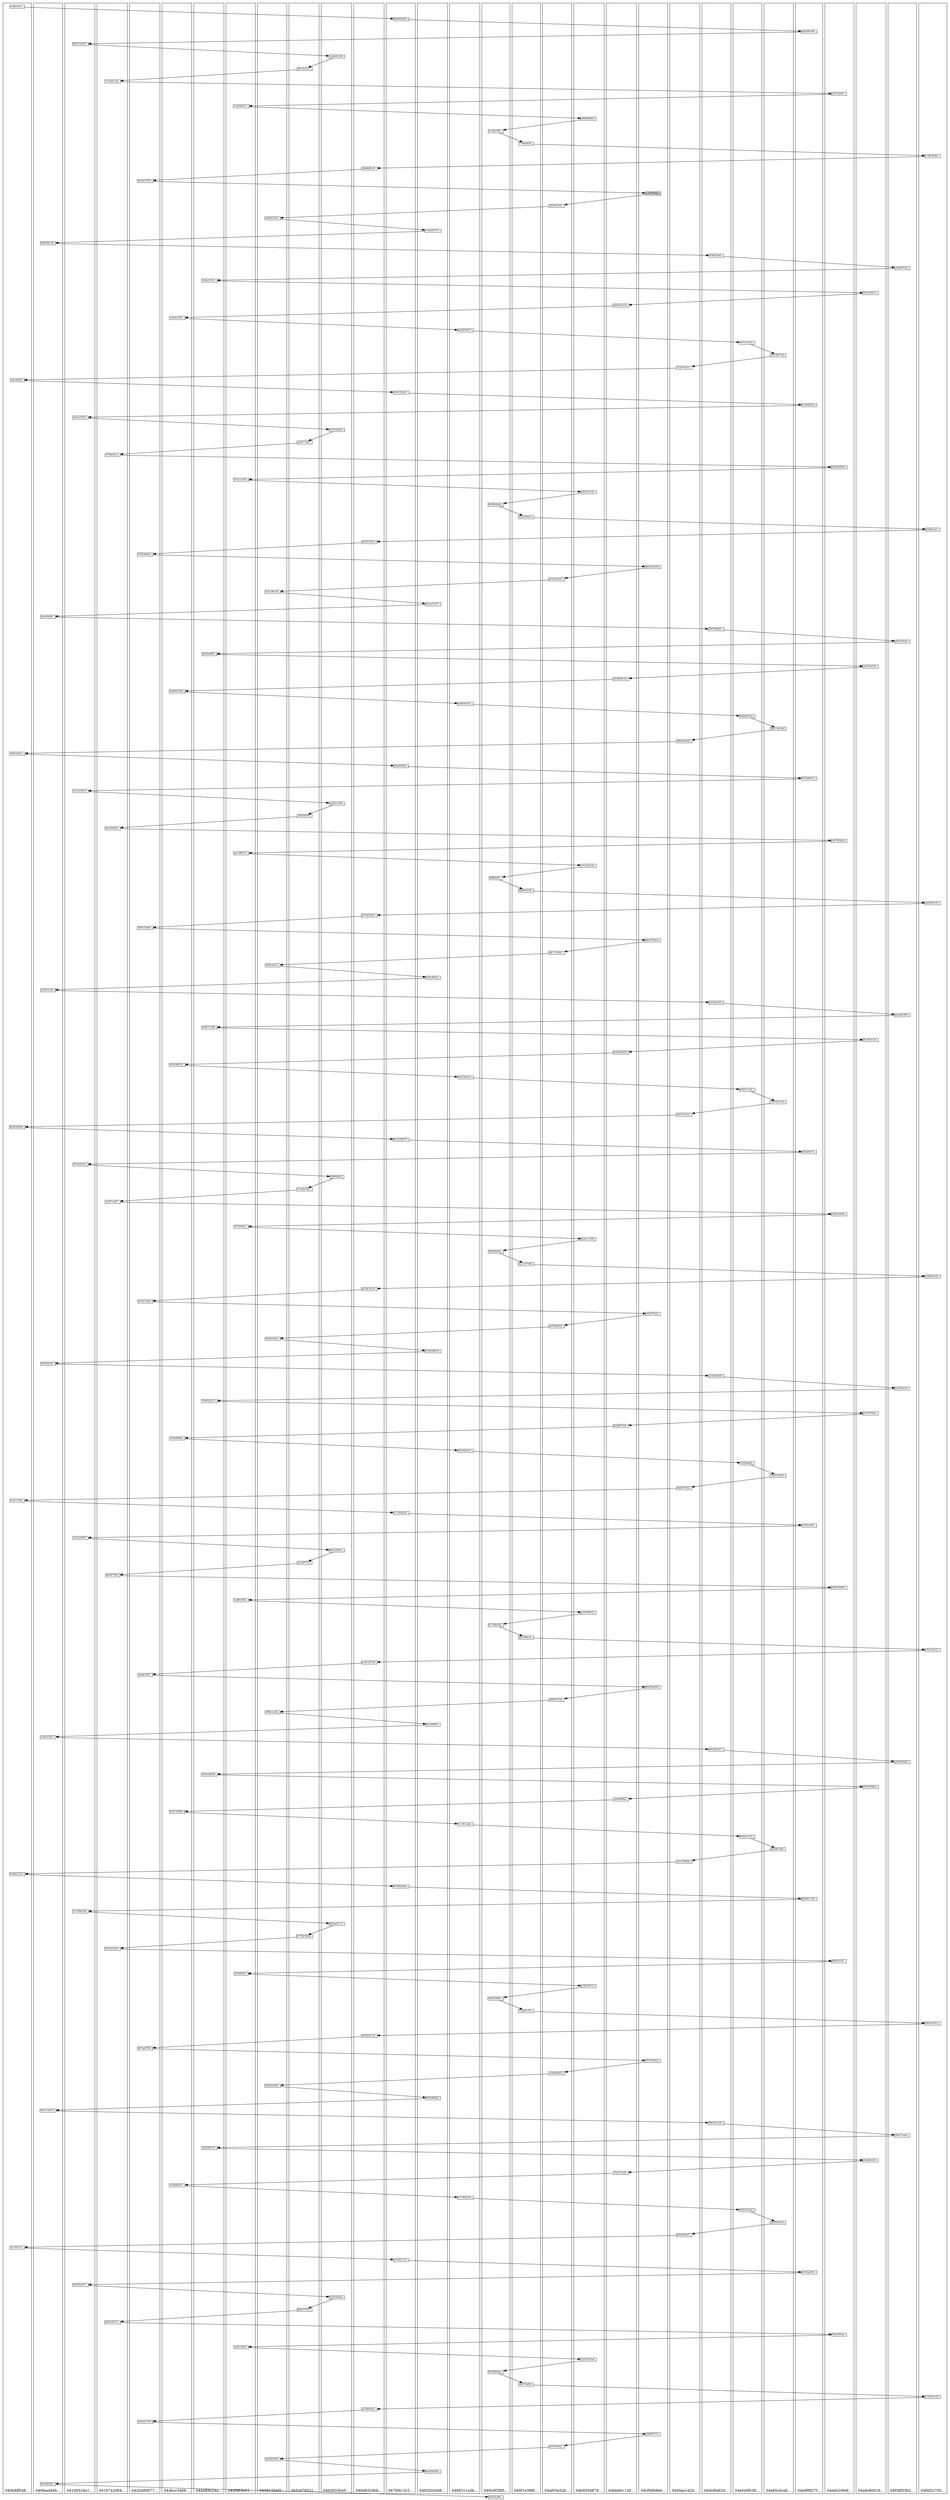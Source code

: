 digraph "dag" {
  rankdir=BT
  node [width=0 height=0 margin=0.03 fontsize=8]
  splines=false
  "b0af15c880..." [shape=box]
  "b0af15c880..." -> "908623_040b8ff548..." [style=invis]
  "b0af15c880..." -> "9db2f8d29c..." [style=invis]
  "b0af15c880..." -> "908623_04190524e1..." [style=invis]
  "b0af15c880..." -> "908623_0419742064..." [style=invis]
  "b0af15c880..." -> "908623_042b480877..." [style=invis]
  "b0af15c880..." -> "908623_044bcc3466..." [style=invis]
  "b0af15c880..." -> "908623_044d89b24e..." [style=invis]
  "b0af15c880..." -> "908623_044f965e01..." [style=invis]
  "b0af15c880..." -> "908623_0458133ef3..." [style=invis]
  "b0af15c880..." -> "908623_045c679531..." [style=invis]
  "b0af15c880..." -> "908623_0462633b45..." [style=invis]
  "b0af15c880..." -> "908623_046d832dbb..." [style=invis]
  "b0af15c880..." -> "908623_0476f413c2..." [style=invis]
  "b0af15c880..." -> "908623_0482b0cb06..." [style=invis]
  "b0af15c880..." -> "908623_0488311a3b..." [style=invis]
  "b0af15c880..." -> "908623_049c0f2f95..." [style=invis]
  "b0af15c880..." -> "908623_049f1e39f6..." [style=invis]
  "b0af15c880..." -> "908623_04af03e52b..." [style=invis]
  "b0af15c880..." -> "908623_04b9356878..." [style=invis]
  "b0af15c880..." -> "908623_04bb661126..." [style=invis]
  "b0af15c880..." -> "908623_04cf9d68e6..." [style=invis]
  "b0af15c880..." -> "908623_04d9ae1d26..." [style=invis]
  "b0af15c880..." -> "908623_04dc8fa626..." [style=invis]
  "b0af15c880..." -> "908623_04e040fc36..." [style=invis]
  "b0af15c880..." -> "908623_04e85c0ca6..." [style=invis]
  "b0af15c880..." -> "908623_04e8f9f27f..." [style=invis]
  "b0af15c880..." -> "908623_04ebb20fe9..." [style=invis]
  "b0af15c880..." -> "908623_04edc80616..." [style=invis]
  "b0af15c880..." -> "908623_04f38f5562..." [style=invis]
  "b0af15c880..." -> "908623_04f4f2c700..." [style=invis]
  subgraph "cluster_040b8ff548..." {
    label = "040b8ff548..."
    "908623_040b8ff548..." [style=invis shape=box]
    "908624_040b8ff548..." [style=invis shape=box]
    "908625_040b8ff548..." [style=invis shape=box]
    "908626_040b8ff548..." [style=invis shape=box]
    "908627_040b8ff548..." [style=invis shape=box]
    "908628_040b8ff548..." [style=invis shape=box]
    "908629_040b8ff548..." [style=invis shape=box]
    "908630_040b8ff548..." [style=invis shape=box]
    "908631_040b8ff548..." [style=invis shape=box]
    "908632_040b8ff548..." [style=invis shape=box]
    "908633_040b8ff548..." [style=invis shape=box]
    "908634_040b8ff548..." [style=invis shape=box]
    "908635_040b8ff548..." [style=invis shape=box]
    "908636_040b8ff548..." [style=invis shape=box]
    "908637_040b8ff548..." [style=invis shape=box]
    "908638_040b8ff548..." [style=invis shape=box]
    "908639_040b8ff548..." [style=invis shape=box]
    "908640_040b8ff548..." [style=invis shape=box]
    "908641_040b8ff548..." [style=invis shape=box]
    "cf11bf3323..." [shape=box]
    "908643_040b8ff548..." [style=invis shape=box]
    "908644_040b8ff548..." [style=invis shape=box]
    "908645_040b8ff548..." [style=invis shape=box]
    "908646_040b8ff548..." [style=invis shape=box]
    "908647_040b8ff548..." [style=invis shape=box]
    "908648_040b8ff548..." [style=invis shape=box]
    "908649_040b8ff548..." [style=invis shape=box]
    "908650_040b8ff548..." [style=invis shape=box]
    "908651_040b8ff548..." [style=invis shape=box]
    "908652_040b8ff548..." [style=invis shape=box]
    "908653_040b8ff548..." [style=invis shape=box]
    "908654_040b8ff548..." [style=invis shape=box]
    "908655_040b8ff548..." [style=invis shape=box]
    "908656_040b8ff548..." [style=invis shape=box]
    "908657_040b8ff548..." [style=invis shape=box]
    "908658_040b8ff548..." [style=invis shape=box]
    "908659_040b8ff548..." [style=invis shape=box]
    "908660_040b8ff548..." [style=invis shape=box]
    "908661_040b8ff548..." [style=invis shape=box]
    "908662_040b8ff548..." [style=invis shape=box]
    "908663_040b8ff548..." [style=invis shape=box]
    "908664_040b8ff548..." [style=invis shape=box]
    "908665_040b8ff548..." [style=invis shape=box]
    "908666_040b8ff548..." [style=invis shape=box]
    "908667_040b8ff548..." [style=invis shape=box]
    "908668_040b8ff548..." [style=invis shape=box]
    "908669_040b8ff548..." [style=invis shape=box]
    "908670_040b8ff548..." [style=invis shape=box]
    "908671_040b8ff548..." [style=invis shape=box]
    "93ebbc37a5..." [shape=box]
    "908673_040b8ff548..." [style=invis shape=box]
    "908674_040b8ff548..." [style=invis shape=box]
    "908675_040b8ff548..." [style=invis shape=box]
    "908676_040b8ff548..." [style=invis shape=box]
    "908677_040b8ff548..." [style=invis shape=box]
    "908678_040b8ff548..." [style=invis shape=box]
    "908679_040b8ff548..." [style=invis shape=box]
    "908680_040b8ff548..." [style=invis shape=box]
    "908681_040b8ff548..." [style=invis shape=box]
    "908682_040b8ff548..." [style=invis shape=box]
    "908683_040b8ff548..." [style=invis shape=box]
    "908684_040b8ff548..." [style=invis shape=box]
    "908685_040b8ff548..." [style=invis shape=box]
    "908686_040b8ff548..." [style=invis shape=box]
    "908687_040b8ff548..." [style=invis shape=box]
    "908688_040b8ff548..." [style=invis shape=box]
    "908689_040b8ff548..." [style=invis shape=box]
    "908690_040b8ff548..." [style=invis shape=box]
    "908691_040b8ff548..." [style=invis shape=box]
    "908692_040b8ff548..." [style=invis shape=box]
    "908693_040b8ff548..." [style=invis shape=box]
    "908694_040b8ff548..." [style=invis shape=box]
    "908695_040b8ff548..." [style=invis shape=box]
    "908696_040b8ff548..." [style=invis shape=box]
    "908697_040b8ff548..." [style=invis shape=box]
    "908698_040b8ff548..." [style=invis shape=box]
    "908699_040b8ff548..." [style=invis shape=box]
    "908700_040b8ff548..." [style=invis shape=box]
    "908701_040b8ff548..." [style=invis shape=box]
    "e1ee727feb..." [shape=box]
    "908703_040b8ff548..." [style=invis shape=box]
    "908704_040b8ff548..." [style=invis shape=box]
    "908705_040b8ff548..." [style=invis shape=box]
    "908706_040b8ff548..." [style=invis shape=box]
    "908707_040b8ff548..." [style=invis shape=box]
    "908708_040b8ff548..." [style=invis shape=box]
    "908709_040b8ff548..." [style=invis shape=box]
    "908710_040b8ff548..." [style=invis shape=box]
    "908711_040b8ff548..." [style=invis shape=box]
    "908712_040b8ff548..." [style=invis shape=box]
    "908713_040b8ff548..." [style=invis shape=box]
    "908714_040b8ff548..." [style=invis shape=box]
    "908715_040b8ff548..." [style=invis shape=box]
    "908716_040b8ff548..." [style=invis shape=box]
    "908717_040b8ff548..." [style=invis shape=box]
    "908718_040b8ff548..." [style=invis shape=box]
    "908719_040b8ff548..." [style=invis shape=box]
    "908720_040b8ff548..." [style=invis shape=box]
    "908721_040b8ff548..." [style=invis shape=box]
    "908722_040b8ff548..." [style=invis shape=box]
    "908723_040b8ff548..." [style=invis shape=box]
    "908724_040b8ff548..." [style=invis shape=box]
    "908725_040b8ff548..." [style=invis shape=box]
    "908726_040b8ff548..." [style=invis shape=box]
    "908727_040b8ff548..." [style=invis shape=box]
    "908728_040b8ff548..." [style=invis shape=box]
    "908729_040b8ff548..." [style=invis shape=box]
    "908730_040b8ff548..." [style=invis shape=box]
    "908731_040b8ff548..." [style=invis shape=box]
    "bee904896d..." [shape=box]
    "908733_040b8ff548..." [style=invis shape=box]
    "908734_040b8ff548..." [style=invis shape=box]
    "908735_040b8ff548..." [style=invis shape=box]
    "908736_040b8ff548..." [style=invis shape=box]
    "908737_040b8ff548..." [style=invis shape=box]
    "908738_040b8ff548..." [style=invis shape=box]
    "908739_040b8ff548..." [style=invis shape=box]
    "908740_040b8ff548..." [style=invis shape=box]
    "908741_040b8ff548..." [style=invis shape=box]
    "908742_040b8ff548..." [style=invis shape=box]
    "908743_040b8ff548..." [style=invis shape=box]
    "908744_040b8ff548..." [style=invis shape=box]
    "908745_040b8ff548..." [style=invis shape=box]
    "908746_040b8ff548..." [style=invis shape=box]
    "908747_040b8ff548..." [style=invis shape=box]
    "908748_040b8ff548..." [style=invis shape=box]
    "908749_040b8ff548..." [style=invis shape=box]
    "908750_040b8ff548..." [style=invis shape=box]
    "908751_040b8ff548..." [style=invis shape=box]
    "908752_040b8ff548..." [style=invis shape=box]
    "908753_040b8ff548..." [style=invis shape=box]
    "908754_040b8ff548..." [style=invis shape=box]
    "908755_040b8ff548..." [style=invis shape=box]
    "908756_040b8ff548..." [style=invis shape=box]
    "908757_040b8ff548..." [style=invis shape=box]
    "908758_040b8ff548..." [style=invis shape=box]
    "908759_040b8ff548..." [style=invis shape=box]
    "908760_040b8ff548..." [style=invis shape=box]
    "908761_040b8ff548..." [style=invis shape=box]
    "4d063edd1c..." [shape=box]
    "908763_040b8ff548..." [style=invis shape=box]
    "908764_040b8ff548..." [style=invis shape=box]
    "908765_040b8ff548..." [style=invis shape=box]
    "908766_040b8ff548..." [style=invis shape=box]
    "908767_040b8ff548..." [style=invis shape=box]
    "908768_040b8ff548..." [style=invis shape=box]
    "908769_040b8ff548..." [style=invis shape=box]
    "908770_040b8ff548..." [style=invis shape=box]
    "908771_040b8ff548..." [style=invis shape=box]
    "908772_040b8ff548..." [style=invis shape=box]
    "908773_040b8ff548..." [style=invis shape=box]
    "908774_040b8ff548..." [style=invis shape=box]
    "908775_040b8ff548..." [style=invis shape=box]
    "908776_040b8ff548..." [style=invis shape=box]
    "908777_040b8ff548..." [style=invis shape=box]
    "908778_040b8ff548..." [style=invis shape=box]
    "908779_040b8ff548..." [style=invis shape=box]
    "908780_040b8ff548..." [style=invis shape=box]
    "908781_040b8ff548..." [style=invis shape=box]
    "908782_040b8ff548..." [style=invis shape=box]
    "908783_040b8ff548..." [style=invis shape=box]
    "908784_040b8ff548..." [style=invis shape=box]
    "908785_040b8ff548..." [style=invis shape=box]
    "908786_040b8ff548..." [style=invis shape=box]
    "908787_040b8ff548..." [style=invis shape=box]
    "908788_040b8ff548..." [style=invis shape=box]
    "908789_040b8ff548..." [style=invis shape=box]
    "908790_040b8ff548..." [style=invis shape=box]
    "908791_040b8ff548..." [style=invis shape=box]
    "ce2ceb5faf..." [shape=box]
    "908793_040b8ff548..." [style=invis shape=box]
    "908794_040b8ff548..." [style=invis shape=box]
    "908795_040b8ff548..." [style=invis shape=box]
    "908796_040b8ff548..." [style=invis shape=box]
    "908797_040b8ff548..." [style=invis shape=box]
    "908798_040b8ff548..." [style=invis shape=box]
    "908799_040b8ff548..." [style=invis shape=box]
    "908800_040b8ff548..." [style=invis shape=box]
    "908801_040b8ff548..." [style=invis shape=box]
    "908802_040b8ff548..." [style=invis shape=box]
    "908803_040b8ff548..." [style=invis shape=box]
    "908804_040b8ff548..." [style=invis shape=box]
    "908805_040b8ff548..." [style=invis shape=box]
    "908806_040b8ff548..." [style=invis shape=box]
    "908807_040b8ff548..." [style=invis shape=box]
    "908808_040b8ff548..." [style=invis shape=box]
    "908809_040b8ff548..." [style=invis shape=box]
    "908810_040b8ff548..." [style=invis shape=box]
    "908811_040b8ff548..." [style=invis shape=box]
    "908812_040b8ff548..." [style=invis shape=box]
    "908813_040b8ff548..." [style=invis shape=box]
    "908814_040b8ff548..." [style=invis shape=box]
    "908815_040b8ff548..." [style=invis shape=box]
    "908816_040b8ff548..." [style=invis shape=box]
    "908817_040b8ff548..." [style=invis shape=box]
    "908818_040b8ff548..." [style=invis shape=box]
    "908819_040b8ff548..." [style=invis shape=box]
    "908820_040b8ff548..." [style=invis shape=box]
    "908821_040b8ff548..." [style=invis shape=box]
    "0cf6ac34cc..." [shape=box]
    "908623_040b8ff548..." -> "908624_040b8ff548..." [style=invis]
    "908624_040b8ff548..." -> "908625_040b8ff548..." [style=invis]
    "908625_040b8ff548..." -> "908626_040b8ff548..." [style=invis]
    "908626_040b8ff548..." -> "908627_040b8ff548..." [style=invis]
    "908627_040b8ff548..." -> "908628_040b8ff548..." [style=invis]
    "908628_040b8ff548..." -> "908629_040b8ff548..." [style=invis]
    "908629_040b8ff548..." -> "908630_040b8ff548..." [style=invis]
    "908630_040b8ff548..." -> "908631_040b8ff548..." [style=invis]
    "908631_040b8ff548..." -> "908632_040b8ff548..." [style=invis]
    "908632_040b8ff548..." -> "908633_040b8ff548..." [style=invis]
    "908633_040b8ff548..." -> "908634_040b8ff548..." [style=invis]
    "908634_040b8ff548..." -> "908635_040b8ff548..." [style=invis]
    "908635_040b8ff548..." -> "908636_040b8ff548..." [style=invis]
    "908636_040b8ff548..." -> "908637_040b8ff548..." [style=invis]
    "908637_040b8ff548..." -> "908638_040b8ff548..." [style=invis]
    "908638_040b8ff548..." -> "908639_040b8ff548..." [style=invis]
    "908639_040b8ff548..." -> "908640_040b8ff548..." [style=invis]
    "908640_040b8ff548..." -> "908641_040b8ff548..." [style=invis]
    "908641_040b8ff548..." -> "cf11bf3323..." [style=invis]
    "cf11bf3323..." -> "908643_040b8ff548..." [style=invis]
    "908643_040b8ff548..." -> "908644_040b8ff548..." [style=invis]
    "908644_040b8ff548..." -> "908645_040b8ff548..." [style=invis]
    "908645_040b8ff548..." -> "908646_040b8ff548..." [style=invis]
    "908646_040b8ff548..." -> "908647_040b8ff548..." [style=invis]
    "908647_040b8ff548..." -> "908648_040b8ff548..." [style=invis]
    "908648_040b8ff548..." -> "908649_040b8ff548..." [style=invis]
    "908649_040b8ff548..." -> "908650_040b8ff548..." [style=invis]
    "908650_040b8ff548..." -> "908651_040b8ff548..." [style=invis]
    "908651_040b8ff548..." -> "908652_040b8ff548..." [style=invis]
    "908652_040b8ff548..." -> "908653_040b8ff548..." [style=invis]
    "908653_040b8ff548..." -> "908654_040b8ff548..." [style=invis]
    "908654_040b8ff548..." -> "908655_040b8ff548..." [style=invis]
    "908655_040b8ff548..." -> "908656_040b8ff548..." [style=invis]
    "908656_040b8ff548..." -> "908657_040b8ff548..." [style=invis]
    "908657_040b8ff548..." -> "908658_040b8ff548..." [style=invis]
    "908658_040b8ff548..." -> "908659_040b8ff548..." [style=invis]
    "908659_040b8ff548..." -> "908660_040b8ff548..." [style=invis]
    "908660_040b8ff548..." -> "908661_040b8ff548..." [style=invis]
    "908661_040b8ff548..." -> "908662_040b8ff548..." [style=invis]
    "908662_040b8ff548..." -> "908663_040b8ff548..." [style=invis]
    "908663_040b8ff548..." -> "908664_040b8ff548..." [style=invis]
    "908664_040b8ff548..." -> "908665_040b8ff548..." [style=invis]
    "908665_040b8ff548..." -> "908666_040b8ff548..." [style=invis]
    "908666_040b8ff548..." -> "908667_040b8ff548..." [style=invis]
    "908667_040b8ff548..." -> "908668_040b8ff548..." [style=invis]
    "908668_040b8ff548..." -> "908669_040b8ff548..." [style=invis]
    "908669_040b8ff548..." -> "908670_040b8ff548..." [style=invis]
    "908670_040b8ff548..." -> "908671_040b8ff548..." [style=invis]
    "908671_040b8ff548..." -> "93ebbc37a5..." [style=invis]
    "93ebbc37a5..." -> "908673_040b8ff548..." [style=invis]
    "908673_040b8ff548..." -> "908674_040b8ff548..." [style=invis]
    "908674_040b8ff548..." -> "908675_040b8ff548..." [style=invis]
    "908675_040b8ff548..." -> "908676_040b8ff548..." [style=invis]
    "908676_040b8ff548..." -> "908677_040b8ff548..." [style=invis]
    "908677_040b8ff548..." -> "908678_040b8ff548..." [style=invis]
    "908678_040b8ff548..." -> "908679_040b8ff548..." [style=invis]
    "908679_040b8ff548..." -> "908680_040b8ff548..." [style=invis]
    "908680_040b8ff548..." -> "908681_040b8ff548..." [style=invis]
    "908681_040b8ff548..." -> "908682_040b8ff548..." [style=invis]
    "908682_040b8ff548..." -> "908683_040b8ff548..." [style=invis]
    "908683_040b8ff548..." -> "908684_040b8ff548..." [style=invis]
    "908684_040b8ff548..." -> "908685_040b8ff548..." [style=invis]
    "908685_040b8ff548..." -> "908686_040b8ff548..." [style=invis]
    "908686_040b8ff548..." -> "908687_040b8ff548..." [style=invis]
    "908687_040b8ff548..." -> "908688_040b8ff548..." [style=invis]
    "908688_040b8ff548..." -> "908689_040b8ff548..." [style=invis]
    "908689_040b8ff548..." -> "908690_040b8ff548..." [style=invis]
    "908690_040b8ff548..." -> "908691_040b8ff548..." [style=invis]
    "908691_040b8ff548..." -> "908692_040b8ff548..." [style=invis]
    "908692_040b8ff548..." -> "908693_040b8ff548..." [style=invis]
    "908693_040b8ff548..." -> "908694_040b8ff548..." [style=invis]
    "908694_040b8ff548..." -> "908695_040b8ff548..." [style=invis]
    "908695_040b8ff548..." -> "908696_040b8ff548..." [style=invis]
    "908696_040b8ff548..." -> "908697_040b8ff548..." [style=invis]
    "908697_040b8ff548..." -> "908698_040b8ff548..." [style=invis]
    "908698_040b8ff548..." -> "908699_040b8ff548..." [style=invis]
    "908699_040b8ff548..." -> "908700_040b8ff548..." [style=invis]
    "908700_040b8ff548..." -> "908701_040b8ff548..." [style=invis]
    "908701_040b8ff548..." -> "e1ee727feb..." [style=invis]
    "e1ee727feb..." -> "908703_040b8ff548..." [style=invis]
    "908703_040b8ff548..." -> "908704_040b8ff548..." [style=invis]
    "908704_040b8ff548..." -> "908705_040b8ff548..." [style=invis]
    "908705_040b8ff548..." -> "908706_040b8ff548..." [style=invis]
    "908706_040b8ff548..." -> "908707_040b8ff548..." [style=invis]
    "908707_040b8ff548..." -> "908708_040b8ff548..." [style=invis]
    "908708_040b8ff548..." -> "908709_040b8ff548..." [style=invis]
    "908709_040b8ff548..." -> "908710_040b8ff548..." [style=invis]
    "908710_040b8ff548..." -> "908711_040b8ff548..." [style=invis]
    "908711_040b8ff548..." -> "908712_040b8ff548..." [style=invis]
    "908712_040b8ff548..." -> "908713_040b8ff548..." [style=invis]
    "908713_040b8ff548..." -> "908714_040b8ff548..." [style=invis]
    "908714_040b8ff548..." -> "908715_040b8ff548..." [style=invis]
    "908715_040b8ff548..." -> "908716_040b8ff548..." [style=invis]
    "908716_040b8ff548..." -> "908717_040b8ff548..." [style=invis]
    "908717_040b8ff548..." -> "908718_040b8ff548..." [style=invis]
    "908718_040b8ff548..." -> "908719_040b8ff548..." [style=invis]
    "908719_040b8ff548..." -> "908720_040b8ff548..." [style=invis]
    "908720_040b8ff548..." -> "908721_040b8ff548..." [style=invis]
    "908721_040b8ff548..." -> "908722_040b8ff548..." [style=invis]
    "908722_040b8ff548..." -> "908723_040b8ff548..." [style=invis]
    "908723_040b8ff548..." -> "908724_040b8ff548..." [style=invis]
    "908724_040b8ff548..." -> "908725_040b8ff548..." [style=invis]
    "908725_040b8ff548..." -> "908726_040b8ff548..." [style=invis]
    "908726_040b8ff548..." -> "908727_040b8ff548..." [style=invis]
    "908727_040b8ff548..." -> "908728_040b8ff548..." [style=invis]
    "908728_040b8ff548..." -> "908729_040b8ff548..." [style=invis]
    "908729_040b8ff548..." -> "908730_040b8ff548..." [style=invis]
    "908730_040b8ff548..." -> "908731_040b8ff548..." [style=invis]
    "908731_040b8ff548..." -> "bee904896d..." [style=invis]
    "bee904896d..." -> "908733_040b8ff548..." [style=invis]
    "908733_040b8ff548..." -> "908734_040b8ff548..." [style=invis]
    "908734_040b8ff548..." -> "908735_040b8ff548..." [style=invis]
    "908735_040b8ff548..." -> "908736_040b8ff548..." [style=invis]
    "908736_040b8ff548..." -> "908737_040b8ff548..." [style=invis]
    "908737_040b8ff548..." -> "908738_040b8ff548..." [style=invis]
    "908738_040b8ff548..." -> "908739_040b8ff548..." [style=invis]
    "908739_040b8ff548..." -> "908740_040b8ff548..." [style=invis]
    "908740_040b8ff548..." -> "908741_040b8ff548..." [style=invis]
    "908741_040b8ff548..." -> "908742_040b8ff548..." [style=invis]
    "908742_040b8ff548..." -> "908743_040b8ff548..." [style=invis]
    "908743_040b8ff548..." -> "908744_040b8ff548..." [style=invis]
    "908744_040b8ff548..." -> "908745_040b8ff548..." [style=invis]
    "908745_040b8ff548..." -> "908746_040b8ff548..." [style=invis]
    "908746_040b8ff548..." -> "908747_040b8ff548..." [style=invis]
    "908747_040b8ff548..." -> "908748_040b8ff548..." [style=invis]
    "908748_040b8ff548..." -> "908749_040b8ff548..." [style=invis]
    "908749_040b8ff548..." -> "908750_040b8ff548..." [style=invis]
    "908750_040b8ff548..." -> "908751_040b8ff548..." [style=invis]
    "908751_040b8ff548..." -> "908752_040b8ff548..." [style=invis]
    "908752_040b8ff548..." -> "908753_040b8ff548..." [style=invis]
    "908753_040b8ff548..." -> "908754_040b8ff548..." [style=invis]
    "908754_040b8ff548..." -> "908755_040b8ff548..." [style=invis]
    "908755_040b8ff548..." -> "908756_040b8ff548..." [style=invis]
    "908756_040b8ff548..." -> "908757_040b8ff548..." [style=invis]
    "908757_040b8ff548..." -> "908758_040b8ff548..." [style=invis]
    "908758_040b8ff548..." -> "908759_040b8ff548..." [style=invis]
    "908759_040b8ff548..." -> "908760_040b8ff548..." [style=invis]
    "908760_040b8ff548..." -> "908761_040b8ff548..." [style=invis]
    "908761_040b8ff548..." -> "4d063edd1c..." [style=invis]
    "4d063edd1c..." -> "908763_040b8ff548..." [style=invis]
    "908763_040b8ff548..." -> "908764_040b8ff548..." [style=invis]
    "908764_040b8ff548..." -> "908765_040b8ff548..." [style=invis]
    "908765_040b8ff548..." -> "908766_040b8ff548..." [style=invis]
    "908766_040b8ff548..." -> "908767_040b8ff548..." [style=invis]
    "908767_040b8ff548..." -> "908768_040b8ff548..." [style=invis]
    "908768_040b8ff548..." -> "908769_040b8ff548..." [style=invis]
    "908769_040b8ff548..." -> "908770_040b8ff548..." [style=invis]
    "908770_040b8ff548..." -> "908771_040b8ff548..." [style=invis]
    "908771_040b8ff548..." -> "908772_040b8ff548..." [style=invis]
    "908772_040b8ff548..." -> "908773_040b8ff548..." [style=invis]
    "908773_040b8ff548..." -> "908774_040b8ff548..." [style=invis]
    "908774_040b8ff548..." -> "908775_040b8ff548..." [style=invis]
    "908775_040b8ff548..." -> "908776_040b8ff548..." [style=invis]
    "908776_040b8ff548..." -> "908777_040b8ff548..." [style=invis]
    "908777_040b8ff548..." -> "908778_040b8ff548..." [style=invis]
    "908778_040b8ff548..." -> "908779_040b8ff548..." [style=invis]
    "908779_040b8ff548..." -> "908780_040b8ff548..." [style=invis]
    "908780_040b8ff548..." -> "908781_040b8ff548..." [style=invis]
    "908781_040b8ff548..." -> "908782_040b8ff548..." [style=invis]
    "908782_040b8ff548..." -> "908783_040b8ff548..." [style=invis]
    "908783_040b8ff548..." -> "908784_040b8ff548..." [style=invis]
    "908784_040b8ff548..." -> "908785_040b8ff548..." [style=invis]
    "908785_040b8ff548..." -> "908786_040b8ff548..." [style=invis]
    "908786_040b8ff548..." -> "908787_040b8ff548..." [style=invis]
    "908787_040b8ff548..." -> "908788_040b8ff548..." [style=invis]
    "908788_040b8ff548..." -> "908789_040b8ff548..." [style=invis]
    "908789_040b8ff548..." -> "908790_040b8ff548..." [style=invis]
    "908790_040b8ff548..." -> "908791_040b8ff548..." [style=invis]
    "908791_040b8ff548..." -> "ce2ceb5faf..." [style=invis]
    "ce2ceb5faf..." -> "908793_040b8ff548..." [style=invis]
    "908793_040b8ff548..." -> "908794_040b8ff548..." [style=invis]
    "908794_040b8ff548..." -> "908795_040b8ff548..." [style=invis]
    "908795_040b8ff548..." -> "908796_040b8ff548..." [style=invis]
    "908796_040b8ff548..." -> "908797_040b8ff548..." [style=invis]
    "908797_040b8ff548..." -> "908798_040b8ff548..." [style=invis]
    "908798_040b8ff548..." -> "908799_040b8ff548..." [style=invis]
    "908799_040b8ff548..." -> "908800_040b8ff548..." [style=invis]
    "908800_040b8ff548..." -> "908801_040b8ff548..." [style=invis]
    "908801_040b8ff548..." -> "908802_040b8ff548..." [style=invis]
    "908802_040b8ff548..." -> "908803_040b8ff548..." [style=invis]
    "908803_040b8ff548..." -> "908804_040b8ff548..." [style=invis]
    "908804_040b8ff548..." -> "908805_040b8ff548..." [style=invis]
    "908805_040b8ff548..." -> "908806_040b8ff548..." [style=invis]
    "908806_040b8ff548..." -> "908807_040b8ff548..." [style=invis]
    "908807_040b8ff548..." -> "908808_040b8ff548..." [style=invis]
    "908808_040b8ff548..." -> "908809_040b8ff548..." [style=invis]
    "908809_040b8ff548..." -> "908810_040b8ff548..." [style=invis]
    "908810_040b8ff548..." -> "908811_040b8ff548..." [style=invis]
    "908811_040b8ff548..." -> "908812_040b8ff548..." [style=invis]
    "908812_040b8ff548..." -> "908813_040b8ff548..." [style=invis]
    "908813_040b8ff548..." -> "908814_040b8ff548..." [style=invis]
    "908814_040b8ff548..." -> "908815_040b8ff548..." [style=invis]
    "908815_040b8ff548..." -> "908816_040b8ff548..." [style=invis]
    "908816_040b8ff548..." -> "908817_040b8ff548..." [style=invis]
    "908817_040b8ff548..." -> "908818_040b8ff548..." [style=invis]
    "908818_040b8ff548..." -> "908819_040b8ff548..." [style=invis]
    "908819_040b8ff548..." -> "908820_040b8ff548..." [style=invis]
    "908820_040b8ff548..." -> "908821_040b8ff548..." [style=invis]
    "908821_040b8ff548..." -> "0cf6ac34cc..." [style=invis]
  }
  subgraph "cluster_040fead40b..." {
    label = "040fead40b..."
    "9db2f8d29c..." [shape=box]
    "908624_040fead40b..." [style=invis shape=box]
    "908625_040fead40b..." [style=invis shape=box]
    "908626_040fead40b..." [style=invis shape=box]
    "908627_040fead40b..." [style=invis shape=box]
    "908628_040fead40b..." [style=invis shape=box]
    "908629_040fead40b..." [style=invis shape=box]
    "908630_040fead40b..." [style=invis shape=box]
    "908631_040fead40b..." [style=invis shape=box]
    "908632_040fead40b..." [style=invis shape=box]
    "908633_040fead40b..." [style=invis shape=box]
    "908634_040fead40b..." [style=invis shape=box]
    "908635_040fead40b..." [style=invis shape=box]
    "908636_040fead40b..." [style=invis shape=box]
    "908637_040fead40b..." [style=invis shape=box]
    "908638_040fead40b..." [style=invis shape=box]
    "908639_040fead40b..." [style=invis shape=box]
    "908640_040fead40b..." [style=invis shape=box]
    "908641_040fead40b..." [style=invis shape=box]
    "908642_040fead40b..." [style=invis shape=box]
    "908643_040fead40b..." [style=invis shape=box]
    "908644_040fead40b..." [style=invis shape=box]
    "908645_040fead40b..." [style=invis shape=box]
    "908646_040fead40b..." [style=invis shape=box]
    "908647_040fead40b..." [style=invis shape=box]
    "908648_040fead40b..." [style=invis shape=box]
    "908649_040fead40b..." [style=invis shape=box]
    "908650_040fead40b..." [style=invis shape=box]
    "908651_040fead40b..." [style=invis shape=box]
    "908652_040fead40b..." [style=invis shape=box]
    "991d135473..." [shape=box]
    "908654_040fead40b..." [style=invis shape=box]
    "908655_040fead40b..." [style=invis shape=box]
    "908656_040fead40b..." [style=invis shape=box]
    "908657_040fead40b..." [style=invis shape=box]
    "908658_040fead40b..." [style=invis shape=box]
    "908659_040fead40b..." [style=invis shape=box]
    "908660_040fead40b..." [style=invis shape=box]
    "908661_040fead40b..." [style=invis shape=box]
    "908662_040fead40b..." [style=invis shape=box]
    "908663_040fead40b..." [style=invis shape=box]
    "908664_040fead40b..." [style=invis shape=box]
    "908665_040fead40b..." [style=invis shape=box]
    "908666_040fead40b..." [style=invis shape=box]
    "908667_040fead40b..." [style=invis shape=box]
    "908668_040fead40b..." [style=invis shape=box]
    "908669_040fead40b..." [style=invis shape=box]
    "908670_040fead40b..." [style=invis shape=box]
    "908671_040fead40b..." [style=invis shape=box]
    "908672_040fead40b..." [style=invis shape=box]
    "908673_040fead40b..." [style=invis shape=box]
    "908674_040fead40b..." [style=invis shape=box]
    "908675_040fead40b..." [style=invis shape=box]
    "908676_040fead40b..." [style=invis shape=box]
    "908677_040fead40b..." [style=invis shape=box]
    "908678_040fead40b..." [style=invis shape=box]
    "908679_040fead40b..." [style=invis shape=box]
    "908680_040fead40b..." [style=invis shape=box]
    "908681_040fead40b..." [style=invis shape=box]
    "908682_040fead40b..." [style=invis shape=box]
    "c30dc53647..." [shape=box]
    "908684_040fead40b..." [style=invis shape=box]
    "908685_040fead40b..." [style=invis shape=box]
    "908686_040fead40b..." [style=invis shape=box]
    "908687_040fead40b..." [style=invis shape=box]
    "908688_040fead40b..." [style=invis shape=box]
    "908689_040fead40b..." [style=invis shape=box]
    "908690_040fead40b..." [style=invis shape=box]
    "908691_040fead40b..." [style=invis shape=box]
    "908692_040fead40b..." [style=invis shape=box]
    "908693_040fead40b..." [style=invis shape=box]
    "908694_040fead40b..." [style=invis shape=box]
    "908695_040fead40b..." [style=invis shape=box]
    "908696_040fead40b..." [style=invis shape=box]
    "908697_040fead40b..." [style=invis shape=box]
    "908698_040fead40b..." [style=invis shape=box]
    "908699_040fead40b..." [style=invis shape=box]
    "908700_040fead40b..." [style=invis shape=box]
    "908701_040fead40b..." [style=invis shape=box]
    "908702_040fead40b..." [style=invis shape=box]
    "908703_040fead40b..." [style=invis shape=box]
    "908704_040fead40b..." [style=invis shape=box]
    "908705_040fead40b..." [style=invis shape=box]
    "908706_040fead40b..." [style=invis shape=box]
    "908707_040fead40b..." [style=invis shape=box]
    "908708_040fead40b..." [style=invis shape=box]
    "908709_040fead40b..." [style=invis shape=box]
    "908710_040fead40b..." [style=invis shape=box]
    "908711_040fead40b..." [style=invis shape=box]
    "908712_040fead40b..." [style=invis shape=box]
    "8f38a6e3f0..." [shape=box]
    "908714_040fead40b..." [style=invis shape=box]
    "908715_040fead40b..." [style=invis shape=box]
    "908716_040fead40b..." [style=invis shape=box]
    "908717_040fead40b..." [style=invis shape=box]
    "908718_040fead40b..." [style=invis shape=box]
    "908719_040fead40b..." [style=invis shape=box]
    "908720_040fead40b..." [style=invis shape=box]
    "908721_040fead40b..." [style=invis shape=box]
    "908722_040fead40b..." [style=invis shape=box]
    "908723_040fead40b..." [style=invis shape=box]
    "908724_040fead40b..." [style=invis shape=box]
    "908725_040fead40b..." [style=invis shape=box]
    "908726_040fead40b..." [style=invis shape=box]
    "908727_040fead40b..." [style=invis shape=box]
    "908728_040fead40b..." [style=invis shape=box]
    "908729_040fead40b..." [style=invis shape=box]
    "908730_040fead40b..." [style=invis shape=box]
    "908731_040fead40b..." [style=invis shape=box]
    "908732_040fead40b..." [style=invis shape=box]
    "908733_040fead40b..." [style=invis shape=box]
    "908734_040fead40b..." [style=invis shape=box]
    "908735_040fead40b..." [style=invis shape=box]
    "908736_040fead40b..." [style=invis shape=box]
    "908737_040fead40b..." [style=invis shape=box]
    "908738_040fead40b..." [style=invis shape=box]
    "908739_040fead40b..." [style=invis shape=box]
    "908740_040fead40b..." [style=invis shape=box]
    "908741_040fead40b..." [style=invis shape=box]
    "908742_040fead40b..." [style=invis shape=box]
    "2c8f7dcc58..." [shape=box]
    "908744_040fead40b..." [style=invis shape=box]
    "908745_040fead40b..." [style=invis shape=box]
    "908746_040fead40b..." [style=invis shape=box]
    "908747_040fead40b..." [style=invis shape=box]
    "908748_040fead40b..." [style=invis shape=box]
    "908749_040fead40b..." [style=invis shape=box]
    "908750_040fead40b..." [style=invis shape=box]
    "908751_040fead40b..." [style=invis shape=box]
    "908752_040fead40b..." [style=invis shape=box]
    "908753_040fead40b..." [style=invis shape=box]
    "908754_040fead40b..." [style=invis shape=box]
    "908755_040fead40b..." [style=invis shape=box]
    "908756_040fead40b..." [style=invis shape=box]
    "908757_040fead40b..." [style=invis shape=box]
    "908758_040fead40b..." [style=invis shape=box]
    "908759_040fead40b..." [style=invis shape=box]
    "908760_040fead40b..." [style=invis shape=box]
    "908761_040fead40b..." [style=invis shape=box]
    "908762_040fead40b..." [style=invis shape=box]
    "908763_040fead40b..." [style=invis shape=box]
    "908764_040fead40b..." [style=invis shape=box]
    "908765_040fead40b..." [style=invis shape=box]
    "908766_040fead40b..." [style=invis shape=box]
    "908767_040fead40b..." [style=invis shape=box]
    "908768_040fead40b..." [style=invis shape=box]
    "908769_040fead40b..." [style=invis shape=box]
    "908770_040fead40b..." [style=invis shape=box]
    "908771_040fead40b..." [style=invis shape=box]
    "908772_040fead40b..." [style=invis shape=box]
    "8e4ae9edfd..." [shape=box]
    "908774_040fead40b..." [style=invis shape=box]
    "908775_040fead40b..." [style=invis shape=box]
    "908776_040fead40b..." [style=invis shape=box]
    "908777_040fead40b..." [style=invis shape=box]
    "908778_040fead40b..." [style=invis shape=box]
    "908779_040fead40b..." [style=invis shape=box]
    "908780_040fead40b..." [style=invis shape=box]
    "908781_040fead40b..." [style=invis shape=box]
    "908782_040fead40b..." [style=invis shape=box]
    "908783_040fead40b..." [style=invis shape=box]
    "908784_040fead40b..." [style=invis shape=box]
    "908785_040fead40b..." [style=invis shape=box]
    "908786_040fead40b..." [style=invis shape=box]
    "908787_040fead40b..." [style=invis shape=box]
    "908788_040fead40b..." [style=invis shape=box]
    "908789_040fead40b..." [style=invis shape=box]
    "908790_040fead40b..." [style=invis shape=box]
    "908791_040fead40b..." [style=invis shape=box]
    "908792_040fead40b..." [style=invis shape=box]
    "908793_040fead40b..." [style=invis shape=box]
    "908794_040fead40b..." [style=invis shape=box]
    "908795_040fead40b..." [style=invis shape=box]
    "908796_040fead40b..." [style=invis shape=box]
    "908797_040fead40b..." [style=invis shape=box]
    "908798_040fead40b..." [style=invis shape=box]
    "908799_040fead40b..." [style=invis shape=box]
    "908800_040fead40b..." [style=invis shape=box]
    "908801_040fead40b..." [style=invis shape=box]
    "908802_040fead40b..." [style=invis shape=box]
    "8bf6566c36..." [shape=box]
    "908804_040fead40b..." [style=invis shape=box]
    "908805_040fead40b..." [style=invis shape=box]
    "908806_040fead40b..." [style=invis shape=box]
    "908807_040fead40b..." [style=invis shape=box]
    "908808_040fead40b..." [style=invis shape=box]
    "908809_040fead40b..." [style=invis shape=box]
    "908810_040fead40b..." [style=invis shape=box]
    "908811_040fead40b..." [style=invis shape=box]
    "908812_040fead40b..." [style=invis shape=box]
    "908813_040fead40b..." [style=invis shape=box]
    "908814_040fead40b..." [style=invis shape=box]
    "908815_040fead40b..." [style=invis shape=box]
    "908816_040fead40b..." [style=invis shape=box]
    "908817_040fead40b..." [style=invis shape=box]
    "908818_040fead40b..." [style=invis shape=box]
    "908819_040fead40b..." [style=invis shape=box]
    "908820_040fead40b..." [style=invis shape=box]
    "908821_040fead40b..." [style=invis shape=box]
    "908822_040fead40b..." [style=invis shape=box]
    "9db2f8d29c..." -> "908624_040fead40b..." [style=invis]
    "908624_040fead40b..." -> "908625_040fead40b..." [style=invis]
    "908625_040fead40b..." -> "908626_040fead40b..." [style=invis]
    "908626_040fead40b..." -> "908627_040fead40b..." [style=invis]
    "908627_040fead40b..." -> "908628_040fead40b..." [style=invis]
    "908628_040fead40b..." -> "908629_040fead40b..." [style=invis]
    "908629_040fead40b..." -> "908630_040fead40b..." [style=invis]
    "908630_040fead40b..." -> "908631_040fead40b..." [style=invis]
    "908631_040fead40b..." -> "908632_040fead40b..." [style=invis]
    "908632_040fead40b..." -> "908633_040fead40b..." [style=invis]
    "908633_040fead40b..." -> "908634_040fead40b..." [style=invis]
    "908634_040fead40b..." -> "908635_040fead40b..." [style=invis]
    "908635_040fead40b..." -> "908636_040fead40b..." [style=invis]
    "908636_040fead40b..." -> "908637_040fead40b..." [style=invis]
    "908637_040fead40b..." -> "908638_040fead40b..." [style=invis]
    "908638_040fead40b..." -> "908639_040fead40b..." [style=invis]
    "908639_040fead40b..." -> "908640_040fead40b..." [style=invis]
    "908640_040fead40b..." -> "908641_040fead40b..." [style=invis]
    "908641_040fead40b..." -> "908642_040fead40b..." [style=invis]
    "908642_040fead40b..." -> "908643_040fead40b..." [style=invis]
    "908643_040fead40b..." -> "908644_040fead40b..." [style=invis]
    "908644_040fead40b..." -> "908645_040fead40b..." [style=invis]
    "908645_040fead40b..." -> "908646_040fead40b..." [style=invis]
    "908646_040fead40b..." -> "908647_040fead40b..." [style=invis]
    "908647_040fead40b..." -> "908648_040fead40b..." [style=invis]
    "908648_040fead40b..." -> "908649_040fead40b..." [style=invis]
    "908649_040fead40b..." -> "908650_040fead40b..." [style=invis]
    "908650_040fead40b..." -> "908651_040fead40b..." [style=invis]
    "908651_040fead40b..." -> "908652_040fead40b..." [style=invis]
    "908652_040fead40b..." -> "991d135473..." [style=invis]
    "991d135473..." -> "908654_040fead40b..." [style=invis]
    "908654_040fead40b..." -> "908655_040fead40b..." [style=invis]
    "908655_040fead40b..." -> "908656_040fead40b..." [style=invis]
    "908656_040fead40b..." -> "908657_040fead40b..." [style=invis]
    "908657_040fead40b..." -> "908658_040fead40b..." [style=invis]
    "908658_040fead40b..." -> "908659_040fead40b..." [style=invis]
    "908659_040fead40b..." -> "908660_040fead40b..." [style=invis]
    "908660_040fead40b..." -> "908661_040fead40b..." [style=invis]
    "908661_040fead40b..." -> "908662_040fead40b..." [style=invis]
    "908662_040fead40b..." -> "908663_040fead40b..." [style=invis]
    "908663_040fead40b..." -> "908664_040fead40b..." [style=invis]
    "908664_040fead40b..." -> "908665_040fead40b..." [style=invis]
    "908665_040fead40b..." -> "908666_040fead40b..." [style=invis]
    "908666_040fead40b..." -> "908667_040fead40b..." [style=invis]
    "908667_040fead40b..." -> "908668_040fead40b..." [style=invis]
    "908668_040fead40b..." -> "908669_040fead40b..." [style=invis]
    "908669_040fead40b..." -> "908670_040fead40b..." [style=invis]
    "908670_040fead40b..." -> "908671_040fead40b..." [style=invis]
    "908671_040fead40b..." -> "908672_040fead40b..." [style=invis]
    "908672_040fead40b..." -> "908673_040fead40b..." [style=invis]
    "908673_040fead40b..." -> "908674_040fead40b..." [style=invis]
    "908674_040fead40b..." -> "908675_040fead40b..." [style=invis]
    "908675_040fead40b..." -> "908676_040fead40b..." [style=invis]
    "908676_040fead40b..." -> "908677_040fead40b..." [style=invis]
    "908677_040fead40b..." -> "908678_040fead40b..." [style=invis]
    "908678_040fead40b..." -> "908679_040fead40b..." [style=invis]
    "908679_040fead40b..." -> "908680_040fead40b..." [style=invis]
    "908680_040fead40b..." -> "908681_040fead40b..." [style=invis]
    "908681_040fead40b..." -> "908682_040fead40b..." [style=invis]
    "908682_040fead40b..." -> "c30dc53647..." [style=invis]
    "c30dc53647..." -> "908684_040fead40b..." [style=invis]
    "908684_040fead40b..." -> "908685_040fead40b..." [style=invis]
    "908685_040fead40b..." -> "908686_040fead40b..." [style=invis]
    "908686_040fead40b..." -> "908687_040fead40b..." [style=invis]
    "908687_040fead40b..." -> "908688_040fead40b..." [style=invis]
    "908688_040fead40b..." -> "908689_040fead40b..." [style=invis]
    "908689_040fead40b..." -> "908690_040fead40b..." [style=invis]
    "908690_040fead40b..." -> "908691_040fead40b..." [style=invis]
    "908691_040fead40b..." -> "908692_040fead40b..." [style=invis]
    "908692_040fead40b..." -> "908693_040fead40b..." [style=invis]
    "908693_040fead40b..." -> "908694_040fead40b..." [style=invis]
    "908694_040fead40b..." -> "908695_040fead40b..." [style=invis]
    "908695_040fead40b..." -> "908696_040fead40b..." [style=invis]
    "908696_040fead40b..." -> "908697_040fead40b..." [style=invis]
    "908697_040fead40b..." -> "908698_040fead40b..." [style=invis]
    "908698_040fead40b..." -> "908699_040fead40b..." [style=invis]
    "908699_040fead40b..." -> "908700_040fead40b..." [style=invis]
    "908700_040fead40b..." -> "908701_040fead40b..." [style=invis]
    "908701_040fead40b..." -> "908702_040fead40b..." [style=invis]
    "908702_040fead40b..." -> "908703_040fead40b..." [style=invis]
    "908703_040fead40b..." -> "908704_040fead40b..." [style=invis]
    "908704_040fead40b..." -> "908705_040fead40b..." [style=invis]
    "908705_040fead40b..." -> "908706_040fead40b..." [style=invis]
    "908706_040fead40b..." -> "908707_040fead40b..." [style=invis]
    "908707_040fead40b..." -> "908708_040fead40b..." [style=invis]
    "908708_040fead40b..." -> "908709_040fead40b..." [style=invis]
    "908709_040fead40b..." -> "908710_040fead40b..." [style=invis]
    "908710_040fead40b..." -> "908711_040fead40b..." [style=invis]
    "908711_040fead40b..." -> "908712_040fead40b..." [style=invis]
    "908712_040fead40b..." -> "8f38a6e3f0..." [style=invis]
    "8f38a6e3f0..." -> "908714_040fead40b..." [style=invis]
    "908714_040fead40b..." -> "908715_040fead40b..." [style=invis]
    "908715_040fead40b..." -> "908716_040fead40b..." [style=invis]
    "908716_040fead40b..." -> "908717_040fead40b..." [style=invis]
    "908717_040fead40b..." -> "908718_040fead40b..." [style=invis]
    "908718_040fead40b..." -> "908719_040fead40b..." [style=invis]
    "908719_040fead40b..." -> "908720_040fead40b..." [style=invis]
    "908720_040fead40b..." -> "908721_040fead40b..." [style=invis]
    "908721_040fead40b..." -> "908722_040fead40b..." [style=invis]
    "908722_040fead40b..." -> "908723_040fead40b..." [style=invis]
    "908723_040fead40b..." -> "908724_040fead40b..." [style=invis]
    "908724_040fead40b..." -> "908725_040fead40b..." [style=invis]
    "908725_040fead40b..." -> "908726_040fead40b..." [style=invis]
    "908726_040fead40b..." -> "908727_040fead40b..." [style=invis]
    "908727_040fead40b..." -> "908728_040fead40b..." [style=invis]
    "908728_040fead40b..." -> "908729_040fead40b..." [style=invis]
    "908729_040fead40b..." -> "908730_040fead40b..." [style=invis]
    "908730_040fead40b..." -> "908731_040fead40b..." [style=invis]
    "908731_040fead40b..." -> "908732_040fead40b..." [style=invis]
    "908732_040fead40b..." -> "908733_040fead40b..." [style=invis]
    "908733_040fead40b..." -> "908734_040fead40b..." [style=invis]
    "908734_040fead40b..." -> "908735_040fead40b..." [style=invis]
    "908735_040fead40b..." -> "908736_040fead40b..." [style=invis]
    "908736_040fead40b..." -> "908737_040fead40b..." [style=invis]
    "908737_040fead40b..." -> "908738_040fead40b..." [style=invis]
    "908738_040fead40b..." -> "908739_040fead40b..." [style=invis]
    "908739_040fead40b..." -> "908740_040fead40b..." [style=invis]
    "908740_040fead40b..." -> "908741_040fead40b..." [style=invis]
    "908741_040fead40b..." -> "908742_040fead40b..." [style=invis]
    "908742_040fead40b..." -> "2c8f7dcc58..." [style=invis]
    "2c8f7dcc58..." -> "908744_040fead40b..." [style=invis]
    "908744_040fead40b..." -> "908745_040fead40b..." [style=invis]
    "908745_040fead40b..." -> "908746_040fead40b..." [style=invis]
    "908746_040fead40b..." -> "908747_040fead40b..." [style=invis]
    "908747_040fead40b..." -> "908748_040fead40b..." [style=invis]
    "908748_040fead40b..." -> "908749_040fead40b..." [style=invis]
    "908749_040fead40b..." -> "908750_040fead40b..." [style=invis]
    "908750_040fead40b..." -> "908751_040fead40b..." [style=invis]
    "908751_040fead40b..." -> "908752_040fead40b..." [style=invis]
    "908752_040fead40b..." -> "908753_040fead40b..." [style=invis]
    "908753_040fead40b..." -> "908754_040fead40b..." [style=invis]
    "908754_040fead40b..." -> "908755_040fead40b..." [style=invis]
    "908755_040fead40b..." -> "908756_040fead40b..." [style=invis]
    "908756_040fead40b..." -> "908757_040fead40b..." [style=invis]
    "908757_040fead40b..." -> "908758_040fead40b..." [style=invis]
    "908758_040fead40b..." -> "908759_040fead40b..." [style=invis]
    "908759_040fead40b..." -> "908760_040fead40b..." [style=invis]
    "908760_040fead40b..." -> "908761_040fead40b..." [style=invis]
    "908761_040fead40b..." -> "908762_040fead40b..." [style=invis]
    "908762_040fead40b..." -> "908763_040fead40b..." [style=invis]
    "908763_040fead40b..." -> "908764_040fead40b..." [style=invis]
    "908764_040fead40b..." -> "908765_040fead40b..." [style=invis]
    "908765_040fead40b..." -> "908766_040fead40b..." [style=invis]
    "908766_040fead40b..." -> "908767_040fead40b..." [style=invis]
    "908767_040fead40b..." -> "908768_040fead40b..." [style=invis]
    "908768_040fead40b..." -> "908769_040fead40b..." [style=invis]
    "908769_040fead40b..." -> "908770_040fead40b..." [style=invis]
    "908770_040fead40b..." -> "908771_040fead40b..." [style=invis]
    "908771_040fead40b..." -> "908772_040fead40b..." [style=invis]
    "908772_040fead40b..." -> "8e4ae9edfd..." [style=invis]
    "8e4ae9edfd..." -> "908774_040fead40b..." [style=invis]
    "908774_040fead40b..." -> "908775_040fead40b..." [style=invis]
    "908775_040fead40b..." -> "908776_040fead40b..." [style=invis]
    "908776_040fead40b..." -> "908777_040fead40b..." [style=invis]
    "908777_040fead40b..." -> "908778_040fead40b..." [style=invis]
    "908778_040fead40b..." -> "908779_040fead40b..." [style=invis]
    "908779_040fead40b..." -> "908780_040fead40b..." [style=invis]
    "908780_040fead40b..." -> "908781_040fead40b..." [style=invis]
    "908781_040fead40b..." -> "908782_040fead40b..." [style=invis]
    "908782_040fead40b..." -> "908783_040fead40b..." [style=invis]
    "908783_040fead40b..." -> "908784_040fead40b..." [style=invis]
    "908784_040fead40b..." -> "908785_040fead40b..." [style=invis]
    "908785_040fead40b..." -> "908786_040fead40b..." [style=invis]
    "908786_040fead40b..." -> "908787_040fead40b..." [style=invis]
    "908787_040fead40b..." -> "908788_040fead40b..." [style=invis]
    "908788_040fead40b..." -> "908789_040fead40b..." [style=invis]
    "908789_040fead40b..." -> "908790_040fead40b..." [style=invis]
    "908790_040fead40b..." -> "908791_040fead40b..." [style=invis]
    "908791_040fead40b..." -> "908792_040fead40b..." [style=invis]
    "908792_040fead40b..." -> "908793_040fead40b..." [style=invis]
    "908793_040fead40b..." -> "908794_040fead40b..." [style=invis]
    "908794_040fead40b..." -> "908795_040fead40b..." [style=invis]
    "908795_040fead40b..." -> "908796_040fead40b..." [style=invis]
    "908796_040fead40b..." -> "908797_040fead40b..." [style=invis]
    "908797_040fead40b..." -> "908798_040fead40b..." [style=invis]
    "908798_040fead40b..." -> "908799_040fead40b..." [style=invis]
    "908799_040fead40b..." -> "908800_040fead40b..." [style=invis]
    "908800_040fead40b..." -> "908801_040fead40b..." [style=invis]
    "908801_040fead40b..." -> "908802_040fead40b..." [style=invis]
    "908802_040fead40b..." -> "8bf6566c36..." [style=invis]
    "8bf6566c36..." -> "908804_040fead40b..." [style=invis]
    "908804_040fead40b..." -> "908805_040fead40b..." [style=invis]
    "908805_040fead40b..." -> "908806_040fead40b..." [style=invis]
    "908806_040fead40b..." -> "908807_040fead40b..." [style=invis]
    "908807_040fead40b..." -> "908808_040fead40b..." [style=invis]
    "908808_040fead40b..." -> "908809_040fead40b..." [style=invis]
    "908809_040fead40b..." -> "908810_040fead40b..." [style=invis]
    "908810_040fead40b..." -> "908811_040fead40b..." [style=invis]
    "908811_040fead40b..." -> "908812_040fead40b..." [style=invis]
    "908812_040fead40b..." -> "908813_040fead40b..." [style=invis]
    "908813_040fead40b..." -> "908814_040fead40b..." [style=invis]
    "908814_040fead40b..." -> "908815_040fead40b..." [style=invis]
    "908815_040fead40b..." -> "908816_040fead40b..." [style=invis]
    "908816_040fead40b..." -> "908817_040fead40b..." [style=invis]
    "908817_040fead40b..." -> "908818_040fead40b..." [style=invis]
    "908818_040fead40b..." -> "908819_040fead40b..." [style=invis]
    "908819_040fead40b..." -> "908820_040fead40b..." [style=invis]
    "908820_040fead40b..." -> "908821_040fead40b..." [style=invis]
    "908821_040fead40b..." -> "908822_040fead40b..." [style=invis]
  }
  subgraph "cluster_04190524e1..." {
    label = "04190524e1..."
    "908623_04190524e1..." [style=invis shape=box]
    "908624_04190524e1..." [style=invis shape=box]
    "908625_04190524e1..." [style=invis shape=box]
    "908626_04190524e1..." [style=invis shape=box]
    "908627_04190524e1..." [style=invis shape=box]
    "908628_04190524e1..." [style=invis shape=box]
    "908629_04190524e1..." [style=invis shape=box]
    "908630_04190524e1..." [style=invis shape=box]
    "908631_04190524e1..." [style=invis shape=box]
    "908632_04190524e1..." [style=invis shape=box]
    "908633_04190524e1..." [style=invis shape=box]
    "908634_04190524e1..." [style=invis shape=box]
    "908635_04190524e1..." [style=invis shape=box]
    "908636_04190524e1..." [style=invis shape=box]
    "908637_04190524e1..." [style=invis shape=box]
    "908638_04190524e1..." [style=invis shape=box]
    "59e55b2971..." [shape=box]
    "908640_04190524e1..." [style=invis shape=box]
    "908641_04190524e1..." [style=invis shape=box]
    "908642_04190524e1..." [style=invis shape=box]
    "908643_04190524e1..." [style=invis shape=box]
    "908644_04190524e1..." [style=invis shape=box]
    "908645_04190524e1..." [style=invis shape=box]
    "908646_04190524e1..." [style=invis shape=box]
    "908647_04190524e1..." [style=invis shape=box]
    "908648_04190524e1..." [style=invis shape=box]
    "908649_04190524e1..." [style=invis shape=box]
    "908650_04190524e1..." [style=invis shape=box]
    "908651_04190524e1..." [style=invis shape=box]
    "908652_04190524e1..." [style=invis shape=box]
    "908653_04190524e1..." [style=invis shape=box]
    "908654_04190524e1..." [style=invis shape=box]
    "908655_04190524e1..." [style=invis shape=box]
    "908656_04190524e1..." [style=invis shape=box]
    "908657_04190524e1..." [style=invis shape=box]
    "908658_04190524e1..." [style=invis shape=box]
    "908659_04190524e1..." [style=invis shape=box]
    "908660_04190524e1..." [style=invis shape=box]
    "908661_04190524e1..." [style=invis shape=box]
    "908662_04190524e1..." [style=invis shape=box]
    "908663_04190524e1..." [style=invis shape=box]
    "908664_04190524e1..." [style=invis shape=box]
    "908665_04190524e1..." [style=invis shape=box]
    "908666_04190524e1..." [style=invis shape=box]
    "908667_04190524e1..." [style=invis shape=box]
    "908668_04190524e1..." [style=invis shape=box]
    "31795bb794..." [shape=box]
    "908670_04190524e1..." [style=invis shape=box]
    "908671_04190524e1..." [style=invis shape=box]
    "908672_04190524e1..." [style=invis shape=box]
    "908673_04190524e1..." [style=invis shape=box]
    "908674_04190524e1..." [style=invis shape=box]
    "908675_04190524e1..." [style=invis shape=box]
    "908676_04190524e1..." [style=invis shape=box]
    "908677_04190524e1..." [style=invis shape=box]
    "908678_04190524e1..." [style=invis shape=box]
    "908679_04190524e1..." [style=invis shape=box]
    "908680_04190524e1..." [style=invis shape=box]
    "908681_04190524e1..." [style=invis shape=box]
    "908682_04190524e1..." [style=invis shape=box]
    "908683_04190524e1..." [style=invis shape=box]
    "908684_04190524e1..." [style=invis shape=box]
    "908685_04190524e1..." [style=invis shape=box]
    "908686_04190524e1..." [style=invis shape=box]
    "908687_04190524e1..." [style=invis shape=box]
    "908688_04190524e1..." [style=invis shape=box]
    "908689_04190524e1..." [style=invis shape=box]
    "908690_04190524e1..." [style=invis shape=box]
    "908691_04190524e1..." [style=invis shape=box]
    "908692_04190524e1..." [style=invis shape=box]
    "908693_04190524e1..." [style=invis shape=box]
    "908694_04190524e1..." [style=invis shape=box]
    "908695_04190524e1..." [style=invis shape=box]
    "908696_04190524e1..." [style=invis shape=box]
    "908697_04190524e1..." [style=invis shape=box]
    "908698_04190524e1..." [style=invis shape=box]
    "22b0ad5bf0..." [shape=box]
    "908700_04190524e1..." [style=invis shape=box]
    "908701_04190524e1..." [style=invis shape=box]
    "908702_04190524e1..." [style=invis shape=box]
    "908703_04190524e1..." [style=invis shape=box]
    "908704_04190524e1..." [style=invis shape=box]
    "908705_04190524e1..." [style=invis shape=box]
    "908706_04190524e1..." [style=invis shape=box]
    "908707_04190524e1..." [style=invis shape=box]
    "908708_04190524e1..." [style=invis shape=box]
    "908709_04190524e1..." [style=invis shape=box]
    "908710_04190524e1..." [style=invis shape=box]
    "908711_04190524e1..." [style=invis shape=box]
    "908712_04190524e1..." [style=invis shape=box]
    "908713_04190524e1..." [style=invis shape=box]
    "908714_04190524e1..." [style=invis shape=box]
    "908715_04190524e1..." [style=invis shape=box]
    "908716_04190524e1..." [style=invis shape=box]
    "908717_04190524e1..." [style=invis shape=box]
    "908718_04190524e1..." [style=invis shape=box]
    "908719_04190524e1..." [style=invis shape=box]
    "908720_04190524e1..." [style=invis shape=box]
    "908721_04190524e1..." [style=invis shape=box]
    "908722_04190524e1..." [style=invis shape=box]
    "908723_04190524e1..." [style=invis shape=box]
    "908724_04190524e1..." [style=invis shape=box]
    "908725_04190524e1..." [style=invis shape=box]
    "908726_04190524e1..." [style=invis shape=box]
    "908727_04190524e1..." [style=invis shape=box]
    "908728_04190524e1..." [style=invis shape=box]
    "674a42d7fa..." [shape=box]
    "908730_04190524e1..." [style=invis shape=box]
    "908731_04190524e1..." [style=invis shape=box]
    "908732_04190524e1..." [style=invis shape=box]
    "908733_04190524e1..." [style=invis shape=box]
    "908734_04190524e1..." [style=invis shape=box]
    "908735_04190524e1..." [style=invis shape=box]
    "908736_04190524e1..." [style=invis shape=box]
    "908737_04190524e1..." [style=invis shape=box]
    "908738_04190524e1..." [style=invis shape=box]
    "908739_04190524e1..." [style=invis shape=box]
    "908740_04190524e1..." [style=invis shape=box]
    "908741_04190524e1..." [style=invis shape=box]
    "908742_04190524e1..." [style=invis shape=box]
    "908743_04190524e1..." [style=invis shape=box]
    "908744_04190524e1..." [style=invis shape=box]
    "908745_04190524e1..." [style=invis shape=box]
    "908746_04190524e1..." [style=invis shape=box]
    "908747_04190524e1..." [style=invis shape=box]
    "908748_04190524e1..." [style=invis shape=box]
    "908749_04190524e1..." [style=invis shape=box]
    "908750_04190524e1..." [style=invis shape=box]
    "908751_04190524e1..." [style=invis shape=box]
    "908752_04190524e1..." [style=invis shape=box]
    "908753_04190524e1..." [style=invis shape=box]
    "908754_04190524e1..." [style=invis shape=box]
    "908755_04190524e1..." [style=invis shape=box]
    "908756_04190524e1..." [style=invis shape=box]
    "908757_04190524e1..." [style=invis shape=box]
    "908758_04190524e1..." [style=invis shape=box]
    "201ae16d19..." [shape=box]
    "908760_04190524e1..." [style=invis shape=box]
    "908761_04190524e1..." [style=invis shape=box]
    "908762_04190524e1..." [style=invis shape=box]
    "908763_04190524e1..." [style=invis shape=box]
    "908764_04190524e1..." [style=invis shape=box]
    "908765_04190524e1..." [style=invis shape=box]
    "908766_04190524e1..." [style=invis shape=box]
    "908767_04190524e1..." [style=invis shape=box]
    "908768_04190524e1..." [style=invis shape=box]
    "908769_04190524e1..." [style=invis shape=box]
    "908770_04190524e1..." [style=invis shape=box]
    "908771_04190524e1..." [style=invis shape=box]
    "908772_04190524e1..." [style=invis shape=box]
    "908773_04190524e1..." [style=invis shape=box]
    "908774_04190524e1..." [style=invis shape=box]
    "908775_04190524e1..." [style=invis shape=box]
    "908776_04190524e1..." [style=invis shape=box]
    "908777_04190524e1..." [style=invis shape=box]
    "908778_04190524e1..." [style=invis shape=box]
    "908779_04190524e1..." [style=invis shape=box]
    "908780_04190524e1..." [style=invis shape=box]
    "908781_04190524e1..." [style=invis shape=box]
    "908782_04190524e1..." [style=invis shape=box]
    "908783_04190524e1..." [style=invis shape=box]
    "908784_04190524e1..." [style=invis shape=box]
    "908785_04190524e1..." [style=invis shape=box]
    "908786_04190524e1..." [style=invis shape=box]
    "908787_04190524e1..." [style=invis shape=box]
    "908788_04190524e1..." [style=invis shape=box]
    "ae53c27b30..." [shape=box]
    "908790_04190524e1..." [style=invis shape=box]
    "908791_04190524e1..." [style=invis shape=box]
    "908792_04190524e1..." [style=invis shape=box]
    "908793_04190524e1..." [style=invis shape=box]
    "908794_04190524e1..." [style=invis shape=box]
    "908795_04190524e1..." [style=invis shape=box]
    "908796_04190524e1..." [style=invis shape=box]
    "908797_04190524e1..." [style=invis shape=box]
    "908798_04190524e1..." [style=invis shape=box]
    "908799_04190524e1..." [style=invis shape=box]
    "908800_04190524e1..." [style=invis shape=box]
    "908801_04190524e1..." [style=invis shape=box]
    "908802_04190524e1..." [style=invis shape=box]
    "908803_04190524e1..." [style=invis shape=box]
    "908804_04190524e1..." [style=invis shape=box]
    "908805_04190524e1..." [style=invis shape=box]
    "908806_04190524e1..." [style=invis shape=box]
    "908807_04190524e1..." [style=invis shape=box]
    "908808_04190524e1..." [style=invis shape=box]
    "908809_04190524e1..." [style=invis shape=box]
    "908810_04190524e1..." [style=invis shape=box]
    "908811_04190524e1..." [style=invis shape=box]
    "908812_04190524e1..." [style=invis shape=box]
    "908813_04190524e1..." [style=invis shape=box]
    "908814_04190524e1..." [style=invis shape=box]
    "908815_04190524e1..." [style=invis shape=box]
    "908816_04190524e1..." [style=invis shape=box]
    "908817_04190524e1..." [style=invis shape=box]
    "908818_04190524e1..." [style=invis shape=box]
    "db643dab95..." [shape=box]
    "908820_04190524e1..." [style=invis shape=box]
    "908821_04190524e1..." [style=invis shape=box]
    "908822_04190524e1..." [style=invis shape=box]
    "908623_04190524e1..." -> "908624_04190524e1..." [style=invis]
    "908624_04190524e1..." -> "908625_04190524e1..." [style=invis]
    "908625_04190524e1..." -> "908626_04190524e1..." [style=invis]
    "908626_04190524e1..." -> "908627_04190524e1..." [style=invis]
    "908627_04190524e1..." -> "908628_04190524e1..." [style=invis]
    "908628_04190524e1..." -> "908629_04190524e1..." [style=invis]
    "908629_04190524e1..." -> "908630_04190524e1..." [style=invis]
    "908630_04190524e1..." -> "908631_04190524e1..." [style=invis]
    "908631_04190524e1..." -> "908632_04190524e1..." [style=invis]
    "908632_04190524e1..." -> "908633_04190524e1..." [style=invis]
    "908633_04190524e1..." -> "908634_04190524e1..." [style=invis]
    "908634_04190524e1..." -> "908635_04190524e1..." [style=invis]
    "908635_04190524e1..." -> "908636_04190524e1..." [style=invis]
    "908636_04190524e1..." -> "908637_04190524e1..." [style=invis]
    "908637_04190524e1..." -> "908638_04190524e1..." [style=invis]
    "908638_04190524e1..." -> "59e55b2971..." [style=invis]
    "59e55b2971..." -> "908640_04190524e1..." [style=invis]
    "908640_04190524e1..." -> "908641_04190524e1..." [style=invis]
    "908641_04190524e1..." -> "908642_04190524e1..." [style=invis]
    "908642_04190524e1..." -> "908643_04190524e1..." [style=invis]
    "908643_04190524e1..." -> "908644_04190524e1..." [style=invis]
    "908644_04190524e1..." -> "908645_04190524e1..." [style=invis]
    "908645_04190524e1..." -> "908646_04190524e1..." [style=invis]
    "908646_04190524e1..." -> "908647_04190524e1..." [style=invis]
    "908647_04190524e1..." -> "908648_04190524e1..." [style=invis]
    "908648_04190524e1..." -> "908649_04190524e1..." [style=invis]
    "908649_04190524e1..." -> "908650_04190524e1..." [style=invis]
    "908650_04190524e1..." -> "908651_04190524e1..." [style=invis]
    "908651_04190524e1..." -> "908652_04190524e1..." [style=invis]
    "908652_04190524e1..." -> "908653_04190524e1..." [style=invis]
    "908653_04190524e1..." -> "908654_04190524e1..." [style=invis]
    "908654_04190524e1..." -> "908655_04190524e1..." [style=invis]
    "908655_04190524e1..." -> "908656_04190524e1..." [style=invis]
    "908656_04190524e1..." -> "908657_04190524e1..." [style=invis]
    "908657_04190524e1..." -> "908658_04190524e1..." [style=invis]
    "908658_04190524e1..." -> "908659_04190524e1..." [style=invis]
    "908659_04190524e1..." -> "908660_04190524e1..." [style=invis]
    "908660_04190524e1..." -> "908661_04190524e1..." [style=invis]
    "908661_04190524e1..." -> "908662_04190524e1..." [style=invis]
    "908662_04190524e1..." -> "908663_04190524e1..." [style=invis]
    "908663_04190524e1..." -> "908664_04190524e1..." [style=invis]
    "908664_04190524e1..." -> "908665_04190524e1..." [style=invis]
    "908665_04190524e1..." -> "908666_04190524e1..." [style=invis]
    "908666_04190524e1..." -> "908667_04190524e1..." [style=invis]
    "908667_04190524e1..." -> "908668_04190524e1..." [style=invis]
    "908668_04190524e1..." -> "31795bb794..." [style=invis]
    "31795bb794..." -> "908670_04190524e1..." [style=invis]
    "908670_04190524e1..." -> "908671_04190524e1..." [style=invis]
    "908671_04190524e1..." -> "908672_04190524e1..." [style=invis]
    "908672_04190524e1..." -> "908673_04190524e1..." [style=invis]
    "908673_04190524e1..." -> "908674_04190524e1..." [style=invis]
    "908674_04190524e1..." -> "908675_04190524e1..." [style=invis]
    "908675_04190524e1..." -> "908676_04190524e1..." [style=invis]
    "908676_04190524e1..." -> "908677_04190524e1..." [style=invis]
    "908677_04190524e1..." -> "908678_04190524e1..." [style=invis]
    "908678_04190524e1..." -> "908679_04190524e1..." [style=invis]
    "908679_04190524e1..." -> "908680_04190524e1..." [style=invis]
    "908680_04190524e1..." -> "908681_04190524e1..." [style=invis]
    "908681_04190524e1..." -> "908682_04190524e1..." [style=invis]
    "908682_04190524e1..." -> "908683_04190524e1..." [style=invis]
    "908683_04190524e1..." -> "908684_04190524e1..." [style=invis]
    "908684_04190524e1..." -> "908685_04190524e1..." [style=invis]
    "908685_04190524e1..." -> "908686_04190524e1..." [style=invis]
    "908686_04190524e1..." -> "908687_04190524e1..." [style=invis]
    "908687_04190524e1..." -> "908688_04190524e1..." [style=invis]
    "908688_04190524e1..." -> "908689_04190524e1..." [style=invis]
    "908689_04190524e1..." -> "908690_04190524e1..." [style=invis]
    "908690_04190524e1..." -> "908691_04190524e1..." [style=invis]
    "908691_04190524e1..." -> "908692_04190524e1..." [style=invis]
    "908692_04190524e1..." -> "908693_04190524e1..." [style=invis]
    "908693_04190524e1..." -> "908694_04190524e1..." [style=invis]
    "908694_04190524e1..." -> "908695_04190524e1..." [style=invis]
    "908695_04190524e1..." -> "908696_04190524e1..." [style=invis]
    "908696_04190524e1..." -> "908697_04190524e1..." [style=invis]
    "908697_04190524e1..." -> "908698_04190524e1..." [style=invis]
    "908698_04190524e1..." -> "22b0ad5bf0..." [style=invis]
    "22b0ad5bf0..." -> "908700_04190524e1..." [style=invis]
    "908700_04190524e1..." -> "908701_04190524e1..." [style=invis]
    "908701_04190524e1..." -> "908702_04190524e1..." [style=invis]
    "908702_04190524e1..." -> "908703_04190524e1..." [style=invis]
    "908703_04190524e1..." -> "908704_04190524e1..." [style=invis]
    "908704_04190524e1..." -> "908705_04190524e1..." [style=invis]
    "908705_04190524e1..." -> "908706_04190524e1..." [style=invis]
    "908706_04190524e1..." -> "908707_04190524e1..." [style=invis]
    "908707_04190524e1..." -> "908708_04190524e1..." [style=invis]
    "908708_04190524e1..." -> "908709_04190524e1..." [style=invis]
    "908709_04190524e1..." -> "908710_04190524e1..." [style=invis]
    "908710_04190524e1..." -> "908711_04190524e1..." [style=invis]
    "908711_04190524e1..." -> "908712_04190524e1..." [style=invis]
    "908712_04190524e1..." -> "908713_04190524e1..." [style=invis]
    "908713_04190524e1..." -> "908714_04190524e1..." [style=invis]
    "908714_04190524e1..." -> "908715_04190524e1..." [style=invis]
    "908715_04190524e1..." -> "908716_04190524e1..." [style=invis]
    "908716_04190524e1..." -> "908717_04190524e1..." [style=invis]
    "908717_04190524e1..." -> "908718_04190524e1..." [style=invis]
    "908718_04190524e1..." -> "908719_04190524e1..." [style=invis]
    "908719_04190524e1..." -> "908720_04190524e1..." [style=invis]
    "908720_04190524e1..." -> "908721_04190524e1..." [style=invis]
    "908721_04190524e1..." -> "908722_04190524e1..." [style=invis]
    "908722_04190524e1..." -> "908723_04190524e1..." [style=invis]
    "908723_04190524e1..." -> "908724_04190524e1..." [style=invis]
    "908724_04190524e1..." -> "908725_04190524e1..." [style=invis]
    "908725_04190524e1..." -> "908726_04190524e1..." [style=invis]
    "908726_04190524e1..." -> "908727_04190524e1..." [style=invis]
    "908727_04190524e1..." -> "908728_04190524e1..." [style=invis]
    "908728_04190524e1..." -> "674a42d7fa..." [style=invis]
    "674a42d7fa..." -> "908730_04190524e1..." [style=invis]
    "908730_04190524e1..." -> "908731_04190524e1..." [style=invis]
    "908731_04190524e1..." -> "908732_04190524e1..." [style=invis]
    "908732_04190524e1..." -> "908733_04190524e1..." [style=invis]
    "908733_04190524e1..." -> "908734_04190524e1..." [style=invis]
    "908734_04190524e1..." -> "908735_04190524e1..." [style=invis]
    "908735_04190524e1..." -> "908736_04190524e1..." [style=invis]
    "908736_04190524e1..." -> "908737_04190524e1..." [style=invis]
    "908737_04190524e1..." -> "908738_04190524e1..." [style=invis]
    "908738_04190524e1..." -> "908739_04190524e1..." [style=invis]
    "908739_04190524e1..." -> "908740_04190524e1..." [style=invis]
    "908740_04190524e1..." -> "908741_04190524e1..." [style=invis]
    "908741_04190524e1..." -> "908742_04190524e1..." [style=invis]
    "908742_04190524e1..." -> "908743_04190524e1..." [style=invis]
    "908743_04190524e1..." -> "908744_04190524e1..." [style=invis]
    "908744_04190524e1..." -> "908745_04190524e1..." [style=invis]
    "908745_04190524e1..." -> "908746_04190524e1..." [style=invis]
    "908746_04190524e1..." -> "908747_04190524e1..." [style=invis]
    "908747_04190524e1..." -> "908748_04190524e1..." [style=invis]
    "908748_04190524e1..." -> "908749_04190524e1..." [style=invis]
    "908749_04190524e1..." -> "908750_04190524e1..." [style=invis]
    "908750_04190524e1..." -> "908751_04190524e1..." [style=invis]
    "908751_04190524e1..." -> "908752_04190524e1..." [style=invis]
    "908752_04190524e1..." -> "908753_04190524e1..." [style=invis]
    "908753_04190524e1..." -> "908754_04190524e1..." [style=invis]
    "908754_04190524e1..." -> "908755_04190524e1..." [style=invis]
    "908755_04190524e1..." -> "908756_04190524e1..." [style=invis]
    "908756_04190524e1..." -> "908757_04190524e1..." [style=invis]
    "908757_04190524e1..." -> "908758_04190524e1..." [style=invis]
    "908758_04190524e1..." -> "201ae16d19..." [style=invis]
    "201ae16d19..." -> "908760_04190524e1..." [style=invis]
    "908760_04190524e1..." -> "908761_04190524e1..." [style=invis]
    "908761_04190524e1..." -> "908762_04190524e1..." [style=invis]
    "908762_04190524e1..." -> "908763_04190524e1..." [style=invis]
    "908763_04190524e1..." -> "908764_04190524e1..." [style=invis]
    "908764_04190524e1..." -> "908765_04190524e1..." [style=invis]
    "908765_04190524e1..." -> "908766_04190524e1..." [style=invis]
    "908766_04190524e1..." -> "908767_04190524e1..." [style=invis]
    "908767_04190524e1..." -> "908768_04190524e1..." [style=invis]
    "908768_04190524e1..." -> "908769_04190524e1..." [style=invis]
    "908769_04190524e1..." -> "908770_04190524e1..." [style=invis]
    "908770_04190524e1..." -> "908771_04190524e1..." [style=invis]
    "908771_04190524e1..." -> "908772_04190524e1..." [style=invis]
    "908772_04190524e1..." -> "908773_04190524e1..." [style=invis]
    "908773_04190524e1..." -> "908774_04190524e1..." [style=invis]
    "908774_04190524e1..." -> "908775_04190524e1..." [style=invis]
    "908775_04190524e1..." -> "908776_04190524e1..." [style=invis]
    "908776_04190524e1..." -> "908777_04190524e1..." [style=invis]
    "908777_04190524e1..." -> "908778_04190524e1..." [style=invis]
    "908778_04190524e1..." -> "908779_04190524e1..." [style=invis]
    "908779_04190524e1..." -> "908780_04190524e1..." [style=invis]
    "908780_04190524e1..." -> "908781_04190524e1..." [style=invis]
    "908781_04190524e1..." -> "908782_04190524e1..." [style=invis]
    "908782_04190524e1..." -> "908783_04190524e1..." [style=invis]
    "908783_04190524e1..." -> "908784_04190524e1..." [style=invis]
    "908784_04190524e1..." -> "908785_04190524e1..." [style=invis]
    "908785_04190524e1..." -> "908786_04190524e1..." [style=invis]
    "908786_04190524e1..." -> "908787_04190524e1..." [style=invis]
    "908787_04190524e1..." -> "908788_04190524e1..." [style=invis]
    "908788_04190524e1..." -> "ae53c27b30..." [style=invis]
    "ae53c27b30..." -> "908790_04190524e1..." [style=invis]
    "908790_04190524e1..." -> "908791_04190524e1..." [style=invis]
    "908791_04190524e1..." -> "908792_04190524e1..." [style=invis]
    "908792_04190524e1..." -> "908793_04190524e1..." [style=invis]
    "908793_04190524e1..." -> "908794_04190524e1..." [style=invis]
    "908794_04190524e1..." -> "908795_04190524e1..." [style=invis]
    "908795_04190524e1..." -> "908796_04190524e1..." [style=invis]
    "908796_04190524e1..." -> "908797_04190524e1..." [style=invis]
    "908797_04190524e1..." -> "908798_04190524e1..." [style=invis]
    "908798_04190524e1..." -> "908799_04190524e1..." [style=invis]
    "908799_04190524e1..." -> "908800_04190524e1..." [style=invis]
    "908800_04190524e1..." -> "908801_04190524e1..." [style=invis]
    "908801_04190524e1..." -> "908802_04190524e1..." [style=invis]
    "908802_04190524e1..." -> "908803_04190524e1..." [style=invis]
    "908803_04190524e1..." -> "908804_04190524e1..." [style=invis]
    "908804_04190524e1..." -> "908805_04190524e1..." [style=invis]
    "908805_04190524e1..." -> "908806_04190524e1..." [style=invis]
    "908806_04190524e1..." -> "908807_04190524e1..." [style=invis]
    "908807_04190524e1..." -> "908808_04190524e1..." [style=invis]
    "908808_04190524e1..." -> "908809_04190524e1..." [style=invis]
    "908809_04190524e1..." -> "908810_04190524e1..." [style=invis]
    "908810_04190524e1..." -> "908811_04190524e1..." [style=invis]
    "908811_04190524e1..." -> "908812_04190524e1..." [style=invis]
    "908812_04190524e1..." -> "908813_04190524e1..." [style=invis]
    "908813_04190524e1..." -> "908814_04190524e1..." [style=invis]
    "908814_04190524e1..." -> "908815_04190524e1..." [style=invis]
    "908815_04190524e1..." -> "908816_04190524e1..." [style=invis]
    "908816_04190524e1..." -> "908817_04190524e1..." [style=invis]
    "908817_04190524e1..." -> "908818_04190524e1..." [style=invis]
    "908818_04190524e1..." -> "db643dab95..." [style=invis]
    "db643dab95..." -> "908820_04190524e1..." [style=invis]
    "908820_04190524e1..." -> "908821_04190524e1..." [style=invis]
    "908821_04190524e1..." -> "908822_04190524e1..." [style=invis]
  }
  subgraph "cluster_0419742064..." {
    label = "0419742064..."
    "908623_0419742064..." [style=invis shape=box]
    "908624_0419742064..." [style=invis shape=box]
    "908625_0419742064..." [style=invis shape=box]
    "908626_0419742064..." [style=invis shape=box]
    "908627_0419742064..." [style=invis shape=box]
    "908628_0419742064..." [style=invis shape=box]
    "908629_0419742064..." [style=invis shape=box]
    "908630_0419742064..." [style=invis shape=box]
    "908631_0419742064..." [style=invis shape=box]
    "908632_0419742064..." [style=invis shape=box]
    "908633_0419742064..." [style=invis shape=box]
    "908634_0419742064..." [style=invis shape=box]
    "908635_0419742064..." [style=invis shape=box]
    "e0b243b751..." [shape=box]
    "908637_0419742064..." [style=invis shape=box]
    "908638_0419742064..." [style=invis shape=box]
    "908639_0419742064..." [style=invis shape=box]
    "908640_0419742064..." [style=invis shape=box]
    "908641_0419742064..." [style=invis shape=box]
    "908642_0419742064..." [style=invis shape=box]
    "908643_0419742064..." [style=invis shape=box]
    "908644_0419742064..." [style=invis shape=box]
    "908645_0419742064..." [style=invis shape=box]
    "908646_0419742064..." [style=invis shape=box]
    "908647_0419742064..." [style=invis shape=box]
    "908648_0419742064..." [style=invis shape=box]
    "908649_0419742064..." [style=invis shape=box]
    "908650_0419742064..." [style=invis shape=box]
    "908651_0419742064..." [style=invis shape=box]
    "908652_0419742064..." [style=invis shape=box]
    "908653_0419742064..." [style=invis shape=box]
    "908654_0419742064..." [style=invis shape=box]
    "908655_0419742064..." [style=invis shape=box]
    "908656_0419742064..." [style=invis shape=box]
    "908657_0419742064..." [style=invis shape=box]
    "908658_0419742064..." [style=invis shape=box]
    "908659_0419742064..." [style=invis shape=box]
    "908660_0419742064..." [style=invis shape=box]
    "908661_0419742064..." [style=invis shape=box]
    "908662_0419742064..." [style=invis shape=box]
    "908663_0419742064..." [style=invis shape=box]
    "908664_0419742064..." [style=invis shape=box]
    "908665_0419742064..." [style=invis shape=box]
    "036193a383..." [shape=box]
    "908667_0419742064..." [style=invis shape=box]
    "908668_0419742064..." [style=invis shape=box]
    "908669_0419742064..." [style=invis shape=box]
    "908670_0419742064..." [style=invis shape=box]
    "908671_0419742064..." [style=invis shape=box]
    "908672_0419742064..." [style=invis shape=box]
    "908673_0419742064..." [style=invis shape=box]
    "908674_0419742064..." [style=invis shape=box]
    "908675_0419742064..." [style=invis shape=box]
    "908676_0419742064..." [style=invis shape=box]
    "908677_0419742064..." [style=invis shape=box]
    "908678_0419742064..." [style=invis shape=box]
    "908679_0419742064..." [style=invis shape=box]
    "908680_0419742064..." [style=invis shape=box]
    "908681_0419742064..." [style=invis shape=box]
    "908682_0419742064..." [style=invis shape=box]
    "908683_0419742064..." [style=invis shape=box]
    "908684_0419742064..." [style=invis shape=box]
    "908685_0419742064..." [style=invis shape=box]
    "908686_0419742064..." [style=invis shape=box]
    "908687_0419742064..." [style=invis shape=box]
    "908688_0419742064..." [style=invis shape=box]
    "908689_0419742064..." [style=invis shape=box]
    "908690_0419742064..." [style=invis shape=box]
    "908691_0419742064..." [style=invis shape=box]
    "908692_0419742064..." [style=invis shape=box]
    "908693_0419742064..." [style=invis shape=box]
    "908694_0419742064..." [style=invis shape=box]
    "908695_0419742064..." [style=invis shape=box]
    "f8f0977f5d..." [shape=box]
    "908697_0419742064..." [style=invis shape=box]
    "908698_0419742064..." [style=invis shape=box]
    "908699_0419742064..." [style=invis shape=box]
    "908700_0419742064..." [style=invis shape=box]
    "908701_0419742064..." [style=invis shape=box]
    "908702_0419742064..." [style=invis shape=box]
    "908703_0419742064..." [style=invis shape=box]
    "908704_0419742064..." [style=invis shape=box]
    "908705_0419742064..." [style=invis shape=box]
    "908706_0419742064..." [style=invis shape=box]
    "908707_0419742064..." [style=invis shape=box]
    "908708_0419742064..." [style=invis shape=box]
    "908709_0419742064..." [style=invis shape=box]
    "908710_0419742064..." [style=invis shape=box]
    "908711_0419742064..." [style=invis shape=box]
    "908712_0419742064..." [style=invis shape=box]
    "908713_0419742064..." [style=invis shape=box]
    "908714_0419742064..." [style=invis shape=box]
    "908715_0419742064..." [style=invis shape=box]
    "908716_0419742064..." [style=invis shape=box]
    "908717_0419742064..." [style=invis shape=box]
    "908718_0419742064..." [style=invis shape=box]
    "908719_0419742064..." [style=invis shape=box]
    "908720_0419742064..." [style=invis shape=box]
    "908721_0419742064..." [style=invis shape=box]
    "908722_0419742064..." [style=invis shape=box]
    "908723_0419742064..." [style=invis shape=box]
    "908724_0419742064..." [style=invis shape=box]
    "908725_0419742064..." [style=invis shape=box]
    "ce2b7cae87..." [shape=box]
    "908727_0419742064..." [style=invis shape=box]
    "908728_0419742064..." [style=invis shape=box]
    "908729_0419742064..." [style=invis shape=box]
    "908730_0419742064..." [style=invis shape=box]
    "908731_0419742064..." [style=invis shape=box]
    "908732_0419742064..." [style=invis shape=box]
    "908733_0419742064..." [style=invis shape=box]
    "908734_0419742064..." [style=invis shape=box]
    "908735_0419742064..." [style=invis shape=box]
    "908736_0419742064..." [style=invis shape=box]
    "908737_0419742064..." [style=invis shape=box]
    "908738_0419742064..." [style=invis shape=box]
    "908739_0419742064..." [style=invis shape=box]
    "908740_0419742064..." [style=invis shape=box]
    "908741_0419742064..." [style=invis shape=box]
    "908742_0419742064..." [style=invis shape=box]
    "908743_0419742064..." [style=invis shape=box]
    "908744_0419742064..." [style=invis shape=box]
    "908745_0419742064..." [style=invis shape=box]
    "908746_0419742064..." [style=invis shape=box]
    "908747_0419742064..." [style=invis shape=box]
    "908748_0419742064..." [style=invis shape=box]
    "908749_0419742064..." [style=invis shape=box]
    "908750_0419742064..." [style=invis shape=box]
    "908751_0419742064..." [style=invis shape=box]
    "908752_0419742064..." [style=invis shape=box]
    "908753_0419742064..." [style=invis shape=box]
    "908754_0419742064..." [style=invis shape=box]
    "908755_0419742064..." [style=invis shape=box]
    "5ace9ed50d..." [shape=box]
    "908757_0419742064..." [style=invis shape=box]
    "908758_0419742064..." [style=invis shape=box]
    "908759_0419742064..." [style=invis shape=box]
    "908760_0419742064..." [style=invis shape=box]
    "908761_0419742064..." [style=invis shape=box]
    "908762_0419742064..." [style=invis shape=box]
    "908763_0419742064..." [style=invis shape=box]
    "908764_0419742064..." [style=invis shape=box]
    "908765_0419742064..." [style=invis shape=box]
    "908766_0419742064..." [style=invis shape=box]
    "908767_0419742064..." [style=invis shape=box]
    "908768_0419742064..." [style=invis shape=box]
    "908769_0419742064..." [style=invis shape=box]
    "908770_0419742064..." [style=invis shape=box]
    "908771_0419742064..." [style=invis shape=box]
    "908772_0419742064..." [style=invis shape=box]
    "908773_0419742064..." [style=invis shape=box]
    "908774_0419742064..." [style=invis shape=box]
    "908775_0419742064..." [style=invis shape=box]
    "908776_0419742064..." [style=invis shape=box]
    "908777_0419742064..." [style=invis shape=box]
    "908778_0419742064..." [style=invis shape=box]
    "908779_0419742064..." [style=invis shape=box]
    "908780_0419742064..." [style=invis shape=box]
    "908781_0419742064..." [style=invis shape=box]
    "908782_0419742064..." [style=invis shape=box]
    "908783_0419742064..." [style=invis shape=box]
    "908784_0419742064..." [style=invis shape=box]
    "908785_0419742064..." [style=invis shape=box]
    "070dec9cca..." [shape=box]
    "908787_0419742064..." [style=invis shape=box]
    "908788_0419742064..." [style=invis shape=box]
    "908789_0419742064..." [style=invis shape=box]
    "908790_0419742064..." [style=invis shape=box]
    "908791_0419742064..." [style=invis shape=box]
    "908792_0419742064..." [style=invis shape=box]
    "908793_0419742064..." [style=invis shape=box]
    "908794_0419742064..." [style=invis shape=box]
    "908795_0419742064..." [style=invis shape=box]
    "908796_0419742064..." [style=invis shape=box]
    "908797_0419742064..." [style=invis shape=box]
    "908798_0419742064..." [style=invis shape=box]
    "908799_0419742064..." [style=invis shape=box]
    "908800_0419742064..." [style=invis shape=box]
    "908801_0419742064..." [style=invis shape=box]
    "908802_0419742064..." [style=invis shape=box]
    "908803_0419742064..." [style=invis shape=box]
    "908804_0419742064..." [style=invis shape=box]
    "908805_0419742064..." [style=invis shape=box]
    "908806_0419742064..." [style=invis shape=box]
    "908807_0419742064..." [style=invis shape=box]
    "908808_0419742064..." [style=invis shape=box]
    "908809_0419742064..." [style=invis shape=box]
    "908810_0419742064..." [style=invis shape=box]
    "908811_0419742064..." [style=invis shape=box]
    "908812_0419742064..." [style=invis shape=box]
    "908813_0419742064..." [style=invis shape=box]
    "908814_0419742064..." [style=invis shape=box]
    "908815_0419742064..." [style=invis shape=box]
    "7c16e913a8..." [shape=box]
    "908817_0419742064..." [style=invis shape=box]
    "908818_0419742064..." [style=invis shape=box]
    "908819_0419742064..." [style=invis shape=box]
    "908820_0419742064..." [style=invis shape=box]
    "908821_0419742064..." [style=invis shape=box]
    "908822_0419742064..." [style=invis shape=box]
    "908623_0419742064..." -> "908624_0419742064..." [style=invis]
    "908624_0419742064..." -> "908625_0419742064..." [style=invis]
    "908625_0419742064..." -> "908626_0419742064..." [style=invis]
    "908626_0419742064..." -> "908627_0419742064..." [style=invis]
    "908627_0419742064..." -> "908628_0419742064..." [style=invis]
    "908628_0419742064..." -> "908629_0419742064..." [style=invis]
    "908629_0419742064..." -> "908630_0419742064..." [style=invis]
    "908630_0419742064..." -> "908631_0419742064..." [style=invis]
    "908631_0419742064..." -> "908632_0419742064..." [style=invis]
    "908632_0419742064..." -> "908633_0419742064..." [style=invis]
    "908633_0419742064..." -> "908634_0419742064..." [style=invis]
    "908634_0419742064..." -> "908635_0419742064..." [style=invis]
    "908635_0419742064..." -> "e0b243b751..." [style=invis]
    "e0b243b751..." -> "908637_0419742064..." [style=invis]
    "908637_0419742064..." -> "908638_0419742064..." [style=invis]
    "908638_0419742064..." -> "908639_0419742064..." [style=invis]
    "908639_0419742064..." -> "908640_0419742064..." [style=invis]
    "908640_0419742064..." -> "908641_0419742064..." [style=invis]
    "908641_0419742064..." -> "908642_0419742064..." [style=invis]
    "908642_0419742064..." -> "908643_0419742064..." [style=invis]
    "908643_0419742064..." -> "908644_0419742064..." [style=invis]
    "908644_0419742064..." -> "908645_0419742064..." [style=invis]
    "908645_0419742064..." -> "908646_0419742064..." [style=invis]
    "908646_0419742064..." -> "908647_0419742064..." [style=invis]
    "908647_0419742064..." -> "908648_0419742064..." [style=invis]
    "908648_0419742064..." -> "908649_0419742064..." [style=invis]
    "908649_0419742064..." -> "908650_0419742064..." [style=invis]
    "908650_0419742064..." -> "908651_0419742064..." [style=invis]
    "908651_0419742064..." -> "908652_0419742064..." [style=invis]
    "908652_0419742064..." -> "908653_0419742064..." [style=invis]
    "908653_0419742064..." -> "908654_0419742064..." [style=invis]
    "908654_0419742064..." -> "908655_0419742064..." [style=invis]
    "908655_0419742064..." -> "908656_0419742064..." [style=invis]
    "908656_0419742064..." -> "908657_0419742064..." [style=invis]
    "908657_0419742064..." -> "908658_0419742064..." [style=invis]
    "908658_0419742064..." -> "908659_0419742064..." [style=invis]
    "908659_0419742064..." -> "908660_0419742064..." [style=invis]
    "908660_0419742064..." -> "908661_0419742064..." [style=invis]
    "908661_0419742064..." -> "908662_0419742064..." [style=invis]
    "908662_0419742064..." -> "908663_0419742064..." [style=invis]
    "908663_0419742064..." -> "908664_0419742064..." [style=invis]
    "908664_0419742064..." -> "908665_0419742064..." [style=invis]
    "908665_0419742064..." -> "036193a383..." [style=invis]
    "036193a383..." -> "908667_0419742064..." [style=invis]
    "908667_0419742064..." -> "908668_0419742064..." [style=invis]
    "908668_0419742064..." -> "908669_0419742064..." [style=invis]
    "908669_0419742064..." -> "908670_0419742064..." [style=invis]
    "908670_0419742064..." -> "908671_0419742064..." [style=invis]
    "908671_0419742064..." -> "908672_0419742064..." [style=invis]
    "908672_0419742064..." -> "908673_0419742064..." [style=invis]
    "908673_0419742064..." -> "908674_0419742064..." [style=invis]
    "908674_0419742064..." -> "908675_0419742064..." [style=invis]
    "908675_0419742064..." -> "908676_0419742064..." [style=invis]
    "908676_0419742064..." -> "908677_0419742064..." [style=invis]
    "908677_0419742064..." -> "908678_0419742064..." [style=invis]
    "908678_0419742064..." -> "908679_0419742064..." [style=invis]
    "908679_0419742064..." -> "908680_0419742064..." [style=invis]
    "908680_0419742064..." -> "908681_0419742064..." [style=invis]
    "908681_0419742064..." -> "908682_0419742064..." [style=invis]
    "908682_0419742064..." -> "908683_0419742064..." [style=invis]
    "908683_0419742064..." -> "908684_0419742064..." [style=invis]
    "908684_0419742064..." -> "908685_0419742064..." [style=invis]
    "908685_0419742064..." -> "908686_0419742064..." [style=invis]
    "908686_0419742064..." -> "908687_0419742064..." [style=invis]
    "908687_0419742064..." -> "908688_0419742064..." [style=invis]
    "908688_0419742064..." -> "908689_0419742064..." [style=invis]
    "908689_0419742064..." -> "908690_0419742064..." [style=invis]
    "908690_0419742064..." -> "908691_0419742064..." [style=invis]
    "908691_0419742064..." -> "908692_0419742064..." [style=invis]
    "908692_0419742064..." -> "908693_0419742064..." [style=invis]
    "908693_0419742064..." -> "908694_0419742064..." [style=invis]
    "908694_0419742064..." -> "908695_0419742064..." [style=invis]
    "908695_0419742064..." -> "f8f0977f5d..." [style=invis]
    "f8f0977f5d..." -> "908697_0419742064..." [style=invis]
    "908697_0419742064..." -> "908698_0419742064..." [style=invis]
    "908698_0419742064..." -> "908699_0419742064..." [style=invis]
    "908699_0419742064..." -> "908700_0419742064..." [style=invis]
    "908700_0419742064..." -> "908701_0419742064..." [style=invis]
    "908701_0419742064..." -> "908702_0419742064..." [style=invis]
    "908702_0419742064..." -> "908703_0419742064..." [style=invis]
    "908703_0419742064..." -> "908704_0419742064..." [style=invis]
    "908704_0419742064..." -> "908705_0419742064..." [style=invis]
    "908705_0419742064..." -> "908706_0419742064..." [style=invis]
    "908706_0419742064..." -> "908707_0419742064..." [style=invis]
    "908707_0419742064..." -> "908708_0419742064..." [style=invis]
    "908708_0419742064..." -> "908709_0419742064..." [style=invis]
    "908709_0419742064..." -> "908710_0419742064..." [style=invis]
    "908710_0419742064..." -> "908711_0419742064..." [style=invis]
    "908711_0419742064..." -> "908712_0419742064..." [style=invis]
    "908712_0419742064..." -> "908713_0419742064..." [style=invis]
    "908713_0419742064..." -> "908714_0419742064..." [style=invis]
    "908714_0419742064..." -> "908715_0419742064..." [style=invis]
    "908715_0419742064..." -> "908716_0419742064..." [style=invis]
    "908716_0419742064..." -> "908717_0419742064..." [style=invis]
    "908717_0419742064..." -> "908718_0419742064..." [style=invis]
    "908718_0419742064..." -> "908719_0419742064..." [style=invis]
    "908719_0419742064..." -> "908720_0419742064..." [style=invis]
    "908720_0419742064..." -> "908721_0419742064..." [style=invis]
    "908721_0419742064..." -> "908722_0419742064..." [style=invis]
    "908722_0419742064..." -> "908723_0419742064..." [style=invis]
    "908723_0419742064..." -> "908724_0419742064..." [style=invis]
    "908724_0419742064..." -> "908725_0419742064..." [style=invis]
    "908725_0419742064..." -> "ce2b7cae87..." [style=invis]
    "ce2b7cae87..." -> "908727_0419742064..." [style=invis]
    "908727_0419742064..." -> "908728_0419742064..." [style=invis]
    "908728_0419742064..." -> "908729_0419742064..." [style=invis]
    "908729_0419742064..." -> "908730_0419742064..." [style=invis]
    "908730_0419742064..." -> "908731_0419742064..." [style=invis]
    "908731_0419742064..." -> "908732_0419742064..." [style=invis]
    "908732_0419742064..." -> "908733_0419742064..." [style=invis]
    "908733_0419742064..." -> "908734_0419742064..." [style=invis]
    "908734_0419742064..." -> "908735_0419742064..." [style=invis]
    "908735_0419742064..." -> "908736_0419742064..." [style=invis]
    "908736_0419742064..." -> "908737_0419742064..." [style=invis]
    "908737_0419742064..." -> "908738_0419742064..." [style=invis]
    "908738_0419742064..." -> "908739_0419742064..." [style=invis]
    "908739_0419742064..." -> "908740_0419742064..." [style=invis]
    "908740_0419742064..." -> "908741_0419742064..." [style=invis]
    "908741_0419742064..." -> "908742_0419742064..." [style=invis]
    "908742_0419742064..." -> "908743_0419742064..." [style=invis]
    "908743_0419742064..." -> "908744_0419742064..." [style=invis]
    "908744_0419742064..." -> "908745_0419742064..." [style=invis]
    "908745_0419742064..." -> "908746_0419742064..." [style=invis]
    "908746_0419742064..." -> "908747_0419742064..." [style=invis]
    "908747_0419742064..." -> "908748_0419742064..." [style=invis]
    "908748_0419742064..." -> "908749_0419742064..." [style=invis]
    "908749_0419742064..." -> "908750_0419742064..." [style=invis]
    "908750_0419742064..." -> "908751_0419742064..." [style=invis]
    "908751_0419742064..." -> "908752_0419742064..." [style=invis]
    "908752_0419742064..." -> "908753_0419742064..." [style=invis]
    "908753_0419742064..." -> "908754_0419742064..." [style=invis]
    "908754_0419742064..." -> "908755_0419742064..." [style=invis]
    "908755_0419742064..." -> "5ace9ed50d..." [style=invis]
    "5ace9ed50d..." -> "908757_0419742064..." [style=invis]
    "908757_0419742064..." -> "908758_0419742064..." [style=invis]
    "908758_0419742064..." -> "908759_0419742064..." [style=invis]
    "908759_0419742064..." -> "908760_0419742064..." [style=invis]
    "908760_0419742064..." -> "908761_0419742064..." [style=invis]
    "908761_0419742064..." -> "908762_0419742064..." [style=invis]
    "908762_0419742064..." -> "908763_0419742064..." [style=invis]
    "908763_0419742064..." -> "908764_0419742064..." [style=invis]
    "908764_0419742064..." -> "908765_0419742064..." [style=invis]
    "908765_0419742064..." -> "908766_0419742064..." [style=invis]
    "908766_0419742064..." -> "908767_0419742064..." [style=invis]
    "908767_0419742064..." -> "908768_0419742064..." [style=invis]
    "908768_0419742064..." -> "908769_0419742064..." [style=invis]
    "908769_0419742064..." -> "908770_0419742064..." [style=invis]
    "908770_0419742064..." -> "908771_0419742064..." [style=invis]
    "908771_0419742064..." -> "908772_0419742064..." [style=invis]
    "908772_0419742064..." -> "908773_0419742064..." [style=invis]
    "908773_0419742064..." -> "908774_0419742064..." [style=invis]
    "908774_0419742064..." -> "908775_0419742064..." [style=invis]
    "908775_0419742064..." -> "908776_0419742064..." [style=invis]
    "908776_0419742064..." -> "908777_0419742064..." [style=invis]
    "908777_0419742064..." -> "908778_0419742064..." [style=invis]
    "908778_0419742064..." -> "908779_0419742064..." [style=invis]
    "908779_0419742064..." -> "908780_0419742064..." [style=invis]
    "908780_0419742064..." -> "908781_0419742064..." [style=invis]
    "908781_0419742064..." -> "908782_0419742064..." [style=invis]
    "908782_0419742064..." -> "908783_0419742064..." [style=invis]
    "908783_0419742064..." -> "908784_0419742064..." [style=invis]
    "908784_0419742064..." -> "908785_0419742064..." [style=invis]
    "908785_0419742064..." -> "070dec9cca..." [style=invis]
    "070dec9cca..." -> "908787_0419742064..." [style=invis]
    "908787_0419742064..." -> "908788_0419742064..." [style=invis]
    "908788_0419742064..." -> "908789_0419742064..." [style=invis]
    "908789_0419742064..." -> "908790_0419742064..." [style=invis]
    "908790_0419742064..." -> "908791_0419742064..." [style=invis]
    "908791_0419742064..." -> "908792_0419742064..." [style=invis]
    "908792_0419742064..." -> "908793_0419742064..." [style=invis]
    "908793_0419742064..." -> "908794_0419742064..." [style=invis]
    "908794_0419742064..." -> "908795_0419742064..." [style=invis]
    "908795_0419742064..." -> "908796_0419742064..." [style=invis]
    "908796_0419742064..." -> "908797_0419742064..." [style=invis]
    "908797_0419742064..." -> "908798_0419742064..." [style=invis]
    "908798_0419742064..." -> "908799_0419742064..." [style=invis]
    "908799_0419742064..." -> "908800_0419742064..." [style=invis]
    "908800_0419742064..." -> "908801_0419742064..." [style=invis]
    "908801_0419742064..." -> "908802_0419742064..." [style=invis]
    "908802_0419742064..." -> "908803_0419742064..." [style=invis]
    "908803_0419742064..." -> "908804_0419742064..." [style=invis]
    "908804_0419742064..." -> "908805_0419742064..." [style=invis]
    "908805_0419742064..." -> "908806_0419742064..." [style=invis]
    "908806_0419742064..." -> "908807_0419742064..." [style=invis]
    "908807_0419742064..." -> "908808_0419742064..." [style=invis]
    "908808_0419742064..." -> "908809_0419742064..." [style=invis]
    "908809_0419742064..." -> "908810_0419742064..." [style=invis]
    "908810_0419742064..." -> "908811_0419742064..." [style=invis]
    "908811_0419742064..." -> "908812_0419742064..." [style=invis]
    "908812_0419742064..." -> "908813_0419742064..." [style=invis]
    "908813_0419742064..." -> "908814_0419742064..." [style=invis]
    "908814_0419742064..." -> "908815_0419742064..." [style=invis]
    "908815_0419742064..." -> "7c16e913a8..." [style=invis]
    "7c16e913a8..." -> "908817_0419742064..." [style=invis]
    "908817_0419742064..." -> "908818_0419742064..." [style=invis]
    "908818_0419742064..." -> "908819_0419742064..." [style=invis]
    "908819_0419742064..." -> "908820_0419742064..." [style=invis]
    "908820_0419742064..." -> "908821_0419742064..." [style=invis]
    "908821_0419742064..." -> "908822_0419742064..." [style=invis]
  }
  subgraph "cluster_042b480877..." {
    label = "042b480877..."
    "908623_042b480877..." [style=invis shape=box]
    "908624_042b480877..." [style=invis shape=box]
    "908625_042b480877..." [style=invis shape=box]
    "908626_042b480877..." [style=invis shape=box]
    "908627_042b480877..." [style=invis shape=box]
    "55944277ef..." [shape=box]
    "908629_042b480877..." [style=invis shape=box]
    "908630_042b480877..." [style=invis shape=box]
    "908631_042b480877..." [style=invis shape=box]
    "908632_042b480877..." [style=invis shape=box]
    "908633_042b480877..." [style=invis shape=box]
    "908634_042b480877..." [style=invis shape=box]
    "908635_042b480877..." [style=invis shape=box]
    "908636_042b480877..." [style=invis shape=box]
    "908637_042b480877..." [style=invis shape=box]
    "908638_042b480877..." [style=invis shape=box]
    "908639_042b480877..." [style=invis shape=box]
    "908640_042b480877..." [style=invis shape=box]
    "908641_042b480877..." [style=invis shape=box]
    "908642_042b480877..." [style=invis shape=box]
    "908643_042b480877..." [style=invis shape=box]
    "908644_042b480877..." [style=invis shape=box]
    "908645_042b480877..." [style=invis shape=box]
    "908646_042b480877..." [style=invis shape=box]
    "908647_042b480877..." [style=invis shape=box]
    "908648_042b480877..." [style=invis shape=box]
    "908649_042b480877..." [style=invis shape=box]
    "908650_042b480877..." [style=invis shape=box]
    "908651_042b480877..." [style=invis shape=box]
    "908652_042b480877..." [style=invis shape=box]
    "908653_042b480877..." [style=invis shape=box]
    "908654_042b480877..." [style=invis shape=box]
    "908655_042b480877..." [style=invis shape=box]
    "908656_042b480877..." [style=invis shape=box]
    "908657_042b480877..." [style=invis shape=box]
    "667ea070f2..." [shape=box]
    "908659_042b480877..." [style=invis shape=box]
    "908660_042b480877..." [style=invis shape=box]
    "908661_042b480877..." [style=invis shape=box]
    "908662_042b480877..." [style=invis shape=box]
    "908663_042b480877..." [style=invis shape=box]
    "908664_042b480877..." [style=invis shape=box]
    "908665_042b480877..." [style=invis shape=box]
    "908666_042b480877..." [style=invis shape=box]
    "908667_042b480877..." [style=invis shape=box]
    "908668_042b480877..." [style=invis shape=box]
    "908669_042b480877..." [style=invis shape=box]
    "908670_042b480877..." [style=invis shape=box]
    "908671_042b480877..." [style=invis shape=box]
    "908672_042b480877..." [style=invis shape=box]
    "908673_042b480877..." [style=invis shape=box]
    "908674_042b480877..." [style=invis shape=box]
    "908675_042b480877..." [style=invis shape=box]
    "908676_042b480877..." [style=invis shape=box]
    "908677_042b480877..." [style=invis shape=box]
    "908678_042b480877..." [style=invis shape=box]
    "908679_042b480877..." [style=invis shape=box]
    "908680_042b480877..." [style=invis shape=box]
    "908681_042b480877..." [style=invis shape=box]
    "908682_042b480877..." [style=invis shape=box]
    "908683_042b480877..." [style=invis shape=box]
    "908684_042b480877..." [style=invis shape=box]
    "908685_042b480877..." [style=invis shape=box]
    "908686_042b480877..." [style=invis shape=box]
    "908687_042b480877..." [style=invis shape=box]
    "2bee6cd3f1..." [shape=box]
    "908689_042b480877..." [style=invis shape=box]
    "908690_042b480877..." [style=invis shape=box]
    "908691_042b480877..." [style=invis shape=box]
    "908692_042b480877..." [style=invis shape=box]
    "908693_042b480877..." [style=invis shape=box]
    "908694_042b480877..." [style=invis shape=box]
    "908695_042b480877..." [style=invis shape=box]
    "908696_042b480877..." [style=invis shape=box]
    "908697_042b480877..." [style=invis shape=box]
    "908698_042b480877..." [style=invis shape=box]
    "908699_042b480877..." [style=invis shape=box]
    "908700_042b480877..." [style=invis shape=box]
    "908701_042b480877..." [style=invis shape=box]
    "908702_042b480877..." [style=invis shape=box]
    "908703_042b480877..." [style=invis shape=box]
    "908704_042b480877..." [style=invis shape=box]
    "908705_042b480877..." [style=invis shape=box]
    "908706_042b480877..." [style=invis shape=box]
    "908707_042b480877..." [style=invis shape=box]
    "908708_042b480877..." [style=invis shape=box]
    "908709_042b480877..." [style=invis shape=box]
    "908710_042b480877..." [style=invis shape=box]
    "908711_042b480877..." [style=invis shape=box]
    "908712_042b480877..." [style=invis shape=box]
    "908713_042b480877..." [style=invis shape=box]
    "908714_042b480877..." [style=invis shape=box]
    "908715_042b480877..." [style=invis shape=box]
    "908716_042b480877..." [style=invis shape=box]
    "908717_042b480877..." [style=invis shape=box]
    "03cfe73384..." [shape=box]
    "908719_042b480877..." [style=invis shape=box]
    "908720_042b480877..." [style=invis shape=box]
    "908721_042b480877..." [style=invis shape=box]
    "908722_042b480877..." [style=invis shape=box]
    "908723_042b480877..." [style=invis shape=box]
    "908724_042b480877..." [style=invis shape=box]
    "908725_042b480877..." [style=invis shape=box]
    "908726_042b480877..." [style=invis shape=box]
    "908727_042b480877..." [style=invis shape=box]
    "908728_042b480877..." [style=invis shape=box]
    "908729_042b480877..." [style=invis shape=box]
    "908730_042b480877..." [style=invis shape=box]
    "908731_042b480877..." [style=invis shape=box]
    "908732_042b480877..." [style=invis shape=box]
    "908733_042b480877..." [style=invis shape=box]
    "908734_042b480877..." [style=invis shape=box]
    "908735_042b480877..." [style=invis shape=box]
    "908736_042b480877..." [style=invis shape=box]
    "908737_042b480877..." [style=invis shape=box]
    "908738_042b480877..." [style=invis shape=box]
    "908739_042b480877..." [style=invis shape=box]
    "908740_042b480877..." [style=invis shape=box]
    "908741_042b480877..." [style=invis shape=box]
    "908742_042b480877..." [style=invis shape=box]
    "908743_042b480877..." [style=invis shape=box]
    "908744_042b480877..." [style=invis shape=box]
    "908745_042b480877..." [style=invis shape=box]
    "908746_042b480877..." [style=invis shape=box]
    "908747_042b480877..." [style=invis shape=box]
    "59551f2b95..." [shape=box]
    "908749_042b480877..." [style=invis shape=box]
    "908750_042b480877..." [style=invis shape=box]
    "908751_042b480877..." [style=invis shape=box]
    "908752_042b480877..." [style=invis shape=box]
    "908753_042b480877..." [style=invis shape=box]
    "908754_042b480877..." [style=invis shape=box]
    "908755_042b480877..." [style=invis shape=box]
    "908756_042b480877..." [style=invis shape=box]
    "908757_042b480877..." [style=invis shape=box]
    "908758_042b480877..." [style=invis shape=box]
    "908759_042b480877..." [style=invis shape=box]
    "908760_042b480877..." [style=invis shape=box]
    "908761_042b480877..." [style=invis shape=box]
    "908762_042b480877..." [style=invis shape=box]
    "908763_042b480877..." [style=invis shape=box]
    "908764_042b480877..." [style=invis shape=box]
    "908765_042b480877..." [style=invis shape=box]
    "908766_042b480877..." [style=invis shape=box]
    "908767_042b480877..." [style=invis shape=box]
    "908768_042b480877..." [style=invis shape=box]
    "908769_042b480877..." [style=invis shape=box]
    "908770_042b480877..." [style=invis shape=box]
    "908771_042b480877..." [style=invis shape=box]
    "908772_042b480877..." [style=invis shape=box]
    "908773_042b480877..." [style=invis shape=box]
    "908774_042b480877..." [style=invis shape=box]
    "908775_042b480877..." [style=invis shape=box]
    "908776_042b480877..." [style=invis shape=box]
    "908777_042b480877..." [style=invis shape=box]
    "d763e8662e..." [shape=box]
    "908779_042b480877..." [style=invis shape=box]
    "908780_042b480877..." [style=invis shape=box]
    "908781_042b480877..." [style=invis shape=box]
    "908782_042b480877..." [style=invis shape=box]
    "908783_042b480877..." [style=invis shape=box]
    "908784_042b480877..." [style=invis shape=box]
    "908785_042b480877..." [style=invis shape=box]
    "908786_042b480877..." [style=invis shape=box]
    "908787_042b480877..." [style=invis shape=box]
    "908788_042b480877..." [style=invis shape=box]
    "908789_042b480877..." [style=invis shape=box]
    "908790_042b480877..." [style=invis shape=box]
    "908791_042b480877..." [style=invis shape=box]
    "908792_042b480877..." [style=invis shape=box]
    "908793_042b480877..." [style=invis shape=box]
    "908794_042b480877..." [style=invis shape=box]
    "908795_042b480877..." [style=invis shape=box]
    "908796_042b480877..." [style=invis shape=box]
    "908797_042b480877..." [style=invis shape=box]
    "908798_042b480877..." [style=invis shape=box]
    "908799_042b480877..." [style=invis shape=box]
    "908800_042b480877..." [style=invis shape=box]
    "908801_042b480877..." [style=invis shape=box]
    "908802_042b480877..." [style=invis shape=box]
    "908803_042b480877..." [style=invis shape=box]
    "908804_042b480877..." [style=invis shape=box]
    "908805_042b480877..." [style=invis shape=box]
    "908806_042b480877..." [style=invis shape=box]
    "908807_042b480877..." [style=invis shape=box]
    "4938e3787b..." [shape=box]
    "908809_042b480877..." [style=invis shape=box]
    "908810_042b480877..." [style=invis shape=box]
    "908811_042b480877..." [style=invis shape=box]
    "908812_042b480877..." [style=invis shape=box]
    "908813_042b480877..." [style=invis shape=box]
    "908814_042b480877..." [style=invis shape=box]
    "908815_042b480877..." [style=invis shape=box]
    "908816_042b480877..." [style=invis shape=box]
    "908817_042b480877..." [style=invis shape=box]
    "908818_042b480877..." [style=invis shape=box]
    "908819_042b480877..." [style=invis shape=box]
    "908820_042b480877..." [style=invis shape=box]
    "908821_042b480877..." [style=invis shape=box]
    "908822_042b480877..." [style=invis shape=box]
    "908623_042b480877..." -> "908624_042b480877..." [style=invis]
    "908624_042b480877..." -> "908625_042b480877..." [style=invis]
    "908625_042b480877..." -> "908626_042b480877..." [style=invis]
    "908626_042b480877..." -> "908627_042b480877..." [style=invis]
    "908627_042b480877..." -> "55944277ef..." [style=invis]
    "55944277ef..." -> "908629_042b480877..." [style=invis]
    "908629_042b480877..." -> "908630_042b480877..." [style=invis]
    "908630_042b480877..." -> "908631_042b480877..." [style=invis]
    "908631_042b480877..." -> "908632_042b480877..." [style=invis]
    "908632_042b480877..." -> "908633_042b480877..." [style=invis]
    "908633_042b480877..." -> "908634_042b480877..." [style=invis]
    "908634_042b480877..." -> "908635_042b480877..." [style=invis]
    "908635_042b480877..." -> "908636_042b480877..." [style=invis]
    "908636_042b480877..." -> "908637_042b480877..." [style=invis]
    "908637_042b480877..." -> "908638_042b480877..." [style=invis]
    "908638_042b480877..." -> "908639_042b480877..." [style=invis]
    "908639_042b480877..." -> "908640_042b480877..." [style=invis]
    "908640_042b480877..." -> "908641_042b480877..." [style=invis]
    "908641_042b480877..." -> "908642_042b480877..." [style=invis]
    "908642_042b480877..." -> "908643_042b480877..." [style=invis]
    "908643_042b480877..." -> "908644_042b480877..." [style=invis]
    "908644_042b480877..." -> "908645_042b480877..." [style=invis]
    "908645_042b480877..." -> "908646_042b480877..." [style=invis]
    "908646_042b480877..." -> "908647_042b480877..." [style=invis]
    "908647_042b480877..." -> "908648_042b480877..." [style=invis]
    "908648_042b480877..." -> "908649_042b480877..." [style=invis]
    "908649_042b480877..." -> "908650_042b480877..." [style=invis]
    "908650_042b480877..." -> "908651_042b480877..." [style=invis]
    "908651_042b480877..." -> "908652_042b480877..." [style=invis]
    "908652_042b480877..." -> "908653_042b480877..." [style=invis]
    "908653_042b480877..." -> "908654_042b480877..." [style=invis]
    "908654_042b480877..." -> "908655_042b480877..." [style=invis]
    "908655_042b480877..." -> "908656_042b480877..." [style=invis]
    "908656_042b480877..." -> "908657_042b480877..." [style=invis]
    "908657_042b480877..." -> "667ea070f2..." [style=invis]
    "667ea070f2..." -> "908659_042b480877..." [style=invis]
    "908659_042b480877..." -> "908660_042b480877..." [style=invis]
    "908660_042b480877..." -> "908661_042b480877..." [style=invis]
    "908661_042b480877..." -> "908662_042b480877..." [style=invis]
    "908662_042b480877..." -> "908663_042b480877..." [style=invis]
    "908663_042b480877..." -> "908664_042b480877..." [style=invis]
    "908664_042b480877..." -> "908665_042b480877..." [style=invis]
    "908665_042b480877..." -> "908666_042b480877..." [style=invis]
    "908666_042b480877..." -> "908667_042b480877..." [style=invis]
    "908667_042b480877..." -> "908668_042b480877..." [style=invis]
    "908668_042b480877..." -> "908669_042b480877..." [style=invis]
    "908669_042b480877..." -> "908670_042b480877..." [style=invis]
    "908670_042b480877..." -> "908671_042b480877..." [style=invis]
    "908671_042b480877..." -> "908672_042b480877..." [style=invis]
    "908672_042b480877..." -> "908673_042b480877..." [style=invis]
    "908673_042b480877..." -> "908674_042b480877..." [style=invis]
    "908674_042b480877..." -> "908675_042b480877..." [style=invis]
    "908675_042b480877..." -> "908676_042b480877..." [style=invis]
    "908676_042b480877..." -> "908677_042b480877..." [style=invis]
    "908677_042b480877..." -> "908678_042b480877..." [style=invis]
    "908678_042b480877..." -> "908679_042b480877..." [style=invis]
    "908679_042b480877..." -> "908680_042b480877..." [style=invis]
    "908680_042b480877..." -> "908681_042b480877..." [style=invis]
    "908681_042b480877..." -> "908682_042b480877..." [style=invis]
    "908682_042b480877..." -> "908683_042b480877..." [style=invis]
    "908683_042b480877..." -> "908684_042b480877..." [style=invis]
    "908684_042b480877..." -> "908685_042b480877..." [style=invis]
    "908685_042b480877..." -> "908686_042b480877..." [style=invis]
    "908686_042b480877..." -> "908687_042b480877..." [style=invis]
    "908687_042b480877..." -> "2bee6cd3f1..." [style=invis]
    "2bee6cd3f1..." -> "908689_042b480877..." [style=invis]
    "908689_042b480877..." -> "908690_042b480877..." [style=invis]
    "908690_042b480877..." -> "908691_042b480877..." [style=invis]
    "908691_042b480877..." -> "908692_042b480877..." [style=invis]
    "908692_042b480877..." -> "908693_042b480877..." [style=invis]
    "908693_042b480877..." -> "908694_042b480877..." [style=invis]
    "908694_042b480877..." -> "908695_042b480877..." [style=invis]
    "908695_042b480877..." -> "908696_042b480877..." [style=invis]
    "908696_042b480877..." -> "908697_042b480877..." [style=invis]
    "908697_042b480877..." -> "908698_042b480877..." [style=invis]
    "908698_042b480877..." -> "908699_042b480877..." [style=invis]
    "908699_042b480877..." -> "908700_042b480877..." [style=invis]
    "908700_042b480877..." -> "908701_042b480877..." [style=invis]
    "908701_042b480877..." -> "908702_042b480877..." [style=invis]
    "908702_042b480877..." -> "908703_042b480877..." [style=invis]
    "908703_042b480877..." -> "908704_042b480877..." [style=invis]
    "908704_042b480877..." -> "908705_042b480877..." [style=invis]
    "908705_042b480877..." -> "908706_042b480877..." [style=invis]
    "908706_042b480877..." -> "908707_042b480877..." [style=invis]
    "908707_042b480877..." -> "908708_042b480877..." [style=invis]
    "908708_042b480877..." -> "908709_042b480877..." [style=invis]
    "908709_042b480877..." -> "908710_042b480877..." [style=invis]
    "908710_042b480877..." -> "908711_042b480877..." [style=invis]
    "908711_042b480877..." -> "908712_042b480877..." [style=invis]
    "908712_042b480877..." -> "908713_042b480877..." [style=invis]
    "908713_042b480877..." -> "908714_042b480877..." [style=invis]
    "908714_042b480877..." -> "908715_042b480877..." [style=invis]
    "908715_042b480877..." -> "908716_042b480877..." [style=invis]
    "908716_042b480877..." -> "908717_042b480877..." [style=invis]
    "908717_042b480877..." -> "03cfe73384..." [style=invis]
    "03cfe73384..." -> "908719_042b480877..." [style=invis]
    "908719_042b480877..." -> "908720_042b480877..." [style=invis]
    "908720_042b480877..." -> "908721_042b480877..." [style=invis]
    "908721_042b480877..." -> "908722_042b480877..." [style=invis]
    "908722_042b480877..." -> "908723_042b480877..." [style=invis]
    "908723_042b480877..." -> "908724_042b480877..." [style=invis]
    "908724_042b480877..." -> "908725_042b480877..." [style=invis]
    "908725_042b480877..." -> "908726_042b480877..." [style=invis]
    "908726_042b480877..." -> "908727_042b480877..." [style=invis]
    "908727_042b480877..." -> "908728_042b480877..." [style=invis]
    "908728_042b480877..." -> "908729_042b480877..." [style=invis]
    "908729_042b480877..." -> "908730_042b480877..." [style=invis]
    "908730_042b480877..." -> "908731_042b480877..." [style=invis]
    "908731_042b480877..." -> "908732_042b480877..." [style=invis]
    "908732_042b480877..." -> "908733_042b480877..." [style=invis]
    "908733_042b480877..." -> "908734_042b480877..." [style=invis]
    "908734_042b480877..." -> "908735_042b480877..." [style=invis]
    "908735_042b480877..." -> "908736_042b480877..." [style=invis]
    "908736_042b480877..." -> "908737_042b480877..." [style=invis]
    "908737_042b480877..." -> "908738_042b480877..." [style=invis]
    "908738_042b480877..." -> "908739_042b480877..." [style=invis]
    "908739_042b480877..." -> "908740_042b480877..." [style=invis]
    "908740_042b480877..." -> "908741_042b480877..." [style=invis]
    "908741_042b480877..." -> "908742_042b480877..." [style=invis]
    "908742_042b480877..." -> "908743_042b480877..." [style=invis]
    "908743_042b480877..." -> "908744_042b480877..." [style=invis]
    "908744_042b480877..." -> "908745_042b480877..." [style=invis]
    "908745_042b480877..." -> "908746_042b480877..." [style=invis]
    "908746_042b480877..." -> "908747_042b480877..." [style=invis]
    "908747_042b480877..." -> "59551f2b95..." [style=invis]
    "59551f2b95..." -> "908749_042b480877..." [style=invis]
    "908749_042b480877..." -> "908750_042b480877..." [style=invis]
    "908750_042b480877..." -> "908751_042b480877..." [style=invis]
    "908751_042b480877..." -> "908752_042b480877..." [style=invis]
    "908752_042b480877..." -> "908753_042b480877..." [style=invis]
    "908753_042b480877..." -> "908754_042b480877..." [style=invis]
    "908754_042b480877..." -> "908755_042b480877..." [style=invis]
    "908755_042b480877..." -> "908756_042b480877..." [style=invis]
    "908756_042b480877..." -> "908757_042b480877..." [style=invis]
    "908757_042b480877..." -> "908758_042b480877..." [style=invis]
    "908758_042b480877..." -> "908759_042b480877..." [style=invis]
    "908759_042b480877..." -> "908760_042b480877..." [style=invis]
    "908760_042b480877..." -> "908761_042b480877..." [style=invis]
    "908761_042b480877..." -> "908762_042b480877..." [style=invis]
    "908762_042b480877..." -> "908763_042b480877..." [style=invis]
    "908763_042b480877..." -> "908764_042b480877..." [style=invis]
    "908764_042b480877..." -> "908765_042b480877..." [style=invis]
    "908765_042b480877..." -> "908766_042b480877..." [style=invis]
    "908766_042b480877..." -> "908767_042b480877..." [style=invis]
    "908767_042b480877..." -> "908768_042b480877..." [style=invis]
    "908768_042b480877..." -> "908769_042b480877..." [style=invis]
    "908769_042b480877..." -> "908770_042b480877..." [style=invis]
    "908770_042b480877..." -> "908771_042b480877..." [style=invis]
    "908771_042b480877..." -> "908772_042b480877..." [style=invis]
    "908772_042b480877..." -> "908773_042b480877..." [style=invis]
    "908773_042b480877..." -> "908774_042b480877..." [style=invis]
    "908774_042b480877..." -> "908775_042b480877..." [style=invis]
    "908775_042b480877..." -> "908776_042b480877..." [style=invis]
    "908776_042b480877..." -> "908777_042b480877..." [style=invis]
    "908777_042b480877..." -> "d763e8662e..." [style=invis]
    "d763e8662e..." -> "908779_042b480877..." [style=invis]
    "908779_042b480877..." -> "908780_042b480877..." [style=invis]
    "908780_042b480877..." -> "908781_042b480877..." [style=invis]
    "908781_042b480877..." -> "908782_042b480877..." [style=invis]
    "908782_042b480877..." -> "908783_042b480877..." [style=invis]
    "908783_042b480877..." -> "908784_042b480877..." [style=invis]
    "908784_042b480877..." -> "908785_042b480877..." [style=invis]
    "908785_042b480877..." -> "908786_042b480877..." [style=invis]
    "908786_042b480877..." -> "908787_042b480877..." [style=invis]
    "908787_042b480877..." -> "908788_042b480877..." [style=invis]
    "908788_042b480877..." -> "908789_042b480877..." [style=invis]
    "908789_042b480877..." -> "908790_042b480877..." [style=invis]
    "908790_042b480877..." -> "908791_042b480877..." [style=invis]
    "908791_042b480877..." -> "908792_042b480877..." [style=invis]
    "908792_042b480877..." -> "908793_042b480877..." [style=invis]
    "908793_042b480877..." -> "908794_042b480877..." [style=invis]
    "908794_042b480877..." -> "908795_042b480877..." [style=invis]
    "908795_042b480877..." -> "908796_042b480877..." [style=invis]
    "908796_042b480877..." -> "908797_042b480877..." [style=invis]
    "908797_042b480877..." -> "908798_042b480877..." [style=invis]
    "908798_042b480877..." -> "908799_042b480877..." [style=invis]
    "908799_042b480877..." -> "908800_042b480877..." [style=invis]
    "908800_042b480877..." -> "908801_042b480877..." [style=invis]
    "908801_042b480877..." -> "908802_042b480877..." [style=invis]
    "908802_042b480877..." -> "908803_042b480877..." [style=invis]
    "908803_042b480877..." -> "908804_042b480877..." [style=invis]
    "908804_042b480877..." -> "908805_042b480877..." [style=invis]
    "908805_042b480877..." -> "908806_042b480877..." [style=invis]
    "908806_042b480877..." -> "908807_042b480877..." [style=invis]
    "908807_042b480877..." -> "4938e3787b..." [style=invis]
    "4938e3787b..." -> "908809_042b480877..." [style=invis]
    "908809_042b480877..." -> "908810_042b480877..." [style=invis]
    "908810_042b480877..." -> "908811_042b480877..." [style=invis]
    "908811_042b480877..." -> "908812_042b480877..." [style=invis]
    "908812_042b480877..." -> "908813_042b480877..." [style=invis]
    "908813_042b480877..." -> "908814_042b480877..." [style=invis]
    "908814_042b480877..." -> "908815_042b480877..." [style=invis]
    "908815_042b480877..." -> "908816_042b480877..." [style=invis]
    "908816_042b480877..." -> "908817_042b480877..." [style=invis]
    "908817_042b480877..." -> "908818_042b480877..." [style=invis]
    "908818_042b480877..." -> "908819_042b480877..." [style=invis]
    "908819_042b480877..." -> "908820_042b480877..." [style=invis]
    "908820_042b480877..." -> "908821_042b480877..." [style=invis]
    "908821_042b480877..." -> "908822_042b480877..." [style=invis]
  }
  subgraph "cluster_044bcc3466..." {
    label = "044bcc3466..."
    "908623_044bcc3466..." [style=invis shape=box]
    "908624_044bcc3466..." [style=invis shape=box]
    "908625_044bcc3466..." [style=invis shape=box]
    "908626_044bcc3466..." [style=invis shape=box]
    "908627_044bcc3466..." [style=invis shape=box]
    "908628_044bcc3466..." [style=invis shape=box]
    "908629_044bcc3466..." [style=invis shape=box]
    "908630_044bcc3466..." [style=invis shape=box]
    "908631_044bcc3466..." [style=invis shape=box]
    "908632_044bcc3466..." [style=invis shape=box]
    "908633_044bcc3466..." [style=invis shape=box]
    "908634_044bcc3466..." [style=invis shape=box]
    "908635_044bcc3466..." [style=invis shape=box]
    "908636_044bcc3466..." [style=invis shape=box]
    "908637_044bcc3466..." [style=invis shape=box]
    "908638_044bcc3466..." [style=invis shape=box]
    "908639_044bcc3466..." [style=invis shape=box]
    "908640_044bcc3466..." [style=invis shape=box]
    "908641_044bcc3466..." [style=invis shape=box]
    "908642_044bcc3466..." [style=invis shape=box]
    "908643_044bcc3466..." [style=invis shape=box]
    "908644_044bcc3466..." [style=invis shape=box]
    "908645_044bcc3466..." [style=invis shape=box]
    "908646_044bcc3466..." [style=invis shape=box]
    "c548db9e07..." [shape=box]
    "908648_044bcc3466..." [style=invis shape=box]
    "908649_044bcc3466..." [style=invis shape=box]
    "908650_044bcc3466..." [style=invis shape=box]
    "908651_044bcc3466..." [style=invis shape=box]
    "908652_044bcc3466..." [style=invis shape=box]
    "908653_044bcc3466..." [style=invis shape=box]
    "908654_044bcc3466..." [style=invis shape=box]
    "908655_044bcc3466..." [style=invis shape=box]
    "908656_044bcc3466..." [style=invis shape=box]
    "908657_044bcc3466..." [style=invis shape=box]
    "908658_044bcc3466..." [style=invis shape=box]
    "908659_044bcc3466..." [style=invis shape=box]
    "908660_044bcc3466..." [style=invis shape=box]
    "908661_044bcc3466..." [style=invis shape=box]
    "908662_044bcc3466..." [style=invis shape=box]
    "908663_044bcc3466..." [style=invis shape=box]
    "908664_044bcc3466..." [style=invis shape=box]
    "908665_044bcc3466..." [style=invis shape=box]
    "908666_044bcc3466..." [style=invis shape=box]
    "908667_044bcc3466..." [style=invis shape=box]
    "908668_044bcc3466..." [style=invis shape=box]
    "908669_044bcc3466..." [style=invis shape=box]
    "908670_044bcc3466..." [style=invis shape=box]
    "908671_044bcc3466..." [style=invis shape=box]
    "908672_044bcc3466..." [style=invis shape=box]
    "908673_044bcc3466..." [style=invis shape=box]
    "908674_044bcc3466..." [style=invis shape=box]
    "908675_044bcc3466..." [style=invis shape=box]
    "908676_044bcc3466..." [style=invis shape=box]
    "934c765f66..." [shape=box]
    "908678_044bcc3466..." [style=invis shape=box]
    "908679_044bcc3466..." [style=invis shape=box]
    "908680_044bcc3466..." [style=invis shape=box]
    "908681_044bcc3466..." [style=invis shape=box]
    "908682_044bcc3466..." [style=invis shape=box]
    "908683_044bcc3466..." [style=invis shape=box]
    "908684_044bcc3466..." [style=invis shape=box]
    "908685_044bcc3466..." [style=invis shape=box]
    "908686_044bcc3466..." [style=invis shape=box]
    "908687_044bcc3466..." [style=invis shape=box]
    "908688_044bcc3466..." [style=invis shape=box]
    "908689_044bcc3466..." [style=invis shape=box]
    "908690_044bcc3466..." [style=invis shape=box]
    "908691_044bcc3466..." [style=invis shape=box]
    "908692_044bcc3466..." [style=invis shape=box]
    "908693_044bcc3466..." [style=invis shape=box]
    "908694_044bcc3466..." [style=invis shape=box]
    "908695_044bcc3466..." [style=invis shape=box]
    "908696_044bcc3466..." [style=invis shape=box]
    "908697_044bcc3466..." [style=invis shape=box]
    "908698_044bcc3466..." [style=invis shape=box]
    "908699_044bcc3466..." [style=invis shape=box]
    "908700_044bcc3466..." [style=invis shape=box]
    "908701_044bcc3466..." [style=invis shape=box]
    "908702_044bcc3466..." [style=invis shape=box]
    "908703_044bcc3466..." [style=invis shape=box]
    "908704_044bcc3466..." [style=invis shape=box]
    "908705_044bcc3466..." [style=invis shape=box]
    "908706_044bcc3466..." [style=invis shape=box]
    "185ddf966b..." [shape=box]
    "908708_044bcc3466..." [style=invis shape=box]
    "908709_044bcc3466..." [style=invis shape=box]
    "908710_044bcc3466..." [style=invis shape=box]
    "908711_044bcc3466..." [style=invis shape=box]
    "908712_044bcc3466..." [style=invis shape=box]
    "908713_044bcc3466..." [style=invis shape=box]
    "908714_044bcc3466..." [style=invis shape=box]
    "908715_044bcc3466..." [style=invis shape=box]
    "908716_044bcc3466..." [style=invis shape=box]
    "908717_044bcc3466..." [style=invis shape=box]
    "908718_044bcc3466..." [style=invis shape=box]
    "908719_044bcc3466..." [style=invis shape=box]
    "908720_044bcc3466..." [style=invis shape=box]
    "908721_044bcc3466..." [style=invis shape=box]
    "908722_044bcc3466..." [style=invis shape=box]
    "908723_044bcc3466..." [style=invis shape=box]
    "908724_044bcc3466..." [style=invis shape=box]
    "908725_044bcc3466..." [style=invis shape=box]
    "908726_044bcc3466..." [style=invis shape=box]
    "908727_044bcc3466..." [style=invis shape=box]
    "908728_044bcc3466..." [style=invis shape=box]
    "908729_044bcc3466..." [style=invis shape=box]
    "908730_044bcc3466..." [style=invis shape=box]
    "908731_044bcc3466..." [style=invis shape=box]
    "908732_044bcc3466..." [style=invis shape=box]
    "908733_044bcc3466..." [style=invis shape=box]
    "908734_044bcc3466..." [style=invis shape=box]
    "908735_044bcc3466..." [style=invis shape=box]
    "908736_044bcc3466..." [style=invis shape=box]
    "051b5867dc..." [shape=box]
    "908738_044bcc3466..." [style=invis shape=box]
    "908739_044bcc3466..." [style=invis shape=box]
    "908740_044bcc3466..." [style=invis shape=box]
    "908741_044bcc3466..." [style=invis shape=box]
    "908742_044bcc3466..." [style=invis shape=box]
    "908743_044bcc3466..." [style=invis shape=box]
    "908744_044bcc3466..." [style=invis shape=box]
    "908745_044bcc3466..." [style=invis shape=box]
    "908746_044bcc3466..." [style=invis shape=box]
    "908747_044bcc3466..." [style=invis shape=box]
    "908748_044bcc3466..." [style=invis shape=box]
    "908749_044bcc3466..." [style=invis shape=box]
    "908750_044bcc3466..." [style=invis shape=box]
    "908751_044bcc3466..." [style=invis shape=box]
    "908752_044bcc3466..." [style=invis shape=box]
    "908753_044bcc3466..." [style=invis shape=box]
    "908754_044bcc3466..." [style=invis shape=box]
    "908755_044bcc3466..." [style=invis shape=box]
    "908756_044bcc3466..." [style=invis shape=box]
    "908757_044bcc3466..." [style=invis shape=box]
    "908758_044bcc3466..." [style=invis shape=box]
    "908759_044bcc3466..." [style=invis shape=box]
    "908760_044bcc3466..." [style=invis shape=box]
    "908761_044bcc3466..." [style=invis shape=box]
    "908762_044bcc3466..." [style=invis shape=box]
    "908763_044bcc3466..." [style=invis shape=box]
    "908764_044bcc3466..." [style=invis shape=box]
    "908765_044bcc3466..." [style=invis shape=box]
    "908766_044bcc3466..." [style=invis shape=box]
    "5ad0507926..." [shape=box]
    "908768_044bcc3466..." [style=invis shape=box]
    "908769_044bcc3466..." [style=invis shape=box]
    "908770_044bcc3466..." [style=invis shape=box]
    "908771_044bcc3466..." [style=invis shape=box]
    "908772_044bcc3466..." [style=invis shape=box]
    "908773_044bcc3466..." [style=invis shape=box]
    "908774_044bcc3466..." [style=invis shape=box]
    "908775_044bcc3466..." [style=invis shape=box]
    "908776_044bcc3466..." [style=invis shape=box]
    "908777_044bcc3466..." [style=invis shape=box]
    "908778_044bcc3466..." [style=invis shape=box]
    "908779_044bcc3466..." [style=invis shape=box]
    "908780_044bcc3466..." [style=invis shape=box]
    "908781_044bcc3466..." [style=invis shape=box]
    "908782_044bcc3466..." [style=invis shape=box]
    "908783_044bcc3466..." [style=invis shape=box]
    "908784_044bcc3466..." [style=invis shape=box]
    "908785_044bcc3466..." [style=invis shape=box]
    "908786_044bcc3466..." [style=invis shape=box]
    "908787_044bcc3466..." [style=invis shape=box]
    "908788_044bcc3466..." [style=invis shape=box]
    "908789_044bcc3466..." [style=invis shape=box]
    "908790_044bcc3466..." [style=invis shape=box]
    "908791_044bcc3466..." [style=invis shape=box]
    "908792_044bcc3466..." [style=invis shape=box]
    "908793_044bcc3466..." [style=invis shape=box]
    "908794_044bcc3466..." [style=invis shape=box]
    "908795_044bcc3466..." [style=invis shape=box]
    "908796_044bcc3466..." [style=invis shape=box]
    "14bdec5ddc..." [shape=box]
    "908798_044bcc3466..." [style=invis shape=box]
    "908799_044bcc3466..." [style=invis shape=box]
    "908800_044bcc3466..." [style=invis shape=box]
    "908801_044bcc3466..." [style=invis shape=box]
    "908802_044bcc3466..." [style=invis shape=box]
    "908803_044bcc3466..." [style=invis shape=box]
    "908804_044bcc3466..." [style=invis shape=box]
    "908805_044bcc3466..." [style=invis shape=box]
    "908806_044bcc3466..." [style=invis shape=box]
    "908807_044bcc3466..." [style=invis shape=box]
    "908808_044bcc3466..." [style=invis shape=box]
    "908809_044bcc3466..." [style=invis shape=box]
    "908810_044bcc3466..." [style=invis shape=box]
    "908811_044bcc3466..." [style=invis shape=box]
    "908812_044bcc3466..." [style=invis shape=box]
    "908813_044bcc3466..." [style=invis shape=box]
    "908814_044bcc3466..." [style=invis shape=box]
    "908815_044bcc3466..." [style=invis shape=box]
    "908816_044bcc3466..." [style=invis shape=box]
    "908817_044bcc3466..." [style=invis shape=box]
    "908818_044bcc3466..." [style=invis shape=box]
    "908819_044bcc3466..." [style=invis shape=box]
    "908820_044bcc3466..." [style=invis shape=box]
    "908821_044bcc3466..." [style=invis shape=box]
    "908822_044bcc3466..." [style=invis shape=box]
    "908623_044bcc3466..." -> "908624_044bcc3466..." [style=invis]
    "908624_044bcc3466..." -> "908625_044bcc3466..." [style=invis]
    "908625_044bcc3466..." -> "908626_044bcc3466..." [style=invis]
    "908626_044bcc3466..." -> "908627_044bcc3466..." [style=invis]
    "908627_044bcc3466..." -> "908628_044bcc3466..." [style=invis]
    "908628_044bcc3466..." -> "908629_044bcc3466..." [style=invis]
    "908629_044bcc3466..." -> "908630_044bcc3466..." [style=invis]
    "908630_044bcc3466..." -> "908631_044bcc3466..." [style=invis]
    "908631_044bcc3466..." -> "908632_044bcc3466..." [style=invis]
    "908632_044bcc3466..." -> "908633_044bcc3466..." [style=invis]
    "908633_044bcc3466..." -> "908634_044bcc3466..." [style=invis]
    "908634_044bcc3466..." -> "908635_044bcc3466..." [style=invis]
    "908635_044bcc3466..." -> "908636_044bcc3466..." [style=invis]
    "908636_044bcc3466..." -> "908637_044bcc3466..." [style=invis]
    "908637_044bcc3466..." -> "908638_044bcc3466..." [style=invis]
    "908638_044bcc3466..." -> "908639_044bcc3466..." [style=invis]
    "908639_044bcc3466..." -> "908640_044bcc3466..." [style=invis]
    "908640_044bcc3466..." -> "908641_044bcc3466..." [style=invis]
    "908641_044bcc3466..." -> "908642_044bcc3466..." [style=invis]
    "908642_044bcc3466..." -> "908643_044bcc3466..." [style=invis]
    "908643_044bcc3466..." -> "908644_044bcc3466..." [style=invis]
    "908644_044bcc3466..." -> "908645_044bcc3466..." [style=invis]
    "908645_044bcc3466..." -> "908646_044bcc3466..." [style=invis]
    "908646_044bcc3466..." -> "c548db9e07..." [style=invis]
    "c548db9e07..." -> "908648_044bcc3466..." [style=invis]
    "908648_044bcc3466..." -> "908649_044bcc3466..." [style=invis]
    "908649_044bcc3466..." -> "908650_044bcc3466..." [style=invis]
    "908650_044bcc3466..." -> "908651_044bcc3466..." [style=invis]
    "908651_044bcc3466..." -> "908652_044bcc3466..." [style=invis]
    "908652_044bcc3466..." -> "908653_044bcc3466..." [style=invis]
    "908653_044bcc3466..." -> "908654_044bcc3466..." [style=invis]
    "908654_044bcc3466..." -> "908655_044bcc3466..." [style=invis]
    "908655_044bcc3466..." -> "908656_044bcc3466..." [style=invis]
    "908656_044bcc3466..." -> "908657_044bcc3466..." [style=invis]
    "908657_044bcc3466..." -> "908658_044bcc3466..." [style=invis]
    "908658_044bcc3466..." -> "908659_044bcc3466..." [style=invis]
    "908659_044bcc3466..." -> "908660_044bcc3466..." [style=invis]
    "908660_044bcc3466..." -> "908661_044bcc3466..." [style=invis]
    "908661_044bcc3466..." -> "908662_044bcc3466..." [style=invis]
    "908662_044bcc3466..." -> "908663_044bcc3466..." [style=invis]
    "908663_044bcc3466..." -> "908664_044bcc3466..." [style=invis]
    "908664_044bcc3466..." -> "908665_044bcc3466..." [style=invis]
    "908665_044bcc3466..." -> "908666_044bcc3466..." [style=invis]
    "908666_044bcc3466..." -> "908667_044bcc3466..." [style=invis]
    "908667_044bcc3466..." -> "908668_044bcc3466..." [style=invis]
    "908668_044bcc3466..." -> "908669_044bcc3466..." [style=invis]
    "908669_044bcc3466..." -> "908670_044bcc3466..." [style=invis]
    "908670_044bcc3466..." -> "908671_044bcc3466..." [style=invis]
    "908671_044bcc3466..." -> "908672_044bcc3466..." [style=invis]
    "908672_044bcc3466..." -> "908673_044bcc3466..." [style=invis]
    "908673_044bcc3466..." -> "908674_044bcc3466..." [style=invis]
    "908674_044bcc3466..." -> "908675_044bcc3466..." [style=invis]
    "908675_044bcc3466..." -> "908676_044bcc3466..." [style=invis]
    "908676_044bcc3466..." -> "934c765f66..." [style=invis]
    "934c765f66..." -> "908678_044bcc3466..." [style=invis]
    "908678_044bcc3466..." -> "908679_044bcc3466..." [style=invis]
    "908679_044bcc3466..." -> "908680_044bcc3466..." [style=invis]
    "908680_044bcc3466..." -> "908681_044bcc3466..." [style=invis]
    "908681_044bcc3466..." -> "908682_044bcc3466..." [style=invis]
    "908682_044bcc3466..." -> "908683_044bcc3466..." [style=invis]
    "908683_044bcc3466..." -> "908684_044bcc3466..." [style=invis]
    "908684_044bcc3466..." -> "908685_044bcc3466..." [style=invis]
    "908685_044bcc3466..." -> "908686_044bcc3466..." [style=invis]
    "908686_044bcc3466..." -> "908687_044bcc3466..." [style=invis]
    "908687_044bcc3466..." -> "908688_044bcc3466..." [style=invis]
    "908688_044bcc3466..." -> "908689_044bcc3466..." [style=invis]
    "908689_044bcc3466..." -> "908690_044bcc3466..." [style=invis]
    "908690_044bcc3466..." -> "908691_044bcc3466..." [style=invis]
    "908691_044bcc3466..." -> "908692_044bcc3466..." [style=invis]
    "908692_044bcc3466..." -> "908693_044bcc3466..." [style=invis]
    "908693_044bcc3466..." -> "908694_044bcc3466..." [style=invis]
    "908694_044bcc3466..." -> "908695_044bcc3466..." [style=invis]
    "908695_044bcc3466..." -> "908696_044bcc3466..." [style=invis]
    "908696_044bcc3466..." -> "908697_044bcc3466..." [style=invis]
    "908697_044bcc3466..." -> "908698_044bcc3466..." [style=invis]
    "908698_044bcc3466..." -> "908699_044bcc3466..." [style=invis]
    "908699_044bcc3466..." -> "908700_044bcc3466..." [style=invis]
    "908700_044bcc3466..." -> "908701_044bcc3466..." [style=invis]
    "908701_044bcc3466..." -> "908702_044bcc3466..." [style=invis]
    "908702_044bcc3466..." -> "908703_044bcc3466..." [style=invis]
    "908703_044bcc3466..." -> "908704_044bcc3466..." [style=invis]
    "908704_044bcc3466..." -> "908705_044bcc3466..." [style=invis]
    "908705_044bcc3466..." -> "908706_044bcc3466..." [style=invis]
    "908706_044bcc3466..." -> "185ddf966b..." [style=invis]
    "185ddf966b..." -> "908708_044bcc3466..." [style=invis]
    "908708_044bcc3466..." -> "908709_044bcc3466..." [style=invis]
    "908709_044bcc3466..." -> "908710_044bcc3466..." [style=invis]
    "908710_044bcc3466..." -> "908711_044bcc3466..." [style=invis]
    "908711_044bcc3466..." -> "908712_044bcc3466..." [style=invis]
    "908712_044bcc3466..." -> "908713_044bcc3466..." [style=invis]
    "908713_044bcc3466..." -> "908714_044bcc3466..." [style=invis]
    "908714_044bcc3466..." -> "908715_044bcc3466..." [style=invis]
    "908715_044bcc3466..." -> "908716_044bcc3466..." [style=invis]
    "908716_044bcc3466..." -> "908717_044bcc3466..." [style=invis]
    "908717_044bcc3466..." -> "908718_044bcc3466..." [style=invis]
    "908718_044bcc3466..." -> "908719_044bcc3466..." [style=invis]
    "908719_044bcc3466..." -> "908720_044bcc3466..." [style=invis]
    "908720_044bcc3466..." -> "908721_044bcc3466..." [style=invis]
    "908721_044bcc3466..." -> "908722_044bcc3466..." [style=invis]
    "908722_044bcc3466..." -> "908723_044bcc3466..." [style=invis]
    "908723_044bcc3466..." -> "908724_044bcc3466..." [style=invis]
    "908724_044bcc3466..." -> "908725_044bcc3466..." [style=invis]
    "908725_044bcc3466..." -> "908726_044bcc3466..." [style=invis]
    "908726_044bcc3466..." -> "908727_044bcc3466..." [style=invis]
    "908727_044bcc3466..." -> "908728_044bcc3466..." [style=invis]
    "908728_044bcc3466..." -> "908729_044bcc3466..." [style=invis]
    "908729_044bcc3466..." -> "908730_044bcc3466..." [style=invis]
    "908730_044bcc3466..." -> "908731_044bcc3466..." [style=invis]
    "908731_044bcc3466..." -> "908732_044bcc3466..." [style=invis]
    "908732_044bcc3466..." -> "908733_044bcc3466..." [style=invis]
    "908733_044bcc3466..." -> "908734_044bcc3466..." [style=invis]
    "908734_044bcc3466..." -> "908735_044bcc3466..." [style=invis]
    "908735_044bcc3466..." -> "908736_044bcc3466..." [style=invis]
    "908736_044bcc3466..." -> "051b5867dc..." [style=invis]
    "051b5867dc..." -> "908738_044bcc3466..." [style=invis]
    "908738_044bcc3466..." -> "908739_044bcc3466..." [style=invis]
    "908739_044bcc3466..." -> "908740_044bcc3466..." [style=invis]
    "908740_044bcc3466..." -> "908741_044bcc3466..." [style=invis]
    "908741_044bcc3466..." -> "908742_044bcc3466..." [style=invis]
    "908742_044bcc3466..." -> "908743_044bcc3466..." [style=invis]
    "908743_044bcc3466..." -> "908744_044bcc3466..." [style=invis]
    "908744_044bcc3466..." -> "908745_044bcc3466..." [style=invis]
    "908745_044bcc3466..." -> "908746_044bcc3466..." [style=invis]
    "908746_044bcc3466..." -> "908747_044bcc3466..." [style=invis]
    "908747_044bcc3466..." -> "908748_044bcc3466..." [style=invis]
    "908748_044bcc3466..." -> "908749_044bcc3466..." [style=invis]
    "908749_044bcc3466..." -> "908750_044bcc3466..." [style=invis]
    "908750_044bcc3466..." -> "908751_044bcc3466..." [style=invis]
    "908751_044bcc3466..." -> "908752_044bcc3466..." [style=invis]
    "908752_044bcc3466..." -> "908753_044bcc3466..." [style=invis]
    "908753_044bcc3466..." -> "908754_044bcc3466..." [style=invis]
    "908754_044bcc3466..." -> "908755_044bcc3466..." [style=invis]
    "908755_044bcc3466..." -> "908756_044bcc3466..." [style=invis]
    "908756_044bcc3466..." -> "908757_044bcc3466..." [style=invis]
    "908757_044bcc3466..." -> "908758_044bcc3466..." [style=invis]
    "908758_044bcc3466..." -> "908759_044bcc3466..." [style=invis]
    "908759_044bcc3466..." -> "908760_044bcc3466..." [style=invis]
    "908760_044bcc3466..." -> "908761_044bcc3466..." [style=invis]
    "908761_044bcc3466..." -> "908762_044bcc3466..." [style=invis]
    "908762_044bcc3466..." -> "908763_044bcc3466..." [style=invis]
    "908763_044bcc3466..." -> "908764_044bcc3466..." [style=invis]
    "908764_044bcc3466..." -> "908765_044bcc3466..." [style=invis]
    "908765_044bcc3466..." -> "908766_044bcc3466..." [style=invis]
    "908766_044bcc3466..." -> "5ad0507926..." [style=invis]
    "5ad0507926..." -> "908768_044bcc3466..." [style=invis]
    "908768_044bcc3466..." -> "908769_044bcc3466..." [style=invis]
    "908769_044bcc3466..." -> "908770_044bcc3466..." [style=invis]
    "908770_044bcc3466..." -> "908771_044bcc3466..." [style=invis]
    "908771_044bcc3466..." -> "908772_044bcc3466..." [style=invis]
    "908772_044bcc3466..." -> "908773_044bcc3466..." [style=invis]
    "908773_044bcc3466..." -> "908774_044bcc3466..." [style=invis]
    "908774_044bcc3466..." -> "908775_044bcc3466..." [style=invis]
    "908775_044bcc3466..." -> "908776_044bcc3466..." [style=invis]
    "908776_044bcc3466..." -> "908777_044bcc3466..." [style=invis]
    "908777_044bcc3466..." -> "908778_044bcc3466..." [style=invis]
    "908778_044bcc3466..." -> "908779_044bcc3466..." [style=invis]
    "908779_044bcc3466..." -> "908780_044bcc3466..." [style=invis]
    "908780_044bcc3466..." -> "908781_044bcc3466..." [style=invis]
    "908781_044bcc3466..." -> "908782_044bcc3466..." [style=invis]
    "908782_044bcc3466..." -> "908783_044bcc3466..." [style=invis]
    "908783_044bcc3466..." -> "908784_044bcc3466..." [style=invis]
    "908784_044bcc3466..." -> "908785_044bcc3466..." [style=invis]
    "908785_044bcc3466..." -> "908786_044bcc3466..." [style=invis]
    "908786_044bcc3466..." -> "908787_044bcc3466..." [style=invis]
    "908787_044bcc3466..." -> "908788_044bcc3466..." [style=invis]
    "908788_044bcc3466..." -> "908789_044bcc3466..." [style=invis]
    "908789_044bcc3466..." -> "908790_044bcc3466..." [style=invis]
    "908790_044bcc3466..." -> "908791_044bcc3466..." [style=invis]
    "908791_044bcc3466..." -> "908792_044bcc3466..." [style=invis]
    "908792_044bcc3466..." -> "908793_044bcc3466..." [style=invis]
    "908793_044bcc3466..." -> "908794_044bcc3466..." [style=invis]
    "908794_044bcc3466..." -> "908795_044bcc3466..." [style=invis]
    "908795_044bcc3466..." -> "908796_044bcc3466..." [style=invis]
    "908796_044bcc3466..." -> "14bdec5ddc..." [style=invis]
    "14bdec5ddc..." -> "908798_044bcc3466..." [style=invis]
    "908798_044bcc3466..." -> "908799_044bcc3466..." [style=invis]
    "908799_044bcc3466..." -> "908800_044bcc3466..." [style=invis]
    "908800_044bcc3466..." -> "908801_044bcc3466..." [style=invis]
    "908801_044bcc3466..." -> "908802_044bcc3466..." [style=invis]
    "908802_044bcc3466..." -> "908803_044bcc3466..." [style=invis]
    "908803_044bcc3466..." -> "908804_044bcc3466..." [style=invis]
    "908804_044bcc3466..." -> "908805_044bcc3466..." [style=invis]
    "908805_044bcc3466..." -> "908806_044bcc3466..." [style=invis]
    "908806_044bcc3466..." -> "908807_044bcc3466..." [style=invis]
    "908807_044bcc3466..." -> "908808_044bcc3466..." [style=invis]
    "908808_044bcc3466..." -> "908809_044bcc3466..." [style=invis]
    "908809_044bcc3466..." -> "908810_044bcc3466..." [style=invis]
    "908810_044bcc3466..." -> "908811_044bcc3466..." [style=invis]
    "908811_044bcc3466..." -> "908812_044bcc3466..." [style=invis]
    "908812_044bcc3466..." -> "908813_044bcc3466..." [style=invis]
    "908813_044bcc3466..." -> "908814_044bcc3466..." [style=invis]
    "908814_044bcc3466..." -> "908815_044bcc3466..." [style=invis]
    "908815_044bcc3466..." -> "908816_044bcc3466..." [style=invis]
    "908816_044bcc3466..." -> "908817_044bcc3466..." [style=invis]
    "908817_044bcc3466..." -> "908818_044bcc3466..." [style=invis]
    "908818_044bcc3466..." -> "908819_044bcc3466..." [style=invis]
    "908819_044bcc3466..." -> "908820_044bcc3466..." [style=invis]
    "908820_044bcc3466..." -> "908821_044bcc3466..." [style=invis]
    "908821_044bcc3466..." -> "908822_044bcc3466..." [style=invis]
  }
  subgraph "cluster_044d89b24e..." {
    label = "044d89b24e..."
    "908623_044d89b24e..." [style=invis shape=box]
    "908624_044d89b24e..." [style=invis shape=box]
    "908625_044d89b24e..." [style=invis shape=box]
    "908626_044d89b24e..." [style=invis shape=box]
    "908627_044d89b24e..." [style=invis shape=box]
    "908628_044d89b24e..." [style=invis shape=box]
    "908629_044d89b24e..." [style=invis shape=box]
    "908630_044d89b24e..." [style=invis shape=box]
    "908631_044d89b24e..." [style=invis shape=box]
    "908632_044d89b24e..." [style=invis shape=box]
    "908633_044d89b24e..." [style=invis shape=box]
    "908634_044d89b24e..." [style=invis shape=box]
    "908635_044d89b24e..." [style=invis shape=box]
    "908636_044d89b24e..." [style=invis shape=box]
    "908637_044d89b24e..." [style=invis shape=box]
    "908638_044d89b24e..." [style=invis shape=box]
    "908639_044d89b24e..." [style=invis shape=box]
    "908640_044d89b24e..." [style=invis shape=box]
    "908641_044d89b24e..." [style=invis shape=box]
    "908642_044d89b24e..." [style=invis shape=box]
    "908643_044d89b24e..." [style=invis shape=box]
    "908644_044d89b24e..." [style=invis shape=box]
    "908645_044d89b24e..." [style=invis shape=box]
    "908646_044d89b24e..." [style=invis shape=box]
    "908647_044d89b24e..." [style=invis shape=box]
    "908648_044d89b24e..." [style=invis shape=box]
    "908649_044d89b24e..." [style=invis shape=box]
    "32559bf7e3..." [shape=box]
    "908651_044d89b24e..." [style=invis shape=box]
    "908652_044d89b24e..." [style=invis shape=box]
    "908653_044d89b24e..." [style=invis shape=box]
    "908654_044d89b24e..." [style=invis shape=box]
    "908655_044d89b24e..." [style=invis shape=box]
    "908656_044d89b24e..." [style=invis shape=box]
    "908657_044d89b24e..." [style=invis shape=box]
    "908658_044d89b24e..." [style=invis shape=box]
    "908659_044d89b24e..." [style=invis shape=box]
    "908660_044d89b24e..." [style=invis shape=box]
    "908661_044d89b24e..." [style=invis shape=box]
    "908662_044d89b24e..." [style=invis shape=box]
    "908663_044d89b24e..." [style=invis shape=box]
    "908664_044d89b24e..." [style=invis shape=box]
    "908665_044d89b24e..." [style=invis shape=box]
    "908666_044d89b24e..." [style=invis shape=box]
    "908667_044d89b24e..." [style=invis shape=box]
    "908668_044d89b24e..." [style=invis shape=box]
    "908669_044d89b24e..." [style=invis shape=box]
    "908670_044d89b24e..." [style=invis shape=box]
    "908671_044d89b24e..." [style=invis shape=box]
    "908672_044d89b24e..." [style=invis shape=box]
    "908673_044d89b24e..." [style=invis shape=box]
    "908674_044d89b24e..." [style=invis shape=box]
    "908675_044d89b24e..." [style=invis shape=box]
    "908676_044d89b24e..." [style=invis shape=box]
    "908677_044d89b24e..." [style=invis shape=box]
    "908678_044d89b24e..." [style=invis shape=box]
    "908679_044d89b24e..." [style=invis shape=box]
    "355b4d8356..." [shape=box]
    "908681_044d89b24e..." [style=invis shape=box]
    "908682_044d89b24e..." [style=invis shape=box]
    "908683_044d89b24e..." [style=invis shape=box]
    "908684_044d89b24e..." [style=invis shape=box]
    "908685_044d89b24e..." [style=invis shape=box]
    "908686_044d89b24e..." [style=invis shape=box]
    "908687_044d89b24e..." [style=invis shape=box]
    "908688_044d89b24e..." [style=invis shape=box]
    "908689_044d89b24e..." [style=invis shape=box]
    "908690_044d89b24e..." [style=invis shape=box]
    "908691_044d89b24e..." [style=invis shape=box]
    "908692_044d89b24e..." [style=invis shape=box]
    "908693_044d89b24e..." [style=invis shape=box]
    "908694_044d89b24e..." [style=invis shape=box]
    "908695_044d89b24e..." [style=invis shape=box]
    "908696_044d89b24e..." [style=invis shape=box]
    "908697_044d89b24e..." [style=invis shape=box]
    "908698_044d89b24e..." [style=invis shape=box]
    "908699_044d89b24e..." [style=invis shape=box]
    "908700_044d89b24e..." [style=invis shape=box]
    "908701_044d89b24e..." [style=invis shape=box]
    "908702_044d89b24e..." [style=invis shape=box]
    "908703_044d89b24e..." [style=invis shape=box]
    "908704_044d89b24e..." [style=invis shape=box]
    "908705_044d89b24e..." [style=invis shape=box]
    "908706_044d89b24e..." [style=invis shape=box]
    "908707_044d89b24e..." [style=invis shape=box]
    "908708_044d89b24e..." [style=invis shape=box]
    "908709_044d89b24e..." [style=invis shape=box]
    "70655a3273..." [shape=box]
    "908711_044d89b24e..." [style=invis shape=box]
    "908712_044d89b24e..." [style=invis shape=box]
    "908713_044d89b24e..." [style=invis shape=box]
    "908714_044d89b24e..." [style=invis shape=box]
    "908715_044d89b24e..." [style=invis shape=box]
    "908716_044d89b24e..." [style=invis shape=box]
    "908717_044d89b24e..." [style=invis shape=box]
    "908718_044d89b24e..." [style=invis shape=box]
    "908719_044d89b24e..." [style=invis shape=box]
    "908720_044d89b24e..." [style=invis shape=box]
    "908721_044d89b24e..." [style=invis shape=box]
    "908722_044d89b24e..." [style=invis shape=box]
    "908723_044d89b24e..." [style=invis shape=box]
    "908724_044d89b24e..." [style=invis shape=box]
    "908725_044d89b24e..." [style=invis shape=box]
    "908726_044d89b24e..." [style=invis shape=box]
    "908727_044d89b24e..." [style=invis shape=box]
    "908728_044d89b24e..." [style=invis shape=box]
    "908729_044d89b24e..." [style=invis shape=box]
    "908730_044d89b24e..." [style=invis shape=box]
    "908731_044d89b24e..." [style=invis shape=box]
    "908732_044d89b24e..." [style=invis shape=box]
    "908733_044d89b24e..." [style=invis shape=box]
    "908734_044d89b24e..." [style=invis shape=box]
    "908735_044d89b24e..." [style=invis shape=box]
    "908736_044d89b24e..." [style=invis shape=box]
    "908737_044d89b24e..." [style=invis shape=box]
    "908738_044d89b24e..." [style=invis shape=box]
    "908739_044d89b24e..." [style=invis shape=box]
    "d55b77c98f..." [shape=box]
    "908741_044d89b24e..." [style=invis shape=box]
    "908742_044d89b24e..." [style=invis shape=box]
    "908743_044d89b24e..." [style=invis shape=box]
    "908744_044d89b24e..." [style=invis shape=box]
    "908745_044d89b24e..." [style=invis shape=box]
    "908746_044d89b24e..." [style=invis shape=box]
    "908747_044d89b24e..." [style=invis shape=box]
    "908748_044d89b24e..." [style=invis shape=box]
    "908749_044d89b24e..." [style=invis shape=box]
    "908750_044d89b24e..." [style=invis shape=box]
    "908751_044d89b24e..." [style=invis shape=box]
    "908752_044d89b24e..." [style=invis shape=box]
    "908753_044d89b24e..." [style=invis shape=box]
    "908754_044d89b24e..." [style=invis shape=box]
    "908755_044d89b24e..." [style=invis shape=box]
    "908756_044d89b24e..." [style=invis shape=box]
    "908757_044d89b24e..." [style=invis shape=box]
    "908758_044d89b24e..." [style=invis shape=box]
    "908759_044d89b24e..." [style=invis shape=box]
    "908760_044d89b24e..." [style=invis shape=box]
    "908761_044d89b24e..." [style=invis shape=box]
    "908762_044d89b24e..." [style=invis shape=box]
    "908763_044d89b24e..." [style=invis shape=box]
    "908764_044d89b24e..." [style=invis shape=box]
    "908765_044d89b24e..." [style=invis shape=box]
    "908766_044d89b24e..." [style=invis shape=box]
    "908767_044d89b24e..." [style=invis shape=box]
    "908768_044d89b24e..." [style=invis shape=box]
    "908769_044d89b24e..." [style=invis shape=box]
    "f29d4bdf63..." [shape=box]
    "908771_044d89b24e..." [style=invis shape=box]
    "908772_044d89b24e..." [style=invis shape=box]
    "908773_044d89b24e..." [style=invis shape=box]
    "908774_044d89b24e..." [style=invis shape=box]
    "908775_044d89b24e..." [style=invis shape=box]
    "908776_044d89b24e..." [style=invis shape=box]
    "908777_044d89b24e..." [style=invis shape=box]
    "908778_044d89b24e..." [style=invis shape=box]
    "908779_044d89b24e..." [style=invis shape=box]
    "908780_044d89b24e..." [style=invis shape=box]
    "908781_044d89b24e..." [style=invis shape=box]
    "908782_044d89b24e..." [style=invis shape=box]
    "908783_044d89b24e..." [style=invis shape=box]
    "908784_044d89b24e..." [style=invis shape=box]
    "908785_044d89b24e..." [style=invis shape=box]
    "908786_044d89b24e..." [style=invis shape=box]
    "908787_044d89b24e..." [style=invis shape=box]
    "908788_044d89b24e..." [style=invis shape=box]
    "908789_044d89b24e..." [style=invis shape=box]
    "908790_044d89b24e..." [style=invis shape=box]
    "908791_044d89b24e..." [style=invis shape=box]
    "908792_044d89b24e..." [style=invis shape=box]
    "908793_044d89b24e..." [style=invis shape=box]
    "908794_044d89b24e..." [style=invis shape=box]
    "908795_044d89b24e..." [style=invis shape=box]
    "908796_044d89b24e..." [style=invis shape=box]
    "908797_044d89b24e..." [style=invis shape=box]
    "908798_044d89b24e..." [style=invis shape=box]
    "908799_044d89b24e..." [style=invis shape=box]
    "23dea37831..." [shape=box]
    "908801_044d89b24e..." [style=invis shape=box]
    "908802_044d89b24e..." [style=invis shape=box]
    "908803_044d89b24e..." [style=invis shape=box]
    "908804_044d89b24e..." [style=invis shape=box]
    "908805_044d89b24e..." [style=invis shape=box]
    "908806_044d89b24e..." [style=invis shape=box]
    "908807_044d89b24e..." [style=invis shape=box]
    "908808_044d89b24e..." [style=invis shape=box]
    "908809_044d89b24e..." [style=invis shape=box]
    "908810_044d89b24e..." [style=invis shape=box]
    "908811_044d89b24e..." [style=invis shape=box]
    "908812_044d89b24e..." [style=invis shape=box]
    "908813_044d89b24e..." [style=invis shape=box]
    "908814_044d89b24e..." [style=invis shape=box]
    "908815_044d89b24e..." [style=invis shape=box]
    "908816_044d89b24e..." [style=invis shape=box]
    "908817_044d89b24e..." [style=invis shape=box]
    "908818_044d89b24e..." [style=invis shape=box]
    "908819_044d89b24e..." [style=invis shape=box]
    "908820_044d89b24e..." [style=invis shape=box]
    "908821_044d89b24e..." [style=invis shape=box]
    "908822_044d89b24e..." [style=invis shape=box]
    "908623_044d89b24e..." -> "908624_044d89b24e..." [style=invis]
    "908624_044d89b24e..." -> "908625_044d89b24e..." [style=invis]
    "908625_044d89b24e..." -> "908626_044d89b24e..." [style=invis]
    "908626_044d89b24e..." -> "908627_044d89b24e..." [style=invis]
    "908627_044d89b24e..." -> "908628_044d89b24e..." [style=invis]
    "908628_044d89b24e..." -> "908629_044d89b24e..." [style=invis]
    "908629_044d89b24e..." -> "908630_044d89b24e..." [style=invis]
    "908630_044d89b24e..." -> "908631_044d89b24e..." [style=invis]
    "908631_044d89b24e..." -> "908632_044d89b24e..." [style=invis]
    "908632_044d89b24e..." -> "908633_044d89b24e..." [style=invis]
    "908633_044d89b24e..." -> "908634_044d89b24e..." [style=invis]
    "908634_044d89b24e..." -> "908635_044d89b24e..." [style=invis]
    "908635_044d89b24e..." -> "908636_044d89b24e..." [style=invis]
    "908636_044d89b24e..." -> "908637_044d89b24e..." [style=invis]
    "908637_044d89b24e..." -> "908638_044d89b24e..." [style=invis]
    "908638_044d89b24e..." -> "908639_044d89b24e..." [style=invis]
    "908639_044d89b24e..." -> "908640_044d89b24e..." [style=invis]
    "908640_044d89b24e..." -> "908641_044d89b24e..." [style=invis]
    "908641_044d89b24e..." -> "908642_044d89b24e..." [style=invis]
    "908642_044d89b24e..." -> "908643_044d89b24e..." [style=invis]
    "908643_044d89b24e..." -> "908644_044d89b24e..." [style=invis]
    "908644_044d89b24e..." -> "908645_044d89b24e..." [style=invis]
    "908645_044d89b24e..." -> "908646_044d89b24e..." [style=invis]
    "908646_044d89b24e..." -> "908647_044d89b24e..." [style=invis]
    "908647_044d89b24e..." -> "908648_044d89b24e..." [style=invis]
    "908648_044d89b24e..." -> "908649_044d89b24e..." [style=invis]
    "908649_044d89b24e..." -> "32559bf7e3..." [style=invis]
    "32559bf7e3..." -> "908651_044d89b24e..." [style=invis]
    "908651_044d89b24e..." -> "908652_044d89b24e..." [style=invis]
    "908652_044d89b24e..." -> "908653_044d89b24e..." [style=invis]
    "908653_044d89b24e..." -> "908654_044d89b24e..." [style=invis]
    "908654_044d89b24e..." -> "908655_044d89b24e..." [style=invis]
    "908655_044d89b24e..." -> "908656_044d89b24e..." [style=invis]
    "908656_044d89b24e..." -> "908657_044d89b24e..." [style=invis]
    "908657_044d89b24e..." -> "908658_044d89b24e..." [style=invis]
    "908658_044d89b24e..." -> "908659_044d89b24e..." [style=invis]
    "908659_044d89b24e..." -> "908660_044d89b24e..." [style=invis]
    "908660_044d89b24e..." -> "908661_044d89b24e..." [style=invis]
    "908661_044d89b24e..." -> "908662_044d89b24e..." [style=invis]
    "908662_044d89b24e..." -> "908663_044d89b24e..." [style=invis]
    "908663_044d89b24e..." -> "908664_044d89b24e..." [style=invis]
    "908664_044d89b24e..." -> "908665_044d89b24e..." [style=invis]
    "908665_044d89b24e..." -> "908666_044d89b24e..." [style=invis]
    "908666_044d89b24e..." -> "908667_044d89b24e..." [style=invis]
    "908667_044d89b24e..." -> "908668_044d89b24e..." [style=invis]
    "908668_044d89b24e..." -> "908669_044d89b24e..." [style=invis]
    "908669_044d89b24e..." -> "908670_044d89b24e..." [style=invis]
    "908670_044d89b24e..." -> "908671_044d89b24e..." [style=invis]
    "908671_044d89b24e..." -> "908672_044d89b24e..." [style=invis]
    "908672_044d89b24e..." -> "908673_044d89b24e..." [style=invis]
    "908673_044d89b24e..." -> "908674_044d89b24e..." [style=invis]
    "908674_044d89b24e..." -> "908675_044d89b24e..." [style=invis]
    "908675_044d89b24e..." -> "908676_044d89b24e..." [style=invis]
    "908676_044d89b24e..." -> "908677_044d89b24e..." [style=invis]
    "908677_044d89b24e..." -> "908678_044d89b24e..." [style=invis]
    "908678_044d89b24e..." -> "908679_044d89b24e..." [style=invis]
    "908679_044d89b24e..." -> "355b4d8356..." [style=invis]
    "355b4d8356..." -> "908681_044d89b24e..." [style=invis]
    "908681_044d89b24e..." -> "908682_044d89b24e..." [style=invis]
    "908682_044d89b24e..." -> "908683_044d89b24e..." [style=invis]
    "908683_044d89b24e..." -> "908684_044d89b24e..." [style=invis]
    "908684_044d89b24e..." -> "908685_044d89b24e..." [style=invis]
    "908685_044d89b24e..." -> "908686_044d89b24e..." [style=invis]
    "908686_044d89b24e..." -> "908687_044d89b24e..." [style=invis]
    "908687_044d89b24e..." -> "908688_044d89b24e..." [style=invis]
    "908688_044d89b24e..." -> "908689_044d89b24e..." [style=invis]
    "908689_044d89b24e..." -> "908690_044d89b24e..." [style=invis]
    "908690_044d89b24e..." -> "908691_044d89b24e..." [style=invis]
    "908691_044d89b24e..." -> "908692_044d89b24e..." [style=invis]
    "908692_044d89b24e..." -> "908693_044d89b24e..." [style=invis]
    "908693_044d89b24e..." -> "908694_044d89b24e..." [style=invis]
    "908694_044d89b24e..." -> "908695_044d89b24e..." [style=invis]
    "908695_044d89b24e..." -> "908696_044d89b24e..." [style=invis]
    "908696_044d89b24e..." -> "908697_044d89b24e..." [style=invis]
    "908697_044d89b24e..." -> "908698_044d89b24e..." [style=invis]
    "908698_044d89b24e..." -> "908699_044d89b24e..." [style=invis]
    "908699_044d89b24e..." -> "908700_044d89b24e..." [style=invis]
    "908700_044d89b24e..." -> "908701_044d89b24e..." [style=invis]
    "908701_044d89b24e..." -> "908702_044d89b24e..." [style=invis]
    "908702_044d89b24e..." -> "908703_044d89b24e..." [style=invis]
    "908703_044d89b24e..." -> "908704_044d89b24e..." [style=invis]
    "908704_044d89b24e..." -> "908705_044d89b24e..." [style=invis]
    "908705_044d89b24e..." -> "908706_044d89b24e..." [style=invis]
    "908706_044d89b24e..." -> "908707_044d89b24e..." [style=invis]
    "908707_044d89b24e..." -> "908708_044d89b24e..." [style=invis]
    "908708_044d89b24e..." -> "908709_044d89b24e..." [style=invis]
    "908709_044d89b24e..." -> "70655a3273..." [style=invis]
    "70655a3273..." -> "908711_044d89b24e..." [style=invis]
    "908711_044d89b24e..." -> "908712_044d89b24e..." [style=invis]
    "908712_044d89b24e..." -> "908713_044d89b24e..." [style=invis]
    "908713_044d89b24e..." -> "908714_044d89b24e..." [style=invis]
    "908714_044d89b24e..." -> "908715_044d89b24e..." [style=invis]
    "908715_044d89b24e..." -> "908716_044d89b24e..." [style=invis]
    "908716_044d89b24e..." -> "908717_044d89b24e..." [style=invis]
    "908717_044d89b24e..." -> "908718_044d89b24e..." [style=invis]
    "908718_044d89b24e..." -> "908719_044d89b24e..." [style=invis]
    "908719_044d89b24e..." -> "908720_044d89b24e..." [style=invis]
    "908720_044d89b24e..." -> "908721_044d89b24e..." [style=invis]
    "908721_044d89b24e..." -> "908722_044d89b24e..." [style=invis]
    "908722_044d89b24e..." -> "908723_044d89b24e..." [style=invis]
    "908723_044d89b24e..." -> "908724_044d89b24e..." [style=invis]
    "908724_044d89b24e..." -> "908725_044d89b24e..." [style=invis]
    "908725_044d89b24e..." -> "908726_044d89b24e..." [style=invis]
    "908726_044d89b24e..." -> "908727_044d89b24e..." [style=invis]
    "908727_044d89b24e..." -> "908728_044d89b24e..." [style=invis]
    "908728_044d89b24e..." -> "908729_044d89b24e..." [style=invis]
    "908729_044d89b24e..." -> "908730_044d89b24e..." [style=invis]
    "908730_044d89b24e..." -> "908731_044d89b24e..." [style=invis]
    "908731_044d89b24e..." -> "908732_044d89b24e..." [style=invis]
    "908732_044d89b24e..." -> "908733_044d89b24e..." [style=invis]
    "908733_044d89b24e..." -> "908734_044d89b24e..." [style=invis]
    "908734_044d89b24e..." -> "908735_044d89b24e..." [style=invis]
    "908735_044d89b24e..." -> "908736_044d89b24e..." [style=invis]
    "908736_044d89b24e..." -> "908737_044d89b24e..." [style=invis]
    "908737_044d89b24e..." -> "908738_044d89b24e..." [style=invis]
    "908738_044d89b24e..." -> "908739_044d89b24e..." [style=invis]
    "908739_044d89b24e..." -> "d55b77c98f..." [style=invis]
    "d55b77c98f..." -> "908741_044d89b24e..." [style=invis]
    "908741_044d89b24e..." -> "908742_044d89b24e..." [style=invis]
    "908742_044d89b24e..." -> "908743_044d89b24e..." [style=invis]
    "908743_044d89b24e..." -> "908744_044d89b24e..." [style=invis]
    "908744_044d89b24e..." -> "908745_044d89b24e..." [style=invis]
    "908745_044d89b24e..." -> "908746_044d89b24e..." [style=invis]
    "908746_044d89b24e..." -> "908747_044d89b24e..." [style=invis]
    "908747_044d89b24e..." -> "908748_044d89b24e..." [style=invis]
    "908748_044d89b24e..." -> "908749_044d89b24e..." [style=invis]
    "908749_044d89b24e..." -> "908750_044d89b24e..." [style=invis]
    "908750_044d89b24e..." -> "908751_044d89b24e..." [style=invis]
    "908751_044d89b24e..." -> "908752_044d89b24e..." [style=invis]
    "908752_044d89b24e..." -> "908753_044d89b24e..." [style=invis]
    "908753_044d89b24e..." -> "908754_044d89b24e..." [style=invis]
    "908754_044d89b24e..." -> "908755_044d89b24e..." [style=invis]
    "908755_044d89b24e..." -> "908756_044d89b24e..." [style=invis]
    "908756_044d89b24e..." -> "908757_044d89b24e..." [style=invis]
    "908757_044d89b24e..." -> "908758_044d89b24e..." [style=invis]
    "908758_044d89b24e..." -> "908759_044d89b24e..." [style=invis]
    "908759_044d89b24e..." -> "908760_044d89b24e..." [style=invis]
    "908760_044d89b24e..." -> "908761_044d89b24e..." [style=invis]
    "908761_044d89b24e..." -> "908762_044d89b24e..." [style=invis]
    "908762_044d89b24e..." -> "908763_044d89b24e..." [style=invis]
    "908763_044d89b24e..." -> "908764_044d89b24e..." [style=invis]
    "908764_044d89b24e..." -> "908765_044d89b24e..." [style=invis]
    "908765_044d89b24e..." -> "908766_044d89b24e..." [style=invis]
    "908766_044d89b24e..." -> "908767_044d89b24e..." [style=invis]
    "908767_044d89b24e..." -> "908768_044d89b24e..." [style=invis]
    "908768_044d89b24e..." -> "908769_044d89b24e..." [style=invis]
    "908769_044d89b24e..." -> "f29d4bdf63..." [style=invis]
    "f29d4bdf63..." -> "908771_044d89b24e..." [style=invis]
    "908771_044d89b24e..." -> "908772_044d89b24e..." [style=invis]
    "908772_044d89b24e..." -> "908773_044d89b24e..." [style=invis]
    "908773_044d89b24e..." -> "908774_044d89b24e..." [style=invis]
    "908774_044d89b24e..." -> "908775_044d89b24e..." [style=invis]
    "908775_044d89b24e..." -> "908776_044d89b24e..." [style=invis]
    "908776_044d89b24e..." -> "908777_044d89b24e..." [style=invis]
    "908777_044d89b24e..." -> "908778_044d89b24e..." [style=invis]
    "908778_044d89b24e..." -> "908779_044d89b24e..." [style=invis]
    "908779_044d89b24e..." -> "908780_044d89b24e..." [style=invis]
    "908780_044d89b24e..." -> "908781_044d89b24e..." [style=invis]
    "908781_044d89b24e..." -> "908782_044d89b24e..." [style=invis]
    "908782_044d89b24e..." -> "908783_044d89b24e..." [style=invis]
    "908783_044d89b24e..." -> "908784_044d89b24e..." [style=invis]
    "908784_044d89b24e..." -> "908785_044d89b24e..." [style=invis]
    "908785_044d89b24e..." -> "908786_044d89b24e..." [style=invis]
    "908786_044d89b24e..." -> "908787_044d89b24e..." [style=invis]
    "908787_044d89b24e..." -> "908788_044d89b24e..." [style=invis]
    "908788_044d89b24e..." -> "908789_044d89b24e..." [style=invis]
    "908789_044d89b24e..." -> "908790_044d89b24e..." [style=invis]
    "908790_044d89b24e..." -> "908791_044d89b24e..." [style=invis]
    "908791_044d89b24e..." -> "908792_044d89b24e..." [style=invis]
    "908792_044d89b24e..." -> "908793_044d89b24e..." [style=invis]
    "908793_044d89b24e..." -> "908794_044d89b24e..." [style=invis]
    "908794_044d89b24e..." -> "908795_044d89b24e..." [style=invis]
    "908795_044d89b24e..." -> "908796_044d89b24e..." [style=invis]
    "908796_044d89b24e..." -> "908797_044d89b24e..." [style=invis]
    "908797_044d89b24e..." -> "908798_044d89b24e..." [style=invis]
    "908798_044d89b24e..." -> "908799_044d89b24e..." [style=invis]
    "908799_044d89b24e..." -> "23dea37831..." [style=invis]
    "23dea37831..." -> "908801_044d89b24e..." [style=invis]
    "908801_044d89b24e..." -> "908802_044d89b24e..." [style=invis]
    "908802_044d89b24e..." -> "908803_044d89b24e..." [style=invis]
    "908803_044d89b24e..." -> "908804_044d89b24e..." [style=invis]
    "908804_044d89b24e..." -> "908805_044d89b24e..." [style=invis]
    "908805_044d89b24e..." -> "908806_044d89b24e..." [style=invis]
    "908806_044d89b24e..." -> "908807_044d89b24e..." [style=invis]
    "908807_044d89b24e..." -> "908808_044d89b24e..." [style=invis]
    "908808_044d89b24e..." -> "908809_044d89b24e..." [style=invis]
    "908809_044d89b24e..." -> "908810_044d89b24e..." [style=invis]
    "908810_044d89b24e..." -> "908811_044d89b24e..." [style=invis]
    "908811_044d89b24e..." -> "908812_044d89b24e..." [style=invis]
    "908812_044d89b24e..." -> "908813_044d89b24e..." [style=invis]
    "908813_044d89b24e..." -> "908814_044d89b24e..." [style=invis]
    "908814_044d89b24e..." -> "908815_044d89b24e..." [style=invis]
    "908815_044d89b24e..." -> "908816_044d89b24e..." [style=invis]
    "908816_044d89b24e..." -> "908817_044d89b24e..." [style=invis]
    "908817_044d89b24e..." -> "908818_044d89b24e..." [style=invis]
    "908818_044d89b24e..." -> "908819_044d89b24e..." [style=invis]
    "908819_044d89b24e..." -> "908820_044d89b24e..." [style=invis]
    "908820_044d89b24e..." -> "908821_044d89b24e..." [style=invis]
    "908821_044d89b24e..." -> "908822_044d89b24e..." [style=invis]
  }
  subgraph "cluster_044f965e01..." {
    label = "044f965e01..."
    "908623_044f965e01..." [style=invis shape=box]
    "908624_044f965e01..." [style=invis shape=box]
    "908625_044f965e01..." [style=invis shape=box]
    "908626_044f965e01..." [style=invis shape=box]
    "908627_044f965e01..." [style=invis shape=box]
    "908628_044f965e01..." [style=invis shape=box]
    "908629_044f965e01..." [style=invis shape=box]
    "908630_044f965e01..." [style=invis shape=box]
    "908631_044f965e01..." [style=invis shape=box]
    "908632_044f965e01..." [style=invis shape=box]
    "908633_044f965e01..." [style=invis shape=box]
    "cbafcc4bc8..." [shape=box]
    "908635_044f965e01..." [style=invis shape=box]
    "908636_044f965e01..." [style=invis shape=box]
    "908637_044f965e01..." [style=invis shape=box]
    "908638_044f965e01..." [style=invis shape=box]
    "908639_044f965e01..." [style=invis shape=box]
    "908640_044f965e01..." [style=invis shape=box]
    "908641_044f965e01..." [style=invis shape=box]
    "908642_044f965e01..." [style=invis shape=box]
    "908643_044f965e01..." [style=invis shape=box]
    "908644_044f965e01..." [style=invis shape=box]
    "908645_044f965e01..." [style=invis shape=box]
    "908646_044f965e01..." [style=invis shape=box]
    "908647_044f965e01..." [style=invis shape=box]
    "908648_044f965e01..." [style=invis shape=box]
    "908649_044f965e01..." [style=invis shape=box]
    "908650_044f965e01..." [style=invis shape=box]
    "908651_044f965e01..." [style=invis shape=box]
    "908652_044f965e01..." [style=invis shape=box]
    "908653_044f965e01..." [style=invis shape=box]
    "908654_044f965e01..." [style=invis shape=box]
    "908655_044f965e01..." [style=invis shape=box]
    "908656_044f965e01..." [style=invis shape=box]
    "908657_044f965e01..." [style=invis shape=box]
    "908658_044f965e01..." [style=invis shape=box]
    "908659_044f965e01..." [style=invis shape=box]
    "908660_044f965e01..." [style=invis shape=box]
    "908661_044f965e01..." [style=invis shape=box]
    "908662_044f965e01..." [style=invis shape=box]
    "908663_044f965e01..." [style=invis shape=box]
    "fc5faf4e64..." [shape=box]
    "908665_044f965e01..." [style=invis shape=box]
    "908666_044f965e01..." [style=invis shape=box]
    "908667_044f965e01..." [style=invis shape=box]
    "908668_044f965e01..." [style=invis shape=box]
    "908669_044f965e01..." [style=invis shape=box]
    "908670_044f965e01..." [style=invis shape=box]
    "908671_044f965e01..." [style=invis shape=box]
    "908672_044f965e01..." [style=invis shape=box]
    "908673_044f965e01..." [style=invis shape=box]
    "908674_044f965e01..." [style=invis shape=box]
    "908675_044f965e01..." [style=invis shape=box]
    "908676_044f965e01..." [style=invis shape=box]
    "908677_044f965e01..." [style=invis shape=box]
    "908678_044f965e01..." [style=invis shape=box]
    "908679_044f965e01..." [style=invis shape=box]
    "908680_044f965e01..." [style=invis shape=box]
    "908681_044f965e01..." [style=invis shape=box]
    "908682_044f965e01..." [style=invis shape=box]
    "908683_044f965e01..." [style=invis shape=box]
    "908684_044f965e01..." [style=invis shape=box]
    "908685_044f965e01..." [style=invis shape=box]
    "908686_044f965e01..." [style=invis shape=box]
    "908687_044f965e01..." [style=invis shape=box]
    "908688_044f965e01..." [style=invis shape=box]
    "908689_044f965e01..." [style=invis shape=box]
    "908690_044f965e01..." [style=invis shape=box]
    "908691_044f965e01..." [style=invis shape=box]
    "908692_044f965e01..." [style=invis shape=box]
    "908693_044f965e01..." [style=invis shape=box]
    "3adf03456c..." [shape=box]
    "908695_044f965e01..." [style=invis shape=box]
    "908696_044f965e01..." [style=invis shape=box]
    "908697_044f965e01..." [style=invis shape=box]
    "908698_044f965e01..." [style=invis shape=box]
    "908699_044f965e01..." [style=invis shape=box]
    "908700_044f965e01..." [style=invis shape=box]
    "908701_044f965e01..." [style=invis shape=box]
    "908702_044f965e01..." [style=invis shape=box]
    "908703_044f965e01..." [style=invis shape=box]
    "908704_044f965e01..." [style=invis shape=box]
    "908705_044f965e01..." [style=invis shape=box]
    "908706_044f965e01..." [style=invis shape=box]
    "908707_044f965e01..." [style=invis shape=box]
    "908708_044f965e01..." [style=invis shape=box]
    "908709_044f965e01..." [style=invis shape=box]
    "908710_044f965e01..." [style=invis shape=box]
    "908711_044f965e01..." [style=invis shape=box]
    "908712_044f965e01..." [style=invis shape=box]
    "908713_044f965e01..." [style=invis shape=box]
    "908714_044f965e01..." [style=invis shape=box]
    "908715_044f965e01..." [style=invis shape=box]
    "908716_044f965e01..." [style=invis shape=box]
    "908717_044f965e01..." [style=invis shape=box]
    "908718_044f965e01..." [style=invis shape=box]
    "908719_044f965e01..." [style=invis shape=box]
    "908720_044f965e01..." [style=invis shape=box]
    "908721_044f965e01..." [style=invis shape=box]
    "908722_044f965e01..." [style=invis shape=box]
    "908723_044f965e01..." [style=invis shape=box]
    "1f7fcb302c..." [shape=box]
    "908725_044f965e01..." [style=invis shape=box]
    "908726_044f965e01..." [style=invis shape=box]
    "908727_044f965e01..." [style=invis shape=box]
    "908728_044f965e01..." [style=invis shape=box]
    "908729_044f965e01..." [style=invis shape=box]
    "908730_044f965e01..." [style=invis shape=box]
    "908731_044f965e01..." [style=invis shape=box]
    "908732_044f965e01..." [style=invis shape=box]
    "908733_044f965e01..." [style=invis shape=box]
    "908734_044f965e01..." [style=invis shape=box]
    "908735_044f965e01..." [style=invis shape=box]
    "908736_044f965e01..." [style=invis shape=box]
    "908737_044f965e01..." [style=invis shape=box]
    "908738_044f965e01..." [style=invis shape=box]
    "908739_044f965e01..." [style=invis shape=box]
    "908740_044f965e01..." [style=invis shape=box]
    "908741_044f965e01..." [style=invis shape=box]
    "908742_044f965e01..." [style=invis shape=box]
    "908743_044f965e01..." [style=invis shape=box]
    "908744_044f965e01..." [style=invis shape=box]
    "908745_044f965e01..." [style=invis shape=box]
    "908746_044f965e01..." [style=invis shape=box]
    "908747_044f965e01..." [style=invis shape=box]
    "908748_044f965e01..." [style=invis shape=box]
    "908749_044f965e01..." [style=invis shape=box]
    "908750_044f965e01..." [style=invis shape=box]
    "908751_044f965e01..." [style=invis shape=box]
    "908752_044f965e01..." [style=invis shape=box]
    "908753_044f965e01..." [style=invis shape=box]
    "a4ccd6b7e2..." [shape=box]
    "908755_044f965e01..." [style=invis shape=box]
    "908756_044f965e01..." [style=invis shape=box]
    "908757_044f965e01..." [style=invis shape=box]
    "908758_044f965e01..." [style=invis shape=box]
    "908759_044f965e01..." [style=invis shape=box]
    "908760_044f965e01..." [style=invis shape=box]
    "908761_044f965e01..." [style=invis shape=box]
    "908762_044f965e01..." [style=invis shape=box]
    "908763_044f965e01..." [style=invis shape=box]
    "908764_044f965e01..." [style=invis shape=box]
    "908765_044f965e01..." [style=invis shape=box]
    "908766_044f965e01..." [style=invis shape=box]
    "908767_044f965e01..." [style=invis shape=box]
    "908768_044f965e01..." [style=invis shape=box]
    "908769_044f965e01..." [style=invis shape=box]
    "908770_044f965e01..." [style=invis shape=box]
    "908771_044f965e01..." [style=invis shape=box]
    "908772_044f965e01..." [style=invis shape=box]
    "908773_044f965e01..." [style=invis shape=box]
    "908774_044f965e01..." [style=invis shape=box]
    "908775_044f965e01..." [style=invis shape=box]
    "908776_044f965e01..." [style=invis shape=box]
    "908777_044f965e01..." [style=invis shape=box]
    "908778_044f965e01..." [style=invis shape=box]
    "908779_044f965e01..." [style=invis shape=box]
    "908780_044f965e01..." [style=invis shape=box]
    "908781_044f965e01..." [style=invis shape=box]
    "908782_044f965e01..." [style=invis shape=box]
    "908783_044f965e01..." [style=invis shape=box]
    "472ccac428..." [shape=box]
    "908785_044f965e01..." [style=invis shape=box]
    "908786_044f965e01..." [style=invis shape=box]
    "908787_044f965e01..." [style=invis shape=box]
    "908788_044f965e01..." [style=invis shape=box]
    "908789_044f965e01..." [style=invis shape=box]
    "908790_044f965e01..." [style=invis shape=box]
    "908791_044f965e01..." [style=invis shape=box]
    "908792_044f965e01..." [style=invis shape=box]
    "908793_044f965e01..." [style=invis shape=box]
    "908794_044f965e01..." [style=invis shape=box]
    "908795_044f965e01..." [style=invis shape=box]
    "908796_044f965e01..." [style=invis shape=box]
    "908797_044f965e01..." [style=invis shape=box]
    "908798_044f965e01..." [style=invis shape=box]
    "908799_044f965e01..." [style=invis shape=box]
    "908800_044f965e01..." [style=invis shape=box]
    "908801_044f965e01..." [style=invis shape=box]
    "908802_044f965e01..." [style=invis shape=box]
    "908803_044f965e01..." [style=invis shape=box]
    "908804_044f965e01..." [style=invis shape=box]
    "908805_044f965e01..." [style=invis shape=box]
    "908806_044f965e01..." [style=invis shape=box]
    "908807_044f965e01..." [style=invis shape=box]
    "908808_044f965e01..." [style=invis shape=box]
    "908809_044f965e01..." [style=invis shape=box]
    "908810_044f965e01..." [style=invis shape=box]
    "908811_044f965e01..." [style=invis shape=box]
    "908812_044f965e01..." [style=invis shape=box]
    "908813_044f965e01..." [style=invis shape=box]
    "7c2b982471..." [shape=box]
    "908815_044f965e01..." [style=invis shape=box]
    "908816_044f965e01..." [style=invis shape=box]
    "908817_044f965e01..." [style=invis shape=box]
    "908818_044f965e01..." [style=invis shape=box]
    "908819_044f965e01..." [style=invis shape=box]
    "908820_044f965e01..." [style=invis shape=box]
    "908821_044f965e01..." [style=invis shape=box]
    "908822_044f965e01..." [style=invis shape=box]
    "908623_044f965e01..." -> "908624_044f965e01..." [style=invis]
    "908624_044f965e01..." -> "908625_044f965e01..." [style=invis]
    "908625_044f965e01..." -> "908626_044f965e01..." [style=invis]
    "908626_044f965e01..." -> "908627_044f965e01..." [style=invis]
    "908627_044f965e01..." -> "908628_044f965e01..." [style=invis]
    "908628_044f965e01..." -> "908629_044f965e01..." [style=invis]
    "908629_044f965e01..." -> "908630_044f965e01..." [style=invis]
    "908630_044f965e01..." -> "908631_044f965e01..." [style=invis]
    "908631_044f965e01..." -> "908632_044f965e01..." [style=invis]
    "908632_044f965e01..." -> "908633_044f965e01..." [style=invis]
    "908633_044f965e01..." -> "cbafcc4bc8..." [style=invis]
    "cbafcc4bc8..." -> "908635_044f965e01..." [style=invis]
    "908635_044f965e01..." -> "908636_044f965e01..." [style=invis]
    "908636_044f965e01..." -> "908637_044f965e01..." [style=invis]
    "908637_044f965e01..." -> "908638_044f965e01..." [style=invis]
    "908638_044f965e01..." -> "908639_044f965e01..." [style=invis]
    "908639_044f965e01..." -> "908640_044f965e01..." [style=invis]
    "908640_044f965e01..." -> "908641_044f965e01..." [style=invis]
    "908641_044f965e01..." -> "908642_044f965e01..." [style=invis]
    "908642_044f965e01..." -> "908643_044f965e01..." [style=invis]
    "908643_044f965e01..." -> "908644_044f965e01..." [style=invis]
    "908644_044f965e01..." -> "908645_044f965e01..." [style=invis]
    "908645_044f965e01..." -> "908646_044f965e01..." [style=invis]
    "908646_044f965e01..." -> "908647_044f965e01..." [style=invis]
    "908647_044f965e01..." -> "908648_044f965e01..." [style=invis]
    "908648_044f965e01..." -> "908649_044f965e01..." [style=invis]
    "908649_044f965e01..." -> "908650_044f965e01..." [style=invis]
    "908650_044f965e01..." -> "908651_044f965e01..." [style=invis]
    "908651_044f965e01..." -> "908652_044f965e01..." [style=invis]
    "908652_044f965e01..." -> "908653_044f965e01..." [style=invis]
    "908653_044f965e01..." -> "908654_044f965e01..." [style=invis]
    "908654_044f965e01..." -> "908655_044f965e01..." [style=invis]
    "908655_044f965e01..." -> "908656_044f965e01..." [style=invis]
    "908656_044f965e01..." -> "908657_044f965e01..." [style=invis]
    "908657_044f965e01..." -> "908658_044f965e01..." [style=invis]
    "908658_044f965e01..." -> "908659_044f965e01..." [style=invis]
    "908659_044f965e01..." -> "908660_044f965e01..." [style=invis]
    "908660_044f965e01..." -> "908661_044f965e01..." [style=invis]
    "908661_044f965e01..." -> "908662_044f965e01..." [style=invis]
    "908662_044f965e01..." -> "908663_044f965e01..." [style=invis]
    "908663_044f965e01..." -> "fc5faf4e64..." [style=invis]
    "fc5faf4e64..." -> "908665_044f965e01..." [style=invis]
    "908665_044f965e01..." -> "908666_044f965e01..." [style=invis]
    "908666_044f965e01..." -> "908667_044f965e01..." [style=invis]
    "908667_044f965e01..." -> "908668_044f965e01..." [style=invis]
    "908668_044f965e01..." -> "908669_044f965e01..." [style=invis]
    "908669_044f965e01..." -> "908670_044f965e01..." [style=invis]
    "908670_044f965e01..." -> "908671_044f965e01..." [style=invis]
    "908671_044f965e01..." -> "908672_044f965e01..." [style=invis]
    "908672_044f965e01..." -> "908673_044f965e01..." [style=invis]
    "908673_044f965e01..." -> "908674_044f965e01..." [style=invis]
    "908674_044f965e01..." -> "908675_044f965e01..." [style=invis]
    "908675_044f965e01..." -> "908676_044f965e01..." [style=invis]
    "908676_044f965e01..." -> "908677_044f965e01..." [style=invis]
    "908677_044f965e01..." -> "908678_044f965e01..." [style=invis]
    "908678_044f965e01..." -> "908679_044f965e01..." [style=invis]
    "908679_044f965e01..." -> "908680_044f965e01..." [style=invis]
    "908680_044f965e01..." -> "908681_044f965e01..." [style=invis]
    "908681_044f965e01..." -> "908682_044f965e01..." [style=invis]
    "908682_044f965e01..." -> "908683_044f965e01..." [style=invis]
    "908683_044f965e01..." -> "908684_044f965e01..." [style=invis]
    "908684_044f965e01..." -> "908685_044f965e01..." [style=invis]
    "908685_044f965e01..." -> "908686_044f965e01..." [style=invis]
    "908686_044f965e01..." -> "908687_044f965e01..." [style=invis]
    "908687_044f965e01..." -> "908688_044f965e01..." [style=invis]
    "908688_044f965e01..." -> "908689_044f965e01..." [style=invis]
    "908689_044f965e01..." -> "908690_044f965e01..." [style=invis]
    "908690_044f965e01..." -> "908691_044f965e01..." [style=invis]
    "908691_044f965e01..." -> "908692_044f965e01..." [style=invis]
    "908692_044f965e01..." -> "908693_044f965e01..." [style=invis]
    "908693_044f965e01..." -> "3adf03456c..." [style=invis]
    "3adf03456c..." -> "908695_044f965e01..." [style=invis]
    "908695_044f965e01..." -> "908696_044f965e01..." [style=invis]
    "908696_044f965e01..." -> "908697_044f965e01..." [style=invis]
    "908697_044f965e01..." -> "908698_044f965e01..." [style=invis]
    "908698_044f965e01..." -> "908699_044f965e01..." [style=invis]
    "908699_044f965e01..." -> "908700_044f965e01..." [style=invis]
    "908700_044f965e01..." -> "908701_044f965e01..." [style=invis]
    "908701_044f965e01..." -> "908702_044f965e01..." [style=invis]
    "908702_044f965e01..." -> "908703_044f965e01..." [style=invis]
    "908703_044f965e01..." -> "908704_044f965e01..." [style=invis]
    "908704_044f965e01..." -> "908705_044f965e01..." [style=invis]
    "908705_044f965e01..." -> "908706_044f965e01..." [style=invis]
    "908706_044f965e01..." -> "908707_044f965e01..." [style=invis]
    "908707_044f965e01..." -> "908708_044f965e01..." [style=invis]
    "908708_044f965e01..." -> "908709_044f965e01..." [style=invis]
    "908709_044f965e01..." -> "908710_044f965e01..." [style=invis]
    "908710_044f965e01..." -> "908711_044f965e01..." [style=invis]
    "908711_044f965e01..." -> "908712_044f965e01..." [style=invis]
    "908712_044f965e01..." -> "908713_044f965e01..." [style=invis]
    "908713_044f965e01..." -> "908714_044f965e01..." [style=invis]
    "908714_044f965e01..." -> "908715_044f965e01..." [style=invis]
    "908715_044f965e01..." -> "908716_044f965e01..." [style=invis]
    "908716_044f965e01..." -> "908717_044f965e01..." [style=invis]
    "908717_044f965e01..." -> "908718_044f965e01..." [style=invis]
    "908718_044f965e01..." -> "908719_044f965e01..." [style=invis]
    "908719_044f965e01..." -> "908720_044f965e01..." [style=invis]
    "908720_044f965e01..." -> "908721_044f965e01..." [style=invis]
    "908721_044f965e01..." -> "908722_044f965e01..." [style=invis]
    "908722_044f965e01..." -> "908723_044f965e01..." [style=invis]
    "908723_044f965e01..." -> "1f7fcb302c..." [style=invis]
    "1f7fcb302c..." -> "908725_044f965e01..." [style=invis]
    "908725_044f965e01..." -> "908726_044f965e01..." [style=invis]
    "908726_044f965e01..." -> "908727_044f965e01..." [style=invis]
    "908727_044f965e01..." -> "908728_044f965e01..." [style=invis]
    "908728_044f965e01..." -> "908729_044f965e01..." [style=invis]
    "908729_044f965e01..." -> "908730_044f965e01..." [style=invis]
    "908730_044f965e01..." -> "908731_044f965e01..." [style=invis]
    "908731_044f965e01..." -> "908732_044f965e01..." [style=invis]
    "908732_044f965e01..." -> "908733_044f965e01..." [style=invis]
    "908733_044f965e01..." -> "908734_044f965e01..." [style=invis]
    "908734_044f965e01..." -> "908735_044f965e01..." [style=invis]
    "908735_044f965e01..." -> "908736_044f965e01..." [style=invis]
    "908736_044f965e01..." -> "908737_044f965e01..." [style=invis]
    "908737_044f965e01..." -> "908738_044f965e01..." [style=invis]
    "908738_044f965e01..." -> "908739_044f965e01..." [style=invis]
    "908739_044f965e01..." -> "908740_044f965e01..." [style=invis]
    "908740_044f965e01..." -> "908741_044f965e01..." [style=invis]
    "908741_044f965e01..." -> "908742_044f965e01..." [style=invis]
    "908742_044f965e01..." -> "908743_044f965e01..." [style=invis]
    "908743_044f965e01..." -> "908744_044f965e01..." [style=invis]
    "908744_044f965e01..." -> "908745_044f965e01..." [style=invis]
    "908745_044f965e01..." -> "908746_044f965e01..." [style=invis]
    "908746_044f965e01..." -> "908747_044f965e01..." [style=invis]
    "908747_044f965e01..." -> "908748_044f965e01..." [style=invis]
    "908748_044f965e01..." -> "908749_044f965e01..." [style=invis]
    "908749_044f965e01..." -> "908750_044f965e01..." [style=invis]
    "908750_044f965e01..." -> "908751_044f965e01..." [style=invis]
    "908751_044f965e01..." -> "908752_044f965e01..." [style=invis]
    "908752_044f965e01..." -> "908753_044f965e01..." [style=invis]
    "908753_044f965e01..." -> "a4ccd6b7e2..." [style=invis]
    "a4ccd6b7e2..." -> "908755_044f965e01..." [style=invis]
    "908755_044f965e01..." -> "908756_044f965e01..." [style=invis]
    "908756_044f965e01..." -> "908757_044f965e01..." [style=invis]
    "908757_044f965e01..." -> "908758_044f965e01..." [style=invis]
    "908758_044f965e01..." -> "908759_044f965e01..." [style=invis]
    "908759_044f965e01..." -> "908760_044f965e01..." [style=invis]
    "908760_044f965e01..." -> "908761_044f965e01..." [style=invis]
    "908761_044f965e01..." -> "908762_044f965e01..." [style=invis]
    "908762_044f965e01..." -> "908763_044f965e01..." [style=invis]
    "908763_044f965e01..." -> "908764_044f965e01..." [style=invis]
    "908764_044f965e01..." -> "908765_044f965e01..." [style=invis]
    "908765_044f965e01..." -> "908766_044f965e01..." [style=invis]
    "908766_044f965e01..." -> "908767_044f965e01..." [style=invis]
    "908767_044f965e01..." -> "908768_044f965e01..." [style=invis]
    "908768_044f965e01..." -> "908769_044f965e01..." [style=invis]
    "908769_044f965e01..." -> "908770_044f965e01..." [style=invis]
    "908770_044f965e01..." -> "908771_044f965e01..." [style=invis]
    "908771_044f965e01..." -> "908772_044f965e01..." [style=invis]
    "908772_044f965e01..." -> "908773_044f965e01..." [style=invis]
    "908773_044f965e01..." -> "908774_044f965e01..." [style=invis]
    "908774_044f965e01..." -> "908775_044f965e01..." [style=invis]
    "908775_044f965e01..." -> "908776_044f965e01..." [style=invis]
    "908776_044f965e01..." -> "908777_044f965e01..." [style=invis]
    "908777_044f965e01..." -> "908778_044f965e01..." [style=invis]
    "908778_044f965e01..." -> "908779_044f965e01..." [style=invis]
    "908779_044f965e01..." -> "908780_044f965e01..." [style=invis]
    "908780_044f965e01..." -> "908781_044f965e01..." [style=invis]
    "908781_044f965e01..." -> "908782_044f965e01..." [style=invis]
    "908782_044f965e01..." -> "908783_044f965e01..." [style=invis]
    "908783_044f965e01..." -> "472ccac428..." [style=invis]
    "472ccac428..." -> "908785_044f965e01..." [style=invis]
    "908785_044f965e01..." -> "908786_044f965e01..." [style=invis]
    "908786_044f965e01..." -> "908787_044f965e01..." [style=invis]
    "908787_044f965e01..." -> "908788_044f965e01..." [style=invis]
    "908788_044f965e01..." -> "908789_044f965e01..." [style=invis]
    "908789_044f965e01..." -> "908790_044f965e01..." [style=invis]
    "908790_044f965e01..." -> "908791_044f965e01..." [style=invis]
    "908791_044f965e01..." -> "908792_044f965e01..." [style=invis]
    "908792_044f965e01..." -> "908793_044f965e01..." [style=invis]
    "908793_044f965e01..." -> "908794_044f965e01..." [style=invis]
    "908794_044f965e01..." -> "908795_044f965e01..." [style=invis]
    "908795_044f965e01..." -> "908796_044f965e01..." [style=invis]
    "908796_044f965e01..." -> "908797_044f965e01..." [style=invis]
    "908797_044f965e01..." -> "908798_044f965e01..." [style=invis]
    "908798_044f965e01..." -> "908799_044f965e01..." [style=invis]
    "908799_044f965e01..." -> "908800_044f965e01..." [style=invis]
    "908800_044f965e01..." -> "908801_044f965e01..." [style=invis]
    "908801_044f965e01..." -> "908802_044f965e01..." [style=invis]
    "908802_044f965e01..." -> "908803_044f965e01..." [style=invis]
    "908803_044f965e01..." -> "908804_044f965e01..." [style=invis]
    "908804_044f965e01..." -> "908805_044f965e01..." [style=invis]
    "908805_044f965e01..." -> "908806_044f965e01..." [style=invis]
    "908806_044f965e01..." -> "908807_044f965e01..." [style=invis]
    "908807_044f965e01..." -> "908808_044f965e01..." [style=invis]
    "908808_044f965e01..." -> "908809_044f965e01..." [style=invis]
    "908809_044f965e01..." -> "908810_044f965e01..." [style=invis]
    "908810_044f965e01..." -> "908811_044f965e01..." [style=invis]
    "908811_044f965e01..." -> "908812_044f965e01..." [style=invis]
    "908812_044f965e01..." -> "908813_044f965e01..." [style=invis]
    "908813_044f965e01..." -> "7c2b982471..." [style=invis]
    "7c2b982471..." -> "908815_044f965e01..." [style=invis]
    "908815_044f965e01..." -> "908816_044f965e01..." [style=invis]
    "908816_044f965e01..." -> "908817_044f965e01..." [style=invis]
    "908817_044f965e01..." -> "908818_044f965e01..." [style=invis]
    "908818_044f965e01..." -> "908819_044f965e01..." [style=invis]
    "908819_044f965e01..." -> "908820_044f965e01..." [style=invis]
    "908820_044f965e01..." -> "908821_044f965e01..." [style=invis]
    "908821_044f965e01..." -> "908822_044f965e01..." [style=invis]
  }
  subgraph "cluster_0458133ef3..." {
    label = "0458133ef3..."
    "908623_0458133ef3..." [style=invis shape=box]
    "908624_0458133ef3..." [style=invis shape=box]
    "f2ed48c856..." [shape=box]
    "908626_0458133ef3..." [style=invis shape=box]
    "908627_0458133ef3..." [style=invis shape=box]
    "908628_0458133ef3..." [style=invis shape=box]
    "908629_0458133ef3..." [style=invis shape=box]
    "908630_0458133ef3..." [style=invis shape=box]
    "908631_0458133ef3..." [style=invis shape=box]
    "908632_0458133ef3..." [style=invis shape=box]
    "908633_0458133ef3..." [style=invis shape=box]
    "908634_0458133ef3..." [style=invis shape=box]
    "908635_0458133ef3..." [style=invis shape=box]
    "908636_0458133ef3..." [style=invis shape=box]
    "908637_0458133ef3..." [style=invis shape=box]
    "908638_0458133ef3..." [style=invis shape=box]
    "908639_0458133ef3..." [style=invis shape=box]
    "908640_0458133ef3..." [style=invis shape=box]
    "908641_0458133ef3..." [style=invis shape=box]
    "908642_0458133ef3..." [style=invis shape=box]
    "908643_0458133ef3..." [style=invis shape=box]
    "908644_0458133ef3..." [style=invis shape=box]
    "908645_0458133ef3..." [style=invis shape=box]
    "908646_0458133ef3..." [style=invis shape=box]
    "908647_0458133ef3..." [style=invis shape=box]
    "908648_0458133ef3..." [style=invis shape=box]
    "908649_0458133ef3..." [style=invis shape=box]
    "908650_0458133ef3..." [style=invis shape=box]
    "908651_0458133ef3..." [style=invis shape=box]
    "908652_0458133ef3..." [style=invis shape=box]
    "908653_0458133ef3..." [style=invis shape=box]
    "908654_0458133ef3..." [style=invis shape=box]
    "20b94dadd6..." [shape=box]
    "908656_0458133ef3..." [style=invis shape=box]
    "908657_0458133ef3..." [style=invis shape=box]
    "908658_0458133ef3..." [style=invis shape=box]
    "908659_0458133ef3..." [style=invis shape=box]
    "908660_0458133ef3..." [style=invis shape=box]
    "908661_0458133ef3..." [style=invis shape=box]
    "908662_0458133ef3..." [style=invis shape=box]
    "908663_0458133ef3..." [style=invis shape=box]
    "908664_0458133ef3..." [style=invis shape=box]
    "908665_0458133ef3..." [style=invis shape=box]
    "908666_0458133ef3..." [style=invis shape=box]
    "908667_0458133ef3..." [style=invis shape=box]
    "908668_0458133ef3..." [style=invis shape=box]
    "908669_0458133ef3..." [style=invis shape=box]
    "908670_0458133ef3..." [style=invis shape=box]
    "908671_0458133ef3..." [style=invis shape=box]
    "908672_0458133ef3..." [style=invis shape=box]
    "908673_0458133ef3..." [style=invis shape=box]
    "908674_0458133ef3..." [style=invis shape=box]
    "908675_0458133ef3..." [style=invis shape=box]
    "908676_0458133ef3..." [style=invis shape=box]
    "908677_0458133ef3..." [style=invis shape=box]
    "908678_0458133ef3..." [style=invis shape=box]
    "908679_0458133ef3..." [style=invis shape=box]
    "908680_0458133ef3..." [style=invis shape=box]
    "908681_0458133ef3..." [style=invis shape=box]
    "908682_0458133ef3..." [style=invis shape=box]
    "908683_0458133ef3..." [style=invis shape=box]
    "908684_0458133ef3..." [style=invis shape=box]
    "498b3ca9fa..." [shape=box]
    "908686_0458133ef3..." [style=invis shape=box]
    "908687_0458133ef3..." [style=invis shape=box]
    "908688_0458133ef3..." [style=invis shape=box]
    "908689_0458133ef3..." [style=invis shape=box]
    "908690_0458133ef3..." [style=invis shape=box]
    "908691_0458133ef3..." [style=invis shape=box]
    "908692_0458133ef3..." [style=invis shape=box]
    "908693_0458133ef3..." [style=invis shape=box]
    "908694_0458133ef3..." [style=invis shape=box]
    "908695_0458133ef3..." [style=invis shape=box]
    "908696_0458133ef3..." [style=invis shape=box]
    "908697_0458133ef3..." [style=invis shape=box]
    "908698_0458133ef3..." [style=invis shape=box]
    "908699_0458133ef3..." [style=invis shape=box]
    "908700_0458133ef3..." [style=invis shape=box]
    "908701_0458133ef3..." [style=invis shape=box]
    "908702_0458133ef3..." [style=invis shape=box]
    "908703_0458133ef3..." [style=invis shape=box]
    "908704_0458133ef3..." [style=invis shape=box]
    "908705_0458133ef3..." [style=invis shape=box]
    "908706_0458133ef3..." [style=invis shape=box]
    "908707_0458133ef3..." [style=invis shape=box]
    "908708_0458133ef3..." [style=invis shape=box]
    "908709_0458133ef3..." [style=invis shape=box]
    "908710_0458133ef3..." [style=invis shape=box]
    "908711_0458133ef3..." [style=invis shape=box]
    "908712_0458133ef3..." [style=invis shape=box]
    "908713_0458133ef3..." [style=invis shape=box]
    "908714_0458133ef3..." [style=invis shape=box]
    "4a0dcecd4e..." [shape=box]
    "908716_0458133ef3..." [style=invis shape=box]
    "908717_0458133ef3..." [style=invis shape=box]
    "908718_0458133ef3..." [style=invis shape=box]
    "908719_0458133ef3..." [style=invis shape=box]
    "908720_0458133ef3..." [style=invis shape=box]
    "908721_0458133ef3..." [style=invis shape=box]
    "908722_0458133ef3..." [style=invis shape=box]
    "908723_0458133ef3..." [style=invis shape=box]
    "908724_0458133ef3..." [style=invis shape=box]
    "908725_0458133ef3..." [style=invis shape=box]
    "908726_0458133ef3..." [style=invis shape=box]
    "908727_0458133ef3..." [style=invis shape=box]
    "908728_0458133ef3..." [style=invis shape=box]
    "908729_0458133ef3..." [style=invis shape=box]
    "908730_0458133ef3..." [style=invis shape=box]
    "908731_0458133ef3..." [style=invis shape=box]
    "908732_0458133ef3..." [style=invis shape=box]
    "908733_0458133ef3..." [style=invis shape=box]
    "908734_0458133ef3..." [style=invis shape=box]
    "908735_0458133ef3..." [style=invis shape=box]
    "908736_0458133ef3..." [style=invis shape=box]
    "908737_0458133ef3..." [style=invis shape=box]
    "908738_0458133ef3..." [style=invis shape=box]
    "908739_0458133ef3..." [style=invis shape=box]
    "908740_0458133ef3..." [style=invis shape=box]
    "908741_0458133ef3..." [style=invis shape=box]
    "908742_0458133ef3..." [style=invis shape=box]
    "908743_0458133ef3..." [style=invis shape=box]
    "908744_0458133ef3..." [style=invis shape=box]
    "2f46ceae23..." [shape=box]
    "908746_0458133ef3..." [style=invis shape=box]
    "908747_0458133ef3..." [style=invis shape=box]
    "908748_0458133ef3..." [style=invis shape=box]
    "908749_0458133ef3..." [style=invis shape=box]
    "908750_0458133ef3..." [style=invis shape=box]
    "908751_0458133ef3..." [style=invis shape=box]
    "908752_0458133ef3..." [style=invis shape=box]
    "908753_0458133ef3..." [style=invis shape=box]
    "908754_0458133ef3..." [style=invis shape=box]
    "908755_0458133ef3..." [style=invis shape=box]
    "908756_0458133ef3..." [style=invis shape=box]
    "908757_0458133ef3..." [style=invis shape=box]
    "908758_0458133ef3..." [style=invis shape=box]
    "908759_0458133ef3..." [style=invis shape=box]
    "908760_0458133ef3..." [style=invis shape=box]
    "908761_0458133ef3..." [style=invis shape=box]
    "908762_0458133ef3..." [style=invis shape=box]
    "908763_0458133ef3..." [style=invis shape=box]
    "908764_0458133ef3..." [style=invis shape=box]
    "908765_0458133ef3..." [style=invis shape=box]
    "908766_0458133ef3..." [style=invis shape=box]
    "908767_0458133ef3..." [style=invis shape=box]
    "908768_0458133ef3..." [style=invis shape=box]
    "908769_0458133ef3..." [style=invis shape=box]
    "908770_0458133ef3..." [style=invis shape=box]
    "908771_0458133ef3..." [style=invis shape=box]
    "908772_0458133ef3..." [style=invis shape=box]
    "908773_0458133ef3..." [style=invis shape=box]
    "908774_0458133ef3..." [style=invis shape=box]
    "91fa196238..." [shape=box]
    "908776_0458133ef3..." [style=invis shape=box]
    "908777_0458133ef3..." [style=invis shape=box]
    "908778_0458133ef3..." [style=invis shape=box]
    "908779_0458133ef3..." [style=invis shape=box]
    "908780_0458133ef3..." [style=invis shape=box]
    "908781_0458133ef3..." [style=invis shape=box]
    "908782_0458133ef3..." [style=invis shape=box]
    "908783_0458133ef3..." [style=invis shape=box]
    "908784_0458133ef3..." [style=invis shape=box]
    "908785_0458133ef3..." [style=invis shape=box]
    "908786_0458133ef3..." [style=invis shape=box]
    "908787_0458133ef3..." [style=invis shape=box]
    "908788_0458133ef3..." [style=invis shape=box]
    "908789_0458133ef3..." [style=invis shape=box]
    "908790_0458133ef3..." [style=invis shape=box]
    "908791_0458133ef3..." [style=invis shape=box]
    "908792_0458133ef3..." [style=invis shape=box]
    "908793_0458133ef3..." [style=invis shape=box]
    "908794_0458133ef3..." [style=invis shape=box]
    "908795_0458133ef3..." [style=invis shape=box]
    "908796_0458133ef3..." [style=invis shape=box]
    "908797_0458133ef3..." [style=invis shape=box]
    "908798_0458133ef3..." [style=invis shape=box]
    "908799_0458133ef3..." [style=invis shape=box]
    "908800_0458133ef3..." [style=invis shape=box]
    "908801_0458133ef3..." [style=invis shape=box]
    "908802_0458133ef3..." [style=invis shape=box]
    "908803_0458133ef3..." [style=invis shape=box]
    "908804_0458133ef3..." [style=invis shape=box]
    "269e45c954..." [shape=box]
    "908806_0458133ef3..." [style=invis shape=box]
    "908807_0458133ef3..." [style=invis shape=box]
    "908808_0458133ef3..." [style=invis shape=box]
    "908809_0458133ef3..." [style=invis shape=box]
    "908810_0458133ef3..." [style=invis shape=box]
    "908811_0458133ef3..." [style=invis shape=box]
    "908812_0458133ef3..." [style=invis shape=box]
    "908813_0458133ef3..." [style=invis shape=box]
    "908814_0458133ef3..." [style=invis shape=box]
    "908815_0458133ef3..." [style=invis shape=box]
    "908816_0458133ef3..." [style=invis shape=box]
    "908817_0458133ef3..." [style=invis shape=box]
    "908818_0458133ef3..." [style=invis shape=box]
    "908819_0458133ef3..." [style=invis shape=box]
    "908820_0458133ef3..." [style=invis shape=box]
    "908821_0458133ef3..." [style=invis shape=box]
    "908822_0458133ef3..." [style=invis shape=box]
    "908623_0458133ef3..." -> "908624_0458133ef3..." [style=invis]
    "908624_0458133ef3..." -> "f2ed48c856..." [style=invis]
    "f2ed48c856..." -> "908626_0458133ef3..." [style=invis]
    "908626_0458133ef3..." -> "908627_0458133ef3..." [style=invis]
    "908627_0458133ef3..." -> "908628_0458133ef3..." [style=invis]
    "908628_0458133ef3..." -> "908629_0458133ef3..." [style=invis]
    "908629_0458133ef3..." -> "908630_0458133ef3..." [style=invis]
    "908630_0458133ef3..." -> "908631_0458133ef3..." [style=invis]
    "908631_0458133ef3..." -> "908632_0458133ef3..." [style=invis]
    "908632_0458133ef3..." -> "908633_0458133ef3..." [style=invis]
    "908633_0458133ef3..." -> "908634_0458133ef3..." [style=invis]
    "908634_0458133ef3..." -> "908635_0458133ef3..." [style=invis]
    "908635_0458133ef3..." -> "908636_0458133ef3..." [style=invis]
    "908636_0458133ef3..." -> "908637_0458133ef3..." [style=invis]
    "908637_0458133ef3..." -> "908638_0458133ef3..." [style=invis]
    "908638_0458133ef3..." -> "908639_0458133ef3..." [style=invis]
    "908639_0458133ef3..." -> "908640_0458133ef3..." [style=invis]
    "908640_0458133ef3..." -> "908641_0458133ef3..." [style=invis]
    "908641_0458133ef3..." -> "908642_0458133ef3..." [style=invis]
    "908642_0458133ef3..." -> "908643_0458133ef3..." [style=invis]
    "908643_0458133ef3..." -> "908644_0458133ef3..." [style=invis]
    "908644_0458133ef3..." -> "908645_0458133ef3..." [style=invis]
    "908645_0458133ef3..." -> "908646_0458133ef3..." [style=invis]
    "908646_0458133ef3..." -> "908647_0458133ef3..." [style=invis]
    "908647_0458133ef3..." -> "908648_0458133ef3..." [style=invis]
    "908648_0458133ef3..." -> "908649_0458133ef3..." [style=invis]
    "908649_0458133ef3..." -> "908650_0458133ef3..." [style=invis]
    "908650_0458133ef3..." -> "908651_0458133ef3..." [style=invis]
    "908651_0458133ef3..." -> "908652_0458133ef3..." [style=invis]
    "908652_0458133ef3..." -> "908653_0458133ef3..." [style=invis]
    "908653_0458133ef3..." -> "908654_0458133ef3..." [style=invis]
    "908654_0458133ef3..." -> "20b94dadd6..." [style=invis]
    "20b94dadd6..." -> "908656_0458133ef3..." [style=invis]
    "908656_0458133ef3..." -> "908657_0458133ef3..." [style=invis]
    "908657_0458133ef3..." -> "908658_0458133ef3..." [style=invis]
    "908658_0458133ef3..." -> "908659_0458133ef3..." [style=invis]
    "908659_0458133ef3..." -> "908660_0458133ef3..." [style=invis]
    "908660_0458133ef3..." -> "908661_0458133ef3..." [style=invis]
    "908661_0458133ef3..." -> "908662_0458133ef3..." [style=invis]
    "908662_0458133ef3..." -> "908663_0458133ef3..." [style=invis]
    "908663_0458133ef3..." -> "908664_0458133ef3..." [style=invis]
    "908664_0458133ef3..." -> "908665_0458133ef3..." [style=invis]
    "908665_0458133ef3..." -> "908666_0458133ef3..." [style=invis]
    "908666_0458133ef3..." -> "908667_0458133ef3..." [style=invis]
    "908667_0458133ef3..." -> "908668_0458133ef3..." [style=invis]
    "908668_0458133ef3..." -> "908669_0458133ef3..." [style=invis]
    "908669_0458133ef3..." -> "908670_0458133ef3..." [style=invis]
    "908670_0458133ef3..." -> "908671_0458133ef3..." [style=invis]
    "908671_0458133ef3..." -> "908672_0458133ef3..." [style=invis]
    "908672_0458133ef3..." -> "908673_0458133ef3..." [style=invis]
    "908673_0458133ef3..." -> "908674_0458133ef3..." [style=invis]
    "908674_0458133ef3..." -> "908675_0458133ef3..." [style=invis]
    "908675_0458133ef3..." -> "908676_0458133ef3..." [style=invis]
    "908676_0458133ef3..." -> "908677_0458133ef3..." [style=invis]
    "908677_0458133ef3..." -> "908678_0458133ef3..." [style=invis]
    "908678_0458133ef3..." -> "908679_0458133ef3..." [style=invis]
    "908679_0458133ef3..." -> "908680_0458133ef3..." [style=invis]
    "908680_0458133ef3..." -> "908681_0458133ef3..." [style=invis]
    "908681_0458133ef3..." -> "908682_0458133ef3..." [style=invis]
    "908682_0458133ef3..." -> "908683_0458133ef3..." [style=invis]
    "908683_0458133ef3..." -> "908684_0458133ef3..." [style=invis]
    "908684_0458133ef3..." -> "498b3ca9fa..." [style=invis]
    "498b3ca9fa..." -> "908686_0458133ef3..." [style=invis]
    "908686_0458133ef3..." -> "908687_0458133ef3..." [style=invis]
    "908687_0458133ef3..." -> "908688_0458133ef3..." [style=invis]
    "908688_0458133ef3..." -> "908689_0458133ef3..." [style=invis]
    "908689_0458133ef3..." -> "908690_0458133ef3..." [style=invis]
    "908690_0458133ef3..." -> "908691_0458133ef3..." [style=invis]
    "908691_0458133ef3..." -> "908692_0458133ef3..." [style=invis]
    "908692_0458133ef3..." -> "908693_0458133ef3..." [style=invis]
    "908693_0458133ef3..." -> "908694_0458133ef3..." [style=invis]
    "908694_0458133ef3..." -> "908695_0458133ef3..." [style=invis]
    "908695_0458133ef3..." -> "908696_0458133ef3..." [style=invis]
    "908696_0458133ef3..." -> "908697_0458133ef3..." [style=invis]
    "908697_0458133ef3..." -> "908698_0458133ef3..." [style=invis]
    "908698_0458133ef3..." -> "908699_0458133ef3..." [style=invis]
    "908699_0458133ef3..." -> "908700_0458133ef3..." [style=invis]
    "908700_0458133ef3..." -> "908701_0458133ef3..." [style=invis]
    "908701_0458133ef3..." -> "908702_0458133ef3..." [style=invis]
    "908702_0458133ef3..." -> "908703_0458133ef3..." [style=invis]
    "908703_0458133ef3..." -> "908704_0458133ef3..." [style=invis]
    "908704_0458133ef3..." -> "908705_0458133ef3..." [style=invis]
    "908705_0458133ef3..." -> "908706_0458133ef3..." [style=invis]
    "908706_0458133ef3..." -> "908707_0458133ef3..." [style=invis]
    "908707_0458133ef3..." -> "908708_0458133ef3..." [style=invis]
    "908708_0458133ef3..." -> "908709_0458133ef3..." [style=invis]
    "908709_0458133ef3..." -> "908710_0458133ef3..." [style=invis]
    "908710_0458133ef3..." -> "908711_0458133ef3..." [style=invis]
    "908711_0458133ef3..." -> "908712_0458133ef3..." [style=invis]
    "908712_0458133ef3..." -> "908713_0458133ef3..." [style=invis]
    "908713_0458133ef3..." -> "908714_0458133ef3..." [style=invis]
    "908714_0458133ef3..." -> "4a0dcecd4e..." [style=invis]
    "4a0dcecd4e..." -> "908716_0458133ef3..." [style=invis]
    "908716_0458133ef3..." -> "908717_0458133ef3..." [style=invis]
    "908717_0458133ef3..." -> "908718_0458133ef3..." [style=invis]
    "908718_0458133ef3..." -> "908719_0458133ef3..." [style=invis]
    "908719_0458133ef3..." -> "908720_0458133ef3..." [style=invis]
    "908720_0458133ef3..." -> "908721_0458133ef3..." [style=invis]
    "908721_0458133ef3..." -> "908722_0458133ef3..." [style=invis]
    "908722_0458133ef3..." -> "908723_0458133ef3..." [style=invis]
    "908723_0458133ef3..." -> "908724_0458133ef3..." [style=invis]
    "908724_0458133ef3..." -> "908725_0458133ef3..." [style=invis]
    "908725_0458133ef3..." -> "908726_0458133ef3..." [style=invis]
    "908726_0458133ef3..." -> "908727_0458133ef3..." [style=invis]
    "908727_0458133ef3..." -> "908728_0458133ef3..." [style=invis]
    "908728_0458133ef3..." -> "908729_0458133ef3..." [style=invis]
    "908729_0458133ef3..." -> "908730_0458133ef3..." [style=invis]
    "908730_0458133ef3..." -> "908731_0458133ef3..." [style=invis]
    "908731_0458133ef3..." -> "908732_0458133ef3..." [style=invis]
    "908732_0458133ef3..." -> "908733_0458133ef3..." [style=invis]
    "908733_0458133ef3..." -> "908734_0458133ef3..." [style=invis]
    "908734_0458133ef3..." -> "908735_0458133ef3..." [style=invis]
    "908735_0458133ef3..." -> "908736_0458133ef3..." [style=invis]
    "908736_0458133ef3..." -> "908737_0458133ef3..." [style=invis]
    "908737_0458133ef3..." -> "908738_0458133ef3..." [style=invis]
    "908738_0458133ef3..." -> "908739_0458133ef3..." [style=invis]
    "908739_0458133ef3..." -> "908740_0458133ef3..." [style=invis]
    "908740_0458133ef3..." -> "908741_0458133ef3..." [style=invis]
    "908741_0458133ef3..." -> "908742_0458133ef3..." [style=invis]
    "908742_0458133ef3..." -> "908743_0458133ef3..." [style=invis]
    "908743_0458133ef3..." -> "908744_0458133ef3..." [style=invis]
    "908744_0458133ef3..." -> "2f46ceae23..." [style=invis]
    "2f46ceae23..." -> "908746_0458133ef3..." [style=invis]
    "908746_0458133ef3..." -> "908747_0458133ef3..." [style=invis]
    "908747_0458133ef3..." -> "908748_0458133ef3..." [style=invis]
    "908748_0458133ef3..." -> "908749_0458133ef3..." [style=invis]
    "908749_0458133ef3..." -> "908750_0458133ef3..." [style=invis]
    "908750_0458133ef3..." -> "908751_0458133ef3..." [style=invis]
    "908751_0458133ef3..." -> "908752_0458133ef3..." [style=invis]
    "908752_0458133ef3..." -> "908753_0458133ef3..." [style=invis]
    "908753_0458133ef3..." -> "908754_0458133ef3..." [style=invis]
    "908754_0458133ef3..." -> "908755_0458133ef3..." [style=invis]
    "908755_0458133ef3..." -> "908756_0458133ef3..." [style=invis]
    "908756_0458133ef3..." -> "908757_0458133ef3..." [style=invis]
    "908757_0458133ef3..." -> "908758_0458133ef3..." [style=invis]
    "908758_0458133ef3..." -> "908759_0458133ef3..." [style=invis]
    "908759_0458133ef3..." -> "908760_0458133ef3..." [style=invis]
    "908760_0458133ef3..." -> "908761_0458133ef3..." [style=invis]
    "908761_0458133ef3..." -> "908762_0458133ef3..." [style=invis]
    "908762_0458133ef3..." -> "908763_0458133ef3..." [style=invis]
    "908763_0458133ef3..." -> "908764_0458133ef3..." [style=invis]
    "908764_0458133ef3..." -> "908765_0458133ef3..." [style=invis]
    "908765_0458133ef3..." -> "908766_0458133ef3..." [style=invis]
    "908766_0458133ef3..." -> "908767_0458133ef3..." [style=invis]
    "908767_0458133ef3..." -> "908768_0458133ef3..." [style=invis]
    "908768_0458133ef3..." -> "908769_0458133ef3..." [style=invis]
    "908769_0458133ef3..." -> "908770_0458133ef3..." [style=invis]
    "908770_0458133ef3..." -> "908771_0458133ef3..." [style=invis]
    "908771_0458133ef3..." -> "908772_0458133ef3..." [style=invis]
    "908772_0458133ef3..." -> "908773_0458133ef3..." [style=invis]
    "908773_0458133ef3..." -> "908774_0458133ef3..." [style=invis]
    "908774_0458133ef3..." -> "91fa196238..." [style=invis]
    "91fa196238..." -> "908776_0458133ef3..." [style=invis]
    "908776_0458133ef3..." -> "908777_0458133ef3..." [style=invis]
    "908777_0458133ef3..." -> "908778_0458133ef3..." [style=invis]
    "908778_0458133ef3..." -> "908779_0458133ef3..." [style=invis]
    "908779_0458133ef3..." -> "908780_0458133ef3..." [style=invis]
    "908780_0458133ef3..." -> "908781_0458133ef3..." [style=invis]
    "908781_0458133ef3..." -> "908782_0458133ef3..." [style=invis]
    "908782_0458133ef3..." -> "908783_0458133ef3..." [style=invis]
    "908783_0458133ef3..." -> "908784_0458133ef3..." [style=invis]
    "908784_0458133ef3..." -> "908785_0458133ef3..." [style=invis]
    "908785_0458133ef3..." -> "908786_0458133ef3..." [style=invis]
    "908786_0458133ef3..." -> "908787_0458133ef3..." [style=invis]
    "908787_0458133ef3..." -> "908788_0458133ef3..." [style=invis]
    "908788_0458133ef3..." -> "908789_0458133ef3..." [style=invis]
    "908789_0458133ef3..." -> "908790_0458133ef3..." [style=invis]
    "908790_0458133ef3..." -> "908791_0458133ef3..." [style=invis]
    "908791_0458133ef3..." -> "908792_0458133ef3..." [style=invis]
    "908792_0458133ef3..." -> "908793_0458133ef3..." [style=invis]
    "908793_0458133ef3..." -> "908794_0458133ef3..." [style=invis]
    "908794_0458133ef3..." -> "908795_0458133ef3..." [style=invis]
    "908795_0458133ef3..." -> "908796_0458133ef3..." [style=invis]
    "908796_0458133ef3..." -> "908797_0458133ef3..." [style=invis]
    "908797_0458133ef3..." -> "908798_0458133ef3..." [style=invis]
    "908798_0458133ef3..." -> "908799_0458133ef3..." [style=invis]
    "908799_0458133ef3..." -> "908800_0458133ef3..." [style=invis]
    "908800_0458133ef3..." -> "908801_0458133ef3..." [style=invis]
    "908801_0458133ef3..." -> "908802_0458133ef3..." [style=invis]
    "908802_0458133ef3..." -> "908803_0458133ef3..." [style=invis]
    "908803_0458133ef3..." -> "908804_0458133ef3..." [style=invis]
    "908804_0458133ef3..." -> "269e45c954..." [style=invis]
    "269e45c954..." -> "908806_0458133ef3..." [style=invis]
    "908806_0458133ef3..." -> "908807_0458133ef3..." [style=invis]
    "908807_0458133ef3..." -> "908808_0458133ef3..." [style=invis]
    "908808_0458133ef3..." -> "908809_0458133ef3..." [style=invis]
    "908809_0458133ef3..." -> "908810_0458133ef3..." [style=invis]
    "908810_0458133ef3..." -> "908811_0458133ef3..." [style=invis]
    "908811_0458133ef3..." -> "908812_0458133ef3..." [style=invis]
    "908812_0458133ef3..." -> "908813_0458133ef3..." [style=invis]
    "908813_0458133ef3..." -> "908814_0458133ef3..." [style=invis]
    "908814_0458133ef3..." -> "908815_0458133ef3..." [style=invis]
    "908815_0458133ef3..." -> "908816_0458133ef3..." [style=invis]
    "908816_0458133ef3..." -> "908817_0458133ef3..." [style=invis]
    "908817_0458133ef3..." -> "908818_0458133ef3..." [style=invis]
    "908818_0458133ef3..." -> "908819_0458133ef3..." [style=invis]
    "908819_0458133ef3..." -> "908820_0458133ef3..." [style=invis]
    "908820_0458133ef3..." -> "908821_0458133ef3..." [style=invis]
    "908821_0458133ef3..." -> "908822_0458133ef3..." [style=invis]
  }
  subgraph "cluster_045c679531..." {
    label = "045c679531..."
    "908623_045c679531..." [style=invis shape=box]
    "908624_045c679531..." [style=invis shape=box]
    "908625_045c679531..." [style=invis shape=box]
    "908626_045c679531..." [style=invis shape=box]
    "908627_045c679531..." [style=invis shape=box]
    "908628_045c679531..." [style=invis shape=box]
    "908629_045c679531..." [style=invis shape=box]
    "908630_045c679531..." [style=invis shape=box]
    "908631_045c679531..." [style=invis shape=box]
    "908632_045c679531..." [style=invis shape=box]
    "908633_045c679531..." [style=invis shape=box]
    "908634_045c679531..." [style=invis shape=box]
    "908635_045c679531..." [style=invis shape=box]
    "908636_045c679531..." [style=invis shape=box]
    "ffdba77952..." [shape=box]
    "908638_045c679531..." [style=invis shape=box]
    "908639_045c679531..." [style=invis shape=box]
    "908640_045c679531..." [style=invis shape=box]
    "908641_045c679531..." [style=invis shape=box]
    "908642_045c679531..." [style=invis shape=box]
    "908643_045c679531..." [style=invis shape=box]
    "908644_045c679531..." [style=invis shape=box]
    "908645_045c679531..." [style=invis shape=box]
    "908646_045c679531..." [style=invis shape=box]
    "908647_045c679531..." [style=invis shape=box]
    "908648_045c679531..." [style=invis shape=box]
    "908649_045c679531..." [style=invis shape=box]
    "908650_045c679531..." [style=invis shape=box]
    "908651_045c679531..." [style=invis shape=box]
    "908652_045c679531..." [style=invis shape=box]
    "908653_045c679531..." [style=invis shape=box]
    "908654_045c679531..." [style=invis shape=box]
    "908655_045c679531..." [style=invis shape=box]
    "908656_045c679531..." [style=invis shape=box]
    "908657_045c679531..." [style=invis shape=box]
    "908658_045c679531..." [style=invis shape=box]
    "908659_045c679531..." [style=invis shape=box]
    "908660_045c679531..." [style=invis shape=box]
    "908661_045c679531..." [style=invis shape=box]
    "908662_045c679531..." [style=invis shape=box]
    "908663_045c679531..." [style=invis shape=box]
    "908664_045c679531..." [style=invis shape=box]
    "908665_045c679531..." [style=invis shape=box]
    "908666_045c679531..." [style=invis shape=box]
    "5175670bb9..." [shape=box]
    "908668_045c679531..." [style=invis shape=box]
    "908669_045c679531..." [style=invis shape=box]
    "908670_045c679531..." [style=invis shape=box]
    "908671_045c679531..." [style=invis shape=box]
    "908672_045c679531..." [style=invis shape=box]
    "908673_045c679531..." [style=invis shape=box]
    "908674_045c679531..." [style=invis shape=box]
    "908675_045c679531..." [style=invis shape=box]
    "908676_045c679531..." [style=invis shape=box]
    "908677_045c679531..." [style=invis shape=box]
    "908678_045c679531..." [style=invis shape=box]
    "908679_045c679531..." [style=invis shape=box]
    "908680_045c679531..." [style=invis shape=box]
    "908681_045c679531..." [style=invis shape=box]
    "908682_045c679531..." [style=invis shape=box]
    "908683_045c679531..." [style=invis shape=box]
    "908684_045c679531..." [style=invis shape=box]
    "908685_045c679531..." [style=invis shape=box]
    "908686_045c679531..." [style=invis shape=box]
    "908687_045c679531..." [style=invis shape=box]
    "908688_045c679531..." [style=invis shape=box]
    "908689_045c679531..." [style=invis shape=box]
    "908690_045c679531..." [style=invis shape=box]
    "908691_045c679531..." [style=invis shape=box]
    "908692_045c679531..." [style=invis shape=box]
    "908693_045c679531..." [style=invis shape=box]
    "908694_045c679531..." [style=invis shape=box]
    "908695_045c679531..." [style=invis shape=box]
    "908696_045c679531..." [style=invis shape=box]
    "f31a9f7314..." [shape=box]
    "908698_045c679531..." [style=invis shape=box]
    "908699_045c679531..." [style=invis shape=box]
    "908700_045c679531..." [style=invis shape=box]
    "908701_045c679531..." [style=invis shape=box]
    "908702_045c679531..." [style=invis shape=box]
    "908703_045c679531..." [style=invis shape=box]
    "908704_045c679531..." [style=invis shape=box]
    "908705_045c679531..." [style=invis shape=box]
    "908706_045c679531..." [style=invis shape=box]
    "908707_045c679531..." [style=invis shape=box]
    "908708_045c679531..." [style=invis shape=box]
    "908709_045c679531..." [style=invis shape=box]
    "908710_045c679531..." [style=invis shape=box]
    "908711_045c679531..." [style=invis shape=box]
    "908712_045c679531..." [style=invis shape=box]
    "908713_045c679531..." [style=invis shape=box]
    "908714_045c679531..." [style=invis shape=box]
    "908715_045c679531..." [style=invis shape=box]
    "908716_045c679531..." [style=invis shape=box]
    "908717_045c679531..." [style=invis shape=box]
    "908718_045c679531..." [style=invis shape=box]
    "908719_045c679531..." [style=invis shape=box]
    "908720_045c679531..." [style=invis shape=box]
    "908721_045c679531..." [style=invis shape=box]
    "908722_045c679531..." [style=invis shape=box]
    "908723_045c679531..." [style=invis shape=box]
    "908724_045c679531..." [style=invis shape=box]
    "908725_045c679531..." [style=invis shape=box]
    "908726_045c679531..." [style=invis shape=box]
    "7c190c43d1..." [shape=box]
    "908728_045c679531..." [style=invis shape=box]
    "908729_045c679531..." [style=invis shape=box]
    "908730_045c679531..." [style=invis shape=box]
    "908731_045c679531..." [style=invis shape=box]
    "908732_045c679531..." [style=invis shape=box]
    "908733_045c679531..." [style=invis shape=box]
    "908734_045c679531..." [style=invis shape=box]
    "908735_045c679531..." [style=invis shape=box]
    "908736_045c679531..." [style=invis shape=box]
    "908737_045c679531..." [style=invis shape=box]
    "908738_045c679531..." [style=invis shape=box]
    "908739_045c679531..." [style=invis shape=box]
    "908740_045c679531..." [style=invis shape=box]
    "908741_045c679531..." [style=invis shape=box]
    "908742_045c679531..." [style=invis shape=box]
    "908743_045c679531..." [style=invis shape=box]
    "908744_045c679531..." [style=invis shape=box]
    "908745_045c679531..." [style=invis shape=box]
    "908746_045c679531..." [style=invis shape=box]
    "908747_045c679531..." [style=invis shape=box]
    "908748_045c679531..." [style=invis shape=box]
    "908749_045c679531..." [style=invis shape=box]
    "908750_045c679531..." [style=invis shape=box]
    "908751_045c679531..." [style=invis shape=box]
    "908752_045c679531..." [style=invis shape=box]
    "908753_045c679531..." [style=invis shape=box]
    "908754_045c679531..." [style=invis shape=box]
    "908755_045c679531..." [style=invis shape=box]
    "908756_045c679531..." [style=invis shape=box]
    "35f2b463f9..." [shape=box]
    "908758_045c679531..." [style=invis shape=box]
    "908759_045c679531..." [style=invis shape=box]
    "908760_045c679531..." [style=invis shape=box]
    "908761_045c679531..." [style=invis shape=box]
    "908762_045c679531..." [style=invis shape=box]
    "908763_045c679531..." [style=invis shape=box]
    "908764_045c679531..." [style=invis shape=box]
    "908765_045c679531..." [style=invis shape=box]
    "908766_045c679531..." [style=invis shape=box]
    "908767_045c679531..." [style=invis shape=box]
    "908768_045c679531..." [style=invis shape=box]
    "908769_045c679531..." [style=invis shape=box]
    "908770_045c679531..." [style=invis shape=box]
    "908771_045c679531..." [style=invis shape=box]
    "908772_045c679531..." [style=invis shape=box]
    "908773_045c679531..." [style=invis shape=box]
    "908774_045c679531..." [style=invis shape=box]
    "908775_045c679531..." [style=invis shape=box]
    "908776_045c679531..." [style=invis shape=box]
    "908777_045c679531..." [style=invis shape=box]
    "908778_045c679531..." [style=invis shape=box]
    "908779_045c679531..." [style=invis shape=box]
    "908780_045c679531..." [style=invis shape=box]
    "908781_045c679531..." [style=invis shape=box]
    "908782_045c679531..." [style=invis shape=box]
    "908783_045c679531..." [style=invis shape=box]
    "908784_045c679531..." [style=invis shape=box]
    "908785_045c679531..." [style=invis shape=box]
    "908786_045c679531..." [style=invis shape=box]
    "acdf171562..." [shape=box]
    "908788_045c679531..." [style=invis shape=box]
    "908789_045c679531..." [style=invis shape=box]
    "908790_045c679531..." [style=invis shape=box]
    "908791_045c679531..." [style=invis shape=box]
    "908792_045c679531..." [style=invis shape=box]
    "908793_045c679531..." [style=invis shape=box]
    "908794_045c679531..." [style=invis shape=box]
    "908795_045c679531..." [style=invis shape=box]
    "908796_045c679531..." [style=invis shape=box]
    "908797_045c679531..." [style=invis shape=box]
    "908798_045c679531..." [style=invis shape=box]
    "908799_045c679531..." [style=invis shape=box]
    "908800_045c679531..." [style=invis shape=box]
    "908801_045c679531..." [style=invis shape=box]
    "908802_045c679531..." [style=invis shape=box]
    "908803_045c679531..." [style=invis shape=box]
    "908804_045c679531..." [style=invis shape=box]
    "908805_045c679531..." [style=invis shape=box]
    "908806_045c679531..." [style=invis shape=box]
    "908807_045c679531..." [style=invis shape=box]
    "908808_045c679531..." [style=invis shape=box]
    "908809_045c679531..." [style=invis shape=box]
    "908810_045c679531..." [style=invis shape=box]
    "908811_045c679531..." [style=invis shape=box]
    "908812_045c679531..." [style=invis shape=box]
    "908813_045c679531..." [style=invis shape=box]
    "908814_045c679531..." [style=invis shape=box]
    "908815_045c679531..." [style=invis shape=box]
    "908816_045c679531..." [style=invis shape=box]
    "4f81daa233..." [shape=box]
    "908818_045c679531..." [style=invis shape=box]
    "908819_045c679531..." [style=invis shape=box]
    "908820_045c679531..." [style=invis shape=box]
    "908821_045c679531..." [style=invis shape=box]
    "908822_045c679531..." [style=invis shape=box]
    "908623_045c679531..." -> "908624_045c679531..." [style=invis]
    "908624_045c679531..." -> "908625_045c679531..." [style=invis]
    "908625_045c679531..." -> "908626_045c679531..." [style=invis]
    "908626_045c679531..." -> "908627_045c679531..." [style=invis]
    "908627_045c679531..." -> "908628_045c679531..." [style=invis]
    "908628_045c679531..." -> "908629_045c679531..." [style=invis]
    "908629_045c679531..." -> "908630_045c679531..." [style=invis]
    "908630_045c679531..." -> "908631_045c679531..." [style=invis]
    "908631_045c679531..." -> "908632_045c679531..." [style=invis]
    "908632_045c679531..." -> "908633_045c679531..." [style=invis]
    "908633_045c679531..." -> "908634_045c679531..." [style=invis]
    "908634_045c679531..." -> "908635_045c679531..." [style=invis]
    "908635_045c679531..." -> "908636_045c679531..." [style=invis]
    "908636_045c679531..." -> "ffdba77952..." [style=invis]
    "ffdba77952..." -> "908638_045c679531..." [style=invis]
    "908638_045c679531..." -> "908639_045c679531..." [style=invis]
    "908639_045c679531..." -> "908640_045c679531..." [style=invis]
    "908640_045c679531..." -> "908641_045c679531..." [style=invis]
    "908641_045c679531..." -> "908642_045c679531..." [style=invis]
    "908642_045c679531..." -> "908643_045c679531..." [style=invis]
    "908643_045c679531..." -> "908644_045c679531..." [style=invis]
    "908644_045c679531..." -> "908645_045c679531..." [style=invis]
    "908645_045c679531..." -> "908646_045c679531..." [style=invis]
    "908646_045c679531..." -> "908647_045c679531..." [style=invis]
    "908647_045c679531..." -> "908648_045c679531..." [style=invis]
    "908648_045c679531..." -> "908649_045c679531..." [style=invis]
    "908649_045c679531..." -> "908650_045c679531..." [style=invis]
    "908650_045c679531..." -> "908651_045c679531..." [style=invis]
    "908651_045c679531..." -> "908652_045c679531..." [style=invis]
    "908652_045c679531..." -> "908653_045c679531..." [style=invis]
    "908653_045c679531..." -> "908654_045c679531..." [style=invis]
    "908654_045c679531..." -> "908655_045c679531..." [style=invis]
    "908655_045c679531..." -> "908656_045c679531..." [style=invis]
    "908656_045c679531..." -> "908657_045c679531..." [style=invis]
    "908657_045c679531..." -> "908658_045c679531..." [style=invis]
    "908658_045c679531..." -> "908659_045c679531..." [style=invis]
    "908659_045c679531..." -> "908660_045c679531..." [style=invis]
    "908660_045c679531..." -> "908661_045c679531..." [style=invis]
    "908661_045c679531..." -> "908662_045c679531..." [style=invis]
    "908662_045c679531..." -> "908663_045c679531..." [style=invis]
    "908663_045c679531..." -> "908664_045c679531..." [style=invis]
    "908664_045c679531..." -> "908665_045c679531..." [style=invis]
    "908665_045c679531..." -> "908666_045c679531..." [style=invis]
    "908666_045c679531..." -> "5175670bb9..." [style=invis]
    "5175670bb9..." -> "908668_045c679531..." [style=invis]
    "908668_045c679531..." -> "908669_045c679531..." [style=invis]
    "908669_045c679531..." -> "908670_045c679531..." [style=invis]
    "908670_045c679531..." -> "908671_045c679531..." [style=invis]
    "908671_045c679531..." -> "908672_045c679531..." [style=invis]
    "908672_045c679531..." -> "908673_045c679531..." [style=invis]
    "908673_045c679531..." -> "908674_045c679531..." [style=invis]
    "908674_045c679531..." -> "908675_045c679531..." [style=invis]
    "908675_045c679531..." -> "908676_045c679531..." [style=invis]
    "908676_045c679531..." -> "908677_045c679531..." [style=invis]
    "908677_045c679531..." -> "908678_045c679531..." [style=invis]
    "908678_045c679531..." -> "908679_045c679531..." [style=invis]
    "908679_045c679531..." -> "908680_045c679531..." [style=invis]
    "908680_045c679531..." -> "908681_045c679531..." [style=invis]
    "908681_045c679531..." -> "908682_045c679531..." [style=invis]
    "908682_045c679531..." -> "908683_045c679531..." [style=invis]
    "908683_045c679531..." -> "908684_045c679531..." [style=invis]
    "908684_045c679531..." -> "908685_045c679531..." [style=invis]
    "908685_045c679531..." -> "908686_045c679531..." [style=invis]
    "908686_045c679531..." -> "908687_045c679531..." [style=invis]
    "908687_045c679531..." -> "908688_045c679531..." [style=invis]
    "908688_045c679531..." -> "908689_045c679531..." [style=invis]
    "908689_045c679531..." -> "908690_045c679531..." [style=invis]
    "908690_045c679531..." -> "908691_045c679531..." [style=invis]
    "908691_045c679531..." -> "908692_045c679531..." [style=invis]
    "908692_045c679531..." -> "908693_045c679531..." [style=invis]
    "908693_045c679531..." -> "908694_045c679531..." [style=invis]
    "908694_045c679531..." -> "908695_045c679531..." [style=invis]
    "908695_045c679531..." -> "908696_045c679531..." [style=invis]
    "908696_045c679531..." -> "f31a9f7314..." [style=invis]
    "f31a9f7314..." -> "908698_045c679531..." [style=invis]
    "908698_045c679531..." -> "908699_045c679531..." [style=invis]
    "908699_045c679531..." -> "908700_045c679531..." [style=invis]
    "908700_045c679531..." -> "908701_045c679531..." [style=invis]
    "908701_045c679531..." -> "908702_045c679531..." [style=invis]
    "908702_045c679531..." -> "908703_045c679531..." [style=invis]
    "908703_045c679531..." -> "908704_045c679531..." [style=invis]
    "908704_045c679531..." -> "908705_045c679531..." [style=invis]
    "908705_045c679531..." -> "908706_045c679531..." [style=invis]
    "908706_045c679531..." -> "908707_045c679531..." [style=invis]
    "908707_045c679531..." -> "908708_045c679531..." [style=invis]
    "908708_045c679531..." -> "908709_045c679531..." [style=invis]
    "908709_045c679531..." -> "908710_045c679531..." [style=invis]
    "908710_045c679531..." -> "908711_045c679531..." [style=invis]
    "908711_045c679531..." -> "908712_045c679531..." [style=invis]
    "908712_045c679531..." -> "908713_045c679531..." [style=invis]
    "908713_045c679531..." -> "908714_045c679531..." [style=invis]
    "908714_045c679531..." -> "908715_045c679531..." [style=invis]
    "908715_045c679531..." -> "908716_045c679531..." [style=invis]
    "908716_045c679531..." -> "908717_045c679531..." [style=invis]
    "908717_045c679531..." -> "908718_045c679531..." [style=invis]
    "908718_045c679531..." -> "908719_045c679531..." [style=invis]
    "908719_045c679531..." -> "908720_045c679531..." [style=invis]
    "908720_045c679531..." -> "908721_045c679531..." [style=invis]
    "908721_045c679531..." -> "908722_045c679531..." [style=invis]
    "908722_045c679531..." -> "908723_045c679531..." [style=invis]
    "908723_045c679531..." -> "908724_045c679531..." [style=invis]
    "908724_045c679531..." -> "908725_045c679531..." [style=invis]
    "908725_045c679531..." -> "908726_045c679531..." [style=invis]
    "908726_045c679531..." -> "7c190c43d1..." [style=invis]
    "7c190c43d1..." -> "908728_045c679531..." [style=invis]
    "908728_045c679531..." -> "908729_045c679531..." [style=invis]
    "908729_045c679531..." -> "908730_045c679531..." [style=invis]
    "908730_045c679531..." -> "908731_045c679531..." [style=invis]
    "908731_045c679531..." -> "908732_045c679531..." [style=invis]
    "908732_045c679531..." -> "908733_045c679531..." [style=invis]
    "908733_045c679531..." -> "908734_045c679531..." [style=invis]
    "908734_045c679531..." -> "908735_045c679531..." [style=invis]
    "908735_045c679531..." -> "908736_045c679531..." [style=invis]
    "908736_045c679531..." -> "908737_045c679531..." [style=invis]
    "908737_045c679531..." -> "908738_045c679531..." [style=invis]
    "908738_045c679531..." -> "908739_045c679531..." [style=invis]
    "908739_045c679531..." -> "908740_045c679531..." [style=invis]
    "908740_045c679531..." -> "908741_045c679531..." [style=invis]
    "908741_045c679531..." -> "908742_045c679531..." [style=invis]
    "908742_045c679531..." -> "908743_045c679531..." [style=invis]
    "908743_045c679531..." -> "908744_045c679531..." [style=invis]
    "908744_045c679531..." -> "908745_045c679531..." [style=invis]
    "908745_045c679531..." -> "908746_045c679531..." [style=invis]
    "908746_045c679531..." -> "908747_045c679531..." [style=invis]
    "908747_045c679531..." -> "908748_045c679531..." [style=invis]
    "908748_045c679531..." -> "908749_045c679531..." [style=invis]
    "908749_045c679531..." -> "908750_045c679531..." [style=invis]
    "908750_045c679531..." -> "908751_045c679531..." [style=invis]
    "908751_045c679531..." -> "908752_045c679531..." [style=invis]
    "908752_045c679531..." -> "908753_045c679531..." [style=invis]
    "908753_045c679531..." -> "908754_045c679531..." [style=invis]
    "908754_045c679531..." -> "908755_045c679531..." [style=invis]
    "908755_045c679531..." -> "908756_045c679531..." [style=invis]
    "908756_045c679531..." -> "35f2b463f9..." [style=invis]
    "35f2b463f9..." -> "908758_045c679531..." [style=invis]
    "908758_045c679531..." -> "908759_045c679531..." [style=invis]
    "908759_045c679531..." -> "908760_045c679531..." [style=invis]
    "908760_045c679531..." -> "908761_045c679531..." [style=invis]
    "908761_045c679531..." -> "908762_045c679531..." [style=invis]
    "908762_045c679531..." -> "908763_045c679531..." [style=invis]
    "908763_045c679531..." -> "908764_045c679531..." [style=invis]
    "908764_045c679531..." -> "908765_045c679531..." [style=invis]
    "908765_045c679531..." -> "908766_045c679531..." [style=invis]
    "908766_045c679531..." -> "908767_045c679531..." [style=invis]
    "908767_045c679531..." -> "908768_045c679531..." [style=invis]
    "908768_045c679531..." -> "908769_045c679531..." [style=invis]
    "908769_045c679531..." -> "908770_045c679531..." [style=invis]
    "908770_045c679531..." -> "908771_045c679531..." [style=invis]
    "908771_045c679531..." -> "908772_045c679531..." [style=invis]
    "908772_045c679531..." -> "908773_045c679531..." [style=invis]
    "908773_045c679531..." -> "908774_045c679531..." [style=invis]
    "908774_045c679531..." -> "908775_045c679531..." [style=invis]
    "908775_045c679531..." -> "908776_045c679531..." [style=invis]
    "908776_045c679531..." -> "908777_045c679531..." [style=invis]
    "908777_045c679531..." -> "908778_045c679531..." [style=invis]
    "908778_045c679531..." -> "908779_045c679531..." [style=invis]
    "908779_045c679531..." -> "908780_045c679531..." [style=invis]
    "908780_045c679531..." -> "908781_045c679531..." [style=invis]
    "908781_045c679531..." -> "908782_045c679531..." [style=invis]
    "908782_045c679531..." -> "908783_045c679531..." [style=invis]
    "908783_045c679531..." -> "908784_045c679531..." [style=invis]
    "908784_045c679531..." -> "908785_045c679531..." [style=invis]
    "908785_045c679531..." -> "908786_045c679531..." [style=invis]
    "908786_045c679531..." -> "acdf171562..." [style=invis]
    "acdf171562..." -> "908788_045c679531..." [style=invis]
    "908788_045c679531..." -> "908789_045c679531..." [style=invis]
    "908789_045c679531..." -> "908790_045c679531..." [style=invis]
    "908790_045c679531..." -> "908791_045c679531..." [style=invis]
    "908791_045c679531..." -> "908792_045c679531..." [style=invis]
    "908792_045c679531..." -> "908793_045c679531..." [style=invis]
    "908793_045c679531..." -> "908794_045c679531..." [style=invis]
    "908794_045c679531..." -> "908795_045c679531..." [style=invis]
    "908795_045c679531..." -> "908796_045c679531..." [style=invis]
    "908796_045c679531..." -> "908797_045c679531..." [style=invis]
    "908797_045c679531..." -> "908798_045c679531..." [style=invis]
    "908798_045c679531..." -> "908799_045c679531..." [style=invis]
    "908799_045c679531..." -> "908800_045c679531..." [style=invis]
    "908800_045c679531..." -> "908801_045c679531..." [style=invis]
    "908801_045c679531..." -> "908802_045c679531..." [style=invis]
    "908802_045c679531..." -> "908803_045c679531..." [style=invis]
    "908803_045c679531..." -> "908804_045c679531..." [style=invis]
    "908804_045c679531..." -> "908805_045c679531..." [style=invis]
    "908805_045c679531..." -> "908806_045c679531..." [style=invis]
    "908806_045c679531..." -> "908807_045c679531..." [style=invis]
    "908807_045c679531..." -> "908808_045c679531..." [style=invis]
    "908808_045c679531..." -> "908809_045c679531..." [style=invis]
    "908809_045c679531..." -> "908810_045c679531..." [style=invis]
    "908810_045c679531..." -> "908811_045c679531..." [style=invis]
    "908811_045c679531..." -> "908812_045c679531..." [style=invis]
    "908812_045c679531..." -> "908813_045c679531..." [style=invis]
    "908813_045c679531..." -> "908814_045c679531..." [style=invis]
    "908814_045c679531..." -> "908815_045c679531..." [style=invis]
    "908815_045c679531..." -> "908816_045c679531..." [style=invis]
    "908816_045c679531..." -> "4f81daa233..." [style=invis]
    "4f81daa233..." -> "908818_045c679531..." [style=invis]
    "908818_045c679531..." -> "908819_045c679531..." [style=invis]
    "908819_045c679531..." -> "908820_045c679531..." [style=invis]
    "908820_045c679531..." -> "908821_045c679531..." [style=invis]
    "908821_045c679531..." -> "908822_045c679531..." [style=invis]
  }
  subgraph "cluster_0462633b45..." {
    label = "0462633b45..."
    "908623_0462633b45..." [style=invis shape=box]
    "908624_0462633b45..." [style=invis shape=box]
    "908625_0462633b45..." [style=invis shape=box]
    "908626_0462633b45..." [style=invis shape=box]
    "908627_0462633b45..." [style=invis shape=box]
    "908628_0462633b45..." [style=invis shape=box]
    "908629_0462633b45..." [style=invis shape=box]
    "908630_0462633b45..." [style=invis shape=box]
    "908631_0462633b45..." [style=invis shape=box]
    "908632_0462633b45..." [style=invis shape=box]
    "908633_0462633b45..." [style=invis shape=box]
    "908634_0462633b45..." [style=invis shape=box]
    "908635_0462633b45..." [style=invis shape=box]
    "908636_0462633b45..." [style=invis shape=box]
    "908637_0462633b45..." [style=invis shape=box]
    "93a53b46a8..." [shape=box]
    "908639_0462633b45..." [style=invis shape=box]
    "908640_0462633b45..." [style=invis shape=box]
    "908641_0462633b45..." [style=invis shape=box]
    "908642_0462633b45..." [style=invis shape=box]
    "908643_0462633b45..." [style=invis shape=box]
    "908644_0462633b45..." [style=invis shape=box]
    "908645_0462633b45..." [style=invis shape=box]
    "908646_0462633b45..." [style=invis shape=box]
    "908647_0462633b45..." [style=invis shape=box]
    "908648_0462633b45..." [style=invis shape=box]
    "908649_0462633b45..." [style=invis shape=box]
    "908650_0462633b45..." [style=invis shape=box]
    "908651_0462633b45..." [style=invis shape=box]
    "908652_0462633b45..." [style=invis shape=box]
    "908653_0462633b45..." [style=invis shape=box]
    "908654_0462633b45..." [style=invis shape=box]
    "908655_0462633b45..." [style=invis shape=box]
    "908656_0462633b45..." [style=invis shape=box]
    "908657_0462633b45..." [style=invis shape=box]
    "908658_0462633b45..." [style=invis shape=box]
    "908659_0462633b45..." [style=invis shape=box]
    "908660_0462633b45..." [style=invis shape=box]
    "908661_0462633b45..." [style=invis shape=box]
    "908662_0462633b45..." [style=invis shape=box]
    "908663_0462633b45..." [style=invis shape=box]
    "908664_0462633b45..." [style=invis shape=box]
    "908665_0462633b45..." [style=invis shape=box]
    "908666_0462633b45..." [style=invis shape=box]
    "908667_0462633b45..." [style=invis shape=box]
    "d40ae8517e..." [shape=box]
    "908669_0462633b45..." [style=invis shape=box]
    "908670_0462633b45..." [style=invis shape=box]
    "908671_0462633b45..." [style=invis shape=box]
    "908672_0462633b45..." [style=invis shape=box]
    "908673_0462633b45..." [style=invis shape=box]
    "908674_0462633b45..." [style=invis shape=box]
    "908675_0462633b45..." [style=invis shape=box]
    "908676_0462633b45..." [style=invis shape=box]
    "908677_0462633b45..." [style=invis shape=box]
    "908678_0462633b45..." [style=invis shape=box]
    "908679_0462633b45..." [style=invis shape=box]
    "908680_0462633b45..." [style=invis shape=box]
    "908681_0462633b45..." [style=invis shape=box]
    "908682_0462633b45..." [style=invis shape=box]
    "908683_0462633b45..." [style=invis shape=box]
    "908684_0462633b45..." [style=invis shape=box]
    "908685_0462633b45..." [style=invis shape=box]
    "908686_0462633b45..." [style=invis shape=box]
    "908687_0462633b45..." [style=invis shape=box]
    "908688_0462633b45..." [style=invis shape=box]
    "908689_0462633b45..." [style=invis shape=box]
    "908690_0462633b45..." [style=invis shape=box]
    "908691_0462633b45..." [style=invis shape=box]
    "908692_0462633b45..." [style=invis shape=box]
    "908693_0462633b45..." [style=invis shape=box]
    "908694_0462633b45..." [style=invis shape=box]
    "908695_0462633b45..." [style=invis shape=box]
    "908696_0462633b45..." [style=invis shape=box]
    "908697_0462633b45..." [style=invis shape=box]
    "8834e2b6a1..." [shape=box]
    "908699_0462633b45..." [style=invis shape=box]
    "908700_0462633b45..." [style=invis shape=box]
    "908701_0462633b45..." [style=invis shape=box]
    "908702_0462633b45..." [style=invis shape=box]
    "908703_0462633b45..." [style=invis shape=box]
    "908704_0462633b45..." [style=invis shape=box]
    "908705_0462633b45..." [style=invis shape=box]
    "908706_0462633b45..." [style=invis shape=box]
    "908707_0462633b45..." [style=invis shape=box]
    "908708_0462633b45..." [style=invis shape=box]
    "908709_0462633b45..." [style=invis shape=box]
    "908710_0462633b45..." [style=invis shape=box]
    "908711_0462633b45..." [style=invis shape=box]
    "908712_0462633b45..." [style=invis shape=box]
    "908713_0462633b45..." [style=invis shape=box]
    "908714_0462633b45..." [style=invis shape=box]
    "908715_0462633b45..." [style=invis shape=box]
    "908716_0462633b45..." [style=invis shape=box]
    "908717_0462633b45..." [style=invis shape=box]
    "908718_0462633b45..." [style=invis shape=box]
    "908719_0462633b45..." [style=invis shape=box]
    "908720_0462633b45..." [style=invis shape=box]
    "908721_0462633b45..." [style=invis shape=box]
    "908722_0462633b45..." [style=invis shape=box]
    "908723_0462633b45..." [style=invis shape=box]
    "908724_0462633b45..." [style=invis shape=box]
    "908725_0462633b45..." [style=invis shape=box]
    "908726_0462633b45..." [style=invis shape=box]
    "908727_0462633b45..." [style=invis shape=box]
    "f569f2fe29..." [shape=box]
    "908729_0462633b45..." [style=invis shape=box]
    "908730_0462633b45..." [style=invis shape=box]
    "908731_0462633b45..." [style=invis shape=box]
    "908732_0462633b45..." [style=invis shape=box]
    "908733_0462633b45..." [style=invis shape=box]
    "908734_0462633b45..." [style=invis shape=box]
    "908735_0462633b45..." [style=invis shape=box]
    "908736_0462633b45..." [style=invis shape=box]
    "908737_0462633b45..." [style=invis shape=box]
    "908738_0462633b45..." [style=invis shape=box]
    "908739_0462633b45..." [style=invis shape=box]
    "908740_0462633b45..." [style=invis shape=box]
    "908741_0462633b45..." [style=invis shape=box]
    "908742_0462633b45..." [style=invis shape=box]
    "908743_0462633b45..." [style=invis shape=box]
    "908744_0462633b45..." [style=invis shape=box]
    "908745_0462633b45..." [style=invis shape=box]
    "908746_0462633b45..." [style=invis shape=box]
    "908747_0462633b45..." [style=invis shape=box]
    "908748_0462633b45..." [style=invis shape=box]
    "908749_0462633b45..." [style=invis shape=box]
    "908750_0462633b45..." [style=invis shape=box]
    "908751_0462633b45..." [style=invis shape=box]
    "908752_0462633b45..." [style=invis shape=box]
    "908753_0462633b45..." [style=invis shape=box]
    "908754_0462633b45..." [style=invis shape=box]
    "908755_0462633b45..." [style=invis shape=box]
    "908756_0462633b45..." [style=invis shape=box]
    "908757_0462633b45..." [style=invis shape=box]
    "e2cbba1098..." [shape=box]
    "908759_0462633b45..." [style=invis shape=box]
    "908760_0462633b45..." [style=invis shape=box]
    "908761_0462633b45..." [style=invis shape=box]
    "908762_0462633b45..." [style=invis shape=box]
    "908763_0462633b45..." [style=invis shape=box]
    "908764_0462633b45..." [style=invis shape=box]
    "908765_0462633b45..." [style=invis shape=box]
    "908766_0462633b45..." [style=invis shape=box]
    "908767_0462633b45..." [style=invis shape=box]
    "908768_0462633b45..." [style=invis shape=box]
    "908769_0462633b45..." [style=invis shape=box]
    "908770_0462633b45..." [style=invis shape=box]
    "908771_0462633b45..." [style=invis shape=box]
    "908772_0462633b45..." [style=invis shape=box]
    "908773_0462633b45..." [style=invis shape=box]
    "908774_0462633b45..." [style=invis shape=box]
    "908775_0462633b45..." [style=invis shape=box]
    "908776_0462633b45..." [style=invis shape=box]
    "908777_0462633b45..." [style=invis shape=box]
    "908778_0462633b45..." [style=invis shape=box]
    "908779_0462633b45..." [style=invis shape=box]
    "908780_0462633b45..." [style=invis shape=box]
    "908781_0462633b45..." [style=invis shape=box]
    "908782_0462633b45..." [style=invis shape=box]
    "908783_0462633b45..." [style=invis shape=box]
    "908784_0462633b45..." [style=invis shape=box]
    "908785_0462633b45..." [style=invis shape=box]
    "908786_0462633b45..." [style=invis shape=box]
    "908787_0462633b45..." [style=invis shape=box]
    "91451bab3a..." [shape=box]
    "908789_0462633b45..." [style=invis shape=box]
    "908790_0462633b45..." [style=invis shape=box]
    "908791_0462633b45..." [style=invis shape=box]
    "908792_0462633b45..." [style=invis shape=box]
    "908793_0462633b45..." [style=invis shape=box]
    "908794_0462633b45..." [style=invis shape=box]
    "908795_0462633b45..." [style=invis shape=box]
    "908796_0462633b45..." [style=invis shape=box]
    "908797_0462633b45..." [style=invis shape=box]
    "908798_0462633b45..." [style=invis shape=box]
    "908799_0462633b45..." [style=invis shape=box]
    "908800_0462633b45..." [style=invis shape=box]
    "908801_0462633b45..." [style=invis shape=box]
    "908802_0462633b45..." [style=invis shape=box]
    "908803_0462633b45..." [style=invis shape=box]
    "908804_0462633b45..." [style=invis shape=box]
    "908805_0462633b45..." [style=invis shape=box]
    "908806_0462633b45..." [style=invis shape=box]
    "908807_0462633b45..." [style=invis shape=box]
    "908808_0462633b45..." [style=invis shape=box]
    "908809_0462633b45..." [style=invis shape=box]
    "908810_0462633b45..." [style=invis shape=box]
    "908811_0462633b45..." [style=invis shape=box]
    "908812_0462633b45..." [style=invis shape=box]
    "908813_0462633b45..." [style=invis shape=box]
    "908814_0462633b45..." [style=invis shape=box]
    "908815_0462633b45..." [style=invis shape=box]
    "908816_0462633b45..." [style=invis shape=box]
    "908817_0462633b45..." [style=invis shape=box]
    "1a46083398..." [shape=box]
    "908819_0462633b45..." [style=invis shape=box]
    "908820_0462633b45..." [style=invis shape=box]
    "908821_0462633b45..." [style=invis shape=box]
    "908822_0462633b45..." [style=invis shape=box]
    "908623_0462633b45..." -> "908624_0462633b45..." [style=invis]
    "908624_0462633b45..." -> "908625_0462633b45..." [style=invis]
    "908625_0462633b45..." -> "908626_0462633b45..." [style=invis]
    "908626_0462633b45..." -> "908627_0462633b45..." [style=invis]
    "908627_0462633b45..." -> "908628_0462633b45..." [style=invis]
    "908628_0462633b45..." -> "908629_0462633b45..." [style=invis]
    "908629_0462633b45..." -> "908630_0462633b45..." [style=invis]
    "908630_0462633b45..." -> "908631_0462633b45..." [style=invis]
    "908631_0462633b45..." -> "908632_0462633b45..." [style=invis]
    "908632_0462633b45..." -> "908633_0462633b45..." [style=invis]
    "908633_0462633b45..." -> "908634_0462633b45..." [style=invis]
    "908634_0462633b45..." -> "908635_0462633b45..." [style=invis]
    "908635_0462633b45..." -> "908636_0462633b45..." [style=invis]
    "908636_0462633b45..." -> "908637_0462633b45..." [style=invis]
    "908637_0462633b45..." -> "93a53b46a8..." [style=invis]
    "93a53b46a8..." -> "908639_0462633b45..." [style=invis]
    "908639_0462633b45..." -> "908640_0462633b45..." [style=invis]
    "908640_0462633b45..." -> "908641_0462633b45..." [style=invis]
    "908641_0462633b45..." -> "908642_0462633b45..." [style=invis]
    "908642_0462633b45..." -> "908643_0462633b45..." [style=invis]
    "908643_0462633b45..." -> "908644_0462633b45..." [style=invis]
    "908644_0462633b45..." -> "908645_0462633b45..." [style=invis]
    "908645_0462633b45..." -> "908646_0462633b45..." [style=invis]
    "908646_0462633b45..." -> "908647_0462633b45..." [style=invis]
    "908647_0462633b45..." -> "908648_0462633b45..." [style=invis]
    "908648_0462633b45..." -> "908649_0462633b45..." [style=invis]
    "908649_0462633b45..." -> "908650_0462633b45..." [style=invis]
    "908650_0462633b45..." -> "908651_0462633b45..." [style=invis]
    "908651_0462633b45..." -> "908652_0462633b45..." [style=invis]
    "908652_0462633b45..." -> "908653_0462633b45..." [style=invis]
    "908653_0462633b45..." -> "908654_0462633b45..." [style=invis]
    "908654_0462633b45..." -> "908655_0462633b45..." [style=invis]
    "908655_0462633b45..." -> "908656_0462633b45..." [style=invis]
    "908656_0462633b45..." -> "908657_0462633b45..." [style=invis]
    "908657_0462633b45..." -> "908658_0462633b45..." [style=invis]
    "908658_0462633b45..." -> "908659_0462633b45..." [style=invis]
    "908659_0462633b45..." -> "908660_0462633b45..." [style=invis]
    "908660_0462633b45..." -> "908661_0462633b45..." [style=invis]
    "908661_0462633b45..." -> "908662_0462633b45..." [style=invis]
    "908662_0462633b45..." -> "908663_0462633b45..." [style=invis]
    "908663_0462633b45..." -> "908664_0462633b45..." [style=invis]
    "908664_0462633b45..." -> "908665_0462633b45..." [style=invis]
    "908665_0462633b45..." -> "908666_0462633b45..." [style=invis]
    "908666_0462633b45..." -> "908667_0462633b45..." [style=invis]
    "908667_0462633b45..." -> "d40ae8517e..." [style=invis]
    "d40ae8517e..." -> "908669_0462633b45..." [style=invis]
    "908669_0462633b45..." -> "908670_0462633b45..." [style=invis]
    "908670_0462633b45..." -> "908671_0462633b45..." [style=invis]
    "908671_0462633b45..." -> "908672_0462633b45..." [style=invis]
    "908672_0462633b45..." -> "908673_0462633b45..." [style=invis]
    "908673_0462633b45..." -> "908674_0462633b45..." [style=invis]
    "908674_0462633b45..." -> "908675_0462633b45..." [style=invis]
    "908675_0462633b45..." -> "908676_0462633b45..." [style=invis]
    "908676_0462633b45..." -> "908677_0462633b45..." [style=invis]
    "908677_0462633b45..." -> "908678_0462633b45..." [style=invis]
    "908678_0462633b45..." -> "908679_0462633b45..." [style=invis]
    "908679_0462633b45..." -> "908680_0462633b45..." [style=invis]
    "908680_0462633b45..." -> "908681_0462633b45..." [style=invis]
    "908681_0462633b45..." -> "908682_0462633b45..." [style=invis]
    "908682_0462633b45..." -> "908683_0462633b45..." [style=invis]
    "908683_0462633b45..." -> "908684_0462633b45..." [style=invis]
    "908684_0462633b45..." -> "908685_0462633b45..." [style=invis]
    "908685_0462633b45..." -> "908686_0462633b45..." [style=invis]
    "908686_0462633b45..." -> "908687_0462633b45..." [style=invis]
    "908687_0462633b45..." -> "908688_0462633b45..." [style=invis]
    "908688_0462633b45..." -> "908689_0462633b45..." [style=invis]
    "908689_0462633b45..." -> "908690_0462633b45..." [style=invis]
    "908690_0462633b45..." -> "908691_0462633b45..." [style=invis]
    "908691_0462633b45..." -> "908692_0462633b45..." [style=invis]
    "908692_0462633b45..." -> "908693_0462633b45..." [style=invis]
    "908693_0462633b45..." -> "908694_0462633b45..." [style=invis]
    "908694_0462633b45..." -> "908695_0462633b45..." [style=invis]
    "908695_0462633b45..." -> "908696_0462633b45..." [style=invis]
    "908696_0462633b45..." -> "908697_0462633b45..." [style=invis]
    "908697_0462633b45..." -> "8834e2b6a1..." [style=invis]
    "8834e2b6a1..." -> "908699_0462633b45..." [style=invis]
    "908699_0462633b45..." -> "908700_0462633b45..." [style=invis]
    "908700_0462633b45..." -> "908701_0462633b45..." [style=invis]
    "908701_0462633b45..." -> "908702_0462633b45..." [style=invis]
    "908702_0462633b45..." -> "908703_0462633b45..." [style=invis]
    "908703_0462633b45..." -> "908704_0462633b45..." [style=invis]
    "908704_0462633b45..." -> "908705_0462633b45..." [style=invis]
    "908705_0462633b45..." -> "908706_0462633b45..." [style=invis]
    "908706_0462633b45..." -> "908707_0462633b45..." [style=invis]
    "908707_0462633b45..." -> "908708_0462633b45..." [style=invis]
    "908708_0462633b45..." -> "908709_0462633b45..." [style=invis]
    "908709_0462633b45..." -> "908710_0462633b45..." [style=invis]
    "908710_0462633b45..." -> "908711_0462633b45..." [style=invis]
    "908711_0462633b45..." -> "908712_0462633b45..." [style=invis]
    "908712_0462633b45..." -> "908713_0462633b45..." [style=invis]
    "908713_0462633b45..." -> "908714_0462633b45..." [style=invis]
    "908714_0462633b45..." -> "908715_0462633b45..." [style=invis]
    "908715_0462633b45..." -> "908716_0462633b45..." [style=invis]
    "908716_0462633b45..." -> "908717_0462633b45..." [style=invis]
    "908717_0462633b45..." -> "908718_0462633b45..." [style=invis]
    "908718_0462633b45..." -> "908719_0462633b45..." [style=invis]
    "908719_0462633b45..." -> "908720_0462633b45..." [style=invis]
    "908720_0462633b45..." -> "908721_0462633b45..." [style=invis]
    "908721_0462633b45..." -> "908722_0462633b45..." [style=invis]
    "908722_0462633b45..." -> "908723_0462633b45..." [style=invis]
    "908723_0462633b45..." -> "908724_0462633b45..." [style=invis]
    "908724_0462633b45..." -> "908725_0462633b45..." [style=invis]
    "908725_0462633b45..." -> "908726_0462633b45..." [style=invis]
    "908726_0462633b45..." -> "908727_0462633b45..." [style=invis]
    "908727_0462633b45..." -> "f569f2fe29..." [style=invis]
    "f569f2fe29..." -> "908729_0462633b45..." [style=invis]
    "908729_0462633b45..." -> "908730_0462633b45..." [style=invis]
    "908730_0462633b45..." -> "908731_0462633b45..." [style=invis]
    "908731_0462633b45..." -> "908732_0462633b45..." [style=invis]
    "908732_0462633b45..." -> "908733_0462633b45..." [style=invis]
    "908733_0462633b45..." -> "908734_0462633b45..." [style=invis]
    "908734_0462633b45..." -> "908735_0462633b45..." [style=invis]
    "908735_0462633b45..." -> "908736_0462633b45..." [style=invis]
    "908736_0462633b45..." -> "908737_0462633b45..." [style=invis]
    "908737_0462633b45..." -> "908738_0462633b45..." [style=invis]
    "908738_0462633b45..." -> "908739_0462633b45..." [style=invis]
    "908739_0462633b45..." -> "908740_0462633b45..." [style=invis]
    "908740_0462633b45..." -> "908741_0462633b45..." [style=invis]
    "908741_0462633b45..." -> "908742_0462633b45..." [style=invis]
    "908742_0462633b45..." -> "908743_0462633b45..." [style=invis]
    "908743_0462633b45..." -> "908744_0462633b45..." [style=invis]
    "908744_0462633b45..." -> "908745_0462633b45..." [style=invis]
    "908745_0462633b45..." -> "908746_0462633b45..." [style=invis]
    "908746_0462633b45..." -> "908747_0462633b45..." [style=invis]
    "908747_0462633b45..." -> "908748_0462633b45..." [style=invis]
    "908748_0462633b45..." -> "908749_0462633b45..." [style=invis]
    "908749_0462633b45..." -> "908750_0462633b45..." [style=invis]
    "908750_0462633b45..." -> "908751_0462633b45..." [style=invis]
    "908751_0462633b45..." -> "908752_0462633b45..." [style=invis]
    "908752_0462633b45..." -> "908753_0462633b45..." [style=invis]
    "908753_0462633b45..." -> "908754_0462633b45..." [style=invis]
    "908754_0462633b45..." -> "908755_0462633b45..." [style=invis]
    "908755_0462633b45..." -> "908756_0462633b45..." [style=invis]
    "908756_0462633b45..." -> "908757_0462633b45..." [style=invis]
    "908757_0462633b45..." -> "e2cbba1098..." [style=invis]
    "e2cbba1098..." -> "908759_0462633b45..." [style=invis]
    "908759_0462633b45..." -> "908760_0462633b45..." [style=invis]
    "908760_0462633b45..." -> "908761_0462633b45..." [style=invis]
    "908761_0462633b45..." -> "908762_0462633b45..." [style=invis]
    "908762_0462633b45..." -> "908763_0462633b45..." [style=invis]
    "908763_0462633b45..." -> "908764_0462633b45..." [style=invis]
    "908764_0462633b45..." -> "908765_0462633b45..." [style=invis]
    "908765_0462633b45..." -> "908766_0462633b45..." [style=invis]
    "908766_0462633b45..." -> "908767_0462633b45..." [style=invis]
    "908767_0462633b45..." -> "908768_0462633b45..." [style=invis]
    "908768_0462633b45..." -> "908769_0462633b45..." [style=invis]
    "908769_0462633b45..." -> "908770_0462633b45..." [style=invis]
    "908770_0462633b45..." -> "908771_0462633b45..." [style=invis]
    "908771_0462633b45..." -> "908772_0462633b45..." [style=invis]
    "908772_0462633b45..." -> "908773_0462633b45..." [style=invis]
    "908773_0462633b45..." -> "908774_0462633b45..." [style=invis]
    "908774_0462633b45..." -> "908775_0462633b45..." [style=invis]
    "908775_0462633b45..." -> "908776_0462633b45..." [style=invis]
    "908776_0462633b45..." -> "908777_0462633b45..." [style=invis]
    "908777_0462633b45..." -> "908778_0462633b45..." [style=invis]
    "908778_0462633b45..." -> "908779_0462633b45..." [style=invis]
    "908779_0462633b45..." -> "908780_0462633b45..." [style=invis]
    "908780_0462633b45..." -> "908781_0462633b45..." [style=invis]
    "908781_0462633b45..." -> "908782_0462633b45..." [style=invis]
    "908782_0462633b45..." -> "908783_0462633b45..." [style=invis]
    "908783_0462633b45..." -> "908784_0462633b45..." [style=invis]
    "908784_0462633b45..." -> "908785_0462633b45..." [style=invis]
    "908785_0462633b45..." -> "908786_0462633b45..." [style=invis]
    "908786_0462633b45..." -> "908787_0462633b45..." [style=invis]
    "908787_0462633b45..." -> "91451bab3a..." [style=invis]
    "91451bab3a..." -> "908789_0462633b45..." [style=invis]
    "908789_0462633b45..." -> "908790_0462633b45..." [style=invis]
    "908790_0462633b45..." -> "908791_0462633b45..." [style=invis]
    "908791_0462633b45..." -> "908792_0462633b45..." [style=invis]
    "908792_0462633b45..." -> "908793_0462633b45..." [style=invis]
    "908793_0462633b45..." -> "908794_0462633b45..." [style=invis]
    "908794_0462633b45..." -> "908795_0462633b45..." [style=invis]
    "908795_0462633b45..." -> "908796_0462633b45..." [style=invis]
    "908796_0462633b45..." -> "908797_0462633b45..." [style=invis]
    "908797_0462633b45..." -> "908798_0462633b45..." [style=invis]
    "908798_0462633b45..." -> "908799_0462633b45..." [style=invis]
    "908799_0462633b45..." -> "908800_0462633b45..." [style=invis]
    "908800_0462633b45..." -> "908801_0462633b45..." [style=invis]
    "908801_0462633b45..." -> "908802_0462633b45..." [style=invis]
    "908802_0462633b45..." -> "908803_0462633b45..." [style=invis]
    "908803_0462633b45..." -> "908804_0462633b45..." [style=invis]
    "908804_0462633b45..." -> "908805_0462633b45..." [style=invis]
    "908805_0462633b45..." -> "908806_0462633b45..." [style=invis]
    "908806_0462633b45..." -> "908807_0462633b45..." [style=invis]
    "908807_0462633b45..." -> "908808_0462633b45..." [style=invis]
    "908808_0462633b45..." -> "908809_0462633b45..." [style=invis]
    "908809_0462633b45..." -> "908810_0462633b45..." [style=invis]
    "908810_0462633b45..." -> "908811_0462633b45..." [style=invis]
    "908811_0462633b45..." -> "908812_0462633b45..." [style=invis]
    "908812_0462633b45..." -> "908813_0462633b45..." [style=invis]
    "908813_0462633b45..." -> "908814_0462633b45..." [style=invis]
    "908814_0462633b45..." -> "908815_0462633b45..." [style=invis]
    "908815_0462633b45..." -> "908816_0462633b45..." [style=invis]
    "908816_0462633b45..." -> "908817_0462633b45..." [style=invis]
    "908817_0462633b45..." -> "1a46083398..." [style=invis]
    "1a46083398..." -> "908819_0462633b45..." [style=invis]
    "908819_0462633b45..." -> "908820_0462633b45..." [style=invis]
    "908820_0462633b45..." -> "908821_0462633b45..." [style=invis]
    "908821_0462633b45..." -> "908822_0462633b45..." [style=invis]
  }
  subgraph "cluster_046d832dbb..." {
    label = "046d832dbb..."
    "908623_046d832dbb..." [style=invis shape=box]
    "908624_046d832dbb..." [style=invis shape=box]
    "908625_046d832dbb..." [style=invis shape=box]
    "908626_046d832dbb..." [style=invis shape=box]
    "908627_046d832dbb..." [style=invis shape=box]
    "908628_046d832dbb..." [style=invis shape=box]
    "e334f094b3..." [shape=box]
    "908630_046d832dbb..." [style=invis shape=box]
    "908631_046d832dbb..." [style=invis shape=box]
    "908632_046d832dbb..." [style=invis shape=box]
    "908633_046d832dbb..." [style=invis shape=box]
    "908634_046d832dbb..." [style=invis shape=box]
    "908635_046d832dbb..." [style=invis shape=box]
    "908636_046d832dbb..." [style=invis shape=box]
    "908637_046d832dbb..." [style=invis shape=box]
    "908638_046d832dbb..." [style=invis shape=box]
    "908639_046d832dbb..." [style=invis shape=box]
    "908640_046d832dbb..." [style=invis shape=box]
    "908641_046d832dbb..." [style=invis shape=box]
    "908642_046d832dbb..." [style=invis shape=box]
    "908643_046d832dbb..." [style=invis shape=box]
    "908644_046d832dbb..." [style=invis shape=box]
    "908645_046d832dbb..." [style=invis shape=box]
    "908646_046d832dbb..." [style=invis shape=box]
    "908647_046d832dbb..." [style=invis shape=box]
    "908648_046d832dbb..." [style=invis shape=box]
    "908649_046d832dbb..." [style=invis shape=box]
    "908650_046d832dbb..." [style=invis shape=box]
    "908651_046d832dbb..." [style=invis shape=box]
    "908652_046d832dbb..." [style=invis shape=box]
    "908653_046d832dbb..." [style=invis shape=box]
    "908654_046d832dbb..." [style=invis shape=box]
    "908655_046d832dbb..." [style=invis shape=box]
    "908656_046d832dbb..." [style=invis shape=box]
    "908657_046d832dbb..." [style=invis shape=box]
    "908658_046d832dbb..." [style=invis shape=box]
    "8922b8a1ad..." [shape=box]
    "908660_046d832dbb..." [style=invis shape=box]
    "908661_046d832dbb..." [style=invis shape=box]
    "908662_046d832dbb..." [style=invis shape=box]
    "908663_046d832dbb..." [style=invis shape=box]
    "908664_046d832dbb..." [style=invis shape=box]
    "908665_046d832dbb..." [style=invis shape=box]
    "908666_046d832dbb..." [style=invis shape=box]
    "908667_046d832dbb..." [style=invis shape=box]
    "908668_046d832dbb..." [style=invis shape=box]
    "908669_046d832dbb..." [style=invis shape=box]
    "908670_046d832dbb..." [style=invis shape=box]
    "908671_046d832dbb..." [style=invis shape=box]
    "908672_046d832dbb..." [style=invis shape=box]
    "908673_046d832dbb..." [style=invis shape=box]
    "908674_046d832dbb..." [style=invis shape=box]
    "908675_046d832dbb..." [style=invis shape=box]
    "908676_046d832dbb..." [style=invis shape=box]
    "908677_046d832dbb..." [style=invis shape=box]
    "908678_046d832dbb..." [style=invis shape=box]
    "908679_046d832dbb..." [style=invis shape=box]
    "908680_046d832dbb..." [style=invis shape=box]
    "908681_046d832dbb..." [style=invis shape=box]
    "908682_046d832dbb..." [style=invis shape=box]
    "908683_046d832dbb..." [style=invis shape=box]
    "908684_046d832dbb..." [style=invis shape=box]
    "908685_046d832dbb..." [style=invis shape=box]
    "908686_046d832dbb..." [style=invis shape=box]
    "908687_046d832dbb..." [style=invis shape=box]
    "908688_046d832dbb..." [style=invis shape=box]
    "bce81d27a8..." [shape=box]
    "908690_046d832dbb..." [style=invis shape=box]
    "908691_046d832dbb..." [style=invis shape=box]
    "908692_046d832dbb..." [style=invis shape=box]
    "908693_046d832dbb..." [style=invis shape=box]
    "908694_046d832dbb..." [style=invis shape=box]
    "908695_046d832dbb..." [style=invis shape=box]
    "908696_046d832dbb..." [style=invis shape=box]
    "908697_046d832dbb..." [style=invis shape=box]
    "908698_046d832dbb..." [style=invis shape=box]
    "908699_046d832dbb..." [style=invis shape=box]
    "908700_046d832dbb..." [style=invis shape=box]
    "908701_046d832dbb..." [style=invis shape=box]
    "908702_046d832dbb..." [style=invis shape=box]
    "908703_046d832dbb..." [style=invis shape=box]
    "908704_046d832dbb..." [style=invis shape=box]
    "908705_046d832dbb..." [style=invis shape=box]
    "908706_046d832dbb..." [style=invis shape=box]
    "908707_046d832dbb..." [style=invis shape=box]
    "908708_046d832dbb..." [style=invis shape=box]
    "908709_046d832dbb..." [style=invis shape=box]
    "908710_046d832dbb..." [style=invis shape=box]
    "908711_046d832dbb..." [style=invis shape=box]
    "908712_046d832dbb..." [style=invis shape=box]
    "908713_046d832dbb..." [style=invis shape=box]
    "908714_046d832dbb..." [style=invis shape=box]
    "908715_046d832dbb..." [style=invis shape=box]
    "908716_046d832dbb..." [style=invis shape=box]
    "908717_046d832dbb..." [style=invis shape=box]
    "908718_046d832dbb..." [style=invis shape=box]
    "dc24b7bc3b..." [shape=box]
    "908720_046d832dbb..." [style=invis shape=box]
    "908721_046d832dbb..." [style=invis shape=box]
    "908722_046d832dbb..." [style=invis shape=box]
    "908723_046d832dbb..." [style=invis shape=box]
    "908724_046d832dbb..." [style=invis shape=box]
    "908725_046d832dbb..." [style=invis shape=box]
    "908726_046d832dbb..." [style=invis shape=box]
    "908727_046d832dbb..." [style=invis shape=box]
    "908728_046d832dbb..." [style=invis shape=box]
    "908729_046d832dbb..." [style=invis shape=box]
    "908730_046d832dbb..." [style=invis shape=box]
    "908731_046d832dbb..." [style=invis shape=box]
    "908732_046d832dbb..." [style=invis shape=box]
    "908733_046d832dbb..." [style=invis shape=box]
    "908734_046d832dbb..." [style=invis shape=box]
    "908735_046d832dbb..." [style=invis shape=box]
    "908736_046d832dbb..." [style=invis shape=box]
    "908737_046d832dbb..." [style=invis shape=box]
    "908738_046d832dbb..." [style=invis shape=box]
    "908739_046d832dbb..." [style=invis shape=box]
    "908740_046d832dbb..." [style=invis shape=box]
    "908741_046d832dbb..." [style=invis shape=box]
    "908742_046d832dbb..." [style=invis shape=box]
    "908743_046d832dbb..." [style=invis shape=box]
    "908744_046d832dbb..." [style=invis shape=box]
    "908745_046d832dbb..." [style=invis shape=box]
    "908746_046d832dbb..." [style=invis shape=box]
    "908747_046d832dbb..." [style=invis shape=box]
    "908748_046d832dbb..." [style=invis shape=box]
    "b374b5e2b7..." [shape=box]
    "908750_046d832dbb..." [style=invis shape=box]
    "908751_046d832dbb..." [style=invis shape=box]
    "908752_046d832dbb..." [style=invis shape=box]
    "908753_046d832dbb..." [style=invis shape=box]
    "908754_046d832dbb..." [style=invis shape=box]
    "908755_046d832dbb..." [style=invis shape=box]
    "908756_046d832dbb..." [style=invis shape=box]
    "908757_046d832dbb..." [style=invis shape=box]
    "908758_046d832dbb..." [style=invis shape=box]
    "908759_046d832dbb..." [style=invis shape=box]
    "908760_046d832dbb..." [style=invis shape=box]
    "908761_046d832dbb..." [style=invis shape=box]
    "908762_046d832dbb..." [style=invis shape=box]
    "908763_046d832dbb..." [style=invis shape=box]
    "908764_046d832dbb..." [style=invis shape=box]
    "908765_046d832dbb..." [style=invis shape=box]
    "908766_046d832dbb..." [style=invis shape=box]
    "908767_046d832dbb..." [style=invis shape=box]
    "908768_046d832dbb..." [style=invis shape=box]
    "908769_046d832dbb..." [style=invis shape=box]
    "908770_046d832dbb..." [style=invis shape=box]
    "908771_046d832dbb..." [style=invis shape=box]
    "908772_046d832dbb..." [style=invis shape=box]
    "908773_046d832dbb..." [style=invis shape=box]
    "908774_046d832dbb..." [style=invis shape=box]
    "908775_046d832dbb..." [style=invis shape=box]
    "908776_046d832dbb..." [style=invis shape=box]
    "908777_046d832dbb..." [style=invis shape=box]
    "908778_046d832dbb..." [style=invis shape=box]
    "fecb53301b..." [shape=box]
    "908780_046d832dbb..." [style=invis shape=box]
    "908781_046d832dbb..." [style=invis shape=box]
    "908782_046d832dbb..." [style=invis shape=box]
    "908783_046d832dbb..." [style=invis shape=box]
    "908784_046d832dbb..." [style=invis shape=box]
    "908785_046d832dbb..." [style=invis shape=box]
    "908786_046d832dbb..." [style=invis shape=box]
    "908787_046d832dbb..." [style=invis shape=box]
    "908788_046d832dbb..." [style=invis shape=box]
    "908789_046d832dbb..." [style=invis shape=box]
    "908790_046d832dbb..." [style=invis shape=box]
    "908791_046d832dbb..." [style=invis shape=box]
    "908792_046d832dbb..." [style=invis shape=box]
    "908793_046d832dbb..." [style=invis shape=box]
    "908794_046d832dbb..." [style=invis shape=box]
    "908795_046d832dbb..." [style=invis shape=box]
    "908796_046d832dbb..." [style=invis shape=box]
    "908797_046d832dbb..." [style=invis shape=box]
    "908798_046d832dbb..." [style=invis shape=box]
    "908799_046d832dbb..." [style=invis shape=box]
    "908800_046d832dbb..." [style=invis shape=box]
    "908801_046d832dbb..." [style=invis shape=box]
    "908802_046d832dbb..." [style=invis shape=box]
    "908803_046d832dbb..." [style=invis shape=box]
    "908804_046d832dbb..." [style=invis shape=box]
    "908805_046d832dbb..." [style=invis shape=box]
    "908806_046d832dbb..." [style=invis shape=box]
    "908807_046d832dbb..." [style=invis shape=box]
    "908808_046d832dbb..." [style=invis shape=box]
    "0d8a9d0cc9..." [shape=box]
    "908810_046d832dbb..." [style=invis shape=box]
    "908811_046d832dbb..." [style=invis shape=box]
    "908812_046d832dbb..." [style=invis shape=box]
    "908813_046d832dbb..." [style=invis shape=box]
    "908814_046d832dbb..." [style=invis shape=box]
    "908815_046d832dbb..." [style=invis shape=box]
    "908816_046d832dbb..." [style=invis shape=box]
    "908817_046d832dbb..." [style=invis shape=box]
    "908818_046d832dbb..." [style=invis shape=box]
    "908819_046d832dbb..." [style=invis shape=box]
    "908820_046d832dbb..." [style=invis shape=box]
    "908821_046d832dbb..." [style=invis shape=box]
    "908822_046d832dbb..." [style=invis shape=box]
    "908623_046d832dbb..." -> "908624_046d832dbb..." [style=invis]
    "908624_046d832dbb..." -> "908625_046d832dbb..." [style=invis]
    "908625_046d832dbb..." -> "908626_046d832dbb..." [style=invis]
    "908626_046d832dbb..." -> "908627_046d832dbb..." [style=invis]
    "908627_046d832dbb..." -> "908628_046d832dbb..." [style=invis]
    "908628_046d832dbb..." -> "e334f094b3..." [style=invis]
    "e334f094b3..." -> "908630_046d832dbb..." [style=invis]
    "908630_046d832dbb..." -> "908631_046d832dbb..." [style=invis]
    "908631_046d832dbb..." -> "908632_046d832dbb..." [style=invis]
    "908632_046d832dbb..." -> "908633_046d832dbb..." [style=invis]
    "908633_046d832dbb..." -> "908634_046d832dbb..." [style=invis]
    "908634_046d832dbb..." -> "908635_046d832dbb..." [style=invis]
    "908635_046d832dbb..." -> "908636_046d832dbb..." [style=invis]
    "908636_046d832dbb..." -> "908637_046d832dbb..." [style=invis]
    "908637_046d832dbb..." -> "908638_046d832dbb..." [style=invis]
    "908638_046d832dbb..." -> "908639_046d832dbb..." [style=invis]
    "908639_046d832dbb..." -> "908640_046d832dbb..." [style=invis]
    "908640_046d832dbb..." -> "908641_046d832dbb..." [style=invis]
    "908641_046d832dbb..." -> "908642_046d832dbb..." [style=invis]
    "908642_046d832dbb..." -> "908643_046d832dbb..." [style=invis]
    "908643_046d832dbb..." -> "908644_046d832dbb..." [style=invis]
    "908644_046d832dbb..." -> "908645_046d832dbb..." [style=invis]
    "908645_046d832dbb..." -> "908646_046d832dbb..." [style=invis]
    "908646_046d832dbb..." -> "908647_046d832dbb..." [style=invis]
    "908647_046d832dbb..." -> "908648_046d832dbb..." [style=invis]
    "908648_046d832dbb..." -> "908649_046d832dbb..." [style=invis]
    "908649_046d832dbb..." -> "908650_046d832dbb..." [style=invis]
    "908650_046d832dbb..." -> "908651_046d832dbb..." [style=invis]
    "908651_046d832dbb..." -> "908652_046d832dbb..." [style=invis]
    "908652_046d832dbb..." -> "908653_046d832dbb..." [style=invis]
    "908653_046d832dbb..." -> "908654_046d832dbb..." [style=invis]
    "908654_046d832dbb..." -> "908655_046d832dbb..." [style=invis]
    "908655_046d832dbb..." -> "908656_046d832dbb..." [style=invis]
    "908656_046d832dbb..." -> "908657_046d832dbb..." [style=invis]
    "908657_046d832dbb..." -> "908658_046d832dbb..." [style=invis]
    "908658_046d832dbb..." -> "8922b8a1ad..." [style=invis]
    "8922b8a1ad..." -> "908660_046d832dbb..." [style=invis]
    "908660_046d832dbb..." -> "908661_046d832dbb..." [style=invis]
    "908661_046d832dbb..." -> "908662_046d832dbb..." [style=invis]
    "908662_046d832dbb..." -> "908663_046d832dbb..." [style=invis]
    "908663_046d832dbb..." -> "908664_046d832dbb..." [style=invis]
    "908664_046d832dbb..." -> "908665_046d832dbb..." [style=invis]
    "908665_046d832dbb..." -> "908666_046d832dbb..." [style=invis]
    "908666_046d832dbb..." -> "908667_046d832dbb..." [style=invis]
    "908667_046d832dbb..." -> "908668_046d832dbb..." [style=invis]
    "908668_046d832dbb..." -> "908669_046d832dbb..." [style=invis]
    "908669_046d832dbb..." -> "908670_046d832dbb..." [style=invis]
    "908670_046d832dbb..." -> "908671_046d832dbb..." [style=invis]
    "908671_046d832dbb..." -> "908672_046d832dbb..." [style=invis]
    "908672_046d832dbb..." -> "908673_046d832dbb..." [style=invis]
    "908673_046d832dbb..." -> "908674_046d832dbb..." [style=invis]
    "908674_046d832dbb..." -> "908675_046d832dbb..." [style=invis]
    "908675_046d832dbb..." -> "908676_046d832dbb..." [style=invis]
    "908676_046d832dbb..." -> "908677_046d832dbb..." [style=invis]
    "908677_046d832dbb..." -> "908678_046d832dbb..." [style=invis]
    "908678_046d832dbb..." -> "908679_046d832dbb..." [style=invis]
    "908679_046d832dbb..." -> "908680_046d832dbb..." [style=invis]
    "908680_046d832dbb..." -> "908681_046d832dbb..." [style=invis]
    "908681_046d832dbb..." -> "908682_046d832dbb..." [style=invis]
    "908682_046d832dbb..." -> "908683_046d832dbb..." [style=invis]
    "908683_046d832dbb..." -> "908684_046d832dbb..." [style=invis]
    "908684_046d832dbb..." -> "908685_046d832dbb..." [style=invis]
    "908685_046d832dbb..." -> "908686_046d832dbb..." [style=invis]
    "908686_046d832dbb..." -> "908687_046d832dbb..." [style=invis]
    "908687_046d832dbb..." -> "908688_046d832dbb..." [style=invis]
    "908688_046d832dbb..." -> "bce81d27a8..." [style=invis]
    "bce81d27a8..." -> "908690_046d832dbb..." [style=invis]
    "908690_046d832dbb..." -> "908691_046d832dbb..." [style=invis]
    "908691_046d832dbb..." -> "908692_046d832dbb..." [style=invis]
    "908692_046d832dbb..." -> "908693_046d832dbb..." [style=invis]
    "908693_046d832dbb..." -> "908694_046d832dbb..." [style=invis]
    "908694_046d832dbb..." -> "908695_046d832dbb..." [style=invis]
    "908695_046d832dbb..." -> "908696_046d832dbb..." [style=invis]
    "908696_046d832dbb..." -> "908697_046d832dbb..." [style=invis]
    "908697_046d832dbb..." -> "908698_046d832dbb..." [style=invis]
    "908698_046d832dbb..." -> "908699_046d832dbb..." [style=invis]
    "908699_046d832dbb..." -> "908700_046d832dbb..." [style=invis]
    "908700_046d832dbb..." -> "908701_046d832dbb..." [style=invis]
    "908701_046d832dbb..." -> "908702_046d832dbb..." [style=invis]
    "908702_046d832dbb..." -> "908703_046d832dbb..." [style=invis]
    "908703_046d832dbb..." -> "908704_046d832dbb..." [style=invis]
    "908704_046d832dbb..." -> "908705_046d832dbb..." [style=invis]
    "908705_046d832dbb..." -> "908706_046d832dbb..." [style=invis]
    "908706_046d832dbb..." -> "908707_046d832dbb..." [style=invis]
    "908707_046d832dbb..." -> "908708_046d832dbb..." [style=invis]
    "908708_046d832dbb..." -> "908709_046d832dbb..." [style=invis]
    "908709_046d832dbb..." -> "908710_046d832dbb..." [style=invis]
    "908710_046d832dbb..." -> "908711_046d832dbb..." [style=invis]
    "908711_046d832dbb..." -> "908712_046d832dbb..." [style=invis]
    "908712_046d832dbb..." -> "908713_046d832dbb..." [style=invis]
    "908713_046d832dbb..." -> "908714_046d832dbb..." [style=invis]
    "908714_046d832dbb..." -> "908715_046d832dbb..." [style=invis]
    "908715_046d832dbb..." -> "908716_046d832dbb..." [style=invis]
    "908716_046d832dbb..." -> "908717_046d832dbb..." [style=invis]
    "908717_046d832dbb..." -> "908718_046d832dbb..." [style=invis]
    "908718_046d832dbb..." -> "dc24b7bc3b..." [style=invis]
    "dc24b7bc3b..." -> "908720_046d832dbb..." [style=invis]
    "908720_046d832dbb..." -> "908721_046d832dbb..." [style=invis]
    "908721_046d832dbb..." -> "908722_046d832dbb..." [style=invis]
    "908722_046d832dbb..." -> "908723_046d832dbb..." [style=invis]
    "908723_046d832dbb..." -> "908724_046d832dbb..." [style=invis]
    "908724_046d832dbb..." -> "908725_046d832dbb..." [style=invis]
    "908725_046d832dbb..." -> "908726_046d832dbb..." [style=invis]
    "908726_046d832dbb..." -> "908727_046d832dbb..." [style=invis]
    "908727_046d832dbb..." -> "908728_046d832dbb..." [style=invis]
    "908728_046d832dbb..." -> "908729_046d832dbb..." [style=invis]
    "908729_046d832dbb..." -> "908730_046d832dbb..." [style=invis]
    "908730_046d832dbb..." -> "908731_046d832dbb..." [style=invis]
    "908731_046d832dbb..." -> "908732_046d832dbb..." [style=invis]
    "908732_046d832dbb..." -> "908733_046d832dbb..." [style=invis]
    "908733_046d832dbb..." -> "908734_046d832dbb..." [style=invis]
    "908734_046d832dbb..." -> "908735_046d832dbb..." [style=invis]
    "908735_046d832dbb..." -> "908736_046d832dbb..." [style=invis]
    "908736_046d832dbb..." -> "908737_046d832dbb..." [style=invis]
    "908737_046d832dbb..." -> "908738_046d832dbb..." [style=invis]
    "908738_046d832dbb..." -> "908739_046d832dbb..." [style=invis]
    "908739_046d832dbb..." -> "908740_046d832dbb..." [style=invis]
    "908740_046d832dbb..." -> "908741_046d832dbb..." [style=invis]
    "908741_046d832dbb..." -> "908742_046d832dbb..." [style=invis]
    "908742_046d832dbb..." -> "908743_046d832dbb..." [style=invis]
    "908743_046d832dbb..." -> "908744_046d832dbb..." [style=invis]
    "908744_046d832dbb..." -> "908745_046d832dbb..." [style=invis]
    "908745_046d832dbb..." -> "908746_046d832dbb..." [style=invis]
    "908746_046d832dbb..." -> "908747_046d832dbb..." [style=invis]
    "908747_046d832dbb..." -> "908748_046d832dbb..." [style=invis]
    "908748_046d832dbb..." -> "b374b5e2b7..." [style=invis]
    "b374b5e2b7..." -> "908750_046d832dbb..." [style=invis]
    "908750_046d832dbb..." -> "908751_046d832dbb..." [style=invis]
    "908751_046d832dbb..." -> "908752_046d832dbb..." [style=invis]
    "908752_046d832dbb..." -> "908753_046d832dbb..." [style=invis]
    "908753_046d832dbb..." -> "908754_046d832dbb..." [style=invis]
    "908754_046d832dbb..." -> "908755_046d832dbb..." [style=invis]
    "908755_046d832dbb..." -> "908756_046d832dbb..." [style=invis]
    "908756_046d832dbb..." -> "908757_046d832dbb..." [style=invis]
    "908757_046d832dbb..." -> "908758_046d832dbb..." [style=invis]
    "908758_046d832dbb..." -> "908759_046d832dbb..." [style=invis]
    "908759_046d832dbb..." -> "908760_046d832dbb..." [style=invis]
    "908760_046d832dbb..." -> "908761_046d832dbb..." [style=invis]
    "908761_046d832dbb..." -> "908762_046d832dbb..." [style=invis]
    "908762_046d832dbb..." -> "908763_046d832dbb..." [style=invis]
    "908763_046d832dbb..." -> "908764_046d832dbb..." [style=invis]
    "908764_046d832dbb..." -> "908765_046d832dbb..." [style=invis]
    "908765_046d832dbb..." -> "908766_046d832dbb..." [style=invis]
    "908766_046d832dbb..." -> "908767_046d832dbb..." [style=invis]
    "908767_046d832dbb..." -> "908768_046d832dbb..." [style=invis]
    "908768_046d832dbb..." -> "908769_046d832dbb..." [style=invis]
    "908769_046d832dbb..." -> "908770_046d832dbb..." [style=invis]
    "908770_046d832dbb..." -> "908771_046d832dbb..." [style=invis]
    "908771_046d832dbb..." -> "908772_046d832dbb..." [style=invis]
    "908772_046d832dbb..." -> "908773_046d832dbb..." [style=invis]
    "908773_046d832dbb..." -> "908774_046d832dbb..." [style=invis]
    "908774_046d832dbb..." -> "908775_046d832dbb..." [style=invis]
    "908775_046d832dbb..." -> "908776_046d832dbb..." [style=invis]
    "908776_046d832dbb..." -> "908777_046d832dbb..." [style=invis]
    "908777_046d832dbb..." -> "908778_046d832dbb..." [style=invis]
    "908778_046d832dbb..." -> "fecb53301b..." [style=invis]
    "fecb53301b..." -> "908780_046d832dbb..." [style=invis]
    "908780_046d832dbb..." -> "908781_046d832dbb..." [style=invis]
    "908781_046d832dbb..." -> "908782_046d832dbb..." [style=invis]
    "908782_046d832dbb..." -> "908783_046d832dbb..." [style=invis]
    "908783_046d832dbb..." -> "908784_046d832dbb..." [style=invis]
    "908784_046d832dbb..." -> "908785_046d832dbb..." [style=invis]
    "908785_046d832dbb..." -> "908786_046d832dbb..." [style=invis]
    "908786_046d832dbb..." -> "908787_046d832dbb..." [style=invis]
    "908787_046d832dbb..." -> "908788_046d832dbb..." [style=invis]
    "908788_046d832dbb..." -> "908789_046d832dbb..." [style=invis]
    "908789_046d832dbb..." -> "908790_046d832dbb..." [style=invis]
    "908790_046d832dbb..." -> "908791_046d832dbb..." [style=invis]
    "908791_046d832dbb..." -> "908792_046d832dbb..." [style=invis]
    "908792_046d832dbb..." -> "908793_046d832dbb..." [style=invis]
    "908793_046d832dbb..." -> "908794_046d832dbb..." [style=invis]
    "908794_046d832dbb..." -> "908795_046d832dbb..." [style=invis]
    "908795_046d832dbb..." -> "908796_046d832dbb..." [style=invis]
    "908796_046d832dbb..." -> "908797_046d832dbb..." [style=invis]
    "908797_046d832dbb..." -> "908798_046d832dbb..." [style=invis]
    "908798_046d832dbb..." -> "908799_046d832dbb..." [style=invis]
    "908799_046d832dbb..." -> "908800_046d832dbb..." [style=invis]
    "908800_046d832dbb..." -> "908801_046d832dbb..." [style=invis]
    "908801_046d832dbb..." -> "908802_046d832dbb..." [style=invis]
    "908802_046d832dbb..." -> "908803_046d832dbb..." [style=invis]
    "908803_046d832dbb..." -> "908804_046d832dbb..." [style=invis]
    "908804_046d832dbb..." -> "908805_046d832dbb..." [style=invis]
    "908805_046d832dbb..." -> "908806_046d832dbb..." [style=invis]
    "908806_046d832dbb..." -> "908807_046d832dbb..." [style=invis]
    "908807_046d832dbb..." -> "908808_046d832dbb..." [style=invis]
    "908808_046d832dbb..." -> "0d8a9d0cc9..." [style=invis]
    "0d8a9d0cc9..." -> "908810_046d832dbb..." [style=invis]
    "908810_046d832dbb..." -> "908811_046d832dbb..." [style=invis]
    "908811_046d832dbb..." -> "908812_046d832dbb..." [style=invis]
    "908812_046d832dbb..." -> "908813_046d832dbb..." [style=invis]
    "908813_046d832dbb..." -> "908814_046d832dbb..." [style=invis]
    "908814_046d832dbb..." -> "908815_046d832dbb..." [style=invis]
    "908815_046d832dbb..." -> "908816_046d832dbb..." [style=invis]
    "908816_046d832dbb..." -> "908817_046d832dbb..." [style=invis]
    "908817_046d832dbb..." -> "908818_046d832dbb..." [style=invis]
    "908818_046d832dbb..." -> "908819_046d832dbb..." [style=invis]
    "908819_046d832dbb..." -> "908820_046d832dbb..." [style=invis]
    "908820_046d832dbb..." -> "908821_046d832dbb..." [style=invis]
    "908821_046d832dbb..." -> "908822_046d832dbb..." [style=invis]
  }
  subgraph "cluster_0476f413c2..." {
    label = "0476f413c2..."
    "908623_0476f413c2..." [style=invis shape=box]
    "908624_0476f413c2..." [style=invis shape=box]
    "908625_0476f413c2..." [style=invis shape=box]
    "908626_0476f413c2..." [style=invis shape=box]
    "908627_0476f413c2..." [style=invis shape=box]
    "908628_0476f413c2..." [style=invis shape=box]
    "908629_0476f413c2..." [style=invis shape=box]
    "908630_0476f413c2..." [style=invis shape=box]
    "908631_0476f413c2..." [style=invis shape=box]
    "908632_0476f413c2..." [style=invis shape=box]
    "908633_0476f413c2..." [style=invis shape=box]
    "908634_0476f413c2..." [style=invis shape=box]
    "908635_0476f413c2..." [style=invis shape=box]
    "908636_0476f413c2..." [style=invis shape=box]
    "908637_0476f413c2..." [style=invis shape=box]
    "908638_0476f413c2..." [style=invis shape=box]
    "908639_0476f413c2..." [style=invis shape=box]
    "908640_0476f413c2..." [style=invis shape=box]
    "cc0c5b1153..." [shape=box]
    "908642_0476f413c2..." [style=invis shape=box]
    "908643_0476f413c2..." [style=invis shape=box]
    "908644_0476f413c2..." [style=invis shape=box]
    "908645_0476f413c2..." [style=invis shape=box]
    "908646_0476f413c2..." [style=invis shape=box]
    "908647_0476f413c2..." [style=invis shape=box]
    "908648_0476f413c2..." [style=invis shape=box]
    "908649_0476f413c2..." [style=invis shape=box]
    "908650_0476f413c2..." [style=invis shape=box]
    "908651_0476f413c2..." [style=invis shape=box]
    "908652_0476f413c2..." [style=invis shape=box]
    "908653_0476f413c2..." [style=invis shape=box]
    "908654_0476f413c2..." [style=invis shape=box]
    "908655_0476f413c2..." [style=invis shape=box]
    "908656_0476f413c2..." [style=invis shape=box]
    "908657_0476f413c2..." [style=invis shape=box]
    "908658_0476f413c2..." [style=invis shape=box]
    "908659_0476f413c2..." [style=invis shape=box]
    "908660_0476f413c2..." [style=invis shape=box]
    "908661_0476f413c2..." [style=invis shape=box]
    "908662_0476f413c2..." [style=invis shape=box]
    "908663_0476f413c2..." [style=invis shape=box]
    "908664_0476f413c2..." [style=invis shape=box]
    "908665_0476f413c2..." [style=invis shape=box]
    "908666_0476f413c2..." [style=invis shape=box]
    "908667_0476f413c2..." [style=invis shape=box]
    "908668_0476f413c2..." [style=invis shape=box]
    "908669_0476f413c2..." [style=invis shape=box]
    "908670_0476f413c2..." [style=invis shape=box]
    "07096420de..." [shape=box]
    "908672_0476f413c2..." [style=invis shape=box]
    "908673_0476f413c2..." [style=invis shape=box]
    "908674_0476f413c2..." [style=invis shape=box]
    "908675_0476f413c2..." [style=invis shape=box]
    "908676_0476f413c2..." [style=invis shape=box]
    "908677_0476f413c2..." [style=invis shape=box]
    "908678_0476f413c2..." [style=invis shape=box]
    "908679_0476f413c2..." [style=invis shape=box]
    "908680_0476f413c2..." [style=invis shape=box]
    "908681_0476f413c2..." [style=invis shape=box]
    "908682_0476f413c2..." [style=invis shape=box]
    "908683_0476f413c2..." [style=invis shape=box]
    "908684_0476f413c2..." [style=invis shape=box]
    "908685_0476f413c2..." [style=invis shape=box]
    "908686_0476f413c2..." [style=invis shape=box]
    "908687_0476f413c2..." [style=invis shape=box]
    "908688_0476f413c2..." [style=invis shape=box]
    "908689_0476f413c2..." [style=invis shape=box]
    "908690_0476f413c2..." [style=invis shape=box]
    "908691_0476f413c2..." [style=invis shape=box]
    "908692_0476f413c2..." [style=invis shape=box]
    "908693_0476f413c2..." [style=invis shape=box]
    "908694_0476f413c2..." [style=invis shape=box]
    "908695_0476f413c2..." [style=invis shape=box]
    "908696_0476f413c2..." [style=invis shape=box]
    "908697_0476f413c2..." [style=invis shape=box]
    "908698_0476f413c2..." [style=invis shape=box]
    "908699_0476f413c2..." [style=invis shape=box]
    "908700_0476f413c2..." [style=invis shape=box]
    "411d5ddc62..." [shape=box]
    "908702_0476f413c2..." [style=invis shape=box]
    "908703_0476f413c2..." [style=invis shape=box]
    "908704_0476f413c2..." [style=invis shape=box]
    "908705_0476f413c2..." [style=invis shape=box]
    "908706_0476f413c2..." [style=invis shape=box]
    "908707_0476f413c2..." [style=invis shape=box]
    "908708_0476f413c2..." [style=invis shape=box]
    "908709_0476f413c2..." [style=invis shape=box]
    "908710_0476f413c2..." [style=invis shape=box]
    "908711_0476f413c2..." [style=invis shape=box]
    "908712_0476f413c2..." [style=invis shape=box]
    "908713_0476f413c2..." [style=invis shape=box]
    "908714_0476f413c2..." [style=invis shape=box]
    "908715_0476f413c2..." [style=invis shape=box]
    "908716_0476f413c2..." [style=invis shape=box]
    "908717_0476f413c2..." [style=invis shape=box]
    "908718_0476f413c2..." [style=invis shape=box]
    "908719_0476f413c2..." [style=invis shape=box]
    "908720_0476f413c2..." [style=invis shape=box]
    "908721_0476f413c2..." [style=invis shape=box]
    "908722_0476f413c2..." [style=invis shape=box]
    "908723_0476f413c2..." [style=invis shape=box]
    "908724_0476f413c2..." [style=invis shape=box]
    "908725_0476f413c2..." [style=invis shape=box]
    "908726_0476f413c2..." [style=invis shape=box]
    "908727_0476f413c2..." [style=invis shape=box]
    "908728_0476f413c2..." [style=invis shape=box]
    "908729_0476f413c2..." [style=invis shape=box]
    "908730_0476f413c2..." [style=invis shape=box]
    "d512559b75..." [shape=box]
    "908732_0476f413c2..." [style=invis shape=box]
    "908733_0476f413c2..." [style=invis shape=box]
    "908734_0476f413c2..." [style=invis shape=box]
    "908735_0476f413c2..." [style=invis shape=box]
    "908736_0476f413c2..." [style=invis shape=box]
    "908737_0476f413c2..." [style=invis shape=box]
    "908738_0476f413c2..." [style=invis shape=box]
    "908739_0476f413c2..." [style=invis shape=box]
    "908740_0476f413c2..." [style=invis shape=box]
    "908741_0476f413c2..." [style=invis shape=box]
    "908742_0476f413c2..." [style=invis shape=box]
    "908743_0476f413c2..." [style=invis shape=box]
    "908744_0476f413c2..." [style=invis shape=box]
    "908745_0476f413c2..." [style=invis shape=box]
    "908746_0476f413c2..." [style=invis shape=box]
    "908747_0476f413c2..." [style=invis shape=box]
    "908748_0476f413c2..." [style=invis shape=box]
    "908749_0476f413c2..." [style=invis shape=box]
    "908750_0476f413c2..." [style=invis shape=box]
    "908751_0476f413c2..." [style=invis shape=box]
    "908752_0476f413c2..." [style=invis shape=box]
    "908753_0476f413c2..." [style=invis shape=box]
    "908754_0476f413c2..." [style=invis shape=box]
    "908755_0476f413c2..." [style=invis shape=box]
    "908756_0476f413c2..." [style=invis shape=box]
    "908757_0476f413c2..." [style=invis shape=box]
    "908758_0476f413c2..." [style=invis shape=box]
    "908759_0476f413c2..." [style=invis shape=box]
    "908760_0476f413c2..." [style=invis shape=box]
    "3de605fbae..." [shape=box]
    "908762_0476f413c2..." [style=invis shape=box]
    "908763_0476f413c2..." [style=invis shape=box]
    "908764_0476f413c2..." [style=invis shape=box]
    "908765_0476f413c2..." [style=invis shape=box]
    "908766_0476f413c2..." [style=invis shape=box]
    "908767_0476f413c2..." [style=invis shape=box]
    "908768_0476f413c2..." [style=invis shape=box]
    "908769_0476f413c2..." [style=invis shape=box]
    "908770_0476f413c2..." [style=invis shape=box]
    "908771_0476f413c2..." [style=invis shape=box]
    "908772_0476f413c2..." [style=invis shape=box]
    "908773_0476f413c2..." [style=invis shape=box]
    "908774_0476f413c2..." [style=invis shape=box]
    "908775_0476f413c2..." [style=invis shape=box]
    "908776_0476f413c2..." [style=invis shape=box]
    "908777_0476f413c2..." [style=invis shape=box]
    "908778_0476f413c2..." [style=invis shape=box]
    "908779_0476f413c2..." [style=invis shape=box]
    "908780_0476f413c2..." [style=invis shape=box]
    "908781_0476f413c2..." [style=invis shape=box]
    "908782_0476f413c2..." [style=invis shape=box]
    "908783_0476f413c2..." [style=invis shape=box]
    "908784_0476f413c2..." [style=invis shape=box]
    "908785_0476f413c2..." [style=invis shape=box]
    "908786_0476f413c2..." [style=invis shape=box]
    "908787_0476f413c2..." [style=invis shape=box]
    "908788_0476f413c2..." [style=invis shape=box]
    "908789_0476f413c2..." [style=invis shape=box]
    "908790_0476f413c2..." [style=invis shape=box]
    "c591353d51..." [shape=box]
    "908792_0476f413c2..." [style=invis shape=box]
    "908793_0476f413c2..." [style=invis shape=box]
    "908794_0476f413c2..." [style=invis shape=box]
    "908795_0476f413c2..." [style=invis shape=box]
    "908796_0476f413c2..." [style=invis shape=box]
    "908797_0476f413c2..." [style=invis shape=box]
    "908798_0476f413c2..." [style=invis shape=box]
    "908799_0476f413c2..." [style=invis shape=box]
    "908800_0476f413c2..." [style=invis shape=box]
    "908801_0476f413c2..." [style=invis shape=box]
    "908802_0476f413c2..." [style=invis shape=box]
    "908803_0476f413c2..." [style=invis shape=box]
    "908804_0476f413c2..." [style=invis shape=box]
    "908805_0476f413c2..." [style=invis shape=box]
    "908806_0476f413c2..." [style=invis shape=box]
    "908807_0476f413c2..." [style=invis shape=box]
    "908808_0476f413c2..." [style=invis shape=box]
    "908809_0476f413c2..." [style=invis shape=box]
    "908810_0476f413c2..." [style=invis shape=box]
    "908811_0476f413c2..." [style=invis shape=box]
    "908812_0476f413c2..." [style=invis shape=box]
    "908813_0476f413c2..." [style=invis shape=box]
    "908814_0476f413c2..." [style=invis shape=box]
    "908815_0476f413c2..." [style=invis shape=box]
    "908816_0476f413c2..." [style=invis shape=box]
    "908817_0476f413c2..." [style=invis shape=box]
    "908818_0476f413c2..." [style=invis shape=box]
    "908819_0476f413c2..." [style=invis shape=box]
    "908820_0476f413c2..." [style=invis shape=box]
    "9e8088a8c9..." [shape=box]
    "908822_0476f413c2..." [style=invis shape=box]
    "908623_0476f413c2..." -> "908624_0476f413c2..." [style=invis]
    "908624_0476f413c2..." -> "908625_0476f413c2..." [style=invis]
    "908625_0476f413c2..." -> "908626_0476f413c2..." [style=invis]
    "908626_0476f413c2..." -> "908627_0476f413c2..." [style=invis]
    "908627_0476f413c2..." -> "908628_0476f413c2..." [style=invis]
    "908628_0476f413c2..." -> "908629_0476f413c2..." [style=invis]
    "908629_0476f413c2..." -> "908630_0476f413c2..." [style=invis]
    "908630_0476f413c2..." -> "908631_0476f413c2..." [style=invis]
    "908631_0476f413c2..." -> "908632_0476f413c2..." [style=invis]
    "908632_0476f413c2..." -> "908633_0476f413c2..." [style=invis]
    "908633_0476f413c2..." -> "908634_0476f413c2..." [style=invis]
    "908634_0476f413c2..." -> "908635_0476f413c2..." [style=invis]
    "908635_0476f413c2..." -> "908636_0476f413c2..." [style=invis]
    "908636_0476f413c2..." -> "908637_0476f413c2..." [style=invis]
    "908637_0476f413c2..." -> "908638_0476f413c2..." [style=invis]
    "908638_0476f413c2..." -> "908639_0476f413c2..." [style=invis]
    "908639_0476f413c2..." -> "908640_0476f413c2..." [style=invis]
    "908640_0476f413c2..." -> "cc0c5b1153..." [style=invis]
    "cc0c5b1153..." -> "908642_0476f413c2..." [style=invis]
    "908642_0476f413c2..." -> "908643_0476f413c2..." [style=invis]
    "908643_0476f413c2..." -> "908644_0476f413c2..." [style=invis]
    "908644_0476f413c2..." -> "908645_0476f413c2..." [style=invis]
    "908645_0476f413c2..." -> "908646_0476f413c2..." [style=invis]
    "908646_0476f413c2..." -> "908647_0476f413c2..." [style=invis]
    "908647_0476f413c2..." -> "908648_0476f413c2..." [style=invis]
    "908648_0476f413c2..." -> "908649_0476f413c2..." [style=invis]
    "908649_0476f413c2..." -> "908650_0476f413c2..." [style=invis]
    "908650_0476f413c2..." -> "908651_0476f413c2..." [style=invis]
    "908651_0476f413c2..." -> "908652_0476f413c2..." [style=invis]
    "908652_0476f413c2..." -> "908653_0476f413c2..." [style=invis]
    "908653_0476f413c2..." -> "908654_0476f413c2..." [style=invis]
    "908654_0476f413c2..." -> "908655_0476f413c2..." [style=invis]
    "908655_0476f413c2..." -> "908656_0476f413c2..." [style=invis]
    "908656_0476f413c2..." -> "908657_0476f413c2..." [style=invis]
    "908657_0476f413c2..." -> "908658_0476f413c2..." [style=invis]
    "908658_0476f413c2..." -> "908659_0476f413c2..." [style=invis]
    "908659_0476f413c2..." -> "908660_0476f413c2..." [style=invis]
    "908660_0476f413c2..." -> "908661_0476f413c2..." [style=invis]
    "908661_0476f413c2..." -> "908662_0476f413c2..." [style=invis]
    "908662_0476f413c2..." -> "908663_0476f413c2..." [style=invis]
    "908663_0476f413c2..." -> "908664_0476f413c2..." [style=invis]
    "908664_0476f413c2..." -> "908665_0476f413c2..." [style=invis]
    "908665_0476f413c2..." -> "908666_0476f413c2..." [style=invis]
    "908666_0476f413c2..." -> "908667_0476f413c2..." [style=invis]
    "908667_0476f413c2..." -> "908668_0476f413c2..." [style=invis]
    "908668_0476f413c2..." -> "908669_0476f413c2..." [style=invis]
    "908669_0476f413c2..." -> "908670_0476f413c2..." [style=invis]
    "908670_0476f413c2..." -> "07096420de..." [style=invis]
    "07096420de..." -> "908672_0476f413c2..." [style=invis]
    "908672_0476f413c2..." -> "908673_0476f413c2..." [style=invis]
    "908673_0476f413c2..." -> "908674_0476f413c2..." [style=invis]
    "908674_0476f413c2..." -> "908675_0476f413c2..." [style=invis]
    "908675_0476f413c2..." -> "908676_0476f413c2..." [style=invis]
    "908676_0476f413c2..." -> "908677_0476f413c2..." [style=invis]
    "908677_0476f413c2..." -> "908678_0476f413c2..." [style=invis]
    "908678_0476f413c2..." -> "908679_0476f413c2..." [style=invis]
    "908679_0476f413c2..." -> "908680_0476f413c2..." [style=invis]
    "908680_0476f413c2..." -> "908681_0476f413c2..." [style=invis]
    "908681_0476f413c2..." -> "908682_0476f413c2..." [style=invis]
    "908682_0476f413c2..." -> "908683_0476f413c2..." [style=invis]
    "908683_0476f413c2..." -> "908684_0476f413c2..." [style=invis]
    "908684_0476f413c2..." -> "908685_0476f413c2..." [style=invis]
    "908685_0476f413c2..." -> "908686_0476f413c2..." [style=invis]
    "908686_0476f413c2..." -> "908687_0476f413c2..." [style=invis]
    "908687_0476f413c2..." -> "908688_0476f413c2..." [style=invis]
    "908688_0476f413c2..." -> "908689_0476f413c2..." [style=invis]
    "908689_0476f413c2..." -> "908690_0476f413c2..." [style=invis]
    "908690_0476f413c2..." -> "908691_0476f413c2..." [style=invis]
    "908691_0476f413c2..." -> "908692_0476f413c2..." [style=invis]
    "908692_0476f413c2..." -> "908693_0476f413c2..." [style=invis]
    "908693_0476f413c2..." -> "908694_0476f413c2..." [style=invis]
    "908694_0476f413c2..." -> "908695_0476f413c2..." [style=invis]
    "908695_0476f413c2..." -> "908696_0476f413c2..." [style=invis]
    "908696_0476f413c2..." -> "908697_0476f413c2..." [style=invis]
    "908697_0476f413c2..." -> "908698_0476f413c2..." [style=invis]
    "908698_0476f413c2..." -> "908699_0476f413c2..." [style=invis]
    "908699_0476f413c2..." -> "908700_0476f413c2..." [style=invis]
    "908700_0476f413c2..." -> "411d5ddc62..." [style=invis]
    "411d5ddc62..." -> "908702_0476f413c2..." [style=invis]
    "908702_0476f413c2..." -> "908703_0476f413c2..." [style=invis]
    "908703_0476f413c2..." -> "908704_0476f413c2..." [style=invis]
    "908704_0476f413c2..." -> "908705_0476f413c2..." [style=invis]
    "908705_0476f413c2..." -> "908706_0476f413c2..." [style=invis]
    "908706_0476f413c2..." -> "908707_0476f413c2..." [style=invis]
    "908707_0476f413c2..." -> "908708_0476f413c2..." [style=invis]
    "908708_0476f413c2..." -> "908709_0476f413c2..." [style=invis]
    "908709_0476f413c2..." -> "908710_0476f413c2..." [style=invis]
    "908710_0476f413c2..." -> "908711_0476f413c2..." [style=invis]
    "908711_0476f413c2..." -> "908712_0476f413c2..." [style=invis]
    "908712_0476f413c2..." -> "908713_0476f413c2..." [style=invis]
    "908713_0476f413c2..." -> "908714_0476f413c2..." [style=invis]
    "908714_0476f413c2..." -> "908715_0476f413c2..." [style=invis]
    "908715_0476f413c2..." -> "908716_0476f413c2..." [style=invis]
    "908716_0476f413c2..." -> "908717_0476f413c2..." [style=invis]
    "908717_0476f413c2..." -> "908718_0476f413c2..." [style=invis]
    "908718_0476f413c2..." -> "908719_0476f413c2..." [style=invis]
    "908719_0476f413c2..." -> "908720_0476f413c2..." [style=invis]
    "908720_0476f413c2..." -> "908721_0476f413c2..." [style=invis]
    "908721_0476f413c2..." -> "908722_0476f413c2..." [style=invis]
    "908722_0476f413c2..." -> "908723_0476f413c2..." [style=invis]
    "908723_0476f413c2..." -> "908724_0476f413c2..." [style=invis]
    "908724_0476f413c2..." -> "908725_0476f413c2..." [style=invis]
    "908725_0476f413c2..." -> "908726_0476f413c2..." [style=invis]
    "908726_0476f413c2..." -> "908727_0476f413c2..." [style=invis]
    "908727_0476f413c2..." -> "908728_0476f413c2..." [style=invis]
    "908728_0476f413c2..." -> "908729_0476f413c2..." [style=invis]
    "908729_0476f413c2..." -> "908730_0476f413c2..." [style=invis]
    "908730_0476f413c2..." -> "d512559b75..." [style=invis]
    "d512559b75..." -> "908732_0476f413c2..." [style=invis]
    "908732_0476f413c2..." -> "908733_0476f413c2..." [style=invis]
    "908733_0476f413c2..." -> "908734_0476f413c2..." [style=invis]
    "908734_0476f413c2..." -> "908735_0476f413c2..." [style=invis]
    "908735_0476f413c2..." -> "908736_0476f413c2..." [style=invis]
    "908736_0476f413c2..." -> "908737_0476f413c2..." [style=invis]
    "908737_0476f413c2..." -> "908738_0476f413c2..." [style=invis]
    "908738_0476f413c2..." -> "908739_0476f413c2..." [style=invis]
    "908739_0476f413c2..." -> "908740_0476f413c2..." [style=invis]
    "908740_0476f413c2..." -> "908741_0476f413c2..." [style=invis]
    "908741_0476f413c2..." -> "908742_0476f413c2..." [style=invis]
    "908742_0476f413c2..." -> "908743_0476f413c2..." [style=invis]
    "908743_0476f413c2..." -> "908744_0476f413c2..." [style=invis]
    "908744_0476f413c2..." -> "908745_0476f413c2..." [style=invis]
    "908745_0476f413c2..." -> "908746_0476f413c2..." [style=invis]
    "908746_0476f413c2..." -> "908747_0476f413c2..." [style=invis]
    "908747_0476f413c2..." -> "908748_0476f413c2..." [style=invis]
    "908748_0476f413c2..." -> "908749_0476f413c2..." [style=invis]
    "908749_0476f413c2..." -> "908750_0476f413c2..." [style=invis]
    "908750_0476f413c2..." -> "908751_0476f413c2..." [style=invis]
    "908751_0476f413c2..." -> "908752_0476f413c2..." [style=invis]
    "908752_0476f413c2..." -> "908753_0476f413c2..." [style=invis]
    "908753_0476f413c2..." -> "908754_0476f413c2..." [style=invis]
    "908754_0476f413c2..." -> "908755_0476f413c2..." [style=invis]
    "908755_0476f413c2..." -> "908756_0476f413c2..." [style=invis]
    "908756_0476f413c2..." -> "908757_0476f413c2..." [style=invis]
    "908757_0476f413c2..." -> "908758_0476f413c2..." [style=invis]
    "908758_0476f413c2..." -> "908759_0476f413c2..." [style=invis]
    "908759_0476f413c2..." -> "908760_0476f413c2..." [style=invis]
    "908760_0476f413c2..." -> "3de605fbae..." [style=invis]
    "3de605fbae..." -> "908762_0476f413c2..." [style=invis]
    "908762_0476f413c2..." -> "908763_0476f413c2..." [style=invis]
    "908763_0476f413c2..." -> "908764_0476f413c2..." [style=invis]
    "908764_0476f413c2..." -> "908765_0476f413c2..." [style=invis]
    "908765_0476f413c2..." -> "908766_0476f413c2..." [style=invis]
    "908766_0476f413c2..." -> "908767_0476f413c2..." [style=invis]
    "908767_0476f413c2..." -> "908768_0476f413c2..." [style=invis]
    "908768_0476f413c2..." -> "908769_0476f413c2..." [style=invis]
    "908769_0476f413c2..." -> "908770_0476f413c2..." [style=invis]
    "908770_0476f413c2..." -> "908771_0476f413c2..." [style=invis]
    "908771_0476f413c2..." -> "908772_0476f413c2..." [style=invis]
    "908772_0476f413c2..." -> "908773_0476f413c2..." [style=invis]
    "908773_0476f413c2..." -> "908774_0476f413c2..." [style=invis]
    "908774_0476f413c2..." -> "908775_0476f413c2..." [style=invis]
    "908775_0476f413c2..." -> "908776_0476f413c2..." [style=invis]
    "908776_0476f413c2..." -> "908777_0476f413c2..." [style=invis]
    "908777_0476f413c2..." -> "908778_0476f413c2..." [style=invis]
    "908778_0476f413c2..." -> "908779_0476f413c2..." [style=invis]
    "908779_0476f413c2..." -> "908780_0476f413c2..." [style=invis]
    "908780_0476f413c2..." -> "908781_0476f413c2..." [style=invis]
    "908781_0476f413c2..." -> "908782_0476f413c2..." [style=invis]
    "908782_0476f413c2..." -> "908783_0476f413c2..." [style=invis]
    "908783_0476f413c2..." -> "908784_0476f413c2..." [style=invis]
    "908784_0476f413c2..." -> "908785_0476f413c2..." [style=invis]
    "908785_0476f413c2..." -> "908786_0476f413c2..." [style=invis]
    "908786_0476f413c2..." -> "908787_0476f413c2..." [style=invis]
    "908787_0476f413c2..." -> "908788_0476f413c2..." [style=invis]
    "908788_0476f413c2..." -> "908789_0476f413c2..." [style=invis]
    "908789_0476f413c2..." -> "908790_0476f413c2..." [style=invis]
    "908790_0476f413c2..." -> "c591353d51..." [style=invis]
    "c591353d51..." -> "908792_0476f413c2..." [style=invis]
    "908792_0476f413c2..." -> "908793_0476f413c2..." [style=invis]
    "908793_0476f413c2..." -> "908794_0476f413c2..." [style=invis]
    "908794_0476f413c2..." -> "908795_0476f413c2..." [style=invis]
    "908795_0476f413c2..." -> "908796_0476f413c2..." [style=invis]
    "908796_0476f413c2..." -> "908797_0476f413c2..." [style=invis]
    "908797_0476f413c2..." -> "908798_0476f413c2..." [style=invis]
    "908798_0476f413c2..." -> "908799_0476f413c2..." [style=invis]
    "908799_0476f413c2..." -> "908800_0476f413c2..." [style=invis]
    "908800_0476f413c2..." -> "908801_0476f413c2..." [style=invis]
    "908801_0476f413c2..." -> "908802_0476f413c2..." [style=invis]
    "908802_0476f413c2..." -> "908803_0476f413c2..." [style=invis]
    "908803_0476f413c2..." -> "908804_0476f413c2..." [style=invis]
    "908804_0476f413c2..." -> "908805_0476f413c2..." [style=invis]
    "908805_0476f413c2..." -> "908806_0476f413c2..." [style=invis]
    "908806_0476f413c2..." -> "908807_0476f413c2..." [style=invis]
    "908807_0476f413c2..." -> "908808_0476f413c2..." [style=invis]
    "908808_0476f413c2..." -> "908809_0476f413c2..." [style=invis]
    "908809_0476f413c2..." -> "908810_0476f413c2..." [style=invis]
    "908810_0476f413c2..." -> "908811_0476f413c2..." [style=invis]
    "908811_0476f413c2..." -> "908812_0476f413c2..." [style=invis]
    "908812_0476f413c2..." -> "908813_0476f413c2..." [style=invis]
    "908813_0476f413c2..." -> "908814_0476f413c2..." [style=invis]
    "908814_0476f413c2..." -> "908815_0476f413c2..." [style=invis]
    "908815_0476f413c2..." -> "908816_0476f413c2..." [style=invis]
    "908816_0476f413c2..." -> "908817_0476f413c2..." [style=invis]
    "908817_0476f413c2..." -> "908818_0476f413c2..." [style=invis]
    "908818_0476f413c2..." -> "908819_0476f413c2..." [style=invis]
    "908819_0476f413c2..." -> "908820_0476f413c2..." [style=invis]
    "908820_0476f413c2..." -> "9e8088a8c9..." [style=invis]
    "9e8088a8c9..." -> "908822_0476f413c2..." [style=invis]
  }
  subgraph "cluster_0482b0cb06..." {
    label = "0482b0cb06..."
    "908623_0482b0cb06..." [style=invis shape=box]
    "9edf28420b..." [shape=box]
    "908625_0482b0cb06..." [style=invis shape=box]
    "908626_0482b0cb06..." [style=invis shape=box]
    "908627_0482b0cb06..." [style=invis shape=box]
    "908628_0482b0cb06..." [style=invis shape=box]
    "908629_0482b0cb06..." [style=invis shape=box]
    "908630_0482b0cb06..." [style=invis shape=box]
    "908631_0482b0cb06..." [style=invis shape=box]
    "908632_0482b0cb06..." [style=invis shape=box]
    "908633_0482b0cb06..." [style=invis shape=box]
    "908634_0482b0cb06..." [style=invis shape=box]
    "908635_0482b0cb06..." [style=invis shape=box]
    "908636_0482b0cb06..." [style=invis shape=box]
    "908637_0482b0cb06..." [style=invis shape=box]
    "908638_0482b0cb06..." [style=invis shape=box]
    "908639_0482b0cb06..." [style=invis shape=box]
    "908640_0482b0cb06..." [style=invis shape=box]
    "908641_0482b0cb06..." [style=invis shape=box]
    "908642_0482b0cb06..." [style=invis shape=box]
    "908643_0482b0cb06..." [style=invis shape=box]
    "908644_0482b0cb06..." [style=invis shape=box]
    "908645_0482b0cb06..." [style=invis shape=box]
    "908646_0482b0cb06..." [style=invis shape=box]
    "908647_0482b0cb06..." [style=invis shape=box]
    "908648_0482b0cb06..." [style=invis shape=box]
    "908649_0482b0cb06..." [style=invis shape=box]
    "908650_0482b0cb06..." [style=invis shape=box]
    "908651_0482b0cb06..." [style=invis shape=box]
    "908652_0482b0cb06..." [style=invis shape=box]
    "908653_0482b0cb06..." [style=invis shape=box]
    "5f05df8909..." [shape=box]
    "908655_0482b0cb06..." [style=invis shape=box]
    "908656_0482b0cb06..." [style=invis shape=box]
    "908657_0482b0cb06..." [style=invis shape=box]
    "908658_0482b0cb06..." [style=invis shape=box]
    "908659_0482b0cb06..." [style=invis shape=box]
    "908660_0482b0cb06..." [style=invis shape=box]
    "908661_0482b0cb06..." [style=invis shape=box]
    "908662_0482b0cb06..." [style=invis shape=box]
    "908663_0482b0cb06..." [style=invis shape=box]
    "908664_0482b0cb06..." [style=invis shape=box]
    "908665_0482b0cb06..." [style=invis shape=box]
    "908666_0482b0cb06..." [style=invis shape=box]
    "908667_0482b0cb06..." [style=invis shape=box]
    "908668_0482b0cb06..." [style=invis shape=box]
    "908669_0482b0cb06..." [style=invis shape=box]
    "908670_0482b0cb06..." [style=invis shape=box]
    "908671_0482b0cb06..." [style=invis shape=box]
    "908672_0482b0cb06..." [style=invis shape=box]
    "908673_0482b0cb06..." [style=invis shape=box]
    "908674_0482b0cb06..." [style=invis shape=box]
    "908675_0482b0cb06..." [style=invis shape=box]
    "908676_0482b0cb06..." [style=invis shape=box]
    "908677_0482b0cb06..." [style=invis shape=box]
    "908678_0482b0cb06..." [style=invis shape=box]
    "908679_0482b0cb06..." [style=invis shape=box]
    "908680_0482b0cb06..." [style=invis shape=box]
    "908681_0482b0cb06..." [style=invis shape=box]
    "908682_0482b0cb06..." [style=invis shape=box]
    "908683_0482b0cb06..." [style=invis shape=box]
    "fac3e9fd95..." [shape=box]
    "908685_0482b0cb06..." [style=invis shape=box]
    "908686_0482b0cb06..." [style=invis shape=box]
    "908687_0482b0cb06..." [style=invis shape=box]
    "908688_0482b0cb06..." [style=invis shape=box]
    "908689_0482b0cb06..." [style=invis shape=box]
    "908690_0482b0cb06..." [style=invis shape=box]
    "908691_0482b0cb06..." [style=invis shape=box]
    "908692_0482b0cb06..." [style=invis shape=box]
    "908693_0482b0cb06..." [style=invis shape=box]
    "908694_0482b0cb06..." [style=invis shape=box]
    "908695_0482b0cb06..." [style=invis shape=box]
    "908696_0482b0cb06..." [style=invis shape=box]
    "908697_0482b0cb06..." [style=invis shape=box]
    "908698_0482b0cb06..." [style=invis shape=box]
    "908699_0482b0cb06..." [style=invis shape=box]
    "908700_0482b0cb06..." [style=invis shape=box]
    "908701_0482b0cb06..." [style=invis shape=box]
    "908702_0482b0cb06..." [style=invis shape=box]
    "908703_0482b0cb06..." [style=invis shape=box]
    "908704_0482b0cb06..." [style=invis shape=box]
    "908705_0482b0cb06..." [style=invis shape=box]
    "908706_0482b0cb06..." [style=invis shape=box]
    "908707_0482b0cb06..." [style=invis shape=box]
    "908708_0482b0cb06..." [style=invis shape=box]
    "908709_0482b0cb06..." [style=invis shape=box]
    "908710_0482b0cb06..." [style=invis shape=box]
    "908711_0482b0cb06..." [style=invis shape=box]
    "908712_0482b0cb06..." [style=invis shape=box]
    "908713_0482b0cb06..." [style=invis shape=box]
    "a72b295b7d..." [shape=box]
    "908715_0482b0cb06..." [style=invis shape=box]
    "908716_0482b0cb06..." [style=invis shape=box]
    "908717_0482b0cb06..." [style=invis shape=box]
    "908718_0482b0cb06..." [style=invis shape=box]
    "908719_0482b0cb06..." [style=invis shape=box]
    "908720_0482b0cb06..." [style=invis shape=box]
    "908721_0482b0cb06..." [style=invis shape=box]
    "908722_0482b0cb06..." [style=invis shape=box]
    "908723_0482b0cb06..." [style=invis shape=box]
    "908724_0482b0cb06..." [style=invis shape=box]
    "908725_0482b0cb06..." [style=invis shape=box]
    "908726_0482b0cb06..." [style=invis shape=box]
    "908727_0482b0cb06..." [style=invis shape=box]
    "908728_0482b0cb06..." [style=invis shape=box]
    "908729_0482b0cb06..." [style=invis shape=box]
    "908730_0482b0cb06..." [style=invis shape=box]
    "908731_0482b0cb06..." [style=invis shape=box]
    "908732_0482b0cb06..." [style=invis shape=box]
    "908733_0482b0cb06..." [style=invis shape=box]
    "908734_0482b0cb06..." [style=invis shape=box]
    "908735_0482b0cb06..." [style=invis shape=box]
    "908736_0482b0cb06..." [style=invis shape=box]
    "908737_0482b0cb06..." [style=invis shape=box]
    "908738_0482b0cb06..." [style=invis shape=box]
    "908739_0482b0cb06..." [style=invis shape=box]
    "908740_0482b0cb06..." [style=invis shape=box]
    "908741_0482b0cb06..." [style=invis shape=box]
    "908742_0482b0cb06..." [style=invis shape=box]
    "908743_0482b0cb06..." [style=invis shape=box]
    "b501f9f25e..." [shape=box]
    "908745_0482b0cb06..." [style=invis shape=box]
    "908746_0482b0cb06..." [style=invis shape=box]
    "908747_0482b0cb06..." [style=invis shape=box]
    "908748_0482b0cb06..." [style=invis shape=box]
    "908749_0482b0cb06..." [style=invis shape=box]
    "908750_0482b0cb06..." [style=invis shape=box]
    "908751_0482b0cb06..." [style=invis shape=box]
    "908752_0482b0cb06..." [style=invis shape=box]
    "908753_0482b0cb06..." [style=invis shape=box]
    "908754_0482b0cb06..." [style=invis shape=box]
    "908755_0482b0cb06..." [style=invis shape=box]
    "908756_0482b0cb06..." [style=invis shape=box]
    "908757_0482b0cb06..." [style=invis shape=box]
    "908758_0482b0cb06..." [style=invis shape=box]
    "908759_0482b0cb06..." [style=invis shape=box]
    "908760_0482b0cb06..." [style=invis shape=box]
    "908761_0482b0cb06..." [style=invis shape=box]
    "908762_0482b0cb06..." [style=invis shape=box]
    "908763_0482b0cb06..." [style=invis shape=box]
    "908764_0482b0cb06..." [style=invis shape=box]
    "908765_0482b0cb06..." [style=invis shape=box]
    "908766_0482b0cb06..." [style=invis shape=box]
    "908767_0482b0cb06..." [style=invis shape=box]
    "908768_0482b0cb06..." [style=invis shape=box]
    "908769_0482b0cb06..." [style=invis shape=box]
    "908770_0482b0cb06..." [style=invis shape=box]
    "908771_0482b0cb06..." [style=invis shape=box]
    "908772_0482b0cb06..." [style=invis shape=box]
    "908773_0482b0cb06..." [style=invis shape=box]
    "9ba1e7c973..." [shape=box]
    "908775_0482b0cb06..." [style=invis shape=box]
    "908776_0482b0cb06..." [style=invis shape=box]
    "908777_0482b0cb06..." [style=invis shape=box]
    "908778_0482b0cb06..." [style=invis shape=box]
    "908779_0482b0cb06..." [style=invis shape=box]
    "908780_0482b0cb06..." [style=invis shape=box]
    "908781_0482b0cb06..." [style=invis shape=box]
    "908782_0482b0cb06..." [style=invis shape=box]
    "908783_0482b0cb06..." [style=invis shape=box]
    "908784_0482b0cb06..." [style=invis shape=box]
    "908785_0482b0cb06..." [style=invis shape=box]
    "908786_0482b0cb06..." [style=invis shape=box]
    "908787_0482b0cb06..." [style=invis shape=box]
    "908788_0482b0cb06..." [style=invis shape=box]
    "908789_0482b0cb06..." [style=invis shape=box]
    "908790_0482b0cb06..." [style=invis shape=box]
    "908791_0482b0cb06..." [style=invis shape=box]
    "908792_0482b0cb06..." [style=invis shape=box]
    "908793_0482b0cb06..." [style=invis shape=box]
    "908794_0482b0cb06..." [style=invis shape=box]
    "908795_0482b0cb06..." [style=invis shape=box]
    "908796_0482b0cb06..." [style=invis shape=box]
    "908797_0482b0cb06..." [style=invis shape=box]
    "908798_0482b0cb06..." [style=invis shape=box]
    "908799_0482b0cb06..." [style=invis shape=box]
    "908800_0482b0cb06..." [style=invis shape=box]
    "908801_0482b0cb06..." [style=invis shape=box]
    "908802_0482b0cb06..." [style=invis shape=box]
    "908803_0482b0cb06..." [style=invis shape=box]
    "7346467273..." [shape=box]
    "908805_0482b0cb06..." [style=invis shape=box]
    "908806_0482b0cb06..." [style=invis shape=box]
    "908807_0482b0cb06..." [style=invis shape=box]
    "908808_0482b0cb06..." [style=invis shape=box]
    "908809_0482b0cb06..." [style=invis shape=box]
    "908810_0482b0cb06..." [style=invis shape=box]
    "908811_0482b0cb06..." [style=invis shape=box]
    "908812_0482b0cb06..." [style=invis shape=box]
    "908813_0482b0cb06..." [style=invis shape=box]
    "908814_0482b0cb06..." [style=invis shape=box]
    "908815_0482b0cb06..." [style=invis shape=box]
    "908816_0482b0cb06..." [style=invis shape=box]
    "908817_0482b0cb06..." [style=invis shape=box]
    "908818_0482b0cb06..." [style=invis shape=box]
    "908819_0482b0cb06..." [style=invis shape=box]
    "908820_0482b0cb06..." [style=invis shape=box]
    "908821_0482b0cb06..." [style=invis shape=box]
    "908822_0482b0cb06..." [style=invis shape=box]
    "908623_0482b0cb06..." -> "9edf28420b..." [style=invis]
    "9edf28420b..." -> "908625_0482b0cb06..." [style=invis]
    "908625_0482b0cb06..." -> "908626_0482b0cb06..." [style=invis]
    "908626_0482b0cb06..." -> "908627_0482b0cb06..." [style=invis]
    "908627_0482b0cb06..." -> "908628_0482b0cb06..." [style=invis]
    "908628_0482b0cb06..." -> "908629_0482b0cb06..." [style=invis]
    "908629_0482b0cb06..." -> "908630_0482b0cb06..." [style=invis]
    "908630_0482b0cb06..." -> "908631_0482b0cb06..." [style=invis]
    "908631_0482b0cb06..." -> "908632_0482b0cb06..." [style=invis]
    "908632_0482b0cb06..." -> "908633_0482b0cb06..." [style=invis]
    "908633_0482b0cb06..." -> "908634_0482b0cb06..." [style=invis]
    "908634_0482b0cb06..." -> "908635_0482b0cb06..." [style=invis]
    "908635_0482b0cb06..." -> "908636_0482b0cb06..." [style=invis]
    "908636_0482b0cb06..." -> "908637_0482b0cb06..." [style=invis]
    "908637_0482b0cb06..." -> "908638_0482b0cb06..." [style=invis]
    "908638_0482b0cb06..." -> "908639_0482b0cb06..." [style=invis]
    "908639_0482b0cb06..." -> "908640_0482b0cb06..." [style=invis]
    "908640_0482b0cb06..." -> "908641_0482b0cb06..." [style=invis]
    "908641_0482b0cb06..." -> "908642_0482b0cb06..." [style=invis]
    "908642_0482b0cb06..." -> "908643_0482b0cb06..." [style=invis]
    "908643_0482b0cb06..." -> "908644_0482b0cb06..." [style=invis]
    "908644_0482b0cb06..." -> "908645_0482b0cb06..." [style=invis]
    "908645_0482b0cb06..." -> "908646_0482b0cb06..." [style=invis]
    "908646_0482b0cb06..." -> "908647_0482b0cb06..." [style=invis]
    "908647_0482b0cb06..." -> "908648_0482b0cb06..." [style=invis]
    "908648_0482b0cb06..." -> "908649_0482b0cb06..." [style=invis]
    "908649_0482b0cb06..." -> "908650_0482b0cb06..." [style=invis]
    "908650_0482b0cb06..." -> "908651_0482b0cb06..." [style=invis]
    "908651_0482b0cb06..." -> "908652_0482b0cb06..." [style=invis]
    "908652_0482b0cb06..." -> "908653_0482b0cb06..." [style=invis]
    "908653_0482b0cb06..." -> "5f05df8909..." [style=invis]
    "5f05df8909..." -> "908655_0482b0cb06..." [style=invis]
    "908655_0482b0cb06..." -> "908656_0482b0cb06..." [style=invis]
    "908656_0482b0cb06..." -> "908657_0482b0cb06..." [style=invis]
    "908657_0482b0cb06..." -> "908658_0482b0cb06..." [style=invis]
    "908658_0482b0cb06..." -> "908659_0482b0cb06..." [style=invis]
    "908659_0482b0cb06..." -> "908660_0482b0cb06..." [style=invis]
    "908660_0482b0cb06..." -> "908661_0482b0cb06..." [style=invis]
    "908661_0482b0cb06..." -> "908662_0482b0cb06..." [style=invis]
    "908662_0482b0cb06..." -> "908663_0482b0cb06..." [style=invis]
    "908663_0482b0cb06..." -> "908664_0482b0cb06..." [style=invis]
    "908664_0482b0cb06..." -> "908665_0482b0cb06..." [style=invis]
    "908665_0482b0cb06..." -> "908666_0482b0cb06..." [style=invis]
    "908666_0482b0cb06..." -> "908667_0482b0cb06..." [style=invis]
    "908667_0482b0cb06..." -> "908668_0482b0cb06..." [style=invis]
    "908668_0482b0cb06..." -> "908669_0482b0cb06..." [style=invis]
    "908669_0482b0cb06..." -> "908670_0482b0cb06..." [style=invis]
    "908670_0482b0cb06..." -> "908671_0482b0cb06..." [style=invis]
    "908671_0482b0cb06..." -> "908672_0482b0cb06..." [style=invis]
    "908672_0482b0cb06..." -> "908673_0482b0cb06..." [style=invis]
    "908673_0482b0cb06..." -> "908674_0482b0cb06..." [style=invis]
    "908674_0482b0cb06..." -> "908675_0482b0cb06..." [style=invis]
    "908675_0482b0cb06..." -> "908676_0482b0cb06..." [style=invis]
    "908676_0482b0cb06..." -> "908677_0482b0cb06..." [style=invis]
    "908677_0482b0cb06..." -> "908678_0482b0cb06..." [style=invis]
    "908678_0482b0cb06..." -> "908679_0482b0cb06..." [style=invis]
    "908679_0482b0cb06..." -> "908680_0482b0cb06..." [style=invis]
    "908680_0482b0cb06..." -> "908681_0482b0cb06..." [style=invis]
    "908681_0482b0cb06..." -> "908682_0482b0cb06..." [style=invis]
    "908682_0482b0cb06..." -> "908683_0482b0cb06..." [style=invis]
    "908683_0482b0cb06..." -> "fac3e9fd95..." [style=invis]
    "fac3e9fd95..." -> "908685_0482b0cb06..." [style=invis]
    "908685_0482b0cb06..." -> "908686_0482b0cb06..." [style=invis]
    "908686_0482b0cb06..." -> "908687_0482b0cb06..." [style=invis]
    "908687_0482b0cb06..." -> "908688_0482b0cb06..." [style=invis]
    "908688_0482b0cb06..." -> "908689_0482b0cb06..." [style=invis]
    "908689_0482b0cb06..." -> "908690_0482b0cb06..." [style=invis]
    "908690_0482b0cb06..." -> "908691_0482b0cb06..." [style=invis]
    "908691_0482b0cb06..." -> "908692_0482b0cb06..." [style=invis]
    "908692_0482b0cb06..." -> "908693_0482b0cb06..." [style=invis]
    "908693_0482b0cb06..." -> "908694_0482b0cb06..." [style=invis]
    "908694_0482b0cb06..." -> "908695_0482b0cb06..." [style=invis]
    "908695_0482b0cb06..." -> "908696_0482b0cb06..." [style=invis]
    "908696_0482b0cb06..." -> "908697_0482b0cb06..." [style=invis]
    "908697_0482b0cb06..." -> "908698_0482b0cb06..." [style=invis]
    "908698_0482b0cb06..." -> "908699_0482b0cb06..." [style=invis]
    "908699_0482b0cb06..." -> "908700_0482b0cb06..." [style=invis]
    "908700_0482b0cb06..." -> "908701_0482b0cb06..." [style=invis]
    "908701_0482b0cb06..." -> "908702_0482b0cb06..." [style=invis]
    "908702_0482b0cb06..." -> "908703_0482b0cb06..." [style=invis]
    "908703_0482b0cb06..." -> "908704_0482b0cb06..." [style=invis]
    "908704_0482b0cb06..." -> "908705_0482b0cb06..." [style=invis]
    "908705_0482b0cb06..." -> "908706_0482b0cb06..." [style=invis]
    "908706_0482b0cb06..." -> "908707_0482b0cb06..." [style=invis]
    "908707_0482b0cb06..." -> "908708_0482b0cb06..." [style=invis]
    "908708_0482b0cb06..." -> "908709_0482b0cb06..." [style=invis]
    "908709_0482b0cb06..." -> "908710_0482b0cb06..." [style=invis]
    "908710_0482b0cb06..." -> "908711_0482b0cb06..." [style=invis]
    "908711_0482b0cb06..." -> "908712_0482b0cb06..." [style=invis]
    "908712_0482b0cb06..." -> "908713_0482b0cb06..." [style=invis]
    "908713_0482b0cb06..." -> "a72b295b7d..." [style=invis]
    "a72b295b7d..." -> "908715_0482b0cb06..." [style=invis]
    "908715_0482b0cb06..." -> "908716_0482b0cb06..." [style=invis]
    "908716_0482b0cb06..." -> "908717_0482b0cb06..." [style=invis]
    "908717_0482b0cb06..." -> "908718_0482b0cb06..." [style=invis]
    "908718_0482b0cb06..." -> "908719_0482b0cb06..." [style=invis]
    "908719_0482b0cb06..." -> "908720_0482b0cb06..." [style=invis]
    "908720_0482b0cb06..." -> "908721_0482b0cb06..." [style=invis]
    "908721_0482b0cb06..." -> "908722_0482b0cb06..." [style=invis]
    "908722_0482b0cb06..." -> "908723_0482b0cb06..." [style=invis]
    "908723_0482b0cb06..." -> "908724_0482b0cb06..." [style=invis]
    "908724_0482b0cb06..." -> "908725_0482b0cb06..." [style=invis]
    "908725_0482b0cb06..." -> "908726_0482b0cb06..." [style=invis]
    "908726_0482b0cb06..." -> "908727_0482b0cb06..." [style=invis]
    "908727_0482b0cb06..." -> "908728_0482b0cb06..." [style=invis]
    "908728_0482b0cb06..." -> "908729_0482b0cb06..." [style=invis]
    "908729_0482b0cb06..." -> "908730_0482b0cb06..." [style=invis]
    "908730_0482b0cb06..." -> "908731_0482b0cb06..." [style=invis]
    "908731_0482b0cb06..." -> "908732_0482b0cb06..." [style=invis]
    "908732_0482b0cb06..." -> "908733_0482b0cb06..." [style=invis]
    "908733_0482b0cb06..." -> "908734_0482b0cb06..." [style=invis]
    "908734_0482b0cb06..." -> "908735_0482b0cb06..." [style=invis]
    "908735_0482b0cb06..." -> "908736_0482b0cb06..." [style=invis]
    "908736_0482b0cb06..." -> "908737_0482b0cb06..." [style=invis]
    "908737_0482b0cb06..." -> "908738_0482b0cb06..." [style=invis]
    "908738_0482b0cb06..." -> "908739_0482b0cb06..." [style=invis]
    "908739_0482b0cb06..." -> "908740_0482b0cb06..." [style=invis]
    "908740_0482b0cb06..." -> "908741_0482b0cb06..." [style=invis]
    "908741_0482b0cb06..." -> "908742_0482b0cb06..." [style=invis]
    "908742_0482b0cb06..." -> "908743_0482b0cb06..." [style=invis]
    "908743_0482b0cb06..." -> "b501f9f25e..." [style=invis]
    "b501f9f25e..." -> "908745_0482b0cb06..." [style=invis]
    "908745_0482b0cb06..." -> "908746_0482b0cb06..." [style=invis]
    "908746_0482b0cb06..." -> "908747_0482b0cb06..." [style=invis]
    "908747_0482b0cb06..." -> "908748_0482b0cb06..." [style=invis]
    "908748_0482b0cb06..." -> "908749_0482b0cb06..." [style=invis]
    "908749_0482b0cb06..." -> "908750_0482b0cb06..." [style=invis]
    "908750_0482b0cb06..." -> "908751_0482b0cb06..." [style=invis]
    "908751_0482b0cb06..." -> "908752_0482b0cb06..." [style=invis]
    "908752_0482b0cb06..." -> "908753_0482b0cb06..." [style=invis]
    "908753_0482b0cb06..." -> "908754_0482b0cb06..." [style=invis]
    "908754_0482b0cb06..." -> "908755_0482b0cb06..." [style=invis]
    "908755_0482b0cb06..." -> "908756_0482b0cb06..." [style=invis]
    "908756_0482b0cb06..." -> "908757_0482b0cb06..." [style=invis]
    "908757_0482b0cb06..." -> "908758_0482b0cb06..." [style=invis]
    "908758_0482b0cb06..." -> "908759_0482b0cb06..." [style=invis]
    "908759_0482b0cb06..." -> "908760_0482b0cb06..." [style=invis]
    "908760_0482b0cb06..." -> "908761_0482b0cb06..." [style=invis]
    "908761_0482b0cb06..." -> "908762_0482b0cb06..." [style=invis]
    "908762_0482b0cb06..." -> "908763_0482b0cb06..." [style=invis]
    "908763_0482b0cb06..." -> "908764_0482b0cb06..." [style=invis]
    "908764_0482b0cb06..." -> "908765_0482b0cb06..." [style=invis]
    "908765_0482b0cb06..." -> "908766_0482b0cb06..." [style=invis]
    "908766_0482b0cb06..." -> "908767_0482b0cb06..." [style=invis]
    "908767_0482b0cb06..." -> "908768_0482b0cb06..." [style=invis]
    "908768_0482b0cb06..." -> "908769_0482b0cb06..." [style=invis]
    "908769_0482b0cb06..." -> "908770_0482b0cb06..." [style=invis]
    "908770_0482b0cb06..." -> "908771_0482b0cb06..." [style=invis]
    "908771_0482b0cb06..." -> "908772_0482b0cb06..." [style=invis]
    "908772_0482b0cb06..." -> "908773_0482b0cb06..." [style=invis]
    "908773_0482b0cb06..." -> "9ba1e7c973..." [style=invis]
    "9ba1e7c973..." -> "908775_0482b0cb06..." [style=invis]
    "908775_0482b0cb06..." -> "908776_0482b0cb06..." [style=invis]
    "908776_0482b0cb06..." -> "908777_0482b0cb06..." [style=invis]
    "908777_0482b0cb06..." -> "908778_0482b0cb06..." [style=invis]
    "908778_0482b0cb06..." -> "908779_0482b0cb06..." [style=invis]
    "908779_0482b0cb06..." -> "908780_0482b0cb06..." [style=invis]
    "908780_0482b0cb06..." -> "908781_0482b0cb06..." [style=invis]
    "908781_0482b0cb06..." -> "908782_0482b0cb06..." [style=invis]
    "908782_0482b0cb06..." -> "908783_0482b0cb06..." [style=invis]
    "908783_0482b0cb06..." -> "908784_0482b0cb06..." [style=invis]
    "908784_0482b0cb06..." -> "908785_0482b0cb06..." [style=invis]
    "908785_0482b0cb06..." -> "908786_0482b0cb06..." [style=invis]
    "908786_0482b0cb06..." -> "908787_0482b0cb06..." [style=invis]
    "908787_0482b0cb06..." -> "908788_0482b0cb06..." [style=invis]
    "908788_0482b0cb06..." -> "908789_0482b0cb06..." [style=invis]
    "908789_0482b0cb06..." -> "908790_0482b0cb06..." [style=invis]
    "908790_0482b0cb06..." -> "908791_0482b0cb06..." [style=invis]
    "908791_0482b0cb06..." -> "908792_0482b0cb06..." [style=invis]
    "908792_0482b0cb06..." -> "908793_0482b0cb06..." [style=invis]
    "908793_0482b0cb06..." -> "908794_0482b0cb06..." [style=invis]
    "908794_0482b0cb06..." -> "908795_0482b0cb06..." [style=invis]
    "908795_0482b0cb06..." -> "908796_0482b0cb06..." [style=invis]
    "908796_0482b0cb06..." -> "908797_0482b0cb06..." [style=invis]
    "908797_0482b0cb06..." -> "908798_0482b0cb06..." [style=invis]
    "908798_0482b0cb06..." -> "908799_0482b0cb06..." [style=invis]
    "908799_0482b0cb06..." -> "908800_0482b0cb06..." [style=invis]
    "908800_0482b0cb06..." -> "908801_0482b0cb06..." [style=invis]
    "908801_0482b0cb06..." -> "908802_0482b0cb06..." [style=invis]
    "908802_0482b0cb06..." -> "908803_0482b0cb06..." [style=invis]
    "908803_0482b0cb06..." -> "7346467273..." [style=invis]
    "7346467273..." -> "908805_0482b0cb06..." [style=invis]
    "908805_0482b0cb06..." -> "908806_0482b0cb06..." [style=invis]
    "908806_0482b0cb06..." -> "908807_0482b0cb06..." [style=invis]
    "908807_0482b0cb06..." -> "908808_0482b0cb06..." [style=invis]
    "908808_0482b0cb06..." -> "908809_0482b0cb06..." [style=invis]
    "908809_0482b0cb06..." -> "908810_0482b0cb06..." [style=invis]
    "908810_0482b0cb06..." -> "908811_0482b0cb06..." [style=invis]
    "908811_0482b0cb06..." -> "908812_0482b0cb06..." [style=invis]
    "908812_0482b0cb06..." -> "908813_0482b0cb06..." [style=invis]
    "908813_0482b0cb06..." -> "908814_0482b0cb06..." [style=invis]
    "908814_0482b0cb06..." -> "908815_0482b0cb06..." [style=invis]
    "908815_0482b0cb06..." -> "908816_0482b0cb06..." [style=invis]
    "908816_0482b0cb06..." -> "908817_0482b0cb06..." [style=invis]
    "908817_0482b0cb06..." -> "908818_0482b0cb06..." [style=invis]
    "908818_0482b0cb06..." -> "908819_0482b0cb06..." [style=invis]
    "908819_0482b0cb06..." -> "908820_0482b0cb06..." [style=invis]
    "908820_0482b0cb06..." -> "908821_0482b0cb06..." [style=invis]
    "908821_0482b0cb06..." -> "908822_0482b0cb06..." [style=invis]
  }
  subgraph "cluster_0488311a3b..." {
    label = "0488311a3b..."
    "908623_0488311a3b..." [style=invis shape=box]
    "908624_0488311a3b..." [style=invis shape=box]
    "908625_0488311a3b..." [style=invis shape=box]
    "908626_0488311a3b..." [style=invis shape=box]
    "908627_0488311a3b..." [style=invis shape=box]
    "908628_0488311a3b..." [style=invis shape=box]
    "908629_0488311a3b..." [style=invis shape=box]
    "908630_0488311a3b..." [style=invis shape=box]
    "908631_0488311a3b..." [style=invis shape=box]
    "908632_0488311a3b..." [style=invis shape=box]
    "908633_0488311a3b..." [style=invis shape=box]
    "908634_0488311a3b..." [style=invis shape=box]
    "908635_0488311a3b..." [style=invis shape=box]
    "908636_0488311a3b..." [style=invis shape=box]
    "908637_0488311a3b..." [style=invis shape=box]
    "908638_0488311a3b..." [style=invis shape=box]
    "908639_0488311a3b..." [style=invis shape=box]
    "908640_0488311a3b..." [style=invis shape=box]
    "908641_0488311a3b..." [style=invis shape=box]
    "908642_0488311a3b..." [style=invis shape=box]
    "908643_0488311a3b..." [style=invis shape=box]
    "908644_0488311a3b..." [style=invis shape=box]
    "908645_0488311a3b..." [style=invis shape=box]
    "61738dc254..." [shape=box]
    "908647_0488311a3b..." [style=invis shape=box]
    "908648_0488311a3b..." [style=invis shape=box]
    "908649_0488311a3b..." [style=invis shape=box]
    "908650_0488311a3b..." [style=invis shape=box]
    "908651_0488311a3b..." [style=invis shape=box]
    "908652_0488311a3b..." [style=invis shape=box]
    "908653_0488311a3b..." [style=invis shape=box]
    "908654_0488311a3b..." [style=invis shape=box]
    "908655_0488311a3b..." [style=invis shape=box]
    "908656_0488311a3b..." [style=invis shape=box]
    "908657_0488311a3b..." [style=invis shape=box]
    "908658_0488311a3b..." [style=invis shape=box]
    "908659_0488311a3b..." [style=invis shape=box]
    "908660_0488311a3b..." [style=invis shape=box]
    "908661_0488311a3b..." [style=invis shape=box]
    "908662_0488311a3b..." [style=invis shape=box]
    "908663_0488311a3b..." [style=invis shape=box]
    "908664_0488311a3b..." [style=invis shape=box]
    "908665_0488311a3b..." [style=invis shape=box]
    "908666_0488311a3b..." [style=invis shape=box]
    "908667_0488311a3b..." [style=invis shape=box]
    "908668_0488311a3b..." [style=invis shape=box]
    "908669_0488311a3b..." [style=invis shape=box]
    "908670_0488311a3b..." [style=invis shape=box]
    "908671_0488311a3b..." [style=invis shape=box]
    "908672_0488311a3b..." [style=invis shape=box]
    "908673_0488311a3b..." [style=invis shape=box]
    "908674_0488311a3b..." [style=invis shape=box]
    "908675_0488311a3b..." [style=invis shape=box]
    "611db1aa6e..." [shape=box]
    "908677_0488311a3b..." [style=invis shape=box]
    "908678_0488311a3b..." [style=invis shape=box]
    "908679_0488311a3b..." [style=invis shape=box]
    "908680_0488311a3b..." [style=invis shape=box]
    "908681_0488311a3b..." [style=invis shape=box]
    "908682_0488311a3b..." [style=invis shape=box]
    "908683_0488311a3b..." [style=invis shape=box]
    "908684_0488311a3b..." [style=invis shape=box]
    "908685_0488311a3b..." [style=invis shape=box]
    "908686_0488311a3b..." [style=invis shape=box]
    "908687_0488311a3b..." [style=invis shape=box]
    "908688_0488311a3b..." [style=invis shape=box]
    "908689_0488311a3b..." [style=invis shape=box]
    "908690_0488311a3b..." [style=invis shape=box]
    "908691_0488311a3b..." [style=invis shape=box]
    "908692_0488311a3b..." [style=invis shape=box]
    "908693_0488311a3b..." [style=invis shape=box]
    "908694_0488311a3b..." [style=invis shape=box]
    "908695_0488311a3b..." [style=invis shape=box]
    "908696_0488311a3b..." [style=invis shape=box]
    "908697_0488311a3b..." [style=invis shape=box]
    "908698_0488311a3b..." [style=invis shape=box]
    "908699_0488311a3b..." [style=invis shape=box]
    "908700_0488311a3b..." [style=invis shape=box]
    "908701_0488311a3b..." [style=invis shape=box]
    "908702_0488311a3b..." [style=invis shape=box]
    "908703_0488311a3b..." [style=invis shape=box]
    "908704_0488311a3b..." [style=invis shape=box]
    "908705_0488311a3b..." [style=invis shape=box]
    "fd03d44d18..." [shape=box]
    "908707_0488311a3b..." [style=invis shape=box]
    "908708_0488311a3b..." [style=invis shape=box]
    "908709_0488311a3b..." [style=invis shape=box]
    "908710_0488311a3b..." [style=invis shape=box]
    "908711_0488311a3b..." [style=invis shape=box]
    "908712_0488311a3b..." [style=invis shape=box]
    "908713_0488311a3b..." [style=invis shape=box]
    "908714_0488311a3b..." [style=invis shape=box]
    "908715_0488311a3b..." [style=invis shape=box]
    "908716_0488311a3b..." [style=invis shape=box]
    "908717_0488311a3b..." [style=invis shape=box]
    "908718_0488311a3b..." [style=invis shape=box]
    "908719_0488311a3b..." [style=invis shape=box]
    "908720_0488311a3b..." [style=invis shape=box]
    "908721_0488311a3b..." [style=invis shape=box]
    "908722_0488311a3b..." [style=invis shape=box]
    "908723_0488311a3b..." [style=invis shape=box]
    "908724_0488311a3b..." [style=invis shape=box]
    "908725_0488311a3b..." [style=invis shape=box]
    "908726_0488311a3b..." [style=invis shape=box]
    "908727_0488311a3b..." [style=invis shape=box]
    "908728_0488311a3b..." [style=invis shape=box]
    "908729_0488311a3b..." [style=invis shape=box]
    "908730_0488311a3b..." [style=invis shape=box]
    "908731_0488311a3b..." [style=invis shape=box]
    "908732_0488311a3b..." [style=invis shape=box]
    "908733_0488311a3b..." [style=invis shape=box]
    "908734_0488311a3b..." [style=invis shape=box]
    "908735_0488311a3b..." [style=invis shape=box]
    "56413640a2..." [shape=box]
    "908737_0488311a3b..." [style=invis shape=box]
    "908738_0488311a3b..." [style=invis shape=box]
    "908739_0488311a3b..." [style=invis shape=box]
    "908740_0488311a3b..." [style=invis shape=box]
    "908741_0488311a3b..." [style=invis shape=box]
    "908742_0488311a3b..." [style=invis shape=box]
    "908743_0488311a3b..." [style=invis shape=box]
    "908744_0488311a3b..." [style=invis shape=box]
    "908745_0488311a3b..." [style=invis shape=box]
    "908746_0488311a3b..." [style=invis shape=box]
    "908747_0488311a3b..." [style=invis shape=box]
    "908748_0488311a3b..." [style=invis shape=box]
    "908749_0488311a3b..." [style=invis shape=box]
    "908750_0488311a3b..." [style=invis shape=box]
    "908751_0488311a3b..." [style=invis shape=box]
    "908752_0488311a3b..." [style=invis shape=box]
    "908753_0488311a3b..." [style=invis shape=box]
    "908754_0488311a3b..." [style=invis shape=box]
    "908755_0488311a3b..." [style=invis shape=box]
    "908756_0488311a3b..." [style=invis shape=box]
    "908757_0488311a3b..." [style=invis shape=box]
    "908758_0488311a3b..." [style=invis shape=box]
    "908759_0488311a3b..." [style=invis shape=box]
    "908760_0488311a3b..." [style=invis shape=box]
    "908761_0488311a3b..." [style=invis shape=box]
    "908762_0488311a3b..." [style=invis shape=box]
    "908763_0488311a3b..." [style=invis shape=box]
    "908764_0488311a3b..." [style=invis shape=box]
    "908765_0488311a3b..." [style=invis shape=box]
    "846836c5b1..." [shape=box]
    "908767_0488311a3b..." [style=invis shape=box]
    "908768_0488311a3b..." [style=invis shape=box]
    "908769_0488311a3b..." [style=invis shape=box]
    "908770_0488311a3b..." [style=invis shape=box]
    "908771_0488311a3b..." [style=invis shape=box]
    "908772_0488311a3b..." [style=invis shape=box]
    "908773_0488311a3b..." [style=invis shape=box]
    "908774_0488311a3b..." [style=invis shape=box]
    "908775_0488311a3b..." [style=invis shape=box]
    "908776_0488311a3b..." [style=invis shape=box]
    "908777_0488311a3b..." [style=invis shape=box]
    "908778_0488311a3b..." [style=invis shape=box]
    "908779_0488311a3b..." [style=invis shape=box]
    "908780_0488311a3b..." [style=invis shape=box]
    "908781_0488311a3b..." [style=invis shape=box]
    "908782_0488311a3b..." [style=invis shape=box]
    "908783_0488311a3b..." [style=invis shape=box]
    "908784_0488311a3b..." [style=invis shape=box]
    "908785_0488311a3b..." [style=invis shape=box]
    "908786_0488311a3b..." [style=invis shape=box]
    "908787_0488311a3b..." [style=invis shape=box]
    "908788_0488311a3b..." [style=invis shape=box]
    "908789_0488311a3b..." [style=invis shape=box]
    "908790_0488311a3b..." [style=invis shape=box]
    "908791_0488311a3b..." [style=invis shape=box]
    "908792_0488311a3b..." [style=invis shape=box]
    "908793_0488311a3b..." [style=invis shape=box]
    "908794_0488311a3b..." [style=invis shape=box]
    "908795_0488311a3b..." [style=invis shape=box]
    "e404878b75..." [shape=box]
    "908797_0488311a3b..." [style=invis shape=box]
    "908798_0488311a3b..." [style=invis shape=box]
    "908799_0488311a3b..." [style=invis shape=box]
    "908800_0488311a3b..." [style=invis shape=box]
    "908801_0488311a3b..." [style=invis shape=box]
    "908802_0488311a3b..." [style=invis shape=box]
    "908803_0488311a3b..." [style=invis shape=box]
    "908804_0488311a3b..." [style=invis shape=box]
    "908805_0488311a3b..." [style=invis shape=box]
    "908806_0488311a3b..." [style=invis shape=box]
    "908807_0488311a3b..." [style=invis shape=box]
    "908808_0488311a3b..." [style=invis shape=box]
    "908809_0488311a3b..." [style=invis shape=box]
    "908810_0488311a3b..." [style=invis shape=box]
    "908811_0488311a3b..." [style=invis shape=box]
    "908812_0488311a3b..." [style=invis shape=box]
    "908813_0488311a3b..." [style=invis shape=box]
    "908814_0488311a3b..." [style=invis shape=box]
    "908815_0488311a3b..." [style=invis shape=box]
    "908816_0488311a3b..." [style=invis shape=box]
    "908817_0488311a3b..." [style=invis shape=box]
    "908818_0488311a3b..." [style=invis shape=box]
    "908819_0488311a3b..." [style=invis shape=box]
    "908820_0488311a3b..." [style=invis shape=box]
    "908821_0488311a3b..." [style=invis shape=box]
    "908822_0488311a3b..." [style=invis shape=box]
    "908623_0488311a3b..." -> "908624_0488311a3b..." [style=invis]
    "908624_0488311a3b..." -> "908625_0488311a3b..." [style=invis]
    "908625_0488311a3b..." -> "908626_0488311a3b..." [style=invis]
    "908626_0488311a3b..." -> "908627_0488311a3b..." [style=invis]
    "908627_0488311a3b..." -> "908628_0488311a3b..." [style=invis]
    "908628_0488311a3b..." -> "908629_0488311a3b..." [style=invis]
    "908629_0488311a3b..." -> "908630_0488311a3b..." [style=invis]
    "908630_0488311a3b..." -> "908631_0488311a3b..." [style=invis]
    "908631_0488311a3b..." -> "908632_0488311a3b..." [style=invis]
    "908632_0488311a3b..." -> "908633_0488311a3b..." [style=invis]
    "908633_0488311a3b..." -> "908634_0488311a3b..." [style=invis]
    "908634_0488311a3b..." -> "908635_0488311a3b..." [style=invis]
    "908635_0488311a3b..." -> "908636_0488311a3b..." [style=invis]
    "908636_0488311a3b..." -> "908637_0488311a3b..." [style=invis]
    "908637_0488311a3b..." -> "908638_0488311a3b..." [style=invis]
    "908638_0488311a3b..." -> "908639_0488311a3b..." [style=invis]
    "908639_0488311a3b..." -> "908640_0488311a3b..." [style=invis]
    "908640_0488311a3b..." -> "908641_0488311a3b..." [style=invis]
    "908641_0488311a3b..." -> "908642_0488311a3b..." [style=invis]
    "908642_0488311a3b..." -> "908643_0488311a3b..." [style=invis]
    "908643_0488311a3b..." -> "908644_0488311a3b..." [style=invis]
    "908644_0488311a3b..." -> "908645_0488311a3b..." [style=invis]
    "908645_0488311a3b..." -> "61738dc254..." [style=invis]
    "61738dc254..." -> "908647_0488311a3b..." [style=invis]
    "908647_0488311a3b..." -> "908648_0488311a3b..." [style=invis]
    "908648_0488311a3b..." -> "908649_0488311a3b..." [style=invis]
    "908649_0488311a3b..." -> "908650_0488311a3b..." [style=invis]
    "908650_0488311a3b..." -> "908651_0488311a3b..." [style=invis]
    "908651_0488311a3b..." -> "908652_0488311a3b..." [style=invis]
    "908652_0488311a3b..." -> "908653_0488311a3b..." [style=invis]
    "908653_0488311a3b..." -> "908654_0488311a3b..." [style=invis]
    "908654_0488311a3b..." -> "908655_0488311a3b..." [style=invis]
    "908655_0488311a3b..." -> "908656_0488311a3b..." [style=invis]
    "908656_0488311a3b..." -> "908657_0488311a3b..." [style=invis]
    "908657_0488311a3b..." -> "908658_0488311a3b..." [style=invis]
    "908658_0488311a3b..." -> "908659_0488311a3b..." [style=invis]
    "908659_0488311a3b..." -> "908660_0488311a3b..." [style=invis]
    "908660_0488311a3b..." -> "908661_0488311a3b..." [style=invis]
    "908661_0488311a3b..." -> "908662_0488311a3b..." [style=invis]
    "908662_0488311a3b..." -> "908663_0488311a3b..." [style=invis]
    "908663_0488311a3b..." -> "908664_0488311a3b..." [style=invis]
    "908664_0488311a3b..." -> "908665_0488311a3b..." [style=invis]
    "908665_0488311a3b..." -> "908666_0488311a3b..." [style=invis]
    "908666_0488311a3b..." -> "908667_0488311a3b..." [style=invis]
    "908667_0488311a3b..." -> "908668_0488311a3b..." [style=invis]
    "908668_0488311a3b..." -> "908669_0488311a3b..." [style=invis]
    "908669_0488311a3b..." -> "908670_0488311a3b..." [style=invis]
    "908670_0488311a3b..." -> "908671_0488311a3b..." [style=invis]
    "908671_0488311a3b..." -> "908672_0488311a3b..." [style=invis]
    "908672_0488311a3b..." -> "908673_0488311a3b..." [style=invis]
    "908673_0488311a3b..." -> "908674_0488311a3b..." [style=invis]
    "908674_0488311a3b..." -> "908675_0488311a3b..." [style=invis]
    "908675_0488311a3b..." -> "611db1aa6e..." [style=invis]
    "611db1aa6e..." -> "908677_0488311a3b..." [style=invis]
    "908677_0488311a3b..." -> "908678_0488311a3b..." [style=invis]
    "908678_0488311a3b..." -> "908679_0488311a3b..." [style=invis]
    "908679_0488311a3b..." -> "908680_0488311a3b..." [style=invis]
    "908680_0488311a3b..." -> "908681_0488311a3b..." [style=invis]
    "908681_0488311a3b..." -> "908682_0488311a3b..." [style=invis]
    "908682_0488311a3b..." -> "908683_0488311a3b..." [style=invis]
    "908683_0488311a3b..." -> "908684_0488311a3b..." [style=invis]
    "908684_0488311a3b..." -> "908685_0488311a3b..." [style=invis]
    "908685_0488311a3b..." -> "908686_0488311a3b..." [style=invis]
    "908686_0488311a3b..." -> "908687_0488311a3b..." [style=invis]
    "908687_0488311a3b..." -> "908688_0488311a3b..." [style=invis]
    "908688_0488311a3b..." -> "908689_0488311a3b..." [style=invis]
    "908689_0488311a3b..." -> "908690_0488311a3b..." [style=invis]
    "908690_0488311a3b..." -> "908691_0488311a3b..." [style=invis]
    "908691_0488311a3b..." -> "908692_0488311a3b..." [style=invis]
    "908692_0488311a3b..." -> "908693_0488311a3b..." [style=invis]
    "908693_0488311a3b..." -> "908694_0488311a3b..." [style=invis]
    "908694_0488311a3b..." -> "908695_0488311a3b..." [style=invis]
    "908695_0488311a3b..." -> "908696_0488311a3b..." [style=invis]
    "908696_0488311a3b..." -> "908697_0488311a3b..." [style=invis]
    "908697_0488311a3b..." -> "908698_0488311a3b..." [style=invis]
    "908698_0488311a3b..." -> "908699_0488311a3b..." [style=invis]
    "908699_0488311a3b..." -> "908700_0488311a3b..." [style=invis]
    "908700_0488311a3b..." -> "908701_0488311a3b..." [style=invis]
    "908701_0488311a3b..." -> "908702_0488311a3b..." [style=invis]
    "908702_0488311a3b..." -> "908703_0488311a3b..." [style=invis]
    "908703_0488311a3b..." -> "908704_0488311a3b..." [style=invis]
    "908704_0488311a3b..." -> "908705_0488311a3b..." [style=invis]
    "908705_0488311a3b..." -> "fd03d44d18..." [style=invis]
    "fd03d44d18..." -> "908707_0488311a3b..." [style=invis]
    "908707_0488311a3b..." -> "908708_0488311a3b..." [style=invis]
    "908708_0488311a3b..." -> "908709_0488311a3b..." [style=invis]
    "908709_0488311a3b..." -> "908710_0488311a3b..." [style=invis]
    "908710_0488311a3b..." -> "908711_0488311a3b..." [style=invis]
    "908711_0488311a3b..." -> "908712_0488311a3b..." [style=invis]
    "908712_0488311a3b..." -> "908713_0488311a3b..." [style=invis]
    "908713_0488311a3b..." -> "908714_0488311a3b..." [style=invis]
    "908714_0488311a3b..." -> "908715_0488311a3b..." [style=invis]
    "908715_0488311a3b..." -> "908716_0488311a3b..." [style=invis]
    "908716_0488311a3b..." -> "908717_0488311a3b..." [style=invis]
    "908717_0488311a3b..." -> "908718_0488311a3b..." [style=invis]
    "908718_0488311a3b..." -> "908719_0488311a3b..." [style=invis]
    "908719_0488311a3b..." -> "908720_0488311a3b..." [style=invis]
    "908720_0488311a3b..." -> "908721_0488311a3b..." [style=invis]
    "908721_0488311a3b..." -> "908722_0488311a3b..." [style=invis]
    "908722_0488311a3b..." -> "908723_0488311a3b..." [style=invis]
    "908723_0488311a3b..." -> "908724_0488311a3b..." [style=invis]
    "908724_0488311a3b..." -> "908725_0488311a3b..." [style=invis]
    "908725_0488311a3b..." -> "908726_0488311a3b..." [style=invis]
    "908726_0488311a3b..." -> "908727_0488311a3b..." [style=invis]
    "908727_0488311a3b..." -> "908728_0488311a3b..." [style=invis]
    "908728_0488311a3b..." -> "908729_0488311a3b..." [style=invis]
    "908729_0488311a3b..." -> "908730_0488311a3b..." [style=invis]
    "908730_0488311a3b..." -> "908731_0488311a3b..." [style=invis]
    "908731_0488311a3b..." -> "908732_0488311a3b..." [style=invis]
    "908732_0488311a3b..." -> "908733_0488311a3b..." [style=invis]
    "908733_0488311a3b..." -> "908734_0488311a3b..." [style=invis]
    "908734_0488311a3b..." -> "908735_0488311a3b..." [style=invis]
    "908735_0488311a3b..." -> "56413640a2..." [style=invis]
    "56413640a2..." -> "908737_0488311a3b..." [style=invis]
    "908737_0488311a3b..." -> "908738_0488311a3b..." [style=invis]
    "908738_0488311a3b..." -> "908739_0488311a3b..." [style=invis]
    "908739_0488311a3b..." -> "908740_0488311a3b..." [style=invis]
    "908740_0488311a3b..." -> "908741_0488311a3b..." [style=invis]
    "908741_0488311a3b..." -> "908742_0488311a3b..." [style=invis]
    "908742_0488311a3b..." -> "908743_0488311a3b..." [style=invis]
    "908743_0488311a3b..." -> "908744_0488311a3b..." [style=invis]
    "908744_0488311a3b..." -> "908745_0488311a3b..." [style=invis]
    "908745_0488311a3b..." -> "908746_0488311a3b..." [style=invis]
    "908746_0488311a3b..." -> "908747_0488311a3b..." [style=invis]
    "908747_0488311a3b..." -> "908748_0488311a3b..." [style=invis]
    "908748_0488311a3b..." -> "908749_0488311a3b..." [style=invis]
    "908749_0488311a3b..." -> "908750_0488311a3b..." [style=invis]
    "908750_0488311a3b..." -> "908751_0488311a3b..." [style=invis]
    "908751_0488311a3b..." -> "908752_0488311a3b..." [style=invis]
    "908752_0488311a3b..." -> "908753_0488311a3b..." [style=invis]
    "908753_0488311a3b..." -> "908754_0488311a3b..." [style=invis]
    "908754_0488311a3b..." -> "908755_0488311a3b..." [style=invis]
    "908755_0488311a3b..." -> "908756_0488311a3b..." [style=invis]
    "908756_0488311a3b..." -> "908757_0488311a3b..." [style=invis]
    "908757_0488311a3b..." -> "908758_0488311a3b..." [style=invis]
    "908758_0488311a3b..." -> "908759_0488311a3b..." [style=invis]
    "908759_0488311a3b..." -> "908760_0488311a3b..." [style=invis]
    "908760_0488311a3b..." -> "908761_0488311a3b..." [style=invis]
    "908761_0488311a3b..." -> "908762_0488311a3b..." [style=invis]
    "908762_0488311a3b..." -> "908763_0488311a3b..." [style=invis]
    "908763_0488311a3b..." -> "908764_0488311a3b..." [style=invis]
    "908764_0488311a3b..." -> "908765_0488311a3b..." [style=invis]
    "908765_0488311a3b..." -> "846836c5b1..." [style=invis]
    "846836c5b1..." -> "908767_0488311a3b..." [style=invis]
    "908767_0488311a3b..." -> "908768_0488311a3b..." [style=invis]
    "908768_0488311a3b..." -> "908769_0488311a3b..." [style=invis]
    "908769_0488311a3b..." -> "908770_0488311a3b..." [style=invis]
    "908770_0488311a3b..." -> "908771_0488311a3b..." [style=invis]
    "908771_0488311a3b..." -> "908772_0488311a3b..." [style=invis]
    "908772_0488311a3b..." -> "908773_0488311a3b..." [style=invis]
    "908773_0488311a3b..." -> "908774_0488311a3b..." [style=invis]
    "908774_0488311a3b..." -> "908775_0488311a3b..." [style=invis]
    "908775_0488311a3b..." -> "908776_0488311a3b..." [style=invis]
    "908776_0488311a3b..." -> "908777_0488311a3b..." [style=invis]
    "908777_0488311a3b..." -> "908778_0488311a3b..." [style=invis]
    "908778_0488311a3b..." -> "908779_0488311a3b..." [style=invis]
    "908779_0488311a3b..." -> "908780_0488311a3b..." [style=invis]
    "908780_0488311a3b..." -> "908781_0488311a3b..." [style=invis]
    "908781_0488311a3b..." -> "908782_0488311a3b..." [style=invis]
    "908782_0488311a3b..." -> "908783_0488311a3b..." [style=invis]
    "908783_0488311a3b..." -> "908784_0488311a3b..." [style=invis]
    "908784_0488311a3b..." -> "908785_0488311a3b..." [style=invis]
    "908785_0488311a3b..." -> "908786_0488311a3b..." [style=invis]
    "908786_0488311a3b..." -> "908787_0488311a3b..." [style=invis]
    "908787_0488311a3b..." -> "908788_0488311a3b..." [style=invis]
    "908788_0488311a3b..." -> "908789_0488311a3b..." [style=invis]
    "908789_0488311a3b..." -> "908790_0488311a3b..." [style=invis]
    "908790_0488311a3b..." -> "908791_0488311a3b..." [style=invis]
    "908791_0488311a3b..." -> "908792_0488311a3b..." [style=invis]
    "908792_0488311a3b..." -> "908793_0488311a3b..." [style=invis]
    "908793_0488311a3b..." -> "908794_0488311a3b..." [style=invis]
    "908794_0488311a3b..." -> "908795_0488311a3b..." [style=invis]
    "908795_0488311a3b..." -> "e404878b75..." [style=invis]
    "e404878b75..." -> "908797_0488311a3b..." [style=invis]
    "908797_0488311a3b..." -> "908798_0488311a3b..." [style=invis]
    "908798_0488311a3b..." -> "908799_0488311a3b..." [style=invis]
    "908799_0488311a3b..." -> "908800_0488311a3b..." [style=invis]
    "908800_0488311a3b..." -> "908801_0488311a3b..." [style=invis]
    "908801_0488311a3b..." -> "908802_0488311a3b..." [style=invis]
    "908802_0488311a3b..." -> "908803_0488311a3b..." [style=invis]
    "908803_0488311a3b..." -> "908804_0488311a3b..." [style=invis]
    "908804_0488311a3b..." -> "908805_0488311a3b..." [style=invis]
    "908805_0488311a3b..." -> "908806_0488311a3b..." [style=invis]
    "908806_0488311a3b..." -> "908807_0488311a3b..." [style=invis]
    "908807_0488311a3b..." -> "908808_0488311a3b..." [style=invis]
    "908808_0488311a3b..." -> "908809_0488311a3b..." [style=invis]
    "908809_0488311a3b..." -> "908810_0488311a3b..." [style=invis]
    "908810_0488311a3b..." -> "908811_0488311a3b..." [style=invis]
    "908811_0488311a3b..." -> "908812_0488311a3b..." [style=invis]
    "908812_0488311a3b..." -> "908813_0488311a3b..." [style=invis]
    "908813_0488311a3b..." -> "908814_0488311a3b..." [style=invis]
    "908814_0488311a3b..." -> "908815_0488311a3b..." [style=invis]
    "908815_0488311a3b..." -> "908816_0488311a3b..." [style=invis]
    "908816_0488311a3b..." -> "908817_0488311a3b..." [style=invis]
    "908817_0488311a3b..." -> "908818_0488311a3b..." [style=invis]
    "908818_0488311a3b..." -> "908819_0488311a3b..." [style=invis]
    "908819_0488311a3b..." -> "908820_0488311a3b..." [style=invis]
    "908820_0488311a3b..." -> "908821_0488311a3b..." [style=invis]
    "908821_0488311a3b..." -> "908822_0488311a3b..." [style=invis]
  }
  subgraph "cluster_049c0f2f95..." {
    label = "049c0f2f95..."
    "908623_049c0f2f95..." [style=invis shape=box]
    "908624_049c0f2f95..." [style=invis shape=box]
    "908625_049c0f2f95..." [style=invis shape=box]
    "908626_049c0f2f95..." [style=invis shape=box]
    "908627_049c0f2f95..." [style=invis shape=box]
    "908628_049c0f2f95..." [style=invis shape=box]
    "908629_049c0f2f95..." [style=invis shape=box]
    "908630_049c0f2f95..." [style=invis shape=box]
    "908631_049c0f2f95..." [style=invis shape=box]
    "f449d806b4..." [shape=box]
    "908633_049c0f2f95..." [style=invis shape=box]
    "908634_049c0f2f95..." [style=invis shape=box]
    "908635_049c0f2f95..." [style=invis shape=box]
    "908636_049c0f2f95..." [style=invis shape=box]
    "908637_049c0f2f95..." [style=invis shape=box]
    "908638_049c0f2f95..." [style=invis shape=box]
    "908639_049c0f2f95..." [style=invis shape=box]
    "908640_049c0f2f95..." [style=invis shape=box]
    "908641_049c0f2f95..." [style=invis shape=box]
    "908642_049c0f2f95..." [style=invis shape=box]
    "908643_049c0f2f95..." [style=invis shape=box]
    "908644_049c0f2f95..." [style=invis shape=box]
    "908645_049c0f2f95..." [style=invis shape=box]
    "908646_049c0f2f95..." [style=invis shape=box]
    "908647_049c0f2f95..." [style=invis shape=box]
    "908648_049c0f2f95..." [style=invis shape=box]
    "908649_049c0f2f95..." [style=invis shape=box]
    "908650_049c0f2f95..." [style=invis shape=box]
    "908651_049c0f2f95..." [style=invis shape=box]
    "908652_049c0f2f95..." [style=invis shape=box]
    "908653_049c0f2f95..." [style=invis shape=box]
    "908654_049c0f2f95..." [style=invis shape=box]
    "908655_049c0f2f95..." [style=invis shape=box]
    "908656_049c0f2f95..." [style=invis shape=box]
    "908657_049c0f2f95..." [style=invis shape=box]
    "908658_049c0f2f95..." [style=invis shape=box]
    "908659_049c0f2f95..." [style=invis shape=box]
    "908660_049c0f2f95..." [style=invis shape=box]
    "908661_049c0f2f95..." [style=invis shape=box]
    "e606126901..." [shape=box]
    "908663_049c0f2f95..." [style=invis shape=box]
    "908664_049c0f2f95..." [style=invis shape=box]
    "908665_049c0f2f95..." [style=invis shape=box]
    "908666_049c0f2f95..." [style=invis shape=box]
    "908667_049c0f2f95..." [style=invis shape=box]
    "908668_049c0f2f95..." [style=invis shape=box]
    "908669_049c0f2f95..." [style=invis shape=box]
    "908670_049c0f2f95..." [style=invis shape=box]
    "908671_049c0f2f95..." [style=invis shape=box]
    "908672_049c0f2f95..." [style=invis shape=box]
    "908673_049c0f2f95..." [style=invis shape=box]
    "908674_049c0f2f95..." [style=invis shape=box]
    "908675_049c0f2f95..." [style=invis shape=box]
    "908676_049c0f2f95..." [style=invis shape=box]
    "908677_049c0f2f95..." [style=invis shape=box]
    "908678_049c0f2f95..." [style=invis shape=box]
    "908679_049c0f2f95..." [style=invis shape=box]
    "908680_049c0f2f95..." [style=invis shape=box]
    "908681_049c0f2f95..." [style=invis shape=box]
    "908682_049c0f2f95..." [style=invis shape=box]
    "908683_049c0f2f95..." [style=invis shape=box]
    "908684_049c0f2f95..." [style=invis shape=box]
    "908685_049c0f2f95..." [style=invis shape=box]
    "908686_049c0f2f95..." [style=invis shape=box]
    "908687_049c0f2f95..." [style=invis shape=box]
    "908688_049c0f2f95..." [style=invis shape=box]
    "908689_049c0f2f95..." [style=invis shape=box]
    "908690_049c0f2f95..." [style=invis shape=box]
    "908691_049c0f2f95..." [style=invis shape=box]
    "b714f9e50b..." [shape=box]
    "908693_049c0f2f95..." [style=invis shape=box]
    "908694_049c0f2f95..." [style=invis shape=box]
    "908695_049c0f2f95..." [style=invis shape=box]
    "908696_049c0f2f95..." [style=invis shape=box]
    "908697_049c0f2f95..." [style=invis shape=box]
    "908698_049c0f2f95..." [style=invis shape=box]
    "908699_049c0f2f95..." [style=invis shape=box]
    "908700_049c0f2f95..." [style=invis shape=box]
    "908701_049c0f2f95..." [style=invis shape=box]
    "908702_049c0f2f95..." [style=invis shape=box]
    "908703_049c0f2f95..." [style=invis shape=box]
    "908704_049c0f2f95..." [style=invis shape=box]
    "908705_049c0f2f95..." [style=invis shape=box]
    "908706_049c0f2f95..." [style=invis shape=box]
    "908707_049c0f2f95..." [style=invis shape=box]
    "908708_049c0f2f95..." [style=invis shape=box]
    "908709_049c0f2f95..." [style=invis shape=box]
    "908710_049c0f2f95..." [style=invis shape=box]
    "908711_049c0f2f95..." [style=invis shape=box]
    "908712_049c0f2f95..." [style=invis shape=box]
    "908713_049c0f2f95..." [style=invis shape=box]
    "908714_049c0f2f95..." [style=invis shape=box]
    "908715_049c0f2f95..." [style=invis shape=box]
    "908716_049c0f2f95..." [style=invis shape=box]
    "908717_049c0f2f95..." [style=invis shape=box]
    "908718_049c0f2f95..." [style=invis shape=box]
    "908719_049c0f2f95..." [style=invis shape=box]
    "908720_049c0f2f95..." [style=invis shape=box]
    "908721_049c0f2f95..." [style=invis shape=box]
    "285f2be08a..." [shape=box]
    "908723_049c0f2f95..." [style=invis shape=box]
    "908724_049c0f2f95..." [style=invis shape=box]
    "908725_049c0f2f95..." [style=invis shape=box]
    "908726_049c0f2f95..." [style=invis shape=box]
    "908727_049c0f2f95..." [style=invis shape=box]
    "908728_049c0f2f95..." [style=invis shape=box]
    "908729_049c0f2f95..." [style=invis shape=box]
    "908730_049c0f2f95..." [style=invis shape=box]
    "908731_049c0f2f95..." [style=invis shape=box]
    "908732_049c0f2f95..." [style=invis shape=box]
    "908733_049c0f2f95..." [style=invis shape=box]
    "908734_049c0f2f95..." [style=invis shape=box]
    "908735_049c0f2f95..." [style=invis shape=box]
    "908736_049c0f2f95..." [style=invis shape=box]
    "908737_049c0f2f95..." [style=invis shape=box]
    "908738_049c0f2f95..." [style=invis shape=box]
    "908739_049c0f2f95..." [style=invis shape=box]
    "908740_049c0f2f95..." [style=invis shape=box]
    "908741_049c0f2f95..." [style=invis shape=box]
    "908742_049c0f2f95..." [style=invis shape=box]
    "908743_049c0f2f95..." [style=invis shape=box]
    "908744_049c0f2f95..." [style=invis shape=box]
    "908745_049c0f2f95..." [style=invis shape=box]
    "908746_049c0f2f95..." [style=invis shape=box]
    "908747_049c0f2f95..." [style=invis shape=box]
    "908748_049c0f2f95..." [style=invis shape=box]
    "908749_049c0f2f95..." [style=invis shape=box]
    "908750_049c0f2f95..." [style=invis shape=box]
    "908751_049c0f2f95..." [style=invis shape=box]
    "f9ffbf29f1..." [shape=box]
    "908753_049c0f2f95..." [style=invis shape=box]
    "908754_049c0f2f95..." [style=invis shape=box]
    "908755_049c0f2f95..." [style=invis shape=box]
    "908756_049c0f2f95..." [style=invis shape=box]
    "908757_049c0f2f95..." [style=invis shape=box]
    "908758_049c0f2f95..." [style=invis shape=box]
    "908759_049c0f2f95..." [style=invis shape=box]
    "908760_049c0f2f95..." [style=invis shape=box]
    "908761_049c0f2f95..." [style=invis shape=box]
    "908762_049c0f2f95..." [style=invis shape=box]
    "908763_049c0f2f95..." [style=invis shape=box]
    "908764_049c0f2f95..." [style=invis shape=box]
    "908765_049c0f2f95..." [style=invis shape=box]
    "908766_049c0f2f95..." [style=invis shape=box]
    "908767_049c0f2f95..." [style=invis shape=box]
    "908768_049c0f2f95..." [style=invis shape=box]
    "908769_049c0f2f95..." [style=invis shape=box]
    "908770_049c0f2f95..." [style=invis shape=box]
    "908771_049c0f2f95..." [style=invis shape=box]
    "908772_049c0f2f95..." [style=invis shape=box]
    "908773_049c0f2f95..." [style=invis shape=box]
    "908774_049c0f2f95..." [style=invis shape=box]
    "908775_049c0f2f95..." [style=invis shape=box]
    "908776_049c0f2f95..." [style=invis shape=box]
    "908777_049c0f2f95..." [style=invis shape=box]
    "908778_049c0f2f95..." [style=invis shape=box]
    "908779_049c0f2f95..." [style=invis shape=box]
    "908780_049c0f2f95..." [style=invis shape=box]
    "908781_049c0f2f95..." [style=invis shape=box]
    "88398cde6a..." [shape=box]
    "908783_049c0f2f95..." [style=invis shape=box]
    "908784_049c0f2f95..." [style=invis shape=box]
    "908785_049c0f2f95..." [style=invis shape=box]
    "908786_049c0f2f95..." [style=invis shape=box]
    "908787_049c0f2f95..." [style=invis shape=box]
    "908788_049c0f2f95..." [style=invis shape=box]
    "908789_049c0f2f95..." [style=invis shape=box]
    "908790_049c0f2f95..." [style=invis shape=box]
    "908791_049c0f2f95..." [style=invis shape=box]
    "908792_049c0f2f95..." [style=invis shape=box]
    "908793_049c0f2f95..." [style=invis shape=box]
    "908794_049c0f2f95..." [style=invis shape=box]
    "908795_049c0f2f95..." [style=invis shape=box]
    "908796_049c0f2f95..." [style=invis shape=box]
    "908797_049c0f2f95..." [style=invis shape=box]
    "908798_049c0f2f95..." [style=invis shape=box]
    "908799_049c0f2f95..." [style=invis shape=box]
    "908800_049c0f2f95..." [style=invis shape=box]
    "908801_049c0f2f95..." [style=invis shape=box]
    "908802_049c0f2f95..." [style=invis shape=box]
    "908803_049c0f2f95..." [style=invis shape=box]
    "908804_049c0f2f95..." [style=invis shape=box]
    "908805_049c0f2f95..." [style=invis shape=box]
    "908806_049c0f2f95..." [style=invis shape=box]
    "908807_049c0f2f95..." [style=invis shape=box]
    "908808_049c0f2f95..." [style=invis shape=box]
    "908809_049c0f2f95..." [style=invis shape=box]
    "908810_049c0f2f95..." [style=invis shape=box]
    "908811_049c0f2f95..." [style=invis shape=box]
    "f1c44a76b7..." [shape=box]
    "908813_049c0f2f95..." [style=invis shape=box]
    "908814_049c0f2f95..." [style=invis shape=box]
    "908815_049c0f2f95..." [style=invis shape=box]
    "908816_049c0f2f95..." [style=invis shape=box]
    "908817_049c0f2f95..." [style=invis shape=box]
    "908818_049c0f2f95..." [style=invis shape=box]
    "908819_049c0f2f95..." [style=invis shape=box]
    "908820_049c0f2f95..." [style=invis shape=box]
    "908821_049c0f2f95..." [style=invis shape=box]
    "908822_049c0f2f95..." [style=invis shape=box]
    "908623_049c0f2f95..." -> "908624_049c0f2f95..." [style=invis]
    "908624_049c0f2f95..." -> "908625_049c0f2f95..." [style=invis]
    "908625_049c0f2f95..." -> "908626_049c0f2f95..." [style=invis]
    "908626_049c0f2f95..." -> "908627_049c0f2f95..." [style=invis]
    "908627_049c0f2f95..." -> "908628_049c0f2f95..." [style=invis]
    "908628_049c0f2f95..." -> "908629_049c0f2f95..." [style=invis]
    "908629_049c0f2f95..." -> "908630_049c0f2f95..." [style=invis]
    "908630_049c0f2f95..." -> "908631_049c0f2f95..." [style=invis]
    "908631_049c0f2f95..." -> "f449d806b4..." [style=invis]
    "f449d806b4..." -> "908633_049c0f2f95..." [style=invis]
    "908633_049c0f2f95..." -> "908634_049c0f2f95..." [style=invis]
    "908634_049c0f2f95..." -> "908635_049c0f2f95..." [style=invis]
    "908635_049c0f2f95..." -> "908636_049c0f2f95..." [style=invis]
    "908636_049c0f2f95..." -> "908637_049c0f2f95..." [style=invis]
    "908637_049c0f2f95..." -> "908638_049c0f2f95..." [style=invis]
    "908638_049c0f2f95..." -> "908639_049c0f2f95..." [style=invis]
    "908639_049c0f2f95..." -> "908640_049c0f2f95..." [style=invis]
    "908640_049c0f2f95..." -> "908641_049c0f2f95..." [style=invis]
    "908641_049c0f2f95..." -> "908642_049c0f2f95..." [style=invis]
    "908642_049c0f2f95..." -> "908643_049c0f2f95..." [style=invis]
    "908643_049c0f2f95..." -> "908644_049c0f2f95..." [style=invis]
    "908644_049c0f2f95..." -> "908645_049c0f2f95..." [style=invis]
    "908645_049c0f2f95..." -> "908646_049c0f2f95..." [style=invis]
    "908646_049c0f2f95..." -> "908647_049c0f2f95..." [style=invis]
    "908647_049c0f2f95..." -> "908648_049c0f2f95..." [style=invis]
    "908648_049c0f2f95..." -> "908649_049c0f2f95..." [style=invis]
    "908649_049c0f2f95..." -> "908650_049c0f2f95..." [style=invis]
    "908650_049c0f2f95..." -> "908651_049c0f2f95..." [style=invis]
    "908651_049c0f2f95..." -> "908652_049c0f2f95..." [style=invis]
    "908652_049c0f2f95..." -> "908653_049c0f2f95..." [style=invis]
    "908653_049c0f2f95..." -> "908654_049c0f2f95..." [style=invis]
    "908654_049c0f2f95..." -> "908655_049c0f2f95..." [style=invis]
    "908655_049c0f2f95..." -> "908656_049c0f2f95..." [style=invis]
    "908656_049c0f2f95..." -> "908657_049c0f2f95..." [style=invis]
    "908657_049c0f2f95..." -> "908658_049c0f2f95..." [style=invis]
    "908658_049c0f2f95..." -> "908659_049c0f2f95..." [style=invis]
    "908659_049c0f2f95..." -> "908660_049c0f2f95..." [style=invis]
    "908660_049c0f2f95..." -> "908661_049c0f2f95..." [style=invis]
    "908661_049c0f2f95..." -> "e606126901..." [style=invis]
    "e606126901..." -> "908663_049c0f2f95..." [style=invis]
    "908663_049c0f2f95..." -> "908664_049c0f2f95..." [style=invis]
    "908664_049c0f2f95..." -> "908665_049c0f2f95..." [style=invis]
    "908665_049c0f2f95..." -> "908666_049c0f2f95..." [style=invis]
    "908666_049c0f2f95..." -> "908667_049c0f2f95..." [style=invis]
    "908667_049c0f2f95..." -> "908668_049c0f2f95..." [style=invis]
    "908668_049c0f2f95..." -> "908669_049c0f2f95..." [style=invis]
    "908669_049c0f2f95..." -> "908670_049c0f2f95..." [style=invis]
    "908670_049c0f2f95..." -> "908671_049c0f2f95..." [style=invis]
    "908671_049c0f2f95..." -> "908672_049c0f2f95..." [style=invis]
    "908672_049c0f2f95..." -> "908673_049c0f2f95..." [style=invis]
    "908673_049c0f2f95..." -> "908674_049c0f2f95..." [style=invis]
    "908674_049c0f2f95..." -> "908675_049c0f2f95..." [style=invis]
    "908675_049c0f2f95..." -> "908676_049c0f2f95..." [style=invis]
    "908676_049c0f2f95..." -> "908677_049c0f2f95..." [style=invis]
    "908677_049c0f2f95..." -> "908678_049c0f2f95..." [style=invis]
    "908678_049c0f2f95..." -> "908679_049c0f2f95..." [style=invis]
    "908679_049c0f2f95..." -> "908680_049c0f2f95..." [style=invis]
    "908680_049c0f2f95..." -> "908681_049c0f2f95..." [style=invis]
    "908681_049c0f2f95..." -> "908682_049c0f2f95..." [style=invis]
    "908682_049c0f2f95..." -> "908683_049c0f2f95..." [style=invis]
    "908683_049c0f2f95..." -> "908684_049c0f2f95..." [style=invis]
    "908684_049c0f2f95..." -> "908685_049c0f2f95..." [style=invis]
    "908685_049c0f2f95..." -> "908686_049c0f2f95..." [style=invis]
    "908686_049c0f2f95..." -> "908687_049c0f2f95..." [style=invis]
    "908687_049c0f2f95..." -> "908688_049c0f2f95..." [style=invis]
    "908688_049c0f2f95..." -> "908689_049c0f2f95..." [style=invis]
    "908689_049c0f2f95..." -> "908690_049c0f2f95..." [style=invis]
    "908690_049c0f2f95..." -> "908691_049c0f2f95..." [style=invis]
    "908691_049c0f2f95..." -> "b714f9e50b..." [style=invis]
    "b714f9e50b..." -> "908693_049c0f2f95..." [style=invis]
    "908693_049c0f2f95..." -> "908694_049c0f2f95..." [style=invis]
    "908694_049c0f2f95..." -> "908695_049c0f2f95..." [style=invis]
    "908695_049c0f2f95..." -> "908696_049c0f2f95..." [style=invis]
    "908696_049c0f2f95..." -> "908697_049c0f2f95..." [style=invis]
    "908697_049c0f2f95..." -> "908698_049c0f2f95..." [style=invis]
    "908698_049c0f2f95..." -> "908699_049c0f2f95..." [style=invis]
    "908699_049c0f2f95..." -> "908700_049c0f2f95..." [style=invis]
    "908700_049c0f2f95..." -> "908701_049c0f2f95..." [style=invis]
    "908701_049c0f2f95..." -> "908702_049c0f2f95..." [style=invis]
    "908702_049c0f2f95..." -> "908703_049c0f2f95..." [style=invis]
    "908703_049c0f2f95..." -> "908704_049c0f2f95..." [style=invis]
    "908704_049c0f2f95..." -> "908705_049c0f2f95..." [style=invis]
    "908705_049c0f2f95..." -> "908706_049c0f2f95..." [style=invis]
    "908706_049c0f2f95..." -> "908707_049c0f2f95..." [style=invis]
    "908707_049c0f2f95..." -> "908708_049c0f2f95..." [style=invis]
    "908708_049c0f2f95..." -> "908709_049c0f2f95..." [style=invis]
    "908709_049c0f2f95..." -> "908710_049c0f2f95..." [style=invis]
    "908710_049c0f2f95..." -> "908711_049c0f2f95..." [style=invis]
    "908711_049c0f2f95..." -> "908712_049c0f2f95..." [style=invis]
    "908712_049c0f2f95..." -> "908713_049c0f2f95..." [style=invis]
    "908713_049c0f2f95..." -> "908714_049c0f2f95..." [style=invis]
    "908714_049c0f2f95..." -> "908715_049c0f2f95..." [style=invis]
    "908715_049c0f2f95..." -> "908716_049c0f2f95..." [style=invis]
    "908716_049c0f2f95..." -> "908717_049c0f2f95..." [style=invis]
    "908717_049c0f2f95..." -> "908718_049c0f2f95..." [style=invis]
    "908718_049c0f2f95..." -> "908719_049c0f2f95..." [style=invis]
    "908719_049c0f2f95..." -> "908720_049c0f2f95..." [style=invis]
    "908720_049c0f2f95..." -> "908721_049c0f2f95..." [style=invis]
    "908721_049c0f2f95..." -> "285f2be08a..." [style=invis]
    "285f2be08a..." -> "908723_049c0f2f95..." [style=invis]
    "908723_049c0f2f95..." -> "908724_049c0f2f95..." [style=invis]
    "908724_049c0f2f95..." -> "908725_049c0f2f95..." [style=invis]
    "908725_049c0f2f95..." -> "908726_049c0f2f95..." [style=invis]
    "908726_049c0f2f95..." -> "908727_049c0f2f95..." [style=invis]
    "908727_049c0f2f95..." -> "908728_049c0f2f95..." [style=invis]
    "908728_049c0f2f95..." -> "908729_049c0f2f95..." [style=invis]
    "908729_049c0f2f95..." -> "908730_049c0f2f95..." [style=invis]
    "908730_049c0f2f95..." -> "908731_049c0f2f95..." [style=invis]
    "908731_049c0f2f95..." -> "908732_049c0f2f95..." [style=invis]
    "908732_049c0f2f95..." -> "908733_049c0f2f95..." [style=invis]
    "908733_049c0f2f95..." -> "908734_049c0f2f95..." [style=invis]
    "908734_049c0f2f95..." -> "908735_049c0f2f95..." [style=invis]
    "908735_049c0f2f95..." -> "908736_049c0f2f95..." [style=invis]
    "908736_049c0f2f95..." -> "908737_049c0f2f95..." [style=invis]
    "908737_049c0f2f95..." -> "908738_049c0f2f95..." [style=invis]
    "908738_049c0f2f95..." -> "908739_049c0f2f95..." [style=invis]
    "908739_049c0f2f95..." -> "908740_049c0f2f95..." [style=invis]
    "908740_049c0f2f95..." -> "908741_049c0f2f95..." [style=invis]
    "908741_049c0f2f95..." -> "908742_049c0f2f95..." [style=invis]
    "908742_049c0f2f95..." -> "908743_049c0f2f95..." [style=invis]
    "908743_049c0f2f95..." -> "908744_049c0f2f95..." [style=invis]
    "908744_049c0f2f95..." -> "908745_049c0f2f95..." [style=invis]
    "908745_049c0f2f95..." -> "908746_049c0f2f95..." [style=invis]
    "908746_049c0f2f95..." -> "908747_049c0f2f95..." [style=invis]
    "908747_049c0f2f95..." -> "908748_049c0f2f95..." [style=invis]
    "908748_049c0f2f95..." -> "908749_049c0f2f95..." [style=invis]
    "908749_049c0f2f95..." -> "908750_049c0f2f95..." [style=invis]
    "908750_049c0f2f95..." -> "908751_049c0f2f95..." [style=invis]
    "908751_049c0f2f95..." -> "f9ffbf29f1..." [style=invis]
    "f9ffbf29f1..." -> "908753_049c0f2f95..." [style=invis]
    "908753_049c0f2f95..." -> "908754_049c0f2f95..." [style=invis]
    "908754_049c0f2f95..." -> "908755_049c0f2f95..." [style=invis]
    "908755_049c0f2f95..." -> "908756_049c0f2f95..." [style=invis]
    "908756_049c0f2f95..." -> "908757_049c0f2f95..." [style=invis]
    "908757_049c0f2f95..." -> "908758_049c0f2f95..." [style=invis]
    "908758_049c0f2f95..." -> "908759_049c0f2f95..." [style=invis]
    "908759_049c0f2f95..." -> "908760_049c0f2f95..." [style=invis]
    "908760_049c0f2f95..." -> "908761_049c0f2f95..." [style=invis]
    "908761_049c0f2f95..." -> "908762_049c0f2f95..." [style=invis]
    "908762_049c0f2f95..." -> "908763_049c0f2f95..." [style=invis]
    "908763_049c0f2f95..." -> "908764_049c0f2f95..." [style=invis]
    "908764_049c0f2f95..." -> "908765_049c0f2f95..." [style=invis]
    "908765_049c0f2f95..." -> "908766_049c0f2f95..." [style=invis]
    "908766_049c0f2f95..." -> "908767_049c0f2f95..." [style=invis]
    "908767_049c0f2f95..." -> "908768_049c0f2f95..." [style=invis]
    "908768_049c0f2f95..." -> "908769_049c0f2f95..." [style=invis]
    "908769_049c0f2f95..." -> "908770_049c0f2f95..." [style=invis]
    "908770_049c0f2f95..." -> "908771_049c0f2f95..." [style=invis]
    "908771_049c0f2f95..." -> "908772_049c0f2f95..." [style=invis]
    "908772_049c0f2f95..." -> "908773_049c0f2f95..." [style=invis]
    "908773_049c0f2f95..." -> "908774_049c0f2f95..." [style=invis]
    "908774_049c0f2f95..." -> "908775_049c0f2f95..." [style=invis]
    "908775_049c0f2f95..." -> "908776_049c0f2f95..." [style=invis]
    "908776_049c0f2f95..." -> "908777_049c0f2f95..." [style=invis]
    "908777_049c0f2f95..." -> "908778_049c0f2f95..." [style=invis]
    "908778_049c0f2f95..." -> "908779_049c0f2f95..." [style=invis]
    "908779_049c0f2f95..." -> "908780_049c0f2f95..." [style=invis]
    "908780_049c0f2f95..." -> "908781_049c0f2f95..." [style=invis]
    "908781_049c0f2f95..." -> "88398cde6a..." [style=invis]
    "88398cde6a..." -> "908783_049c0f2f95..." [style=invis]
    "908783_049c0f2f95..." -> "908784_049c0f2f95..." [style=invis]
    "908784_049c0f2f95..." -> "908785_049c0f2f95..." [style=invis]
    "908785_049c0f2f95..." -> "908786_049c0f2f95..." [style=invis]
    "908786_049c0f2f95..." -> "908787_049c0f2f95..." [style=invis]
    "908787_049c0f2f95..." -> "908788_049c0f2f95..." [style=invis]
    "908788_049c0f2f95..." -> "908789_049c0f2f95..." [style=invis]
    "908789_049c0f2f95..." -> "908790_049c0f2f95..." [style=invis]
    "908790_049c0f2f95..." -> "908791_049c0f2f95..." [style=invis]
    "908791_049c0f2f95..." -> "908792_049c0f2f95..." [style=invis]
    "908792_049c0f2f95..." -> "908793_049c0f2f95..." [style=invis]
    "908793_049c0f2f95..." -> "908794_049c0f2f95..." [style=invis]
    "908794_049c0f2f95..." -> "908795_049c0f2f95..." [style=invis]
    "908795_049c0f2f95..." -> "908796_049c0f2f95..." [style=invis]
    "908796_049c0f2f95..." -> "908797_049c0f2f95..." [style=invis]
    "908797_049c0f2f95..." -> "908798_049c0f2f95..." [style=invis]
    "908798_049c0f2f95..." -> "908799_049c0f2f95..." [style=invis]
    "908799_049c0f2f95..." -> "908800_049c0f2f95..." [style=invis]
    "908800_049c0f2f95..." -> "908801_049c0f2f95..." [style=invis]
    "908801_049c0f2f95..." -> "908802_049c0f2f95..." [style=invis]
    "908802_049c0f2f95..." -> "908803_049c0f2f95..." [style=invis]
    "908803_049c0f2f95..." -> "908804_049c0f2f95..." [style=invis]
    "908804_049c0f2f95..." -> "908805_049c0f2f95..." [style=invis]
    "908805_049c0f2f95..." -> "908806_049c0f2f95..." [style=invis]
    "908806_049c0f2f95..." -> "908807_049c0f2f95..." [style=invis]
    "908807_049c0f2f95..." -> "908808_049c0f2f95..." [style=invis]
    "908808_049c0f2f95..." -> "908809_049c0f2f95..." [style=invis]
    "908809_049c0f2f95..." -> "908810_049c0f2f95..." [style=invis]
    "908810_049c0f2f95..." -> "908811_049c0f2f95..." [style=invis]
    "908811_049c0f2f95..." -> "f1c44a76b7..." [style=invis]
    "f1c44a76b7..." -> "908813_049c0f2f95..." [style=invis]
    "908813_049c0f2f95..." -> "908814_049c0f2f95..." [style=invis]
    "908814_049c0f2f95..." -> "908815_049c0f2f95..." [style=invis]
    "908815_049c0f2f95..." -> "908816_049c0f2f95..." [style=invis]
    "908816_049c0f2f95..." -> "908817_049c0f2f95..." [style=invis]
    "908817_049c0f2f95..." -> "908818_049c0f2f95..." [style=invis]
    "908818_049c0f2f95..." -> "908819_049c0f2f95..." [style=invis]
    "908819_049c0f2f95..." -> "908820_049c0f2f95..." [style=invis]
    "908820_049c0f2f95..." -> "908821_049c0f2f95..." [style=invis]
    "908821_049c0f2f95..." -> "908822_049c0f2f95..." [style=invis]
  }
  subgraph "cluster_049f1e39f6..." {
    label = "049f1e39f6..."
    "908623_049f1e39f6..." [style=invis shape=box]
    "908624_049f1e39f6..." [style=invis shape=box]
    "908625_049f1e39f6..." [style=invis shape=box]
    "908626_049f1e39f6..." [style=invis shape=box]
    "908627_049f1e39f6..." [style=invis shape=box]
    "908628_049f1e39f6..." [style=invis shape=box]
    "908629_049f1e39f6..." [style=invis shape=box]
    "908630_049f1e39f6..." [style=invis shape=box]
    "cd037caf29..." [shape=box]
    "908632_049f1e39f6..." [style=invis shape=box]
    "908633_049f1e39f6..." [style=invis shape=box]
    "908634_049f1e39f6..." [style=invis shape=box]
    "908635_049f1e39f6..." [style=invis shape=box]
    "908636_049f1e39f6..." [style=invis shape=box]
    "908637_049f1e39f6..." [style=invis shape=box]
    "908638_049f1e39f6..." [style=invis shape=box]
    "908639_049f1e39f6..." [style=invis shape=box]
    "908640_049f1e39f6..." [style=invis shape=box]
    "908641_049f1e39f6..." [style=invis shape=box]
    "908642_049f1e39f6..." [style=invis shape=box]
    "908643_049f1e39f6..." [style=invis shape=box]
    "908644_049f1e39f6..." [style=invis shape=box]
    "908645_049f1e39f6..." [style=invis shape=box]
    "908646_049f1e39f6..." [style=invis shape=box]
    "908647_049f1e39f6..." [style=invis shape=box]
    "908648_049f1e39f6..." [style=invis shape=box]
    "908649_049f1e39f6..." [style=invis shape=box]
    "908650_049f1e39f6..." [style=invis shape=box]
    "908651_049f1e39f6..." [style=invis shape=box]
    "908652_049f1e39f6..." [style=invis shape=box]
    "908653_049f1e39f6..." [style=invis shape=box]
    "908654_049f1e39f6..." [style=invis shape=box]
    "908655_049f1e39f6..." [style=invis shape=box]
    "908656_049f1e39f6..." [style=invis shape=box]
    "908657_049f1e39f6..." [style=invis shape=box]
    "908658_049f1e39f6..." [style=invis shape=box]
    "908659_049f1e39f6..." [style=invis shape=box]
    "908660_049f1e39f6..." [style=invis shape=box]
    "73ae92c7c0..." [shape=box]
    "908662_049f1e39f6..." [style=invis shape=box]
    "908663_049f1e39f6..." [style=invis shape=box]
    "908664_049f1e39f6..." [style=invis shape=box]
    "908665_049f1e39f6..." [style=invis shape=box]
    "908666_049f1e39f6..." [style=invis shape=box]
    "908667_049f1e39f6..." [style=invis shape=box]
    "908668_049f1e39f6..." [style=invis shape=box]
    "908669_049f1e39f6..." [style=invis shape=box]
    "908670_049f1e39f6..." [style=invis shape=box]
    "908671_049f1e39f6..." [style=invis shape=box]
    "908672_049f1e39f6..." [style=invis shape=box]
    "908673_049f1e39f6..." [style=invis shape=box]
    "908674_049f1e39f6..." [style=invis shape=box]
    "908675_049f1e39f6..." [style=invis shape=box]
    "908676_049f1e39f6..." [style=invis shape=box]
    "908677_049f1e39f6..." [style=invis shape=box]
    "908678_049f1e39f6..." [style=invis shape=box]
    "908679_049f1e39f6..." [style=invis shape=box]
    "908680_049f1e39f6..." [style=invis shape=box]
    "908681_049f1e39f6..." [style=invis shape=box]
    "908682_049f1e39f6..." [style=invis shape=box]
    "908683_049f1e39f6..." [style=invis shape=box]
    "908684_049f1e39f6..." [style=invis shape=box]
    "908685_049f1e39f6..." [style=invis shape=box]
    "908686_049f1e39f6..." [style=invis shape=box]
    "908687_049f1e39f6..." [style=invis shape=box]
    "908688_049f1e39f6..." [style=invis shape=box]
    "908689_049f1e39f6..." [style=invis shape=box]
    "908690_049f1e39f6..." [style=invis shape=box]
    "dfa1098ca0..." [shape=box]
    "908692_049f1e39f6..." [style=invis shape=box]
    "908693_049f1e39f6..." [style=invis shape=box]
    "908694_049f1e39f6..." [style=invis shape=box]
    "908695_049f1e39f6..." [style=invis shape=box]
    "908696_049f1e39f6..." [style=invis shape=box]
    "908697_049f1e39f6..." [style=invis shape=box]
    "908698_049f1e39f6..." [style=invis shape=box]
    "908699_049f1e39f6..." [style=invis shape=box]
    "908700_049f1e39f6..." [style=invis shape=box]
    "908701_049f1e39f6..." [style=invis shape=box]
    "908702_049f1e39f6..." [style=invis shape=box]
    "908703_049f1e39f6..." [style=invis shape=box]
    "908704_049f1e39f6..." [style=invis shape=box]
    "908705_049f1e39f6..." [style=invis shape=box]
    "908706_049f1e39f6..." [style=invis shape=box]
    "908707_049f1e39f6..." [style=invis shape=box]
    "908708_049f1e39f6..." [style=invis shape=box]
    "908709_049f1e39f6..." [style=invis shape=box]
    "908710_049f1e39f6..." [style=invis shape=box]
    "908711_049f1e39f6..." [style=invis shape=box]
    "908712_049f1e39f6..." [style=invis shape=box]
    "908713_049f1e39f6..." [style=invis shape=box]
    "908714_049f1e39f6..." [style=invis shape=box]
    "908715_049f1e39f6..." [style=invis shape=box]
    "908716_049f1e39f6..." [style=invis shape=box]
    "908717_049f1e39f6..." [style=invis shape=box]
    "908718_049f1e39f6..." [style=invis shape=box]
    "908719_049f1e39f6..." [style=invis shape=box]
    "908720_049f1e39f6..." [style=invis shape=box]
    "4a211079d4..." [shape=box]
    "908722_049f1e39f6..." [style=invis shape=box]
    "908723_049f1e39f6..." [style=invis shape=box]
    "908724_049f1e39f6..." [style=invis shape=box]
    "908725_049f1e39f6..." [style=invis shape=box]
    "908726_049f1e39f6..." [style=invis shape=box]
    "908727_049f1e39f6..." [style=invis shape=box]
    "908728_049f1e39f6..." [style=invis shape=box]
    "908729_049f1e39f6..." [style=invis shape=box]
    "908730_049f1e39f6..." [style=invis shape=box]
    "908731_049f1e39f6..." [style=invis shape=box]
    "908732_049f1e39f6..." [style=invis shape=box]
    "908733_049f1e39f6..." [style=invis shape=box]
    "908734_049f1e39f6..." [style=invis shape=box]
    "908735_049f1e39f6..." [style=invis shape=box]
    "908736_049f1e39f6..." [style=invis shape=box]
    "908737_049f1e39f6..." [style=invis shape=box]
    "908738_049f1e39f6..." [style=invis shape=box]
    "908739_049f1e39f6..." [style=invis shape=box]
    "908740_049f1e39f6..." [style=invis shape=box]
    "908741_049f1e39f6..." [style=invis shape=box]
    "908742_049f1e39f6..." [style=invis shape=box]
    "908743_049f1e39f6..." [style=invis shape=box]
    "908744_049f1e39f6..." [style=invis shape=box]
    "908745_049f1e39f6..." [style=invis shape=box]
    "908746_049f1e39f6..." [style=invis shape=box]
    "908747_049f1e39f6..." [style=invis shape=box]
    "908748_049f1e39f6..." [style=invis shape=box]
    "908749_049f1e39f6..." [style=invis shape=box]
    "908750_049f1e39f6..." [style=invis shape=box]
    "98df63e056..." [shape=box]
    "908752_049f1e39f6..." [style=invis shape=box]
    "908753_049f1e39f6..." [style=invis shape=box]
    "908754_049f1e39f6..." [style=invis shape=box]
    "908755_049f1e39f6..." [style=invis shape=box]
    "908756_049f1e39f6..." [style=invis shape=box]
    "908757_049f1e39f6..." [style=invis shape=box]
    "908758_049f1e39f6..." [style=invis shape=box]
    "908759_049f1e39f6..." [style=invis shape=box]
    "908760_049f1e39f6..." [style=invis shape=box]
    "908761_049f1e39f6..." [style=invis shape=box]
    "908762_049f1e39f6..." [style=invis shape=box]
    "908763_049f1e39f6..." [style=invis shape=box]
    "908764_049f1e39f6..." [style=invis shape=box]
    "908765_049f1e39f6..." [style=invis shape=box]
    "908766_049f1e39f6..." [style=invis shape=box]
    "908767_049f1e39f6..." [style=invis shape=box]
    "908768_049f1e39f6..." [style=invis shape=box]
    "908769_049f1e39f6..." [style=invis shape=box]
    "908770_049f1e39f6..." [style=invis shape=box]
    "908771_049f1e39f6..." [style=invis shape=box]
    "908772_049f1e39f6..." [style=invis shape=box]
    "908773_049f1e39f6..." [style=invis shape=box]
    "908774_049f1e39f6..." [style=invis shape=box]
    "908775_049f1e39f6..." [style=invis shape=box]
    "908776_049f1e39f6..." [style=invis shape=box]
    "908777_049f1e39f6..." [style=invis shape=box]
    "908778_049f1e39f6..." [style=invis shape=box]
    "908779_049f1e39f6..." [style=invis shape=box]
    "908780_049f1e39f6..." [style=invis shape=box]
    "edad100ac4..." [shape=box]
    "908782_049f1e39f6..." [style=invis shape=box]
    "908783_049f1e39f6..." [style=invis shape=box]
    "908784_049f1e39f6..." [style=invis shape=box]
    "908785_049f1e39f6..." [style=invis shape=box]
    "908786_049f1e39f6..." [style=invis shape=box]
    "908787_049f1e39f6..." [style=invis shape=box]
    "908788_049f1e39f6..." [style=invis shape=box]
    "908789_049f1e39f6..." [style=invis shape=box]
    "908790_049f1e39f6..." [style=invis shape=box]
    "908791_049f1e39f6..." [style=invis shape=box]
    "908792_049f1e39f6..." [style=invis shape=box]
    "908793_049f1e39f6..." [style=invis shape=box]
    "908794_049f1e39f6..." [style=invis shape=box]
    "908795_049f1e39f6..." [style=invis shape=box]
    "908796_049f1e39f6..." [style=invis shape=box]
    "908797_049f1e39f6..." [style=invis shape=box]
    "908798_049f1e39f6..." [style=invis shape=box]
    "908799_049f1e39f6..." [style=invis shape=box]
    "908800_049f1e39f6..." [style=invis shape=box]
    "908801_049f1e39f6..." [style=invis shape=box]
    "908802_049f1e39f6..." [style=invis shape=box]
    "908803_049f1e39f6..." [style=invis shape=box]
    "908804_049f1e39f6..." [style=invis shape=box]
    "908805_049f1e39f6..." [style=invis shape=box]
    "908806_049f1e39f6..." [style=invis shape=box]
    "908807_049f1e39f6..." [style=invis shape=box]
    "908808_049f1e39f6..." [style=invis shape=box]
    "908809_049f1e39f6..." [style=invis shape=box]
    "908810_049f1e39f6..." [style=invis shape=box]
    "774ebdfcfb..." [shape=box]
    "908812_049f1e39f6..." [style=invis shape=box]
    "908813_049f1e39f6..." [style=invis shape=box]
    "908814_049f1e39f6..." [style=invis shape=box]
    "908815_049f1e39f6..." [style=invis shape=box]
    "908816_049f1e39f6..." [style=invis shape=box]
    "908817_049f1e39f6..." [style=invis shape=box]
    "908818_049f1e39f6..." [style=invis shape=box]
    "908819_049f1e39f6..." [style=invis shape=box]
    "908820_049f1e39f6..." [style=invis shape=box]
    "908821_049f1e39f6..." [style=invis shape=box]
    "908822_049f1e39f6..." [style=invis shape=box]
    "908623_049f1e39f6..." -> "908624_049f1e39f6..." [style=invis]
    "908624_049f1e39f6..." -> "908625_049f1e39f6..." [style=invis]
    "908625_049f1e39f6..." -> "908626_049f1e39f6..." [style=invis]
    "908626_049f1e39f6..." -> "908627_049f1e39f6..." [style=invis]
    "908627_049f1e39f6..." -> "908628_049f1e39f6..." [style=invis]
    "908628_049f1e39f6..." -> "908629_049f1e39f6..." [style=invis]
    "908629_049f1e39f6..." -> "908630_049f1e39f6..." [style=invis]
    "908630_049f1e39f6..." -> "cd037caf29..." [style=invis]
    "cd037caf29..." -> "908632_049f1e39f6..." [style=invis]
    "908632_049f1e39f6..." -> "908633_049f1e39f6..." [style=invis]
    "908633_049f1e39f6..." -> "908634_049f1e39f6..." [style=invis]
    "908634_049f1e39f6..." -> "908635_049f1e39f6..." [style=invis]
    "908635_049f1e39f6..." -> "908636_049f1e39f6..." [style=invis]
    "908636_049f1e39f6..." -> "908637_049f1e39f6..." [style=invis]
    "908637_049f1e39f6..." -> "908638_049f1e39f6..." [style=invis]
    "908638_049f1e39f6..." -> "908639_049f1e39f6..." [style=invis]
    "908639_049f1e39f6..." -> "908640_049f1e39f6..." [style=invis]
    "908640_049f1e39f6..." -> "908641_049f1e39f6..." [style=invis]
    "908641_049f1e39f6..." -> "908642_049f1e39f6..." [style=invis]
    "908642_049f1e39f6..." -> "908643_049f1e39f6..." [style=invis]
    "908643_049f1e39f6..." -> "908644_049f1e39f6..." [style=invis]
    "908644_049f1e39f6..." -> "908645_049f1e39f6..." [style=invis]
    "908645_049f1e39f6..." -> "908646_049f1e39f6..." [style=invis]
    "908646_049f1e39f6..." -> "908647_049f1e39f6..." [style=invis]
    "908647_049f1e39f6..." -> "908648_049f1e39f6..." [style=invis]
    "908648_049f1e39f6..." -> "908649_049f1e39f6..." [style=invis]
    "908649_049f1e39f6..." -> "908650_049f1e39f6..." [style=invis]
    "908650_049f1e39f6..." -> "908651_049f1e39f6..." [style=invis]
    "908651_049f1e39f6..." -> "908652_049f1e39f6..." [style=invis]
    "908652_049f1e39f6..." -> "908653_049f1e39f6..." [style=invis]
    "908653_049f1e39f6..." -> "908654_049f1e39f6..." [style=invis]
    "908654_049f1e39f6..." -> "908655_049f1e39f6..." [style=invis]
    "908655_049f1e39f6..." -> "908656_049f1e39f6..." [style=invis]
    "908656_049f1e39f6..." -> "908657_049f1e39f6..." [style=invis]
    "908657_049f1e39f6..." -> "908658_049f1e39f6..." [style=invis]
    "908658_049f1e39f6..." -> "908659_049f1e39f6..." [style=invis]
    "908659_049f1e39f6..." -> "908660_049f1e39f6..." [style=invis]
    "908660_049f1e39f6..." -> "73ae92c7c0..." [style=invis]
    "73ae92c7c0..." -> "908662_049f1e39f6..." [style=invis]
    "908662_049f1e39f6..." -> "908663_049f1e39f6..." [style=invis]
    "908663_049f1e39f6..." -> "908664_049f1e39f6..." [style=invis]
    "908664_049f1e39f6..." -> "908665_049f1e39f6..." [style=invis]
    "908665_049f1e39f6..." -> "908666_049f1e39f6..." [style=invis]
    "908666_049f1e39f6..." -> "908667_049f1e39f6..." [style=invis]
    "908667_049f1e39f6..." -> "908668_049f1e39f6..." [style=invis]
    "908668_049f1e39f6..." -> "908669_049f1e39f6..." [style=invis]
    "908669_049f1e39f6..." -> "908670_049f1e39f6..." [style=invis]
    "908670_049f1e39f6..." -> "908671_049f1e39f6..." [style=invis]
    "908671_049f1e39f6..." -> "908672_049f1e39f6..." [style=invis]
    "908672_049f1e39f6..." -> "908673_049f1e39f6..." [style=invis]
    "908673_049f1e39f6..." -> "908674_049f1e39f6..." [style=invis]
    "908674_049f1e39f6..." -> "908675_049f1e39f6..." [style=invis]
    "908675_049f1e39f6..." -> "908676_049f1e39f6..." [style=invis]
    "908676_049f1e39f6..." -> "908677_049f1e39f6..." [style=invis]
    "908677_049f1e39f6..." -> "908678_049f1e39f6..." [style=invis]
    "908678_049f1e39f6..." -> "908679_049f1e39f6..." [style=invis]
    "908679_049f1e39f6..." -> "908680_049f1e39f6..." [style=invis]
    "908680_049f1e39f6..." -> "908681_049f1e39f6..." [style=invis]
    "908681_049f1e39f6..." -> "908682_049f1e39f6..." [style=invis]
    "908682_049f1e39f6..." -> "908683_049f1e39f6..." [style=invis]
    "908683_049f1e39f6..." -> "908684_049f1e39f6..." [style=invis]
    "908684_049f1e39f6..." -> "908685_049f1e39f6..." [style=invis]
    "908685_049f1e39f6..." -> "908686_049f1e39f6..." [style=invis]
    "908686_049f1e39f6..." -> "908687_049f1e39f6..." [style=invis]
    "908687_049f1e39f6..." -> "908688_049f1e39f6..." [style=invis]
    "908688_049f1e39f6..." -> "908689_049f1e39f6..." [style=invis]
    "908689_049f1e39f6..." -> "908690_049f1e39f6..." [style=invis]
    "908690_049f1e39f6..." -> "dfa1098ca0..." [style=invis]
    "dfa1098ca0..." -> "908692_049f1e39f6..." [style=invis]
    "908692_049f1e39f6..." -> "908693_049f1e39f6..." [style=invis]
    "908693_049f1e39f6..." -> "908694_049f1e39f6..." [style=invis]
    "908694_049f1e39f6..." -> "908695_049f1e39f6..." [style=invis]
    "908695_049f1e39f6..." -> "908696_049f1e39f6..." [style=invis]
    "908696_049f1e39f6..." -> "908697_049f1e39f6..." [style=invis]
    "908697_049f1e39f6..." -> "908698_049f1e39f6..." [style=invis]
    "908698_049f1e39f6..." -> "908699_049f1e39f6..." [style=invis]
    "908699_049f1e39f6..." -> "908700_049f1e39f6..." [style=invis]
    "908700_049f1e39f6..." -> "908701_049f1e39f6..." [style=invis]
    "908701_049f1e39f6..." -> "908702_049f1e39f6..." [style=invis]
    "908702_049f1e39f6..." -> "908703_049f1e39f6..." [style=invis]
    "908703_049f1e39f6..." -> "908704_049f1e39f6..." [style=invis]
    "908704_049f1e39f6..." -> "908705_049f1e39f6..." [style=invis]
    "908705_049f1e39f6..." -> "908706_049f1e39f6..." [style=invis]
    "908706_049f1e39f6..." -> "908707_049f1e39f6..." [style=invis]
    "908707_049f1e39f6..." -> "908708_049f1e39f6..." [style=invis]
    "908708_049f1e39f6..." -> "908709_049f1e39f6..." [style=invis]
    "908709_049f1e39f6..." -> "908710_049f1e39f6..." [style=invis]
    "908710_049f1e39f6..." -> "908711_049f1e39f6..." [style=invis]
    "908711_049f1e39f6..." -> "908712_049f1e39f6..." [style=invis]
    "908712_049f1e39f6..." -> "908713_049f1e39f6..." [style=invis]
    "908713_049f1e39f6..." -> "908714_049f1e39f6..." [style=invis]
    "908714_049f1e39f6..." -> "908715_049f1e39f6..." [style=invis]
    "908715_049f1e39f6..." -> "908716_049f1e39f6..." [style=invis]
    "908716_049f1e39f6..." -> "908717_049f1e39f6..." [style=invis]
    "908717_049f1e39f6..." -> "908718_049f1e39f6..." [style=invis]
    "908718_049f1e39f6..." -> "908719_049f1e39f6..." [style=invis]
    "908719_049f1e39f6..." -> "908720_049f1e39f6..." [style=invis]
    "908720_049f1e39f6..." -> "4a211079d4..." [style=invis]
    "4a211079d4..." -> "908722_049f1e39f6..." [style=invis]
    "908722_049f1e39f6..." -> "908723_049f1e39f6..." [style=invis]
    "908723_049f1e39f6..." -> "908724_049f1e39f6..." [style=invis]
    "908724_049f1e39f6..." -> "908725_049f1e39f6..." [style=invis]
    "908725_049f1e39f6..." -> "908726_049f1e39f6..." [style=invis]
    "908726_049f1e39f6..." -> "908727_049f1e39f6..." [style=invis]
    "908727_049f1e39f6..." -> "908728_049f1e39f6..." [style=invis]
    "908728_049f1e39f6..." -> "908729_049f1e39f6..." [style=invis]
    "908729_049f1e39f6..." -> "908730_049f1e39f6..." [style=invis]
    "908730_049f1e39f6..." -> "908731_049f1e39f6..." [style=invis]
    "908731_049f1e39f6..." -> "908732_049f1e39f6..." [style=invis]
    "908732_049f1e39f6..." -> "908733_049f1e39f6..." [style=invis]
    "908733_049f1e39f6..." -> "908734_049f1e39f6..." [style=invis]
    "908734_049f1e39f6..." -> "908735_049f1e39f6..." [style=invis]
    "908735_049f1e39f6..." -> "908736_049f1e39f6..." [style=invis]
    "908736_049f1e39f6..." -> "908737_049f1e39f6..." [style=invis]
    "908737_049f1e39f6..." -> "908738_049f1e39f6..." [style=invis]
    "908738_049f1e39f6..." -> "908739_049f1e39f6..." [style=invis]
    "908739_049f1e39f6..." -> "908740_049f1e39f6..." [style=invis]
    "908740_049f1e39f6..." -> "908741_049f1e39f6..." [style=invis]
    "908741_049f1e39f6..." -> "908742_049f1e39f6..." [style=invis]
    "908742_049f1e39f6..." -> "908743_049f1e39f6..." [style=invis]
    "908743_049f1e39f6..." -> "908744_049f1e39f6..." [style=invis]
    "908744_049f1e39f6..." -> "908745_049f1e39f6..." [style=invis]
    "908745_049f1e39f6..." -> "908746_049f1e39f6..." [style=invis]
    "908746_049f1e39f6..." -> "908747_049f1e39f6..." [style=invis]
    "908747_049f1e39f6..." -> "908748_049f1e39f6..." [style=invis]
    "908748_049f1e39f6..." -> "908749_049f1e39f6..." [style=invis]
    "908749_049f1e39f6..." -> "908750_049f1e39f6..." [style=invis]
    "908750_049f1e39f6..." -> "98df63e056..." [style=invis]
    "98df63e056..." -> "908752_049f1e39f6..." [style=invis]
    "908752_049f1e39f6..." -> "908753_049f1e39f6..." [style=invis]
    "908753_049f1e39f6..." -> "908754_049f1e39f6..." [style=invis]
    "908754_049f1e39f6..." -> "908755_049f1e39f6..." [style=invis]
    "908755_049f1e39f6..." -> "908756_049f1e39f6..." [style=invis]
    "908756_049f1e39f6..." -> "908757_049f1e39f6..." [style=invis]
    "908757_049f1e39f6..." -> "908758_049f1e39f6..." [style=invis]
    "908758_049f1e39f6..." -> "908759_049f1e39f6..." [style=invis]
    "908759_049f1e39f6..." -> "908760_049f1e39f6..." [style=invis]
    "908760_049f1e39f6..." -> "908761_049f1e39f6..." [style=invis]
    "908761_049f1e39f6..." -> "908762_049f1e39f6..." [style=invis]
    "908762_049f1e39f6..." -> "908763_049f1e39f6..." [style=invis]
    "908763_049f1e39f6..." -> "908764_049f1e39f6..." [style=invis]
    "908764_049f1e39f6..." -> "908765_049f1e39f6..." [style=invis]
    "908765_049f1e39f6..." -> "908766_049f1e39f6..." [style=invis]
    "908766_049f1e39f6..." -> "908767_049f1e39f6..." [style=invis]
    "908767_049f1e39f6..." -> "908768_049f1e39f6..." [style=invis]
    "908768_049f1e39f6..." -> "908769_049f1e39f6..." [style=invis]
    "908769_049f1e39f6..." -> "908770_049f1e39f6..." [style=invis]
    "908770_049f1e39f6..." -> "908771_049f1e39f6..." [style=invis]
    "908771_049f1e39f6..." -> "908772_049f1e39f6..." [style=invis]
    "908772_049f1e39f6..." -> "908773_049f1e39f6..." [style=invis]
    "908773_049f1e39f6..." -> "908774_049f1e39f6..." [style=invis]
    "908774_049f1e39f6..." -> "908775_049f1e39f6..." [style=invis]
    "908775_049f1e39f6..." -> "908776_049f1e39f6..." [style=invis]
    "908776_049f1e39f6..." -> "908777_049f1e39f6..." [style=invis]
    "908777_049f1e39f6..." -> "908778_049f1e39f6..." [style=invis]
    "908778_049f1e39f6..." -> "908779_049f1e39f6..." [style=invis]
    "908779_049f1e39f6..." -> "908780_049f1e39f6..." [style=invis]
    "908780_049f1e39f6..." -> "edad100ac4..." [style=invis]
    "edad100ac4..." -> "908782_049f1e39f6..." [style=invis]
    "908782_049f1e39f6..." -> "908783_049f1e39f6..." [style=invis]
    "908783_049f1e39f6..." -> "908784_049f1e39f6..." [style=invis]
    "908784_049f1e39f6..." -> "908785_049f1e39f6..." [style=invis]
    "908785_049f1e39f6..." -> "908786_049f1e39f6..." [style=invis]
    "908786_049f1e39f6..." -> "908787_049f1e39f6..." [style=invis]
    "908787_049f1e39f6..." -> "908788_049f1e39f6..." [style=invis]
    "908788_049f1e39f6..." -> "908789_049f1e39f6..." [style=invis]
    "908789_049f1e39f6..." -> "908790_049f1e39f6..." [style=invis]
    "908790_049f1e39f6..." -> "908791_049f1e39f6..." [style=invis]
    "908791_049f1e39f6..." -> "908792_049f1e39f6..." [style=invis]
    "908792_049f1e39f6..." -> "908793_049f1e39f6..." [style=invis]
    "908793_049f1e39f6..." -> "908794_049f1e39f6..." [style=invis]
    "908794_049f1e39f6..." -> "908795_049f1e39f6..." [style=invis]
    "908795_049f1e39f6..." -> "908796_049f1e39f6..." [style=invis]
    "908796_049f1e39f6..." -> "908797_049f1e39f6..." [style=invis]
    "908797_049f1e39f6..." -> "908798_049f1e39f6..." [style=invis]
    "908798_049f1e39f6..." -> "908799_049f1e39f6..." [style=invis]
    "908799_049f1e39f6..." -> "908800_049f1e39f6..." [style=invis]
    "908800_049f1e39f6..." -> "908801_049f1e39f6..." [style=invis]
    "908801_049f1e39f6..." -> "908802_049f1e39f6..." [style=invis]
    "908802_049f1e39f6..." -> "908803_049f1e39f6..." [style=invis]
    "908803_049f1e39f6..." -> "908804_049f1e39f6..." [style=invis]
    "908804_049f1e39f6..." -> "908805_049f1e39f6..." [style=invis]
    "908805_049f1e39f6..." -> "908806_049f1e39f6..." [style=invis]
    "908806_049f1e39f6..." -> "908807_049f1e39f6..." [style=invis]
    "908807_049f1e39f6..." -> "908808_049f1e39f6..." [style=invis]
    "908808_049f1e39f6..." -> "908809_049f1e39f6..." [style=invis]
    "908809_049f1e39f6..." -> "908810_049f1e39f6..." [style=invis]
    "908810_049f1e39f6..." -> "774ebdfcfb..." [style=invis]
    "774ebdfcfb..." -> "908812_049f1e39f6..." [style=invis]
    "908812_049f1e39f6..." -> "908813_049f1e39f6..." [style=invis]
    "908813_049f1e39f6..." -> "908814_049f1e39f6..." [style=invis]
    "908814_049f1e39f6..." -> "908815_049f1e39f6..." [style=invis]
    "908815_049f1e39f6..." -> "908816_049f1e39f6..." [style=invis]
    "908816_049f1e39f6..." -> "908817_049f1e39f6..." [style=invis]
    "908817_049f1e39f6..." -> "908818_049f1e39f6..." [style=invis]
    "908818_049f1e39f6..." -> "908819_049f1e39f6..." [style=invis]
    "908819_049f1e39f6..." -> "908820_049f1e39f6..." [style=invis]
    "908820_049f1e39f6..." -> "908821_049f1e39f6..." [style=invis]
    "908821_049f1e39f6..." -> "908822_049f1e39f6..." [style=invis]
  }
  subgraph "cluster_04af03e52b..." {
    label = "04af03e52b..."
    "908623_04af03e52b..." [style=invis shape=box]
    "908624_04af03e52b..." [style=invis shape=box]
    "908625_04af03e52b..." [style=invis shape=box]
    "0067f040a1..." [shape=box]
    "908627_04af03e52b..." [style=invis shape=box]
    "908628_04af03e52b..." [style=invis shape=box]
    "908629_04af03e52b..." [style=invis shape=box]
    "908630_04af03e52b..." [style=invis shape=box]
    "908631_04af03e52b..." [style=invis shape=box]
    "908632_04af03e52b..." [style=invis shape=box]
    "908633_04af03e52b..." [style=invis shape=box]
    "908634_04af03e52b..." [style=invis shape=box]
    "908635_04af03e52b..." [style=invis shape=box]
    "908636_04af03e52b..." [style=invis shape=box]
    "908637_04af03e52b..." [style=invis shape=box]
    "908638_04af03e52b..." [style=invis shape=box]
    "908639_04af03e52b..." [style=invis shape=box]
    "908640_04af03e52b..." [style=invis shape=box]
    "908641_04af03e52b..." [style=invis shape=box]
    "908642_04af03e52b..." [style=invis shape=box]
    "908643_04af03e52b..." [style=invis shape=box]
    "908644_04af03e52b..." [style=invis shape=box]
    "908645_04af03e52b..." [style=invis shape=box]
    "908646_04af03e52b..." [style=invis shape=box]
    "908647_04af03e52b..." [style=invis shape=box]
    "908648_04af03e52b..." [style=invis shape=box]
    "908649_04af03e52b..." [style=invis shape=box]
    "908650_04af03e52b..." [style=invis shape=box]
    "908651_04af03e52b..." [style=invis shape=box]
    "908652_04af03e52b..." [style=invis shape=box]
    "908653_04af03e52b..." [style=invis shape=box]
    "908654_04af03e52b..." [style=invis shape=box]
    "908655_04af03e52b..." [style=invis shape=box]
    "12b0d08d32..." [shape=box]
    "908657_04af03e52b..." [style=invis shape=box]
    "908658_04af03e52b..." [style=invis shape=box]
    "908659_04af03e52b..." [style=invis shape=box]
    "908660_04af03e52b..." [style=invis shape=box]
    "908661_04af03e52b..." [style=invis shape=box]
    "908662_04af03e52b..." [style=invis shape=box]
    "908663_04af03e52b..." [style=invis shape=box]
    "908664_04af03e52b..." [style=invis shape=box]
    "908665_04af03e52b..." [style=invis shape=box]
    "908666_04af03e52b..." [style=invis shape=box]
    "908667_04af03e52b..." [style=invis shape=box]
    "908668_04af03e52b..." [style=invis shape=box]
    "908669_04af03e52b..." [style=invis shape=box]
    "908670_04af03e52b..." [style=invis shape=box]
    "908671_04af03e52b..." [style=invis shape=box]
    "908672_04af03e52b..." [style=invis shape=box]
    "908673_04af03e52b..." [style=invis shape=box]
    "908674_04af03e52b..." [style=invis shape=box]
    "908675_04af03e52b..." [style=invis shape=box]
    "908676_04af03e52b..." [style=invis shape=box]
    "908677_04af03e52b..." [style=invis shape=box]
    "908678_04af03e52b..." [style=invis shape=box]
    "908679_04af03e52b..." [style=invis shape=box]
    "908680_04af03e52b..." [style=invis shape=box]
    "908681_04af03e52b..." [style=invis shape=box]
    "908682_04af03e52b..." [style=invis shape=box]
    "908683_04af03e52b..." [style=invis shape=box]
    "908684_04af03e52b..." [style=invis shape=box]
    "908685_04af03e52b..." [style=invis shape=box]
    "08f087a7dd..." [shape=box]
    "908687_04af03e52b..." [style=invis shape=box]
    "908688_04af03e52b..." [style=invis shape=box]
    "908689_04af03e52b..." [style=invis shape=box]
    "908690_04af03e52b..." [style=invis shape=box]
    "908691_04af03e52b..." [style=invis shape=box]
    "908692_04af03e52b..." [style=invis shape=box]
    "908693_04af03e52b..." [style=invis shape=box]
    "908694_04af03e52b..." [style=invis shape=box]
    "908695_04af03e52b..." [style=invis shape=box]
    "908696_04af03e52b..." [style=invis shape=box]
    "908697_04af03e52b..." [style=invis shape=box]
    "908698_04af03e52b..." [style=invis shape=box]
    "908699_04af03e52b..." [style=invis shape=box]
    "908700_04af03e52b..." [style=invis shape=box]
    "908701_04af03e52b..." [style=invis shape=box]
    "908702_04af03e52b..." [style=invis shape=box]
    "908703_04af03e52b..." [style=invis shape=box]
    "908704_04af03e52b..." [style=invis shape=box]
    "908705_04af03e52b..." [style=invis shape=box]
    "908706_04af03e52b..." [style=invis shape=box]
    "908707_04af03e52b..." [style=invis shape=box]
    "908708_04af03e52b..." [style=invis shape=box]
    "908709_04af03e52b..." [style=invis shape=box]
    "908710_04af03e52b..." [style=invis shape=box]
    "908711_04af03e52b..." [style=invis shape=box]
    "908712_04af03e52b..." [style=invis shape=box]
    "908713_04af03e52b..." [style=invis shape=box]
    "908714_04af03e52b..." [style=invis shape=box]
    "908715_04af03e52b..." [style=invis shape=box]
    "e4708eb632..." [shape=box]
    "908717_04af03e52b..." [style=invis shape=box]
    "908718_04af03e52b..." [style=invis shape=box]
    "908719_04af03e52b..." [style=invis shape=box]
    "908720_04af03e52b..." [style=invis shape=box]
    "908721_04af03e52b..." [style=invis shape=box]
    "908722_04af03e52b..." [style=invis shape=box]
    "908723_04af03e52b..." [style=invis shape=box]
    "908724_04af03e52b..." [style=invis shape=box]
    "908725_04af03e52b..." [style=invis shape=box]
    "908726_04af03e52b..." [style=invis shape=box]
    "908727_04af03e52b..." [style=invis shape=box]
    "908728_04af03e52b..." [style=invis shape=box]
    "908729_04af03e52b..." [style=invis shape=box]
    "908730_04af03e52b..." [style=invis shape=box]
    "908731_04af03e52b..." [style=invis shape=box]
    "908732_04af03e52b..." [style=invis shape=box]
    "908733_04af03e52b..." [style=invis shape=box]
    "908734_04af03e52b..." [style=invis shape=box]
    "908735_04af03e52b..." [style=invis shape=box]
    "908736_04af03e52b..." [style=invis shape=box]
    "908737_04af03e52b..." [style=invis shape=box]
    "908738_04af03e52b..." [style=invis shape=box]
    "908739_04af03e52b..." [style=invis shape=box]
    "908740_04af03e52b..." [style=invis shape=box]
    "908741_04af03e52b..." [style=invis shape=box]
    "908742_04af03e52b..." [style=invis shape=box]
    "908743_04af03e52b..." [style=invis shape=box]
    "908744_04af03e52b..." [style=invis shape=box]
    "908745_04af03e52b..." [style=invis shape=box]
    "96c71c00d1..." [shape=box]
    "908747_04af03e52b..." [style=invis shape=box]
    "908748_04af03e52b..." [style=invis shape=box]
    "908749_04af03e52b..." [style=invis shape=box]
    "908750_04af03e52b..." [style=invis shape=box]
    "908751_04af03e52b..." [style=invis shape=box]
    "908752_04af03e52b..." [style=invis shape=box]
    "908753_04af03e52b..." [style=invis shape=box]
    "908754_04af03e52b..." [style=invis shape=box]
    "908755_04af03e52b..." [style=invis shape=box]
    "908756_04af03e52b..." [style=invis shape=box]
    "908757_04af03e52b..." [style=invis shape=box]
    "908758_04af03e52b..." [style=invis shape=box]
    "908759_04af03e52b..." [style=invis shape=box]
    "908760_04af03e52b..." [style=invis shape=box]
    "908761_04af03e52b..." [style=invis shape=box]
    "908762_04af03e52b..." [style=invis shape=box]
    "908763_04af03e52b..." [style=invis shape=box]
    "908764_04af03e52b..." [style=invis shape=box]
    "908765_04af03e52b..." [style=invis shape=box]
    "908766_04af03e52b..." [style=invis shape=box]
    "908767_04af03e52b..." [style=invis shape=box]
    "908768_04af03e52b..." [style=invis shape=box]
    "908769_04af03e52b..." [style=invis shape=box]
    "908770_04af03e52b..." [style=invis shape=box]
    "908771_04af03e52b..." [style=invis shape=box]
    "908772_04af03e52b..." [style=invis shape=box]
    "908773_04af03e52b..." [style=invis shape=box]
    "908774_04af03e52b..." [style=invis shape=box]
    "908775_04af03e52b..." [style=invis shape=box]
    "d12d22a3b1..." [shape=box]
    "908777_04af03e52b..." [style=invis shape=box]
    "908778_04af03e52b..." [style=invis shape=box]
    "908779_04af03e52b..." [style=invis shape=box]
    "908780_04af03e52b..." [style=invis shape=box]
    "908781_04af03e52b..." [style=invis shape=box]
    "908782_04af03e52b..." [style=invis shape=box]
    "908783_04af03e52b..." [style=invis shape=box]
    "908784_04af03e52b..." [style=invis shape=box]
    "908785_04af03e52b..." [style=invis shape=box]
    "908786_04af03e52b..." [style=invis shape=box]
    "908787_04af03e52b..." [style=invis shape=box]
    "908788_04af03e52b..." [style=invis shape=box]
    "908789_04af03e52b..." [style=invis shape=box]
    "908790_04af03e52b..." [style=invis shape=box]
    "908791_04af03e52b..." [style=invis shape=box]
    "908792_04af03e52b..." [style=invis shape=box]
    "908793_04af03e52b..." [style=invis shape=box]
    "908794_04af03e52b..." [style=invis shape=box]
    "908795_04af03e52b..." [style=invis shape=box]
    "908796_04af03e52b..." [style=invis shape=box]
    "908797_04af03e52b..." [style=invis shape=box]
    "908798_04af03e52b..." [style=invis shape=box]
    "908799_04af03e52b..." [style=invis shape=box]
    "908800_04af03e52b..." [style=invis shape=box]
    "908801_04af03e52b..." [style=invis shape=box]
    "908802_04af03e52b..." [style=invis shape=box]
    "908803_04af03e52b..." [style=invis shape=box]
    "908804_04af03e52b..." [style=invis shape=box]
    "908805_04af03e52b..." [style=invis shape=box]
    "3655ef1543..." [shape=box]
    "908807_04af03e52b..." [style=invis shape=box]
    "908808_04af03e52b..." [style=invis shape=box]
    "908809_04af03e52b..." [style=invis shape=box]
    "908810_04af03e52b..." [style=invis shape=box]
    "908811_04af03e52b..." [style=invis shape=box]
    "908812_04af03e52b..." [style=invis shape=box]
    "908813_04af03e52b..." [style=invis shape=box]
    "908814_04af03e52b..." [style=invis shape=box]
    "908815_04af03e52b..." [style=invis shape=box]
    "908816_04af03e52b..." [style=invis shape=box]
    "908817_04af03e52b..." [style=invis shape=box]
    "908818_04af03e52b..." [style=invis shape=box]
    "908819_04af03e52b..." [style=invis shape=box]
    "908820_04af03e52b..." [style=invis shape=box]
    "908821_04af03e52b..." [style=invis shape=box]
    "908822_04af03e52b..." [style=invis shape=box]
    "908623_04af03e52b..." -> "908624_04af03e52b..." [style=invis]
    "908624_04af03e52b..." -> "908625_04af03e52b..." [style=invis]
    "908625_04af03e52b..." -> "0067f040a1..." [style=invis]
    "0067f040a1..." -> "908627_04af03e52b..." [style=invis]
    "908627_04af03e52b..." -> "908628_04af03e52b..." [style=invis]
    "908628_04af03e52b..." -> "908629_04af03e52b..." [style=invis]
    "908629_04af03e52b..." -> "908630_04af03e52b..." [style=invis]
    "908630_04af03e52b..." -> "908631_04af03e52b..." [style=invis]
    "908631_04af03e52b..." -> "908632_04af03e52b..." [style=invis]
    "908632_04af03e52b..." -> "908633_04af03e52b..." [style=invis]
    "908633_04af03e52b..." -> "908634_04af03e52b..." [style=invis]
    "908634_04af03e52b..." -> "908635_04af03e52b..." [style=invis]
    "908635_04af03e52b..." -> "908636_04af03e52b..." [style=invis]
    "908636_04af03e52b..." -> "908637_04af03e52b..." [style=invis]
    "908637_04af03e52b..." -> "908638_04af03e52b..." [style=invis]
    "908638_04af03e52b..." -> "908639_04af03e52b..." [style=invis]
    "908639_04af03e52b..." -> "908640_04af03e52b..." [style=invis]
    "908640_04af03e52b..." -> "908641_04af03e52b..." [style=invis]
    "908641_04af03e52b..." -> "908642_04af03e52b..." [style=invis]
    "908642_04af03e52b..." -> "908643_04af03e52b..." [style=invis]
    "908643_04af03e52b..." -> "908644_04af03e52b..." [style=invis]
    "908644_04af03e52b..." -> "908645_04af03e52b..." [style=invis]
    "908645_04af03e52b..." -> "908646_04af03e52b..." [style=invis]
    "908646_04af03e52b..." -> "908647_04af03e52b..." [style=invis]
    "908647_04af03e52b..." -> "908648_04af03e52b..." [style=invis]
    "908648_04af03e52b..." -> "908649_04af03e52b..." [style=invis]
    "908649_04af03e52b..." -> "908650_04af03e52b..." [style=invis]
    "908650_04af03e52b..." -> "908651_04af03e52b..." [style=invis]
    "908651_04af03e52b..." -> "908652_04af03e52b..." [style=invis]
    "908652_04af03e52b..." -> "908653_04af03e52b..." [style=invis]
    "908653_04af03e52b..." -> "908654_04af03e52b..." [style=invis]
    "908654_04af03e52b..." -> "908655_04af03e52b..." [style=invis]
    "908655_04af03e52b..." -> "12b0d08d32..." [style=invis]
    "12b0d08d32..." -> "908657_04af03e52b..." [style=invis]
    "908657_04af03e52b..." -> "908658_04af03e52b..." [style=invis]
    "908658_04af03e52b..." -> "908659_04af03e52b..." [style=invis]
    "908659_04af03e52b..." -> "908660_04af03e52b..." [style=invis]
    "908660_04af03e52b..." -> "908661_04af03e52b..." [style=invis]
    "908661_04af03e52b..." -> "908662_04af03e52b..." [style=invis]
    "908662_04af03e52b..." -> "908663_04af03e52b..." [style=invis]
    "908663_04af03e52b..." -> "908664_04af03e52b..." [style=invis]
    "908664_04af03e52b..." -> "908665_04af03e52b..." [style=invis]
    "908665_04af03e52b..." -> "908666_04af03e52b..." [style=invis]
    "908666_04af03e52b..." -> "908667_04af03e52b..." [style=invis]
    "908667_04af03e52b..." -> "908668_04af03e52b..." [style=invis]
    "908668_04af03e52b..." -> "908669_04af03e52b..." [style=invis]
    "908669_04af03e52b..." -> "908670_04af03e52b..." [style=invis]
    "908670_04af03e52b..." -> "908671_04af03e52b..." [style=invis]
    "908671_04af03e52b..." -> "908672_04af03e52b..." [style=invis]
    "908672_04af03e52b..." -> "908673_04af03e52b..." [style=invis]
    "908673_04af03e52b..." -> "908674_04af03e52b..." [style=invis]
    "908674_04af03e52b..." -> "908675_04af03e52b..." [style=invis]
    "908675_04af03e52b..." -> "908676_04af03e52b..." [style=invis]
    "908676_04af03e52b..." -> "908677_04af03e52b..." [style=invis]
    "908677_04af03e52b..." -> "908678_04af03e52b..." [style=invis]
    "908678_04af03e52b..." -> "908679_04af03e52b..." [style=invis]
    "908679_04af03e52b..." -> "908680_04af03e52b..." [style=invis]
    "908680_04af03e52b..." -> "908681_04af03e52b..." [style=invis]
    "908681_04af03e52b..." -> "908682_04af03e52b..." [style=invis]
    "908682_04af03e52b..." -> "908683_04af03e52b..." [style=invis]
    "908683_04af03e52b..." -> "908684_04af03e52b..." [style=invis]
    "908684_04af03e52b..." -> "908685_04af03e52b..." [style=invis]
    "908685_04af03e52b..." -> "08f087a7dd..." [style=invis]
    "08f087a7dd..." -> "908687_04af03e52b..." [style=invis]
    "908687_04af03e52b..." -> "908688_04af03e52b..." [style=invis]
    "908688_04af03e52b..." -> "908689_04af03e52b..." [style=invis]
    "908689_04af03e52b..." -> "908690_04af03e52b..." [style=invis]
    "908690_04af03e52b..." -> "908691_04af03e52b..." [style=invis]
    "908691_04af03e52b..." -> "908692_04af03e52b..." [style=invis]
    "908692_04af03e52b..." -> "908693_04af03e52b..." [style=invis]
    "908693_04af03e52b..." -> "908694_04af03e52b..." [style=invis]
    "908694_04af03e52b..." -> "908695_04af03e52b..." [style=invis]
    "908695_04af03e52b..." -> "908696_04af03e52b..." [style=invis]
    "908696_04af03e52b..." -> "908697_04af03e52b..." [style=invis]
    "908697_04af03e52b..." -> "908698_04af03e52b..." [style=invis]
    "908698_04af03e52b..." -> "908699_04af03e52b..." [style=invis]
    "908699_04af03e52b..." -> "908700_04af03e52b..." [style=invis]
    "908700_04af03e52b..." -> "908701_04af03e52b..." [style=invis]
    "908701_04af03e52b..." -> "908702_04af03e52b..." [style=invis]
    "908702_04af03e52b..." -> "908703_04af03e52b..." [style=invis]
    "908703_04af03e52b..." -> "908704_04af03e52b..." [style=invis]
    "908704_04af03e52b..." -> "908705_04af03e52b..." [style=invis]
    "908705_04af03e52b..." -> "908706_04af03e52b..." [style=invis]
    "908706_04af03e52b..." -> "908707_04af03e52b..." [style=invis]
    "908707_04af03e52b..." -> "908708_04af03e52b..." [style=invis]
    "908708_04af03e52b..." -> "908709_04af03e52b..." [style=invis]
    "908709_04af03e52b..." -> "908710_04af03e52b..." [style=invis]
    "908710_04af03e52b..." -> "908711_04af03e52b..." [style=invis]
    "908711_04af03e52b..." -> "908712_04af03e52b..." [style=invis]
    "908712_04af03e52b..." -> "908713_04af03e52b..." [style=invis]
    "908713_04af03e52b..." -> "908714_04af03e52b..." [style=invis]
    "908714_04af03e52b..." -> "908715_04af03e52b..." [style=invis]
    "908715_04af03e52b..." -> "e4708eb632..." [style=invis]
    "e4708eb632..." -> "908717_04af03e52b..." [style=invis]
    "908717_04af03e52b..." -> "908718_04af03e52b..." [style=invis]
    "908718_04af03e52b..." -> "908719_04af03e52b..." [style=invis]
    "908719_04af03e52b..." -> "908720_04af03e52b..." [style=invis]
    "908720_04af03e52b..." -> "908721_04af03e52b..." [style=invis]
    "908721_04af03e52b..." -> "908722_04af03e52b..." [style=invis]
    "908722_04af03e52b..." -> "908723_04af03e52b..." [style=invis]
    "908723_04af03e52b..." -> "908724_04af03e52b..." [style=invis]
    "908724_04af03e52b..." -> "908725_04af03e52b..." [style=invis]
    "908725_04af03e52b..." -> "908726_04af03e52b..." [style=invis]
    "908726_04af03e52b..." -> "908727_04af03e52b..." [style=invis]
    "908727_04af03e52b..." -> "908728_04af03e52b..." [style=invis]
    "908728_04af03e52b..." -> "908729_04af03e52b..." [style=invis]
    "908729_04af03e52b..." -> "908730_04af03e52b..." [style=invis]
    "908730_04af03e52b..." -> "908731_04af03e52b..." [style=invis]
    "908731_04af03e52b..." -> "908732_04af03e52b..." [style=invis]
    "908732_04af03e52b..." -> "908733_04af03e52b..." [style=invis]
    "908733_04af03e52b..." -> "908734_04af03e52b..." [style=invis]
    "908734_04af03e52b..." -> "908735_04af03e52b..." [style=invis]
    "908735_04af03e52b..." -> "908736_04af03e52b..." [style=invis]
    "908736_04af03e52b..." -> "908737_04af03e52b..." [style=invis]
    "908737_04af03e52b..." -> "908738_04af03e52b..." [style=invis]
    "908738_04af03e52b..." -> "908739_04af03e52b..." [style=invis]
    "908739_04af03e52b..." -> "908740_04af03e52b..." [style=invis]
    "908740_04af03e52b..." -> "908741_04af03e52b..." [style=invis]
    "908741_04af03e52b..." -> "908742_04af03e52b..." [style=invis]
    "908742_04af03e52b..." -> "908743_04af03e52b..." [style=invis]
    "908743_04af03e52b..." -> "908744_04af03e52b..." [style=invis]
    "908744_04af03e52b..." -> "908745_04af03e52b..." [style=invis]
    "908745_04af03e52b..." -> "96c71c00d1..." [style=invis]
    "96c71c00d1..." -> "908747_04af03e52b..." [style=invis]
    "908747_04af03e52b..." -> "908748_04af03e52b..." [style=invis]
    "908748_04af03e52b..." -> "908749_04af03e52b..." [style=invis]
    "908749_04af03e52b..." -> "908750_04af03e52b..." [style=invis]
    "908750_04af03e52b..." -> "908751_04af03e52b..." [style=invis]
    "908751_04af03e52b..." -> "908752_04af03e52b..." [style=invis]
    "908752_04af03e52b..." -> "908753_04af03e52b..." [style=invis]
    "908753_04af03e52b..." -> "908754_04af03e52b..." [style=invis]
    "908754_04af03e52b..." -> "908755_04af03e52b..." [style=invis]
    "908755_04af03e52b..." -> "908756_04af03e52b..." [style=invis]
    "908756_04af03e52b..." -> "908757_04af03e52b..." [style=invis]
    "908757_04af03e52b..." -> "908758_04af03e52b..." [style=invis]
    "908758_04af03e52b..." -> "908759_04af03e52b..." [style=invis]
    "908759_04af03e52b..." -> "908760_04af03e52b..." [style=invis]
    "908760_04af03e52b..." -> "908761_04af03e52b..." [style=invis]
    "908761_04af03e52b..." -> "908762_04af03e52b..." [style=invis]
    "908762_04af03e52b..." -> "908763_04af03e52b..." [style=invis]
    "908763_04af03e52b..." -> "908764_04af03e52b..." [style=invis]
    "908764_04af03e52b..." -> "908765_04af03e52b..." [style=invis]
    "908765_04af03e52b..." -> "908766_04af03e52b..." [style=invis]
    "908766_04af03e52b..." -> "908767_04af03e52b..." [style=invis]
    "908767_04af03e52b..." -> "908768_04af03e52b..." [style=invis]
    "908768_04af03e52b..." -> "908769_04af03e52b..." [style=invis]
    "908769_04af03e52b..." -> "908770_04af03e52b..." [style=invis]
    "908770_04af03e52b..." -> "908771_04af03e52b..." [style=invis]
    "908771_04af03e52b..." -> "908772_04af03e52b..." [style=invis]
    "908772_04af03e52b..." -> "908773_04af03e52b..." [style=invis]
    "908773_04af03e52b..." -> "908774_04af03e52b..." [style=invis]
    "908774_04af03e52b..." -> "908775_04af03e52b..." [style=invis]
    "908775_04af03e52b..." -> "d12d22a3b1..." [style=invis]
    "d12d22a3b1..." -> "908777_04af03e52b..." [style=invis]
    "908777_04af03e52b..." -> "908778_04af03e52b..." [style=invis]
    "908778_04af03e52b..." -> "908779_04af03e52b..." [style=invis]
    "908779_04af03e52b..." -> "908780_04af03e52b..." [style=invis]
    "908780_04af03e52b..." -> "908781_04af03e52b..." [style=invis]
    "908781_04af03e52b..." -> "908782_04af03e52b..." [style=invis]
    "908782_04af03e52b..." -> "908783_04af03e52b..." [style=invis]
    "908783_04af03e52b..." -> "908784_04af03e52b..." [style=invis]
    "908784_04af03e52b..." -> "908785_04af03e52b..." [style=invis]
    "908785_04af03e52b..." -> "908786_04af03e52b..." [style=invis]
    "908786_04af03e52b..." -> "908787_04af03e52b..." [style=invis]
    "908787_04af03e52b..." -> "908788_04af03e52b..." [style=invis]
    "908788_04af03e52b..." -> "908789_04af03e52b..." [style=invis]
    "908789_04af03e52b..." -> "908790_04af03e52b..." [style=invis]
    "908790_04af03e52b..." -> "908791_04af03e52b..." [style=invis]
    "908791_04af03e52b..." -> "908792_04af03e52b..." [style=invis]
    "908792_04af03e52b..." -> "908793_04af03e52b..." [style=invis]
    "908793_04af03e52b..." -> "908794_04af03e52b..." [style=invis]
    "908794_04af03e52b..." -> "908795_04af03e52b..." [style=invis]
    "908795_04af03e52b..." -> "908796_04af03e52b..." [style=invis]
    "908796_04af03e52b..." -> "908797_04af03e52b..." [style=invis]
    "908797_04af03e52b..." -> "908798_04af03e52b..." [style=invis]
    "908798_04af03e52b..." -> "908799_04af03e52b..." [style=invis]
    "908799_04af03e52b..." -> "908800_04af03e52b..." [style=invis]
    "908800_04af03e52b..." -> "908801_04af03e52b..." [style=invis]
    "908801_04af03e52b..." -> "908802_04af03e52b..." [style=invis]
    "908802_04af03e52b..." -> "908803_04af03e52b..." [style=invis]
    "908803_04af03e52b..." -> "908804_04af03e52b..." [style=invis]
    "908804_04af03e52b..." -> "908805_04af03e52b..." [style=invis]
    "908805_04af03e52b..." -> "3655ef1543..." [style=invis]
    "3655ef1543..." -> "908807_04af03e52b..." [style=invis]
    "908807_04af03e52b..." -> "908808_04af03e52b..." [style=invis]
    "908808_04af03e52b..." -> "908809_04af03e52b..." [style=invis]
    "908809_04af03e52b..." -> "908810_04af03e52b..." [style=invis]
    "908810_04af03e52b..." -> "908811_04af03e52b..." [style=invis]
    "908811_04af03e52b..." -> "908812_04af03e52b..." [style=invis]
    "908812_04af03e52b..." -> "908813_04af03e52b..." [style=invis]
    "908813_04af03e52b..." -> "908814_04af03e52b..." [style=invis]
    "908814_04af03e52b..." -> "908815_04af03e52b..." [style=invis]
    "908815_04af03e52b..." -> "908816_04af03e52b..." [style=invis]
    "908816_04af03e52b..." -> "908817_04af03e52b..." [style=invis]
    "908817_04af03e52b..." -> "908818_04af03e52b..." [style=invis]
    "908818_04af03e52b..." -> "908819_04af03e52b..." [style=invis]
    "908819_04af03e52b..." -> "908820_04af03e52b..." [style=invis]
    "908820_04af03e52b..." -> "908821_04af03e52b..." [style=invis]
    "908821_04af03e52b..." -> "908822_04af03e52b..." [style=invis]
  }
  subgraph "cluster_04b9356878..." {
    label = "04b9356878..."
    "908623_04b9356878..." [style=invis shape=box]
    "908624_04b9356878..." [style=invis shape=box]
    "908625_04b9356878..." [style=invis shape=box]
    "908626_04b9356878..." [style=invis shape=box]
    "908627_04b9356878..." [style=invis shape=box]
    "908628_04b9356878..." [style=invis shape=box]
    "908629_04b9356878..." [style=invis shape=box]
    "908630_04b9356878..." [style=invis shape=box]
    "908631_04b9356878..." [style=invis shape=box]
    "908632_04b9356878..." [style=invis shape=box]
    "322351b3a9..." [shape=box]
    "908634_04b9356878..." [style=invis shape=box]
    "908635_04b9356878..." [style=invis shape=box]
    "908636_04b9356878..." [style=invis shape=box]
    "908637_04b9356878..." [style=invis shape=box]
    "908638_04b9356878..." [style=invis shape=box]
    "908639_04b9356878..." [style=invis shape=box]
    "908640_04b9356878..." [style=invis shape=box]
    "908641_04b9356878..." [style=invis shape=box]
    "908642_04b9356878..." [style=invis shape=box]
    "908643_04b9356878..." [style=invis shape=box]
    "908644_04b9356878..." [style=invis shape=box]
    "908645_04b9356878..." [style=invis shape=box]
    "908646_04b9356878..." [style=invis shape=box]
    "908647_04b9356878..." [style=invis shape=box]
    "908648_04b9356878..." [style=invis shape=box]
    "908649_04b9356878..." [style=invis shape=box]
    "908650_04b9356878..." [style=invis shape=box]
    "908651_04b9356878..." [style=invis shape=box]
    "908652_04b9356878..." [style=invis shape=box]
    "908653_04b9356878..." [style=invis shape=box]
    "908654_04b9356878..." [style=invis shape=box]
    "908655_04b9356878..." [style=invis shape=box]
    "908656_04b9356878..." [style=invis shape=box]
    "908657_04b9356878..." [style=invis shape=box]
    "908658_04b9356878..." [style=invis shape=box]
    "908659_04b9356878..." [style=invis shape=box]
    "908660_04b9356878..." [style=invis shape=box]
    "908661_04b9356878..." [style=invis shape=box]
    "908662_04b9356878..." [style=invis shape=box]
    "acf628d7c4..." [shape=box]
    "908664_04b9356878..." [style=invis shape=box]
    "908665_04b9356878..." [style=invis shape=box]
    "908666_04b9356878..." [style=invis shape=box]
    "908667_04b9356878..." [style=invis shape=box]
    "908668_04b9356878..." [style=invis shape=box]
    "908669_04b9356878..." [style=invis shape=box]
    "908670_04b9356878..." [style=invis shape=box]
    "908671_04b9356878..." [style=invis shape=box]
    "908672_04b9356878..." [style=invis shape=box]
    "908673_04b9356878..." [style=invis shape=box]
    "908674_04b9356878..." [style=invis shape=box]
    "908675_04b9356878..." [style=invis shape=box]
    "908676_04b9356878..." [style=invis shape=box]
    "908677_04b9356878..." [style=invis shape=box]
    "908678_04b9356878..." [style=invis shape=box]
    "908679_04b9356878..." [style=invis shape=box]
    "908680_04b9356878..." [style=invis shape=box]
    "908681_04b9356878..." [style=invis shape=box]
    "908682_04b9356878..." [style=invis shape=box]
    "908683_04b9356878..." [style=invis shape=box]
    "908684_04b9356878..." [style=invis shape=box]
    "908685_04b9356878..." [style=invis shape=box]
    "908686_04b9356878..." [style=invis shape=box]
    "908687_04b9356878..." [style=invis shape=box]
    "908688_04b9356878..." [style=invis shape=box]
    "908689_04b9356878..." [style=invis shape=box]
    "908690_04b9356878..." [style=invis shape=box]
    "908691_04b9356878..." [style=invis shape=box]
    "908692_04b9356878..." [style=invis shape=box]
    "a197b9f035..." [shape=box]
    "908694_04b9356878..." [style=invis shape=box]
    "908695_04b9356878..." [style=invis shape=box]
    "908696_04b9356878..." [style=invis shape=box]
    "908697_04b9356878..." [style=invis shape=box]
    "908698_04b9356878..." [style=invis shape=box]
    "908699_04b9356878..." [style=invis shape=box]
    "908700_04b9356878..." [style=invis shape=box]
    "908701_04b9356878..." [style=invis shape=box]
    "908702_04b9356878..." [style=invis shape=box]
    "908703_04b9356878..." [style=invis shape=box]
    "908704_04b9356878..." [style=invis shape=box]
    "908705_04b9356878..." [style=invis shape=box]
    "908706_04b9356878..." [style=invis shape=box]
    "908707_04b9356878..." [style=invis shape=box]
    "908708_04b9356878..." [style=invis shape=box]
    "908709_04b9356878..." [style=invis shape=box]
    "908710_04b9356878..." [style=invis shape=box]
    "908711_04b9356878..." [style=invis shape=box]
    "908712_04b9356878..." [style=invis shape=box]
    "908713_04b9356878..." [style=invis shape=box]
    "908714_04b9356878..." [style=invis shape=box]
    "908715_04b9356878..." [style=invis shape=box]
    "908716_04b9356878..." [style=invis shape=box]
    "908717_04b9356878..." [style=invis shape=box]
    "908718_04b9356878..." [style=invis shape=box]
    "908719_04b9356878..." [style=invis shape=box]
    "908720_04b9356878..." [style=invis shape=box]
    "908721_04b9356878..." [style=invis shape=box]
    "908722_04b9356878..." [style=invis shape=box]
    "4a4ca135df..." [shape=box]
    "908724_04b9356878..." [style=invis shape=box]
    "908725_04b9356878..." [style=invis shape=box]
    "908726_04b9356878..." [style=invis shape=box]
    "908727_04b9356878..." [style=invis shape=box]
    "908728_04b9356878..." [style=invis shape=box]
    "908729_04b9356878..." [style=invis shape=box]
    "908730_04b9356878..." [style=invis shape=box]
    "908731_04b9356878..." [style=invis shape=box]
    "908732_04b9356878..." [style=invis shape=box]
    "908733_04b9356878..." [style=invis shape=box]
    "908734_04b9356878..." [style=invis shape=box]
    "908735_04b9356878..." [style=invis shape=box]
    "908736_04b9356878..." [style=invis shape=box]
    "908737_04b9356878..." [style=invis shape=box]
    "908738_04b9356878..." [style=invis shape=box]
    "908739_04b9356878..." [style=invis shape=box]
    "908740_04b9356878..." [style=invis shape=box]
    "908741_04b9356878..." [style=invis shape=box]
    "908742_04b9356878..." [style=invis shape=box]
    "908743_04b9356878..." [style=invis shape=box]
    "908744_04b9356878..." [style=invis shape=box]
    "908745_04b9356878..." [style=invis shape=box]
    "908746_04b9356878..." [style=invis shape=box]
    "908747_04b9356878..." [style=invis shape=box]
    "908748_04b9356878..." [style=invis shape=box]
    "908749_04b9356878..." [style=invis shape=box]
    "908750_04b9356878..." [style=invis shape=box]
    "908751_04b9356878..." [style=invis shape=box]
    "908752_04b9356878..." [style=invis shape=box]
    "1323a2b182..." [shape=box]
    "908754_04b9356878..." [style=invis shape=box]
    "908755_04b9356878..." [style=invis shape=box]
    "908756_04b9356878..." [style=invis shape=box]
    "908757_04b9356878..." [style=invis shape=box]
    "908758_04b9356878..." [style=invis shape=box]
    "908759_04b9356878..." [style=invis shape=box]
    "908760_04b9356878..." [style=invis shape=box]
    "908761_04b9356878..." [style=invis shape=box]
    "908762_04b9356878..." [style=invis shape=box]
    "908763_04b9356878..." [style=invis shape=box]
    "908764_04b9356878..." [style=invis shape=box]
    "908765_04b9356878..." [style=invis shape=box]
    "908766_04b9356878..." [style=invis shape=box]
    "908767_04b9356878..." [style=invis shape=box]
    "908768_04b9356878..." [style=invis shape=box]
    "908769_04b9356878..." [style=invis shape=box]
    "908770_04b9356878..." [style=invis shape=box]
    "908771_04b9356878..." [style=invis shape=box]
    "908772_04b9356878..." [style=invis shape=box]
    "908773_04b9356878..." [style=invis shape=box]
    "908774_04b9356878..." [style=invis shape=box]
    "908775_04b9356878..." [style=invis shape=box]
    "908776_04b9356878..." [style=invis shape=box]
    "908777_04b9356878..." [style=invis shape=box]
    "908778_04b9356878..." [style=invis shape=box]
    "908779_04b9356878..." [style=invis shape=box]
    "908780_04b9356878..." [style=invis shape=box]
    "908781_04b9356878..." [style=invis shape=box]
    "908782_04b9356878..." [style=invis shape=box]
    "6e8224c1eb..." [shape=box]
    "908784_04b9356878..." [style=invis shape=box]
    "908785_04b9356878..." [style=invis shape=box]
    "908786_04b9356878..." [style=invis shape=box]
    "908787_04b9356878..." [style=invis shape=box]
    "908788_04b9356878..." [style=invis shape=box]
    "908789_04b9356878..." [style=invis shape=box]
    "908790_04b9356878..." [style=invis shape=box]
    "908791_04b9356878..." [style=invis shape=box]
    "908792_04b9356878..." [style=invis shape=box]
    "908793_04b9356878..." [style=invis shape=box]
    "908794_04b9356878..." [style=invis shape=box]
    "908795_04b9356878..." [style=invis shape=box]
    "908796_04b9356878..." [style=invis shape=box]
    "908797_04b9356878..." [style=invis shape=box]
    "908798_04b9356878..." [style=invis shape=box]
    "908799_04b9356878..." [style=invis shape=box]
    "908800_04b9356878..." [style=invis shape=box]
    "908801_04b9356878..." [style=invis shape=box]
    "908802_04b9356878..." [style=invis shape=box]
    "908803_04b9356878..." [style=invis shape=box]
    "908804_04b9356878..." [style=invis shape=box]
    "908805_04b9356878..." [style=invis shape=box]
    "908806_04b9356878..." [style=invis shape=box]
    "908807_04b9356878..." [style=invis shape=box]
    "908808_04b9356878..." [style=invis shape=box]
    "908809_04b9356878..." [style=invis shape=box]
    "908810_04b9356878..." [style=invis shape=box]
    "908811_04b9356878..." [style=invis shape=box]
    "908812_04b9356878..." [style=invis shape=box]
    "af680b98b0..." [shape=box]
    "908814_04b9356878..." [style=invis shape=box]
    "908815_04b9356878..." [style=invis shape=box]
    "908816_04b9356878..." [style=invis shape=box]
    "908817_04b9356878..." [style=invis shape=box]
    "908818_04b9356878..." [style=invis shape=box]
    "908819_04b9356878..." [style=invis shape=box]
    "908820_04b9356878..." [style=invis shape=box]
    "908821_04b9356878..." [style=invis shape=box]
    "908822_04b9356878..." [style=invis shape=box]
    "908623_04b9356878..." -> "908624_04b9356878..." [style=invis]
    "908624_04b9356878..." -> "908625_04b9356878..." [style=invis]
    "908625_04b9356878..." -> "908626_04b9356878..." [style=invis]
    "908626_04b9356878..." -> "908627_04b9356878..." [style=invis]
    "908627_04b9356878..." -> "908628_04b9356878..." [style=invis]
    "908628_04b9356878..." -> "908629_04b9356878..." [style=invis]
    "908629_04b9356878..." -> "908630_04b9356878..." [style=invis]
    "908630_04b9356878..." -> "908631_04b9356878..." [style=invis]
    "908631_04b9356878..." -> "908632_04b9356878..." [style=invis]
    "908632_04b9356878..." -> "322351b3a9..." [style=invis]
    "322351b3a9..." -> "908634_04b9356878..." [style=invis]
    "908634_04b9356878..." -> "908635_04b9356878..." [style=invis]
    "908635_04b9356878..." -> "908636_04b9356878..." [style=invis]
    "908636_04b9356878..." -> "908637_04b9356878..." [style=invis]
    "908637_04b9356878..." -> "908638_04b9356878..." [style=invis]
    "908638_04b9356878..." -> "908639_04b9356878..." [style=invis]
    "908639_04b9356878..." -> "908640_04b9356878..." [style=invis]
    "908640_04b9356878..." -> "908641_04b9356878..." [style=invis]
    "908641_04b9356878..." -> "908642_04b9356878..." [style=invis]
    "908642_04b9356878..." -> "908643_04b9356878..." [style=invis]
    "908643_04b9356878..." -> "908644_04b9356878..." [style=invis]
    "908644_04b9356878..." -> "908645_04b9356878..." [style=invis]
    "908645_04b9356878..." -> "908646_04b9356878..." [style=invis]
    "908646_04b9356878..." -> "908647_04b9356878..." [style=invis]
    "908647_04b9356878..." -> "908648_04b9356878..." [style=invis]
    "908648_04b9356878..." -> "908649_04b9356878..." [style=invis]
    "908649_04b9356878..." -> "908650_04b9356878..." [style=invis]
    "908650_04b9356878..." -> "908651_04b9356878..." [style=invis]
    "908651_04b9356878..." -> "908652_04b9356878..." [style=invis]
    "908652_04b9356878..." -> "908653_04b9356878..." [style=invis]
    "908653_04b9356878..." -> "908654_04b9356878..." [style=invis]
    "908654_04b9356878..." -> "908655_04b9356878..." [style=invis]
    "908655_04b9356878..." -> "908656_04b9356878..." [style=invis]
    "908656_04b9356878..." -> "908657_04b9356878..." [style=invis]
    "908657_04b9356878..." -> "908658_04b9356878..." [style=invis]
    "908658_04b9356878..." -> "908659_04b9356878..." [style=invis]
    "908659_04b9356878..." -> "908660_04b9356878..." [style=invis]
    "908660_04b9356878..." -> "908661_04b9356878..." [style=invis]
    "908661_04b9356878..." -> "908662_04b9356878..." [style=invis]
    "908662_04b9356878..." -> "acf628d7c4..." [style=invis]
    "acf628d7c4..." -> "908664_04b9356878..." [style=invis]
    "908664_04b9356878..." -> "908665_04b9356878..." [style=invis]
    "908665_04b9356878..." -> "908666_04b9356878..." [style=invis]
    "908666_04b9356878..." -> "908667_04b9356878..." [style=invis]
    "908667_04b9356878..." -> "908668_04b9356878..." [style=invis]
    "908668_04b9356878..." -> "908669_04b9356878..." [style=invis]
    "908669_04b9356878..." -> "908670_04b9356878..." [style=invis]
    "908670_04b9356878..." -> "908671_04b9356878..." [style=invis]
    "908671_04b9356878..." -> "908672_04b9356878..." [style=invis]
    "908672_04b9356878..." -> "908673_04b9356878..." [style=invis]
    "908673_04b9356878..." -> "908674_04b9356878..." [style=invis]
    "908674_04b9356878..." -> "908675_04b9356878..." [style=invis]
    "908675_04b9356878..." -> "908676_04b9356878..." [style=invis]
    "908676_04b9356878..." -> "908677_04b9356878..." [style=invis]
    "908677_04b9356878..." -> "908678_04b9356878..." [style=invis]
    "908678_04b9356878..." -> "908679_04b9356878..." [style=invis]
    "908679_04b9356878..." -> "908680_04b9356878..." [style=invis]
    "908680_04b9356878..." -> "908681_04b9356878..." [style=invis]
    "908681_04b9356878..." -> "908682_04b9356878..." [style=invis]
    "908682_04b9356878..." -> "908683_04b9356878..." [style=invis]
    "908683_04b9356878..." -> "908684_04b9356878..." [style=invis]
    "908684_04b9356878..." -> "908685_04b9356878..." [style=invis]
    "908685_04b9356878..." -> "908686_04b9356878..." [style=invis]
    "908686_04b9356878..." -> "908687_04b9356878..." [style=invis]
    "908687_04b9356878..." -> "908688_04b9356878..." [style=invis]
    "908688_04b9356878..." -> "908689_04b9356878..." [style=invis]
    "908689_04b9356878..." -> "908690_04b9356878..." [style=invis]
    "908690_04b9356878..." -> "908691_04b9356878..." [style=invis]
    "908691_04b9356878..." -> "908692_04b9356878..." [style=invis]
    "908692_04b9356878..." -> "a197b9f035..." [style=invis]
    "a197b9f035..." -> "908694_04b9356878..." [style=invis]
    "908694_04b9356878..." -> "908695_04b9356878..." [style=invis]
    "908695_04b9356878..." -> "908696_04b9356878..." [style=invis]
    "908696_04b9356878..." -> "908697_04b9356878..." [style=invis]
    "908697_04b9356878..." -> "908698_04b9356878..." [style=invis]
    "908698_04b9356878..." -> "908699_04b9356878..." [style=invis]
    "908699_04b9356878..." -> "908700_04b9356878..." [style=invis]
    "908700_04b9356878..." -> "908701_04b9356878..." [style=invis]
    "908701_04b9356878..." -> "908702_04b9356878..." [style=invis]
    "908702_04b9356878..." -> "908703_04b9356878..." [style=invis]
    "908703_04b9356878..." -> "908704_04b9356878..." [style=invis]
    "908704_04b9356878..." -> "908705_04b9356878..." [style=invis]
    "908705_04b9356878..." -> "908706_04b9356878..." [style=invis]
    "908706_04b9356878..." -> "908707_04b9356878..." [style=invis]
    "908707_04b9356878..." -> "908708_04b9356878..." [style=invis]
    "908708_04b9356878..." -> "908709_04b9356878..." [style=invis]
    "908709_04b9356878..." -> "908710_04b9356878..." [style=invis]
    "908710_04b9356878..." -> "908711_04b9356878..." [style=invis]
    "908711_04b9356878..." -> "908712_04b9356878..." [style=invis]
    "908712_04b9356878..." -> "908713_04b9356878..." [style=invis]
    "908713_04b9356878..." -> "908714_04b9356878..." [style=invis]
    "908714_04b9356878..." -> "908715_04b9356878..." [style=invis]
    "908715_04b9356878..." -> "908716_04b9356878..." [style=invis]
    "908716_04b9356878..." -> "908717_04b9356878..." [style=invis]
    "908717_04b9356878..." -> "908718_04b9356878..." [style=invis]
    "908718_04b9356878..." -> "908719_04b9356878..." [style=invis]
    "908719_04b9356878..." -> "908720_04b9356878..." [style=invis]
    "908720_04b9356878..." -> "908721_04b9356878..." [style=invis]
    "908721_04b9356878..." -> "908722_04b9356878..." [style=invis]
    "908722_04b9356878..." -> "4a4ca135df..." [style=invis]
    "4a4ca135df..." -> "908724_04b9356878..." [style=invis]
    "908724_04b9356878..." -> "908725_04b9356878..." [style=invis]
    "908725_04b9356878..." -> "908726_04b9356878..." [style=invis]
    "908726_04b9356878..." -> "908727_04b9356878..." [style=invis]
    "908727_04b9356878..." -> "908728_04b9356878..." [style=invis]
    "908728_04b9356878..." -> "908729_04b9356878..." [style=invis]
    "908729_04b9356878..." -> "908730_04b9356878..." [style=invis]
    "908730_04b9356878..." -> "908731_04b9356878..." [style=invis]
    "908731_04b9356878..." -> "908732_04b9356878..." [style=invis]
    "908732_04b9356878..." -> "908733_04b9356878..." [style=invis]
    "908733_04b9356878..." -> "908734_04b9356878..." [style=invis]
    "908734_04b9356878..." -> "908735_04b9356878..." [style=invis]
    "908735_04b9356878..." -> "908736_04b9356878..." [style=invis]
    "908736_04b9356878..." -> "908737_04b9356878..." [style=invis]
    "908737_04b9356878..." -> "908738_04b9356878..." [style=invis]
    "908738_04b9356878..." -> "908739_04b9356878..." [style=invis]
    "908739_04b9356878..." -> "908740_04b9356878..." [style=invis]
    "908740_04b9356878..." -> "908741_04b9356878..." [style=invis]
    "908741_04b9356878..." -> "908742_04b9356878..." [style=invis]
    "908742_04b9356878..." -> "908743_04b9356878..." [style=invis]
    "908743_04b9356878..." -> "908744_04b9356878..." [style=invis]
    "908744_04b9356878..." -> "908745_04b9356878..." [style=invis]
    "908745_04b9356878..." -> "908746_04b9356878..." [style=invis]
    "908746_04b9356878..." -> "908747_04b9356878..." [style=invis]
    "908747_04b9356878..." -> "908748_04b9356878..." [style=invis]
    "908748_04b9356878..." -> "908749_04b9356878..." [style=invis]
    "908749_04b9356878..." -> "908750_04b9356878..." [style=invis]
    "908750_04b9356878..." -> "908751_04b9356878..." [style=invis]
    "908751_04b9356878..." -> "908752_04b9356878..." [style=invis]
    "908752_04b9356878..." -> "1323a2b182..." [style=invis]
    "1323a2b182..." -> "908754_04b9356878..." [style=invis]
    "908754_04b9356878..." -> "908755_04b9356878..." [style=invis]
    "908755_04b9356878..." -> "908756_04b9356878..." [style=invis]
    "908756_04b9356878..." -> "908757_04b9356878..." [style=invis]
    "908757_04b9356878..." -> "908758_04b9356878..." [style=invis]
    "908758_04b9356878..." -> "908759_04b9356878..." [style=invis]
    "908759_04b9356878..." -> "908760_04b9356878..." [style=invis]
    "908760_04b9356878..." -> "908761_04b9356878..." [style=invis]
    "908761_04b9356878..." -> "908762_04b9356878..." [style=invis]
    "908762_04b9356878..." -> "908763_04b9356878..." [style=invis]
    "908763_04b9356878..." -> "908764_04b9356878..." [style=invis]
    "908764_04b9356878..." -> "908765_04b9356878..." [style=invis]
    "908765_04b9356878..." -> "908766_04b9356878..." [style=invis]
    "908766_04b9356878..." -> "908767_04b9356878..." [style=invis]
    "908767_04b9356878..." -> "908768_04b9356878..." [style=invis]
    "908768_04b9356878..." -> "908769_04b9356878..." [style=invis]
    "908769_04b9356878..." -> "908770_04b9356878..." [style=invis]
    "908770_04b9356878..." -> "908771_04b9356878..." [style=invis]
    "908771_04b9356878..." -> "908772_04b9356878..." [style=invis]
    "908772_04b9356878..." -> "908773_04b9356878..." [style=invis]
    "908773_04b9356878..." -> "908774_04b9356878..." [style=invis]
    "908774_04b9356878..." -> "908775_04b9356878..." [style=invis]
    "908775_04b9356878..." -> "908776_04b9356878..." [style=invis]
    "908776_04b9356878..." -> "908777_04b9356878..." [style=invis]
    "908777_04b9356878..." -> "908778_04b9356878..." [style=invis]
    "908778_04b9356878..." -> "908779_04b9356878..." [style=invis]
    "908779_04b9356878..." -> "908780_04b9356878..." [style=invis]
    "908780_04b9356878..." -> "908781_04b9356878..." [style=invis]
    "908781_04b9356878..." -> "908782_04b9356878..." [style=invis]
    "908782_04b9356878..." -> "6e8224c1eb..." [style=invis]
    "6e8224c1eb..." -> "908784_04b9356878..." [style=invis]
    "908784_04b9356878..." -> "908785_04b9356878..." [style=invis]
    "908785_04b9356878..." -> "908786_04b9356878..." [style=invis]
    "908786_04b9356878..." -> "908787_04b9356878..." [style=invis]
    "908787_04b9356878..." -> "908788_04b9356878..." [style=invis]
    "908788_04b9356878..." -> "908789_04b9356878..." [style=invis]
    "908789_04b9356878..." -> "908790_04b9356878..." [style=invis]
    "908790_04b9356878..." -> "908791_04b9356878..." [style=invis]
    "908791_04b9356878..." -> "908792_04b9356878..." [style=invis]
    "908792_04b9356878..." -> "908793_04b9356878..." [style=invis]
    "908793_04b9356878..." -> "908794_04b9356878..." [style=invis]
    "908794_04b9356878..." -> "908795_04b9356878..." [style=invis]
    "908795_04b9356878..." -> "908796_04b9356878..." [style=invis]
    "908796_04b9356878..." -> "908797_04b9356878..." [style=invis]
    "908797_04b9356878..." -> "908798_04b9356878..." [style=invis]
    "908798_04b9356878..." -> "908799_04b9356878..." [style=invis]
    "908799_04b9356878..." -> "908800_04b9356878..." [style=invis]
    "908800_04b9356878..." -> "908801_04b9356878..." [style=invis]
    "908801_04b9356878..." -> "908802_04b9356878..." [style=invis]
    "908802_04b9356878..." -> "908803_04b9356878..." [style=invis]
    "908803_04b9356878..." -> "908804_04b9356878..." [style=invis]
    "908804_04b9356878..." -> "908805_04b9356878..." [style=invis]
    "908805_04b9356878..." -> "908806_04b9356878..." [style=invis]
    "908806_04b9356878..." -> "908807_04b9356878..." [style=invis]
    "908807_04b9356878..." -> "908808_04b9356878..." [style=invis]
    "908808_04b9356878..." -> "908809_04b9356878..." [style=invis]
    "908809_04b9356878..." -> "908810_04b9356878..." [style=invis]
    "908810_04b9356878..." -> "908811_04b9356878..." [style=invis]
    "908811_04b9356878..." -> "908812_04b9356878..." [style=invis]
    "908812_04b9356878..." -> "af680b98b0..." [style=invis]
    "af680b98b0..." -> "908814_04b9356878..." [style=invis]
    "908814_04b9356878..." -> "908815_04b9356878..." [style=invis]
    "908815_04b9356878..." -> "908816_04b9356878..." [style=invis]
    "908816_04b9356878..." -> "908817_04b9356878..." [style=invis]
    "908817_04b9356878..." -> "908818_04b9356878..." [style=invis]
    "908818_04b9356878..." -> "908819_04b9356878..." [style=invis]
    "908819_04b9356878..." -> "908820_04b9356878..." [style=invis]
    "908820_04b9356878..." -> "908821_04b9356878..." [style=invis]
    "908821_04b9356878..." -> "908822_04b9356878..." [style=invis]
  }
  subgraph "cluster_04bb661126..." {
    label = "04bb661126..."
    "908623_04bb661126..." [style=invis shape=box]
    "908624_04bb661126..." [style=invis shape=box]
    "908625_04bb661126..." [style=invis shape=box]
    "908626_04bb661126..." [style=invis shape=box]
    "908627_04bb661126..." [style=invis shape=box]
    "908628_04bb661126..." [style=invis shape=box]
    "908629_04bb661126..." [style=invis shape=box]
    "908630_04bb661126..." [style=invis shape=box]
    "908631_04bb661126..." [style=invis shape=box]
    "908632_04bb661126..." [style=invis shape=box]
    "908633_04bb661126..." [style=invis shape=box]
    "908634_04bb661126..." [style=invis shape=box]
    "908635_04bb661126..." [style=invis shape=box]
    "908636_04bb661126..." [style=invis shape=box]
    "908637_04bb661126..." [style=invis shape=box]
    "908638_04bb661126..." [style=invis shape=box]
    "908639_04bb661126..." [style=invis shape=box]
    "908640_04bb661126..." [style=invis shape=box]
    "908641_04bb661126..." [style=invis shape=box]
    "908642_04bb661126..." [style=invis shape=box]
    "908643_04bb661126..." [style=invis shape=box]
    "908644_04bb661126..." [style=invis shape=box]
    "908645_04bb661126..." [style=invis shape=box]
    "908646_04bb661126..." [style=invis shape=box]
    "908647_04bb661126..." [style=invis shape=box]
    "7fa511bc8e..." [shape=box]
    "908649_04bb661126..." [style=invis shape=box]
    "908650_04bb661126..." [style=invis shape=box]
    "908651_04bb661126..." [style=invis shape=box]
    "908652_04bb661126..." [style=invis shape=box]
    "908653_04bb661126..." [style=invis shape=box]
    "908654_04bb661126..." [style=invis shape=box]
    "908655_04bb661126..." [style=invis shape=box]
    "908656_04bb661126..." [style=invis shape=box]
    "908657_04bb661126..." [style=invis shape=box]
    "908658_04bb661126..." [style=invis shape=box]
    "908659_04bb661126..." [style=invis shape=box]
    "908660_04bb661126..." [style=invis shape=box]
    "908661_04bb661126..." [style=invis shape=box]
    "908662_04bb661126..." [style=invis shape=box]
    "908663_04bb661126..." [style=invis shape=box]
    "908664_04bb661126..." [style=invis shape=box]
    "908665_04bb661126..." [style=invis shape=box]
    "908666_04bb661126..." [style=invis shape=box]
    "908667_04bb661126..." [style=invis shape=box]
    "908668_04bb661126..." [style=invis shape=box]
    "908669_04bb661126..." [style=invis shape=box]
    "908670_04bb661126..." [style=invis shape=box]
    "908671_04bb661126..." [style=invis shape=box]
    "908672_04bb661126..." [style=invis shape=box]
    "908673_04bb661126..." [style=invis shape=box]
    "908674_04bb661126..." [style=invis shape=box]
    "908675_04bb661126..." [style=invis shape=box]
    "908676_04bb661126..." [style=invis shape=box]
    "908677_04bb661126..." [style=invis shape=box]
    "cb468f568a..." [shape=box]
    "908679_04bb661126..." [style=invis shape=box]
    "908680_04bb661126..." [style=invis shape=box]
    "908681_04bb661126..." [style=invis shape=box]
    "908682_04bb661126..." [style=invis shape=box]
    "908683_04bb661126..." [style=invis shape=box]
    "908684_04bb661126..." [style=invis shape=box]
    "908685_04bb661126..." [style=invis shape=box]
    "908686_04bb661126..." [style=invis shape=box]
    "908687_04bb661126..." [style=invis shape=box]
    "908688_04bb661126..." [style=invis shape=box]
    "908689_04bb661126..." [style=invis shape=box]
    "908690_04bb661126..." [style=invis shape=box]
    "908691_04bb661126..." [style=invis shape=box]
    "908692_04bb661126..." [style=invis shape=box]
    "908693_04bb661126..." [style=invis shape=box]
    "908694_04bb661126..." [style=invis shape=box]
    "908695_04bb661126..." [style=invis shape=box]
    "908696_04bb661126..." [style=invis shape=box]
    "908697_04bb661126..." [style=invis shape=box]
    "908698_04bb661126..." [style=invis shape=box]
    "908699_04bb661126..." [style=invis shape=box]
    "908700_04bb661126..." [style=invis shape=box]
    "908701_04bb661126..." [style=invis shape=box]
    "908702_04bb661126..." [style=invis shape=box]
    "908703_04bb661126..." [style=invis shape=box]
    "908704_04bb661126..." [style=invis shape=box]
    "908705_04bb661126..." [style=invis shape=box]
    "908706_04bb661126..." [style=invis shape=box]
    "908707_04bb661126..." [style=invis shape=box]
    "5ea8f97284..." [shape=box]
    "908709_04bb661126..." [style=invis shape=box]
    "908710_04bb661126..." [style=invis shape=box]
    "908711_04bb661126..." [style=invis shape=box]
    "908712_04bb661126..." [style=invis shape=box]
    "908713_04bb661126..." [style=invis shape=box]
    "908714_04bb661126..." [style=invis shape=box]
    "908715_04bb661126..." [style=invis shape=box]
    "908716_04bb661126..." [style=invis shape=box]
    "908717_04bb661126..." [style=invis shape=box]
    "908718_04bb661126..." [style=invis shape=box]
    "908719_04bb661126..." [style=invis shape=box]
    "908720_04bb661126..." [style=invis shape=box]
    "908721_04bb661126..." [style=invis shape=box]
    "908722_04bb661126..." [style=invis shape=box]
    "908723_04bb661126..." [style=invis shape=box]
    "908724_04bb661126..." [style=invis shape=box]
    "908725_04bb661126..." [style=invis shape=box]
    "908726_04bb661126..." [style=invis shape=box]
    "908727_04bb661126..." [style=invis shape=box]
    "908728_04bb661126..." [style=invis shape=box]
    "908729_04bb661126..." [style=invis shape=box]
    "908730_04bb661126..." [style=invis shape=box]
    "908731_04bb661126..." [style=invis shape=box]
    "908732_04bb661126..." [style=invis shape=box]
    "908733_04bb661126..." [style=invis shape=box]
    "908734_04bb661126..." [style=invis shape=box]
    "908735_04bb661126..." [style=invis shape=box]
    "908736_04bb661126..." [style=invis shape=box]
    "908737_04bb661126..." [style=invis shape=box]
    "8166c6de36..." [shape=box]
    "908739_04bb661126..." [style=invis shape=box]
    "908740_04bb661126..." [style=invis shape=box]
    "908741_04bb661126..." [style=invis shape=box]
    "908742_04bb661126..." [style=invis shape=box]
    "908743_04bb661126..." [style=invis shape=box]
    "908744_04bb661126..." [style=invis shape=box]
    "908745_04bb661126..." [style=invis shape=box]
    "908746_04bb661126..." [style=invis shape=box]
    "908747_04bb661126..." [style=invis shape=box]
    "908748_04bb661126..." [style=invis shape=box]
    "908749_04bb661126..." [style=invis shape=box]
    "908750_04bb661126..." [style=invis shape=box]
    "908751_04bb661126..." [style=invis shape=box]
    "908752_04bb661126..." [style=invis shape=box]
    "908753_04bb661126..." [style=invis shape=box]
    "908754_04bb661126..." [style=invis shape=box]
    "908755_04bb661126..." [style=invis shape=box]
    "908756_04bb661126..." [style=invis shape=box]
    "908757_04bb661126..." [style=invis shape=box]
    "908758_04bb661126..." [style=invis shape=box]
    "908759_04bb661126..." [style=invis shape=box]
    "908760_04bb661126..." [style=invis shape=box]
    "908761_04bb661126..." [style=invis shape=box]
    "908762_04bb661126..." [style=invis shape=box]
    "908763_04bb661126..." [style=invis shape=box]
    "908764_04bb661126..." [style=invis shape=box]
    "908765_04bb661126..." [style=invis shape=box]
    "908766_04bb661126..." [style=invis shape=box]
    "908767_04bb661126..." [style=invis shape=box]
    "2038b9bc49..." [shape=box]
    "908769_04bb661126..." [style=invis shape=box]
    "908770_04bb661126..." [style=invis shape=box]
    "908771_04bb661126..." [style=invis shape=box]
    "908772_04bb661126..." [style=invis shape=box]
    "908773_04bb661126..." [style=invis shape=box]
    "908774_04bb661126..." [style=invis shape=box]
    "908775_04bb661126..." [style=invis shape=box]
    "908776_04bb661126..." [style=invis shape=box]
    "908777_04bb661126..." [style=invis shape=box]
    "908778_04bb661126..." [style=invis shape=box]
    "908779_04bb661126..." [style=invis shape=box]
    "908780_04bb661126..." [style=invis shape=box]
    "908781_04bb661126..." [style=invis shape=box]
    "908782_04bb661126..." [style=invis shape=box]
    "908783_04bb661126..." [style=invis shape=box]
    "908784_04bb661126..." [style=invis shape=box]
    "908785_04bb661126..." [style=invis shape=box]
    "908786_04bb661126..." [style=invis shape=box]
    "908787_04bb661126..." [style=invis shape=box]
    "908788_04bb661126..." [style=invis shape=box]
    "908789_04bb661126..." [style=invis shape=box]
    "908790_04bb661126..." [style=invis shape=box]
    "908791_04bb661126..." [style=invis shape=box]
    "908792_04bb661126..." [style=invis shape=box]
    "908793_04bb661126..." [style=invis shape=box]
    "908794_04bb661126..." [style=invis shape=box]
    "908795_04bb661126..." [style=invis shape=box]
    "908796_04bb661126..." [style=invis shape=box]
    "908797_04bb661126..." [style=invis shape=box]
    "ddb591bc16..." [shape=box]
    "908799_04bb661126..." [style=invis shape=box]
    "908800_04bb661126..." [style=invis shape=box]
    "908801_04bb661126..." [style=invis shape=box]
    "908802_04bb661126..." [style=invis shape=box]
    "908803_04bb661126..." [style=invis shape=box]
    "908804_04bb661126..." [style=invis shape=box]
    "908805_04bb661126..." [style=invis shape=box]
    "908806_04bb661126..." [style=invis shape=box]
    "908807_04bb661126..." [style=invis shape=box]
    "908808_04bb661126..." [style=invis shape=box]
    "908809_04bb661126..." [style=invis shape=box]
    "908810_04bb661126..." [style=invis shape=box]
    "908811_04bb661126..." [style=invis shape=box]
    "908812_04bb661126..." [style=invis shape=box]
    "908813_04bb661126..." [style=invis shape=box]
    "908814_04bb661126..." [style=invis shape=box]
    "908815_04bb661126..." [style=invis shape=box]
    "908816_04bb661126..." [style=invis shape=box]
    "908817_04bb661126..." [style=invis shape=box]
    "908818_04bb661126..." [style=invis shape=box]
    "908819_04bb661126..." [style=invis shape=box]
    "908820_04bb661126..." [style=invis shape=box]
    "908821_04bb661126..." [style=invis shape=box]
    "908822_04bb661126..." [style=invis shape=box]
    "908623_04bb661126..." -> "908624_04bb661126..." [style=invis]
    "908624_04bb661126..." -> "908625_04bb661126..." [style=invis]
    "908625_04bb661126..." -> "908626_04bb661126..." [style=invis]
    "908626_04bb661126..." -> "908627_04bb661126..." [style=invis]
    "908627_04bb661126..." -> "908628_04bb661126..." [style=invis]
    "908628_04bb661126..." -> "908629_04bb661126..." [style=invis]
    "908629_04bb661126..." -> "908630_04bb661126..." [style=invis]
    "908630_04bb661126..." -> "908631_04bb661126..." [style=invis]
    "908631_04bb661126..." -> "908632_04bb661126..." [style=invis]
    "908632_04bb661126..." -> "908633_04bb661126..." [style=invis]
    "908633_04bb661126..." -> "908634_04bb661126..." [style=invis]
    "908634_04bb661126..." -> "908635_04bb661126..." [style=invis]
    "908635_04bb661126..." -> "908636_04bb661126..." [style=invis]
    "908636_04bb661126..." -> "908637_04bb661126..." [style=invis]
    "908637_04bb661126..." -> "908638_04bb661126..." [style=invis]
    "908638_04bb661126..." -> "908639_04bb661126..." [style=invis]
    "908639_04bb661126..." -> "908640_04bb661126..." [style=invis]
    "908640_04bb661126..." -> "908641_04bb661126..." [style=invis]
    "908641_04bb661126..." -> "908642_04bb661126..." [style=invis]
    "908642_04bb661126..." -> "908643_04bb661126..." [style=invis]
    "908643_04bb661126..." -> "908644_04bb661126..." [style=invis]
    "908644_04bb661126..." -> "908645_04bb661126..." [style=invis]
    "908645_04bb661126..." -> "908646_04bb661126..." [style=invis]
    "908646_04bb661126..." -> "908647_04bb661126..." [style=invis]
    "908647_04bb661126..." -> "7fa511bc8e..." [style=invis]
    "7fa511bc8e..." -> "908649_04bb661126..." [style=invis]
    "908649_04bb661126..." -> "908650_04bb661126..." [style=invis]
    "908650_04bb661126..." -> "908651_04bb661126..." [style=invis]
    "908651_04bb661126..." -> "908652_04bb661126..." [style=invis]
    "908652_04bb661126..." -> "908653_04bb661126..." [style=invis]
    "908653_04bb661126..." -> "908654_04bb661126..." [style=invis]
    "908654_04bb661126..." -> "908655_04bb661126..." [style=invis]
    "908655_04bb661126..." -> "908656_04bb661126..." [style=invis]
    "908656_04bb661126..." -> "908657_04bb661126..." [style=invis]
    "908657_04bb661126..." -> "908658_04bb661126..." [style=invis]
    "908658_04bb661126..." -> "908659_04bb661126..." [style=invis]
    "908659_04bb661126..." -> "908660_04bb661126..." [style=invis]
    "908660_04bb661126..." -> "908661_04bb661126..." [style=invis]
    "908661_04bb661126..." -> "908662_04bb661126..." [style=invis]
    "908662_04bb661126..." -> "908663_04bb661126..." [style=invis]
    "908663_04bb661126..." -> "908664_04bb661126..." [style=invis]
    "908664_04bb661126..." -> "908665_04bb661126..." [style=invis]
    "908665_04bb661126..." -> "908666_04bb661126..." [style=invis]
    "908666_04bb661126..." -> "908667_04bb661126..." [style=invis]
    "908667_04bb661126..." -> "908668_04bb661126..." [style=invis]
    "908668_04bb661126..." -> "908669_04bb661126..." [style=invis]
    "908669_04bb661126..." -> "908670_04bb661126..." [style=invis]
    "908670_04bb661126..." -> "908671_04bb661126..." [style=invis]
    "908671_04bb661126..." -> "908672_04bb661126..." [style=invis]
    "908672_04bb661126..." -> "908673_04bb661126..." [style=invis]
    "908673_04bb661126..." -> "908674_04bb661126..." [style=invis]
    "908674_04bb661126..." -> "908675_04bb661126..." [style=invis]
    "908675_04bb661126..." -> "908676_04bb661126..." [style=invis]
    "908676_04bb661126..." -> "908677_04bb661126..." [style=invis]
    "908677_04bb661126..." -> "cb468f568a..." [style=invis]
    "cb468f568a..." -> "908679_04bb661126..." [style=invis]
    "908679_04bb661126..." -> "908680_04bb661126..." [style=invis]
    "908680_04bb661126..." -> "908681_04bb661126..." [style=invis]
    "908681_04bb661126..." -> "908682_04bb661126..." [style=invis]
    "908682_04bb661126..." -> "908683_04bb661126..." [style=invis]
    "908683_04bb661126..." -> "908684_04bb661126..." [style=invis]
    "908684_04bb661126..." -> "908685_04bb661126..." [style=invis]
    "908685_04bb661126..." -> "908686_04bb661126..." [style=invis]
    "908686_04bb661126..." -> "908687_04bb661126..." [style=invis]
    "908687_04bb661126..." -> "908688_04bb661126..." [style=invis]
    "908688_04bb661126..." -> "908689_04bb661126..." [style=invis]
    "908689_04bb661126..." -> "908690_04bb661126..." [style=invis]
    "908690_04bb661126..." -> "908691_04bb661126..." [style=invis]
    "908691_04bb661126..." -> "908692_04bb661126..." [style=invis]
    "908692_04bb661126..." -> "908693_04bb661126..." [style=invis]
    "908693_04bb661126..." -> "908694_04bb661126..." [style=invis]
    "908694_04bb661126..." -> "908695_04bb661126..." [style=invis]
    "908695_04bb661126..." -> "908696_04bb661126..." [style=invis]
    "908696_04bb661126..." -> "908697_04bb661126..." [style=invis]
    "908697_04bb661126..." -> "908698_04bb661126..." [style=invis]
    "908698_04bb661126..." -> "908699_04bb661126..." [style=invis]
    "908699_04bb661126..." -> "908700_04bb661126..." [style=invis]
    "908700_04bb661126..." -> "908701_04bb661126..." [style=invis]
    "908701_04bb661126..." -> "908702_04bb661126..." [style=invis]
    "908702_04bb661126..." -> "908703_04bb661126..." [style=invis]
    "908703_04bb661126..." -> "908704_04bb661126..." [style=invis]
    "908704_04bb661126..." -> "908705_04bb661126..." [style=invis]
    "908705_04bb661126..." -> "908706_04bb661126..." [style=invis]
    "908706_04bb661126..." -> "908707_04bb661126..." [style=invis]
    "908707_04bb661126..." -> "5ea8f97284..." [style=invis]
    "5ea8f97284..." -> "908709_04bb661126..." [style=invis]
    "908709_04bb661126..." -> "908710_04bb661126..." [style=invis]
    "908710_04bb661126..." -> "908711_04bb661126..." [style=invis]
    "908711_04bb661126..." -> "908712_04bb661126..." [style=invis]
    "908712_04bb661126..." -> "908713_04bb661126..." [style=invis]
    "908713_04bb661126..." -> "908714_04bb661126..." [style=invis]
    "908714_04bb661126..." -> "908715_04bb661126..." [style=invis]
    "908715_04bb661126..." -> "908716_04bb661126..." [style=invis]
    "908716_04bb661126..." -> "908717_04bb661126..." [style=invis]
    "908717_04bb661126..." -> "908718_04bb661126..." [style=invis]
    "908718_04bb661126..." -> "908719_04bb661126..." [style=invis]
    "908719_04bb661126..." -> "908720_04bb661126..." [style=invis]
    "908720_04bb661126..." -> "908721_04bb661126..." [style=invis]
    "908721_04bb661126..." -> "908722_04bb661126..." [style=invis]
    "908722_04bb661126..." -> "908723_04bb661126..." [style=invis]
    "908723_04bb661126..." -> "908724_04bb661126..." [style=invis]
    "908724_04bb661126..." -> "908725_04bb661126..." [style=invis]
    "908725_04bb661126..." -> "908726_04bb661126..." [style=invis]
    "908726_04bb661126..." -> "908727_04bb661126..." [style=invis]
    "908727_04bb661126..." -> "908728_04bb661126..." [style=invis]
    "908728_04bb661126..." -> "908729_04bb661126..." [style=invis]
    "908729_04bb661126..." -> "908730_04bb661126..." [style=invis]
    "908730_04bb661126..." -> "908731_04bb661126..." [style=invis]
    "908731_04bb661126..." -> "908732_04bb661126..." [style=invis]
    "908732_04bb661126..." -> "908733_04bb661126..." [style=invis]
    "908733_04bb661126..." -> "908734_04bb661126..." [style=invis]
    "908734_04bb661126..." -> "908735_04bb661126..." [style=invis]
    "908735_04bb661126..." -> "908736_04bb661126..." [style=invis]
    "908736_04bb661126..." -> "908737_04bb661126..." [style=invis]
    "908737_04bb661126..." -> "8166c6de36..." [style=invis]
    "8166c6de36..." -> "908739_04bb661126..." [style=invis]
    "908739_04bb661126..." -> "908740_04bb661126..." [style=invis]
    "908740_04bb661126..." -> "908741_04bb661126..." [style=invis]
    "908741_04bb661126..." -> "908742_04bb661126..." [style=invis]
    "908742_04bb661126..." -> "908743_04bb661126..." [style=invis]
    "908743_04bb661126..." -> "908744_04bb661126..." [style=invis]
    "908744_04bb661126..." -> "908745_04bb661126..." [style=invis]
    "908745_04bb661126..." -> "908746_04bb661126..." [style=invis]
    "908746_04bb661126..." -> "908747_04bb661126..." [style=invis]
    "908747_04bb661126..." -> "908748_04bb661126..." [style=invis]
    "908748_04bb661126..." -> "908749_04bb661126..." [style=invis]
    "908749_04bb661126..." -> "908750_04bb661126..." [style=invis]
    "908750_04bb661126..." -> "908751_04bb661126..." [style=invis]
    "908751_04bb661126..." -> "908752_04bb661126..." [style=invis]
    "908752_04bb661126..." -> "908753_04bb661126..." [style=invis]
    "908753_04bb661126..." -> "908754_04bb661126..." [style=invis]
    "908754_04bb661126..." -> "908755_04bb661126..." [style=invis]
    "908755_04bb661126..." -> "908756_04bb661126..." [style=invis]
    "908756_04bb661126..." -> "908757_04bb661126..." [style=invis]
    "908757_04bb661126..." -> "908758_04bb661126..." [style=invis]
    "908758_04bb661126..." -> "908759_04bb661126..." [style=invis]
    "908759_04bb661126..." -> "908760_04bb661126..." [style=invis]
    "908760_04bb661126..." -> "908761_04bb661126..." [style=invis]
    "908761_04bb661126..." -> "908762_04bb661126..." [style=invis]
    "908762_04bb661126..." -> "908763_04bb661126..." [style=invis]
    "908763_04bb661126..." -> "908764_04bb661126..." [style=invis]
    "908764_04bb661126..." -> "908765_04bb661126..." [style=invis]
    "908765_04bb661126..." -> "908766_04bb661126..." [style=invis]
    "908766_04bb661126..." -> "908767_04bb661126..." [style=invis]
    "908767_04bb661126..." -> "2038b9bc49..." [style=invis]
    "2038b9bc49..." -> "908769_04bb661126..." [style=invis]
    "908769_04bb661126..." -> "908770_04bb661126..." [style=invis]
    "908770_04bb661126..." -> "908771_04bb661126..." [style=invis]
    "908771_04bb661126..." -> "908772_04bb661126..." [style=invis]
    "908772_04bb661126..." -> "908773_04bb661126..." [style=invis]
    "908773_04bb661126..." -> "908774_04bb661126..." [style=invis]
    "908774_04bb661126..." -> "908775_04bb661126..." [style=invis]
    "908775_04bb661126..." -> "908776_04bb661126..." [style=invis]
    "908776_04bb661126..." -> "908777_04bb661126..." [style=invis]
    "908777_04bb661126..." -> "908778_04bb661126..." [style=invis]
    "908778_04bb661126..." -> "908779_04bb661126..." [style=invis]
    "908779_04bb661126..." -> "908780_04bb661126..." [style=invis]
    "908780_04bb661126..." -> "908781_04bb661126..." [style=invis]
    "908781_04bb661126..." -> "908782_04bb661126..." [style=invis]
    "908782_04bb661126..." -> "908783_04bb661126..." [style=invis]
    "908783_04bb661126..." -> "908784_04bb661126..." [style=invis]
    "908784_04bb661126..." -> "908785_04bb661126..." [style=invis]
    "908785_04bb661126..." -> "908786_04bb661126..." [style=invis]
    "908786_04bb661126..." -> "908787_04bb661126..." [style=invis]
    "908787_04bb661126..." -> "908788_04bb661126..." [style=invis]
    "908788_04bb661126..." -> "908789_04bb661126..." [style=invis]
    "908789_04bb661126..." -> "908790_04bb661126..." [style=invis]
    "908790_04bb661126..." -> "908791_04bb661126..." [style=invis]
    "908791_04bb661126..." -> "908792_04bb661126..." [style=invis]
    "908792_04bb661126..." -> "908793_04bb661126..." [style=invis]
    "908793_04bb661126..." -> "908794_04bb661126..." [style=invis]
    "908794_04bb661126..." -> "908795_04bb661126..." [style=invis]
    "908795_04bb661126..." -> "908796_04bb661126..." [style=invis]
    "908796_04bb661126..." -> "908797_04bb661126..." [style=invis]
    "908797_04bb661126..." -> "ddb591bc16..." [style=invis]
    "ddb591bc16..." -> "908799_04bb661126..." [style=invis]
    "908799_04bb661126..." -> "908800_04bb661126..." [style=invis]
    "908800_04bb661126..." -> "908801_04bb661126..." [style=invis]
    "908801_04bb661126..." -> "908802_04bb661126..." [style=invis]
    "908802_04bb661126..." -> "908803_04bb661126..." [style=invis]
    "908803_04bb661126..." -> "908804_04bb661126..." [style=invis]
    "908804_04bb661126..." -> "908805_04bb661126..." [style=invis]
    "908805_04bb661126..." -> "908806_04bb661126..." [style=invis]
    "908806_04bb661126..." -> "908807_04bb661126..." [style=invis]
    "908807_04bb661126..." -> "908808_04bb661126..." [style=invis]
    "908808_04bb661126..." -> "908809_04bb661126..." [style=invis]
    "908809_04bb661126..." -> "908810_04bb661126..." [style=invis]
    "908810_04bb661126..." -> "908811_04bb661126..." [style=invis]
    "908811_04bb661126..." -> "908812_04bb661126..." [style=invis]
    "908812_04bb661126..." -> "908813_04bb661126..." [style=invis]
    "908813_04bb661126..." -> "908814_04bb661126..." [style=invis]
    "908814_04bb661126..." -> "908815_04bb661126..." [style=invis]
    "908815_04bb661126..." -> "908816_04bb661126..." [style=invis]
    "908816_04bb661126..." -> "908817_04bb661126..." [style=invis]
    "908817_04bb661126..." -> "908818_04bb661126..." [style=invis]
    "908818_04bb661126..." -> "908819_04bb661126..." [style=invis]
    "908819_04bb661126..." -> "908820_04bb661126..." [style=invis]
    "908820_04bb661126..." -> "908821_04bb661126..." [style=invis]
    "908821_04bb661126..." -> "908822_04bb661126..." [style=invis]
  }
  subgraph "cluster_04cf9d68e6..." {
    label = "04cf9d68e6..."
    "908623_04cf9d68e6..." [style=invis shape=box]
    "908624_04cf9d68e6..." [style=invis shape=box]
    "908625_04cf9d68e6..." [style=invis shape=box]
    "908626_04cf9d68e6..." [style=invis shape=box]
    "26f6fe5779..." [shape=box]
    "908628_04cf9d68e6..." [style=invis shape=box]
    "908629_04cf9d68e6..." [style=invis shape=box]
    "908630_04cf9d68e6..." [style=invis shape=box]
    "908631_04cf9d68e6..." [style=invis shape=box]
    "908632_04cf9d68e6..." [style=invis shape=box]
    "908633_04cf9d68e6..." [style=invis shape=box]
    "908634_04cf9d68e6..." [style=invis shape=box]
    "908635_04cf9d68e6..." [style=invis shape=box]
    "908636_04cf9d68e6..." [style=invis shape=box]
    "908637_04cf9d68e6..." [style=invis shape=box]
    "908638_04cf9d68e6..." [style=invis shape=box]
    "908639_04cf9d68e6..." [style=invis shape=box]
    "908640_04cf9d68e6..." [style=invis shape=box]
    "908641_04cf9d68e6..." [style=invis shape=box]
    "908642_04cf9d68e6..." [style=invis shape=box]
    "908643_04cf9d68e6..." [style=invis shape=box]
    "908644_04cf9d68e6..." [style=invis shape=box]
    "908645_04cf9d68e6..." [style=invis shape=box]
    "908646_04cf9d68e6..." [style=invis shape=box]
    "908647_04cf9d68e6..." [style=invis shape=box]
    "908648_04cf9d68e6..." [style=invis shape=box]
    "908649_04cf9d68e6..." [style=invis shape=box]
    "908650_04cf9d68e6..." [style=invis shape=box]
    "908651_04cf9d68e6..." [style=invis shape=box]
    "908652_04cf9d68e6..." [style=invis shape=box]
    "908653_04cf9d68e6..." [style=invis shape=box]
    "908654_04cf9d68e6..." [style=invis shape=box]
    "908655_04cf9d68e6..." [style=invis shape=box]
    "908656_04cf9d68e6..." [style=invis shape=box]
    "7f172d54a2..." [shape=box]
    "908658_04cf9d68e6..." [style=invis shape=box]
    "908659_04cf9d68e6..." [style=invis shape=box]
    "908660_04cf9d68e6..." [style=invis shape=box]
    "908661_04cf9d68e6..." [style=invis shape=box]
    "908662_04cf9d68e6..." [style=invis shape=box]
    "908663_04cf9d68e6..." [style=invis shape=box]
    "908664_04cf9d68e6..." [style=invis shape=box]
    "908665_04cf9d68e6..." [style=invis shape=box]
    "908666_04cf9d68e6..." [style=invis shape=box]
    "908667_04cf9d68e6..." [style=invis shape=box]
    "908668_04cf9d68e6..." [style=invis shape=box]
    "908669_04cf9d68e6..." [style=invis shape=box]
    "908670_04cf9d68e6..." [style=invis shape=box]
    "908671_04cf9d68e6..." [style=invis shape=box]
    "908672_04cf9d68e6..." [style=invis shape=box]
    "908673_04cf9d68e6..." [style=invis shape=box]
    "908674_04cf9d68e6..." [style=invis shape=box]
    "908675_04cf9d68e6..." [style=invis shape=box]
    "908676_04cf9d68e6..." [style=invis shape=box]
    "908677_04cf9d68e6..." [style=invis shape=box]
    "908678_04cf9d68e6..." [style=invis shape=box]
    "908679_04cf9d68e6..." [style=invis shape=box]
    "908680_04cf9d68e6..." [style=invis shape=box]
    "908681_04cf9d68e6..." [style=invis shape=box]
    "908682_04cf9d68e6..." [style=invis shape=box]
    "908683_04cf9d68e6..." [style=invis shape=box]
    "908684_04cf9d68e6..." [style=invis shape=box]
    "908685_04cf9d68e6..." [style=invis shape=box]
    "908686_04cf9d68e6..." [style=invis shape=box]
    "b9df500556..." [shape=box]
    "908688_04cf9d68e6..." [style=invis shape=box]
    "908689_04cf9d68e6..." [style=invis shape=box]
    "908690_04cf9d68e6..." [style=invis shape=box]
    "908691_04cf9d68e6..." [style=invis shape=box]
    "908692_04cf9d68e6..." [style=invis shape=box]
    "908693_04cf9d68e6..." [style=invis shape=box]
    "908694_04cf9d68e6..." [style=invis shape=box]
    "908695_04cf9d68e6..." [style=invis shape=box]
    "908696_04cf9d68e6..." [style=invis shape=box]
    "908697_04cf9d68e6..." [style=invis shape=box]
    "908698_04cf9d68e6..." [style=invis shape=box]
    "908699_04cf9d68e6..." [style=invis shape=box]
    "908700_04cf9d68e6..." [style=invis shape=box]
    "908701_04cf9d68e6..." [style=invis shape=box]
    "908702_04cf9d68e6..." [style=invis shape=box]
    "908703_04cf9d68e6..." [style=invis shape=box]
    "908704_04cf9d68e6..." [style=invis shape=box]
    "908705_04cf9d68e6..." [style=invis shape=box]
    "908706_04cf9d68e6..." [style=invis shape=box]
    "908707_04cf9d68e6..." [style=invis shape=box]
    "908708_04cf9d68e6..." [style=invis shape=box]
    "908709_04cf9d68e6..." [style=invis shape=box]
    "908710_04cf9d68e6..." [style=invis shape=box]
    "908711_04cf9d68e6..." [style=invis shape=box]
    "908712_04cf9d68e6..." [style=invis shape=box]
    "908713_04cf9d68e6..." [style=invis shape=box]
    "908714_04cf9d68e6..." [style=invis shape=box]
    "908715_04cf9d68e6..." [style=invis shape=box]
    "908716_04cf9d68e6..." [style=invis shape=box]
    "e36e7f742f..." [shape=box]
    "908718_04cf9d68e6..." [style=invis shape=box]
    "908719_04cf9d68e6..." [style=invis shape=box]
    "908720_04cf9d68e6..." [style=invis shape=box]
    "908721_04cf9d68e6..." [style=invis shape=box]
    "908722_04cf9d68e6..." [style=invis shape=box]
    "908723_04cf9d68e6..." [style=invis shape=box]
    "908724_04cf9d68e6..." [style=invis shape=box]
    "908725_04cf9d68e6..." [style=invis shape=box]
    "908726_04cf9d68e6..." [style=invis shape=box]
    "908727_04cf9d68e6..." [style=invis shape=box]
    "908728_04cf9d68e6..." [style=invis shape=box]
    "908729_04cf9d68e6..." [style=invis shape=box]
    "908730_04cf9d68e6..." [style=invis shape=box]
    "908731_04cf9d68e6..." [style=invis shape=box]
    "908732_04cf9d68e6..." [style=invis shape=box]
    "908733_04cf9d68e6..." [style=invis shape=box]
    "908734_04cf9d68e6..." [style=invis shape=box]
    "908735_04cf9d68e6..." [style=invis shape=box]
    "908736_04cf9d68e6..." [style=invis shape=box]
    "908737_04cf9d68e6..." [style=invis shape=box]
    "908738_04cf9d68e6..." [style=invis shape=box]
    "908739_04cf9d68e6..." [style=invis shape=box]
    "908740_04cf9d68e6..." [style=invis shape=box]
    "908741_04cf9d68e6..." [style=invis shape=box]
    "908742_04cf9d68e6..." [style=invis shape=box]
    "908743_04cf9d68e6..." [style=invis shape=box]
    "908744_04cf9d68e6..." [style=invis shape=box]
    "908745_04cf9d68e6..." [style=invis shape=box]
    "908746_04cf9d68e6..." [style=invis shape=box]
    "d6cc87e9c4..." [shape=box]
    "908748_04cf9d68e6..." [style=invis shape=box]
    "908749_04cf9d68e6..." [style=invis shape=box]
    "908750_04cf9d68e6..." [style=invis shape=box]
    "908751_04cf9d68e6..." [style=invis shape=box]
    "908752_04cf9d68e6..." [style=invis shape=box]
    "908753_04cf9d68e6..." [style=invis shape=box]
    "908754_04cf9d68e6..." [style=invis shape=box]
    "908755_04cf9d68e6..." [style=invis shape=box]
    "908756_04cf9d68e6..." [style=invis shape=box]
    "908757_04cf9d68e6..." [style=invis shape=box]
    "908758_04cf9d68e6..." [style=invis shape=box]
    "908759_04cf9d68e6..." [style=invis shape=box]
    "908760_04cf9d68e6..." [style=invis shape=box]
    "908761_04cf9d68e6..." [style=invis shape=box]
    "908762_04cf9d68e6..." [style=invis shape=box]
    "908763_04cf9d68e6..." [style=invis shape=box]
    "908764_04cf9d68e6..." [style=invis shape=box]
    "908765_04cf9d68e6..." [style=invis shape=box]
    "908766_04cf9d68e6..." [style=invis shape=box]
    "908767_04cf9d68e6..." [style=invis shape=box]
    "908768_04cf9d68e6..." [style=invis shape=box]
    "908769_04cf9d68e6..." [style=invis shape=box]
    "908770_04cf9d68e6..." [style=invis shape=box]
    "908771_04cf9d68e6..." [style=invis shape=box]
    "908772_04cf9d68e6..." [style=invis shape=box]
    "908773_04cf9d68e6..." [style=invis shape=box]
    "908774_04cf9d68e6..." [style=invis shape=box]
    "908775_04cf9d68e6..." [style=invis shape=box]
    "908776_04cf9d68e6..." [style=invis shape=box]
    "db262a02d4..." [shape=box]
    "908778_04cf9d68e6..." [style=invis shape=box]
    "908779_04cf9d68e6..." [style=invis shape=box]
    "908780_04cf9d68e6..." [style=invis shape=box]
    "908781_04cf9d68e6..." [style=invis shape=box]
    "908782_04cf9d68e6..." [style=invis shape=box]
    "908783_04cf9d68e6..." [style=invis shape=box]
    "908784_04cf9d68e6..." [style=invis shape=box]
    "908785_04cf9d68e6..." [style=invis shape=box]
    "908786_04cf9d68e6..." [style=invis shape=box]
    "908787_04cf9d68e6..." [style=invis shape=box]
    "908788_04cf9d68e6..." [style=invis shape=box]
    "908789_04cf9d68e6..." [style=invis shape=box]
    "908790_04cf9d68e6..." [style=invis shape=box]
    "908791_04cf9d68e6..." [style=invis shape=box]
    "908792_04cf9d68e6..." [style=invis shape=box]
    "908793_04cf9d68e6..." [style=invis shape=box]
    "908794_04cf9d68e6..." [style=invis shape=box]
    "908795_04cf9d68e6..." [style=invis shape=box]
    "908796_04cf9d68e6..." [style=invis shape=box]
    "908797_04cf9d68e6..." [style=invis shape=box]
    "908798_04cf9d68e6..." [style=invis shape=box]
    "908799_04cf9d68e6..." [style=invis shape=box]
    "908800_04cf9d68e6..." [style=invis shape=box]
    "908801_04cf9d68e6..." [style=invis shape=box]
    "908802_04cf9d68e6..." [style=invis shape=box]
    "908803_04cf9d68e6..." [style=invis shape=box]
    "908804_04cf9d68e6..." [style=invis shape=box]
    "908805_04cf9d68e6..." [style=invis shape=box]
    "908806_04cf9d68e6..." [style=invis shape=box]
    "1c40709d6a..." [style=filled shape=box]
    "908808_04cf9d68e6..." [style=invis shape=box]
    "908809_04cf9d68e6..." [style=invis shape=box]
    "908810_04cf9d68e6..." [style=invis shape=box]
    "908811_04cf9d68e6..." [style=invis shape=box]
    "908812_04cf9d68e6..." [style=invis shape=box]
    "908813_04cf9d68e6..." [style=invis shape=box]
    "908814_04cf9d68e6..." [style=invis shape=box]
    "908815_04cf9d68e6..." [style=invis shape=box]
    "908816_04cf9d68e6..." [style=invis shape=box]
    "908817_04cf9d68e6..." [style=invis shape=box]
    "908818_04cf9d68e6..." [style=invis shape=box]
    "908819_04cf9d68e6..." [style=invis shape=box]
    "908820_04cf9d68e6..." [style=invis shape=box]
    "908821_04cf9d68e6..." [style=invis shape=box]
    "908822_04cf9d68e6..." [style=invis shape=box]
    "908623_04cf9d68e6..." -> "908624_04cf9d68e6..." [style=invis]
    "908624_04cf9d68e6..." -> "908625_04cf9d68e6..." [style=invis]
    "908625_04cf9d68e6..." -> "908626_04cf9d68e6..." [style=invis]
    "908626_04cf9d68e6..." -> "26f6fe5779..." [style=invis]
    "26f6fe5779..." -> "908628_04cf9d68e6..." [style=invis]
    "908628_04cf9d68e6..." -> "908629_04cf9d68e6..." [style=invis]
    "908629_04cf9d68e6..." -> "908630_04cf9d68e6..." [style=invis]
    "908630_04cf9d68e6..." -> "908631_04cf9d68e6..." [style=invis]
    "908631_04cf9d68e6..." -> "908632_04cf9d68e6..." [style=invis]
    "908632_04cf9d68e6..." -> "908633_04cf9d68e6..." [style=invis]
    "908633_04cf9d68e6..." -> "908634_04cf9d68e6..." [style=invis]
    "908634_04cf9d68e6..." -> "908635_04cf9d68e6..." [style=invis]
    "908635_04cf9d68e6..." -> "908636_04cf9d68e6..." [style=invis]
    "908636_04cf9d68e6..." -> "908637_04cf9d68e6..." [style=invis]
    "908637_04cf9d68e6..." -> "908638_04cf9d68e6..." [style=invis]
    "908638_04cf9d68e6..." -> "908639_04cf9d68e6..." [style=invis]
    "908639_04cf9d68e6..." -> "908640_04cf9d68e6..." [style=invis]
    "908640_04cf9d68e6..." -> "908641_04cf9d68e6..." [style=invis]
    "908641_04cf9d68e6..." -> "908642_04cf9d68e6..." [style=invis]
    "908642_04cf9d68e6..." -> "908643_04cf9d68e6..." [style=invis]
    "908643_04cf9d68e6..." -> "908644_04cf9d68e6..." [style=invis]
    "908644_04cf9d68e6..." -> "908645_04cf9d68e6..." [style=invis]
    "908645_04cf9d68e6..." -> "908646_04cf9d68e6..." [style=invis]
    "908646_04cf9d68e6..." -> "908647_04cf9d68e6..." [style=invis]
    "908647_04cf9d68e6..." -> "908648_04cf9d68e6..." [style=invis]
    "908648_04cf9d68e6..." -> "908649_04cf9d68e6..." [style=invis]
    "908649_04cf9d68e6..." -> "908650_04cf9d68e6..." [style=invis]
    "908650_04cf9d68e6..." -> "908651_04cf9d68e6..." [style=invis]
    "908651_04cf9d68e6..." -> "908652_04cf9d68e6..." [style=invis]
    "908652_04cf9d68e6..." -> "908653_04cf9d68e6..." [style=invis]
    "908653_04cf9d68e6..." -> "908654_04cf9d68e6..." [style=invis]
    "908654_04cf9d68e6..." -> "908655_04cf9d68e6..." [style=invis]
    "908655_04cf9d68e6..." -> "908656_04cf9d68e6..." [style=invis]
    "908656_04cf9d68e6..." -> "7f172d54a2..." [style=invis]
    "7f172d54a2..." -> "908658_04cf9d68e6..." [style=invis]
    "908658_04cf9d68e6..." -> "908659_04cf9d68e6..." [style=invis]
    "908659_04cf9d68e6..." -> "908660_04cf9d68e6..." [style=invis]
    "908660_04cf9d68e6..." -> "908661_04cf9d68e6..." [style=invis]
    "908661_04cf9d68e6..." -> "908662_04cf9d68e6..." [style=invis]
    "908662_04cf9d68e6..." -> "908663_04cf9d68e6..." [style=invis]
    "908663_04cf9d68e6..." -> "908664_04cf9d68e6..." [style=invis]
    "908664_04cf9d68e6..." -> "908665_04cf9d68e6..." [style=invis]
    "908665_04cf9d68e6..." -> "908666_04cf9d68e6..." [style=invis]
    "908666_04cf9d68e6..." -> "908667_04cf9d68e6..." [style=invis]
    "908667_04cf9d68e6..." -> "908668_04cf9d68e6..." [style=invis]
    "908668_04cf9d68e6..." -> "908669_04cf9d68e6..." [style=invis]
    "908669_04cf9d68e6..." -> "908670_04cf9d68e6..." [style=invis]
    "908670_04cf9d68e6..." -> "908671_04cf9d68e6..." [style=invis]
    "908671_04cf9d68e6..." -> "908672_04cf9d68e6..." [style=invis]
    "908672_04cf9d68e6..." -> "908673_04cf9d68e6..." [style=invis]
    "908673_04cf9d68e6..." -> "908674_04cf9d68e6..." [style=invis]
    "908674_04cf9d68e6..." -> "908675_04cf9d68e6..." [style=invis]
    "908675_04cf9d68e6..." -> "908676_04cf9d68e6..." [style=invis]
    "908676_04cf9d68e6..." -> "908677_04cf9d68e6..." [style=invis]
    "908677_04cf9d68e6..." -> "908678_04cf9d68e6..." [style=invis]
    "908678_04cf9d68e6..." -> "908679_04cf9d68e6..." [style=invis]
    "908679_04cf9d68e6..." -> "908680_04cf9d68e6..." [style=invis]
    "908680_04cf9d68e6..." -> "908681_04cf9d68e6..." [style=invis]
    "908681_04cf9d68e6..." -> "908682_04cf9d68e6..." [style=invis]
    "908682_04cf9d68e6..." -> "908683_04cf9d68e6..." [style=invis]
    "908683_04cf9d68e6..." -> "908684_04cf9d68e6..." [style=invis]
    "908684_04cf9d68e6..." -> "908685_04cf9d68e6..." [style=invis]
    "908685_04cf9d68e6..." -> "908686_04cf9d68e6..." [style=invis]
    "908686_04cf9d68e6..." -> "b9df500556..." [style=invis]
    "b9df500556..." -> "908688_04cf9d68e6..." [style=invis]
    "908688_04cf9d68e6..." -> "908689_04cf9d68e6..." [style=invis]
    "908689_04cf9d68e6..." -> "908690_04cf9d68e6..." [style=invis]
    "908690_04cf9d68e6..." -> "908691_04cf9d68e6..." [style=invis]
    "908691_04cf9d68e6..." -> "908692_04cf9d68e6..." [style=invis]
    "908692_04cf9d68e6..." -> "908693_04cf9d68e6..." [style=invis]
    "908693_04cf9d68e6..." -> "908694_04cf9d68e6..." [style=invis]
    "908694_04cf9d68e6..." -> "908695_04cf9d68e6..." [style=invis]
    "908695_04cf9d68e6..." -> "908696_04cf9d68e6..." [style=invis]
    "908696_04cf9d68e6..." -> "908697_04cf9d68e6..." [style=invis]
    "908697_04cf9d68e6..." -> "908698_04cf9d68e6..." [style=invis]
    "908698_04cf9d68e6..." -> "908699_04cf9d68e6..." [style=invis]
    "908699_04cf9d68e6..." -> "908700_04cf9d68e6..." [style=invis]
    "908700_04cf9d68e6..." -> "908701_04cf9d68e6..." [style=invis]
    "908701_04cf9d68e6..." -> "908702_04cf9d68e6..." [style=invis]
    "908702_04cf9d68e6..." -> "908703_04cf9d68e6..." [style=invis]
    "908703_04cf9d68e6..." -> "908704_04cf9d68e6..." [style=invis]
    "908704_04cf9d68e6..." -> "908705_04cf9d68e6..." [style=invis]
    "908705_04cf9d68e6..." -> "908706_04cf9d68e6..." [style=invis]
    "908706_04cf9d68e6..." -> "908707_04cf9d68e6..." [style=invis]
    "908707_04cf9d68e6..." -> "908708_04cf9d68e6..." [style=invis]
    "908708_04cf9d68e6..." -> "908709_04cf9d68e6..." [style=invis]
    "908709_04cf9d68e6..." -> "908710_04cf9d68e6..." [style=invis]
    "908710_04cf9d68e6..." -> "908711_04cf9d68e6..." [style=invis]
    "908711_04cf9d68e6..." -> "908712_04cf9d68e6..." [style=invis]
    "908712_04cf9d68e6..." -> "908713_04cf9d68e6..." [style=invis]
    "908713_04cf9d68e6..." -> "908714_04cf9d68e6..." [style=invis]
    "908714_04cf9d68e6..." -> "908715_04cf9d68e6..." [style=invis]
    "908715_04cf9d68e6..." -> "908716_04cf9d68e6..." [style=invis]
    "908716_04cf9d68e6..." -> "e36e7f742f..." [style=invis]
    "e36e7f742f..." -> "908718_04cf9d68e6..." [style=invis]
    "908718_04cf9d68e6..." -> "908719_04cf9d68e6..." [style=invis]
    "908719_04cf9d68e6..." -> "908720_04cf9d68e6..." [style=invis]
    "908720_04cf9d68e6..." -> "908721_04cf9d68e6..." [style=invis]
    "908721_04cf9d68e6..." -> "908722_04cf9d68e6..." [style=invis]
    "908722_04cf9d68e6..." -> "908723_04cf9d68e6..." [style=invis]
    "908723_04cf9d68e6..." -> "908724_04cf9d68e6..." [style=invis]
    "908724_04cf9d68e6..." -> "908725_04cf9d68e6..." [style=invis]
    "908725_04cf9d68e6..." -> "908726_04cf9d68e6..." [style=invis]
    "908726_04cf9d68e6..." -> "908727_04cf9d68e6..." [style=invis]
    "908727_04cf9d68e6..." -> "908728_04cf9d68e6..." [style=invis]
    "908728_04cf9d68e6..." -> "908729_04cf9d68e6..." [style=invis]
    "908729_04cf9d68e6..." -> "908730_04cf9d68e6..." [style=invis]
    "908730_04cf9d68e6..." -> "908731_04cf9d68e6..." [style=invis]
    "908731_04cf9d68e6..." -> "908732_04cf9d68e6..." [style=invis]
    "908732_04cf9d68e6..." -> "908733_04cf9d68e6..." [style=invis]
    "908733_04cf9d68e6..." -> "908734_04cf9d68e6..." [style=invis]
    "908734_04cf9d68e6..." -> "908735_04cf9d68e6..." [style=invis]
    "908735_04cf9d68e6..." -> "908736_04cf9d68e6..." [style=invis]
    "908736_04cf9d68e6..." -> "908737_04cf9d68e6..." [style=invis]
    "908737_04cf9d68e6..." -> "908738_04cf9d68e6..." [style=invis]
    "908738_04cf9d68e6..." -> "908739_04cf9d68e6..." [style=invis]
    "908739_04cf9d68e6..." -> "908740_04cf9d68e6..." [style=invis]
    "908740_04cf9d68e6..." -> "908741_04cf9d68e6..." [style=invis]
    "908741_04cf9d68e6..." -> "908742_04cf9d68e6..." [style=invis]
    "908742_04cf9d68e6..." -> "908743_04cf9d68e6..." [style=invis]
    "908743_04cf9d68e6..." -> "908744_04cf9d68e6..." [style=invis]
    "908744_04cf9d68e6..." -> "908745_04cf9d68e6..." [style=invis]
    "908745_04cf9d68e6..." -> "908746_04cf9d68e6..." [style=invis]
    "908746_04cf9d68e6..." -> "d6cc87e9c4..." [style=invis]
    "d6cc87e9c4..." -> "908748_04cf9d68e6..." [style=invis]
    "908748_04cf9d68e6..." -> "908749_04cf9d68e6..." [style=invis]
    "908749_04cf9d68e6..." -> "908750_04cf9d68e6..." [style=invis]
    "908750_04cf9d68e6..." -> "908751_04cf9d68e6..." [style=invis]
    "908751_04cf9d68e6..." -> "908752_04cf9d68e6..." [style=invis]
    "908752_04cf9d68e6..." -> "908753_04cf9d68e6..." [style=invis]
    "908753_04cf9d68e6..." -> "908754_04cf9d68e6..." [style=invis]
    "908754_04cf9d68e6..." -> "908755_04cf9d68e6..." [style=invis]
    "908755_04cf9d68e6..." -> "908756_04cf9d68e6..." [style=invis]
    "908756_04cf9d68e6..." -> "908757_04cf9d68e6..." [style=invis]
    "908757_04cf9d68e6..." -> "908758_04cf9d68e6..." [style=invis]
    "908758_04cf9d68e6..." -> "908759_04cf9d68e6..." [style=invis]
    "908759_04cf9d68e6..." -> "908760_04cf9d68e6..." [style=invis]
    "908760_04cf9d68e6..." -> "908761_04cf9d68e6..." [style=invis]
    "908761_04cf9d68e6..." -> "908762_04cf9d68e6..." [style=invis]
    "908762_04cf9d68e6..." -> "908763_04cf9d68e6..." [style=invis]
    "908763_04cf9d68e6..." -> "908764_04cf9d68e6..." [style=invis]
    "908764_04cf9d68e6..." -> "908765_04cf9d68e6..." [style=invis]
    "908765_04cf9d68e6..." -> "908766_04cf9d68e6..." [style=invis]
    "908766_04cf9d68e6..." -> "908767_04cf9d68e6..." [style=invis]
    "908767_04cf9d68e6..." -> "908768_04cf9d68e6..." [style=invis]
    "908768_04cf9d68e6..." -> "908769_04cf9d68e6..." [style=invis]
    "908769_04cf9d68e6..." -> "908770_04cf9d68e6..." [style=invis]
    "908770_04cf9d68e6..." -> "908771_04cf9d68e6..." [style=invis]
    "908771_04cf9d68e6..." -> "908772_04cf9d68e6..." [style=invis]
    "908772_04cf9d68e6..." -> "908773_04cf9d68e6..." [style=invis]
    "908773_04cf9d68e6..." -> "908774_04cf9d68e6..." [style=invis]
    "908774_04cf9d68e6..." -> "908775_04cf9d68e6..." [style=invis]
    "908775_04cf9d68e6..." -> "908776_04cf9d68e6..." [style=invis]
    "908776_04cf9d68e6..." -> "db262a02d4..." [style=invis]
    "db262a02d4..." -> "908778_04cf9d68e6..." [style=invis]
    "908778_04cf9d68e6..." -> "908779_04cf9d68e6..." [style=invis]
    "908779_04cf9d68e6..." -> "908780_04cf9d68e6..." [style=invis]
    "908780_04cf9d68e6..." -> "908781_04cf9d68e6..." [style=invis]
    "908781_04cf9d68e6..." -> "908782_04cf9d68e6..." [style=invis]
    "908782_04cf9d68e6..." -> "908783_04cf9d68e6..." [style=invis]
    "908783_04cf9d68e6..." -> "908784_04cf9d68e6..." [style=invis]
    "908784_04cf9d68e6..." -> "908785_04cf9d68e6..." [style=invis]
    "908785_04cf9d68e6..." -> "908786_04cf9d68e6..." [style=invis]
    "908786_04cf9d68e6..." -> "908787_04cf9d68e6..." [style=invis]
    "908787_04cf9d68e6..." -> "908788_04cf9d68e6..." [style=invis]
    "908788_04cf9d68e6..." -> "908789_04cf9d68e6..." [style=invis]
    "908789_04cf9d68e6..." -> "908790_04cf9d68e6..." [style=invis]
    "908790_04cf9d68e6..." -> "908791_04cf9d68e6..." [style=invis]
    "908791_04cf9d68e6..." -> "908792_04cf9d68e6..." [style=invis]
    "908792_04cf9d68e6..." -> "908793_04cf9d68e6..." [style=invis]
    "908793_04cf9d68e6..." -> "908794_04cf9d68e6..." [style=invis]
    "908794_04cf9d68e6..." -> "908795_04cf9d68e6..." [style=invis]
    "908795_04cf9d68e6..." -> "908796_04cf9d68e6..." [style=invis]
    "908796_04cf9d68e6..." -> "908797_04cf9d68e6..." [style=invis]
    "908797_04cf9d68e6..." -> "908798_04cf9d68e6..." [style=invis]
    "908798_04cf9d68e6..." -> "908799_04cf9d68e6..." [style=invis]
    "908799_04cf9d68e6..." -> "908800_04cf9d68e6..." [style=invis]
    "908800_04cf9d68e6..." -> "908801_04cf9d68e6..." [style=invis]
    "908801_04cf9d68e6..." -> "908802_04cf9d68e6..." [style=invis]
    "908802_04cf9d68e6..." -> "908803_04cf9d68e6..." [style=invis]
    "908803_04cf9d68e6..." -> "908804_04cf9d68e6..." [style=invis]
    "908804_04cf9d68e6..." -> "908805_04cf9d68e6..." [style=invis]
    "908805_04cf9d68e6..." -> "908806_04cf9d68e6..." [style=invis]
    "908806_04cf9d68e6..." -> "1c40709d6a..." [style=invis]
    "1c40709d6a..." -> "908808_04cf9d68e6..." [style=invis]
    "908808_04cf9d68e6..." -> "908809_04cf9d68e6..." [style=invis]
    "908809_04cf9d68e6..." -> "908810_04cf9d68e6..." [style=invis]
    "908810_04cf9d68e6..." -> "908811_04cf9d68e6..." [style=invis]
    "908811_04cf9d68e6..." -> "908812_04cf9d68e6..." [style=invis]
    "908812_04cf9d68e6..." -> "908813_04cf9d68e6..." [style=invis]
    "908813_04cf9d68e6..." -> "908814_04cf9d68e6..." [style=invis]
    "908814_04cf9d68e6..." -> "908815_04cf9d68e6..." [style=invis]
    "908815_04cf9d68e6..." -> "908816_04cf9d68e6..." [style=invis]
    "908816_04cf9d68e6..." -> "908817_04cf9d68e6..." [style=invis]
    "908817_04cf9d68e6..." -> "908818_04cf9d68e6..." [style=invis]
    "908818_04cf9d68e6..." -> "908819_04cf9d68e6..." [style=invis]
    "908819_04cf9d68e6..." -> "908820_04cf9d68e6..." [style=invis]
    "908820_04cf9d68e6..." -> "908821_04cf9d68e6..." [style=invis]
    "908821_04cf9d68e6..." -> "908822_04cf9d68e6..." [style=invis]
  }
  subgraph "cluster_04d9ae1d26..." {
    label = "04d9ae1d26..."
    "908623_04d9ae1d26..." [style=invis shape=box]
    "908624_04d9ae1d26..." [style=invis shape=box]
    "908625_04d9ae1d26..." [style=invis shape=box]
    "908626_04d9ae1d26..." [style=invis shape=box]
    "908627_04d9ae1d26..." [style=invis shape=box]
    "908628_04d9ae1d26..." [style=invis shape=box]
    "908629_04d9ae1d26..." [style=invis shape=box]
    "908630_04d9ae1d26..." [style=invis shape=box]
    "908631_04d9ae1d26..." [style=invis shape=box]
    "908632_04d9ae1d26..." [style=invis shape=box]
    "908633_04d9ae1d26..." [style=invis shape=box]
    "908634_04d9ae1d26..." [style=invis shape=box]
    "908635_04d9ae1d26..." [style=invis shape=box]
    "908636_04d9ae1d26..." [style=invis shape=box]
    "908637_04d9ae1d26..." [style=invis shape=box]
    "908638_04d9ae1d26..." [style=invis shape=box]
    "908639_04d9ae1d26..." [style=invis shape=box]
    "908640_04d9ae1d26..." [style=invis shape=box]
    "908641_04d9ae1d26..." [style=invis shape=box]
    "908642_04d9ae1d26..." [style=invis shape=box]
    "d360dd9ea7..." [shape=box]
    "908644_04d9ae1d26..." [style=invis shape=box]
    "908645_04d9ae1d26..." [style=invis shape=box]
    "908646_04d9ae1d26..." [style=invis shape=box]
    "908647_04d9ae1d26..." [style=invis shape=box]
    "908648_04d9ae1d26..." [style=invis shape=box]
    "908649_04d9ae1d26..." [style=invis shape=box]
    "908650_04d9ae1d26..." [style=invis shape=box]
    "908651_04d9ae1d26..." [style=invis shape=box]
    "908652_04d9ae1d26..." [style=invis shape=box]
    "908653_04d9ae1d26..." [style=invis shape=box]
    "908654_04d9ae1d26..." [style=invis shape=box]
    "908655_04d9ae1d26..." [style=invis shape=box]
    "908656_04d9ae1d26..." [style=invis shape=box]
    "908657_04d9ae1d26..." [style=invis shape=box]
    "908658_04d9ae1d26..." [style=invis shape=box]
    "908659_04d9ae1d26..." [style=invis shape=box]
    "908660_04d9ae1d26..." [style=invis shape=box]
    "908661_04d9ae1d26..." [style=invis shape=box]
    "908662_04d9ae1d26..." [style=invis shape=box]
    "908663_04d9ae1d26..." [style=invis shape=box]
    "908664_04d9ae1d26..." [style=invis shape=box]
    "908665_04d9ae1d26..." [style=invis shape=box]
    "908666_04d9ae1d26..." [style=invis shape=box]
    "908667_04d9ae1d26..." [style=invis shape=box]
    "908668_04d9ae1d26..." [style=invis shape=box]
    "908669_04d9ae1d26..." [style=invis shape=box]
    "908670_04d9ae1d26..." [style=invis shape=box]
    "908671_04d9ae1d26..." [style=invis shape=box]
    "908672_04d9ae1d26..." [style=invis shape=box]
    "32e176669b..." [shape=box]
    "908674_04d9ae1d26..." [style=invis shape=box]
    "908675_04d9ae1d26..." [style=invis shape=box]
    "908676_04d9ae1d26..." [style=invis shape=box]
    "908677_04d9ae1d26..." [style=invis shape=box]
    "908678_04d9ae1d26..." [style=invis shape=box]
    "908679_04d9ae1d26..." [style=invis shape=box]
    "908680_04d9ae1d26..." [style=invis shape=box]
    "908681_04d9ae1d26..." [style=invis shape=box]
    "908682_04d9ae1d26..." [style=invis shape=box]
    "908683_04d9ae1d26..." [style=invis shape=box]
    "908684_04d9ae1d26..." [style=invis shape=box]
    "908685_04d9ae1d26..." [style=invis shape=box]
    "908686_04d9ae1d26..." [style=invis shape=box]
    "908687_04d9ae1d26..." [style=invis shape=box]
    "908688_04d9ae1d26..." [style=invis shape=box]
    "908689_04d9ae1d26..." [style=invis shape=box]
    "908690_04d9ae1d26..." [style=invis shape=box]
    "908691_04d9ae1d26..." [style=invis shape=box]
    "908692_04d9ae1d26..." [style=invis shape=box]
    "908693_04d9ae1d26..." [style=invis shape=box]
    "908694_04d9ae1d26..." [style=invis shape=box]
    "908695_04d9ae1d26..." [style=invis shape=box]
    "908696_04d9ae1d26..." [style=invis shape=box]
    "908697_04d9ae1d26..." [style=invis shape=box]
    "908698_04d9ae1d26..." [style=invis shape=box]
    "908699_04d9ae1d26..." [style=invis shape=box]
    "908700_04d9ae1d26..." [style=invis shape=box]
    "908701_04d9ae1d26..." [style=invis shape=box]
    "908702_04d9ae1d26..." [style=invis shape=box]
    "fde4d7250e..." [shape=box]
    "908704_04d9ae1d26..." [style=invis shape=box]
    "908705_04d9ae1d26..." [style=invis shape=box]
    "908706_04d9ae1d26..." [style=invis shape=box]
    "908707_04d9ae1d26..." [style=invis shape=box]
    "908708_04d9ae1d26..." [style=invis shape=box]
    "908709_04d9ae1d26..." [style=invis shape=box]
    "908710_04d9ae1d26..." [style=invis shape=box]
    "908711_04d9ae1d26..." [style=invis shape=box]
    "908712_04d9ae1d26..." [style=invis shape=box]
    "908713_04d9ae1d26..." [style=invis shape=box]
    "908714_04d9ae1d26..." [style=invis shape=box]
    "908715_04d9ae1d26..." [style=invis shape=box]
    "908716_04d9ae1d26..." [style=invis shape=box]
    "908717_04d9ae1d26..." [style=invis shape=box]
    "908718_04d9ae1d26..." [style=invis shape=box]
    "908719_04d9ae1d26..." [style=invis shape=box]
    "908720_04d9ae1d26..." [style=invis shape=box]
    "908721_04d9ae1d26..." [style=invis shape=box]
    "908722_04d9ae1d26..." [style=invis shape=box]
    "908723_04d9ae1d26..." [style=invis shape=box]
    "908724_04d9ae1d26..." [style=invis shape=box]
    "908725_04d9ae1d26..." [style=invis shape=box]
    "908726_04d9ae1d26..." [style=invis shape=box]
    "908727_04d9ae1d26..." [style=invis shape=box]
    "908728_04d9ae1d26..." [style=invis shape=box]
    "908729_04d9ae1d26..." [style=invis shape=box]
    "908730_04d9ae1d26..." [style=invis shape=box]
    "908731_04d9ae1d26..." [style=invis shape=box]
    "908732_04d9ae1d26..." [style=invis shape=box]
    "b487c91cdc..." [shape=box]
    "908734_04d9ae1d26..." [style=invis shape=box]
    "908735_04d9ae1d26..." [style=invis shape=box]
    "908736_04d9ae1d26..." [style=invis shape=box]
    "908737_04d9ae1d26..." [style=invis shape=box]
    "908738_04d9ae1d26..." [style=invis shape=box]
    "908739_04d9ae1d26..." [style=invis shape=box]
    "908740_04d9ae1d26..." [style=invis shape=box]
    "908741_04d9ae1d26..." [style=invis shape=box]
    "908742_04d9ae1d26..." [style=invis shape=box]
    "908743_04d9ae1d26..." [style=invis shape=box]
    "908744_04d9ae1d26..." [style=invis shape=box]
    "908745_04d9ae1d26..." [style=invis shape=box]
    "908746_04d9ae1d26..." [style=invis shape=box]
    "908747_04d9ae1d26..." [style=invis shape=box]
    "908748_04d9ae1d26..." [style=invis shape=box]
    "908749_04d9ae1d26..." [style=invis shape=box]
    "908750_04d9ae1d26..." [style=invis shape=box]
    "908751_04d9ae1d26..." [style=invis shape=box]
    "908752_04d9ae1d26..." [style=invis shape=box]
    "908753_04d9ae1d26..." [style=invis shape=box]
    "908754_04d9ae1d26..." [style=invis shape=box]
    "908755_04d9ae1d26..." [style=invis shape=box]
    "908756_04d9ae1d26..." [style=invis shape=box]
    "908757_04d9ae1d26..." [style=invis shape=box]
    "908758_04d9ae1d26..." [style=invis shape=box]
    "908759_04d9ae1d26..." [style=invis shape=box]
    "908760_04d9ae1d26..." [style=invis shape=box]
    "908761_04d9ae1d26..." [style=invis shape=box]
    "908762_04d9ae1d26..." [style=invis shape=box]
    "36b9cedd4b..." [shape=box]
    "908764_04d9ae1d26..." [style=invis shape=box]
    "908765_04d9ae1d26..." [style=invis shape=box]
    "908766_04d9ae1d26..." [style=invis shape=box]
    "908767_04d9ae1d26..." [style=invis shape=box]
    "908768_04d9ae1d26..." [style=invis shape=box]
    "908769_04d9ae1d26..." [style=invis shape=box]
    "908770_04d9ae1d26..." [style=invis shape=box]
    "908771_04d9ae1d26..." [style=invis shape=box]
    "908772_04d9ae1d26..." [style=invis shape=box]
    "908773_04d9ae1d26..." [style=invis shape=box]
    "908774_04d9ae1d26..." [style=invis shape=box]
    "908775_04d9ae1d26..." [style=invis shape=box]
    "908776_04d9ae1d26..." [style=invis shape=box]
    "908777_04d9ae1d26..." [style=invis shape=box]
    "908778_04d9ae1d26..." [style=invis shape=box]
    "908779_04d9ae1d26..." [style=invis shape=box]
    "908780_04d9ae1d26..." [style=invis shape=box]
    "908781_04d9ae1d26..." [style=invis shape=box]
    "908782_04d9ae1d26..." [style=invis shape=box]
    "908783_04d9ae1d26..." [style=invis shape=box]
    "908784_04d9ae1d26..." [style=invis shape=box]
    "908785_04d9ae1d26..." [style=invis shape=box]
    "908786_04d9ae1d26..." [style=invis shape=box]
    "908787_04d9ae1d26..." [style=invis shape=box]
    "908788_04d9ae1d26..." [style=invis shape=box]
    "908789_04d9ae1d26..." [style=invis shape=box]
    "908790_04d9ae1d26..." [style=invis shape=box]
    "908791_04d9ae1d26..." [style=invis shape=box]
    "908792_04d9ae1d26..." [style=invis shape=box]
    "72ab702a3c..." [shape=box]
    "908794_04d9ae1d26..." [style=invis shape=box]
    "908795_04d9ae1d26..." [style=invis shape=box]
    "908796_04d9ae1d26..." [style=invis shape=box]
    "908797_04d9ae1d26..." [style=invis shape=box]
    "908798_04d9ae1d26..." [style=invis shape=box]
    "908799_04d9ae1d26..." [style=invis shape=box]
    "908800_04d9ae1d26..." [style=invis shape=box]
    "908801_04d9ae1d26..." [style=invis shape=box]
    "908802_04d9ae1d26..." [style=invis shape=box]
    "908803_04d9ae1d26..." [style=invis shape=box]
    "908804_04d9ae1d26..." [style=invis shape=box]
    "908805_04d9ae1d26..." [style=invis shape=box]
    "908806_04d9ae1d26..." [style=invis shape=box]
    "908807_04d9ae1d26..." [style=invis shape=box]
    "908808_04d9ae1d26..." [style=invis shape=box]
    "908809_04d9ae1d26..." [style=invis shape=box]
    "908810_04d9ae1d26..." [style=invis shape=box]
    "908811_04d9ae1d26..." [style=invis shape=box]
    "908812_04d9ae1d26..." [style=invis shape=box]
    "908813_04d9ae1d26..." [style=invis shape=box]
    "908814_04d9ae1d26..." [style=invis shape=box]
    "908815_04d9ae1d26..." [style=invis shape=box]
    "908816_04d9ae1d26..." [style=invis shape=box]
    "908817_04d9ae1d26..." [style=invis shape=box]
    "908818_04d9ae1d26..." [style=invis shape=box]
    "908819_04d9ae1d26..." [style=invis shape=box]
    "908820_04d9ae1d26..." [style=invis shape=box]
    "908821_04d9ae1d26..." [style=invis shape=box]
    "908822_04d9ae1d26..." [style=invis shape=box]
    "908623_04d9ae1d26..." -> "908624_04d9ae1d26..." [style=invis]
    "908624_04d9ae1d26..." -> "908625_04d9ae1d26..." [style=invis]
    "908625_04d9ae1d26..." -> "908626_04d9ae1d26..." [style=invis]
    "908626_04d9ae1d26..." -> "908627_04d9ae1d26..." [style=invis]
    "908627_04d9ae1d26..." -> "908628_04d9ae1d26..." [style=invis]
    "908628_04d9ae1d26..." -> "908629_04d9ae1d26..." [style=invis]
    "908629_04d9ae1d26..." -> "908630_04d9ae1d26..." [style=invis]
    "908630_04d9ae1d26..." -> "908631_04d9ae1d26..." [style=invis]
    "908631_04d9ae1d26..." -> "908632_04d9ae1d26..." [style=invis]
    "908632_04d9ae1d26..." -> "908633_04d9ae1d26..." [style=invis]
    "908633_04d9ae1d26..." -> "908634_04d9ae1d26..." [style=invis]
    "908634_04d9ae1d26..." -> "908635_04d9ae1d26..." [style=invis]
    "908635_04d9ae1d26..." -> "908636_04d9ae1d26..." [style=invis]
    "908636_04d9ae1d26..." -> "908637_04d9ae1d26..." [style=invis]
    "908637_04d9ae1d26..." -> "908638_04d9ae1d26..." [style=invis]
    "908638_04d9ae1d26..." -> "908639_04d9ae1d26..." [style=invis]
    "908639_04d9ae1d26..." -> "908640_04d9ae1d26..." [style=invis]
    "908640_04d9ae1d26..." -> "908641_04d9ae1d26..." [style=invis]
    "908641_04d9ae1d26..." -> "908642_04d9ae1d26..." [style=invis]
    "908642_04d9ae1d26..." -> "d360dd9ea7..." [style=invis]
    "d360dd9ea7..." -> "908644_04d9ae1d26..." [style=invis]
    "908644_04d9ae1d26..." -> "908645_04d9ae1d26..." [style=invis]
    "908645_04d9ae1d26..." -> "908646_04d9ae1d26..." [style=invis]
    "908646_04d9ae1d26..." -> "908647_04d9ae1d26..." [style=invis]
    "908647_04d9ae1d26..." -> "908648_04d9ae1d26..." [style=invis]
    "908648_04d9ae1d26..." -> "908649_04d9ae1d26..." [style=invis]
    "908649_04d9ae1d26..." -> "908650_04d9ae1d26..." [style=invis]
    "908650_04d9ae1d26..." -> "908651_04d9ae1d26..." [style=invis]
    "908651_04d9ae1d26..." -> "908652_04d9ae1d26..." [style=invis]
    "908652_04d9ae1d26..." -> "908653_04d9ae1d26..." [style=invis]
    "908653_04d9ae1d26..." -> "908654_04d9ae1d26..." [style=invis]
    "908654_04d9ae1d26..." -> "908655_04d9ae1d26..." [style=invis]
    "908655_04d9ae1d26..." -> "908656_04d9ae1d26..." [style=invis]
    "908656_04d9ae1d26..." -> "908657_04d9ae1d26..." [style=invis]
    "908657_04d9ae1d26..." -> "908658_04d9ae1d26..." [style=invis]
    "908658_04d9ae1d26..." -> "908659_04d9ae1d26..." [style=invis]
    "908659_04d9ae1d26..." -> "908660_04d9ae1d26..." [style=invis]
    "908660_04d9ae1d26..." -> "908661_04d9ae1d26..." [style=invis]
    "908661_04d9ae1d26..." -> "908662_04d9ae1d26..." [style=invis]
    "908662_04d9ae1d26..." -> "908663_04d9ae1d26..." [style=invis]
    "908663_04d9ae1d26..." -> "908664_04d9ae1d26..." [style=invis]
    "908664_04d9ae1d26..." -> "908665_04d9ae1d26..." [style=invis]
    "908665_04d9ae1d26..." -> "908666_04d9ae1d26..." [style=invis]
    "908666_04d9ae1d26..." -> "908667_04d9ae1d26..." [style=invis]
    "908667_04d9ae1d26..." -> "908668_04d9ae1d26..." [style=invis]
    "908668_04d9ae1d26..." -> "908669_04d9ae1d26..." [style=invis]
    "908669_04d9ae1d26..." -> "908670_04d9ae1d26..." [style=invis]
    "908670_04d9ae1d26..." -> "908671_04d9ae1d26..." [style=invis]
    "908671_04d9ae1d26..." -> "908672_04d9ae1d26..." [style=invis]
    "908672_04d9ae1d26..." -> "32e176669b..." [style=invis]
    "32e176669b..." -> "908674_04d9ae1d26..." [style=invis]
    "908674_04d9ae1d26..." -> "908675_04d9ae1d26..." [style=invis]
    "908675_04d9ae1d26..." -> "908676_04d9ae1d26..." [style=invis]
    "908676_04d9ae1d26..." -> "908677_04d9ae1d26..." [style=invis]
    "908677_04d9ae1d26..." -> "908678_04d9ae1d26..." [style=invis]
    "908678_04d9ae1d26..." -> "908679_04d9ae1d26..." [style=invis]
    "908679_04d9ae1d26..." -> "908680_04d9ae1d26..." [style=invis]
    "908680_04d9ae1d26..." -> "908681_04d9ae1d26..." [style=invis]
    "908681_04d9ae1d26..." -> "908682_04d9ae1d26..." [style=invis]
    "908682_04d9ae1d26..." -> "908683_04d9ae1d26..." [style=invis]
    "908683_04d9ae1d26..." -> "908684_04d9ae1d26..." [style=invis]
    "908684_04d9ae1d26..." -> "908685_04d9ae1d26..." [style=invis]
    "908685_04d9ae1d26..." -> "908686_04d9ae1d26..." [style=invis]
    "908686_04d9ae1d26..." -> "908687_04d9ae1d26..." [style=invis]
    "908687_04d9ae1d26..." -> "908688_04d9ae1d26..." [style=invis]
    "908688_04d9ae1d26..." -> "908689_04d9ae1d26..." [style=invis]
    "908689_04d9ae1d26..." -> "908690_04d9ae1d26..." [style=invis]
    "908690_04d9ae1d26..." -> "908691_04d9ae1d26..." [style=invis]
    "908691_04d9ae1d26..." -> "908692_04d9ae1d26..." [style=invis]
    "908692_04d9ae1d26..." -> "908693_04d9ae1d26..." [style=invis]
    "908693_04d9ae1d26..." -> "908694_04d9ae1d26..." [style=invis]
    "908694_04d9ae1d26..." -> "908695_04d9ae1d26..." [style=invis]
    "908695_04d9ae1d26..." -> "908696_04d9ae1d26..." [style=invis]
    "908696_04d9ae1d26..." -> "908697_04d9ae1d26..." [style=invis]
    "908697_04d9ae1d26..." -> "908698_04d9ae1d26..." [style=invis]
    "908698_04d9ae1d26..." -> "908699_04d9ae1d26..." [style=invis]
    "908699_04d9ae1d26..." -> "908700_04d9ae1d26..." [style=invis]
    "908700_04d9ae1d26..." -> "908701_04d9ae1d26..." [style=invis]
    "908701_04d9ae1d26..." -> "908702_04d9ae1d26..." [style=invis]
    "908702_04d9ae1d26..." -> "fde4d7250e..." [style=invis]
    "fde4d7250e..." -> "908704_04d9ae1d26..." [style=invis]
    "908704_04d9ae1d26..." -> "908705_04d9ae1d26..." [style=invis]
    "908705_04d9ae1d26..." -> "908706_04d9ae1d26..." [style=invis]
    "908706_04d9ae1d26..." -> "908707_04d9ae1d26..." [style=invis]
    "908707_04d9ae1d26..." -> "908708_04d9ae1d26..." [style=invis]
    "908708_04d9ae1d26..." -> "908709_04d9ae1d26..." [style=invis]
    "908709_04d9ae1d26..." -> "908710_04d9ae1d26..." [style=invis]
    "908710_04d9ae1d26..." -> "908711_04d9ae1d26..." [style=invis]
    "908711_04d9ae1d26..." -> "908712_04d9ae1d26..." [style=invis]
    "908712_04d9ae1d26..." -> "908713_04d9ae1d26..." [style=invis]
    "908713_04d9ae1d26..." -> "908714_04d9ae1d26..." [style=invis]
    "908714_04d9ae1d26..." -> "908715_04d9ae1d26..." [style=invis]
    "908715_04d9ae1d26..." -> "908716_04d9ae1d26..." [style=invis]
    "908716_04d9ae1d26..." -> "908717_04d9ae1d26..." [style=invis]
    "908717_04d9ae1d26..." -> "908718_04d9ae1d26..." [style=invis]
    "908718_04d9ae1d26..." -> "908719_04d9ae1d26..." [style=invis]
    "908719_04d9ae1d26..." -> "908720_04d9ae1d26..." [style=invis]
    "908720_04d9ae1d26..." -> "908721_04d9ae1d26..." [style=invis]
    "908721_04d9ae1d26..." -> "908722_04d9ae1d26..." [style=invis]
    "908722_04d9ae1d26..." -> "908723_04d9ae1d26..." [style=invis]
    "908723_04d9ae1d26..." -> "908724_04d9ae1d26..." [style=invis]
    "908724_04d9ae1d26..." -> "908725_04d9ae1d26..." [style=invis]
    "908725_04d9ae1d26..." -> "908726_04d9ae1d26..." [style=invis]
    "908726_04d9ae1d26..." -> "908727_04d9ae1d26..." [style=invis]
    "908727_04d9ae1d26..." -> "908728_04d9ae1d26..." [style=invis]
    "908728_04d9ae1d26..." -> "908729_04d9ae1d26..." [style=invis]
    "908729_04d9ae1d26..." -> "908730_04d9ae1d26..." [style=invis]
    "908730_04d9ae1d26..." -> "908731_04d9ae1d26..." [style=invis]
    "908731_04d9ae1d26..." -> "908732_04d9ae1d26..." [style=invis]
    "908732_04d9ae1d26..." -> "b487c91cdc..." [style=invis]
    "b487c91cdc..." -> "908734_04d9ae1d26..." [style=invis]
    "908734_04d9ae1d26..." -> "908735_04d9ae1d26..." [style=invis]
    "908735_04d9ae1d26..." -> "908736_04d9ae1d26..." [style=invis]
    "908736_04d9ae1d26..." -> "908737_04d9ae1d26..." [style=invis]
    "908737_04d9ae1d26..." -> "908738_04d9ae1d26..." [style=invis]
    "908738_04d9ae1d26..." -> "908739_04d9ae1d26..." [style=invis]
    "908739_04d9ae1d26..." -> "908740_04d9ae1d26..." [style=invis]
    "908740_04d9ae1d26..." -> "908741_04d9ae1d26..." [style=invis]
    "908741_04d9ae1d26..." -> "908742_04d9ae1d26..." [style=invis]
    "908742_04d9ae1d26..." -> "908743_04d9ae1d26..." [style=invis]
    "908743_04d9ae1d26..." -> "908744_04d9ae1d26..." [style=invis]
    "908744_04d9ae1d26..." -> "908745_04d9ae1d26..." [style=invis]
    "908745_04d9ae1d26..." -> "908746_04d9ae1d26..." [style=invis]
    "908746_04d9ae1d26..." -> "908747_04d9ae1d26..." [style=invis]
    "908747_04d9ae1d26..." -> "908748_04d9ae1d26..." [style=invis]
    "908748_04d9ae1d26..." -> "908749_04d9ae1d26..." [style=invis]
    "908749_04d9ae1d26..." -> "908750_04d9ae1d26..." [style=invis]
    "908750_04d9ae1d26..." -> "908751_04d9ae1d26..." [style=invis]
    "908751_04d9ae1d26..." -> "908752_04d9ae1d26..." [style=invis]
    "908752_04d9ae1d26..." -> "908753_04d9ae1d26..." [style=invis]
    "908753_04d9ae1d26..." -> "908754_04d9ae1d26..." [style=invis]
    "908754_04d9ae1d26..." -> "908755_04d9ae1d26..." [style=invis]
    "908755_04d9ae1d26..." -> "908756_04d9ae1d26..." [style=invis]
    "908756_04d9ae1d26..." -> "908757_04d9ae1d26..." [style=invis]
    "908757_04d9ae1d26..." -> "908758_04d9ae1d26..." [style=invis]
    "908758_04d9ae1d26..." -> "908759_04d9ae1d26..." [style=invis]
    "908759_04d9ae1d26..." -> "908760_04d9ae1d26..." [style=invis]
    "908760_04d9ae1d26..." -> "908761_04d9ae1d26..." [style=invis]
    "908761_04d9ae1d26..." -> "908762_04d9ae1d26..." [style=invis]
    "908762_04d9ae1d26..." -> "36b9cedd4b..." [style=invis]
    "36b9cedd4b..." -> "908764_04d9ae1d26..." [style=invis]
    "908764_04d9ae1d26..." -> "908765_04d9ae1d26..." [style=invis]
    "908765_04d9ae1d26..." -> "908766_04d9ae1d26..." [style=invis]
    "908766_04d9ae1d26..." -> "908767_04d9ae1d26..." [style=invis]
    "908767_04d9ae1d26..." -> "908768_04d9ae1d26..." [style=invis]
    "908768_04d9ae1d26..." -> "908769_04d9ae1d26..." [style=invis]
    "908769_04d9ae1d26..." -> "908770_04d9ae1d26..." [style=invis]
    "908770_04d9ae1d26..." -> "908771_04d9ae1d26..." [style=invis]
    "908771_04d9ae1d26..." -> "908772_04d9ae1d26..." [style=invis]
    "908772_04d9ae1d26..." -> "908773_04d9ae1d26..." [style=invis]
    "908773_04d9ae1d26..." -> "908774_04d9ae1d26..." [style=invis]
    "908774_04d9ae1d26..." -> "908775_04d9ae1d26..." [style=invis]
    "908775_04d9ae1d26..." -> "908776_04d9ae1d26..." [style=invis]
    "908776_04d9ae1d26..." -> "908777_04d9ae1d26..." [style=invis]
    "908777_04d9ae1d26..." -> "908778_04d9ae1d26..." [style=invis]
    "908778_04d9ae1d26..." -> "908779_04d9ae1d26..." [style=invis]
    "908779_04d9ae1d26..." -> "908780_04d9ae1d26..." [style=invis]
    "908780_04d9ae1d26..." -> "908781_04d9ae1d26..." [style=invis]
    "908781_04d9ae1d26..." -> "908782_04d9ae1d26..." [style=invis]
    "908782_04d9ae1d26..." -> "908783_04d9ae1d26..." [style=invis]
    "908783_04d9ae1d26..." -> "908784_04d9ae1d26..." [style=invis]
    "908784_04d9ae1d26..." -> "908785_04d9ae1d26..." [style=invis]
    "908785_04d9ae1d26..." -> "908786_04d9ae1d26..." [style=invis]
    "908786_04d9ae1d26..." -> "908787_04d9ae1d26..." [style=invis]
    "908787_04d9ae1d26..." -> "908788_04d9ae1d26..." [style=invis]
    "908788_04d9ae1d26..." -> "908789_04d9ae1d26..." [style=invis]
    "908789_04d9ae1d26..." -> "908790_04d9ae1d26..." [style=invis]
    "908790_04d9ae1d26..." -> "908791_04d9ae1d26..." [style=invis]
    "908791_04d9ae1d26..." -> "908792_04d9ae1d26..." [style=invis]
    "908792_04d9ae1d26..." -> "72ab702a3c..." [style=invis]
    "72ab702a3c..." -> "908794_04d9ae1d26..." [style=invis]
    "908794_04d9ae1d26..." -> "908795_04d9ae1d26..." [style=invis]
    "908795_04d9ae1d26..." -> "908796_04d9ae1d26..." [style=invis]
    "908796_04d9ae1d26..." -> "908797_04d9ae1d26..." [style=invis]
    "908797_04d9ae1d26..." -> "908798_04d9ae1d26..." [style=invis]
    "908798_04d9ae1d26..." -> "908799_04d9ae1d26..." [style=invis]
    "908799_04d9ae1d26..." -> "908800_04d9ae1d26..." [style=invis]
    "908800_04d9ae1d26..." -> "908801_04d9ae1d26..." [style=invis]
    "908801_04d9ae1d26..." -> "908802_04d9ae1d26..." [style=invis]
    "908802_04d9ae1d26..." -> "908803_04d9ae1d26..." [style=invis]
    "908803_04d9ae1d26..." -> "908804_04d9ae1d26..." [style=invis]
    "908804_04d9ae1d26..." -> "908805_04d9ae1d26..." [style=invis]
    "908805_04d9ae1d26..." -> "908806_04d9ae1d26..." [style=invis]
    "908806_04d9ae1d26..." -> "908807_04d9ae1d26..." [style=invis]
    "908807_04d9ae1d26..." -> "908808_04d9ae1d26..." [style=invis]
    "908808_04d9ae1d26..." -> "908809_04d9ae1d26..." [style=invis]
    "908809_04d9ae1d26..." -> "908810_04d9ae1d26..." [style=invis]
    "908810_04d9ae1d26..." -> "908811_04d9ae1d26..." [style=invis]
    "908811_04d9ae1d26..." -> "908812_04d9ae1d26..." [style=invis]
    "908812_04d9ae1d26..." -> "908813_04d9ae1d26..." [style=invis]
    "908813_04d9ae1d26..." -> "908814_04d9ae1d26..." [style=invis]
    "908814_04d9ae1d26..." -> "908815_04d9ae1d26..." [style=invis]
    "908815_04d9ae1d26..." -> "908816_04d9ae1d26..." [style=invis]
    "908816_04d9ae1d26..." -> "908817_04d9ae1d26..." [style=invis]
    "908817_04d9ae1d26..." -> "908818_04d9ae1d26..." [style=invis]
    "908818_04d9ae1d26..." -> "908819_04d9ae1d26..." [style=invis]
    "908819_04d9ae1d26..." -> "908820_04d9ae1d26..." [style=invis]
    "908820_04d9ae1d26..." -> "908821_04d9ae1d26..." [style=invis]
    "908821_04d9ae1d26..." -> "908822_04d9ae1d26..." [style=invis]
  }
  subgraph "cluster_04dc8fa626..." {
    label = "04dc8fa626..."
    "908623_04dc8fa626..." [style=invis shape=box]
    "908624_04dc8fa626..." [style=invis shape=box]
    "908625_04dc8fa626..." [style=invis shape=box]
    "908626_04dc8fa626..." [style=invis shape=box]
    "908627_04dc8fa626..." [style=invis shape=box]
    "908628_04dc8fa626..." [style=invis shape=box]
    "908629_04dc8fa626..." [style=invis shape=box]
    "908630_04dc8fa626..." [style=invis shape=box]
    "908631_04dc8fa626..." [style=invis shape=box]
    "908632_04dc8fa626..." [style=invis shape=box]
    "908633_04dc8fa626..." [style=invis shape=box]
    "908634_04dc8fa626..." [style=invis shape=box]
    "908635_04dc8fa626..." [style=invis shape=box]
    "908636_04dc8fa626..." [style=invis shape=box]
    "908637_04dc8fa626..." [style=invis shape=box]
    "908638_04dc8fa626..." [style=invis shape=box]
    "908639_04dc8fa626..." [style=invis shape=box]
    "908640_04dc8fa626..." [style=invis shape=box]
    "908641_04dc8fa626..." [style=invis shape=box]
    "908642_04dc8fa626..." [style=invis shape=box]
    "908643_04dc8fa626..." [style=invis shape=box]
    "908644_04dc8fa626..." [style=invis shape=box]
    "908645_04dc8fa626..." [style=invis shape=box]
    "908646_04dc8fa626..." [style=invis shape=box]
    "908647_04dc8fa626..." [style=invis shape=box]
    "908648_04dc8fa626..." [style=invis shape=box]
    "908649_04dc8fa626..." [style=invis shape=box]
    "908650_04dc8fa626..." [style=invis shape=box]
    "908651_04dc8fa626..." [style=invis shape=box]
    "6863d41a36..." [shape=box]
    "908653_04dc8fa626..." [style=invis shape=box]
    "908654_04dc8fa626..." [style=invis shape=box]
    "908655_04dc8fa626..." [style=invis shape=box]
    "908656_04dc8fa626..." [style=invis shape=box]
    "908657_04dc8fa626..." [style=invis shape=box]
    "908658_04dc8fa626..." [style=invis shape=box]
    "908659_04dc8fa626..." [style=invis shape=box]
    "908660_04dc8fa626..." [style=invis shape=box]
    "908661_04dc8fa626..." [style=invis shape=box]
    "908662_04dc8fa626..." [style=invis shape=box]
    "908663_04dc8fa626..." [style=invis shape=box]
    "908664_04dc8fa626..." [style=invis shape=box]
    "908665_04dc8fa626..." [style=invis shape=box]
    "908666_04dc8fa626..." [style=invis shape=box]
    "908667_04dc8fa626..." [style=invis shape=box]
    "908668_04dc8fa626..." [style=invis shape=box]
    "908669_04dc8fa626..." [style=invis shape=box]
    "908670_04dc8fa626..." [style=invis shape=box]
    "908671_04dc8fa626..." [style=invis shape=box]
    "908672_04dc8fa626..." [style=invis shape=box]
    "908673_04dc8fa626..." [style=invis shape=box]
    "908674_04dc8fa626..." [style=invis shape=box]
    "908675_04dc8fa626..." [style=invis shape=box]
    "908676_04dc8fa626..." [style=invis shape=box]
    "908677_04dc8fa626..." [style=invis shape=box]
    "908678_04dc8fa626..." [style=invis shape=box]
    "908679_04dc8fa626..." [style=invis shape=box]
    "908680_04dc8fa626..." [style=invis shape=box]
    "908681_04dc8fa626..." [style=invis shape=box]
    "f8b3bd63b7..." [shape=box]
    "908683_04dc8fa626..." [style=invis shape=box]
    "908684_04dc8fa626..." [style=invis shape=box]
    "908685_04dc8fa626..." [style=invis shape=box]
    "908686_04dc8fa626..." [style=invis shape=box]
    "908687_04dc8fa626..." [style=invis shape=box]
    "908688_04dc8fa626..." [style=invis shape=box]
    "908689_04dc8fa626..." [style=invis shape=box]
    "908690_04dc8fa626..." [style=invis shape=box]
    "908691_04dc8fa626..." [style=invis shape=box]
    "908692_04dc8fa626..." [style=invis shape=box]
    "908693_04dc8fa626..." [style=invis shape=box]
    "908694_04dc8fa626..." [style=invis shape=box]
    "908695_04dc8fa626..." [style=invis shape=box]
    "908696_04dc8fa626..." [style=invis shape=box]
    "908697_04dc8fa626..." [style=invis shape=box]
    "908698_04dc8fa626..." [style=invis shape=box]
    "908699_04dc8fa626..." [style=invis shape=box]
    "908700_04dc8fa626..." [style=invis shape=box]
    "908701_04dc8fa626..." [style=invis shape=box]
    "908702_04dc8fa626..." [style=invis shape=box]
    "908703_04dc8fa626..." [style=invis shape=box]
    "908704_04dc8fa626..." [style=invis shape=box]
    "908705_04dc8fa626..." [style=invis shape=box]
    "908706_04dc8fa626..." [style=invis shape=box]
    "908707_04dc8fa626..." [style=invis shape=box]
    "908708_04dc8fa626..." [style=invis shape=box]
    "908709_04dc8fa626..." [style=invis shape=box]
    "908710_04dc8fa626..." [style=invis shape=box]
    "908711_04dc8fa626..." [style=invis shape=box]
    "4c40a936d0..." [shape=box]
    "908713_04dc8fa626..." [style=invis shape=box]
    "908714_04dc8fa626..." [style=invis shape=box]
    "908715_04dc8fa626..." [style=invis shape=box]
    "908716_04dc8fa626..." [style=invis shape=box]
    "908717_04dc8fa626..." [style=invis shape=box]
    "908718_04dc8fa626..." [style=invis shape=box]
    "908719_04dc8fa626..." [style=invis shape=box]
    "908720_04dc8fa626..." [style=invis shape=box]
    "908721_04dc8fa626..." [style=invis shape=box]
    "908722_04dc8fa626..." [style=invis shape=box]
    "908723_04dc8fa626..." [style=invis shape=box]
    "908724_04dc8fa626..." [style=invis shape=box]
    "908725_04dc8fa626..." [style=invis shape=box]
    "908726_04dc8fa626..." [style=invis shape=box]
    "908727_04dc8fa626..." [style=invis shape=box]
    "908728_04dc8fa626..." [style=invis shape=box]
    "908729_04dc8fa626..." [style=invis shape=box]
    "908730_04dc8fa626..." [style=invis shape=box]
    "908731_04dc8fa626..." [style=invis shape=box]
    "908732_04dc8fa626..." [style=invis shape=box]
    "908733_04dc8fa626..." [style=invis shape=box]
    "908734_04dc8fa626..." [style=invis shape=box]
    "908735_04dc8fa626..." [style=invis shape=box]
    "908736_04dc8fa626..." [style=invis shape=box]
    "908737_04dc8fa626..." [style=invis shape=box]
    "908738_04dc8fa626..." [style=invis shape=box]
    "908739_04dc8fa626..." [style=invis shape=box]
    "908740_04dc8fa626..." [style=invis shape=box]
    "908741_04dc8fa626..." [style=invis shape=box]
    "b23ebac1f3..." [shape=box]
    "908743_04dc8fa626..." [style=invis shape=box]
    "908744_04dc8fa626..." [style=invis shape=box]
    "908745_04dc8fa626..." [style=invis shape=box]
    "908746_04dc8fa626..." [style=invis shape=box]
    "908747_04dc8fa626..." [style=invis shape=box]
    "908748_04dc8fa626..." [style=invis shape=box]
    "908749_04dc8fa626..." [style=invis shape=box]
    "908750_04dc8fa626..." [style=invis shape=box]
    "908751_04dc8fa626..." [style=invis shape=box]
    "908752_04dc8fa626..." [style=invis shape=box]
    "908753_04dc8fa626..." [style=invis shape=box]
    "908754_04dc8fa626..." [style=invis shape=box]
    "908755_04dc8fa626..." [style=invis shape=box]
    "908756_04dc8fa626..." [style=invis shape=box]
    "908757_04dc8fa626..." [style=invis shape=box]
    "908758_04dc8fa626..." [style=invis shape=box]
    "908759_04dc8fa626..." [style=invis shape=box]
    "908760_04dc8fa626..." [style=invis shape=box]
    "908761_04dc8fa626..." [style=invis shape=box]
    "908762_04dc8fa626..." [style=invis shape=box]
    "908763_04dc8fa626..." [style=invis shape=box]
    "908764_04dc8fa626..." [style=invis shape=box]
    "908765_04dc8fa626..." [style=invis shape=box]
    "908766_04dc8fa626..." [style=invis shape=box]
    "908767_04dc8fa626..." [style=invis shape=box]
    "908768_04dc8fa626..." [style=invis shape=box]
    "908769_04dc8fa626..." [style=invis shape=box]
    "908770_04dc8fa626..." [style=invis shape=box]
    "908771_04dc8fa626..." [style=invis shape=box]
    "2567990821..." [shape=box]
    "908773_04dc8fa626..." [style=invis shape=box]
    "908774_04dc8fa626..." [style=invis shape=box]
    "908775_04dc8fa626..." [style=invis shape=box]
    "908776_04dc8fa626..." [style=invis shape=box]
    "908777_04dc8fa626..." [style=invis shape=box]
    "908778_04dc8fa626..." [style=invis shape=box]
    "908779_04dc8fa626..." [style=invis shape=box]
    "908780_04dc8fa626..." [style=invis shape=box]
    "908781_04dc8fa626..." [style=invis shape=box]
    "908782_04dc8fa626..." [style=invis shape=box]
    "908783_04dc8fa626..." [style=invis shape=box]
    "908784_04dc8fa626..." [style=invis shape=box]
    "908785_04dc8fa626..." [style=invis shape=box]
    "908786_04dc8fa626..." [style=invis shape=box]
    "908787_04dc8fa626..." [style=invis shape=box]
    "908788_04dc8fa626..." [style=invis shape=box]
    "908789_04dc8fa626..." [style=invis shape=box]
    "908790_04dc8fa626..." [style=invis shape=box]
    "908791_04dc8fa626..." [style=invis shape=box]
    "908792_04dc8fa626..." [style=invis shape=box]
    "908793_04dc8fa626..." [style=invis shape=box]
    "908794_04dc8fa626..." [style=invis shape=box]
    "908795_04dc8fa626..." [style=invis shape=box]
    "908796_04dc8fa626..." [style=invis shape=box]
    "908797_04dc8fa626..." [style=invis shape=box]
    "908798_04dc8fa626..." [style=invis shape=box]
    "908799_04dc8fa626..." [style=invis shape=box]
    "908800_04dc8fa626..." [style=invis shape=box]
    "908801_04dc8fa626..." [style=invis shape=box]
    "97f6fc20e0..." [shape=box]
    "908803_04dc8fa626..." [style=invis shape=box]
    "908804_04dc8fa626..." [style=invis shape=box]
    "908805_04dc8fa626..." [style=invis shape=box]
    "908806_04dc8fa626..." [style=invis shape=box]
    "908807_04dc8fa626..." [style=invis shape=box]
    "908808_04dc8fa626..." [style=invis shape=box]
    "908809_04dc8fa626..." [style=invis shape=box]
    "908810_04dc8fa626..." [style=invis shape=box]
    "908811_04dc8fa626..." [style=invis shape=box]
    "908812_04dc8fa626..." [style=invis shape=box]
    "908813_04dc8fa626..." [style=invis shape=box]
    "908814_04dc8fa626..." [style=invis shape=box]
    "908815_04dc8fa626..." [style=invis shape=box]
    "908816_04dc8fa626..." [style=invis shape=box]
    "908817_04dc8fa626..." [style=invis shape=box]
    "908818_04dc8fa626..." [style=invis shape=box]
    "908819_04dc8fa626..." [style=invis shape=box]
    "908820_04dc8fa626..." [style=invis shape=box]
    "908821_04dc8fa626..." [style=invis shape=box]
    "908822_04dc8fa626..." [style=invis shape=box]
    "908623_04dc8fa626..." -> "908624_04dc8fa626..." [style=invis]
    "908624_04dc8fa626..." -> "908625_04dc8fa626..." [style=invis]
    "908625_04dc8fa626..." -> "908626_04dc8fa626..." [style=invis]
    "908626_04dc8fa626..." -> "908627_04dc8fa626..." [style=invis]
    "908627_04dc8fa626..." -> "908628_04dc8fa626..." [style=invis]
    "908628_04dc8fa626..." -> "908629_04dc8fa626..." [style=invis]
    "908629_04dc8fa626..." -> "908630_04dc8fa626..." [style=invis]
    "908630_04dc8fa626..." -> "908631_04dc8fa626..." [style=invis]
    "908631_04dc8fa626..." -> "908632_04dc8fa626..." [style=invis]
    "908632_04dc8fa626..." -> "908633_04dc8fa626..." [style=invis]
    "908633_04dc8fa626..." -> "908634_04dc8fa626..." [style=invis]
    "908634_04dc8fa626..." -> "908635_04dc8fa626..." [style=invis]
    "908635_04dc8fa626..." -> "908636_04dc8fa626..." [style=invis]
    "908636_04dc8fa626..." -> "908637_04dc8fa626..." [style=invis]
    "908637_04dc8fa626..." -> "908638_04dc8fa626..." [style=invis]
    "908638_04dc8fa626..." -> "908639_04dc8fa626..." [style=invis]
    "908639_04dc8fa626..." -> "908640_04dc8fa626..." [style=invis]
    "908640_04dc8fa626..." -> "908641_04dc8fa626..." [style=invis]
    "908641_04dc8fa626..." -> "908642_04dc8fa626..." [style=invis]
    "908642_04dc8fa626..." -> "908643_04dc8fa626..." [style=invis]
    "908643_04dc8fa626..." -> "908644_04dc8fa626..." [style=invis]
    "908644_04dc8fa626..." -> "908645_04dc8fa626..." [style=invis]
    "908645_04dc8fa626..." -> "908646_04dc8fa626..." [style=invis]
    "908646_04dc8fa626..." -> "908647_04dc8fa626..." [style=invis]
    "908647_04dc8fa626..." -> "908648_04dc8fa626..." [style=invis]
    "908648_04dc8fa626..." -> "908649_04dc8fa626..." [style=invis]
    "908649_04dc8fa626..." -> "908650_04dc8fa626..." [style=invis]
    "908650_04dc8fa626..." -> "908651_04dc8fa626..." [style=invis]
    "908651_04dc8fa626..." -> "6863d41a36..." [style=invis]
    "6863d41a36..." -> "908653_04dc8fa626..." [style=invis]
    "908653_04dc8fa626..." -> "908654_04dc8fa626..." [style=invis]
    "908654_04dc8fa626..." -> "908655_04dc8fa626..." [style=invis]
    "908655_04dc8fa626..." -> "908656_04dc8fa626..." [style=invis]
    "908656_04dc8fa626..." -> "908657_04dc8fa626..." [style=invis]
    "908657_04dc8fa626..." -> "908658_04dc8fa626..." [style=invis]
    "908658_04dc8fa626..." -> "908659_04dc8fa626..." [style=invis]
    "908659_04dc8fa626..." -> "908660_04dc8fa626..." [style=invis]
    "908660_04dc8fa626..." -> "908661_04dc8fa626..." [style=invis]
    "908661_04dc8fa626..." -> "908662_04dc8fa626..." [style=invis]
    "908662_04dc8fa626..." -> "908663_04dc8fa626..." [style=invis]
    "908663_04dc8fa626..." -> "908664_04dc8fa626..." [style=invis]
    "908664_04dc8fa626..." -> "908665_04dc8fa626..." [style=invis]
    "908665_04dc8fa626..." -> "908666_04dc8fa626..." [style=invis]
    "908666_04dc8fa626..." -> "908667_04dc8fa626..." [style=invis]
    "908667_04dc8fa626..." -> "908668_04dc8fa626..." [style=invis]
    "908668_04dc8fa626..." -> "908669_04dc8fa626..." [style=invis]
    "908669_04dc8fa626..." -> "908670_04dc8fa626..." [style=invis]
    "908670_04dc8fa626..." -> "908671_04dc8fa626..." [style=invis]
    "908671_04dc8fa626..." -> "908672_04dc8fa626..." [style=invis]
    "908672_04dc8fa626..." -> "908673_04dc8fa626..." [style=invis]
    "908673_04dc8fa626..." -> "908674_04dc8fa626..." [style=invis]
    "908674_04dc8fa626..." -> "908675_04dc8fa626..." [style=invis]
    "908675_04dc8fa626..." -> "908676_04dc8fa626..." [style=invis]
    "908676_04dc8fa626..." -> "908677_04dc8fa626..." [style=invis]
    "908677_04dc8fa626..." -> "908678_04dc8fa626..." [style=invis]
    "908678_04dc8fa626..." -> "908679_04dc8fa626..." [style=invis]
    "908679_04dc8fa626..." -> "908680_04dc8fa626..." [style=invis]
    "908680_04dc8fa626..." -> "908681_04dc8fa626..." [style=invis]
    "908681_04dc8fa626..." -> "f8b3bd63b7..." [style=invis]
    "f8b3bd63b7..." -> "908683_04dc8fa626..." [style=invis]
    "908683_04dc8fa626..." -> "908684_04dc8fa626..." [style=invis]
    "908684_04dc8fa626..." -> "908685_04dc8fa626..." [style=invis]
    "908685_04dc8fa626..." -> "908686_04dc8fa626..." [style=invis]
    "908686_04dc8fa626..." -> "908687_04dc8fa626..." [style=invis]
    "908687_04dc8fa626..." -> "908688_04dc8fa626..." [style=invis]
    "908688_04dc8fa626..." -> "908689_04dc8fa626..." [style=invis]
    "908689_04dc8fa626..." -> "908690_04dc8fa626..." [style=invis]
    "908690_04dc8fa626..." -> "908691_04dc8fa626..." [style=invis]
    "908691_04dc8fa626..." -> "908692_04dc8fa626..." [style=invis]
    "908692_04dc8fa626..." -> "908693_04dc8fa626..." [style=invis]
    "908693_04dc8fa626..." -> "908694_04dc8fa626..." [style=invis]
    "908694_04dc8fa626..." -> "908695_04dc8fa626..." [style=invis]
    "908695_04dc8fa626..." -> "908696_04dc8fa626..." [style=invis]
    "908696_04dc8fa626..." -> "908697_04dc8fa626..." [style=invis]
    "908697_04dc8fa626..." -> "908698_04dc8fa626..." [style=invis]
    "908698_04dc8fa626..." -> "908699_04dc8fa626..." [style=invis]
    "908699_04dc8fa626..." -> "908700_04dc8fa626..." [style=invis]
    "908700_04dc8fa626..." -> "908701_04dc8fa626..." [style=invis]
    "908701_04dc8fa626..." -> "908702_04dc8fa626..." [style=invis]
    "908702_04dc8fa626..." -> "908703_04dc8fa626..." [style=invis]
    "908703_04dc8fa626..." -> "908704_04dc8fa626..." [style=invis]
    "908704_04dc8fa626..." -> "908705_04dc8fa626..." [style=invis]
    "908705_04dc8fa626..." -> "908706_04dc8fa626..." [style=invis]
    "908706_04dc8fa626..." -> "908707_04dc8fa626..." [style=invis]
    "908707_04dc8fa626..." -> "908708_04dc8fa626..." [style=invis]
    "908708_04dc8fa626..." -> "908709_04dc8fa626..." [style=invis]
    "908709_04dc8fa626..." -> "908710_04dc8fa626..." [style=invis]
    "908710_04dc8fa626..." -> "908711_04dc8fa626..." [style=invis]
    "908711_04dc8fa626..." -> "4c40a936d0..." [style=invis]
    "4c40a936d0..." -> "908713_04dc8fa626..." [style=invis]
    "908713_04dc8fa626..." -> "908714_04dc8fa626..." [style=invis]
    "908714_04dc8fa626..." -> "908715_04dc8fa626..." [style=invis]
    "908715_04dc8fa626..." -> "908716_04dc8fa626..." [style=invis]
    "908716_04dc8fa626..." -> "908717_04dc8fa626..." [style=invis]
    "908717_04dc8fa626..." -> "908718_04dc8fa626..." [style=invis]
    "908718_04dc8fa626..." -> "908719_04dc8fa626..." [style=invis]
    "908719_04dc8fa626..." -> "908720_04dc8fa626..." [style=invis]
    "908720_04dc8fa626..." -> "908721_04dc8fa626..." [style=invis]
    "908721_04dc8fa626..." -> "908722_04dc8fa626..." [style=invis]
    "908722_04dc8fa626..." -> "908723_04dc8fa626..." [style=invis]
    "908723_04dc8fa626..." -> "908724_04dc8fa626..." [style=invis]
    "908724_04dc8fa626..." -> "908725_04dc8fa626..." [style=invis]
    "908725_04dc8fa626..." -> "908726_04dc8fa626..." [style=invis]
    "908726_04dc8fa626..." -> "908727_04dc8fa626..." [style=invis]
    "908727_04dc8fa626..." -> "908728_04dc8fa626..." [style=invis]
    "908728_04dc8fa626..." -> "908729_04dc8fa626..." [style=invis]
    "908729_04dc8fa626..." -> "908730_04dc8fa626..." [style=invis]
    "908730_04dc8fa626..." -> "908731_04dc8fa626..." [style=invis]
    "908731_04dc8fa626..." -> "908732_04dc8fa626..." [style=invis]
    "908732_04dc8fa626..." -> "908733_04dc8fa626..." [style=invis]
    "908733_04dc8fa626..." -> "908734_04dc8fa626..." [style=invis]
    "908734_04dc8fa626..." -> "908735_04dc8fa626..." [style=invis]
    "908735_04dc8fa626..." -> "908736_04dc8fa626..." [style=invis]
    "908736_04dc8fa626..." -> "908737_04dc8fa626..." [style=invis]
    "908737_04dc8fa626..." -> "908738_04dc8fa626..." [style=invis]
    "908738_04dc8fa626..." -> "908739_04dc8fa626..." [style=invis]
    "908739_04dc8fa626..." -> "908740_04dc8fa626..." [style=invis]
    "908740_04dc8fa626..." -> "908741_04dc8fa626..." [style=invis]
    "908741_04dc8fa626..." -> "b23ebac1f3..." [style=invis]
    "b23ebac1f3..." -> "908743_04dc8fa626..." [style=invis]
    "908743_04dc8fa626..." -> "908744_04dc8fa626..." [style=invis]
    "908744_04dc8fa626..." -> "908745_04dc8fa626..." [style=invis]
    "908745_04dc8fa626..." -> "908746_04dc8fa626..." [style=invis]
    "908746_04dc8fa626..." -> "908747_04dc8fa626..." [style=invis]
    "908747_04dc8fa626..." -> "908748_04dc8fa626..." [style=invis]
    "908748_04dc8fa626..." -> "908749_04dc8fa626..." [style=invis]
    "908749_04dc8fa626..." -> "908750_04dc8fa626..." [style=invis]
    "908750_04dc8fa626..." -> "908751_04dc8fa626..." [style=invis]
    "908751_04dc8fa626..." -> "908752_04dc8fa626..." [style=invis]
    "908752_04dc8fa626..." -> "908753_04dc8fa626..." [style=invis]
    "908753_04dc8fa626..." -> "908754_04dc8fa626..." [style=invis]
    "908754_04dc8fa626..." -> "908755_04dc8fa626..." [style=invis]
    "908755_04dc8fa626..." -> "908756_04dc8fa626..." [style=invis]
    "908756_04dc8fa626..." -> "908757_04dc8fa626..." [style=invis]
    "908757_04dc8fa626..." -> "908758_04dc8fa626..." [style=invis]
    "908758_04dc8fa626..." -> "908759_04dc8fa626..." [style=invis]
    "908759_04dc8fa626..." -> "908760_04dc8fa626..." [style=invis]
    "908760_04dc8fa626..." -> "908761_04dc8fa626..." [style=invis]
    "908761_04dc8fa626..." -> "908762_04dc8fa626..." [style=invis]
    "908762_04dc8fa626..." -> "908763_04dc8fa626..." [style=invis]
    "908763_04dc8fa626..." -> "908764_04dc8fa626..." [style=invis]
    "908764_04dc8fa626..." -> "908765_04dc8fa626..." [style=invis]
    "908765_04dc8fa626..." -> "908766_04dc8fa626..." [style=invis]
    "908766_04dc8fa626..." -> "908767_04dc8fa626..." [style=invis]
    "908767_04dc8fa626..." -> "908768_04dc8fa626..." [style=invis]
    "908768_04dc8fa626..." -> "908769_04dc8fa626..." [style=invis]
    "908769_04dc8fa626..." -> "908770_04dc8fa626..." [style=invis]
    "908770_04dc8fa626..." -> "908771_04dc8fa626..." [style=invis]
    "908771_04dc8fa626..." -> "2567990821..." [style=invis]
    "2567990821..." -> "908773_04dc8fa626..." [style=invis]
    "908773_04dc8fa626..." -> "908774_04dc8fa626..." [style=invis]
    "908774_04dc8fa626..." -> "908775_04dc8fa626..." [style=invis]
    "908775_04dc8fa626..." -> "908776_04dc8fa626..." [style=invis]
    "908776_04dc8fa626..." -> "908777_04dc8fa626..." [style=invis]
    "908777_04dc8fa626..." -> "908778_04dc8fa626..." [style=invis]
    "908778_04dc8fa626..." -> "908779_04dc8fa626..." [style=invis]
    "908779_04dc8fa626..." -> "908780_04dc8fa626..." [style=invis]
    "908780_04dc8fa626..." -> "908781_04dc8fa626..." [style=invis]
    "908781_04dc8fa626..." -> "908782_04dc8fa626..." [style=invis]
    "908782_04dc8fa626..." -> "908783_04dc8fa626..." [style=invis]
    "908783_04dc8fa626..." -> "908784_04dc8fa626..." [style=invis]
    "908784_04dc8fa626..." -> "908785_04dc8fa626..." [style=invis]
    "908785_04dc8fa626..." -> "908786_04dc8fa626..." [style=invis]
    "908786_04dc8fa626..." -> "908787_04dc8fa626..." [style=invis]
    "908787_04dc8fa626..." -> "908788_04dc8fa626..." [style=invis]
    "908788_04dc8fa626..." -> "908789_04dc8fa626..." [style=invis]
    "908789_04dc8fa626..." -> "908790_04dc8fa626..." [style=invis]
    "908790_04dc8fa626..." -> "908791_04dc8fa626..." [style=invis]
    "908791_04dc8fa626..." -> "908792_04dc8fa626..." [style=invis]
    "908792_04dc8fa626..." -> "908793_04dc8fa626..." [style=invis]
    "908793_04dc8fa626..." -> "908794_04dc8fa626..." [style=invis]
    "908794_04dc8fa626..." -> "908795_04dc8fa626..." [style=invis]
    "908795_04dc8fa626..." -> "908796_04dc8fa626..." [style=invis]
    "908796_04dc8fa626..." -> "908797_04dc8fa626..." [style=invis]
    "908797_04dc8fa626..." -> "908798_04dc8fa626..." [style=invis]
    "908798_04dc8fa626..." -> "908799_04dc8fa626..." [style=invis]
    "908799_04dc8fa626..." -> "908800_04dc8fa626..." [style=invis]
    "908800_04dc8fa626..." -> "908801_04dc8fa626..." [style=invis]
    "908801_04dc8fa626..." -> "97f6fc20e0..." [style=invis]
    "97f6fc20e0..." -> "908803_04dc8fa626..." [style=invis]
    "908803_04dc8fa626..." -> "908804_04dc8fa626..." [style=invis]
    "908804_04dc8fa626..." -> "908805_04dc8fa626..." [style=invis]
    "908805_04dc8fa626..." -> "908806_04dc8fa626..." [style=invis]
    "908806_04dc8fa626..." -> "908807_04dc8fa626..." [style=invis]
    "908807_04dc8fa626..." -> "908808_04dc8fa626..." [style=invis]
    "908808_04dc8fa626..." -> "908809_04dc8fa626..." [style=invis]
    "908809_04dc8fa626..." -> "908810_04dc8fa626..." [style=invis]
    "908810_04dc8fa626..." -> "908811_04dc8fa626..." [style=invis]
    "908811_04dc8fa626..." -> "908812_04dc8fa626..." [style=invis]
    "908812_04dc8fa626..." -> "908813_04dc8fa626..." [style=invis]
    "908813_04dc8fa626..." -> "908814_04dc8fa626..." [style=invis]
    "908814_04dc8fa626..." -> "908815_04dc8fa626..." [style=invis]
    "908815_04dc8fa626..." -> "908816_04dc8fa626..." [style=invis]
    "908816_04dc8fa626..." -> "908817_04dc8fa626..." [style=invis]
    "908817_04dc8fa626..." -> "908818_04dc8fa626..." [style=invis]
    "908818_04dc8fa626..." -> "908819_04dc8fa626..." [style=invis]
    "908819_04dc8fa626..." -> "908820_04dc8fa626..." [style=invis]
    "908820_04dc8fa626..." -> "908821_04dc8fa626..." [style=invis]
    "908821_04dc8fa626..." -> "908822_04dc8fa626..." [style=invis]
  }
  subgraph "cluster_04e040fc36..." {
    label = "04e040fc36..."
    "908623_04e040fc36..." [style=invis shape=box]
    "908624_04e040fc36..." [style=invis shape=box]
    "908625_04e040fc36..." [style=invis shape=box]
    "908626_04e040fc36..." [style=invis shape=box]
    "908627_04e040fc36..." [style=invis shape=box]
    "908628_04e040fc36..." [style=invis shape=box]
    "908629_04e040fc36..." [style=invis shape=box]
    "908630_04e040fc36..." [style=invis shape=box]
    "908631_04e040fc36..." [style=invis shape=box]
    "908632_04e040fc36..." [style=invis shape=box]
    "908633_04e040fc36..." [style=invis shape=box]
    "908634_04e040fc36..." [style=invis shape=box]
    "908635_04e040fc36..." [style=invis shape=box]
    "908636_04e040fc36..." [style=invis shape=box]
    "908637_04e040fc36..." [style=invis shape=box]
    "908638_04e040fc36..." [style=invis shape=box]
    "908639_04e040fc36..." [style=invis shape=box]
    "908640_04e040fc36..." [style=invis shape=box]
    "908641_04e040fc36..." [style=invis shape=box]
    "908642_04e040fc36..." [style=invis shape=box]
    "908643_04e040fc36..." [style=invis shape=box]
    "908644_04e040fc36..." [style=invis shape=box]
    "905016c242..." [shape=box]
    "908646_04e040fc36..." [style=invis shape=box]
    "908647_04e040fc36..." [style=invis shape=box]
    "908648_04e040fc36..." [style=invis shape=box]
    "908649_04e040fc36..." [style=invis shape=box]
    "908650_04e040fc36..." [style=invis shape=box]
    "908651_04e040fc36..." [style=invis shape=box]
    "908652_04e040fc36..." [style=invis shape=box]
    "908653_04e040fc36..." [style=invis shape=box]
    "908654_04e040fc36..." [style=invis shape=box]
    "908655_04e040fc36..." [style=invis shape=box]
    "908656_04e040fc36..." [style=invis shape=box]
    "908657_04e040fc36..." [style=invis shape=box]
    "908658_04e040fc36..." [style=invis shape=box]
    "908659_04e040fc36..." [style=invis shape=box]
    "908660_04e040fc36..." [style=invis shape=box]
    "908661_04e040fc36..." [style=invis shape=box]
    "908662_04e040fc36..." [style=invis shape=box]
    "908663_04e040fc36..." [style=invis shape=box]
    "908664_04e040fc36..." [style=invis shape=box]
    "908665_04e040fc36..." [style=invis shape=box]
    "908666_04e040fc36..." [style=invis shape=box]
    "908667_04e040fc36..." [style=invis shape=box]
    "908668_04e040fc36..." [style=invis shape=box]
    "908669_04e040fc36..." [style=invis shape=box]
    "908670_04e040fc36..." [style=invis shape=box]
    "908671_04e040fc36..." [style=invis shape=box]
    "908672_04e040fc36..." [style=invis shape=box]
    "908673_04e040fc36..." [style=invis shape=box]
    "908674_04e040fc36..." [style=invis shape=box]
    "f04b6c2075..." [shape=box]
    "908676_04e040fc36..." [style=invis shape=box]
    "908677_04e040fc36..." [style=invis shape=box]
    "908678_04e040fc36..." [style=invis shape=box]
    "908679_04e040fc36..." [style=invis shape=box]
    "908680_04e040fc36..." [style=invis shape=box]
    "908681_04e040fc36..." [style=invis shape=box]
    "908682_04e040fc36..." [style=invis shape=box]
    "908683_04e040fc36..." [style=invis shape=box]
    "908684_04e040fc36..." [style=invis shape=box]
    "908685_04e040fc36..." [style=invis shape=box]
    "908686_04e040fc36..." [style=invis shape=box]
    "908687_04e040fc36..." [style=invis shape=box]
    "908688_04e040fc36..." [style=invis shape=box]
    "908689_04e040fc36..." [style=invis shape=box]
    "908690_04e040fc36..." [style=invis shape=box]
    "908691_04e040fc36..." [style=invis shape=box]
    "908692_04e040fc36..." [style=invis shape=box]
    "908693_04e040fc36..." [style=invis shape=box]
    "908694_04e040fc36..." [style=invis shape=box]
    "908695_04e040fc36..." [style=invis shape=box]
    "908696_04e040fc36..." [style=invis shape=box]
    "908697_04e040fc36..." [style=invis shape=box]
    "908698_04e040fc36..." [style=invis shape=box]
    "908699_04e040fc36..." [style=invis shape=box]
    "908700_04e040fc36..." [style=invis shape=box]
    "908701_04e040fc36..." [style=invis shape=box]
    "908702_04e040fc36..." [style=invis shape=box]
    "908703_04e040fc36..." [style=invis shape=box]
    "908704_04e040fc36..." [style=invis shape=box]
    "c02fefaed2..." [shape=box]
    "908706_04e040fc36..." [style=invis shape=box]
    "908707_04e040fc36..." [style=invis shape=box]
    "908708_04e040fc36..." [style=invis shape=box]
    "908709_04e040fc36..." [style=invis shape=box]
    "908710_04e040fc36..." [style=invis shape=box]
    "908711_04e040fc36..." [style=invis shape=box]
    "908712_04e040fc36..." [style=invis shape=box]
    "908713_04e040fc36..." [style=invis shape=box]
    "908714_04e040fc36..." [style=invis shape=box]
    "908715_04e040fc36..." [style=invis shape=box]
    "908716_04e040fc36..." [style=invis shape=box]
    "908717_04e040fc36..." [style=invis shape=box]
    "908718_04e040fc36..." [style=invis shape=box]
    "908719_04e040fc36..." [style=invis shape=box]
    "908720_04e040fc36..." [style=invis shape=box]
    "908721_04e040fc36..." [style=invis shape=box]
    "908722_04e040fc36..." [style=invis shape=box]
    "908723_04e040fc36..." [style=invis shape=box]
    "908724_04e040fc36..." [style=invis shape=box]
    "908725_04e040fc36..." [style=invis shape=box]
    "908726_04e040fc36..." [style=invis shape=box]
    "908727_04e040fc36..." [style=invis shape=box]
    "908728_04e040fc36..." [style=invis shape=box]
    "908729_04e040fc36..." [style=invis shape=box]
    "908730_04e040fc36..." [style=invis shape=box]
    "908731_04e040fc36..." [style=invis shape=box]
    "908732_04e040fc36..." [style=invis shape=box]
    "908733_04e040fc36..." [style=invis shape=box]
    "908734_04e040fc36..." [style=invis shape=box]
    "603b7cc39c..." [shape=box]
    "908736_04e040fc36..." [style=invis shape=box]
    "908737_04e040fc36..." [style=invis shape=box]
    "908738_04e040fc36..." [style=invis shape=box]
    "908739_04e040fc36..." [style=invis shape=box]
    "908740_04e040fc36..." [style=invis shape=box]
    "908741_04e040fc36..." [style=invis shape=box]
    "908742_04e040fc36..." [style=invis shape=box]
    "908743_04e040fc36..." [style=invis shape=box]
    "908744_04e040fc36..." [style=invis shape=box]
    "908745_04e040fc36..." [style=invis shape=box]
    "908746_04e040fc36..." [style=invis shape=box]
    "908747_04e040fc36..." [style=invis shape=box]
    "908748_04e040fc36..." [style=invis shape=box]
    "908749_04e040fc36..." [style=invis shape=box]
    "908750_04e040fc36..." [style=invis shape=box]
    "908751_04e040fc36..." [style=invis shape=box]
    "908752_04e040fc36..." [style=invis shape=box]
    "908753_04e040fc36..." [style=invis shape=box]
    "908754_04e040fc36..." [style=invis shape=box]
    "908755_04e040fc36..." [style=invis shape=box]
    "908756_04e040fc36..." [style=invis shape=box]
    "908757_04e040fc36..." [style=invis shape=box]
    "908758_04e040fc36..." [style=invis shape=box]
    "908759_04e040fc36..." [style=invis shape=box]
    "908760_04e040fc36..." [style=invis shape=box]
    "908761_04e040fc36..." [style=invis shape=box]
    "908762_04e040fc36..." [style=invis shape=box]
    "908763_04e040fc36..." [style=invis shape=box]
    "908764_04e040fc36..." [style=invis shape=box]
    "4ee860a744..." [shape=box]
    "908766_04e040fc36..." [style=invis shape=box]
    "908767_04e040fc36..." [style=invis shape=box]
    "908768_04e040fc36..." [style=invis shape=box]
    "908769_04e040fc36..." [style=invis shape=box]
    "908770_04e040fc36..." [style=invis shape=box]
    "908771_04e040fc36..." [style=invis shape=box]
    "908772_04e040fc36..." [style=invis shape=box]
    "908773_04e040fc36..." [style=invis shape=box]
    "908774_04e040fc36..." [style=invis shape=box]
    "908775_04e040fc36..." [style=invis shape=box]
    "908776_04e040fc36..." [style=invis shape=box]
    "908777_04e040fc36..." [style=invis shape=box]
    "908778_04e040fc36..." [style=invis shape=box]
    "908779_04e040fc36..." [style=invis shape=box]
    "908780_04e040fc36..." [style=invis shape=box]
    "908781_04e040fc36..." [style=invis shape=box]
    "908782_04e040fc36..." [style=invis shape=box]
    "908783_04e040fc36..." [style=invis shape=box]
    "908784_04e040fc36..." [style=invis shape=box]
    "908785_04e040fc36..." [style=invis shape=box]
    "908786_04e040fc36..." [style=invis shape=box]
    "908787_04e040fc36..." [style=invis shape=box]
    "908788_04e040fc36..." [style=invis shape=box]
    "908789_04e040fc36..." [style=invis shape=box]
    "908790_04e040fc36..." [style=invis shape=box]
    "908791_04e040fc36..." [style=invis shape=box]
    "908792_04e040fc36..." [style=invis shape=box]
    "908793_04e040fc36..." [style=invis shape=box]
    "908794_04e040fc36..." [style=invis shape=box]
    "0f31c63418..." [shape=box]
    "908796_04e040fc36..." [style=invis shape=box]
    "908797_04e040fc36..." [style=invis shape=box]
    "908798_04e040fc36..." [style=invis shape=box]
    "908799_04e040fc36..." [style=invis shape=box]
    "908800_04e040fc36..." [style=invis shape=box]
    "908801_04e040fc36..." [style=invis shape=box]
    "908802_04e040fc36..." [style=invis shape=box]
    "908803_04e040fc36..." [style=invis shape=box]
    "908804_04e040fc36..." [style=invis shape=box]
    "908805_04e040fc36..." [style=invis shape=box]
    "908806_04e040fc36..." [style=invis shape=box]
    "908807_04e040fc36..." [style=invis shape=box]
    "908808_04e040fc36..." [style=invis shape=box]
    "908809_04e040fc36..." [style=invis shape=box]
    "908810_04e040fc36..." [style=invis shape=box]
    "908811_04e040fc36..." [style=invis shape=box]
    "908812_04e040fc36..." [style=invis shape=box]
    "908813_04e040fc36..." [style=invis shape=box]
    "908814_04e040fc36..." [style=invis shape=box]
    "908815_04e040fc36..." [style=invis shape=box]
    "908816_04e040fc36..." [style=invis shape=box]
    "908817_04e040fc36..." [style=invis shape=box]
    "908818_04e040fc36..." [style=invis shape=box]
    "908819_04e040fc36..." [style=invis shape=box]
    "908820_04e040fc36..." [style=invis shape=box]
    "908821_04e040fc36..." [style=invis shape=box]
    "908822_04e040fc36..." [style=invis shape=box]
    "908623_04e040fc36..." -> "908624_04e040fc36..." [style=invis]
    "908624_04e040fc36..." -> "908625_04e040fc36..." [style=invis]
    "908625_04e040fc36..." -> "908626_04e040fc36..." [style=invis]
    "908626_04e040fc36..." -> "908627_04e040fc36..." [style=invis]
    "908627_04e040fc36..." -> "908628_04e040fc36..." [style=invis]
    "908628_04e040fc36..." -> "908629_04e040fc36..." [style=invis]
    "908629_04e040fc36..." -> "908630_04e040fc36..." [style=invis]
    "908630_04e040fc36..." -> "908631_04e040fc36..." [style=invis]
    "908631_04e040fc36..." -> "908632_04e040fc36..." [style=invis]
    "908632_04e040fc36..." -> "908633_04e040fc36..." [style=invis]
    "908633_04e040fc36..." -> "908634_04e040fc36..." [style=invis]
    "908634_04e040fc36..." -> "908635_04e040fc36..." [style=invis]
    "908635_04e040fc36..." -> "908636_04e040fc36..." [style=invis]
    "908636_04e040fc36..." -> "908637_04e040fc36..." [style=invis]
    "908637_04e040fc36..." -> "908638_04e040fc36..." [style=invis]
    "908638_04e040fc36..." -> "908639_04e040fc36..." [style=invis]
    "908639_04e040fc36..." -> "908640_04e040fc36..." [style=invis]
    "908640_04e040fc36..." -> "908641_04e040fc36..." [style=invis]
    "908641_04e040fc36..." -> "908642_04e040fc36..." [style=invis]
    "908642_04e040fc36..." -> "908643_04e040fc36..." [style=invis]
    "908643_04e040fc36..." -> "908644_04e040fc36..." [style=invis]
    "908644_04e040fc36..." -> "905016c242..." [style=invis]
    "905016c242..." -> "908646_04e040fc36..." [style=invis]
    "908646_04e040fc36..." -> "908647_04e040fc36..." [style=invis]
    "908647_04e040fc36..." -> "908648_04e040fc36..." [style=invis]
    "908648_04e040fc36..." -> "908649_04e040fc36..." [style=invis]
    "908649_04e040fc36..." -> "908650_04e040fc36..." [style=invis]
    "908650_04e040fc36..." -> "908651_04e040fc36..." [style=invis]
    "908651_04e040fc36..." -> "908652_04e040fc36..." [style=invis]
    "908652_04e040fc36..." -> "908653_04e040fc36..." [style=invis]
    "908653_04e040fc36..." -> "908654_04e040fc36..." [style=invis]
    "908654_04e040fc36..." -> "908655_04e040fc36..." [style=invis]
    "908655_04e040fc36..." -> "908656_04e040fc36..." [style=invis]
    "908656_04e040fc36..." -> "908657_04e040fc36..." [style=invis]
    "908657_04e040fc36..." -> "908658_04e040fc36..." [style=invis]
    "908658_04e040fc36..." -> "908659_04e040fc36..." [style=invis]
    "908659_04e040fc36..." -> "908660_04e040fc36..." [style=invis]
    "908660_04e040fc36..." -> "908661_04e040fc36..." [style=invis]
    "908661_04e040fc36..." -> "908662_04e040fc36..." [style=invis]
    "908662_04e040fc36..." -> "908663_04e040fc36..." [style=invis]
    "908663_04e040fc36..." -> "908664_04e040fc36..." [style=invis]
    "908664_04e040fc36..." -> "908665_04e040fc36..." [style=invis]
    "908665_04e040fc36..." -> "908666_04e040fc36..." [style=invis]
    "908666_04e040fc36..." -> "908667_04e040fc36..." [style=invis]
    "908667_04e040fc36..." -> "908668_04e040fc36..." [style=invis]
    "908668_04e040fc36..." -> "908669_04e040fc36..." [style=invis]
    "908669_04e040fc36..." -> "908670_04e040fc36..." [style=invis]
    "908670_04e040fc36..." -> "908671_04e040fc36..." [style=invis]
    "908671_04e040fc36..." -> "908672_04e040fc36..." [style=invis]
    "908672_04e040fc36..." -> "908673_04e040fc36..." [style=invis]
    "908673_04e040fc36..." -> "908674_04e040fc36..." [style=invis]
    "908674_04e040fc36..." -> "f04b6c2075..." [style=invis]
    "f04b6c2075..." -> "908676_04e040fc36..." [style=invis]
    "908676_04e040fc36..." -> "908677_04e040fc36..." [style=invis]
    "908677_04e040fc36..." -> "908678_04e040fc36..." [style=invis]
    "908678_04e040fc36..." -> "908679_04e040fc36..." [style=invis]
    "908679_04e040fc36..." -> "908680_04e040fc36..." [style=invis]
    "908680_04e040fc36..." -> "908681_04e040fc36..." [style=invis]
    "908681_04e040fc36..." -> "908682_04e040fc36..." [style=invis]
    "908682_04e040fc36..." -> "908683_04e040fc36..." [style=invis]
    "908683_04e040fc36..." -> "908684_04e040fc36..." [style=invis]
    "908684_04e040fc36..." -> "908685_04e040fc36..." [style=invis]
    "908685_04e040fc36..." -> "908686_04e040fc36..." [style=invis]
    "908686_04e040fc36..." -> "908687_04e040fc36..." [style=invis]
    "908687_04e040fc36..." -> "908688_04e040fc36..." [style=invis]
    "908688_04e040fc36..." -> "908689_04e040fc36..." [style=invis]
    "908689_04e040fc36..." -> "908690_04e040fc36..." [style=invis]
    "908690_04e040fc36..." -> "908691_04e040fc36..." [style=invis]
    "908691_04e040fc36..." -> "908692_04e040fc36..." [style=invis]
    "908692_04e040fc36..." -> "908693_04e040fc36..." [style=invis]
    "908693_04e040fc36..." -> "908694_04e040fc36..." [style=invis]
    "908694_04e040fc36..." -> "908695_04e040fc36..." [style=invis]
    "908695_04e040fc36..." -> "908696_04e040fc36..." [style=invis]
    "908696_04e040fc36..." -> "908697_04e040fc36..." [style=invis]
    "908697_04e040fc36..." -> "908698_04e040fc36..." [style=invis]
    "908698_04e040fc36..." -> "908699_04e040fc36..." [style=invis]
    "908699_04e040fc36..." -> "908700_04e040fc36..." [style=invis]
    "908700_04e040fc36..." -> "908701_04e040fc36..." [style=invis]
    "908701_04e040fc36..." -> "908702_04e040fc36..." [style=invis]
    "908702_04e040fc36..." -> "908703_04e040fc36..." [style=invis]
    "908703_04e040fc36..." -> "908704_04e040fc36..." [style=invis]
    "908704_04e040fc36..." -> "c02fefaed2..." [style=invis]
    "c02fefaed2..." -> "908706_04e040fc36..." [style=invis]
    "908706_04e040fc36..." -> "908707_04e040fc36..." [style=invis]
    "908707_04e040fc36..." -> "908708_04e040fc36..." [style=invis]
    "908708_04e040fc36..." -> "908709_04e040fc36..." [style=invis]
    "908709_04e040fc36..." -> "908710_04e040fc36..." [style=invis]
    "908710_04e040fc36..." -> "908711_04e040fc36..." [style=invis]
    "908711_04e040fc36..." -> "908712_04e040fc36..." [style=invis]
    "908712_04e040fc36..." -> "908713_04e040fc36..." [style=invis]
    "908713_04e040fc36..." -> "908714_04e040fc36..." [style=invis]
    "908714_04e040fc36..." -> "908715_04e040fc36..." [style=invis]
    "908715_04e040fc36..." -> "908716_04e040fc36..." [style=invis]
    "908716_04e040fc36..." -> "908717_04e040fc36..." [style=invis]
    "908717_04e040fc36..." -> "908718_04e040fc36..." [style=invis]
    "908718_04e040fc36..." -> "908719_04e040fc36..." [style=invis]
    "908719_04e040fc36..." -> "908720_04e040fc36..." [style=invis]
    "908720_04e040fc36..." -> "908721_04e040fc36..." [style=invis]
    "908721_04e040fc36..." -> "908722_04e040fc36..." [style=invis]
    "908722_04e040fc36..." -> "908723_04e040fc36..." [style=invis]
    "908723_04e040fc36..." -> "908724_04e040fc36..." [style=invis]
    "908724_04e040fc36..." -> "908725_04e040fc36..." [style=invis]
    "908725_04e040fc36..." -> "908726_04e040fc36..." [style=invis]
    "908726_04e040fc36..." -> "908727_04e040fc36..." [style=invis]
    "908727_04e040fc36..." -> "908728_04e040fc36..." [style=invis]
    "908728_04e040fc36..." -> "908729_04e040fc36..." [style=invis]
    "908729_04e040fc36..." -> "908730_04e040fc36..." [style=invis]
    "908730_04e040fc36..." -> "908731_04e040fc36..." [style=invis]
    "908731_04e040fc36..." -> "908732_04e040fc36..." [style=invis]
    "908732_04e040fc36..." -> "908733_04e040fc36..." [style=invis]
    "908733_04e040fc36..." -> "908734_04e040fc36..." [style=invis]
    "908734_04e040fc36..." -> "603b7cc39c..." [style=invis]
    "603b7cc39c..." -> "908736_04e040fc36..." [style=invis]
    "908736_04e040fc36..." -> "908737_04e040fc36..." [style=invis]
    "908737_04e040fc36..." -> "908738_04e040fc36..." [style=invis]
    "908738_04e040fc36..." -> "908739_04e040fc36..." [style=invis]
    "908739_04e040fc36..." -> "908740_04e040fc36..." [style=invis]
    "908740_04e040fc36..." -> "908741_04e040fc36..." [style=invis]
    "908741_04e040fc36..." -> "908742_04e040fc36..." [style=invis]
    "908742_04e040fc36..." -> "908743_04e040fc36..." [style=invis]
    "908743_04e040fc36..." -> "908744_04e040fc36..." [style=invis]
    "908744_04e040fc36..." -> "908745_04e040fc36..." [style=invis]
    "908745_04e040fc36..." -> "908746_04e040fc36..." [style=invis]
    "908746_04e040fc36..." -> "908747_04e040fc36..." [style=invis]
    "908747_04e040fc36..." -> "908748_04e040fc36..." [style=invis]
    "908748_04e040fc36..." -> "908749_04e040fc36..." [style=invis]
    "908749_04e040fc36..." -> "908750_04e040fc36..." [style=invis]
    "908750_04e040fc36..." -> "908751_04e040fc36..." [style=invis]
    "908751_04e040fc36..." -> "908752_04e040fc36..." [style=invis]
    "908752_04e040fc36..." -> "908753_04e040fc36..." [style=invis]
    "908753_04e040fc36..." -> "908754_04e040fc36..." [style=invis]
    "908754_04e040fc36..." -> "908755_04e040fc36..." [style=invis]
    "908755_04e040fc36..." -> "908756_04e040fc36..." [style=invis]
    "908756_04e040fc36..." -> "908757_04e040fc36..." [style=invis]
    "908757_04e040fc36..." -> "908758_04e040fc36..." [style=invis]
    "908758_04e040fc36..." -> "908759_04e040fc36..." [style=invis]
    "908759_04e040fc36..." -> "908760_04e040fc36..." [style=invis]
    "908760_04e040fc36..." -> "908761_04e040fc36..." [style=invis]
    "908761_04e040fc36..." -> "908762_04e040fc36..." [style=invis]
    "908762_04e040fc36..." -> "908763_04e040fc36..." [style=invis]
    "908763_04e040fc36..." -> "908764_04e040fc36..." [style=invis]
    "908764_04e040fc36..." -> "4ee860a744..." [style=invis]
    "4ee860a744..." -> "908766_04e040fc36..." [style=invis]
    "908766_04e040fc36..." -> "908767_04e040fc36..." [style=invis]
    "908767_04e040fc36..." -> "908768_04e040fc36..." [style=invis]
    "908768_04e040fc36..." -> "908769_04e040fc36..." [style=invis]
    "908769_04e040fc36..." -> "908770_04e040fc36..." [style=invis]
    "908770_04e040fc36..." -> "908771_04e040fc36..." [style=invis]
    "908771_04e040fc36..." -> "908772_04e040fc36..." [style=invis]
    "908772_04e040fc36..." -> "908773_04e040fc36..." [style=invis]
    "908773_04e040fc36..." -> "908774_04e040fc36..." [style=invis]
    "908774_04e040fc36..." -> "908775_04e040fc36..." [style=invis]
    "908775_04e040fc36..." -> "908776_04e040fc36..." [style=invis]
    "908776_04e040fc36..." -> "908777_04e040fc36..." [style=invis]
    "908777_04e040fc36..." -> "908778_04e040fc36..." [style=invis]
    "908778_04e040fc36..." -> "908779_04e040fc36..." [style=invis]
    "908779_04e040fc36..." -> "908780_04e040fc36..." [style=invis]
    "908780_04e040fc36..." -> "908781_04e040fc36..." [style=invis]
    "908781_04e040fc36..." -> "908782_04e040fc36..." [style=invis]
    "908782_04e040fc36..." -> "908783_04e040fc36..." [style=invis]
    "908783_04e040fc36..." -> "908784_04e040fc36..." [style=invis]
    "908784_04e040fc36..." -> "908785_04e040fc36..." [style=invis]
    "908785_04e040fc36..." -> "908786_04e040fc36..." [style=invis]
    "908786_04e040fc36..." -> "908787_04e040fc36..." [style=invis]
    "908787_04e040fc36..." -> "908788_04e040fc36..." [style=invis]
    "908788_04e040fc36..." -> "908789_04e040fc36..." [style=invis]
    "908789_04e040fc36..." -> "908790_04e040fc36..." [style=invis]
    "908790_04e040fc36..." -> "908791_04e040fc36..." [style=invis]
    "908791_04e040fc36..." -> "908792_04e040fc36..." [style=invis]
    "908792_04e040fc36..." -> "908793_04e040fc36..." [style=invis]
    "908793_04e040fc36..." -> "908794_04e040fc36..." [style=invis]
    "908794_04e040fc36..." -> "0f31c63418..." [style=invis]
    "0f31c63418..." -> "908796_04e040fc36..." [style=invis]
    "908796_04e040fc36..." -> "908797_04e040fc36..." [style=invis]
    "908797_04e040fc36..." -> "908798_04e040fc36..." [style=invis]
    "908798_04e040fc36..." -> "908799_04e040fc36..." [style=invis]
    "908799_04e040fc36..." -> "908800_04e040fc36..." [style=invis]
    "908800_04e040fc36..." -> "908801_04e040fc36..." [style=invis]
    "908801_04e040fc36..." -> "908802_04e040fc36..." [style=invis]
    "908802_04e040fc36..." -> "908803_04e040fc36..." [style=invis]
    "908803_04e040fc36..." -> "908804_04e040fc36..." [style=invis]
    "908804_04e040fc36..." -> "908805_04e040fc36..." [style=invis]
    "908805_04e040fc36..." -> "908806_04e040fc36..." [style=invis]
    "908806_04e040fc36..." -> "908807_04e040fc36..." [style=invis]
    "908807_04e040fc36..." -> "908808_04e040fc36..." [style=invis]
    "908808_04e040fc36..." -> "908809_04e040fc36..." [style=invis]
    "908809_04e040fc36..." -> "908810_04e040fc36..." [style=invis]
    "908810_04e040fc36..." -> "908811_04e040fc36..." [style=invis]
    "908811_04e040fc36..." -> "908812_04e040fc36..." [style=invis]
    "908812_04e040fc36..." -> "908813_04e040fc36..." [style=invis]
    "908813_04e040fc36..." -> "908814_04e040fc36..." [style=invis]
    "908814_04e040fc36..." -> "908815_04e040fc36..." [style=invis]
    "908815_04e040fc36..." -> "908816_04e040fc36..." [style=invis]
    "908816_04e040fc36..." -> "908817_04e040fc36..." [style=invis]
    "908817_04e040fc36..." -> "908818_04e040fc36..." [style=invis]
    "908818_04e040fc36..." -> "908819_04e040fc36..." [style=invis]
    "908819_04e040fc36..." -> "908820_04e040fc36..." [style=invis]
    "908820_04e040fc36..." -> "908821_04e040fc36..." [style=invis]
    "908821_04e040fc36..." -> "908822_04e040fc36..." [style=invis]
  }
  subgraph "cluster_04e85c0ca6..." {
    label = "04e85c0ca6..."
    "908623_04e85c0ca6..." [style=invis shape=box]
    "908624_04e85c0ca6..." [style=invis shape=box]
    "908625_04e85c0ca6..." [style=invis shape=box]
    "908626_04e85c0ca6..." [style=invis shape=box]
    "908627_04e85c0ca6..." [style=invis shape=box]
    "908628_04e85c0ca6..." [style=invis shape=box]
    "908629_04e85c0ca6..." [style=invis shape=box]
    "908630_04e85c0ca6..." [style=invis shape=box]
    "908631_04e85c0ca6..." [style=invis shape=box]
    "908632_04e85c0ca6..." [style=invis shape=box]
    "908633_04e85c0ca6..." [style=invis shape=box]
    "908634_04e85c0ca6..." [style=invis shape=box]
    "908635_04e85c0ca6..." [style=invis shape=box]
    "908636_04e85c0ca6..." [style=invis shape=box]
    "908637_04e85c0ca6..." [style=invis shape=box]
    "908638_04e85c0ca6..." [style=invis shape=box]
    "908639_04e85c0ca6..." [style=invis shape=box]
    "908640_04e85c0ca6..." [style=invis shape=box]
    "908641_04e85c0ca6..." [style=invis shape=box]
    "908642_04e85c0ca6..." [style=invis shape=box]
    "908643_04e85c0ca6..." [style=invis shape=box]
    "a965fdd238..." [shape=box]
    "908645_04e85c0ca6..." [style=invis shape=box]
    "908646_04e85c0ca6..." [style=invis shape=box]
    "908647_04e85c0ca6..." [style=invis shape=box]
    "908648_04e85c0ca6..." [style=invis shape=box]
    "908649_04e85c0ca6..." [style=invis shape=box]
    "908650_04e85c0ca6..." [style=invis shape=box]
    "908651_04e85c0ca6..." [style=invis shape=box]
    "908652_04e85c0ca6..." [style=invis shape=box]
    "908653_04e85c0ca6..." [style=invis shape=box]
    "908654_04e85c0ca6..." [style=invis shape=box]
    "908655_04e85c0ca6..." [style=invis shape=box]
    "908656_04e85c0ca6..." [style=invis shape=box]
    "908657_04e85c0ca6..." [style=invis shape=box]
    "908658_04e85c0ca6..." [style=invis shape=box]
    "908659_04e85c0ca6..." [style=invis shape=box]
    "908660_04e85c0ca6..." [style=invis shape=box]
    "908661_04e85c0ca6..." [style=invis shape=box]
    "908662_04e85c0ca6..." [style=invis shape=box]
    "908663_04e85c0ca6..." [style=invis shape=box]
    "908664_04e85c0ca6..." [style=invis shape=box]
    "908665_04e85c0ca6..." [style=invis shape=box]
    "908666_04e85c0ca6..." [style=invis shape=box]
    "908667_04e85c0ca6..." [style=invis shape=box]
    "908668_04e85c0ca6..." [style=invis shape=box]
    "908669_04e85c0ca6..." [style=invis shape=box]
    "908670_04e85c0ca6..." [style=invis shape=box]
    "908671_04e85c0ca6..." [style=invis shape=box]
    "908672_04e85c0ca6..." [style=invis shape=box]
    "908673_04e85c0ca6..." [style=invis shape=box]
    "6ec9fb348e..." [shape=box]
    "908675_04e85c0ca6..." [style=invis shape=box]
    "908676_04e85c0ca6..." [style=invis shape=box]
    "908677_04e85c0ca6..." [style=invis shape=box]
    "908678_04e85c0ca6..." [style=invis shape=box]
    "908679_04e85c0ca6..." [style=invis shape=box]
    "908680_04e85c0ca6..." [style=invis shape=box]
    "908681_04e85c0ca6..." [style=invis shape=box]
    "908682_04e85c0ca6..." [style=invis shape=box]
    "908683_04e85c0ca6..." [style=invis shape=box]
    "908684_04e85c0ca6..." [style=invis shape=box]
    "908685_04e85c0ca6..." [style=invis shape=box]
    "908686_04e85c0ca6..." [style=invis shape=box]
    "908687_04e85c0ca6..." [style=invis shape=box]
    "908688_04e85c0ca6..." [style=invis shape=box]
    "908689_04e85c0ca6..." [style=invis shape=box]
    "908690_04e85c0ca6..." [style=invis shape=box]
    "908691_04e85c0ca6..." [style=invis shape=box]
    "908692_04e85c0ca6..." [style=invis shape=box]
    "908693_04e85c0ca6..." [style=invis shape=box]
    "908694_04e85c0ca6..." [style=invis shape=box]
    "908695_04e85c0ca6..." [style=invis shape=box]
    "908696_04e85c0ca6..." [style=invis shape=box]
    "908697_04e85c0ca6..." [style=invis shape=box]
    "908698_04e85c0ca6..." [style=invis shape=box]
    "908699_04e85c0ca6..." [style=invis shape=box]
    "908700_04e85c0ca6..." [style=invis shape=box]
    "908701_04e85c0ca6..." [style=invis shape=box]
    "908702_04e85c0ca6..." [style=invis shape=box]
    "908703_04e85c0ca6..." [style=invis shape=box]
    "78937cb942..." [shape=box]
    "908705_04e85c0ca6..." [style=invis shape=box]
    "908706_04e85c0ca6..." [style=invis shape=box]
    "908707_04e85c0ca6..." [style=invis shape=box]
    "908708_04e85c0ca6..." [style=invis shape=box]
    "908709_04e85c0ca6..." [style=invis shape=box]
    "908710_04e85c0ca6..." [style=invis shape=box]
    "908711_04e85c0ca6..." [style=invis shape=box]
    "908712_04e85c0ca6..." [style=invis shape=box]
    "908713_04e85c0ca6..." [style=invis shape=box]
    "908714_04e85c0ca6..." [style=invis shape=box]
    "908715_04e85c0ca6..." [style=invis shape=box]
    "908716_04e85c0ca6..." [style=invis shape=box]
    "908717_04e85c0ca6..." [style=invis shape=box]
    "908718_04e85c0ca6..." [style=invis shape=box]
    "908719_04e85c0ca6..." [style=invis shape=box]
    "908720_04e85c0ca6..." [style=invis shape=box]
    "908721_04e85c0ca6..." [style=invis shape=box]
    "908722_04e85c0ca6..." [style=invis shape=box]
    "908723_04e85c0ca6..." [style=invis shape=box]
    "908724_04e85c0ca6..." [style=invis shape=box]
    "908725_04e85c0ca6..." [style=invis shape=box]
    "908726_04e85c0ca6..." [style=invis shape=box]
    "908727_04e85c0ca6..." [style=invis shape=box]
    "908728_04e85c0ca6..." [style=invis shape=box]
    "908729_04e85c0ca6..." [style=invis shape=box]
    "908730_04e85c0ca6..." [style=invis shape=box]
    "908731_04e85c0ca6..." [style=invis shape=box]
    "908732_04e85c0ca6..." [style=invis shape=box]
    "908733_04e85c0ca6..." [style=invis shape=box]
    "72b720317d..." [shape=box]
    "908735_04e85c0ca6..." [style=invis shape=box]
    "908736_04e85c0ca6..." [style=invis shape=box]
    "908737_04e85c0ca6..." [style=invis shape=box]
    "908738_04e85c0ca6..." [style=invis shape=box]
    "908739_04e85c0ca6..." [style=invis shape=box]
    "908740_04e85c0ca6..." [style=invis shape=box]
    "908741_04e85c0ca6..." [style=invis shape=box]
    "908742_04e85c0ca6..." [style=invis shape=box]
    "908743_04e85c0ca6..." [style=invis shape=box]
    "908744_04e85c0ca6..." [style=invis shape=box]
    "908745_04e85c0ca6..." [style=invis shape=box]
    "908746_04e85c0ca6..." [style=invis shape=box]
    "908747_04e85c0ca6..." [style=invis shape=box]
    "908748_04e85c0ca6..." [style=invis shape=box]
    "908749_04e85c0ca6..." [style=invis shape=box]
    "908750_04e85c0ca6..." [style=invis shape=box]
    "908751_04e85c0ca6..." [style=invis shape=box]
    "908752_04e85c0ca6..." [style=invis shape=box]
    "908753_04e85c0ca6..." [style=invis shape=box]
    "908754_04e85c0ca6..." [style=invis shape=box]
    "908755_04e85c0ca6..." [style=invis shape=box]
    "908756_04e85c0ca6..." [style=invis shape=box]
    "908757_04e85c0ca6..." [style=invis shape=box]
    "908758_04e85c0ca6..." [style=invis shape=box]
    "908759_04e85c0ca6..." [style=invis shape=box]
    "908760_04e85c0ca6..." [style=invis shape=box]
    "908761_04e85c0ca6..." [style=invis shape=box]
    "908762_04e85c0ca6..." [style=invis shape=box]
    "908763_04e85c0ca6..." [style=invis shape=box]
    "3d631de1b8..." [shape=box]
    "908765_04e85c0ca6..." [style=invis shape=box]
    "908766_04e85c0ca6..." [style=invis shape=box]
    "908767_04e85c0ca6..." [style=invis shape=box]
    "908768_04e85c0ca6..." [style=invis shape=box]
    "908769_04e85c0ca6..." [style=invis shape=box]
    "908770_04e85c0ca6..." [style=invis shape=box]
    "908771_04e85c0ca6..." [style=invis shape=box]
    "908772_04e85c0ca6..." [style=invis shape=box]
    "908773_04e85c0ca6..." [style=invis shape=box]
    "908774_04e85c0ca6..." [style=invis shape=box]
    "908775_04e85c0ca6..." [style=invis shape=box]
    "908776_04e85c0ca6..." [style=invis shape=box]
    "908777_04e85c0ca6..." [style=invis shape=box]
    "908778_04e85c0ca6..." [style=invis shape=box]
    "908779_04e85c0ca6..." [style=invis shape=box]
    "908780_04e85c0ca6..." [style=invis shape=box]
    "908781_04e85c0ca6..." [style=invis shape=box]
    "908782_04e85c0ca6..." [style=invis shape=box]
    "908783_04e85c0ca6..." [style=invis shape=box]
    "908784_04e85c0ca6..." [style=invis shape=box]
    "908785_04e85c0ca6..." [style=invis shape=box]
    "908786_04e85c0ca6..." [style=invis shape=box]
    "908787_04e85c0ca6..." [style=invis shape=box]
    "908788_04e85c0ca6..." [style=invis shape=box]
    "908789_04e85c0ca6..." [style=invis shape=box]
    "908790_04e85c0ca6..." [style=invis shape=box]
    "908791_04e85c0ca6..." [style=invis shape=box]
    "908792_04e85c0ca6..." [style=invis shape=box]
    "908793_04e85c0ca6..." [style=invis shape=box]
    "585c8977a5..." [shape=box]
    "908795_04e85c0ca6..." [style=invis shape=box]
    "908796_04e85c0ca6..." [style=invis shape=box]
    "908797_04e85c0ca6..." [style=invis shape=box]
    "908798_04e85c0ca6..." [style=invis shape=box]
    "908799_04e85c0ca6..." [style=invis shape=box]
    "908800_04e85c0ca6..." [style=invis shape=box]
    "908801_04e85c0ca6..." [style=invis shape=box]
    "908802_04e85c0ca6..." [style=invis shape=box]
    "908803_04e85c0ca6..." [style=invis shape=box]
    "908804_04e85c0ca6..." [style=invis shape=box]
    "908805_04e85c0ca6..." [style=invis shape=box]
    "908806_04e85c0ca6..." [style=invis shape=box]
    "908807_04e85c0ca6..." [style=invis shape=box]
    "908808_04e85c0ca6..." [style=invis shape=box]
    "908809_04e85c0ca6..." [style=invis shape=box]
    "908810_04e85c0ca6..." [style=invis shape=box]
    "908811_04e85c0ca6..." [style=invis shape=box]
    "908812_04e85c0ca6..." [style=invis shape=box]
    "908813_04e85c0ca6..." [style=invis shape=box]
    "908814_04e85c0ca6..." [style=invis shape=box]
    "908815_04e85c0ca6..." [style=invis shape=box]
    "908816_04e85c0ca6..." [style=invis shape=box]
    "908817_04e85c0ca6..." [style=invis shape=box]
    "908818_04e85c0ca6..." [style=invis shape=box]
    "908819_04e85c0ca6..." [style=invis shape=box]
    "908820_04e85c0ca6..." [style=invis shape=box]
    "908821_04e85c0ca6..." [style=invis shape=box]
    "908822_04e85c0ca6..." [style=invis shape=box]
    "908623_04e85c0ca6..." -> "908624_04e85c0ca6..." [style=invis]
    "908624_04e85c0ca6..." -> "908625_04e85c0ca6..." [style=invis]
    "908625_04e85c0ca6..." -> "908626_04e85c0ca6..." [style=invis]
    "908626_04e85c0ca6..." -> "908627_04e85c0ca6..." [style=invis]
    "908627_04e85c0ca6..." -> "908628_04e85c0ca6..." [style=invis]
    "908628_04e85c0ca6..." -> "908629_04e85c0ca6..." [style=invis]
    "908629_04e85c0ca6..." -> "908630_04e85c0ca6..." [style=invis]
    "908630_04e85c0ca6..." -> "908631_04e85c0ca6..." [style=invis]
    "908631_04e85c0ca6..." -> "908632_04e85c0ca6..." [style=invis]
    "908632_04e85c0ca6..." -> "908633_04e85c0ca6..." [style=invis]
    "908633_04e85c0ca6..." -> "908634_04e85c0ca6..." [style=invis]
    "908634_04e85c0ca6..." -> "908635_04e85c0ca6..." [style=invis]
    "908635_04e85c0ca6..." -> "908636_04e85c0ca6..." [style=invis]
    "908636_04e85c0ca6..." -> "908637_04e85c0ca6..." [style=invis]
    "908637_04e85c0ca6..." -> "908638_04e85c0ca6..." [style=invis]
    "908638_04e85c0ca6..." -> "908639_04e85c0ca6..." [style=invis]
    "908639_04e85c0ca6..." -> "908640_04e85c0ca6..." [style=invis]
    "908640_04e85c0ca6..." -> "908641_04e85c0ca6..." [style=invis]
    "908641_04e85c0ca6..." -> "908642_04e85c0ca6..." [style=invis]
    "908642_04e85c0ca6..." -> "908643_04e85c0ca6..." [style=invis]
    "908643_04e85c0ca6..." -> "a965fdd238..." [style=invis]
    "a965fdd238..." -> "908645_04e85c0ca6..." [style=invis]
    "908645_04e85c0ca6..." -> "908646_04e85c0ca6..." [style=invis]
    "908646_04e85c0ca6..." -> "908647_04e85c0ca6..." [style=invis]
    "908647_04e85c0ca6..." -> "908648_04e85c0ca6..." [style=invis]
    "908648_04e85c0ca6..." -> "908649_04e85c0ca6..." [style=invis]
    "908649_04e85c0ca6..." -> "908650_04e85c0ca6..." [style=invis]
    "908650_04e85c0ca6..." -> "908651_04e85c0ca6..." [style=invis]
    "908651_04e85c0ca6..." -> "908652_04e85c0ca6..." [style=invis]
    "908652_04e85c0ca6..." -> "908653_04e85c0ca6..." [style=invis]
    "908653_04e85c0ca6..." -> "908654_04e85c0ca6..." [style=invis]
    "908654_04e85c0ca6..." -> "908655_04e85c0ca6..." [style=invis]
    "908655_04e85c0ca6..." -> "908656_04e85c0ca6..." [style=invis]
    "908656_04e85c0ca6..." -> "908657_04e85c0ca6..." [style=invis]
    "908657_04e85c0ca6..." -> "908658_04e85c0ca6..." [style=invis]
    "908658_04e85c0ca6..." -> "908659_04e85c0ca6..." [style=invis]
    "908659_04e85c0ca6..." -> "908660_04e85c0ca6..." [style=invis]
    "908660_04e85c0ca6..." -> "908661_04e85c0ca6..." [style=invis]
    "908661_04e85c0ca6..." -> "908662_04e85c0ca6..." [style=invis]
    "908662_04e85c0ca6..." -> "908663_04e85c0ca6..." [style=invis]
    "908663_04e85c0ca6..." -> "908664_04e85c0ca6..." [style=invis]
    "908664_04e85c0ca6..." -> "908665_04e85c0ca6..." [style=invis]
    "908665_04e85c0ca6..." -> "908666_04e85c0ca6..." [style=invis]
    "908666_04e85c0ca6..." -> "908667_04e85c0ca6..." [style=invis]
    "908667_04e85c0ca6..." -> "908668_04e85c0ca6..." [style=invis]
    "908668_04e85c0ca6..." -> "908669_04e85c0ca6..." [style=invis]
    "908669_04e85c0ca6..." -> "908670_04e85c0ca6..." [style=invis]
    "908670_04e85c0ca6..." -> "908671_04e85c0ca6..." [style=invis]
    "908671_04e85c0ca6..." -> "908672_04e85c0ca6..." [style=invis]
    "908672_04e85c0ca6..." -> "908673_04e85c0ca6..." [style=invis]
    "908673_04e85c0ca6..." -> "6ec9fb348e..." [style=invis]
    "6ec9fb348e..." -> "908675_04e85c0ca6..." [style=invis]
    "908675_04e85c0ca6..." -> "908676_04e85c0ca6..." [style=invis]
    "908676_04e85c0ca6..." -> "908677_04e85c0ca6..." [style=invis]
    "908677_04e85c0ca6..." -> "908678_04e85c0ca6..." [style=invis]
    "908678_04e85c0ca6..." -> "908679_04e85c0ca6..." [style=invis]
    "908679_04e85c0ca6..." -> "908680_04e85c0ca6..." [style=invis]
    "908680_04e85c0ca6..." -> "908681_04e85c0ca6..." [style=invis]
    "908681_04e85c0ca6..." -> "908682_04e85c0ca6..." [style=invis]
    "908682_04e85c0ca6..." -> "908683_04e85c0ca6..." [style=invis]
    "908683_04e85c0ca6..." -> "908684_04e85c0ca6..." [style=invis]
    "908684_04e85c0ca6..." -> "908685_04e85c0ca6..." [style=invis]
    "908685_04e85c0ca6..." -> "908686_04e85c0ca6..." [style=invis]
    "908686_04e85c0ca6..." -> "908687_04e85c0ca6..." [style=invis]
    "908687_04e85c0ca6..." -> "908688_04e85c0ca6..." [style=invis]
    "908688_04e85c0ca6..." -> "908689_04e85c0ca6..." [style=invis]
    "908689_04e85c0ca6..." -> "908690_04e85c0ca6..." [style=invis]
    "908690_04e85c0ca6..." -> "908691_04e85c0ca6..." [style=invis]
    "908691_04e85c0ca6..." -> "908692_04e85c0ca6..." [style=invis]
    "908692_04e85c0ca6..." -> "908693_04e85c0ca6..." [style=invis]
    "908693_04e85c0ca6..." -> "908694_04e85c0ca6..." [style=invis]
    "908694_04e85c0ca6..." -> "908695_04e85c0ca6..." [style=invis]
    "908695_04e85c0ca6..." -> "908696_04e85c0ca6..." [style=invis]
    "908696_04e85c0ca6..." -> "908697_04e85c0ca6..." [style=invis]
    "908697_04e85c0ca6..." -> "908698_04e85c0ca6..." [style=invis]
    "908698_04e85c0ca6..." -> "908699_04e85c0ca6..." [style=invis]
    "908699_04e85c0ca6..." -> "908700_04e85c0ca6..." [style=invis]
    "908700_04e85c0ca6..." -> "908701_04e85c0ca6..." [style=invis]
    "908701_04e85c0ca6..." -> "908702_04e85c0ca6..." [style=invis]
    "908702_04e85c0ca6..." -> "908703_04e85c0ca6..." [style=invis]
    "908703_04e85c0ca6..." -> "78937cb942..." [style=invis]
    "78937cb942..." -> "908705_04e85c0ca6..." [style=invis]
    "908705_04e85c0ca6..." -> "908706_04e85c0ca6..." [style=invis]
    "908706_04e85c0ca6..." -> "908707_04e85c0ca6..." [style=invis]
    "908707_04e85c0ca6..." -> "908708_04e85c0ca6..." [style=invis]
    "908708_04e85c0ca6..." -> "908709_04e85c0ca6..." [style=invis]
    "908709_04e85c0ca6..." -> "908710_04e85c0ca6..." [style=invis]
    "908710_04e85c0ca6..." -> "908711_04e85c0ca6..." [style=invis]
    "908711_04e85c0ca6..." -> "908712_04e85c0ca6..." [style=invis]
    "908712_04e85c0ca6..." -> "908713_04e85c0ca6..." [style=invis]
    "908713_04e85c0ca6..." -> "908714_04e85c0ca6..." [style=invis]
    "908714_04e85c0ca6..." -> "908715_04e85c0ca6..." [style=invis]
    "908715_04e85c0ca6..." -> "908716_04e85c0ca6..." [style=invis]
    "908716_04e85c0ca6..." -> "908717_04e85c0ca6..." [style=invis]
    "908717_04e85c0ca6..." -> "908718_04e85c0ca6..." [style=invis]
    "908718_04e85c0ca6..." -> "908719_04e85c0ca6..." [style=invis]
    "908719_04e85c0ca6..." -> "908720_04e85c0ca6..." [style=invis]
    "908720_04e85c0ca6..." -> "908721_04e85c0ca6..." [style=invis]
    "908721_04e85c0ca6..." -> "908722_04e85c0ca6..." [style=invis]
    "908722_04e85c0ca6..." -> "908723_04e85c0ca6..." [style=invis]
    "908723_04e85c0ca6..." -> "908724_04e85c0ca6..." [style=invis]
    "908724_04e85c0ca6..." -> "908725_04e85c0ca6..." [style=invis]
    "908725_04e85c0ca6..." -> "908726_04e85c0ca6..." [style=invis]
    "908726_04e85c0ca6..." -> "908727_04e85c0ca6..." [style=invis]
    "908727_04e85c0ca6..." -> "908728_04e85c0ca6..." [style=invis]
    "908728_04e85c0ca6..." -> "908729_04e85c0ca6..." [style=invis]
    "908729_04e85c0ca6..." -> "908730_04e85c0ca6..." [style=invis]
    "908730_04e85c0ca6..." -> "908731_04e85c0ca6..." [style=invis]
    "908731_04e85c0ca6..." -> "908732_04e85c0ca6..." [style=invis]
    "908732_04e85c0ca6..." -> "908733_04e85c0ca6..." [style=invis]
    "908733_04e85c0ca6..." -> "72b720317d..." [style=invis]
    "72b720317d..." -> "908735_04e85c0ca6..." [style=invis]
    "908735_04e85c0ca6..." -> "908736_04e85c0ca6..." [style=invis]
    "908736_04e85c0ca6..." -> "908737_04e85c0ca6..." [style=invis]
    "908737_04e85c0ca6..." -> "908738_04e85c0ca6..." [style=invis]
    "908738_04e85c0ca6..." -> "908739_04e85c0ca6..." [style=invis]
    "908739_04e85c0ca6..." -> "908740_04e85c0ca6..." [style=invis]
    "908740_04e85c0ca6..." -> "908741_04e85c0ca6..." [style=invis]
    "908741_04e85c0ca6..." -> "908742_04e85c0ca6..." [style=invis]
    "908742_04e85c0ca6..." -> "908743_04e85c0ca6..." [style=invis]
    "908743_04e85c0ca6..." -> "908744_04e85c0ca6..." [style=invis]
    "908744_04e85c0ca6..." -> "908745_04e85c0ca6..." [style=invis]
    "908745_04e85c0ca6..." -> "908746_04e85c0ca6..." [style=invis]
    "908746_04e85c0ca6..." -> "908747_04e85c0ca6..." [style=invis]
    "908747_04e85c0ca6..." -> "908748_04e85c0ca6..." [style=invis]
    "908748_04e85c0ca6..." -> "908749_04e85c0ca6..." [style=invis]
    "908749_04e85c0ca6..." -> "908750_04e85c0ca6..." [style=invis]
    "908750_04e85c0ca6..." -> "908751_04e85c0ca6..." [style=invis]
    "908751_04e85c0ca6..." -> "908752_04e85c0ca6..." [style=invis]
    "908752_04e85c0ca6..." -> "908753_04e85c0ca6..." [style=invis]
    "908753_04e85c0ca6..." -> "908754_04e85c0ca6..." [style=invis]
    "908754_04e85c0ca6..." -> "908755_04e85c0ca6..." [style=invis]
    "908755_04e85c0ca6..." -> "908756_04e85c0ca6..." [style=invis]
    "908756_04e85c0ca6..." -> "908757_04e85c0ca6..." [style=invis]
    "908757_04e85c0ca6..." -> "908758_04e85c0ca6..." [style=invis]
    "908758_04e85c0ca6..." -> "908759_04e85c0ca6..." [style=invis]
    "908759_04e85c0ca6..." -> "908760_04e85c0ca6..." [style=invis]
    "908760_04e85c0ca6..." -> "908761_04e85c0ca6..." [style=invis]
    "908761_04e85c0ca6..." -> "908762_04e85c0ca6..." [style=invis]
    "908762_04e85c0ca6..." -> "908763_04e85c0ca6..." [style=invis]
    "908763_04e85c0ca6..." -> "3d631de1b8..." [style=invis]
    "3d631de1b8..." -> "908765_04e85c0ca6..." [style=invis]
    "908765_04e85c0ca6..." -> "908766_04e85c0ca6..." [style=invis]
    "908766_04e85c0ca6..." -> "908767_04e85c0ca6..." [style=invis]
    "908767_04e85c0ca6..." -> "908768_04e85c0ca6..." [style=invis]
    "908768_04e85c0ca6..." -> "908769_04e85c0ca6..." [style=invis]
    "908769_04e85c0ca6..." -> "908770_04e85c0ca6..." [style=invis]
    "908770_04e85c0ca6..." -> "908771_04e85c0ca6..." [style=invis]
    "908771_04e85c0ca6..." -> "908772_04e85c0ca6..." [style=invis]
    "908772_04e85c0ca6..." -> "908773_04e85c0ca6..." [style=invis]
    "908773_04e85c0ca6..." -> "908774_04e85c0ca6..." [style=invis]
    "908774_04e85c0ca6..." -> "908775_04e85c0ca6..." [style=invis]
    "908775_04e85c0ca6..." -> "908776_04e85c0ca6..." [style=invis]
    "908776_04e85c0ca6..." -> "908777_04e85c0ca6..." [style=invis]
    "908777_04e85c0ca6..." -> "908778_04e85c0ca6..." [style=invis]
    "908778_04e85c0ca6..." -> "908779_04e85c0ca6..." [style=invis]
    "908779_04e85c0ca6..." -> "908780_04e85c0ca6..." [style=invis]
    "908780_04e85c0ca6..." -> "908781_04e85c0ca6..." [style=invis]
    "908781_04e85c0ca6..." -> "908782_04e85c0ca6..." [style=invis]
    "908782_04e85c0ca6..." -> "908783_04e85c0ca6..." [style=invis]
    "908783_04e85c0ca6..." -> "908784_04e85c0ca6..." [style=invis]
    "908784_04e85c0ca6..." -> "908785_04e85c0ca6..." [style=invis]
    "908785_04e85c0ca6..." -> "908786_04e85c0ca6..." [style=invis]
    "908786_04e85c0ca6..." -> "908787_04e85c0ca6..." [style=invis]
    "908787_04e85c0ca6..." -> "908788_04e85c0ca6..." [style=invis]
    "908788_04e85c0ca6..." -> "908789_04e85c0ca6..." [style=invis]
    "908789_04e85c0ca6..." -> "908790_04e85c0ca6..." [style=invis]
    "908790_04e85c0ca6..." -> "908791_04e85c0ca6..." [style=invis]
    "908791_04e85c0ca6..." -> "908792_04e85c0ca6..." [style=invis]
    "908792_04e85c0ca6..." -> "908793_04e85c0ca6..." [style=invis]
    "908793_04e85c0ca6..." -> "585c8977a5..." [style=invis]
    "585c8977a5..." -> "908795_04e85c0ca6..." [style=invis]
    "908795_04e85c0ca6..." -> "908796_04e85c0ca6..." [style=invis]
    "908796_04e85c0ca6..." -> "908797_04e85c0ca6..." [style=invis]
    "908797_04e85c0ca6..." -> "908798_04e85c0ca6..." [style=invis]
    "908798_04e85c0ca6..." -> "908799_04e85c0ca6..." [style=invis]
    "908799_04e85c0ca6..." -> "908800_04e85c0ca6..." [style=invis]
    "908800_04e85c0ca6..." -> "908801_04e85c0ca6..." [style=invis]
    "908801_04e85c0ca6..." -> "908802_04e85c0ca6..." [style=invis]
    "908802_04e85c0ca6..." -> "908803_04e85c0ca6..." [style=invis]
    "908803_04e85c0ca6..." -> "908804_04e85c0ca6..." [style=invis]
    "908804_04e85c0ca6..." -> "908805_04e85c0ca6..." [style=invis]
    "908805_04e85c0ca6..." -> "908806_04e85c0ca6..." [style=invis]
    "908806_04e85c0ca6..." -> "908807_04e85c0ca6..." [style=invis]
    "908807_04e85c0ca6..." -> "908808_04e85c0ca6..." [style=invis]
    "908808_04e85c0ca6..." -> "908809_04e85c0ca6..." [style=invis]
    "908809_04e85c0ca6..." -> "908810_04e85c0ca6..." [style=invis]
    "908810_04e85c0ca6..." -> "908811_04e85c0ca6..." [style=invis]
    "908811_04e85c0ca6..." -> "908812_04e85c0ca6..." [style=invis]
    "908812_04e85c0ca6..." -> "908813_04e85c0ca6..." [style=invis]
    "908813_04e85c0ca6..." -> "908814_04e85c0ca6..." [style=invis]
    "908814_04e85c0ca6..." -> "908815_04e85c0ca6..." [style=invis]
    "908815_04e85c0ca6..." -> "908816_04e85c0ca6..." [style=invis]
    "908816_04e85c0ca6..." -> "908817_04e85c0ca6..." [style=invis]
    "908817_04e85c0ca6..." -> "908818_04e85c0ca6..." [style=invis]
    "908818_04e85c0ca6..." -> "908819_04e85c0ca6..." [style=invis]
    "908819_04e85c0ca6..." -> "908820_04e85c0ca6..." [style=invis]
    "908820_04e85c0ca6..." -> "908821_04e85c0ca6..." [style=invis]
    "908821_04e85c0ca6..." -> "908822_04e85c0ca6..." [style=invis]
  }
  subgraph "cluster_04e8f9f27f..." {
    label = "04e8f9f27f..."
    "908623_04e8f9f27f..." [style=invis shape=box]
    "908624_04e8f9f27f..." [style=invis shape=box]
    "908625_04e8f9f27f..." [style=invis shape=box]
    "908626_04e8f9f27f..." [style=invis shape=box]
    "908627_04e8f9f27f..." [style=invis shape=box]
    "908628_04e8f9f27f..." [style=invis shape=box]
    "908629_04e8f9f27f..." [style=invis shape=box]
    "908630_04e8f9f27f..." [style=invis shape=box]
    "908631_04e8f9f27f..." [style=invis shape=box]
    "908632_04e8f9f27f..." [style=invis shape=box]
    "908633_04e8f9f27f..." [style=invis shape=box]
    "908634_04e8f9f27f..." [style=invis shape=box]
    "908635_04e8f9f27f..." [style=invis shape=box]
    "908636_04e8f9f27f..." [style=invis shape=box]
    "908637_04e8f9f27f..." [style=invis shape=box]
    "908638_04e8f9f27f..." [style=invis shape=box]
    "908639_04e8f9f27f..." [style=invis shape=box]
    "ce532ab592..." [shape=box]
    "908641_04e8f9f27f..." [style=invis shape=box]
    "908642_04e8f9f27f..." [style=invis shape=box]
    "908643_04e8f9f27f..." [style=invis shape=box]
    "908644_04e8f9f27f..." [style=invis shape=box]
    "908645_04e8f9f27f..." [style=invis shape=box]
    "908646_04e8f9f27f..." [style=invis shape=box]
    "908647_04e8f9f27f..." [style=invis shape=box]
    "908648_04e8f9f27f..." [style=invis shape=box]
    "908649_04e8f9f27f..." [style=invis shape=box]
    "908650_04e8f9f27f..." [style=invis shape=box]
    "908651_04e8f9f27f..." [style=invis shape=box]
    "908652_04e8f9f27f..." [style=invis shape=box]
    "908653_04e8f9f27f..." [style=invis shape=box]
    "908654_04e8f9f27f..." [style=invis shape=box]
    "908655_04e8f9f27f..." [style=invis shape=box]
    "908656_04e8f9f27f..." [style=invis shape=box]
    "908657_04e8f9f27f..." [style=invis shape=box]
    "908658_04e8f9f27f..." [style=invis shape=box]
    "908659_04e8f9f27f..." [style=invis shape=box]
    "908660_04e8f9f27f..." [style=invis shape=box]
    "908661_04e8f9f27f..." [style=invis shape=box]
    "908662_04e8f9f27f..." [style=invis shape=box]
    "908663_04e8f9f27f..." [style=invis shape=box]
    "908664_04e8f9f27f..." [style=invis shape=box]
    "908665_04e8f9f27f..." [style=invis shape=box]
    "908666_04e8f9f27f..." [style=invis shape=box]
    "908667_04e8f9f27f..." [style=invis shape=box]
    "908668_04e8f9f27f..." [style=invis shape=box]
    "908669_04e8f9f27f..." [style=invis shape=box]
    "8bd8b313dc..." [shape=box]
    "908671_04e8f9f27f..." [style=invis shape=box]
    "908672_04e8f9f27f..." [style=invis shape=box]
    "908673_04e8f9f27f..." [style=invis shape=box]
    "908674_04e8f9f27f..." [style=invis shape=box]
    "908675_04e8f9f27f..." [style=invis shape=box]
    "908676_04e8f9f27f..." [style=invis shape=box]
    "908677_04e8f9f27f..." [style=invis shape=box]
    "908678_04e8f9f27f..." [style=invis shape=box]
    "908679_04e8f9f27f..." [style=invis shape=box]
    "908680_04e8f9f27f..." [style=invis shape=box]
    "908681_04e8f9f27f..." [style=invis shape=box]
    "908682_04e8f9f27f..." [style=invis shape=box]
    "908683_04e8f9f27f..." [style=invis shape=box]
    "908684_04e8f9f27f..." [style=invis shape=box]
    "908685_04e8f9f27f..." [style=invis shape=box]
    "908686_04e8f9f27f..." [style=invis shape=box]
    "908687_04e8f9f27f..." [style=invis shape=box]
    "908688_04e8f9f27f..." [style=invis shape=box]
    "908689_04e8f9f27f..." [style=invis shape=box]
    "908690_04e8f9f27f..." [style=invis shape=box]
    "908691_04e8f9f27f..." [style=invis shape=box]
    "908692_04e8f9f27f..." [style=invis shape=box]
    "908693_04e8f9f27f..." [style=invis shape=box]
    "908694_04e8f9f27f..." [style=invis shape=box]
    "908695_04e8f9f27f..." [style=invis shape=box]
    "908696_04e8f9f27f..." [style=invis shape=box]
    "908697_04e8f9f27f..." [style=invis shape=box]
    "908698_04e8f9f27f..." [style=invis shape=box]
    "908699_04e8f9f27f..." [style=invis shape=box]
    "93f3e3c691..." [shape=box]
    "908701_04e8f9f27f..." [style=invis shape=box]
    "908702_04e8f9f27f..." [style=invis shape=box]
    "908703_04e8f9f27f..." [style=invis shape=box]
    "908704_04e8f9f27f..." [style=invis shape=box]
    "908705_04e8f9f27f..." [style=invis shape=box]
    "908706_04e8f9f27f..." [style=invis shape=box]
    "908707_04e8f9f27f..." [style=invis shape=box]
    "908708_04e8f9f27f..." [style=invis shape=box]
    "908709_04e8f9f27f..." [style=invis shape=box]
    "908710_04e8f9f27f..." [style=invis shape=box]
    "908711_04e8f9f27f..." [style=invis shape=box]
    "908712_04e8f9f27f..." [style=invis shape=box]
    "908713_04e8f9f27f..." [style=invis shape=box]
    "908714_04e8f9f27f..." [style=invis shape=box]
    "908715_04e8f9f27f..." [style=invis shape=box]
    "908716_04e8f9f27f..." [style=invis shape=box]
    "908717_04e8f9f27f..." [style=invis shape=box]
    "908718_04e8f9f27f..." [style=invis shape=box]
    "908719_04e8f9f27f..." [style=invis shape=box]
    "908720_04e8f9f27f..." [style=invis shape=box]
    "908721_04e8f9f27f..." [style=invis shape=box]
    "908722_04e8f9f27f..." [style=invis shape=box]
    "908723_04e8f9f27f..." [style=invis shape=box]
    "908724_04e8f9f27f..." [style=invis shape=box]
    "908725_04e8f9f27f..." [style=invis shape=box]
    "908726_04e8f9f27f..." [style=invis shape=box]
    "908727_04e8f9f27f..." [style=invis shape=box]
    "908728_04e8f9f27f..." [style=invis shape=box]
    "908729_04e8f9f27f..." [style=invis shape=box]
    "836a6bfc7c..." [shape=box]
    "908731_04e8f9f27f..." [style=invis shape=box]
    "908732_04e8f9f27f..." [style=invis shape=box]
    "908733_04e8f9f27f..." [style=invis shape=box]
    "908734_04e8f9f27f..." [style=invis shape=box]
    "908735_04e8f9f27f..." [style=invis shape=box]
    "908736_04e8f9f27f..." [style=invis shape=box]
    "908737_04e8f9f27f..." [style=invis shape=box]
    "908738_04e8f9f27f..." [style=invis shape=box]
    "908739_04e8f9f27f..." [style=invis shape=box]
    "908740_04e8f9f27f..." [style=invis shape=box]
    "908741_04e8f9f27f..." [style=invis shape=box]
    "908742_04e8f9f27f..." [style=invis shape=box]
    "908743_04e8f9f27f..." [style=invis shape=box]
    "908744_04e8f9f27f..." [style=invis shape=box]
    "908745_04e8f9f27f..." [style=invis shape=box]
    "908746_04e8f9f27f..." [style=invis shape=box]
    "908747_04e8f9f27f..." [style=invis shape=box]
    "908748_04e8f9f27f..." [style=invis shape=box]
    "908749_04e8f9f27f..." [style=invis shape=box]
    "908750_04e8f9f27f..." [style=invis shape=box]
    "908751_04e8f9f27f..." [style=invis shape=box]
    "908752_04e8f9f27f..." [style=invis shape=box]
    "908753_04e8f9f27f..." [style=invis shape=box]
    "908754_04e8f9f27f..." [style=invis shape=box]
    "908755_04e8f9f27f..." [style=invis shape=box]
    "908756_04e8f9f27f..." [style=invis shape=box]
    "908757_04e8f9f27f..." [style=invis shape=box]
    "908758_04e8f9f27f..." [style=invis shape=box]
    "908759_04e8f9f27f..." [style=invis shape=box]
    "7878ab973c..." [shape=box]
    "908761_04e8f9f27f..." [style=invis shape=box]
    "908762_04e8f9f27f..." [style=invis shape=box]
    "908763_04e8f9f27f..." [style=invis shape=box]
    "908764_04e8f9f27f..." [style=invis shape=box]
    "908765_04e8f9f27f..." [style=invis shape=box]
    "908766_04e8f9f27f..." [style=invis shape=box]
    "908767_04e8f9f27f..." [style=invis shape=box]
    "908768_04e8f9f27f..." [style=invis shape=box]
    "908769_04e8f9f27f..." [style=invis shape=box]
    "908770_04e8f9f27f..." [style=invis shape=box]
    "908771_04e8f9f27f..." [style=invis shape=box]
    "908772_04e8f9f27f..." [style=invis shape=box]
    "908773_04e8f9f27f..." [style=invis shape=box]
    "908774_04e8f9f27f..." [style=invis shape=box]
    "908775_04e8f9f27f..." [style=invis shape=box]
    "908776_04e8f9f27f..." [style=invis shape=box]
    "908777_04e8f9f27f..." [style=invis shape=box]
    "908778_04e8f9f27f..." [style=invis shape=box]
    "908779_04e8f9f27f..." [style=invis shape=box]
    "908780_04e8f9f27f..." [style=invis shape=box]
    "908781_04e8f9f27f..." [style=invis shape=box]
    "908782_04e8f9f27f..." [style=invis shape=box]
    "908783_04e8f9f27f..." [style=invis shape=box]
    "908784_04e8f9f27f..." [style=invis shape=box]
    "908785_04e8f9f27f..." [style=invis shape=box]
    "908786_04e8f9f27f..." [style=invis shape=box]
    "908787_04e8f9f27f..." [style=invis shape=box]
    "908788_04e8f9f27f..." [style=invis shape=box]
    "908789_04e8f9f27f..." [style=invis shape=box]
    "6c48dbd2e4..." [shape=box]
    "908791_04e8f9f27f..." [style=invis shape=box]
    "908792_04e8f9f27f..." [style=invis shape=box]
    "908793_04e8f9f27f..." [style=invis shape=box]
    "908794_04e8f9f27f..." [style=invis shape=box]
    "908795_04e8f9f27f..." [style=invis shape=box]
    "908796_04e8f9f27f..." [style=invis shape=box]
    "908797_04e8f9f27f..." [style=invis shape=box]
    "908798_04e8f9f27f..." [style=invis shape=box]
    "908799_04e8f9f27f..." [style=invis shape=box]
    "908800_04e8f9f27f..." [style=invis shape=box]
    "908801_04e8f9f27f..." [style=invis shape=box]
    "908802_04e8f9f27f..." [style=invis shape=box]
    "908803_04e8f9f27f..." [style=invis shape=box]
    "908804_04e8f9f27f..." [style=invis shape=box]
    "908805_04e8f9f27f..." [style=invis shape=box]
    "908806_04e8f9f27f..." [style=invis shape=box]
    "908807_04e8f9f27f..." [style=invis shape=box]
    "908808_04e8f9f27f..." [style=invis shape=box]
    "908809_04e8f9f27f..." [style=invis shape=box]
    "908810_04e8f9f27f..." [style=invis shape=box]
    "908811_04e8f9f27f..." [style=invis shape=box]
    "908812_04e8f9f27f..." [style=invis shape=box]
    "908813_04e8f9f27f..." [style=invis shape=box]
    "908814_04e8f9f27f..." [style=invis shape=box]
    "908815_04e8f9f27f..." [style=invis shape=box]
    "908816_04e8f9f27f..." [style=invis shape=box]
    "908817_04e8f9f27f..." [style=invis shape=box]
    "908818_04e8f9f27f..." [style=invis shape=box]
    "908819_04e8f9f27f..." [style=invis shape=box]
    "bd5d09c640..." [shape=box]
    "908821_04e8f9f27f..." [style=invis shape=box]
    "908822_04e8f9f27f..." [style=invis shape=box]
    "908623_04e8f9f27f..." -> "908624_04e8f9f27f..." [style=invis]
    "908624_04e8f9f27f..." -> "908625_04e8f9f27f..." [style=invis]
    "908625_04e8f9f27f..." -> "908626_04e8f9f27f..." [style=invis]
    "908626_04e8f9f27f..." -> "908627_04e8f9f27f..." [style=invis]
    "908627_04e8f9f27f..." -> "908628_04e8f9f27f..." [style=invis]
    "908628_04e8f9f27f..." -> "908629_04e8f9f27f..." [style=invis]
    "908629_04e8f9f27f..." -> "908630_04e8f9f27f..." [style=invis]
    "908630_04e8f9f27f..." -> "908631_04e8f9f27f..." [style=invis]
    "908631_04e8f9f27f..." -> "908632_04e8f9f27f..." [style=invis]
    "908632_04e8f9f27f..." -> "908633_04e8f9f27f..." [style=invis]
    "908633_04e8f9f27f..." -> "908634_04e8f9f27f..." [style=invis]
    "908634_04e8f9f27f..." -> "908635_04e8f9f27f..." [style=invis]
    "908635_04e8f9f27f..." -> "908636_04e8f9f27f..." [style=invis]
    "908636_04e8f9f27f..." -> "908637_04e8f9f27f..." [style=invis]
    "908637_04e8f9f27f..." -> "908638_04e8f9f27f..." [style=invis]
    "908638_04e8f9f27f..." -> "908639_04e8f9f27f..." [style=invis]
    "908639_04e8f9f27f..." -> "ce532ab592..." [style=invis]
    "ce532ab592..." -> "908641_04e8f9f27f..." [style=invis]
    "908641_04e8f9f27f..." -> "908642_04e8f9f27f..." [style=invis]
    "908642_04e8f9f27f..." -> "908643_04e8f9f27f..." [style=invis]
    "908643_04e8f9f27f..." -> "908644_04e8f9f27f..." [style=invis]
    "908644_04e8f9f27f..." -> "908645_04e8f9f27f..." [style=invis]
    "908645_04e8f9f27f..." -> "908646_04e8f9f27f..." [style=invis]
    "908646_04e8f9f27f..." -> "908647_04e8f9f27f..." [style=invis]
    "908647_04e8f9f27f..." -> "908648_04e8f9f27f..." [style=invis]
    "908648_04e8f9f27f..." -> "908649_04e8f9f27f..." [style=invis]
    "908649_04e8f9f27f..." -> "908650_04e8f9f27f..." [style=invis]
    "908650_04e8f9f27f..." -> "908651_04e8f9f27f..." [style=invis]
    "908651_04e8f9f27f..." -> "908652_04e8f9f27f..." [style=invis]
    "908652_04e8f9f27f..." -> "908653_04e8f9f27f..." [style=invis]
    "908653_04e8f9f27f..." -> "908654_04e8f9f27f..." [style=invis]
    "908654_04e8f9f27f..." -> "908655_04e8f9f27f..." [style=invis]
    "908655_04e8f9f27f..." -> "908656_04e8f9f27f..." [style=invis]
    "908656_04e8f9f27f..." -> "908657_04e8f9f27f..." [style=invis]
    "908657_04e8f9f27f..." -> "908658_04e8f9f27f..." [style=invis]
    "908658_04e8f9f27f..." -> "908659_04e8f9f27f..." [style=invis]
    "908659_04e8f9f27f..." -> "908660_04e8f9f27f..." [style=invis]
    "908660_04e8f9f27f..." -> "908661_04e8f9f27f..." [style=invis]
    "908661_04e8f9f27f..." -> "908662_04e8f9f27f..." [style=invis]
    "908662_04e8f9f27f..." -> "908663_04e8f9f27f..." [style=invis]
    "908663_04e8f9f27f..." -> "908664_04e8f9f27f..." [style=invis]
    "908664_04e8f9f27f..." -> "908665_04e8f9f27f..." [style=invis]
    "908665_04e8f9f27f..." -> "908666_04e8f9f27f..." [style=invis]
    "908666_04e8f9f27f..." -> "908667_04e8f9f27f..." [style=invis]
    "908667_04e8f9f27f..." -> "908668_04e8f9f27f..." [style=invis]
    "908668_04e8f9f27f..." -> "908669_04e8f9f27f..." [style=invis]
    "908669_04e8f9f27f..." -> "8bd8b313dc..." [style=invis]
    "8bd8b313dc..." -> "908671_04e8f9f27f..." [style=invis]
    "908671_04e8f9f27f..." -> "908672_04e8f9f27f..." [style=invis]
    "908672_04e8f9f27f..." -> "908673_04e8f9f27f..." [style=invis]
    "908673_04e8f9f27f..." -> "908674_04e8f9f27f..." [style=invis]
    "908674_04e8f9f27f..." -> "908675_04e8f9f27f..." [style=invis]
    "908675_04e8f9f27f..." -> "908676_04e8f9f27f..." [style=invis]
    "908676_04e8f9f27f..." -> "908677_04e8f9f27f..." [style=invis]
    "908677_04e8f9f27f..." -> "908678_04e8f9f27f..." [style=invis]
    "908678_04e8f9f27f..." -> "908679_04e8f9f27f..." [style=invis]
    "908679_04e8f9f27f..." -> "908680_04e8f9f27f..." [style=invis]
    "908680_04e8f9f27f..." -> "908681_04e8f9f27f..." [style=invis]
    "908681_04e8f9f27f..." -> "908682_04e8f9f27f..." [style=invis]
    "908682_04e8f9f27f..." -> "908683_04e8f9f27f..." [style=invis]
    "908683_04e8f9f27f..." -> "908684_04e8f9f27f..." [style=invis]
    "908684_04e8f9f27f..." -> "908685_04e8f9f27f..." [style=invis]
    "908685_04e8f9f27f..." -> "908686_04e8f9f27f..." [style=invis]
    "908686_04e8f9f27f..." -> "908687_04e8f9f27f..." [style=invis]
    "908687_04e8f9f27f..." -> "908688_04e8f9f27f..." [style=invis]
    "908688_04e8f9f27f..." -> "908689_04e8f9f27f..." [style=invis]
    "908689_04e8f9f27f..." -> "908690_04e8f9f27f..." [style=invis]
    "908690_04e8f9f27f..." -> "908691_04e8f9f27f..." [style=invis]
    "908691_04e8f9f27f..." -> "908692_04e8f9f27f..." [style=invis]
    "908692_04e8f9f27f..." -> "908693_04e8f9f27f..." [style=invis]
    "908693_04e8f9f27f..." -> "908694_04e8f9f27f..." [style=invis]
    "908694_04e8f9f27f..." -> "908695_04e8f9f27f..." [style=invis]
    "908695_04e8f9f27f..." -> "908696_04e8f9f27f..." [style=invis]
    "908696_04e8f9f27f..." -> "908697_04e8f9f27f..." [style=invis]
    "908697_04e8f9f27f..." -> "908698_04e8f9f27f..." [style=invis]
    "908698_04e8f9f27f..." -> "908699_04e8f9f27f..." [style=invis]
    "908699_04e8f9f27f..." -> "93f3e3c691..." [style=invis]
    "93f3e3c691..." -> "908701_04e8f9f27f..." [style=invis]
    "908701_04e8f9f27f..." -> "908702_04e8f9f27f..." [style=invis]
    "908702_04e8f9f27f..." -> "908703_04e8f9f27f..." [style=invis]
    "908703_04e8f9f27f..." -> "908704_04e8f9f27f..." [style=invis]
    "908704_04e8f9f27f..." -> "908705_04e8f9f27f..." [style=invis]
    "908705_04e8f9f27f..." -> "908706_04e8f9f27f..." [style=invis]
    "908706_04e8f9f27f..." -> "908707_04e8f9f27f..." [style=invis]
    "908707_04e8f9f27f..." -> "908708_04e8f9f27f..." [style=invis]
    "908708_04e8f9f27f..." -> "908709_04e8f9f27f..." [style=invis]
    "908709_04e8f9f27f..." -> "908710_04e8f9f27f..." [style=invis]
    "908710_04e8f9f27f..." -> "908711_04e8f9f27f..." [style=invis]
    "908711_04e8f9f27f..." -> "908712_04e8f9f27f..." [style=invis]
    "908712_04e8f9f27f..." -> "908713_04e8f9f27f..." [style=invis]
    "908713_04e8f9f27f..." -> "908714_04e8f9f27f..." [style=invis]
    "908714_04e8f9f27f..." -> "908715_04e8f9f27f..." [style=invis]
    "908715_04e8f9f27f..." -> "908716_04e8f9f27f..." [style=invis]
    "908716_04e8f9f27f..." -> "908717_04e8f9f27f..." [style=invis]
    "908717_04e8f9f27f..." -> "908718_04e8f9f27f..." [style=invis]
    "908718_04e8f9f27f..." -> "908719_04e8f9f27f..." [style=invis]
    "908719_04e8f9f27f..." -> "908720_04e8f9f27f..." [style=invis]
    "908720_04e8f9f27f..." -> "908721_04e8f9f27f..." [style=invis]
    "908721_04e8f9f27f..." -> "908722_04e8f9f27f..." [style=invis]
    "908722_04e8f9f27f..." -> "908723_04e8f9f27f..." [style=invis]
    "908723_04e8f9f27f..." -> "908724_04e8f9f27f..." [style=invis]
    "908724_04e8f9f27f..." -> "908725_04e8f9f27f..." [style=invis]
    "908725_04e8f9f27f..." -> "908726_04e8f9f27f..." [style=invis]
    "908726_04e8f9f27f..." -> "908727_04e8f9f27f..." [style=invis]
    "908727_04e8f9f27f..." -> "908728_04e8f9f27f..." [style=invis]
    "908728_04e8f9f27f..." -> "908729_04e8f9f27f..." [style=invis]
    "908729_04e8f9f27f..." -> "836a6bfc7c..." [style=invis]
    "836a6bfc7c..." -> "908731_04e8f9f27f..." [style=invis]
    "908731_04e8f9f27f..." -> "908732_04e8f9f27f..." [style=invis]
    "908732_04e8f9f27f..." -> "908733_04e8f9f27f..." [style=invis]
    "908733_04e8f9f27f..." -> "908734_04e8f9f27f..." [style=invis]
    "908734_04e8f9f27f..." -> "908735_04e8f9f27f..." [style=invis]
    "908735_04e8f9f27f..." -> "908736_04e8f9f27f..." [style=invis]
    "908736_04e8f9f27f..." -> "908737_04e8f9f27f..." [style=invis]
    "908737_04e8f9f27f..." -> "908738_04e8f9f27f..." [style=invis]
    "908738_04e8f9f27f..." -> "908739_04e8f9f27f..." [style=invis]
    "908739_04e8f9f27f..." -> "908740_04e8f9f27f..." [style=invis]
    "908740_04e8f9f27f..." -> "908741_04e8f9f27f..." [style=invis]
    "908741_04e8f9f27f..." -> "908742_04e8f9f27f..." [style=invis]
    "908742_04e8f9f27f..." -> "908743_04e8f9f27f..." [style=invis]
    "908743_04e8f9f27f..." -> "908744_04e8f9f27f..." [style=invis]
    "908744_04e8f9f27f..." -> "908745_04e8f9f27f..." [style=invis]
    "908745_04e8f9f27f..." -> "908746_04e8f9f27f..." [style=invis]
    "908746_04e8f9f27f..." -> "908747_04e8f9f27f..." [style=invis]
    "908747_04e8f9f27f..." -> "908748_04e8f9f27f..." [style=invis]
    "908748_04e8f9f27f..." -> "908749_04e8f9f27f..." [style=invis]
    "908749_04e8f9f27f..." -> "908750_04e8f9f27f..." [style=invis]
    "908750_04e8f9f27f..." -> "908751_04e8f9f27f..." [style=invis]
    "908751_04e8f9f27f..." -> "908752_04e8f9f27f..." [style=invis]
    "908752_04e8f9f27f..." -> "908753_04e8f9f27f..." [style=invis]
    "908753_04e8f9f27f..." -> "908754_04e8f9f27f..." [style=invis]
    "908754_04e8f9f27f..." -> "908755_04e8f9f27f..." [style=invis]
    "908755_04e8f9f27f..." -> "908756_04e8f9f27f..." [style=invis]
    "908756_04e8f9f27f..." -> "908757_04e8f9f27f..." [style=invis]
    "908757_04e8f9f27f..." -> "908758_04e8f9f27f..." [style=invis]
    "908758_04e8f9f27f..." -> "908759_04e8f9f27f..." [style=invis]
    "908759_04e8f9f27f..." -> "7878ab973c..." [style=invis]
    "7878ab973c..." -> "908761_04e8f9f27f..." [style=invis]
    "908761_04e8f9f27f..." -> "908762_04e8f9f27f..." [style=invis]
    "908762_04e8f9f27f..." -> "908763_04e8f9f27f..." [style=invis]
    "908763_04e8f9f27f..." -> "908764_04e8f9f27f..." [style=invis]
    "908764_04e8f9f27f..." -> "908765_04e8f9f27f..." [style=invis]
    "908765_04e8f9f27f..." -> "908766_04e8f9f27f..." [style=invis]
    "908766_04e8f9f27f..." -> "908767_04e8f9f27f..." [style=invis]
    "908767_04e8f9f27f..." -> "908768_04e8f9f27f..." [style=invis]
    "908768_04e8f9f27f..." -> "908769_04e8f9f27f..." [style=invis]
    "908769_04e8f9f27f..." -> "908770_04e8f9f27f..." [style=invis]
    "908770_04e8f9f27f..." -> "908771_04e8f9f27f..." [style=invis]
    "908771_04e8f9f27f..." -> "908772_04e8f9f27f..." [style=invis]
    "908772_04e8f9f27f..." -> "908773_04e8f9f27f..." [style=invis]
    "908773_04e8f9f27f..." -> "908774_04e8f9f27f..." [style=invis]
    "908774_04e8f9f27f..." -> "908775_04e8f9f27f..." [style=invis]
    "908775_04e8f9f27f..." -> "908776_04e8f9f27f..." [style=invis]
    "908776_04e8f9f27f..." -> "908777_04e8f9f27f..." [style=invis]
    "908777_04e8f9f27f..." -> "908778_04e8f9f27f..." [style=invis]
    "908778_04e8f9f27f..." -> "908779_04e8f9f27f..." [style=invis]
    "908779_04e8f9f27f..." -> "908780_04e8f9f27f..." [style=invis]
    "908780_04e8f9f27f..." -> "908781_04e8f9f27f..." [style=invis]
    "908781_04e8f9f27f..." -> "908782_04e8f9f27f..." [style=invis]
    "908782_04e8f9f27f..." -> "908783_04e8f9f27f..." [style=invis]
    "908783_04e8f9f27f..." -> "908784_04e8f9f27f..." [style=invis]
    "908784_04e8f9f27f..." -> "908785_04e8f9f27f..." [style=invis]
    "908785_04e8f9f27f..." -> "908786_04e8f9f27f..." [style=invis]
    "908786_04e8f9f27f..." -> "908787_04e8f9f27f..." [style=invis]
    "908787_04e8f9f27f..." -> "908788_04e8f9f27f..." [style=invis]
    "908788_04e8f9f27f..." -> "908789_04e8f9f27f..." [style=invis]
    "908789_04e8f9f27f..." -> "6c48dbd2e4..." [style=invis]
    "6c48dbd2e4..." -> "908791_04e8f9f27f..." [style=invis]
    "908791_04e8f9f27f..." -> "908792_04e8f9f27f..." [style=invis]
    "908792_04e8f9f27f..." -> "908793_04e8f9f27f..." [style=invis]
    "908793_04e8f9f27f..." -> "908794_04e8f9f27f..." [style=invis]
    "908794_04e8f9f27f..." -> "908795_04e8f9f27f..." [style=invis]
    "908795_04e8f9f27f..." -> "908796_04e8f9f27f..." [style=invis]
    "908796_04e8f9f27f..." -> "908797_04e8f9f27f..." [style=invis]
    "908797_04e8f9f27f..." -> "908798_04e8f9f27f..." [style=invis]
    "908798_04e8f9f27f..." -> "908799_04e8f9f27f..." [style=invis]
    "908799_04e8f9f27f..." -> "908800_04e8f9f27f..." [style=invis]
    "908800_04e8f9f27f..." -> "908801_04e8f9f27f..." [style=invis]
    "908801_04e8f9f27f..." -> "908802_04e8f9f27f..." [style=invis]
    "908802_04e8f9f27f..." -> "908803_04e8f9f27f..." [style=invis]
    "908803_04e8f9f27f..." -> "908804_04e8f9f27f..." [style=invis]
    "908804_04e8f9f27f..." -> "908805_04e8f9f27f..." [style=invis]
    "908805_04e8f9f27f..." -> "908806_04e8f9f27f..." [style=invis]
    "908806_04e8f9f27f..." -> "908807_04e8f9f27f..." [style=invis]
    "908807_04e8f9f27f..." -> "908808_04e8f9f27f..." [style=invis]
    "908808_04e8f9f27f..." -> "908809_04e8f9f27f..." [style=invis]
    "908809_04e8f9f27f..." -> "908810_04e8f9f27f..." [style=invis]
    "908810_04e8f9f27f..." -> "908811_04e8f9f27f..." [style=invis]
    "908811_04e8f9f27f..." -> "908812_04e8f9f27f..." [style=invis]
    "908812_04e8f9f27f..." -> "908813_04e8f9f27f..." [style=invis]
    "908813_04e8f9f27f..." -> "908814_04e8f9f27f..." [style=invis]
    "908814_04e8f9f27f..." -> "908815_04e8f9f27f..." [style=invis]
    "908815_04e8f9f27f..." -> "908816_04e8f9f27f..." [style=invis]
    "908816_04e8f9f27f..." -> "908817_04e8f9f27f..." [style=invis]
    "908817_04e8f9f27f..." -> "908818_04e8f9f27f..." [style=invis]
    "908818_04e8f9f27f..." -> "908819_04e8f9f27f..." [style=invis]
    "908819_04e8f9f27f..." -> "bd5d09c640..." [style=invis]
    "bd5d09c640..." -> "908821_04e8f9f27f..." [style=invis]
    "908821_04e8f9f27f..." -> "908822_04e8f9f27f..." [style=invis]
  }
  subgraph "cluster_04ebb20fe9..." {
    label = "04ebb20fe9..."
    "908623_04ebb20fe9..." [style=invis shape=box]
    "908624_04ebb20fe9..." [style=invis shape=box]
    "908625_04ebb20fe9..." [style=invis shape=box]
    "908626_04ebb20fe9..." [style=invis shape=box]
    "908627_04ebb20fe9..." [style=invis shape=box]
    "908628_04ebb20fe9..." [style=invis shape=box]
    "908629_04ebb20fe9..." [style=invis shape=box]
    "908630_04ebb20fe9..." [style=invis shape=box]
    "908631_04ebb20fe9..." [style=invis shape=box]
    "908632_04ebb20fe9..." [style=invis shape=box]
    "908633_04ebb20fe9..." [style=invis shape=box]
    "908634_04ebb20fe9..." [style=invis shape=box]
    "99ac09f4ad..." [shape=box]
    "908636_04ebb20fe9..." [style=invis shape=box]
    "908637_04ebb20fe9..." [style=invis shape=box]
    "908638_04ebb20fe9..." [style=invis shape=box]
    "908639_04ebb20fe9..." [style=invis shape=box]
    "908640_04ebb20fe9..." [style=invis shape=box]
    "908641_04ebb20fe9..." [style=invis shape=box]
    "908642_04ebb20fe9..." [style=invis shape=box]
    "908643_04ebb20fe9..." [style=invis shape=box]
    "908644_04ebb20fe9..." [style=invis shape=box]
    "908645_04ebb20fe9..." [style=invis shape=box]
    "908646_04ebb20fe9..." [style=invis shape=box]
    "908647_04ebb20fe9..." [style=invis shape=box]
    "908648_04ebb20fe9..." [style=invis shape=box]
    "908649_04ebb20fe9..." [style=invis shape=box]
    "908650_04ebb20fe9..." [style=invis shape=box]
    "908651_04ebb20fe9..." [style=invis shape=box]
    "908652_04ebb20fe9..." [style=invis shape=box]
    "908653_04ebb20fe9..." [style=invis shape=box]
    "908654_04ebb20fe9..." [style=invis shape=box]
    "908655_04ebb20fe9..." [style=invis shape=box]
    "908656_04ebb20fe9..." [style=invis shape=box]
    "908657_04ebb20fe9..." [style=invis shape=box]
    "908658_04ebb20fe9..." [style=invis shape=box]
    "908659_04ebb20fe9..." [style=invis shape=box]
    "908660_04ebb20fe9..." [style=invis shape=box]
    "908661_04ebb20fe9..." [style=invis shape=box]
    "908662_04ebb20fe9..." [style=invis shape=box]
    "908663_04ebb20fe9..." [style=invis shape=box]
    "908664_04ebb20fe9..." [style=invis shape=box]
    "ff8765c187..." [shape=box]
    "908666_04ebb20fe9..." [style=invis shape=box]
    "908667_04ebb20fe9..." [style=invis shape=box]
    "908668_04ebb20fe9..." [style=invis shape=box]
    "908669_04ebb20fe9..." [style=invis shape=box]
    "908670_04ebb20fe9..." [style=invis shape=box]
    "908671_04ebb20fe9..." [style=invis shape=box]
    "908672_04ebb20fe9..." [style=invis shape=box]
    "908673_04ebb20fe9..." [style=invis shape=box]
    "908674_04ebb20fe9..." [style=invis shape=box]
    "908675_04ebb20fe9..." [style=invis shape=box]
    "908676_04ebb20fe9..." [style=invis shape=box]
    "908677_04ebb20fe9..." [style=invis shape=box]
    "908678_04ebb20fe9..." [style=invis shape=box]
    "908679_04ebb20fe9..." [style=invis shape=box]
    "908680_04ebb20fe9..." [style=invis shape=box]
    "908681_04ebb20fe9..." [style=invis shape=box]
    "908682_04ebb20fe9..." [style=invis shape=box]
    "908683_04ebb20fe9..." [style=invis shape=box]
    "908684_04ebb20fe9..." [style=invis shape=box]
    "908685_04ebb20fe9..." [style=invis shape=box]
    "908686_04ebb20fe9..." [style=invis shape=box]
    "908687_04ebb20fe9..." [style=invis shape=box]
    "908688_04ebb20fe9..." [style=invis shape=box]
    "908689_04ebb20fe9..." [style=invis shape=box]
    "908690_04ebb20fe9..." [style=invis shape=box]
    "908691_04ebb20fe9..." [style=invis shape=box]
    "908692_04ebb20fe9..." [style=invis shape=box]
    "908693_04ebb20fe9..." [style=invis shape=box]
    "908694_04ebb20fe9..." [style=invis shape=box]
    "0e955399b0..." [shape=box]
    "908696_04ebb20fe9..." [style=invis shape=box]
    "908697_04ebb20fe9..." [style=invis shape=box]
    "908698_04ebb20fe9..." [style=invis shape=box]
    "908699_04ebb20fe9..." [style=invis shape=box]
    "908700_04ebb20fe9..." [style=invis shape=box]
    "908701_04ebb20fe9..." [style=invis shape=box]
    "908702_04ebb20fe9..." [style=invis shape=box]
    "908703_04ebb20fe9..." [style=invis shape=box]
    "908704_04ebb20fe9..." [style=invis shape=box]
    "908705_04ebb20fe9..." [style=invis shape=box]
    "908706_04ebb20fe9..." [style=invis shape=box]
    "908707_04ebb20fe9..." [style=invis shape=box]
    "908708_04ebb20fe9..." [style=invis shape=box]
    "908709_04ebb20fe9..." [style=invis shape=box]
    "908710_04ebb20fe9..." [style=invis shape=box]
    "908711_04ebb20fe9..." [style=invis shape=box]
    "908712_04ebb20fe9..." [style=invis shape=box]
    "908713_04ebb20fe9..." [style=invis shape=box]
    "908714_04ebb20fe9..." [style=invis shape=box]
    "908715_04ebb20fe9..." [style=invis shape=box]
    "908716_04ebb20fe9..." [style=invis shape=box]
    "908717_04ebb20fe9..." [style=invis shape=box]
    "908718_04ebb20fe9..." [style=invis shape=box]
    "908719_04ebb20fe9..." [style=invis shape=box]
    "908720_04ebb20fe9..." [style=invis shape=box]
    "908721_04ebb20fe9..." [style=invis shape=box]
    "908722_04ebb20fe9..." [style=invis shape=box]
    "908723_04ebb20fe9..." [style=invis shape=box]
    "908724_04ebb20fe9..." [style=invis shape=box]
    "0482cec89b..." [shape=box]
    "908726_04ebb20fe9..." [style=invis shape=box]
    "908727_04ebb20fe9..." [style=invis shape=box]
    "908728_04ebb20fe9..." [style=invis shape=box]
    "908729_04ebb20fe9..." [style=invis shape=box]
    "908730_04ebb20fe9..." [style=invis shape=box]
    "908731_04ebb20fe9..." [style=invis shape=box]
    "908732_04ebb20fe9..." [style=invis shape=box]
    "908733_04ebb20fe9..." [style=invis shape=box]
    "908734_04ebb20fe9..." [style=invis shape=box]
    "908735_04ebb20fe9..." [style=invis shape=box]
    "908736_04ebb20fe9..." [style=invis shape=box]
    "908737_04ebb20fe9..." [style=invis shape=box]
    "908738_04ebb20fe9..." [style=invis shape=box]
    "908739_04ebb20fe9..." [style=invis shape=box]
    "908740_04ebb20fe9..." [style=invis shape=box]
    "908741_04ebb20fe9..." [style=invis shape=box]
    "908742_04ebb20fe9..." [style=invis shape=box]
    "908743_04ebb20fe9..." [style=invis shape=box]
    "908744_04ebb20fe9..." [style=invis shape=box]
    "908745_04ebb20fe9..." [style=invis shape=box]
    "908746_04ebb20fe9..." [style=invis shape=box]
    "908747_04ebb20fe9..." [style=invis shape=box]
    "908748_04ebb20fe9..." [style=invis shape=box]
    "908749_04ebb20fe9..." [style=invis shape=box]
    "908750_04ebb20fe9..." [style=invis shape=box]
    "908751_04ebb20fe9..." [style=invis shape=box]
    "908752_04ebb20fe9..." [style=invis shape=box]
    "908753_04ebb20fe9..." [style=invis shape=box]
    "908754_04ebb20fe9..." [style=invis shape=box]
    "e3672056c8..." [shape=box]
    "908756_04ebb20fe9..." [style=invis shape=box]
    "908757_04ebb20fe9..." [style=invis shape=box]
    "908758_04ebb20fe9..." [style=invis shape=box]
    "908759_04ebb20fe9..." [style=invis shape=box]
    "908760_04ebb20fe9..." [style=invis shape=box]
    "908761_04ebb20fe9..." [style=invis shape=box]
    "908762_04ebb20fe9..." [style=invis shape=box]
    "908763_04ebb20fe9..." [style=invis shape=box]
    "908764_04ebb20fe9..." [style=invis shape=box]
    "908765_04ebb20fe9..." [style=invis shape=box]
    "908766_04ebb20fe9..." [style=invis shape=box]
    "908767_04ebb20fe9..." [style=invis shape=box]
    "908768_04ebb20fe9..." [style=invis shape=box]
    "908769_04ebb20fe9..." [style=invis shape=box]
    "908770_04ebb20fe9..." [style=invis shape=box]
    "908771_04ebb20fe9..." [style=invis shape=box]
    "908772_04ebb20fe9..." [style=invis shape=box]
    "908773_04ebb20fe9..." [style=invis shape=box]
    "908774_04ebb20fe9..." [style=invis shape=box]
    "908775_04ebb20fe9..." [style=invis shape=box]
    "908776_04ebb20fe9..." [style=invis shape=box]
    "908777_04ebb20fe9..." [style=invis shape=box]
    "908778_04ebb20fe9..." [style=invis shape=box]
    "908779_04ebb20fe9..." [style=invis shape=box]
    "908780_04ebb20fe9..." [style=invis shape=box]
    "908781_04ebb20fe9..." [style=invis shape=box]
    "908782_04ebb20fe9..." [style=invis shape=box]
    "908783_04ebb20fe9..." [style=invis shape=box]
    "908784_04ebb20fe9..." [style=invis shape=box]
    "00d3368945..." [shape=box]
    "908786_04ebb20fe9..." [style=invis shape=box]
    "908787_04ebb20fe9..." [style=invis shape=box]
    "908788_04ebb20fe9..." [style=invis shape=box]
    "908789_04ebb20fe9..." [style=invis shape=box]
    "908790_04ebb20fe9..." [style=invis shape=box]
    "908791_04ebb20fe9..." [style=invis shape=box]
    "908792_04ebb20fe9..." [style=invis shape=box]
    "908793_04ebb20fe9..." [style=invis shape=box]
    "908794_04ebb20fe9..." [style=invis shape=box]
    "908795_04ebb20fe9..." [style=invis shape=box]
    "908796_04ebb20fe9..." [style=invis shape=box]
    "908797_04ebb20fe9..." [style=invis shape=box]
    "908798_04ebb20fe9..." [style=invis shape=box]
    "908799_04ebb20fe9..." [style=invis shape=box]
    "908800_04ebb20fe9..." [style=invis shape=box]
    "908801_04ebb20fe9..." [style=invis shape=box]
    "908802_04ebb20fe9..." [style=invis shape=box]
    "908803_04ebb20fe9..." [style=invis shape=box]
    "908804_04ebb20fe9..." [style=invis shape=box]
    "908805_04ebb20fe9..." [style=invis shape=box]
    "908806_04ebb20fe9..." [style=invis shape=box]
    "908807_04ebb20fe9..." [style=invis shape=box]
    "908808_04ebb20fe9..." [style=invis shape=box]
    "908809_04ebb20fe9..." [style=invis shape=box]
    "908810_04ebb20fe9..." [style=invis shape=box]
    "908811_04ebb20fe9..." [style=invis shape=box]
    "908812_04ebb20fe9..." [style=invis shape=box]
    "908813_04ebb20fe9..." [style=invis shape=box]
    "908814_04ebb20fe9..." [style=invis shape=box]
    "2ef71ad467..." [shape=box]
    "908816_04ebb20fe9..." [style=invis shape=box]
    "908817_04ebb20fe9..." [style=invis shape=box]
    "908818_04ebb20fe9..." [style=invis shape=box]
    "908819_04ebb20fe9..." [style=invis shape=box]
    "908820_04ebb20fe9..." [style=invis shape=box]
    "908821_04ebb20fe9..." [style=invis shape=box]
    "908822_04ebb20fe9..." [style=invis shape=box]
    "908623_04ebb20fe9..." -> "908624_04ebb20fe9..." [style=invis]
    "908624_04ebb20fe9..." -> "908625_04ebb20fe9..." [style=invis]
    "908625_04ebb20fe9..." -> "908626_04ebb20fe9..." [style=invis]
    "908626_04ebb20fe9..." -> "908627_04ebb20fe9..." [style=invis]
    "908627_04ebb20fe9..." -> "908628_04ebb20fe9..." [style=invis]
    "908628_04ebb20fe9..." -> "908629_04ebb20fe9..." [style=invis]
    "908629_04ebb20fe9..." -> "908630_04ebb20fe9..." [style=invis]
    "908630_04ebb20fe9..." -> "908631_04ebb20fe9..." [style=invis]
    "908631_04ebb20fe9..." -> "908632_04ebb20fe9..." [style=invis]
    "908632_04ebb20fe9..." -> "908633_04ebb20fe9..." [style=invis]
    "908633_04ebb20fe9..." -> "908634_04ebb20fe9..." [style=invis]
    "908634_04ebb20fe9..." -> "99ac09f4ad..." [style=invis]
    "99ac09f4ad..." -> "908636_04ebb20fe9..." [style=invis]
    "908636_04ebb20fe9..." -> "908637_04ebb20fe9..." [style=invis]
    "908637_04ebb20fe9..." -> "908638_04ebb20fe9..." [style=invis]
    "908638_04ebb20fe9..." -> "908639_04ebb20fe9..." [style=invis]
    "908639_04ebb20fe9..." -> "908640_04ebb20fe9..." [style=invis]
    "908640_04ebb20fe9..." -> "908641_04ebb20fe9..." [style=invis]
    "908641_04ebb20fe9..." -> "908642_04ebb20fe9..." [style=invis]
    "908642_04ebb20fe9..." -> "908643_04ebb20fe9..." [style=invis]
    "908643_04ebb20fe9..." -> "908644_04ebb20fe9..." [style=invis]
    "908644_04ebb20fe9..." -> "908645_04ebb20fe9..." [style=invis]
    "908645_04ebb20fe9..." -> "908646_04ebb20fe9..." [style=invis]
    "908646_04ebb20fe9..." -> "908647_04ebb20fe9..." [style=invis]
    "908647_04ebb20fe9..." -> "908648_04ebb20fe9..." [style=invis]
    "908648_04ebb20fe9..." -> "908649_04ebb20fe9..." [style=invis]
    "908649_04ebb20fe9..." -> "908650_04ebb20fe9..." [style=invis]
    "908650_04ebb20fe9..." -> "908651_04ebb20fe9..." [style=invis]
    "908651_04ebb20fe9..." -> "908652_04ebb20fe9..." [style=invis]
    "908652_04ebb20fe9..." -> "908653_04ebb20fe9..." [style=invis]
    "908653_04ebb20fe9..." -> "908654_04ebb20fe9..." [style=invis]
    "908654_04ebb20fe9..." -> "908655_04ebb20fe9..." [style=invis]
    "908655_04ebb20fe9..." -> "908656_04ebb20fe9..." [style=invis]
    "908656_04ebb20fe9..." -> "908657_04ebb20fe9..." [style=invis]
    "908657_04ebb20fe9..." -> "908658_04ebb20fe9..." [style=invis]
    "908658_04ebb20fe9..." -> "908659_04ebb20fe9..." [style=invis]
    "908659_04ebb20fe9..." -> "908660_04ebb20fe9..." [style=invis]
    "908660_04ebb20fe9..." -> "908661_04ebb20fe9..." [style=invis]
    "908661_04ebb20fe9..." -> "908662_04ebb20fe9..." [style=invis]
    "908662_04ebb20fe9..." -> "908663_04ebb20fe9..." [style=invis]
    "908663_04ebb20fe9..." -> "908664_04ebb20fe9..." [style=invis]
    "908664_04ebb20fe9..." -> "ff8765c187..." [style=invis]
    "ff8765c187..." -> "908666_04ebb20fe9..." [style=invis]
    "908666_04ebb20fe9..." -> "908667_04ebb20fe9..." [style=invis]
    "908667_04ebb20fe9..." -> "908668_04ebb20fe9..." [style=invis]
    "908668_04ebb20fe9..." -> "908669_04ebb20fe9..." [style=invis]
    "908669_04ebb20fe9..." -> "908670_04ebb20fe9..." [style=invis]
    "908670_04ebb20fe9..." -> "908671_04ebb20fe9..." [style=invis]
    "908671_04ebb20fe9..." -> "908672_04ebb20fe9..." [style=invis]
    "908672_04ebb20fe9..." -> "908673_04ebb20fe9..." [style=invis]
    "908673_04ebb20fe9..." -> "908674_04ebb20fe9..." [style=invis]
    "908674_04ebb20fe9..." -> "908675_04ebb20fe9..." [style=invis]
    "908675_04ebb20fe9..." -> "908676_04ebb20fe9..." [style=invis]
    "908676_04ebb20fe9..." -> "908677_04ebb20fe9..." [style=invis]
    "908677_04ebb20fe9..." -> "908678_04ebb20fe9..." [style=invis]
    "908678_04ebb20fe9..." -> "908679_04ebb20fe9..." [style=invis]
    "908679_04ebb20fe9..." -> "908680_04ebb20fe9..." [style=invis]
    "908680_04ebb20fe9..." -> "908681_04ebb20fe9..." [style=invis]
    "908681_04ebb20fe9..." -> "908682_04ebb20fe9..." [style=invis]
    "908682_04ebb20fe9..." -> "908683_04ebb20fe9..." [style=invis]
    "908683_04ebb20fe9..." -> "908684_04ebb20fe9..." [style=invis]
    "908684_04ebb20fe9..." -> "908685_04ebb20fe9..." [style=invis]
    "908685_04ebb20fe9..." -> "908686_04ebb20fe9..." [style=invis]
    "908686_04ebb20fe9..." -> "908687_04ebb20fe9..." [style=invis]
    "908687_04ebb20fe9..." -> "908688_04ebb20fe9..." [style=invis]
    "908688_04ebb20fe9..." -> "908689_04ebb20fe9..." [style=invis]
    "908689_04ebb20fe9..." -> "908690_04ebb20fe9..." [style=invis]
    "908690_04ebb20fe9..." -> "908691_04ebb20fe9..." [style=invis]
    "908691_04ebb20fe9..." -> "908692_04ebb20fe9..." [style=invis]
    "908692_04ebb20fe9..." -> "908693_04ebb20fe9..." [style=invis]
    "908693_04ebb20fe9..." -> "908694_04ebb20fe9..." [style=invis]
    "908694_04ebb20fe9..." -> "0e955399b0..." [style=invis]
    "0e955399b0..." -> "908696_04ebb20fe9..." [style=invis]
    "908696_04ebb20fe9..." -> "908697_04ebb20fe9..." [style=invis]
    "908697_04ebb20fe9..." -> "908698_04ebb20fe9..." [style=invis]
    "908698_04ebb20fe9..." -> "908699_04ebb20fe9..." [style=invis]
    "908699_04ebb20fe9..." -> "908700_04ebb20fe9..." [style=invis]
    "908700_04ebb20fe9..." -> "908701_04ebb20fe9..." [style=invis]
    "908701_04ebb20fe9..." -> "908702_04ebb20fe9..." [style=invis]
    "908702_04ebb20fe9..." -> "908703_04ebb20fe9..." [style=invis]
    "908703_04ebb20fe9..." -> "908704_04ebb20fe9..." [style=invis]
    "908704_04ebb20fe9..." -> "908705_04ebb20fe9..." [style=invis]
    "908705_04ebb20fe9..." -> "908706_04ebb20fe9..." [style=invis]
    "908706_04ebb20fe9..." -> "908707_04ebb20fe9..." [style=invis]
    "908707_04ebb20fe9..." -> "908708_04ebb20fe9..." [style=invis]
    "908708_04ebb20fe9..." -> "908709_04ebb20fe9..." [style=invis]
    "908709_04ebb20fe9..." -> "908710_04ebb20fe9..." [style=invis]
    "908710_04ebb20fe9..." -> "908711_04ebb20fe9..." [style=invis]
    "908711_04ebb20fe9..." -> "908712_04ebb20fe9..." [style=invis]
    "908712_04ebb20fe9..." -> "908713_04ebb20fe9..." [style=invis]
    "908713_04ebb20fe9..." -> "908714_04ebb20fe9..." [style=invis]
    "908714_04ebb20fe9..." -> "908715_04ebb20fe9..." [style=invis]
    "908715_04ebb20fe9..." -> "908716_04ebb20fe9..." [style=invis]
    "908716_04ebb20fe9..." -> "908717_04ebb20fe9..." [style=invis]
    "908717_04ebb20fe9..." -> "908718_04ebb20fe9..." [style=invis]
    "908718_04ebb20fe9..." -> "908719_04ebb20fe9..." [style=invis]
    "908719_04ebb20fe9..." -> "908720_04ebb20fe9..." [style=invis]
    "908720_04ebb20fe9..." -> "908721_04ebb20fe9..." [style=invis]
    "908721_04ebb20fe9..." -> "908722_04ebb20fe9..." [style=invis]
    "908722_04ebb20fe9..." -> "908723_04ebb20fe9..." [style=invis]
    "908723_04ebb20fe9..." -> "908724_04ebb20fe9..." [style=invis]
    "908724_04ebb20fe9..." -> "0482cec89b..." [style=invis]
    "0482cec89b..." -> "908726_04ebb20fe9..." [style=invis]
    "908726_04ebb20fe9..." -> "908727_04ebb20fe9..." [style=invis]
    "908727_04ebb20fe9..." -> "908728_04ebb20fe9..." [style=invis]
    "908728_04ebb20fe9..." -> "908729_04ebb20fe9..." [style=invis]
    "908729_04ebb20fe9..." -> "908730_04ebb20fe9..." [style=invis]
    "908730_04ebb20fe9..." -> "908731_04ebb20fe9..." [style=invis]
    "908731_04ebb20fe9..." -> "908732_04ebb20fe9..." [style=invis]
    "908732_04ebb20fe9..." -> "908733_04ebb20fe9..." [style=invis]
    "908733_04ebb20fe9..." -> "908734_04ebb20fe9..." [style=invis]
    "908734_04ebb20fe9..." -> "908735_04ebb20fe9..." [style=invis]
    "908735_04ebb20fe9..." -> "908736_04ebb20fe9..." [style=invis]
    "908736_04ebb20fe9..." -> "908737_04ebb20fe9..." [style=invis]
    "908737_04ebb20fe9..." -> "908738_04ebb20fe9..." [style=invis]
    "908738_04ebb20fe9..." -> "908739_04ebb20fe9..." [style=invis]
    "908739_04ebb20fe9..." -> "908740_04ebb20fe9..." [style=invis]
    "908740_04ebb20fe9..." -> "908741_04ebb20fe9..." [style=invis]
    "908741_04ebb20fe9..." -> "908742_04ebb20fe9..." [style=invis]
    "908742_04ebb20fe9..." -> "908743_04ebb20fe9..." [style=invis]
    "908743_04ebb20fe9..." -> "908744_04ebb20fe9..." [style=invis]
    "908744_04ebb20fe9..." -> "908745_04ebb20fe9..." [style=invis]
    "908745_04ebb20fe9..." -> "908746_04ebb20fe9..." [style=invis]
    "908746_04ebb20fe9..." -> "908747_04ebb20fe9..." [style=invis]
    "908747_04ebb20fe9..." -> "908748_04ebb20fe9..." [style=invis]
    "908748_04ebb20fe9..." -> "908749_04ebb20fe9..." [style=invis]
    "908749_04ebb20fe9..." -> "908750_04ebb20fe9..." [style=invis]
    "908750_04ebb20fe9..." -> "908751_04ebb20fe9..." [style=invis]
    "908751_04ebb20fe9..." -> "908752_04ebb20fe9..." [style=invis]
    "908752_04ebb20fe9..." -> "908753_04ebb20fe9..." [style=invis]
    "908753_04ebb20fe9..." -> "908754_04ebb20fe9..." [style=invis]
    "908754_04ebb20fe9..." -> "e3672056c8..." [style=invis]
    "e3672056c8..." -> "908756_04ebb20fe9..." [style=invis]
    "908756_04ebb20fe9..." -> "908757_04ebb20fe9..." [style=invis]
    "908757_04ebb20fe9..." -> "908758_04ebb20fe9..." [style=invis]
    "908758_04ebb20fe9..." -> "908759_04ebb20fe9..." [style=invis]
    "908759_04ebb20fe9..." -> "908760_04ebb20fe9..." [style=invis]
    "908760_04ebb20fe9..." -> "908761_04ebb20fe9..." [style=invis]
    "908761_04ebb20fe9..." -> "908762_04ebb20fe9..." [style=invis]
    "908762_04ebb20fe9..." -> "908763_04ebb20fe9..." [style=invis]
    "908763_04ebb20fe9..." -> "908764_04ebb20fe9..." [style=invis]
    "908764_04ebb20fe9..." -> "908765_04ebb20fe9..." [style=invis]
    "908765_04ebb20fe9..." -> "908766_04ebb20fe9..." [style=invis]
    "908766_04ebb20fe9..." -> "908767_04ebb20fe9..." [style=invis]
    "908767_04ebb20fe9..." -> "908768_04ebb20fe9..." [style=invis]
    "908768_04ebb20fe9..." -> "908769_04ebb20fe9..." [style=invis]
    "908769_04ebb20fe9..." -> "908770_04ebb20fe9..." [style=invis]
    "908770_04ebb20fe9..." -> "908771_04ebb20fe9..." [style=invis]
    "908771_04ebb20fe9..." -> "908772_04ebb20fe9..." [style=invis]
    "908772_04ebb20fe9..." -> "908773_04ebb20fe9..." [style=invis]
    "908773_04ebb20fe9..." -> "908774_04ebb20fe9..." [style=invis]
    "908774_04ebb20fe9..." -> "908775_04ebb20fe9..." [style=invis]
    "908775_04ebb20fe9..." -> "908776_04ebb20fe9..." [style=invis]
    "908776_04ebb20fe9..." -> "908777_04ebb20fe9..." [style=invis]
    "908777_04ebb20fe9..." -> "908778_04ebb20fe9..." [style=invis]
    "908778_04ebb20fe9..." -> "908779_04ebb20fe9..." [style=invis]
    "908779_04ebb20fe9..." -> "908780_04ebb20fe9..." [style=invis]
    "908780_04ebb20fe9..." -> "908781_04ebb20fe9..." [style=invis]
    "908781_04ebb20fe9..." -> "908782_04ebb20fe9..." [style=invis]
    "908782_04ebb20fe9..." -> "908783_04ebb20fe9..." [style=invis]
    "908783_04ebb20fe9..." -> "908784_04ebb20fe9..." [style=invis]
    "908784_04ebb20fe9..." -> "00d3368945..." [style=invis]
    "00d3368945..." -> "908786_04ebb20fe9..." [style=invis]
    "908786_04ebb20fe9..." -> "908787_04ebb20fe9..." [style=invis]
    "908787_04ebb20fe9..." -> "908788_04ebb20fe9..." [style=invis]
    "908788_04ebb20fe9..." -> "908789_04ebb20fe9..." [style=invis]
    "908789_04ebb20fe9..." -> "908790_04ebb20fe9..." [style=invis]
    "908790_04ebb20fe9..." -> "908791_04ebb20fe9..." [style=invis]
    "908791_04ebb20fe9..." -> "908792_04ebb20fe9..." [style=invis]
    "908792_04ebb20fe9..." -> "908793_04ebb20fe9..." [style=invis]
    "908793_04ebb20fe9..." -> "908794_04ebb20fe9..." [style=invis]
    "908794_04ebb20fe9..." -> "908795_04ebb20fe9..." [style=invis]
    "908795_04ebb20fe9..." -> "908796_04ebb20fe9..." [style=invis]
    "908796_04ebb20fe9..." -> "908797_04ebb20fe9..." [style=invis]
    "908797_04ebb20fe9..." -> "908798_04ebb20fe9..." [style=invis]
    "908798_04ebb20fe9..." -> "908799_04ebb20fe9..." [style=invis]
    "908799_04ebb20fe9..." -> "908800_04ebb20fe9..." [style=invis]
    "908800_04ebb20fe9..." -> "908801_04ebb20fe9..." [style=invis]
    "908801_04ebb20fe9..." -> "908802_04ebb20fe9..." [style=invis]
    "908802_04ebb20fe9..." -> "908803_04ebb20fe9..." [style=invis]
    "908803_04ebb20fe9..." -> "908804_04ebb20fe9..." [style=invis]
    "908804_04ebb20fe9..." -> "908805_04ebb20fe9..." [style=invis]
    "908805_04ebb20fe9..." -> "908806_04ebb20fe9..." [style=invis]
    "908806_04ebb20fe9..." -> "908807_04ebb20fe9..." [style=invis]
    "908807_04ebb20fe9..." -> "908808_04ebb20fe9..." [style=invis]
    "908808_04ebb20fe9..." -> "908809_04ebb20fe9..." [style=invis]
    "908809_04ebb20fe9..." -> "908810_04ebb20fe9..." [style=invis]
    "908810_04ebb20fe9..." -> "908811_04ebb20fe9..." [style=invis]
    "908811_04ebb20fe9..." -> "908812_04ebb20fe9..." [style=invis]
    "908812_04ebb20fe9..." -> "908813_04ebb20fe9..." [style=invis]
    "908813_04ebb20fe9..." -> "908814_04ebb20fe9..." [style=invis]
    "908814_04ebb20fe9..." -> "2ef71ad467..." [style=invis]
    "2ef71ad467..." -> "908816_04ebb20fe9..." [style=invis]
    "908816_04ebb20fe9..." -> "908817_04ebb20fe9..." [style=invis]
    "908817_04ebb20fe9..." -> "908818_04ebb20fe9..." [style=invis]
    "908818_04ebb20fe9..." -> "908819_04ebb20fe9..." [style=invis]
    "908819_04ebb20fe9..." -> "908820_04ebb20fe9..." [style=invis]
    "908820_04ebb20fe9..." -> "908821_04ebb20fe9..." [style=invis]
    "908821_04ebb20fe9..." -> "908822_04ebb20fe9..." [style=invis]
  }
  subgraph "cluster_04edc80616..." {
    label = "04edc80616..."
    "908623_04edc80616..." [style=invis shape=box]
    "908624_04edc80616..." [style=invis shape=box]
    "908625_04edc80616..." [style=invis shape=box]
    "908626_04edc80616..." [style=invis shape=box]
    "908627_04edc80616..." [style=invis shape=box]
    "908628_04edc80616..." [style=invis shape=box]
    "908629_04edc80616..." [style=invis shape=box]
    "908630_04edc80616..." [style=invis shape=box]
    "908631_04edc80616..." [style=invis shape=box]
    "908632_04edc80616..." [style=invis shape=box]
    "908633_04edc80616..." [style=invis shape=box]
    "908634_04edc80616..." [style=invis shape=box]
    "908635_04edc80616..." [style=invis shape=box]
    "908636_04edc80616..." [style=invis shape=box]
    "908637_04edc80616..." [style=invis shape=box]
    "908638_04edc80616..." [style=invis shape=box]
    "908639_04edc80616..." [style=invis shape=box]
    "908640_04edc80616..." [style=invis shape=box]
    "908641_04edc80616..." [style=invis shape=box]
    "908642_04edc80616..." [style=invis shape=box]
    "908643_04edc80616..." [style=invis shape=box]
    "908644_04edc80616..." [style=invis shape=box]
    "908645_04edc80616..." [style=invis shape=box]
    "908646_04edc80616..." [style=invis shape=box]
    "908647_04edc80616..." [style=invis shape=box]
    "908648_04edc80616..." [style=invis shape=box]
    "c8d49fc303..." [shape=box]
    "908650_04edc80616..." [style=invis shape=box]
    "908651_04edc80616..." [style=invis shape=box]
    "908652_04edc80616..." [style=invis shape=box]
    "908653_04edc80616..." [style=invis shape=box]
    "908654_04edc80616..." [style=invis shape=box]
    "908655_04edc80616..." [style=invis shape=box]
    "908656_04edc80616..." [style=invis shape=box]
    "908657_04edc80616..." [style=invis shape=box]
    "908658_04edc80616..." [style=invis shape=box]
    "908659_04edc80616..." [style=invis shape=box]
    "908660_04edc80616..." [style=invis shape=box]
    "908661_04edc80616..." [style=invis shape=box]
    "908662_04edc80616..." [style=invis shape=box]
    "908663_04edc80616..." [style=invis shape=box]
    "908664_04edc80616..." [style=invis shape=box]
    "908665_04edc80616..." [style=invis shape=box]
    "908666_04edc80616..." [style=invis shape=box]
    "908667_04edc80616..." [style=invis shape=box]
    "908668_04edc80616..." [style=invis shape=box]
    "908669_04edc80616..." [style=invis shape=box]
    "908670_04edc80616..." [style=invis shape=box]
    "908671_04edc80616..." [style=invis shape=box]
    "908672_04edc80616..." [style=invis shape=box]
    "908673_04edc80616..." [style=invis shape=box]
    "908674_04edc80616..." [style=invis shape=box]
    "908675_04edc80616..." [style=invis shape=box]
    "908676_04edc80616..." [style=invis shape=box]
    "908677_04edc80616..." [style=invis shape=box]
    "908678_04edc80616..." [style=invis shape=box]
    "650e7806ba..." [shape=box]
    "908680_04edc80616..." [style=invis shape=box]
    "908681_04edc80616..." [style=invis shape=box]
    "908682_04edc80616..." [style=invis shape=box]
    "908683_04edc80616..." [style=invis shape=box]
    "908684_04edc80616..." [style=invis shape=box]
    "908685_04edc80616..." [style=invis shape=box]
    "908686_04edc80616..." [style=invis shape=box]
    "908687_04edc80616..." [style=invis shape=box]
    "908688_04edc80616..." [style=invis shape=box]
    "908689_04edc80616..." [style=invis shape=box]
    "908690_04edc80616..." [style=invis shape=box]
    "908691_04edc80616..." [style=invis shape=box]
    "908692_04edc80616..." [style=invis shape=box]
    "908693_04edc80616..." [style=invis shape=box]
    "908694_04edc80616..." [style=invis shape=box]
    "908695_04edc80616..." [style=invis shape=box]
    "908696_04edc80616..." [style=invis shape=box]
    "908697_04edc80616..." [style=invis shape=box]
    "908698_04edc80616..." [style=invis shape=box]
    "908699_04edc80616..." [style=invis shape=box]
    "908700_04edc80616..." [style=invis shape=box]
    "908701_04edc80616..." [style=invis shape=box]
    "908702_04edc80616..." [style=invis shape=box]
    "908703_04edc80616..." [style=invis shape=box]
    "908704_04edc80616..." [style=invis shape=box]
    "908705_04edc80616..." [style=invis shape=box]
    "908706_04edc80616..." [style=invis shape=box]
    "908707_04edc80616..." [style=invis shape=box]
    "908708_04edc80616..." [style=invis shape=box]
    "ba787750ee..." [shape=box]
    "908710_04edc80616..." [style=invis shape=box]
    "908711_04edc80616..." [style=invis shape=box]
    "908712_04edc80616..." [style=invis shape=box]
    "908713_04edc80616..." [style=invis shape=box]
    "908714_04edc80616..." [style=invis shape=box]
    "908715_04edc80616..." [style=invis shape=box]
    "908716_04edc80616..." [style=invis shape=box]
    "908717_04edc80616..." [style=invis shape=box]
    "908718_04edc80616..." [style=invis shape=box]
    "908719_04edc80616..." [style=invis shape=box]
    "908720_04edc80616..." [style=invis shape=box]
    "908721_04edc80616..." [style=invis shape=box]
    "908722_04edc80616..." [style=invis shape=box]
    "908723_04edc80616..." [style=invis shape=box]
    "908724_04edc80616..." [style=invis shape=box]
    "908725_04edc80616..." [style=invis shape=box]
    "908726_04edc80616..." [style=invis shape=box]
    "908727_04edc80616..." [style=invis shape=box]
    "908728_04edc80616..." [style=invis shape=box]
    "908729_04edc80616..." [style=invis shape=box]
    "908730_04edc80616..." [style=invis shape=box]
    "908731_04edc80616..." [style=invis shape=box]
    "908732_04edc80616..." [style=invis shape=box]
    "908733_04edc80616..." [style=invis shape=box]
    "908734_04edc80616..." [style=invis shape=box]
    "908735_04edc80616..." [style=invis shape=box]
    "908736_04edc80616..." [style=invis shape=box]
    "908737_04edc80616..." [style=invis shape=box]
    "908738_04edc80616..." [style=invis shape=box]
    "f618d141a5..." [shape=box]
    "908740_04edc80616..." [style=invis shape=box]
    "908741_04edc80616..." [style=invis shape=box]
    "908742_04edc80616..." [style=invis shape=box]
    "908743_04edc80616..." [style=invis shape=box]
    "908744_04edc80616..." [style=invis shape=box]
    "908745_04edc80616..." [style=invis shape=box]
    "908746_04edc80616..." [style=invis shape=box]
    "908747_04edc80616..." [style=invis shape=box]
    "908748_04edc80616..." [style=invis shape=box]
    "908749_04edc80616..." [style=invis shape=box]
    "908750_04edc80616..." [style=invis shape=box]
    "908751_04edc80616..." [style=invis shape=box]
    "908752_04edc80616..." [style=invis shape=box]
    "908753_04edc80616..." [style=invis shape=box]
    "908754_04edc80616..." [style=invis shape=box]
    "908755_04edc80616..." [style=invis shape=box]
    "908756_04edc80616..." [style=invis shape=box]
    "908757_04edc80616..." [style=invis shape=box]
    "908758_04edc80616..." [style=invis shape=box]
    "908759_04edc80616..." [style=invis shape=box]
    "908760_04edc80616..." [style=invis shape=box]
    "908761_04edc80616..." [style=invis shape=box]
    "908762_04edc80616..." [style=invis shape=box]
    "908763_04edc80616..." [style=invis shape=box]
    "908764_04edc80616..." [style=invis shape=box]
    "908765_04edc80616..." [style=invis shape=box]
    "908766_04edc80616..." [style=invis shape=box]
    "908767_04edc80616..." [style=invis shape=box]
    "908768_04edc80616..." [style=invis shape=box]
    "ced73607e0..." [shape=box]
    "908770_04edc80616..." [style=invis shape=box]
    "908771_04edc80616..." [style=invis shape=box]
    "908772_04edc80616..." [style=invis shape=box]
    "908773_04edc80616..." [style=invis shape=box]
    "908774_04edc80616..." [style=invis shape=box]
    "908775_04edc80616..." [style=invis shape=box]
    "908776_04edc80616..." [style=invis shape=box]
    "908777_04edc80616..." [style=invis shape=box]
    "908778_04edc80616..." [style=invis shape=box]
    "908779_04edc80616..." [style=invis shape=box]
    "908780_04edc80616..." [style=invis shape=box]
    "908781_04edc80616..." [style=invis shape=box]
    "908782_04edc80616..." [style=invis shape=box]
    "908783_04edc80616..." [style=invis shape=box]
    "908784_04edc80616..." [style=invis shape=box]
    "908785_04edc80616..." [style=invis shape=box]
    "908786_04edc80616..." [style=invis shape=box]
    "908787_04edc80616..." [style=invis shape=box]
    "908788_04edc80616..." [style=invis shape=box]
    "908789_04edc80616..." [style=invis shape=box]
    "908790_04edc80616..." [style=invis shape=box]
    "908791_04edc80616..." [style=invis shape=box]
    "908792_04edc80616..." [style=invis shape=box]
    "908793_04edc80616..." [style=invis shape=box]
    "908794_04edc80616..." [style=invis shape=box]
    "908795_04edc80616..." [style=invis shape=box]
    "908796_04edc80616..." [style=invis shape=box]
    "908797_04edc80616..." [style=invis shape=box]
    "908798_04edc80616..." [style=invis shape=box]
    "98c9c4061e..." [shape=box]
    "908800_04edc80616..." [style=invis shape=box]
    "908801_04edc80616..." [style=invis shape=box]
    "908802_04edc80616..." [style=invis shape=box]
    "908803_04edc80616..." [style=invis shape=box]
    "908804_04edc80616..." [style=invis shape=box]
    "908805_04edc80616..." [style=invis shape=box]
    "908806_04edc80616..." [style=invis shape=box]
    "908807_04edc80616..." [style=invis shape=box]
    "908808_04edc80616..." [style=invis shape=box]
    "908809_04edc80616..." [style=invis shape=box]
    "908810_04edc80616..." [style=invis shape=box]
    "908811_04edc80616..." [style=invis shape=box]
    "908812_04edc80616..." [style=invis shape=box]
    "908813_04edc80616..." [style=invis shape=box]
    "908814_04edc80616..." [style=invis shape=box]
    "908815_04edc80616..." [style=invis shape=box]
    "908816_04edc80616..." [style=invis shape=box]
    "908817_04edc80616..." [style=invis shape=box]
    "908818_04edc80616..." [style=invis shape=box]
    "908819_04edc80616..." [style=invis shape=box]
    "908820_04edc80616..." [style=invis shape=box]
    "908821_04edc80616..." [style=invis shape=box]
    "908822_04edc80616..." [style=invis shape=box]
    "908623_04edc80616..." -> "908624_04edc80616..." [style=invis]
    "908624_04edc80616..." -> "908625_04edc80616..." [style=invis]
    "908625_04edc80616..." -> "908626_04edc80616..." [style=invis]
    "908626_04edc80616..." -> "908627_04edc80616..." [style=invis]
    "908627_04edc80616..." -> "908628_04edc80616..." [style=invis]
    "908628_04edc80616..." -> "908629_04edc80616..." [style=invis]
    "908629_04edc80616..." -> "908630_04edc80616..." [style=invis]
    "908630_04edc80616..." -> "908631_04edc80616..." [style=invis]
    "908631_04edc80616..." -> "908632_04edc80616..." [style=invis]
    "908632_04edc80616..." -> "908633_04edc80616..." [style=invis]
    "908633_04edc80616..." -> "908634_04edc80616..." [style=invis]
    "908634_04edc80616..." -> "908635_04edc80616..." [style=invis]
    "908635_04edc80616..." -> "908636_04edc80616..." [style=invis]
    "908636_04edc80616..." -> "908637_04edc80616..." [style=invis]
    "908637_04edc80616..." -> "908638_04edc80616..." [style=invis]
    "908638_04edc80616..." -> "908639_04edc80616..." [style=invis]
    "908639_04edc80616..." -> "908640_04edc80616..." [style=invis]
    "908640_04edc80616..." -> "908641_04edc80616..." [style=invis]
    "908641_04edc80616..." -> "908642_04edc80616..." [style=invis]
    "908642_04edc80616..." -> "908643_04edc80616..." [style=invis]
    "908643_04edc80616..." -> "908644_04edc80616..." [style=invis]
    "908644_04edc80616..." -> "908645_04edc80616..." [style=invis]
    "908645_04edc80616..." -> "908646_04edc80616..." [style=invis]
    "908646_04edc80616..." -> "908647_04edc80616..." [style=invis]
    "908647_04edc80616..." -> "908648_04edc80616..." [style=invis]
    "908648_04edc80616..." -> "c8d49fc303..." [style=invis]
    "c8d49fc303..." -> "908650_04edc80616..." [style=invis]
    "908650_04edc80616..." -> "908651_04edc80616..." [style=invis]
    "908651_04edc80616..." -> "908652_04edc80616..." [style=invis]
    "908652_04edc80616..." -> "908653_04edc80616..." [style=invis]
    "908653_04edc80616..." -> "908654_04edc80616..." [style=invis]
    "908654_04edc80616..." -> "908655_04edc80616..." [style=invis]
    "908655_04edc80616..." -> "908656_04edc80616..." [style=invis]
    "908656_04edc80616..." -> "908657_04edc80616..." [style=invis]
    "908657_04edc80616..." -> "908658_04edc80616..." [style=invis]
    "908658_04edc80616..." -> "908659_04edc80616..." [style=invis]
    "908659_04edc80616..." -> "908660_04edc80616..." [style=invis]
    "908660_04edc80616..." -> "908661_04edc80616..." [style=invis]
    "908661_04edc80616..." -> "908662_04edc80616..." [style=invis]
    "908662_04edc80616..." -> "908663_04edc80616..." [style=invis]
    "908663_04edc80616..." -> "908664_04edc80616..." [style=invis]
    "908664_04edc80616..." -> "908665_04edc80616..." [style=invis]
    "908665_04edc80616..." -> "908666_04edc80616..." [style=invis]
    "908666_04edc80616..." -> "908667_04edc80616..." [style=invis]
    "908667_04edc80616..." -> "908668_04edc80616..." [style=invis]
    "908668_04edc80616..." -> "908669_04edc80616..." [style=invis]
    "908669_04edc80616..." -> "908670_04edc80616..." [style=invis]
    "908670_04edc80616..." -> "908671_04edc80616..." [style=invis]
    "908671_04edc80616..." -> "908672_04edc80616..." [style=invis]
    "908672_04edc80616..." -> "908673_04edc80616..." [style=invis]
    "908673_04edc80616..." -> "908674_04edc80616..." [style=invis]
    "908674_04edc80616..." -> "908675_04edc80616..." [style=invis]
    "908675_04edc80616..." -> "908676_04edc80616..." [style=invis]
    "908676_04edc80616..." -> "908677_04edc80616..." [style=invis]
    "908677_04edc80616..." -> "908678_04edc80616..." [style=invis]
    "908678_04edc80616..." -> "650e7806ba..." [style=invis]
    "650e7806ba..." -> "908680_04edc80616..." [style=invis]
    "908680_04edc80616..." -> "908681_04edc80616..." [style=invis]
    "908681_04edc80616..." -> "908682_04edc80616..." [style=invis]
    "908682_04edc80616..." -> "908683_04edc80616..." [style=invis]
    "908683_04edc80616..." -> "908684_04edc80616..." [style=invis]
    "908684_04edc80616..." -> "908685_04edc80616..." [style=invis]
    "908685_04edc80616..." -> "908686_04edc80616..." [style=invis]
    "908686_04edc80616..." -> "908687_04edc80616..." [style=invis]
    "908687_04edc80616..." -> "908688_04edc80616..." [style=invis]
    "908688_04edc80616..." -> "908689_04edc80616..." [style=invis]
    "908689_04edc80616..." -> "908690_04edc80616..." [style=invis]
    "908690_04edc80616..." -> "908691_04edc80616..." [style=invis]
    "908691_04edc80616..." -> "908692_04edc80616..." [style=invis]
    "908692_04edc80616..." -> "908693_04edc80616..." [style=invis]
    "908693_04edc80616..." -> "908694_04edc80616..." [style=invis]
    "908694_04edc80616..." -> "908695_04edc80616..." [style=invis]
    "908695_04edc80616..." -> "908696_04edc80616..." [style=invis]
    "908696_04edc80616..." -> "908697_04edc80616..." [style=invis]
    "908697_04edc80616..." -> "908698_04edc80616..." [style=invis]
    "908698_04edc80616..." -> "908699_04edc80616..." [style=invis]
    "908699_04edc80616..." -> "908700_04edc80616..." [style=invis]
    "908700_04edc80616..." -> "908701_04edc80616..." [style=invis]
    "908701_04edc80616..." -> "908702_04edc80616..." [style=invis]
    "908702_04edc80616..." -> "908703_04edc80616..." [style=invis]
    "908703_04edc80616..." -> "908704_04edc80616..." [style=invis]
    "908704_04edc80616..." -> "908705_04edc80616..." [style=invis]
    "908705_04edc80616..." -> "908706_04edc80616..." [style=invis]
    "908706_04edc80616..." -> "908707_04edc80616..." [style=invis]
    "908707_04edc80616..." -> "908708_04edc80616..." [style=invis]
    "908708_04edc80616..." -> "ba787750ee..." [style=invis]
    "ba787750ee..." -> "908710_04edc80616..." [style=invis]
    "908710_04edc80616..." -> "908711_04edc80616..." [style=invis]
    "908711_04edc80616..." -> "908712_04edc80616..." [style=invis]
    "908712_04edc80616..." -> "908713_04edc80616..." [style=invis]
    "908713_04edc80616..." -> "908714_04edc80616..." [style=invis]
    "908714_04edc80616..." -> "908715_04edc80616..." [style=invis]
    "908715_04edc80616..." -> "908716_04edc80616..." [style=invis]
    "908716_04edc80616..." -> "908717_04edc80616..." [style=invis]
    "908717_04edc80616..." -> "908718_04edc80616..." [style=invis]
    "908718_04edc80616..." -> "908719_04edc80616..." [style=invis]
    "908719_04edc80616..." -> "908720_04edc80616..." [style=invis]
    "908720_04edc80616..." -> "908721_04edc80616..." [style=invis]
    "908721_04edc80616..." -> "908722_04edc80616..." [style=invis]
    "908722_04edc80616..." -> "908723_04edc80616..." [style=invis]
    "908723_04edc80616..." -> "908724_04edc80616..." [style=invis]
    "908724_04edc80616..." -> "908725_04edc80616..." [style=invis]
    "908725_04edc80616..." -> "908726_04edc80616..." [style=invis]
    "908726_04edc80616..." -> "908727_04edc80616..." [style=invis]
    "908727_04edc80616..." -> "908728_04edc80616..." [style=invis]
    "908728_04edc80616..." -> "908729_04edc80616..." [style=invis]
    "908729_04edc80616..." -> "908730_04edc80616..." [style=invis]
    "908730_04edc80616..." -> "908731_04edc80616..." [style=invis]
    "908731_04edc80616..." -> "908732_04edc80616..." [style=invis]
    "908732_04edc80616..." -> "908733_04edc80616..." [style=invis]
    "908733_04edc80616..." -> "908734_04edc80616..." [style=invis]
    "908734_04edc80616..." -> "908735_04edc80616..." [style=invis]
    "908735_04edc80616..." -> "908736_04edc80616..." [style=invis]
    "908736_04edc80616..." -> "908737_04edc80616..." [style=invis]
    "908737_04edc80616..." -> "908738_04edc80616..." [style=invis]
    "908738_04edc80616..." -> "f618d141a5..." [style=invis]
    "f618d141a5..." -> "908740_04edc80616..." [style=invis]
    "908740_04edc80616..." -> "908741_04edc80616..." [style=invis]
    "908741_04edc80616..." -> "908742_04edc80616..." [style=invis]
    "908742_04edc80616..." -> "908743_04edc80616..." [style=invis]
    "908743_04edc80616..." -> "908744_04edc80616..." [style=invis]
    "908744_04edc80616..." -> "908745_04edc80616..." [style=invis]
    "908745_04edc80616..." -> "908746_04edc80616..." [style=invis]
    "908746_04edc80616..." -> "908747_04edc80616..." [style=invis]
    "908747_04edc80616..." -> "908748_04edc80616..." [style=invis]
    "908748_04edc80616..." -> "908749_04edc80616..." [style=invis]
    "908749_04edc80616..." -> "908750_04edc80616..." [style=invis]
    "908750_04edc80616..." -> "908751_04edc80616..." [style=invis]
    "908751_04edc80616..." -> "908752_04edc80616..." [style=invis]
    "908752_04edc80616..." -> "908753_04edc80616..." [style=invis]
    "908753_04edc80616..." -> "908754_04edc80616..." [style=invis]
    "908754_04edc80616..." -> "908755_04edc80616..." [style=invis]
    "908755_04edc80616..." -> "908756_04edc80616..." [style=invis]
    "908756_04edc80616..." -> "908757_04edc80616..." [style=invis]
    "908757_04edc80616..." -> "908758_04edc80616..." [style=invis]
    "908758_04edc80616..." -> "908759_04edc80616..." [style=invis]
    "908759_04edc80616..." -> "908760_04edc80616..." [style=invis]
    "908760_04edc80616..." -> "908761_04edc80616..." [style=invis]
    "908761_04edc80616..." -> "908762_04edc80616..." [style=invis]
    "908762_04edc80616..." -> "908763_04edc80616..." [style=invis]
    "908763_04edc80616..." -> "908764_04edc80616..." [style=invis]
    "908764_04edc80616..." -> "908765_04edc80616..." [style=invis]
    "908765_04edc80616..." -> "908766_04edc80616..." [style=invis]
    "908766_04edc80616..." -> "908767_04edc80616..." [style=invis]
    "908767_04edc80616..." -> "908768_04edc80616..." [style=invis]
    "908768_04edc80616..." -> "ced73607e0..." [style=invis]
    "ced73607e0..." -> "908770_04edc80616..." [style=invis]
    "908770_04edc80616..." -> "908771_04edc80616..." [style=invis]
    "908771_04edc80616..." -> "908772_04edc80616..." [style=invis]
    "908772_04edc80616..." -> "908773_04edc80616..." [style=invis]
    "908773_04edc80616..." -> "908774_04edc80616..." [style=invis]
    "908774_04edc80616..." -> "908775_04edc80616..." [style=invis]
    "908775_04edc80616..." -> "908776_04edc80616..." [style=invis]
    "908776_04edc80616..." -> "908777_04edc80616..." [style=invis]
    "908777_04edc80616..." -> "908778_04edc80616..." [style=invis]
    "908778_04edc80616..." -> "908779_04edc80616..." [style=invis]
    "908779_04edc80616..." -> "908780_04edc80616..." [style=invis]
    "908780_04edc80616..." -> "908781_04edc80616..." [style=invis]
    "908781_04edc80616..." -> "908782_04edc80616..." [style=invis]
    "908782_04edc80616..." -> "908783_04edc80616..." [style=invis]
    "908783_04edc80616..." -> "908784_04edc80616..." [style=invis]
    "908784_04edc80616..." -> "908785_04edc80616..." [style=invis]
    "908785_04edc80616..." -> "908786_04edc80616..." [style=invis]
    "908786_04edc80616..." -> "908787_04edc80616..." [style=invis]
    "908787_04edc80616..." -> "908788_04edc80616..." [style=invis]
    "908788_04edc80616..." -> "908789_04edc80616..." [style=invis]
    "908789_04edc80616..." -> "908790_04edc80616..." [style=invis]
    "908790_04edc80616..." -> "908791_04edc80616..." [style=invis]
    "908791_04edc80616..." -> "908792_04edc80616..." [style=invis]
    "908792_04edc80616..." -> "908793_04edc80616..." [style=invis]
    "908793_04edc80616..." -> "908794_04edc80616..." [style=invis]
    "908794_04edc80616..." -> "908795_04edc80616..." [style=invis]
    "908795_04edc80616..." -> "908796_04edc80616..." [style=invis]
    "908796_04edc80616..." -> "908797_04edc80616..." [style=invis]
    "908797_04edc80616..." -> "908798_04edc80616..." [style=invis]
    "908798_04edc80616..." -> "98c9c4061e..." [style=invis]
    "98c9c4061e..." -> "908800_04edc80616..." [style=invis]
    "908800_04edc80616..." -> "908801_04edc80616..." [style=invis]
    "908801_04edc80616..." -> "908802_04edc80616..." [style=invis]
    "908802_04edc80616..." -> "908803_04edc80616..." [style=invis]
    "908803_04edc80616..." -> "908804_04edc80616..." [style=invis]
    "908804_04edc80616..." -> "908805_04edc80616..." [style=invis]
    "908805_04edc80616..." -> "908806_04edc80616..." [style=invis]
    "908806_04edc80616..." -> "908807_04edc80616..." [style=invis]
    "908807_04edc80616..." -> "908808_04edc80616..." [style=invis]
    "908808_04edc80616..." -> "908809_04edc80616..." [style=invis]
    "908809_04edc80616..." -> "908810_04edc80616..." [style=invis]
    "908810_04edc80616..." -> "908811_04edc80616..." [style=invis]
    "908811_04edc80616..." -> "908812_04edc80616..." [style=invis]
    "908812_04edc80616..." -> "908813_04edc80616..." [style=invis]
    "908813_04edc80616..." -> "908814_04edc80616..." [style=invis]
    "908814_04edc80616..." -> "908815_04edc80616..." [style=invis]
    "908815_04edc80616..." -> "908816_04edc80616..." [style=invis]
    "908816_04edc80616..." -> "908817_04edc80616..." [style=invis]
    "908817_04edc80616..." -> "908818_04edc80616..." [style=invis]
    "908818_04edc80616..." -> "908819_04edc80616..." [style=invis]
    "908819_04edc80616..." -> "908820_04edc80616..." [style=invis]
    "908820_04edc80616..." -> "908821_04edc80616..." [style=invis]
    "908821_04edc80616..." -> "908822_04edc80616..." [style=invis]
  }
  subgraph "cluster_04f38f5562..." {
    label = "04f38f5562..."
    "908623_04f38f5562..." [style=invis shape=box]
    "908624_04f38f5562..." [style=invis shape=box]
    "908625_04f38f5562..." [style=invis shape=box]
    "908626_04f38f5562..." [style=invis shape=box]
    "908627_04f38f5562..." [style=invis shape=box]
    "908628_04f38f5562..." [style=invis shape=box]
    "908629_04f38f5562..." [style=invis shape=box]
    "908630_04f38f5562..." [style=invis shape=box]
    "908631_04f38f5562..." [style=invis shape=box]
    "908632_04f38f5562..." [style=invis shape=box]
    "908633_04f38f5562..." [style=invis shape=box]
    "908634_04f38f5562..." [style=invis shape=box]
    "908635_04f38f5562..." [style=invis shape=box]
    "908636_04f38f5562..." [style=invis shape=box]
    "908637_04f38f5562..." [style=invis shape=box]
    "908638_04f38f5562..." [style=invis shape=box]
    "908639_04f38f5562..." [style=invis shape=box]
    "908640_04f38f5562..." [style=invis shape=box]
    "908641_04f38f5562..." [style=invis shape=box]
    "908642_04f38f5562..." [style=invis shape=box]
    "908643_04f38f5562..." [style=invis shape=box]
    "908644_04f38f5562..." [style=invis shape=box]
    "908645_04f38f5562..." [style=invis shape=box]
    "908646_04f38f5562..." [style=invis shape=box]
    "908647_04f38f5562..." [style=invis shape=box]
    "908648_04f38f5562..." [style=invis shape=box]
    "908649_04f38f5562..." [style=invis shape=box]
    "908650_04f38f5562..." [style=invis shape=box]
    "269c71ee0a..." [shape=box]
    "908652_04f38f5562..." [style=invis shape=box]
    "908653_04f38f5562..." [style=invis shape=box]
    "908654_04f38f5562..." [style=invis shape=box]
    "908655_04f38f5562..." [style=invis shape=box]
    "908656_04f38f5562..." [style=invis shape=box]
    "908657_04f38f5562..." [style=invis shape=box]
    "908658_04f38f5562..." [style=invis shape=box]
    "908659_04f38f5562..." [style=invis shape=box]
    "908660_04f38f5562..." [style=invis shape=box]
    "908661_04f38f5562..." [style=invis shape=box]
    "908662_04f38f5562..." [style=invis shape=box]
    "908663_04f38f5562..." [style=invis shape=box]
    "908664_04f38f5562..." [style=invis shape=box]
    "908665_04f38f5562..." [style=invis shape=box]
    "908666_04f38f5562..." [style=invis shape=box]
    "908667_04f38f5562..." [style=invis shape=box]
    "908668_04f38f5562..." [style=invis shape=box]
    "908669_04f38f5562..." [style=invis shape=box]
    "908670_04f38f5562..." [style=invis shape=box]
    "908671_04f38f5562..." [style=invis shape=box]
    "908672_04f38f5562..." [style=invis shape=box]
    "908673_04f38f5562..." [style=invis shape=box]
    "908674_04f38f5562..." [style=invis shape=box]
    "908675_04f38f5562..." [style=invis shape=box]
    "908676_04f38f5562..." [style=invis shape=box]
    "908677_04f38f5562..." [style=invis shape=box]
    "908678_04f38f5562..." [style=invis shape=box]
    "908679_04f38f5562..." [style=invis shape=box]
    "908680_04f38f5562..." [style=invis shape=box]
    "a005d58db5..." [shape=box]
    "908682_04f38f5562..." [style=invis shape=box]
    "908683_04f38f5562..." [style=invis shape=box]
    "908684_04f38f5562..." [style=invis shape=box]
    "908685_04f38f5562..." [style=invis shape=box]
    "908686_04f38f5562..." [style=invis shape=box]
    "908687_04f38f5562..." [style=invis shape=box]
    "908688_04f38f5562..." [style=invis shape=box]
    "908689_04f38f5562..." [style=invis shape=box]
    "908690_04f38f5562..." [style=invis shape=box]
    "908691_04f38f5562..." [style=invis shape=box]
    "908692_04f38f5562..." [style=invis shape=box]
    "908693_04f38f5562..." [style=invis shape=box]
    "908694_04f38f5562..." [style=invis shape=box]
    "908695_04f38f5562..." [style=invis shape=box]
    "908696_04f38f5562..." [style=invis shape=box]
    "908697_04f38f5562..." [style=invis shape=box]
    "908698_04f38f5562..." [style=invis shape=box]
    "908699_04f38f5562..." [style=invis shape=box]
    "908700_04f38f5562..." [style=invis shape=box]
    "908701_04f38f5562..." [style=invis shape=box]
    "908702_04f38f5562..." [style=invis shape=box]
    "908703_04f38f5562..." [style=invis shape=box]
    "908704_04f38f5562..." [style=invis shape=box]
    "908705_04f38f5562..." [style=invis shape=box]
    "908706_04f38f5562..." [style=invis shape=box]
    "908707_04f38f5562..." [style=invis shape=box]
    "908708_04f38f5562..." [style=invis shape=box]
    "908709_04f38f5562..." [style=invis shape=box]
    "908710_04f38f5562..." [style=invis shape=box]
    "ba2f3b416f..." [shape=box]
    "908712_04f38f5562..." [style=invis shape=box]
    "908713_04f38f5562..." [style=invis shape=box]
    "908714_04f38f5562..." [style=invis shape=box]
    "908715_04f38f5562..." [style=invis shape=box]
    "908716_04f38f5562..." [style=invis shape=box]
    "908717_04f38f5562..." [style=invis shape=box]
    "908718_04f38f5562..." [style=invis shape=box]
    "908719_04f38f5562..." [style=invis shape=box]
    "908720_04f38f5562..." [style=invis shape=box]
    "908721_04f38f5562..." [style=invis shape=box]
    "908722_04f38f5562..." [style=invis shape=box]
    "908723_04f38f5562..." [style=invis shape=box]
    "908724_04f38f5562..." [style=invis shape=box]
    "908725_04f38f5562..." [style=invis shape=box]
    "908726_04f38f5562..." [style=invis shape=box]
    "908727_04f38f5562..." [style=invis shape=box]
    "908728_04f38f5562..." [style=invis shape=box]
    "908729_04f38f5562..." [style=invis shape=box]
    "908730_04f38f5562..." [style=invis shape=box]
    "908731_04f38f5562..." [style=invis shape=box]
    "908732_04f38f5562..." [style=invis shape=box]
    "908733_04f38f5562..." [style=invis shape=box]
    "908734_04f38f5562..." [style=invis shape=box]
    "908735_04f38f5562..." [style=invis shape=box]
    "908736_04f38f5562..." [style=invis shape=box]
    "908737_04f38f5562..." [style=invis shape=box]
    "908738_04f38f5562..." [style=invis shape=box]
    "908739_04f38f5562..." [style=invis shape=box]
    "908740_04f38f5562..." [style=invis shape=box]
    "b4a0e61952..." [shape=box]
    "908742_04f38f5562..." [style=invis shape=box]
    "908743_04f38f5562..." [style=invis shape=box]
    "908744_04f38f5562..." [style=invis shape=box]
    "908745_04f38f5562..." [style=invis shape=box]
    "908746_04f38f5562..." [style=invis shape=box]
    "908747_04f38f5562..." [style=invis shape=box]
    "908748_04f38f5562..." [style=invis shape=box]
    "908749_04f38f5562..." [style=invis shape=box]
    "908750_04f38f5562..." [style=invis shape=box]
    "908751_04f38f5562..." [style=invis shape=box]
    "908752_04f38f5562..." [style=invis shape=box]
    "908753_04f38f5562..." [style=invis shape=box]
    "908754_04f38f5562..." [style=invis shape=box]
    "908755_04f38f5562..." [style=invis shape=box]
    "908756_04f38f5562..." [style=invis shape=box]
    "908757_04f38f5562..." [style=invis shape=box]
    "908758_04f38f5562..." [style=invis shape=box]
    "908759_04f38f5562..." [style=invis shape=box]
    "908760_04f38f5562..." [style=invis shape=box]
    "908761_04f38f5562..." [style=invis shape=box]
    "908762_04f38f5562..." [style=invis shape=box]
    "908763_04f38f5562..." [style=invis shape=box]
    "908764_04f38f5562..." [style=invis shape=box]
    "908765_04f38f5562..." [style=invis shape=box]
    "908766_04f38f5562..." [style=invis shape=box]
    "908767_04f38f5562..." [style=invis shape=box]
    "908768_04f38f5562..." [style=invis shape=box]
    "908769_04f38f5562..." [style=invis shape=box]
    "908770_04f38f5562..." [style=invis shape=box]
    "6f02e22b09..." [shape=box]
    "908772_04f38f5562..." [style=invis shape=box]
    "908773_04f38f5562..." [style=invis shape=box]
    "908774_04f38f5562..." [style=invis shape=box]
    "908775_04f38f5562..." [style=invis shape=box]
    "908776_04f38f5562..." [style=invis shape=box]
    "908777_04f38f5562..." [style=invis shape=box]
    "908778_04f38f5562..." [style=invis shape=box]
    "908779_04f38f5562..." [style=invis shape=box]
    "908780_04f38f5562..." [style=invis shape=box]
    "908781_04f38f5562..." [style=invis shape=box]
    "908782_04f38f5562..." [style=invis shape=box]
    "908783_04f38f5562..." [style=invis shape=box]
    "908784_04f38f5562..." [style=invis shape=box]
    "908785_04f38f5562..." [style=invis shape=box]
    "908786_04f38f5562..." [style=invis shape=box]
    "908787_04f38f5562..." [style=invis shape=box]
    "908788_04f38f5562..." [style=invis shape=box]
    "908789_04f38f5562..." [style=invis shape=box]
    "908790_04f38f5562..." [style=invis shape=box]
    "908791_04f38f5562..." [style=invis shape=box]
    "908792_04f38f5562..." [style=invis shape=box]
    "908793_04f38f5562..." [style=invis shape=box]
    "908794_04f38f5562..." [style=invis shape=box]
    "908795_04f38f5562..." [style=invis shape=box]
    "908796_04f38f5562..." [style=invis shape=box]
    "908797_04f38f5562..." [style=invis shape=box]
    "908798_04f38f5562..." [style=invis shape=box]
    "908799_04f38f5562..." [style=invis shape=box]
    "908800_04f38f5562..." [style=invis shape=box]
    "19adf27b16..." [shape=box]
    "908802_04f38f5562..." [style=invis shape=box]
    "908803_04f38f5562..." [style=invis shape=box]
    "908804_04f38f5562..." [style=invis shape=box]
    "908805_04f38f5562..." [style=invis shape=box]
    "908806_04f38f5562..." [style=invis shape=box]
    "908807_04f38f5562..." [style=invis shape=box]
    "908808_04f38f5562..." [style=invis shape=box]
    "908809_04f38f5562..." [style=invis shape=box]
    "908810_04f38f5562..." [style=invis shape=box]
    "908811_04f38f5562..." [style=invis shape=box]
    "908812_04f38f5562..." [style=invis shape=box]
    "908813_04f38f5562..." [style=invis shape=box]
    "908814_04f38f5562..." [style=invis shape=box]
    "908815_04f38f5562..." [style=invis shape=box]
    "908816_04f38f5562..." [style=invis shape=box]
    "908817_04f38f5562..." [style=invis shape=box]
    "908818_04f38f5562..." [style=invis shape=box]
    "908819_04f38f5562..." [style=invis shape=box]
    "908820_04f38f5562..." [style=invis shape=box]
    "908821_04f38f5562..." [style=invis shape=box]
    "908822_04f38f5562..." [style=invis shape=box]
    "908623_04f38f5562..." -> "908624_04f38f5562..." [style=invis]
    "908624_04f38f5562..." -> "908625_04f38f5562..." [style=invis]
    "908625_04f38f5562..." -> "908626_04f38f5562..." [style=invis]
    "908626_04f38f5562..." -> "908627_04f38f5562..." [style=invis]
    "908627_04f38f5562..." -> "908628_04f38f5562..." [style=invis]
    "908628_04f38f5562..." -> "908629_04f38f5562..." [style=invis]
    "908629_04f38f5562..." -> "908630_04f38f5562..." [style=invis]
    "908630_04f38f5562..." -> "908631_04f38f5562..." [style=invis]
    "908631_04f38f5562..." -> "908632_04f38f5562..." [style=invis]
    "908632_04f38f5562..." -> "908633_04f38f5562..." [style=invis]
    "908633_04f38f5562..." -> "908634_04f38f5562..." [style=invis]
    "908634_04f38f5562..." -> "908635_04f38f5562..." [style=invis]
    "908635_04f38f5562..." -> "908636_04f38f5562..." [style=invis]
    "908636_04f38f5562..." -> "908637_04f38f5562..." [style=invis]
    "908637_04f38f5562..." -> "908638_04f38f5562..." [style=invis]
    "908638_04f38f5562..." -> "908639_04f38f5562..." [style=invis]
    "908639_04f38f5562..." -> "908640_04f38f5562..." [style=invis]
    "908640_04f38f5562..." -> "908641_04f38f5562..." [style=invis]
    "908641_04f38f5562..." -> "908642_04f38f5562..." [style=invis]
    "908642_04f38f5562..." -> "908643_04f38f5562..." [style=invis]
    "908643_04f38f5562..." -> "908644_04f38f5562..." [style=invis]
    "908644_04f38f5562..." -> "908645_04f38f5562..." [style=invis]
    "908645_04f38f5562..." -> "908646_04f38f5562..." [style=invis]
    "908646_04f38f5562..." -> "908647_04f38f5562..." [style=invis]
    "908647_04f38f5562..." -> "908648_04f38f5562..." [style=invis]
    "908648_04f38f5562..." -> "908649_04f38f5562..." [style=invis]
    "908649_04f38f5562..." -> "908650_04f38f5562..." [style=invis]
    "908650_04f38f5562..." -> "269c71ee0a..." [style=invis]
    "269c71ee0a..." -> "908652_04f38f5562..." [style=invis]
    "908652_04f38f5562..." -> "908653_04f38f5562..." [style=invis]
    "908653_04f38f5562..." -> "908654_04f38f5562..." [style=invis]
    "908654_04f38f5562..." -> "908655_04f38f5562..." [style=invis]
    "908655_04f38f5562..." -> "908656_04f38f5562..." [style=invis]
    "908656_04f38f5562..." -> "908657_04f38f5562..." [style=invis]
    "908657_04f38f5562..." -> "908658_04f38f5562..." [style=invis]
    "908658_04f38f5562..." -> "908659_04f38f5562..." [style=invis]
    "908659_04f38f5562..." -> "908660_04f38f5562..." [style=invis]
    "908660_04f38f5562..." -> "908661_04f38f5562..." [style=invis]
    "908661_04f38f5562..." -> "908662_04f38f5562..." [style=invis]
    "908662_04f38f5562..." -> "908663_04f38f5562..." [style=invis]
    "908663_04f38f5562..." -> "908664_04f38f5562..." [style=invis]
    "908664_04f38f5562..." -> "908665_04f38f5562..." [style=invis]
    "908665_04f38f5562..." -> "908666_04f38f5562..." [style=invis]
    "908666_04f38f5562..." -> "908667_04f38f5562..." [style=invis]
    "908667_04f38f5562..." -> "908668_04f38f5562..." [style=invis]
    "908668_04f38f5562..." -> "908669_04f38f5562..." [style=invis]
    "908669_04f38f5562..." -> "908670_04f38f5562..." [style=invis]
    "908670_04f38f5562..." -> "908671_04f38f5562..." [style=invis]
    "908671_04f38f5562..." -> "908672_04f38f5562..." [style=invis]
    "908672_04f38f5562..." -> "908673_04f38f5562..." [style=invis]
    "908673_04f38f5562..." -> "908674_04f38f5562..." [style=invis]
    "908674_04f38f5562..." -> "908675_04f38f5562..." [style=invis]
    "908675_04f38f5562..." -> "908676_04f38f5562..." [style=invis]
    "908676_04f38f5562..." -> "908677_04f38f5562..." [style=invis]
    "908677_04f38f5562..." -> "908678_04f38f5562..." [style=invis]
    "908678_04f38f5562..." -> "908679_04f38f5562..." [style=invis]
    "908679_04f38f5562..." -> "908680_04f38f5562..." [style=invis]
    "908680_04f38f5562..." -> "a005d58db5..." [style=invis]
    "a005d58db5..." -> "908682_04f38f5562..." [style=invis]
    "908682_04f38f5562..." -> "908683_04f38f5562..." [style=invis]
    "908683_04f38f5562..." -> "908684_04f38f5562..." [style=invis]
    "908684_04f38f5562..." -> "908685_04f38f5562..." [style=invis]
    "908685_04f38f5562..." -> "908686_04f38f5562..." [style=invis]
    "908686_04f38f5562..." -> "908687_04f38f5562..." [style=invis]
    "908687_04f38f5562..." -> "908688_04f38f5562..." [style=invis]
    "908688_04f38f5562..." -> "908689_04f38f5562..." [style=invis]
    "908689_04f38f5562..." -> "908690_04f38f5562..." [style=invis]
    "908690_04f38f5562..." -> "908691_04f38f5562..." [style=invis]
    "908691_04f38f5562..." -> "908692_04f38f5562..." [style=invis]
    "908692_04f38f5562..." -> "908693_04f38f5562..." [style=invis]
    "908693_04f38f5562..." -> "908694_04f38f5562..." [style=invis]
    "908694_04f38f5562..." -> "908695_04f38f5562..." [style=invis]
    "908695_04f38f5562..." -> "908696_04f38f5562..." [style=invis]
    "908696_04f38f5562..." -> "908697_04f38f5562..." [style=invis]
    "908697_04f38f5562..." -> "908698_04f38f5562..." [style=invis]
    "908698_04f38f5562..." -> "908699_04f38f5562..." [style=invis]
    "908699_04f38f5562..." -> "908700_04f38f5562..." [style=invis]
    "908700_04f38f5562..." -> "908701_04f38f5562..." [style=invis]
    "908701_04f38f5562..." -> "908702_04f38f5562..." [style=invis]
    "908702_04f38f5562..." -> "908703_04f38f5562..." [style=invis]
    "908703_04f38f5562..." -> "908704_04f38f5562..." [style=invis]
    "908704_04f38f5562..." -> "908705_04f38f5562..." [style=invis]
    "908705_04f38f5562..." -> "908706_04f38f5562..." [style=invis]
    "908706_04f38f5562..." -> "908707_04f38f5562..." [style=invis]
    "908707_04f38f5562..." -> "908708_04f38f5562..." [style=invis]
    "908708_04f38f5562..." -> "908709_04f38f5562..." [style=invis]
    "908709_04f38f5562..." -> "908710_04f38f5562..." [style=invis]
    "908710_04f38f5562..." -> "ba2f3b416f..." [style=invis]
    "ba2f3b416f..." -> "908712_04f38f5562..." [style=invis]
    "908712_04f38f5562..." -> "908713_04f38f5562..." [style=invis]
    "908713_04f38f5562..." -> "908714_04f38f5562..." [style=invis]
    "908714_04f38f5562..." -> "908715_04f38f5562..." [style=invis]
    "908715_04f38f5562..." -> "908716_04f38f5562..." [style=invis]
    "908716_04f38f5562..." -> "908717_04f38f5562..." [style=invis]
    "908717_04f38f5562..." -> "908718_04f38f5562..." [style=invis]
    "908718_04f38f5562..." -> "908719_04f38f5562..." [style=invis]
    "908719_04f38f5562..." -> "908720_04f38f5562..." [style=invis]
    "908720_04f38f5562..." -> "908721_04f38f5562..." [style=invis]
    "908721_04f38f5562..." -> "908722_04f38f5562..." [style=invis]
    "908722_04f38f5562..." -> "908723_04f38f5562..." [style=invis]
    "908723_04f38f5562..." -> "908724_04f38f5562..." [style=invis]
    "908724_04f38f5562..." -> "908725_04f38f5562..." [style=invis]
    "908725_04f38f5562..." -> "908726_04f38f5562..." [style=invis]
    "908726_04f38f5562..." -> "908727_04f38f5562..." [style=invis]
    "908727_04f38f5562..." -> "908728_04f38f5562..." [style=invis]
    "908728_04f38f5562..." -> "908729_04f38f5562..." [style=invis]
    "908729_04f38f5562..." -> "908730_04f38f5562..." [style=invis]
    "908730_04f38f5562..." -> "908731_04f38f5562..." [style=invis]
    "908731_04f38f5562..." -> "908732_04f38f5562..." [style=invis]
    "908732_04f38f5562..." -> "908733_04f38f5562..." [style=invis]
    "908733_04f38f5562..." -> "908734_04f38f5562..." [style=invis]
    "908734_04f38f5562..." -> "908735_04f38f5562..." [style=invis]
    "908735_04f38f5562..." -> "908736_04f38f5562..." [style=invis]
    "908736_04f38f5562..." -> "908737_04f38f5562..." [style=invis]
    "908737_04f38f5562..." -> "908738_04f38f5562..." [style=invis]
    "908738_04f38f5562..." -> "908739_04f38f5562..." [style=invis]
    "908739_04f38f5562..." -> "908740_04f38f5562..." [style=invis]
    "908740_04f38f5562..." -> "b4a0e61952..." [style=invis]
    "b4a0e61952..." -> "908742_04f38f5562..." [style=invis]
    "908742_04f38f5562..." -> "908743_04f38f5562..." [style=invis]
    "908743_04f38f5562..." -> "908744_04f38f5562..." [style=invis]
    "908744_04f38f5562..." -> "908745_04f38f5562..." [style=invis]
    "908745_04f38f5562..." -> "908746_04f38f5562..." [style=invis]
    "908746_04f38f5562..." -> "908747_04f38f5562..." [style=invis]
    "908747_04f38f5562..." -> "908748_04f38f5562..." [style=invis]
    "908748_04f38f5562..." -> "908749_04f38f5562..." [style=invis]
    "908749_04f38f5562..." -> "908750_04f38f5562..." [style=invis]
    "908750_04f38f5562..." -> "908751_04f38f5562..." [style=invis]
    "908751_04f38f5562..." -> "908752_04f38f5562..." [style=invis]
    "908752_04f38f5562..." -> "908753_04f38f5562..." [style=invis]
    "908753_04f38f5562..." -> "908754_04f38f5562..." [style=invis]
    "908754_04f38f5562..." -> "908755_04f38f5562..." [style=invis]
    "908755_04f38f5562..." -> "908756_04f38f5562..." [style=invis]
    "908756_04f38f5562..." -> "908757_04f38f5562..." [style=invis]
    "908757_04f38f5562..." -> "908758_04f38f5562..." [style=invis]
    "908758_04f38f5562..." -> "908759_04f38f5562..." [style=invis]
    "908759_04f38f5562..." -> "908760_04f38f5562..." [style=invis]
    "908760_04f38f5562..." -> "908761_04f38f5562..." [style=invis]
    "908761_04f38f5562..." -> "908762_04f38f5562..." [style=invis]
    "908762_04f38f5562..." -> "908763_04f38f5562..." [style=invis]
    "908763_04f38f5562..." -> "908764_04f38f5562..." [style=invis]
    "908764_04f38f5562..." -> "908765_04f38f5562..." [style=invis]
    "908765_04f38f5562..." -> "908766_04f38f5562..." [style=invis]
    "908766_04f38f5562..." -> "908767_04f38f5562..." [style=invis]
    "908767_04f38f5562..." -> "908768_04f38f5562..." [style=invis]
    "908768_04f38f5562..." -> "908769_04f38f5562..." [style=invis]
    "908769_04f38f5562..." -> "908770_04f38f5562..." [style=invis]
    "908770_04f38f5562..." -> "6f02e22b09..." [style=invis]
    "6f02e22b09..." -> "908772_04f38f5562..." [style=invis]
    "908772_04f38f5562..." -> "908773_04f38f5562..." [style=invis]
    "908773_04f38f5562..." -> "908774_04f38f5562..." [style=invis]
    "908774_04f38f5562..." -> "908775_04f38f5562..." [style=invis]
    "908775_04f38f5562..." -> "908776_04f38f5562..." [style=invis]
    "908776_04f38f5562..." -> "908777_04f38f5562..." [style=invis]
    "908777_04f38f5562..." -> "908778_04f38f5562..." [style=invis]
    "908778_04f38f5562..." -> "908779_04f38f5562..." [style=invis]
    "908779_04f38f5562..." -> "908780_04f38f5562..." [style=invis]
    "908780_04f38f5562..." -> "908781_04f38f5562..." [style=invis]
    "908781_04f38f5562..." -> "908782_04f38f5562..." [style=invis]
    "908782_04f38f5562..." -> "908783_04f38f5562..." [style=invis]
    "908783_04f38f5562..." -> "908784_04f38f5562..." [style=invis]
    "908784_04f38f5562..." -> "908785_04f38f5562..." [style=invis]
    "908785_04f38f5562..." -> "908786_04f38f5562..." [style=invis]
    "908786_04f38f5562..." -> "908787_04f38f5562..." [style=invis]
    "908787_04f38f5562..." -> "908788_04f38f5562..." [style=invis]
    "908788_04f38f5562..." -> "908789_04f38f5562..." [style=invis]
    "908789_04f38f5562..." -> "908790_04f38f5562..." [style=invis]
    "908790_04f38f5562..." -> "908791_04f38f5562..." [style=invis]
    "908791_04f38f5562..." -> "908792_04f38f5562..." [style=invis]
    "908792_04f38f5562..." -> "908793_04f38f5562..." [style=invis]
    "908793_04f38f5562..." -> "908794_04f38f5562..." [style=invis]
    "908794_04f38f5562..." -> "908795_04f38f5562..." [style=invis]
    "908795_04f38f5562..." -> "908796_04f38f5562..." [style=invis]
    "908796_04f38f5562..." -> "908797_04f38f5562..." [style=invis]
    "908797_04f38f5562..." -> "908798_04f38f5562..." [style=invis]
    "908798_04f38f5562..." -> "908799_04f38f5562..." [style=invis]
    "908799_04f38f5562..." -> "908800_04f38f5562..." [style=invis]
    "908800_04f38f5562..." -> "19adf27b16..." [style=invis]
    "19adf27b16..." -> "908802_04f38f5562..." [style=invis]
    "908802_04f38f5562..." -> "908803_04f38f5562..." [style=invis]
    "908803_04f38f5562..." -> "908804_04f38f5562..." [style=invis]
    "908804_04f38f5562..." -> "908805_04f38f5562..." [style=invis]
    "908805_04f38f5562..." -> "908806_04f38f5562..." [style=invis]
    "908806_04f38f5562..." -> "908807_04f38f5562..." [style=invis]
    "908807_04f38f5562..." -> "908808_04f38f5562..." [style=invis]
    "908808_04f38f5562..." -> "908809_04f38f5562..." [style=invis]
    "908809_04f38f5562..." -> "908810_04f38f5562..." [style=invis]
    "908810_04f38f5562..." -> "908811_04f38f5562..." [style=invis]
    "908811_04f38f5562..." -> "908812_04f38f5562..." [style=invis]
    "908812_04f38f5562..." -> "908813_04f38f5562..." [style=invis]
    "908813_04f38f5562..." -> "908814_04f38f5562..." [style=invis]
    "908814_04f38f5562..." -> "908815_04f38f5562..." [style=invis]
    "908815_04f38f5562..." -> "908816_04f38f5562..." [style=invis]
    "908816_04f38f5562..." -> "908817_04f38f5562..." [style=invis]
    "908817_04f38f5562..." -> "908818_04f38f5562..." [style=invis]
    "908818_04f38f5562..." -> "908819_04f38f5562..." [style=invis]
    "908819_04f38f5562..." -> "908820_04f38f5562..." [style=invis]
    "908820_04f38f5562..." -> "908821_04f38f5562..." [style=invis]
    "908821_04f38f5562..." -> "908822_04f38f5562..." [style=invis]
  }
  subgraph "cluster_04f4f2c700..." {
    label = "04f4f2c700..."
    "908623_04f4f2c700..." [style=invis shape=box]
    "908624_04f4f2c700..." [style=invis shape=box]
    "908625_04f4f2c700..." [style=invis shape=box]
    "908626_04f4f2c700..." [style=invis shape=box]
    "908627_04f4f2c700..." [style=invis shape=box]
    "908628_04f4f2c700..." [style=invis shape=box]
    "908629_04f4f2c700..." [style=invis shape=box]
    "215b4d21df..." [shape=box]
    "908631_04f4f2c700..." [style=invis shape=box]
    "908632_04f4f2c700..." [style=invis shape=box]
    "908633_04f4f2c700..." [style=invis shape=box]
    "908634_04f4f2c700..." [style=invis shape=box]
    "908635_04f4f2c700..." [style=invis shape=box]
    "908636_04f4f2c700..." [style=invis shape=box]
    "908637_04f4f2c700..." [style=invis shape=box]
    "908638_04f4f2c700..." [style=invis shape=box]
    "908639_04f4f2c700..." [style=invis shape=box]
    "908640_04f4f2c700..." [style=invis shape=box]
    "908641_04f4f2c700..." [style=invis shape=box]
    "908642_04f4f2c700..." [style=invis shape=box]
    "908643_04f4f2c700..." [style=invis shape=box]
    "908644_04f4f2c700..." [style=invis shape=box]
    "908645_04f4f2c700..." [style=invis shape=box]
    "908646_04f4f2c700..." [style=invis shape=box]
    "908647_04f4f2c700..." [style=invis shape=box]
    "908648_04f4f2c700..." [style=invis shape=box]
    "908649_04f4f2c700..." [style=invis shape=box]
    "908650_04f4f2c700..." [style=invis shape=box]
    "908651_04f4f2c700..." [style=invis shape=box]
    "908652_04f4f2c700..." [style=invis shape=box]
    "908653_04f4f2c700..." [style=invis shape=box]
    "908654_04f4f2c700..." [style=invis shape=box]
    "908655_04f4f2c700..." [style=invis shape=box]
    "908656_04f4f2c700..." [style=invis shape=box]
    "908657_04f4f2c700..." [style=invis shape=box]
    "908658_04f4f2c700..." [style=invis shape=box]
    "908659_04f4f2c700..." [style=invis shape=box]
    "08e0161612..." [shape=box]
    "908661_04f4f2c700..." [style=invis shape=box]
    "908662_04f4f2c700..." [style=invis shape=box]
    "908663_04f4f2c700..." [style=invis shape=box]
    "908664_04f4f2c700..." [style=invis shape=box]
    "908665_04f4f2c700..." [style=invis shape=box]
    "908666_04f4f2c700..." [style=invis shape=box]
    "908667_04f4f2c700..." [style=invis shape=box]
    "908668_04f4f2c700..." [style=invis shape=box]
    "908669_04f4f2c700..." [style=invis shape=box]
    "908670_04f4f2c700..." [style=invis shape=box]
    "908671_04f4f2c700..." [style=invis shape=box]
    "908672_04f4f2c700..." [style=invis shape=box]
    "908673_04f4f2c700..." [style=invis shape=box]
    "908674_04f4f2c700..." [style=invis shape=box]
    "908675_04f4f2c700..." [style=invis shape=box]
    "908676_04f4f2c700..." [style=invis shape=box]
    "908677_04f4f2c700..." [style=invis shape=box]
    "908678_04f4f2c700..." [style=invis shape=box]
    "908679_04f4f2c700..." [style=invis shape=box]
    "908680_04f4f2c700..." [style=invis shape=box]
    "908681_04f4f2c700..." [style=invis shape=box]
    "908682_04f4f2c700..." [style=invis shape=box]
    "908683_04f4f2c700..." [style=invis shape=box]
    "908684_04f4f2c700..." [style=invis shape=box]
    "908685_04f4f2c700..." [style=invis shape=box]
    "908686_04f4f2c700..." [style=invis shape=box]
    "908687_04f4f2c700..." [style=invis shape=box]
    "908688_04f4f2c700..." [style=invis shape=box]
    "908689_04f4f2c700..." [style=invis shape=box]
    "e43d1de101..." [shape=box]
    "908691_04f4f2c700..." [style=invis shape=box]
    "908692_04f4f2c700..." [style=invis shape=box]
    "908693_04f4f2c700..." [style=invis shape=box]
    "908694_04f4f2c700..." [style=invis shape=box]
    "908695_04f4f2c700..." [style=invis shape=box]
    "908696_04f4f2c700..." [style=invis shape=box]
    "908697_04f4f2c700..." [style=invis shape=box]
    "908698_04f4f2c700..." [style=invis shape=box]
    "908699_04f4f2c700..." [style=invis shape=box]
    "908700_04f4f2c700..." [style=invis shape=box]
    "908701_04f4f2c700..." [style=invis shape=box]
    "908702_04f4f2c700..." [style=invis shape=box]
    "908703_04f4f2c700..." [style=invis shape=box]
    "908704_04f4f2c700..." [style=invis shape=box]
    "908705_04f4f2c700..." [style=invis shape=box]
    "908706_04f4f2c700..." [style=invis shape=box]
    "908707_04f4f2c700..." [style=invis shape=box]
    "908708_04f4f2c700..." [style=invis shape=box]
    "908709_04f4f2c700..." [style=invis shape=box]
    "908710_04f4f2c700..." [style=invis shape=box]
    "908711_04f4f2c700..." [style=invis shape=box]
    "908712_04f4f2c700..." [style=invis shape=box]
    "908713_04f4f2c700..." [style=invis shape=box]
    "908714_04f4f2c700..." [style=invis shape=box]
    "908715_04f4f2c700..." [style=invis shape=box]
    "908716_04f4f2c700..." [style=invis shape=box]
    "908717_04f4f2c700..." [style=invis shape=box]
    "908718_04f4f2c700..." [style=invis shape=box]
    "908719_04f4f2c700..." [style=invis shape=box]
    "5cb0b33c20..." [shape=box]
    "908721_04f4f2c700..." [style=invis shape=box]
    "908722_04f4f2c700..." [style=invis shape=box]
    "908723_04f4f2c700..." [style=invis shape=box]
    "908724_04f4f2c700..." [style=invis shape=box]
    "908725_04f4f2c700..." [style=invis shape=box]
    "908726_04f4f2c700..." [style=invis shape=box]
    "908727_04f4f2c700..." [style=invis shape=box]
    "908728_04f4f2c700..." [style=invis shape=box]
    "908729_04f4f2c700..." [style=invis shape=box]
    "908730_04f4f2c700..." [style=invis shape=box]
    "908731_04f4f2c700..." [style=invis shape=box]
    "908732_04f4f2c700..." [style=invis shape=box]
    "908733_04f4f2c700..." [style=invis shape=box]
    "908734_04f4f2c700..." [style=invis shape=box]
    "908735_04f4f2c700..." [style=invis shape=box]
    "908736_04f4f2c700..." [style=invis shape=box]
    "908737_04f4f2c700..." [style=invis shape=box]
    "908738_04f4f2c700..." [style=invis shape=box]
    "908739_04f4f2c700..." [style=invis shape=box]
    "908740_04f4f2c700..." [style=invis shape=box]
    "908741_04f4f2c700..." [style=invis shape=box]
    "908742_04f4f2c700..." [style=invis shape=box]
    "908743_04f4f2c700..." [style=invis shape=box]
    "908744_04f4f2c700..." [style=invis shape=box]
    "908745_04f4f2c700..." [style=invis shape=box]
    "908746_04f4f2c700..." [style=invis shape=box]
    "908747_04f4f2c700..." [style=invis shape=box]
    "908748_04f4f2c700..." [style=invis shape=box]
    "908749_04f4f2c700..." [style=invis shape=box]
    "ae68640c29..." [shape=box]
    "908751_04f4f2c700..." [style=invis shape=box]
    "908752_04f4f2c700..." [style=invis shape=box]
    "908753_04f4f2c700..." [style=invis shape=box]
    "908754_04f4f2c700..." [style=invis shape=box]
    "908755_04f4f2c700..." [style=invis shape=box]
    "908756_04f4f2c700..." [style=invis shape=box]
    "908757_04f4f2c700..." [style=invis shape=box]
    "908758_04f4f2c700..." [style=invis shape=box]
    "908759_04f4f2c700..." [style=invis shape=box]
    "908760_04f4f2c700..." [style=invis shape=box]
    "908761_04f4f2c700..." [style=invis shape=box]
    "908762_04f4f2c700..." [style=invis shape=box]
    "908763_04f4f2c700..." [style=invis shape=box]
    "908764_04f4f2c700..." [style=invis shape=box]
    "908765_04f4f2c700..." [style=invis shape=box]
    "908766_04f4f2c700..." [style=invis shape=box]
    "908767_04f4f2c700..." [style=invis shape=box]
    "908768_04f4f2c700..." [style=invis shape=box]
    "908769_04f4f2c700..." [style=invis shape=box]
    "908770_04f4f2c700..." [style=invis shape=box]
    "908771_04f4f2c700..." [style=invis shape=box]
    "908772_04f4f2c700..." [style=invis shape=box]
    "908773_04f4f2c700..." [style=invis shape=box]
    "908774_04f4f2c700..." [style=invis shape=box]
    "908775_04f4f2c700..." [style=invis shape=box]
    "908776_04f4f2c700..." [style=invis shape=box]
    "908777_04f4f2c700..." [style=invis shape=box]
    "908778_04f4f2c700..." [style=invis shape=box]
    "908779_04f4f2c700..." [style=invis shape=box]
    "f24d8ceacc..." [shape=box]
    "908781_04f4f2c700..." [style=invis shape=box]
    "908782_04f4f2c700..." [style=invis shape=box]
    "908783_04f4f2c700..." [style=invis shape=box]
    "908784_04f4f2c700..." [style=invis shape=box]
    "908785_04f4f2c700..." [style=invis shape=box]
    "908786_04f4f2c700..." [style=invis shape=box]
    "908787_04f4f2c700..." [style=invis shape=box]
    "908788_04f4f2c700..." [style=invis shape=box]
    "908789_04f4f2c700..." [style=invis shape=box]
    "908790_04f4f2c700..." [style=invis shape=box]
    "908791_04f4f2c700..." [style=invis shape=box]
    "908792_04f4f2c700..." [style=invis shape=box]
    "908793_04f4f2c700..." [style=invis shape=box]
    "908794_04f4f2c700..." [style=invis shape=box]
    "908795_04f4f2c700..." [style=invis shape=box]
    "908796_04f4f2c700..." [style=invis shape=box]
    "908797_04f4f2c700..." [style=invis shape=box]
    "908798_04f4f2c700..." [style=invis shape=box]
    "908799_04f4f2c700..." [style=invis shape=box]
    "908800_04f4f2c700..." [style=invis shape=box]
    "908801_04f4f2c700..." [style=invis shape=box]
    "908802_04f4f2c700..." [style=invis shape=box]
    "908803_04f4f2c700..." [style=invis shape=box]
    "908804_04f4f2c700..." [style=invis shape=box]
    "908805_04f4f2c700..." [style=invis shape=box]
    "908806_04f4f2c700..." [style=invis shape=box]
    "908807_04f4f2c700..." [style=invis shape=box]
    "908808_04f4f2c700..." [style=invis shape=box]
    "908809_04f4f2c700..." [style=invis shape=box]
    "11691f43b6..." [shape=box]
    "908811_04f4f2c700..." [style=invis shape=box]
    "908812_04f4f2c700..." [style=invis shape=box]
    "908813_04f4f2c700..." [style=invis shape=box]
    "908814_04f4f2c700..." [style=invis shape=box]
    "908815_04f4f2c700..." [style=invis shape=box]
    "908816_04f4f2c700..." [style=invis shape=box]
    "908817_04f4f2c700..." [style=invis shape=box]
    "908818_04f4f2c700..." [style=invis shape=box]
    "908819_04f4f2c700..." [style=invis shape=box]
    "908820_04f4f2c700..." [style=invis shape=box]
    "908821_04f4f2c700..." [style=invis shape=box]
    "908822_04f4f2c700..." [style=invis shape=box]
    "908623_04f4f2c700..." -> "908624_04f4f2c700..." [style=invis]
    "908624_04f4f2c700..." -> "908625_04f4f2c700..." [style=invis]
    "908625_04f4f2c700..." -> "908626_04f4f2c700..." [style=invis]
    "908626_04f4f2c700..." -> "908627_04f4f2c700..." [style=invis]
    "908627_04f4f2c700..." -> "908628_04f4f2c700..." [style=invis]
    "908628_04f4f2c700..." -> "908629_04f4f2c700..." [style=invis]
    "908629_04f4f2c700..." -> "215b4d21df..." [style=invis]
    "215b4d21df..." -> "908631_04f4f2c700..." [style=invis]
    "908631_04f4f2c700..." -> "908632_04f4f2c700..." [style=invis]
    "908632_04f4f2c700..." -> "908633_04f4f2c700..." [style=invis]
    "908633_04f4f2c700..." -> "908634_04f4f2c700..." [style=invis]
    "908634_04f4f2c700..." -> "908635_04f4f2c700..." [style=invis]
    "908635_04f4f2c700..." -> "908636_04f4f2c700..." [style=invis]
    "908636_04f4f2c700..." -> "908637_04f4f2c700..." [style=invis]
    "908637_04f4f2c700..." -> "908638_04f4f2c700..." [style=invis]
    "908638_04f4f2c700..." -> "908639_04f4f2c700..." [style=invis]
    "908639_04f4f2c700..." -> "908640_04f4f2c700..." [style=invis]
    "908640_04f4f2c700..." -> "908641_04f4f2c700..." [style=invis]
    "908641_04f4f2c700..." -> "908642_04f4f2c700..." [style=invis]
    "908642_04f4f2c700..." -> "908643_04f4f2c700..." [style=invis]
    "908643_04f4f2c700..." -> "908644_04f4f2c700..." [style=invis]
    "908644_04f4f2c700..." -> "908645_04f4f2c700..." [style=invis]
    "908645_04f4f2c700..." -> "908646_04f4f2c700..." [style=invis]
    "908646_04f4f2c700..." -> "908647_04f4f2c700..." [style=invis]
    "908647_04f4f2c700..." -> "908648_04f4f2c700..." [style=invis]
    "908648_04f4f2c700..." -> "908649_04f4f2c700..." [style=invis]
    "908649_04f4f2c700..." -> "908650_04f4f2c700..." [style=invis]
    "908650_04f4f2c700..." -> "908651_04f4f2c700..." [style=invis]
    "908651_04f4f2c700..." -> "908652_04f4f2c700..." [style=invis]
    "908652_04f4f2c700..." -> "908653_04f4f2c700..." [style=invis]
    "908653_04f4f2c700..." -> "908654_04f4f2c700..." [style=invis]
    "908654_04f4f2c700..." -> "908655_04f4f2c700..." [style=invis]
    "908655_04f4f2c700..." -> "908656_04f4f2c700..." [style=invis]
    "908656_04f4f2c700..." -> "908657_04f4f2c700..." [style=invis]
    "908657_04f4f2c700..." -> "908658_04f4f2c700..." [style=invis]
    "908658_04f4f2c700..." -> "908659_04f4f2c700..." [style=invis]
    "908659_04f4f2c700..." -> "08e0161612..." [style=invis]
    "08e0161612..." -> "908661_04f4f2c700..." [style=invis]
    "908661_04f4f2c700..." -> "908662_04f4f2c700..." [style=invis]
    "908662_04f4f2c700..." -> "908663_04f4f2c700..." [style=invis]
    "908663_04f4f2c700..." -> "908664_04f4f2c700..." [style=invis]
    "908664_04f4f2c700..." -> "908665_04f4f2c700..." [style=invis]
    "908665_04f4f2c700..." -> "908666_04f4f2c700..." [style=invis]
    "908666_04f4f2c700..." -> "908667_04f4f2c700..." [style=invis]
    "908667_04f4f2c700..." -> "908668_04f4f2c700..." [style=invis]
    "908668_04f4f2c700..." -> "908669_04f4f2c700..." [style=invis]
    "908669_04f4f2c700..." -> "908670_04f4f2c700..." [style=invis]
    "908670_04f4f2c700..." -> "908671_04f4f2c700..." [style=invis]
    "908671_04f4f2c700..." -> "908672_04f4f2c700..." [style=invis]
    "908672_04f4f2c700..." -> "908673_04f4f2c700..." [style=invis]
    "908673_04f4f2c700..." -> "908674_04f4f2c700..." [style=invis]
    "908674_04f4f2c700..." -> "908675_04f4f2c700..." [style=invis]
    "908675_04f4f2c700..." -> "908676_04f4f2c700..." [style=invis]
    "908676_04f4f2c700..." -> "908677_04f4f2c700..." [style=invis]
    "908677_04f4f2c700..." -> "908678_04f4f2c700..." [style=invis]
    "908678_04f4f2c700..." -> "908679_04f4f2c700..." [style=invis]
    "908679_04f4f2c700..." -> "908680_04f4f2c700..." [style=invis]
    "908680_04f4f2c700..." -> "908681_04f4f2c700..." [style=invis]
    "908681_04f4f2c700..." -> "908682_04f4f2c700..." [style=invis]
    "908682_04f4f2c700..." -> "908683_04f4f2c700..." [style=invis]
    "908683_04f4f2c700..." -> "908684_04f4f2c700..." [style=invis]
    "908684_04f4f2c700..." -> "908685_04f4f2c700..." [style=invis]
    "908685_04f4f2c700..." -> "908686_04f4f2c700..." [style=invis]
    "908686_04f4f2c700..." -> "908687_04f4f2c700..." [style=invis]
    "908687_04f4f2c700..." -> "908688_04f4f2c700..." [style=invis]
    "908688_04f4f2c700..." -> "908689_04f4f2c700..." [style=invis]
    "908689_04f4f2c700..." -> "e43d1de101..." [style=invis]
    "e43d1de101..." -> "908691_04f4f2c700..." [style=invis]
    "908691_04f4f2c700..." -> "908692_04f4f2c700..." [style=invis]
    "908692_04f4f2c700..." -> "908693_04f4f2c700..." [style=invis]
    "908693_04f4f2c700..." -> "908694_04f4f2c700..." [style=invis]
    "908694_04f4f2c700..." -> "908695_04f4f2c700..." [style=invis]
    "908695_04f4f2c700..." -> "908696_04f4f2c700..." [style=invis]
    "908696_04f4f2c700..." -> "908697_04f4f2c700..." [style=invis]
    "908697_04f4f2c700..." -> "908698_04f4f2c700..." [style=invis]
    "908698_04f4f2c700..." -> "908699_04f4f2c700..." [style=invis]
    "908699_04f4f2c700..." -> "908700_04f4f2c700..." [style=invis]
    "908700_04f4f2c700..." -> "908701_04f4f2c700..." [style=invis]
    "908701_04f4f2c700..." -> "908702_04f4f2c700..." [style=invis]
    "908702_04f4f2c700..." -> "908703_04f4f2c700..." [style=invis]
    "908703_04f4f2c700..." -> "908704_04f4f2c700..." [style=invis]
    "908704_04f4f2c700..." -> "908705_04f4f2c700..." [style=invis]
    "908705_04f4f2c700..." -> "908706_04f4f2c700..." [style=invis]
    "908706_04f4f2c700..." -> "908707_04f4f2c700..." [style=invis]
    "908707_04f4f2c700..." -> "908708_04f4f2c700..." [style=invis]
    "908708_04f4f2c700..." -> "908709_04f4f2c700..." [style=invis]
    "908709_04f4f2c700..." -> "908710_04f4f2c700..." [style=invis]
    "908710_04f4f2c700..." -> "908711_04f4f2c700..." [style=invis]
    "908711_04f4f2c700..." -> "908712_04f4f2c700..." [style=invis]
    "908712_04f4f2c700..." -> "908713_04f4f2c700..." [style=invis]
    "908713_04f4f2c700..." -> "908714_04f4f2c700..." [style=invis]
    "908714_04f4f2c700..." -> "908715_04f4f2c700..." [style=invis]
    "908715_04f4f2c700..." -> "908716_04f4f2c700..." [style=invis]
    "908716_04f4f2c700..." -> "908717_04f4f2c700..." [style=invis]
    "908717_04f4f2c700..." -> "908718_04f4f2c700..." [style=invis]
    "908718_04f4f2c700..." -> "908719_04f4f2c700..." [style=invis]
    "908719_04f4f2c700..." -> "5cb0b33c20..." [style=invis]
    "5cb0b33c20..." -> "908721_04f4f2c700..." [style=invis]
    "908721_04f4f2c700..." -> "908722_04f4f2c700..." [style=invis]
    "908722_04f4f2c700..." -> "908723_04f4f2c700..." [style=invis]
    "908723_04f4f2c700..." -> "908724_04f4f2c700..." [style=invis]
    "908724_04f4f2c700..." -> "908725_04f4f2c700..." [style=invis]
    "908725_04f4f2c700..." -> "908726_04f4f2c700..." [style=invis]
    "908726_04f4f2c700..." -> "908727_04f4f2c700..." [style=invis]
    "908727_04f4f2c700..." -> "908728_04f4f2c700..." [style=invis]
    "908728_04f4f2c700..." -> "908729_04f4f2c700..." [style=invis]
    "908729_04f4f2c700..." -> "908730_04f4f2c700..." [style=invis]
    "908730_04f4f2c700..." -> "908731_04f4f2c700..." [style=invis]
    "908731_04f4f2c700..." -> "908732_04f4f2c700..." [style=invis]
    "908732_04f4f2c700..." -> "908733_04f4f2c700..." [style=invis]
    "908733_04f4f2c700..." -> "908734_04f4f2c700..." [style=invis]
    "908734_04f4f2c700..." -> "908735_04f4f2c700..." [style=invis]
    "908735_04f4f2c700..." -> "908736_04f4f2c700..." [style=invis]
    "908736_04f4f2c700..." -> "908737_04f4f2c700..." [style=invis]
    "908737_04f4f2c700..." -> "908738_04f4f2c700..." [style=invis]
    "908738_04f4f2c700..." -> "908739_04f4f2c700..." [style=invis]
    "908739_04f4f2c700..." -> "908740_04f4f2c700..." [style=invis]
    "908740_04f4f2c700..." -> "908741_04f4f2c700..." [style=invis]
    "908741_04f4f2c700..." -> "908742_04f4f2c700..." [style=invis]
    "908742_04f4f2c700..." -> "908743_04f4f2c700..." [style=invis]
    "908743_04f4f2c700..." -> "908744_04f4f2c700..." [style=invis]
    "908744_04f4f2c700..." -> "908745_04f4f2c700..." [style=invis]
    "908745_04f4f2c700..." -> "908746_04f4f2c700..." [style=invis]
    "908746_04f4f2c700..." -> "908747_04f4f2c700..." [style=invis]
    "908747_04f4f2c700..." -> "908748_04f4f2c700..." [style=invis]
    "908748_04f4f2c700..." -> "908749_04f4f2c700..." [style=invis]
    "908749_04f4f2c700..." -> "ae68640c29..." [style=invis]
    "ae68640c29..." -> "908751_04f4f2c700..." [style=invis]
    "908751_04f4f2c700..." -> "908752_04f4f2c700..." [style=invis]
    "908752_04f4f2c700..." -> "908753_04f4f2c700..." [style=invis]
    "908753_04f4f2c700..." -> "908754_04f4f2c700..." [style=invis]
    "908754_04f4f2c700..." -> "908755_04f4f2c700..." [style=invis]
    "908755_04f4f2c700..." -> "908756_04f4f2c700..." [style=invis]
    "908756_04f4f2c700..." -> "908757_04f4f2c700..." [style=invis]
    "908757_04f4f2c700..." -> "908758_04f4f2c700..." [style=invis]
    "908758_04f4f2c700..." -> "908759_04f4f2c700..." [style=invis]
    "908759_04f4f2c700..." -> "908760_04f4f2c700..." [style=invis]
    "908760_04f4f2c700..." -> "908761_04f4f2c700..." [style=invis]
    "908761_04f4f2c700..." -> "908762_04f4f2c700..." [style=invis]
    "908762_04f4f2c700..." -> "908763_04f4f2c700..." [style=invis]
    "908763_04f4f2c700..." -> "908764_04f4f2c700..." [style=invis]
    "908764_04f4f2c700..." -> "908765_04f4f2c700..." [style=invis]
    "908765_04f4f2c700..." -> "908766_04f4f2c700..." [style=invis]
    "908766_04f4f2c700..." -> "908767_04f4f2c700..." [style=invis]
    "908767_04f4f2c700..." -> "908768_04f4f2c700..." [style=invis]
    "908768_04f4f2c700..." -> "908769_04f4f2c700..." [style=invis]
    "908769_04f4f2c700..." -> "908770_04f4f2c700..." [style=invis]
    "908770_04f4f2c700..." -> "908771_04f4f2c700..." [style=invis]
    "908771_04f4f2c700..." -> "908772_04f4f2c700..." [style=invis]
    "908772_04f4f2c700..." -> "908773_04f4f2c700..." [style=invis]
    "908773_04f4f2c700..." -> "908774_04f4f2c700..." [style=invis]
    "908774_04f4f2c700..." -> "908775_04f4f2c700..." [style=invis]
    "908775_04f4f2c700..." -> "908776_04f4f2c700..." [style=invis]
    "908776_04f4f2c700..." -> "908777_04f4f2c700..." [style=invis]
    "908777_04f4f2c700..." -> "908778_04f4f2c700..." [style=invis]
    "908778_04f4f2c700..." -> "908779_04f4f2c700..." [style=invis]
    "908779_04f4f2c700..." -> "f24d8ceacc..." [style=invis]
    "f24d8ceacc..." -> "908781_04f4f2c700..." [style=invis]
    "908781_04f4f2c700..." -> "908782_04f4f2c700..." [style=invis]
    "908782_04f4f2c700..." -> "908783_04f4f2c700..." [style=invis]
    "908783_04f4f2c700..." -> "908784_04f4f2c700..." [style=invis]
    "908784_04f4f2c700..." -> "908785_04f4f2c700..." [style=invis]
    "908785_04f4f2c700..." -> "908786_04f4f2c700..." [style=invis]
    "908786_04f4f2c700..." -> "908787_04f4f2c700..." [style=invis]
    "908787_04f4f2c700..." -> "908788_04f4f2c700..." [style=invis]
    "908788_04f4f2c700..." -> "908789_04f4f2c700..." [style=invis]
    "908789_04f4f2c700..." -> "908790_04f4f2c700..." [style=invis]
    "908790_04f4f2c700..." -> "908791_04f4f2c700..." [style=invis]
    "908791_04f4f2c700..." -> "908792_04f4f2c700..." [style=invis]
    "908792_04f4f2c700..." -> "908793_04f4f2c700..." [style=invis]
    "908793_04f4f2c700..." -> "908794_04f4f2c700..." [style=invis]
    "908794_04f4f2c700..." -> "908795_04f4f2c700..." [style=invis]
    "908795_04f4f2c700..." -> "908796_04f4f2c700..." [style=invis]
    "908796_04f4f2c700..." -> "908797_04f4f2c700..." [style=invis]
    "908797_04f4f2c700..." -> "908798_04f4f2c700..." [style=invis]
    "908798_04f4f2c700..." -> "908799_04f4f2c700..." [style=invis]
    "908799_04f4f2c700..." -> "908800_04f4f2c700..." [style=invis]
    "908800_04f4f2c700..." -> "908801_04f4f2c700..." [style=invis]
    "908801_04f4f2c700..." -> "908802_04f4f2c700..." [style=invis]
    "908802_04f4f2c700..." -> "908803_04f4f2c700..." [style=invis]
    "908803_04f4f2c700..." -> "908804_04f4f2c700..." [style=invis]
    "908804_04f4f2c700..." -> "908805_04f4f2c700..." [style=invis]
    "908805_04f4f2c700..." -> "908806_04f4f2c700..." [style=invis]
    "908806_04f4f2c700..." -> "908807_04f4f2c700..." [style=invis]
    "908807_04f4f2c700..." -> "908808_04f4f2c700..." [style=invis]
    "908808_04f4f2c700..." -> "908809_04f4f2c700..." [style=invis]
    "908809_04f4f2c700..." -> "11691f43b6..." [style=invis]
    "11691f43b6..." -> "908811_04f4f2c700..." [style=invis]
    "908811_04f4f2c700..." -> "908812_04f4f2c700..." [style=invis]
    "908812_04f4f2c700..." -> "908813_04f4f2c700..." [style=invis]
    "908813_04f4f2c700..." -> "908814_04f4f2c700..." [style=invis]
    "908814_04f4f2c700..." -> "908815_04f4f2c700..." [style=invis]
    "908815_04f4f2c700..." -> "908816_04f4f2c700..." [style=invis]
    "908816_04f4f2c700..." -> "908817_04f4f2c700..." [style=invis]
    "908817_04f4f2c700..." -> "908818_04f4f2c700..." [style=invis]
    "908818_04f4f2c700..." -> "908819_04f4f2c700..." [style=invis]
    "908819_04f4f2c700..." -> "908820_04f4f2c700..." [style=invis]
    "908820_04f4f2c700..." -> "908821_04f4f2c700..." [style=invis]
    "908821_04f4f2c700..." -> "908822_04f4f2c700..." [style=invis]
  }
  "ce2ceb5faf..." -> "c591353d51..." [constraint=false]
  "bee904896d..." -> "d512559b75..." [constraint=false]
  "e1ee727feb..." -> "411d5ddc62..." [constraint=false]
  "4d063edd1c..." -> "3de605fbae..." [constraint=false]
  "0cf6ac34cc..." -> "9e8088a8c9..." [constraint=false]
  "93ebbc37a5..." -> "07096420de..." [constraint=false]
  "cf11bf3323..." -> "cc0c5b1153..." [constraint=false]
  "9db2f8d29c..." -> "b0af15c880..." [constraint=false]
  "c30dc53647..." -> "f8b3bd63b7..." [constraint=false]
  "8bf6566c36..." -> "97f6fc20e0..." [constraint=false]
  "8e4ae9edfd..." -> "2567990821..." [constraint=false]
  "991d135473..." -> "6863d41a36..." [constraint=false]
  "2c8f7dcc58..." -> "b23ebac1f3..." [constraint=false]
  "8f38a6e3f0..." -> "4c40a936d0..." [constraint=false]
  "ae53c27b30..." -> "91451bab3a..." [constraint=false]
  "31795bb794..." -> "d40ae8517e..." [constraint=false]
  "59e55b2971..." -> "93a53b46a8..." [constraint=false]
  "674a42d7fa..." -> "f569f2fe29..." [constraint=false]
  "201ae16d19..." -> "e2cbba1098..." [constraint=false]
  "22b0ad5bf0..." -> "8834e2b6a1..." [constraint=false]
  "db643dab95..." -> "1a46083398..." [constraint=false]
  "ce2b7cae87..." -> "0482cec89b..." [constraint=false]
  "070dec9cca..." -> "00d3368945..." [constraint=false]
  "036193a383..." -> "ff8765c187..." [constraint=false]
  "f8f0977f5d..." -> "0e955399b0..." [constraint=false]
  "5ace9ed50d..." -> "e3672056c8..." [constraint=false]
  "7c16e913a8..." -> "2ef71ad467..." [constraint=false]
  "e0b243b751..." -> "99ac09f4ad..." [constraint=false]
  "667ea070f2..." -> "7f172d54a2..." [constraint=false]
  "59551f2b95..." -> "d6cc87e9c4..." [constraint=false]
  "2bee6cd3f1..." -> "b9df500556..." [constraint=false]
  "03cfe73384..." -> "e36e7f742f..." [constraint=false]
  "4938e3787b..." -> "1c40709d6a..." [constraint=false]
  "55944277ef..." -> "26f6fe5779..." [constraint=false]
  "d763e8662e..." -> "db262a02d4..." [constraint=false]
  "934c765f66..." -> "611db1aa6e..." [constraint=false]
  "051b5867dc..." -> "56413640a2..." [constraint=false]
  "c548db9e07..." -> "61738dc254..." [constraint=false]
  "5ad0507926..." -> "846836c5b1..." [constraint=false]
  "14bdec5ddc..." -> "e404878b75..." [constraint=false]
  "185ddf966b..." -> "fd03d44d18..." [constraint=false]
  "355b4d8356..." -> "650e7806ba..." [constraint=false]
  "d55b77c98f..." -> "f618d141a5..." [constraint=false]
  "32559bf7e3..." -> "c8d49fc303..." [constraint=false]
  "70655a3273..." -> "ba787750ee..." [constraint=false]
  "f29d4bdf63..." -> "ced73607e0..." [constraint=false]
  "23dea37831..." -> "98c9c4061e..." [constraint=false]
  "3adf03456c..." -> "a197b9f035..." [constraint=false]
  "a4ccd6b7e2..." -> "1323a2b182..." [constraint=false]
  "472ccac428..." -> "6e8224c1eb..." [constraint=false]
  "7c2b982471..." -> "af680b98b0..." [constraint=false]
  "cbafcc4bc8..." -> "322351b3a9..." [constraint=false]
  "fc5faf4e64..." -> "acf628d7c4..." [constraint=false]
  "1f7fcb302c..." -> "4a4ca135df..." [constraint=false]
  "4a0dcecd4e..." -> "a72b295b7d..." [constraint=false]
  "20b94dadd6..." -> "5f05df8909..." [constraint=false]
  "498b3ca9fa..." -> "fac3e9fd95..." [constraint=false]
  "91fa196238..." -> "9ba1e7c973..." [constraint=false]
  "f2ed48c856..." -> "9edf28420b..." [constraint=false]
  "2f46ceae23..." -> "b501f9f25e..." [constraint=false]
  "269e45c954..." -> "7346467273..." [constraint=false]
  "ffdba77952..." -> "e0b243b751..." [constraint=false]
  "f31a9f7314..." -> "f8f0977f5d..." [constraint=false]
  "35f2b463f9..." -> "5ace9ed50d..." [constraint=false]
  "acdf171562..." -> "070dec9cca..." [constraint=false]
  "7c190c43d1..." -> "ce2b7cae87..." [constraint=false]
  "4f81daa233..." -> "7c16e913a8..." [constraint=false]
  "5175670bb9..." -> "036193a383..." [constraint=false]
  "e2cbba1098..." -> "35f2b463f9..." [constraint=false]
  "f569f2fe29..." -> "7c190c43d1..." [constraint=false]
  "93a53b46a8..." -> "ffdba77952..." [constraint=false]
  "8834e2b6a1..." -> "f31a9f7314..." [constraint=false]
  "d40ae8517e..." -> "5175670bb9..." [constraint=false]
  "91451bab3a..." -> "acdf171562..." [constraint=false]
  "1a46083398..." -> "4f81daa233..." [constraint=false]
  "dc24b7bc3b..." -> "03cfe73384..." [constraint=false]
  "fecb53301b..." -> "d763e8662e..." [constraint=false]
  "e334f094b3..." -> "55944277ef..." [constraint=false]
  "b374b5e2b7..." -> "59551f2b95..." [constraint=false]
  "bce81d27a8..." -> "2bee6cd3f1..." [constraint=false]
  "0d8a9d0cc9..." -> "4938e3787b..." [constraint=false]
  "8922b8a1ad..." -> "667ea070f2..." [constraint=false]
  "cc0c5b1153..." -> "ce532ab592..." [constraint=false]
  "3de605fbae..." -> "7878ab973c..." [constraint=false]
  "07096420de..." -> "8bd8b313dc..." [constraint=false]
  "9e8088a8c9..." -> "bd5d09c640..." [constraint=false]
  "411d5ddc62..." -> "93f3e3c691..." [constraint=false]
  "d512559b75..." -> "836a6bfc7c..." [constraint=false]
  "c591353d51..." -> "6c48dbd2e4..." [constraint=false]
  "b501f9f25e..." -> "2c8f7dcc58..." [constraint=false]
  "fac3e9fd95..." -> "c30dc53647..." [constraint=false]
  "9edf28420b..." -> "9db2f8d29c..." [constraint=false]
  "7346467273..." -> "8bf6566c36..." [constraint=false]
  "5f05df8909..." -> "991d135473..." [constraint=false]
  "a72b295b7d..." -> "8f38a6e3f0..." [constraint=false]
  "9ba1e7c973..." -> "8e4ae9edfd..." [constraint=false]
  "846836c5b1..." -> "4ee860a744..." [constraint=false]
  "611db1aa6e..." -> "f04b6c2075..." [constraint=false]
  "e404878b75..." -> "0f31c63418..." [constraint=false]
  "56413640a2..." -> "603b7cc39c..." [constraint=false]
  "61738dc254..." -> "905016c242..." [constraint=false]
  "fd03d44d18..." -> "c02fefaed2..." [constraint=false]
  "285f2be08a..." -> "4a211079d4..." [constraint=false]
  "e606126901..." -> "73ae92c7c0..." [constraint=false]
  "f9ffbf29f1..." -> "98df63e056..." [constraint=false]
  "88398cde6a..." -> "edad100ac4..." [constraint=false]
  "f449d806b4..." -> "cd037caf29..." [constraint=false]
  "b714f9e50b..." -> "dfa1098ca0..." [constraint=false]
  "f1c44a76b7..." -> "774ebdfcfb..." [constraint=false]
  "98df63e056..." -> "ae68640c29..." [constraint=false]
  "774ebdfcfb..." -> "11691f43b6..." [constraint=false]
  "edad100ac4..." -> "f24d8ceacc..." [constraint=false]
  "73ae92c7c0..." -> "08e0161612..." [constraint=false]
  "4a211079d4..." -> "5cb0b33c20..." [constraint=false]
  "cd037caf29..." -> "215b4d21df..." [constraint=false]
  "dfa1098ca0..." -> "e43d1de101..." [constraint=false]
  "d12d22a3b1..." -> "91fa196238..." [constraint=false]
  "0067f040a1..." -> "f2ed48c856..." [constraint=false]
  "e4708eb632..." -> "4a0dcecd4e..." [constraint=false]
  "12b0d08d32..." -> "20b94dadd6..." [constraint=false]
  "08f087a7dd..." -> "498b3ca9fa..." [constraint=false]
  "96c71c00d1..." -> "2f46ceae23..." [constraint=false]
  "3655ef1543..." -> "269e45c954..." [constraint=false]
  "322351b3a9..." -> "f449d806b4..." [constraint=false]
  "a197b9f035..." -> "b714f9e50b..." [constraint=false]
  "1323a2b182..." -> "f9ffbf29f1..." [constraint=false]
  "6e8224c1eb..." -> "88398cde6a..." [constraint=false]
  "af680b98b0..." -> "f1c44a76b7..." [constraint=false]
  "acf628d7c4..." -> "e606126901..." [constraint=false]
  "4a4ca135df..." -> "285f2be08a..." [constraint=false]
  "ddb591bc16..." -> "14bdec5ddc..." [constraint=false]
  "7fa511bc8e..." -> "c548db9e07..." [constraint=false]
  "5ea8f97284..." -> "185ddf966b..." [constraint=false]
  "2038b9bc49..." -> "5ad0507926..." [constraint=false]
  "8166c6de36..." -> "051b5867dc..." [constraint=false]
  "cb468f568a..." -> "934c765f66..." [constraint=false]
  "b9df500556..." -> "08f087a7dd..." [constraint=false]
  "1c40709d6a..." -> "3655ef1543..." [constraint=false]
  "7f172d54a2..." -> "12b0d08d32..." [constraint=false]
  "db262a02d4..." -> "d12d22a3b1..." [constraint=false]
  "e36e7f742f..." -> "e4708eb632..." [constraint=false]
  "d6cc87e9c4..." -> "96c71c00d1..." [constraint=false]
  "26f6fe5779..." -> "0067f040a1..." [constraint=false]
  "72ab702a3c..." -> "ce2ceb5faf..." [constraint=false]
  "32e176669b..." -> "93ebbc37a5..." [constraint=false]
  "fde4d7250e..." -> "e1ee727feb..." [constraint=false]
  "b487c91cdc..." -> "bee904896d..." [constraint=false]
  "d360dd9ea7..." -> "cf11bf3323..." [constraint=false]
  "36b9cedd4b..." -> "4d063edd1c..." [constraint=false]
  "6863d41a36..." -> "269c71ee0a..." [constraint=false]
  "4c40a936d0..." -> "ba2f3b416f..." [constraint=false]
  "2567990821..." -> "6f02e22b09..." [constraint=false]
  "97f6fc20e0..." -> "19adf27b16..." [constraint=false]
  "f8b3bd63b7..." -> "a005d58db5..." [constraint=false]
  "b23ebac1f3..." -> "b4a0e61952..." [constraint=false]
  "905016c242..." -> "a965fdd238..." [constraint=false]
  "4ee860a744..." -> "3d631de1b8..." [constraint=false]
  "c02fefaed2..." -> "78937cb942..." [constraint=false]
  "603b7cc39c..." -> "72b720317d..." [constraint=false]
  "0f31c63418..." -> "585c8977a5..." [constraint=false]
  "f04b6c2075..." -> "6ec9fb348e..." [constraint=false]
  "a965fdd238..." -> "d360dd9ea7..." [constraint=false]
  "78937cb942..." -> "fde4d7250e..." [constraint=false]
  "72b720317d..." -> "b487c91cdc..." [constraint=false]
  "3d631de1b8..." -> "36b9cedd4b..." [constraint=false]
  "6ec9fb348e..." -> "32e176669b..." [constraint=false]
  "585c8977a5..." -> "72ab702a3c..." [constraint=false]
  "93f3e3c691..." -> "22b0ad5bf0..." [constraint=false]
  "bd5d09c640..." -> "db643dab95..." [constraint=false]
  "6c48dbd2e4..." -> "ae53c27b30..." [constraint=false]
  "8bd8b313dc..." -> "31795bb794..." [constraint=false]
  "7878ab973c..." -> "201ae16d19..." [constraint=false]
  "ce532ab592..." -> "59e55b2971..." [constraint=false]
  "836a6bfc7c..." -> "674a42d7fa..." [constraint=false]
  "2ef71ad467..." -> "7c2b982471..." [constraint=false]
  "00d3368945..." -> "472ccac428..." [constraint=false]
  "ff8765c187..." -> "fc5faf4e64..." [constraint=false]
  "0482cec89b..." -> "1f7fcb302c..." [constraint=false]
  "99ac09f4ad..." -> "cbafcc4bc8..." [constraint=false]
  "0e955399b0..." -> "3adf03456c..." [constraint=false]
  "e3672056c8..." -> "a4ccd6b7e2..." [constraint=false]
  "ba787750ee..." -> "5ea8f97284..." [constraint=false]
  "ced73607e0..." -> "2038b9bc49..." [constraint=false]
  "98c9c4061e..." -> "ddb591bc16..." [constraint=false]
  "c8d49fc303..." -> "7fa511bc8e..." [constraint=false]
  "650e7806ba..." -> "cb468f568a..." [constraint=false]
  "f618d141a5..." -> "8166c6de36..." [constraint=false]
  "b4a0e61952..." -> "d55b77c98f..." [constraint=false]
  "ba2f3b416f..." -> "70655a3273..." [constraint=false]
  "a005d58db5..." -> "355b4d8356..." [constraint=false]
  "6f02e22b09..." -> "f29d4bdf63..." [constraint=false]
  "269c71ee0a..." -> "32559bf7e3..." [constraint=false]
  "19adf27b16..." -> "23dea37831..." [constraint=false]
  "215b4d21df..." -> "e334f094b3..." [constraint=false]
  "f24d8ceacc..." -> "fecb53301b..." [constraint=false]
  "e43d1de101..." -> "bce81d27a8..." [constraint=false]
  "5cb0b33c20..." -> "dc24b7bc3b..." [constraint=false]
  "11691f43b6..." -> "0d8a9d0cc9..." [constraint=false]
  "08e0161612..." -> "8922b8a1ad..." [constraint=false]
  "ae68640c29..." -> "b374b5e2b7..." [constraint=false]
}

